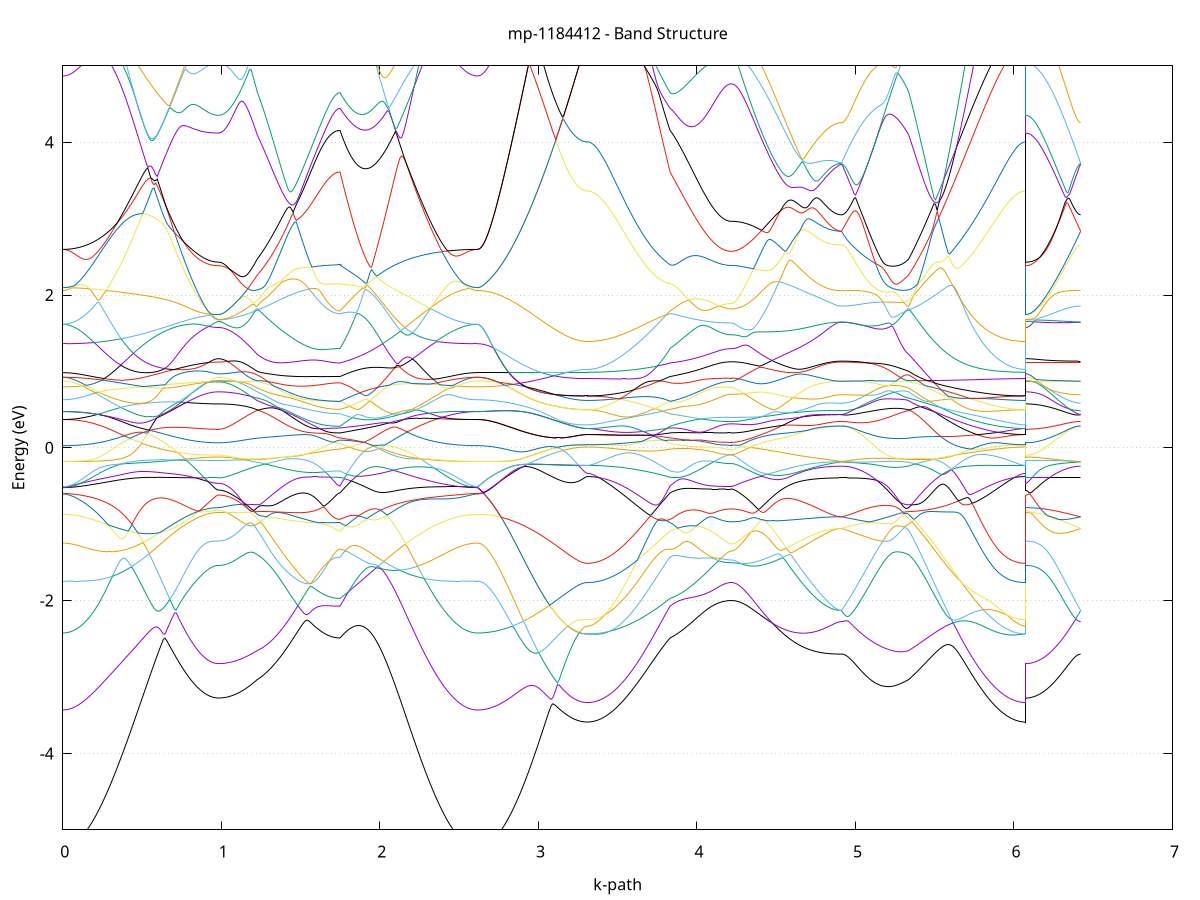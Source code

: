 set title 'mp-1184412 - Band Structure'
set xlabel 'k-path'
set ylabel 'Energy (eV)'
set grid y
set yrange [-5:5]
set terminal png size 800,600
set output 'mp-1184412_bands_gnuplot.png'
plot '-' using 1:2 with lines notitle, '-' using 1:2 with lines notitle, '-' using 1:2 with lines notitle, '-' using 1:2 with lines notitle, '-' using 1:2 with lines notitle, '-' using 1:2 with lines notitle, '-' using 1:2 with lines notitle, '-' using 1:2 with lines notitle, '-' using 1:2 with lines notitle, '-' using 1:2 with lines notitle, '-' using 1:2 with lines notitle, '-' using 1:2 with lines notitle, '-' using 1:2 with lines notitle, '-' using 1:2 with lines notitle, '-' using 1:2 with lines notitle, '-' using 1:2 with lines notitle, '-' using 1:2 with lines notitle, '-' using 1:2 with lines notitle, '-' using 1:2 with lines notitle, '-' using 1:2 with lines notitle, '-' using 1:2 with lines notitle, '-' using 1:2 with lines notitle, '-' using 1:2 with lines notitle, '-' using 1:2 with lines notitle, '-' using 1:2 with lines notitle, '-' using 1:2 with lines notitle, '-' using 1:2 with lines notitle, '-' using 1:2 with lines notitle, '-' using 1:2 with lines notitle, '-' using 1:2 with lines notitle, '-' using 1:2 with lines notitle, '-' using 1:2 with lines notitle, '-' using 1:2 with lines notitle, '-' using 1:2 with lines notitle, '-' using 1:2 with lines notitle, '-' using 1:2 with lines notitle, '-' using 1:2 with lines notitle, '-' using 1:2 with lines notitle, '-' using 1:2 with lines notitle, '-' using 1:2 with lines notitle, '-' using 1:2 with lines notitle, '-' using 1:2 with lines notitle, '-' using 1:2 with lines notitle, '-' using 1:2 with lines notitle, '-' using 1:2 with lines notitle, '-' using 1:2 with lines notitle, '-' using 1:2 with lines notitle, '-' using 1:2 with lines notitle, '-' using 1:2 with lines notitle, '-' using 1:2 with lines notitle, '-' using 1:2 with lines notitle, '-' using 1:2 with lines notitle, '-' using 1:2 with lines notitle, '-' using 1:2 with lines notitle, '-' using 1:2 with lines notitle, '-' using 1:2 with lines notitle, '-' using 1:2 with lines notitle, '-' using 1:2 with lines notitle, '-' using 1:2 with lines notitle, '-' using 1:2 with lines notitle, '-' using 1:2 with lines notitle, '-' using 1:2 with lines notitle, '-' using 1:2 with lines notitle, '-' using 1:2 with lines notitle
0.000000 -45.010663
0.009925 -45.010663
0.019850 -45.010563
0.029775 -45.010463
0.039700 -45.010263
0.049625 -45.010063
0.059551 -45.009763
0.069476 -45.009463
0.079401 -45.009163
0.089326 -45.008663
0.099251 -45.008263
0.109176 -45.007763
0.119101 -45.007163
0.129026 -45.006563
0.138951 -45.005963
0.148876 -45.005263
0.158801 -45.004563
0.168726 -45.003763
0.178652 -45.002963
0.188577 -45.002063
0.198502 -45.001163
0.208427 -45.000263
0.218352 -44.999263
0.228277 -44.998263
0.238202 -44.997163
0.248127 -44.996163
0.258052 -44.994963
0.267977 -44.993863
0.277902 -44.992663
0.287827 -44.991463
0.297753 -44.990263
0.307678 -44.988963
0.317603 -44.987663
0.327528 -44.986363
0.337453 -44.985063
0.347378 -44.983663
0.357303 -44.982263
0.367228 -44.980863
0.377153 -44.979463
0.387078 -44.978063
0.397003 -44.976563
0.406929 -44.975163
0.416854 -44.973663
0.426779 -44.972163
0.436704 -44.970663
0.446629 -44.969163
0.456554 -44.967663
0.466479 -44.966163
0.476404 -44.964663
0.486329 -44.963163
0.496254 -44.961663
0.506179 -44.960163
0.516104 -44.958663
0.526030 -44.957163
0.535955 -44.955663
0.545880 -44.954163
0.555805 -44.952663
0.565730 -44.951263
0.575655 -44.949763
0.585580 -44.948363
0.595505 -44.946963
0.605430 -44.945563
0.615355 -44.944163
0.625280 -44.942863
0.635205 -44.941463
0.645131 -44.940163
0.655056 -44.938863
0.664981 -44.937563
0.674906 -44.936363
0.684831 -44.935163
0.694756 -44.933963
0.704681 -44.932763
0.714606 -44.931663
0.724531 -44.930563
0.734456 -44.929563
0.744381 -44.928463
0.754307 -44.927463
0.764232 -44.926563
0.774157 -44.925663
0.784082 -44.924763
0.794007 -44.923863
0.803932 -44.923063
0.813857 -44.922363
0.823782 -44.921563
0.833707 -44.920963
0.843632 -44.920263
0.853557 -44.919663
0.863482 -44.919063
0.873408 -44.918563
0.883333 -44.918063
0.893258 -44.917663
0.903183 -44.917263
0.913108 -44.916963
0.923033 -44.916663
0.932958 -44.916363
0.942883 -44.916163
0.952808 -44.916063
0.962733 -44.915963
0.972658 -44.915863
0.982583 -44.915863
0.982583 -44.915863
0.992341 -44.915863
1.002098 -44.915863
1.011855 -44.915863
1.021613 -44.915863
1.031370 -44.915863
1.041127 -44.915863
1.050884 -44.915863
1.060642 -44.915963
1.070399 -44.915963
1.080156 -44.915963
1.089913 -44.915963
1.099671 -44.916063
1.109428 -44.916063
1.119185 -44.916063
1.128943 -44.916163
1.138700 -44.916163
1.148457 -44.916263
1.158214 -44.916263
1.167972 -44.916263
1.177729 -44.916363
1.187486 -44.916363
1.197243 -44.916463
1.207001 -44.916563
1.216758 -44.916563
1.226515 -44.916663
1.226515 -44.916663
1.236370 -44.916663
1.246225 -44.916763
1.256080 -44.916863
1.265935 -44.916963
1.275789 -44.917063
1.285644 -44.917163
1.295499 -44.917363
1.305354 -44.917463
1.315209 -44.917663
1.325063 -44.917863
1.334918 -44.918063
1.344773 -44.918263
1.354628 -44.918463
1.364483 -44.918763
1.374338 -44.918963
1.384192 -44.919163
1.394047 -44.919463
1.403902 -44.919663
1.413757 -44.919963
1.423612 -44.920263
1.433467 -44.920463
1.443321 -44.920763
1.453176 -44.921063
1.463031 -44.921263
1.472886 -44.921563
1.482741 -44.921763
1.492595 -44.922063
1.502450 -44.922363
1.512305 -44.922563
1.522160 -44.922863
1.532015 -44.923063
1.541870 -44.923363
1.551724 -44.923563
1.561579 -44.923763
1.571434 -44.923963
1.581289 -44.924163
1.591144 -44.924363
1.600999 -44.924563
1.610853 -44.924763
1.620708 -44.924963
1.630563 -44.925063
1.640418 -44.925263
1.650273 -44.925363
1.660127 -44.925463
1.669982 -44.925663
1.679837 -44.925663
1.689692 -44.925763
1.699547 -44.925863
1.709402 -44.925963
1.719256 -44.925963
1.729111 -44.926063
1.738966 -44.926063
1.748821 -44.926063
1.748821 -44.926063
1.758790 -44.926563
1.768758 -44.927063
1.778727 -44.927663
1.788696 -44.928263
1.798664 -44.928863
1.808633 -44.929563
1.818602 -44.930263
1.828571 -44.930963
1.838539 -44.931663
1.848508 -44.932463
1.858477 -44.933263
1.868445 -44.934063
1.878414 -44.934963
1.888383 -44.935863
1.898351 -44.936763
1.908320 -44.937663
1.918289 -44.938663
1.928258 -44.939663
1.938226 -44.940663
1.948195 -44.941763
1.958164 -44.942763
1.968132 -44.943863
1.978101 -44.945063
1.988070 -44.946163
1.998039 -44.947363
2.008007 -44.948563
2.017976 -44.949763
2.027945 -44.951063
2.037913 -44.952363
2.047882 -44.953563
2.057851 -44.954863
2.067819 -44.956263
2.077788 -44.957563
2.087757 -44.958863
2.097726 -44.960263
2.107694 -44.961663
2.117663 -44.963063
2.127632 -44.964363
2.137600 -44.965763
2.147569 -44.967263
2.157538 -44.968663
2.167506 -44.970063
2.177475 -44.971463
2.187444 -44.972863
2.197413 -44.974263
2.207381 -44.975663
2.217350 -44.977063
2.227319 -44.978463
2.237287 -44.979863
2.247256 -44.981163
2.257225 -44.982563
2.267194 -44.983863
2.277162 -44.985163
2.287131 -44.986463
2.297100 -44.987763
2.307068 -44.989063
2.317037 -44.990263
2.327006 -44.991463
2.336974 -44.992663
2.346943 -44.993863
2.356912 -44.994963
2.366881 -44.996063
2.376849 -44.997163
2.386818 -44.998263
2.396787 -44.999263
2.406755 -45.000163
2.416724 -45.001163
2.426693 -45.002063
2.436661 -45.002863
2.446630 -45.003663
2.456599 -45.004463
2.466568 -45.005263
2.476536 -45.005863
2.486505 -45.006563
2.496474 -45.007163
2.506442 -45.007663
2.516411 -45.008263
2.526380 -45.008663
2.536349 -45.009063
2.546317 -45.009463
2.556286 -45.009763
2.566255 -45.010063
2.576223 -45.010263
2.586192 -45.010463
2.596161 -45.010563
2.606129 -45.010663
2.616098 -45.010663
2.616098 -45.010663
2.625989 -45.010663
2.635880 -45.010563
2.645771 -45.010363
2.655662 -45.010063
2.665553 -45.009763
2.675444 -45.009363
2.685334 -45.008863
2.695225 -45.008363
2.705116 -45.007763
2.715007 -45.007063
2.724898 -45.006263
2.734789 -45.005463
2.744680 -45.004563
2.754571 -45.003663
2.764462 -45.002663
2.774353 -45.001563
2.784243 -45.000363
2.794134 -44.999163
2.804025 -44.997863
2.813916 -44.996563
2.823807 -44.995163
2.833698 -44.993763
2.843589 -44.992263
2.853480 -44.990663
2.863371 -44.989063
2.873262 -44.987363
2.883152 -44.985763
2.893043 -44.983963
2.902934 -44.982163
2.912825 -44.980363
2.922716 -44.978463
2.932607 -44.976563
2.942498 -44.974663
2.952389 -44.972763
2.962280 -44.970763
2.972171 -44.968763
2.982062 -44.966763
2.991952 -44.964663
3.001843 -44.962663
3.011734 -44.960663
3.021625 -44.958563
3.031516 -44.956563
3.041407 -44.954463
3.051298 -44.952463
3.061189 -44.950463
3.071080 -44.948463
3.080971 -44.946463
3.090861 -44.944463
3.100752 -44.942563
3.110643 -44.940663
3.120534 -44.938863
3.130425 -44.937063
3.140316 -44.935363
3.150207 -44.933763
3.160098 -44.932163
3.169989 -44.930563
3.179880 -44.929163
3.189770 -44.927763
3.199661 -44.926463
3.209552 -44.925263
3.219443 -44.924163
3.229334 -44.923263
3.239225 -44.922363
3.249116 -44.921563
3.259007 -44.920963
3.268898 -44.920363
3.278789 -44.919963
3.288679 -44.919663
3.298570 -44.919463
3.308461 -44.919363
3.308461 -44.919363
3.318316 -44.919363
3.328171 -44.919363
3.338026 -44.919363
3.347881 -44.919363
3.357735 -44.919363
3.367590 -44.919363
3.377445 -44.919363
3.387300 -44.919363
3.397155 -44.919363
3.407010 -44.919363
3.416864 -44.919363
3.426719 -44.919363
3.436574 -44.919363
3.446429 -44.919363
3.456284 -44.919363
3.466138 -44.919363
3.475993 -44.919363
3.485848 -44.919363
3.495703 -44.919363
3.505558 -44.919463
3.515413 -44.919463
3.525267 -44.919463
3.535122 -44.919563
3.544977 -44.919563
3.554832 -44.919563
3.564687 -44.919663
3.574541 -44.919663
3.584396 -44.919763
3.594251 -44.919863
3.604106 -44.919963
3.613961 -44.920063
3.623816 -44.920163
3.633670 -44.920263
3.643525 -44.920363
3.653380 -44.920563
3.663235 -44.920663
3.673090 -44.920863
3.682945 -44.921063
3.692799 -44.921263
3.702654 -44.921463
3.712509 -44.921663
3.722364 -44.921963
3.732219 -44.922163
3.742073 -44.922463
3.751928 -44.922763
3.761783 -44.923163
3.771638 -44.923463
3.781493 -44.923863
3.791348 -44.924263
3.801202 -44.924663
3.811057 -44.925063
3.820912 -44.925563
3.830767 -44.926063
3.830767 -44.926063
3.840684 -44.926263
3.850601 -44.926563
3.860519 -44.926863
3.870436 -44.927163
3.880353 -44.927563
3.890270 -44.927963
3.900188 -44.928363
3.910105 -44.928763
3.920022 -44.929163
3.929939 -44.929663
3.939857 -44.930063
3.949774 -44.930563
3.959691 -44.930963
3.969608 -44.931463
3.979526 -44.931963
3.989443 -44.932463
3.999360 -44.932863
4.009277 -44.933363
4.019195 -44.933763
4.029112 -44.934263
4.039029 -44.934663
4.048946 -44.935063
4.058864 -44.935463
4.068781 -44.935863
4.078698 -44.936263
4.088615 -44.936563
4.098533 -44.936963
4.108450 -44.937263
4.118367 -44.937563
4.128284 -44.937763
4.138202 -44.938063
4.148119 -44.938263
4.158036 -44.938463
4.167953 -44.938563
4.177870 -44.938663
4.187788 -44.938763
4.197705 -44.938863
4.207622 -44.938963
4.217539 -44.938963
4.217539 -44.938963
4.227465 -44.938963
4.237391 -44.938863
4.247316 -44.938863
4.257242 -44.938763
4.267167 -44.938663
4.277093 -44.938563
4.287019 -44.938363
4.296944 -44.938263
4.306870 -44.938063
4.316795 -44.937863
4.326721 -44.937563
4.336647 -44.937363
4.346572 -44.937063
4.356498 -44.936763
4.366423 -44.936463
4.376349 -44.936163
4.386275 -44.935863
4.396200 -44.935463
4.406126 -44.935163
4.416051 -44.934763
4.425977 -44.934363
4.435902 -44.933963
4.445828 -44.933463
4.455754 -44.933063
4.465679 -44.932563
4.475605 -44.932163
4.485530 -44.931663
4.495456 -44.931163
4.505382 -44.930663
4.515307 -44.930163
4.525233 -44.929663
4.535158 -44.929163
4.545084 -44.928663
4.555010 -44.928163
4.564935 -44.927663
4.574861 -44.927163
4.584786 -44.926563
4.594712 -44.926063
4.604638 -44.925563
4.614563 -44.925063
4.624489 -44.924563
4.634414 -44.924063
4.644340 -44.923563
4.654266 -44.923063
4.664191 -44.922563
4.674117 -44.922063
4.684042 -44.921663
4.693968 -44.921163
4.703893 -44.920763
4.713819 -44.920363
4.723745 -44.919963
4.733670 -44.919563
4.743596 -44.919163
4.753521 -44.918763
4.763447 -44.918463
4.773373 -44.918163
4.783298 -44.917863
4.793224 -44.917563
4.803149 -44.917263
4.813075 -44.917063
4.823001 -44.916763
4.832926 -44.916563
4.842852 -44.916463
4.852777 -44.916263
4.862703 -44.916163
4.872629 -44.916063
4.882554 -44.915963
4.892480 -44.915863
4.902405 -44.915863
4.912331 -44.915863
4.912331 -44.915863
4.922180 -44.915863
4.932028 -44.915863
4.941877 -44.915863
4.951725 -44.915863
4.961574 -44.915863
4.971423 -44.915963
4.981271 -44.915963
4.991120 -44.916063
5.000968 -44.916063
5.010817 -44.916063
5.020666 -44.916163
5.030514 -44.916163
5.040363 -44.916263
5.050212 -44.916263
5.060060 -44.916363
5.069909 -44.916363
5.079757 -44.916363
5.089606 -44.916463
5.099455 -44.916463
5.109303 -44.916463
5.119152 -44.916463
5.129001 -44.916563
5.138849 -44.916563
5.148698 -44.916563
5.158546 -44.916563
5.168395 -44.916563
5.178244 -44.916563
5.188092 -44.916563
5.197941 -44.916563
5.207790 -44.916563
5.217638 -44.916563
5.227487 -44.916563
5.237335 -44.916563
5.247184 -44.916563
5.257033 -44.916563
5.266881 -44.916563
5.276730 -44.916563
5.286578 -44.916563
5.296427 -44.916563
5.306276 -44.916563
5.316124 -44.916563
5.325973 -44.916563
5.335822 -44.916663
5.335822 -44.916663
5.345803 -44.916663
5.355785 -44.916763
5.365767 -44.916763
5.375749 -44.916863
5.385731 -44.916963
5.395712 -44.916963
5.405694 -44.917063
5.415676 -44.917163
5.425658 -44.917163
5.435639 -44.917263
5.445621 -44.917363
5.455603 -44.917363
5.465585 -44.917463
5.475567 -44.917463
5.485548 -44.917563
5.495530 -44.917663
5.505512 -44.917663
5.515494 -44.917763
5.525475 -44.917863
5.535457 -44.917863
5.545439 -44.917963
5.555421 -44.917963
5.565403 -44.918063
5.575384 -44.918163
5.585366 -44.918163
5.595348 -44.918263
5.605330 -44.918263
5.615311 -44.918363
5.625293 -44.918363
5.635275 -44.918463
5.645257 -44.918463
5.655239 -44.918563
5.665220 -44.918563
5.675202 -44.918663
5.685184 -44.918663
5.695166 -44.918763
5.705147 -44.918763
5.715129 -44.918763
5.725111 -44.918863
5.735093 -44.918863
5.745075 -44.918963
5.755056 -44.918963
5.765038 -44.918963
5.775020 -44.919063
5.785002 -44.919063
5.794983 -44.919063
5.804965 -44.919063
5.814947 -44.919163
5.824929 -44.919163
5.834911 -44.919163
5.844892 -44.919163
5.854874 -44.919163
5.864856 -44.919163
5.874838 -44.919263
5.884820 -44.919263
5.894801 -44.919263
5.904783 -44.919263
5.914765 -44.919263
5.924747 -44.919363
5.934728 -44.919363
5.944710 -44.919363
5.954692 -44.919363
5.964674 -44.919363
5.974656 -44.919363
5.984637 -44.919363
5.994619 -44.919363
6.004601 -44.919363
6.014583 -44.919363
6.024564 -44.919363
6.034546 -44.919363
6.044528 -44.919363
6.054510 -44.919363
6.064492 -44.919363
6.074473 -44.919363
6.074473 -44.915863
6.084364 -44.915863
6.094255 -44.915863
6.104146 -44.915863
6.114037 -44.915863
6.123928 -44.915863
6.133819 -44.915863
6.143710 -44.915863
6.153601 -44.915863
6.163491 -44.915863
6.173382 -44.915863
6.183273 -44.915863
6.193164 -44.915863
6.203055 -44.915863
6.212946 -44.915863
6.222837 -44.915863
6.232728 -44.915863
6.242619 -44.915863
6.252510 -44.915863
6.262400 -44.915863
6.272291 -44.915863
6.282182 -44.915863
6.292073 -44.915863
6.301964 -44.915863
6.311855 -44.915863
6.321746 -44.915863
6.331637 -44.915863
6.341528 -44.915863
6.351419 -44.915763
6.361309 -44.915863
6.371200 -44.915863
6.381091 -44.915863
6.390982 -44.915863
6.400873 -44.915863
6.410764 -44.915863
6.420655 -44.915863
e
0.000000 -44.525563
0.009925 -44.525463
0.019850 -44.525463
0.029775 -44.525463
0.039700 -44.525363
0.049625 -44.525263
0.059551 -44.525163
0.069476 -44.525063
0.079401 -44.524963
0.089326 -44.524763
0.099251 -44.524663
0.109176 -44.524463
0.119101 -44.524263
0.129026 -44.524063
0.138951 -44.523763
0.148876 -44.523563
0.158801 -44.523263
0.168726 -44.522963
0.178652 -44.522663
0.188577 -44.522363
0.198502 -44.522063
0.208427 -44.521663
0.218352 -44.521363
0.228277 -44.520963
0.238202 -44.520563
0.248127 -44.520163
0.258052 -44.519763
0.267977 -44.519263
0.277902 -44.518863
0.287827 -44.518363
0.297753 -44.517863
0.307678 -44.517363
0.317603 -44.516863
0.327528 -44.516363
0.337453 -44.515763
0.347378 -44.515263
0.357303 -44.514663
0.367228 -44.514063
0.377153 -44.513563
0.387078 -44.512963
0.397003 -44.512363
0.406929 -44.511663
0.416854 -44.511063
0.426779 -44.510463
0.436704 -44.509863
0.446629 -44.509163
0.456554 -44.508563
0.466479 -44.507863
0.476404 -44.507163
0.486329 -44.506563
0.496254 -44.505863
0.506179 -44.505163
0.516104 -44.504463
0.526030 -44.503863
0.535955 -44.503163
0.545880 -44.502463
0.555805 -44.501763
0.565730 -44.501063
0.575655 -44.500363
0.585580 -44.499763
0.595505 -44.499063
0.605430 -44.498363
0.615355 -44.497663
0.625280 -44.497063
0.635205 -44.496363
0.645131 -44.495663
0.655056 -44.495063
0.664981 -44.494463
0.674906 -44.493763
0.684831 -44.493163
0.694756 -44.492563
0.704681 -44.491963
0.714606 -44.491363
0.724531 -44.490863
0.734456 -44.490263
0.744381 -44.489763
0.754307 -44.489263
0.764232 -44.488763
0.774157 -44.488263
0.784082 -44.487763
0.794007 -44.487263
0.803932 -44.486863
0.813857 -44.486463
0.823782 -44.486063
0.833707 -44.485663
0.843632 -44.485363
0.853557 -44.484963
0.863482 -44.484663
0.873408 -44.484363
0.883333 -44.484163
0.893258 -44.483863
0.903183 -44.483663
0.913108 -44.483463
0.923033 -44.483363
0.932958 -44.483163
0.942883 -44.483063
0.952808 -44.482963
0.962733 -44.482963
0.972658 -44.482863
0.982583 -44.482863
0.982583 -44.482863
0.992341 -44.482863
1.002098 -44.482763
1.011855 -44.482563
1.021613 -44.482363
1.031370 -44.482063
1.041127 -44.481663
1.050884 -44.481363
1.060642 -44.481963
1.070399 -44.482563
1.080156 -44.483263
1.089913 -44.483963
1.099671 -44.484763
1.109428 -44.485663
1.119185 -44.486563
1.128943 -44.487563
1.138700 -44.488663
1.148457 -44.489863
1.158214 -44.490963
1.167972 -44.492263
1.177729 -44.493563
1.187486 -44.494963
1.197243 -44.496363
1.207001 -44.497863
1.216758 -44.499363
1.226515 -44.500963
1.226515 -44.500963
1.236370 -44.502163
1.246225 -44.503263
1.256080 -44.504463
1.265935 -44.505563
1.275789 -44.506663
1.285644 -44.507763
1.295499 -44.508863
1.305354 -44.509963
1.315209 -44.510963
1.325063 -44.512063
1.334918 -44.513063
1.344773 -44.514063
1.354628 -44.515063
1.364483 -44.516063
1.374338 -44.517063
1.384192 -44.517963
1.394047 -44.518963
1.403902 -44.519863
1.413757 -44.520763
1.423612 -44.521563
1.433467 -44.522463
1.443321 -44.523263
1.453176 -44.524063
1.463031 -44.524863
1.472886 -44.525663
1.482741 -44.526463
1.492595 -44.527163
1.502450 -44.527863
1.512305 -44.528563
1.522160 -44.529163
1.532015 -44.529763
1.541870 -44.530363
1.551724 -44.530963
1.561579 -44.531563
1.571434 -44.532063
1.581289 -44.532563
1.591144 -44.533063
1.600999 -44.533463
1.610853 -44.533863
1.620708 -44.534263
1.630563 -44.534663
1.640418 -44.534963
1.650273 -44.535263
1.660127 -44.535563
1.669982 -44.535763
1.679837 -44.536063
1.689692 -44.536263
1.699547 -44.536363
1.709402 -44.536463
1.719256 -44.536563
1.729111 -44.536663
1.738966 -44.536763
1.748821 -44.536763
1.748821 -44.536763
1.758790 -44.533763
1.768758 -44.530763
1.778727 -44.527763
1.788696 -44.524663
1.798664 -44.521663
1.808633 -44.518563
1.818602 -44.515463
1.828571 -44.512363
1.838539 -44.509163
1.848508 -44.506063
1.858477 -44.502863
1.868445 -44.499663
1.878414 -44.496563
1.888383 -44.493363
1.898351 -44.490163
1.908320 -44.486963
1.918289 -44.483763
1.928258 -44.480563
1.938226 -44.477363
1.948195 -44.474163
1.958164 -44.470963
1.968132 -44.471863
1.978101 -44.473763
1.988070 -44.475663
1.998039 -44.477563
2.008007 -44.479363
2.017976 -44.481063
2.027945 -44.482863
2.037913 -44.484563
2.047882 -44.486163
2.057851 -44.487863
2.067819 -44.489363
2.077788 -44.490963
2.087757 -44.492463
2.097726 -44.493963
2.107694 -44.495363
2.117663 -44.496763
2.127632 -44.498063
2.137600 -44.499363
2.147569 -44.500663
2.157538 -44.501863
2.167506 -44.503063
2.177475 -44.504163
2.187444 -44.505263
2.197413 -44.506363
2.207381 -44.507463
2.217350 -44.508463
2.227319 -44.509363
2.237287 -44.510363
2.247256 -44.511163
2.257225 -44.512063
2.267194 -44.512863
2.277162 -44.513663
2.287131 -44.514463
2.297100 -44.515163
2.307068 -44.515863
2.317037 -44.516563
2.327006 -44.517163
2.336974 -44.517863
2.346943 -44.518363
2.356912 -44.518963
2.366881 -44.519463
2.376849 -44.519963
2.386818 -44.520463
2.396787 -44.520963
2.406755 -44.521363
2.416724 -44.521763
2.426693 -44.522163
2.436661 -44.522463
2.446630 -44.522863
2.456599 -44.523163
2.466568 -44.523463
2.476536 -44.523763
2.486505 -44.523963
2.496474 -44.524263
2.506442 -44.524463
2.516411 -44.524663
2.526380 -44.524763
2.536349 -44.524963
2.546317 -44.525063
2.556286 -44.525163
2.566255 -44.525263
2.576223 -44.525363
2.586192 -44.525463
2.596161 -44.525463
2.606129 -44.525463
2.616098 -44.525463
2.616098 -44.525563
2.625989 -44.525563
2.635880 -44.525663
2.645771 -44.525863
2.655662 -44.526163
2.665553 -44.526563
2.675444 -44.526963
2.685334 -44.527463
2.695225 -44.528063
2.705116 -44.528763
2.715007 -44.529563
2.724898 -44.530363
2.734789 -44.531263
2.744680 -44.532263
2.754571 -44.533363
2.764462 -44.534463
2.774353 -44.535663
2.784243 -44.536963
2.794134 -44.538263
2.804025 -44.539663
2.813916 -44.541163
2.823807 -44.542663
2.833698 -44.544263
2.843589 -44.545963
2.853480 -44.547663
2.863371 -44.549463
2.873262 -44.551263
2.883152 -44.553063
2.893043 -44.555063
2.902934 -44.556963
2.912825 -44.558963
2.922716 -44.561063
2.932607 -44.563063
2.942498 -44.565163
2.952389 -44.567363
2.962280 -44.569463
2.972171 -44.571663
2.982062 -44.573863
2.991952 -44.576063
3.001843 -44.578263
3.011734 -44.580563
3.021625 -44.582763
3.031516 -44.584963
3.041407 -44.587163
3.051298 -44.589363
3.061189 -44.591563
3.071080 -44.593763
3.080971 -44.595863
3.090861 -44.597963
3.100752 -44.600063
3.110643 -44.602063
3.120534 -44.604063
3.130425 -44.605963
3.140316 -44.607763
3.150207 -44.609563
3.160098 -44.611263
3.169989 -44.612963
3.179880 -44.614463
3.189770 -44.615963
3.199661 -44.617363
3.209552 -44.618563
3.219443 -44.619763
3.229334 -44.620763
3.239225 -44.621763
3.249116 -44.622563
3.259007 -44.623263
3.268898 -44.623863
3.278789 -44.624363
3.288679 -44.624663
3.298570 -44.624863
3.308461 -44.624863
3.308461 -44.624863
3.318316 -44.624863
3.328171 -44.624763
3.338026 -44.624563
3.347881 -44.624363
3.357735 -44.624063
3.367590 -44.623663
3.377445 -44.623163
3.387300 -44.622663
3.397155 -44.622063
3.407010 -44.621363
3.416864 -44.620663
3.426719 -44.619863
3.436574 -44.618963
3.446429 -44.618063
3.456284 -44.617063
3.466138 -44.615963
3.475993 -44.614763
3.485848 -44.613563
3.495703 -44.612363
3.505558 -44.610963
3.515413 -44.609563
3.525267 -44.608163
3.535122 -44.606563
3.544977 -44.605063
3.554832 -44.603363
3.564687 -44.601663
3.574541 -44.599863
3.584396 -44.598063
3.594251 -44.596163
3.604106 -44.594263
3.613961 -44.592263
3.623816 -44.590263
3.633670 -44.588163
3.643525 -44.585963
3.653380 -44.583763
3.663235 -44.581563
3.673090 -44.579263
3.682945 -44.576863
3.692799 -44.574463
3.702654 -44.572063
3.712509 -44.569563
3.722364 -44.567063
3.732219 -44.564463
3.742073 -44.561863
3.751928 -44.559163
3.761783 -44.556463
3.771638 -44.553763
3.781493 -44.550963
3.791348 -44.548263
3.801202 -44.545363
3.811057 -44.542563
3.820912 -44.539663
3.830767 -44.536763
3.830767 -44.536763
3.840684 -44.535363
3.850601 -44.534063
3.860519 -44.532663
3.870436 -44.531163
3.880353 -44.529763
3.890270 -44.528163
3.900188 -44.526663
3.910105 -44.525163
3.920022 -44.523563
3.929939 -44.521963
3.939857 -44.520363
3.949774 -44.518763
3.959691 -44.517163
3.969608 -44.515463
3.979526 -44.513863
3.989443 -44.512163
3.999360 -44.510563
4.009277 -44.508963
4.019195 -44.507263
4.029112 -44.505663
4.039029 -44.504063
4.048946 -44.502463
4.058864 -44.500863
4.068781 -44.499263
4.078698 -44.497763
4.088615 -44.496163
4.098533 -44.494763
4.108450 -44.493263
4.118367 -44.491863
4.128284 -44.490563
4.138202 -44.489263
4.148119 -44.488063
4.158036 -44.486863
4.167953 -44.485863
4.177870 -44.485063
4.187788 -44.484263
4.197705 -44.483763
4.207622 -44.483463
4.217539 -44.483263
4.217539 -44.483263
4.227465 -44.483263
4.237391 -44.483263
4.247316 -44.483263
4.257242 -44.483263
4.267167 -44.483263
4.277093 -44.483263
4.287019 -44.483263
4.296944 -44.483263
4.306870 -44.483263
4.316795 -44.483163
4.326721 -44.483163
4.336647 -44.483163
4.346572 -44.483163
4.356498 -44.483063
4.366423 -44.483063
4.376349 -44.483063
4.386275 -44.483063
4.396200 -44.482963
4.406126 -44.482963
4.416051 -44.482963
4.425977 -44.482863
4.435902 -44.482863
4.445828 -44.482763
4.455754 -44.482763
4.465679 -44.482763
4.475605 -44.482663
4.485530 -44.482663
4.495456 -44.482563
4.505382 -44.482563
4.515307 -44.482563
4.525233 -44.482463
4.535158 -44.482463
4.545084 -44.482363
4.555010 -44.482363
4.564935 -44.482263
4.574861 -44.482263
4.584786 -44.482163
4.594712 -44.482163
4.604638 -44.482063
4.614563 -44.482063
4.624489 -44.482063
4.634414 -44.481963
4.644340 -44.481963
4.654266 -44.481863
4.664191 -44.481863
4.674117 -44.481763
4.684042 -44.481763
4.693968 -44.481763
4.703893 -44.481663
4.713819 -44.481663
4.723745 -44.481563
4.733670 -44.481563
4.743596 -44.481563
4.753521 -44.481463
4.763447 -44.481463
4.773373 -44.481463
4.783298 -44.481463
4.793224 -44.481363
4.803149 -44.481363
4.813075 -44.481363
4.823001 -44.481363
4.832926 -44.481263
4.842852 -44.481263
4.852777 -44.481263
4.862703 -44.481263
4.872629 -44.481263
4.882554 -44.481263
4.892480 -44.481263
4.902405 -44.481263
4.912331 -44.481263
4.912331 -44.481263
4.922180 -44.481263
4.932028 -44.481363
4.941877 -44.481363
4.951725 -44.481263
4.961574 -44.481263
4.971423 -44.481263
4.981271 -44.481263
4.991120 -44.481363
5.000968 -44.481463
5.010817 -44.481663
5.020666 -44.481763
5.030514 -44.481963
5.040363 -44.482163
5.050212 -44.482463
5.060060 -44.482763
5.069909 -44.482963
5.079757 -44.483363
5.089606 -44.483663
5.099455 -44.484063
5.109303 -44.484463
5.119152 -44.484863
5.129001 -44.485363
5.138849 -44.485863
5.148698 -44.486363
5.158546 -44.486963
5.168395 -44.487563
5.178244 -44.488163
5.188092 -44.488763
5.197941 -44.489463
5.207790 -44.490163
5.217638 -44.490863
5.227487 -44.491563
5.237335 -44.492363
5.247184 -44.493063
5.257033 -44.493963
5.266881 -44.494763
5.276730 -44.495563
5.286578 -44.496463
5.296427 -44.497363
5.306276 -44.498263
5.316124 -44.499163
5.325973 -44.500063
5.335822 -44.500963
5.335822 -44.500963
5.345803 -44.502663
5.355785 -44.504363
5.365767 -44.506163
5.375749 -44.508063
5.385731 -44.509863
5.395712 -44.511763
5.405694 -44.513763
5.415676 -44.515763
5.425658 -44.517763
5.435639 -44.519863
5.445621 -44.521963
5.455603 -44.524063
5.465585 -44.526263
5.475567 -44.528463
5.485548 -44.530663
5.495530 -44.532863
5.505512 -44.535063
5.515494 -44.537363
5.525475 -44.539663
5.535457 -44.541963
5.545439 -44.544263
5.555421 -44.546563
5.565403 -44.548863
5.575384 -44.551163
5.585366 -44.553463
5.595348 -44.555863
5.605330 -44.558163
5.615311 -44.560463
5.625293 -44.562763
5.635275 -44.565063
5.645257 -44.567263
5.655239 -44.569563
5.665220 -44.571763
5.675202 -44.573963
5.685184 -44.576163
5.695166 -44.578363
5.705147 -44.580463
5.715129 -44.582663
5.725111 -44.584663
5.735093 -44.586763
5.745075 -44.588763
5.755056 -44.590763
5.765038 -44.592663
5.775020 -44.594563
5.785002 -44.596363
5.794983 -44.598263
5.804965 -44.599963
5.814947 -44.601663
5.824929 -44.603363
5.834911 -44.604963
5.844892 -44.606563
5.854874 -44.608063
5.864856 -44.609463
5.874838 -44.610863
5.884820 -44.612163
5.894801 -44.613463
5.904783 -44.614663
5.914765 -44.615763
5.924747 -44.616863
5.934728 -44.617863
5.944710 -44.618863
5.954692 -44.619763
5.964674 -44.620563
5.974656 -44.621263
5.984637 -44.621963
5.994619 -44.622563
6.004601 -44.623163
6.014583 -44.623563
6.024564 -44.623963
6.034546 -44.624363
6.044528 -44.624563
6.054510 -44.624763
6.064492 -44.624863
6.074473 -44.624863
6.074473 -44.482863
6.084364 -44.482863
6.094255 -44.482863
6.104146 -44.482863
6.114037 -44.482863
6.123928 -44.482863
6.133819 -44.482863
6.143710 -44.482763
6.153601 -44.482763
6.163491 -44.482763
6.173382 -44.482763
6.183273 -44.482663
6.193164 -44.482663
6.203055 -44.482563
6.212946 -44.482563
6.222837 -44.482563
6.232728 -44.482463
6.242619 -44.482463
6.252510 -44.482363
6.262400 -44.482363
6.272291 -44.482263
6.282182 -44.482263
6.292073 -44.482163
6.301964 -44.482063
6.311855 -44.482063
6.321746 -44.481963
6.331637 -44.481863
6.341528 -44.481863
6.351419 -44.481763
6.361309 -44.481663
6.371200 -44.481663
6.381091 -44.481563
6.390982 -44.481463
6.400873 -44.481363
6.410764 -44.481363
6.420655 -44.481263
e
0.000000 -44.341463
0.009925 -44.341463
0.019850 -44.341563
0.029775 -44.341763
0.039700 -44.342063
0.049625 -44.342363
0.059551 -44.342763
0.069476 -44.343163
0.079401 -44.343763
0.089326 -44.344363
0.099251 -44.344963
0.109176 -44.345663
0.119101 -44.346463
0.129026 -44.347363
0.138951 -44.348263
0.148876 -44.349263
0.158801 -44.350363
0.168726 -44.351463
0.178652 -44.352563
0.188577 -44.353863
0.198502 -44.355163
0.208427 -44.356463
0.218352 -44.357863
0.228277 -44.359363
0.238202 -44.360863
0.248127 -44.362463
0.258052 -44.364063
0.267977 -44.365663
0.277902 -44.367363
0.287827 -44.369163
0.297753 -44.370863
0.307678 -44.372763
0.317603 -44.374563
0.327528 -44.376463
0.337453 -44.378463
0.347378 -44.380363
0.357303 -44.382363
0.367228 -44.384463
0.377153 -44.386463
0.387078 -44.388563
0.397003 -44.390663
0.406929 -44.392763
0.416854 -44.394863
0.426779 -44.397063
0.436704 -44.399163
0.446629 -44.401363
0.456554 -44.403563
0.466479 -44.405763
0.476404 -44.407963
0.486329 -44.410063
0.496254 -44.412263
0.506179 -44.414463
0.516104 -44.416663
0.526030 -44.418863
0.535955 -44.421063
0.545880 -44.423163
0.555805 -44.425363
0.565730 -44.427463
0.575655 -44.429563
0.585580 -44.431663
0.595505 -44.433763
0.605430 -44.435763
0.615355 -44.437763
0.625280 -44.439763
0.635205 -44.441763
0.645131 -44.443663
0.655056 -44.445563
0.664981 -44.447463
0.674906 -44.449263
0.684831 -44.451063
0.694756 -44.452763
0.704681 -44.454563
0.714606 -44.456163
0.724531 -44.457763
0.734456 -44.459363
0.744381 -44.460863
0.754307 -44.462363
0.764232 -44.463763
0.774157 -44.465163
0.784082 -44.466463
0.794007 -44.467663
0.803932 -44.468863
0.813857 -44.469963
0.823782 -44.471063
0.833707 -44.472063
0.843632 -44.473063
0.853557 -44.473963
0.863482 -44.474763
0.873408 -44.475563
0.883333 -44.476263
0.893258 -44.476863
0.903183 -44.477463
0.913108 -44.477963
0.923033 -44.478463
0.932958 -44.478763
0.942883 -44.479063
0.952808 -44.479363
0.962733 -44.479463
0.972658 -44.479663
0.982583 -44.479663
0.982583 -44.479663
0.992341 -44.479663
1.002098 -44.479763
1.011855 -44.479963
1.021613 -44.480263
1.031370 -44.480563
1.041127 -44.480963
1.050884 -44.481263
1.060642 -44.480763
1.070399 -44.480163
1.080156 -44.479563
1.089913 -44.478863
1.099671 -44.478063
1.109428 -44.477263
1.119185 -44.476363
1.128943 -44.475463
1.138700 -44.474463
1.148457 -44.473463
1.158214 -44.472263
1.167972 -44.471163
1.177729 -44.469863
1.187486 -44.468663
1.197243 -44.467263
1.207001 -44.465863
1.216758 -44.464463
1.226515 -44.462963
1.226515 -44.462963
1.236370 -44.461863
1.246225 -44.460763
1.256080 -44.459663
1.265935 -44.458563
1.275789 -44.457463
1.285644 -44.456363
1.295499 -44.455263
1.305354 -44.454163
1.315209 -44.453063
1.325063 -44.451963
1.334918 -44.450863
1.344773 -44.449763
1.354628 -44.448663
1.364483 -44.447563
1.374338 -44.446463
1.384192 -44.445463
1.394047 -44.444363
1.403902 -44.443363
1.413757 -44.442363
1.423612 -44.441263
1.433467 -44.440363
1.443321 -44.439363
1.453176 -44.438363
1.463031 -44.437463
1.472886 -44.436563
1.482741 -44.435663
1.492595 -44.434763
1.502450 -44.433963
1.512305 -44.433163
1.522160 -44.432363
1.532015 -44.431563
1.541870 -44.430863
1.551724 -44.430163
1.561579 -44.429463
1.571434 -44.428763
1.581289 -44.428163
1.591144 -44.427563
1.600999 -44.427063
1.610853 -44.426463
1.620708 -44.425963
1.630563 -44.425563
1.640418 -44.425163
1.650273 -44.424763
1.660127 -44.424363
1.669982 -44.424063
1.679837 -44.423763
1.689692 -44.423563
1.699547 -44.423363
1.709402 -44.423163
1.719256 -44.423063
1.729111 -44.422963
1.738966 -44.422863
1.748821 -44.422863
1.748821 -44.422863
1.758790 -44.425263
1.768758 -44.427663
1.778727 -44.430063
1.788696 -44.432363
1.798664 -44.434763
1.808633 -44.437063
1.818602 -44.439463
1.828571 -44.441763
1.838539 -44.444063
1.848508 -44.446363
1.858477 -44.448663
1.868445 -44.450863
1.878414 -44.453063
1.888383 -44.455263
1.898351 -44.457463
1.908320 -44.459663
1.918289 -44.461763
1.928258 -44.463863
1.938226 -44.465863
1.948195 -44.467863
1.958164 -44.469863
1.968132 -44.467863
1.978101 -44.464663
1.988070 -44.461463
1.998039 -44.458363
2.008007 -44.455163
2.017976 -44.452063
2.027945 -44.448963
2.037913 -44.445863
2.047882 -44.442763
2.057851 -44.439763
2.067819 -44.436763
2.077788 -44.433763
2.087757 -44.430763
2.097726 -44.427763
2.107694 -44.424863
2.117663 -44.421963
2.127632 -44.419163
2.137600 -44.416263
2.147569 -44.413463
2.157538 -44.410763
2.167506 -44.408063
2.177475 -44.405363
2.187444 -44.402663
2.197413 -44.400063
2.207381 -44.397563
2.217350 -44.394963
2.227319 -44.392563
2.237287 -44.390063
2.247256 -44.387763
2.257225 -44.385363
2.267194 -44.383063
2.277162 -44.380863
2.287131 -44.378663
2.297100 -44.376563
2.307068 -44.374463
2.317037 -44.372463
2.327006 -44.370463
2.336974 -44.368563
2.346943 -44.366763
2.356912 -44.364963
2.366881 -44.363263
2.376849 -44.361563
2.386818 -44.359963
2.396787 -44.358463
2.406755 -44.356963
2.416724 -44.355563
2.426693 -44.354163
2.436661 -44.352863
2.446630 -44.351663
2.456599 -44.350563
2.466568 -44.349463
2.476536 -44.348463
2.486505 -44.347463
2.496474 -44.346563
2.506442 -44.345763
2.516411 -44.345063
2.526380 -44.344363
2.536349 -44.343763
2.546317 -44.343163
2.556286 -44.342763
2.566255 -44.342363
2.576223 -44.342063
2.586192 -44.341763
2.596161 -44.341563
2.606129 -44.341463
2.616098 -44.341463
2.616098 -44.341463
2.625989 -44.341463
2.635880 -44.341463
2.645771 -44.341463
2.655662 -44.341463
2.665553 -44.341463
2.675444 -44.341463
2.685334 -44.341463
2.695225 -44.341463
2.705116 -44.341463
2.715007 -44.341563
2.724898 -44.341463
2.734789 -44.341563
2.744680 -44.341563
2.754571 -44.341563
2.764462 -44.341563
2.774353 -44.341663
2.784243 -44.341663
2.794134 -44.341663
2.804025 -44.341663
2.813916 -44.341663
2.823807 -44.341663
2.833698 -44.341763
2.843589 -44.341763
2.853480 -44.341763
2.863371 -44.341863
2.873262 -44.341863
2.883152 -44.341863
2.893043 -44.341863
2.902934 -44.341963
2.912825 -44.341963
2.922716 -44.341963
2.932607 -44.341963
2.942498 -44.342063
2.952389 -44.342063
2.962280 -44.342063
2.972171 -44.342163
2.982062 -44.342163
2.991952 -44.342163
3.001843 -44.342163
3.011734 -44.342263
3.021625 -44.342263
3.031516 -44.342263
3.041407 -44.342263
3.051298 -44.342363
3.061189 -44.342363
3.071080 -44.342363
3.080971 -44.342463
3.090861 -44.342463
3.100752 -44.342463
3.110643 -44.342463
3.120534 -44.342463
3.130425 -44.342563
3.140316 -44.342563
3.150207 -44.342563
3.160098 -44.342563
3.169989 -44.342563
3.179880 -44.342663
3.189770 -44.342663
3.199661 -44.342663
3.209552 -44.342663
3.219443 -44.342663
3.229334 -44.342663
3.239225 -44.342663
3.249116 -44.342663
3.259007 -44.342663
3.268898 -44.342663
3.278789 -44.342763
3.288679 -44.342763
3.298570 -44.342763
3.308461 -44.342763
3.308461 -44.342763
3.318316 -44.342763
3.328171 -44.342863
3.338026 -44.343063
3.347881 -44.343263
3.357735 -44.343563
3.367590 -44.343963
3.377445 -44.344463
3.387300 -44.344963
3.397155 -44.345563
3.407010 -44.346263
3.416864 -44.346963
3.426719 -44.347763
3.436574 -44.348663
3.446429 -44.349463
3.456284 -44.350563
3.466138 -44.351563
3.475993 -44.352663
3.485848 -44.353863
3.495703 -44.355163
3.505558 -44.356463
3.515413 -44.357863
3.525267 -44.359263
3.535122 -44.360763
3.544977 -44.362263
3.554832 -44.363863
3.564687 -44.365463
3.574541 -44.367163
3.584396 -44.368963
3.594251 -44.370663
3.604106 -44.372563
3.613961 -44.374363
3.623816 -44.376263
3.633670 -44.378263
3.643525 -44.380263
3.653380 -44.382263
3.663235 -44.384363
3.673090 -44.386463
3.682945 -44.388563
3.692799 -44.390763
3.702654 -44.392963
3.712509 -44.395163
3.722364 -44.397363
3.732219 -44.399663
3.742073 -44.401863
3.751928 -44.404163
3.761783 -44.406463
3.771638 -44.408763
3.781493 -44.411163
3.791348 -44.413463
3.801202 -44.415763
3.811057 -44.418163
3.820912 -44.420563
3.830767 -44.422863
3.830767 -44.422863
3.840684 -44.423963
3.850601 -44.425063
3.860519 -44.426063
3.870436 -44.427163
3.880353 -44.428263
3.890270 -44.429263
3.900188 -44.430363
3.910105 -44.431463
3.920022 -44.432563
3.929939 -44.433663
3.939857 -44.434763
3.949774 -44.435863
3.959691 -44.436963
3.969608 -44.438063
3.979526 -44.439163
3.989443 -44.440263
3.999360 -44.441363
4.009277 -44.442463
4.019195 -44.443663
4.029112 -44.444763
4.039029 -44.445963
4.048946 -44.447063
4.058864 -44.448163
4.068781 -44.449363
4.078698 -44.450463
4.088615 -44.451563
4.098533 -44.452663
4.108450 -44.453763
4.118367 -44.454863
4.128284 -44.455963
4.138202 -44.456963
4.148119 -44.457963
4.158036 -44.458863
4.167953 -44.459663
4.177870 -44.460463
4.187788 -44.461063
4.197705 -44.461463
4.207622 -44.461763
4.217539 -44.461863
4.217539 -44.461863
4.227465 -44.461863
4.237391 -44.461863
4.247316 -44.461963
4.257242 -44.462063
4.267167 -44.462063
4.277093 -44.462163
4.287019 -44.462363
4.296944 -44.462463
4.306870 -44.462563
4.316795 -44.462763
4.326721 -44.462963
4.336647 -44.463163
4.346572 -44.463363
4.356498 -44.463663
4.366423 -44.463863
4.376349 -44.464163
4.386275 -44.464463
4.396200 -44.464763
4.406126 -44.465063
4.416051 -44.465363
4.425977 -44.465663
4.435902 -44.466063
4.445828 -44.466363
4.455754 -44.466763
4.465679 -44.467163
4.475605 -44.467563
4.485530 -44.467963
4.495456 -44.468363
4.505382 -44.468763
4.515307 -44.469163
4.525233 -44.469563
4.535158 -44.470063
4.545084 -44.470463
4.555010 -44.470863
4.564935 -44.471263
4.574861 -44.471763
4.584786 -44.472163
4.594712 -44.472663
4.604638 -44.473063
4.614563 -44.473463
4.624489 -44.473863
4.634414 -44.474363
4.644340 -44.474763
4.654266 -44.475163
4.664191 -44.475563
4.674117 -44.475963
4.684042 -44.476363
4.693968 -44.476763
4.703893 -44.477063
4.713819 -44.477463
4.723745 -44.477763
4.733670 -44.478163
4.743596 -44.478463
4.753521 -44.478763
4.763447 -44.479063
4.773373 -44.479263
4.783298 -44.479563
4.793224 -44.479863
4.803149 -44.480063
4.813075 -44.480263
4.823001 -44.480463
4.832926 -44.480563
4.842852 -44.480763
4.852777 -44.480863
4.862703 -44.480963
4.872629 -44.481063
4.882554 -44.481163
4.892480 -44.481263
4.902405 -44.481263
4.912331 -44.481263
4.912331 -44.481263
4.922180 -44.481163
4.932028 -44.481163
4.941877 -44.481163
4.951725 -44.481163
4.961574 -44.481163
4.971423 -44.481163
4.981271 -44.481163
4.991120 -44.480963
5.000968 -44.480863
5.010817 -44.480763
5.020666 -44.480563
5.030514 -44.480363
5.040363 -44.480063
5.050212 -44.479863
5.060060 -44.479563
5.069909 -44.479263
5.079757 -44.478963
5.089606 -44.478663
5.099455 -44.478263
5.109303 -44.477863
5.119152 -44.477463
5.129001 -44.477063
5.138849 -44.476563
5.148698 -44.476063
5.158546 -44.475563
5.168395 -44.475063
5.178244 -44.474563
5.188092 -44.473963
5.197941 -44.473363
5.207790 -44.472763
5.217638 -44.472163
5.227487 -44.471463
5.237335 -44.470763
5.247184 -44.470063
5.257033 -44.469363
5.266881 -44.468663
5.276730 -44.467863
5.286578 -44.467163
5.296427 -44.466363
5.306276 -44.465563
5.316124 -44.464663
5.325973 -44.463863
5.335822 -44.462963
5.335822 -44.462963
5.345803 -44.461363
5.355785 -44.459763
5.365767 -44.458063
5.375749 -44.456363
5.385731 -44.454563
5.395712 -44.452763
5.405694 -44.450963
5.415676 -44.449063
5.425658 -44.447163
5.435639 -44.445163
5.445621 -44.443163
5.455603 -44.441163
5.465585 -44.439063
5.475567 -44.437063
5.485548 -44.434863
5.495530 -44.432763
5.505512 -44.430663
5.515494 -44.428463
5.525475 -44.426263
5.535457 -44.424063
5.545439 -44.421863
5.555421 -44.419663
5.565403 -44.417463
5.575384 -44.415263
5.585366 -44.412963
5.595348 -44.410763
5.605330 -44.408463
5.615311 -44.406263
5.625293 -44.404063
5.635275 -44.401863
5.645257 -44.399663
5.655239 -44.397463
5.665220 -44.395263
5.675202 -44.393063
5.685184 -44.390963
5.695166 -44.388863
5.705147 -44.386663
5.715129 -44.384663
5.725111 -44.382563
5.735093 -44.380563
5.745075 -44.378663
5.755056 -44.376663
5.765038 -44.374763
5.775020 -44.372963
5.785002 -44.371063
5.794983 -44.369263
5.804965 -44.367563
5.814947 -44.365863
5.824929 -44.364263
5.834911 -44.362663
5.844892 -44.361063
5.854874 -44.359563
5.864856 -44.358163
5.874838 -44.356763
5.884820 -44.355463
5.894801 -44.354163
5.904783 -44.352863
5.914765 -44.351863
5.924747 -44.350763
5.934728 -44.349763
5.944710 -44.348763
5.954692 -44.347863
5.964674 -44.347063
5.974656 -44.346363
5.984637 -44.345663
5.994619 -44.344963
6.004601 -44.344463
6.014583 -44.344063
6.024564 -44.343663
6.034546 -44.343263
6.044528 -44.343063
6.054510 -44.342863
6.064492 -44.342763
6.074473 -44.342763
6.074473 -44.479663
6.084364 -44.479663
6.094255 -44.479663
6.104146 -44.479663
6.114037 -44.479663
6.123928 -44.479663
6.133819 -44.479663
6.143710 -44.479763
6.153601 -44.479763
6.163491 -44.479763
6.173382 -44.479763
6.183273 -44.479863
6.193164 -44.479863
6.203055 -44.479863
6.212946 -44.479963
6.222837 -44.479963
6.232728 -44.480063
6.242619 -44.480063
6.252510 -44.480163
6.262400 -44.480163
6.272291 -44.480263
6.282182 -44.480363
6.292073 -44.480363
6.301964 -44.480363
6.311855 -44.480463
6.321746 -44.480563
6.331637 -44.480663
6.341528 -44.480663
6.351419 -44.480763
6.361309 -44.480863
6.371200 -44.480863
6.381091 -44.480963
6.390982 -44.481063
6.400873 -44.481163
6.410764 -44.481163
6.420655 -44.481263
e
0.000000 -23.844563
0.009925 -23.844563
0.019850 -23.844463
0.029775 -23.844463
0.039700 -23.844363
0.049625 -23.844263
0.059551 -23.844163
0.069476 -23.843963
0.079401 -23.843763
0.089326 -23.843563
0.099251 -23.843363
0.109176 -23.843163
0.119101 -23.842863
0.129026 -23.842663
0.138951 -23.842363
0.148876 -23.842063
0.158801 -23.841763
0.168726 -23.841363
0.178652 -23.841063
0.188577 -23.840663
0.198502 -23.840263
0.208427 -23.839863
0.218352 -23.839463
0.228277 -23.839863
0.238202 -23.841363
0.248127 -23.842863
0.258052 -23.844463
0.267977 -23.846063
0.277902 -23.847663
0.287827 -23.849363
0.297753 -23.851163
0.307678 -23.852963
0.317603 -23.854763
0.327528 -23.856663
0.337453 -23.858563
0.347378 -23.860463
0.357303 -23.862463
0.367228 -23.864463
0.377153 -23.866563
0.387078 -23.868563
0.397003 -23.870663
0.406929 -23.872763
0.416854 -23.874963
0.426779 -23.877063
0.436704 -23.879263
0.446629 -23.881463
0.456554 -23.883663
0.466479 -23.885963
0.476404 -23.888163
0.486329 -23.890363
0.496254 -23.892663
0.506179 -23.894863
0.516104 -23.897163
0.526030 -23.899363
0.535955 -23.901663
0.545880 -23.903863
0.555805 -23.906063
0.565730 -23.908263
0.575655 -23.910463
0.585580 -23.912663
0.595505 -23.914863
0.605430 -23.916963
0.615355 -23.919163
0.625280 -23.921263
0.635205 -23.923263
0.645131 -23.925363
0.655056 -23.927363
0.664981 -23.929363
0.674906 -23.931263
0.684831 -23.933163
0.694756 -23.935063
0.704681 -23.936863
0.714606 -23.938663
0.724531 -23.940363
0.734456 -23.942063
0.744381 -23.943663
0.754307 -23.945263
0.764232 -23.946763
0.774157 -23.948263
0.784082 -23.949663
0.794007 -23.951063
0.803932 -23.952263
0.813857 -23.953563
0.823782 -23.954763
0.833707 -23.955863
0.843632 -23.956863
0.853557 -23.957863
0.863482 -23.958763
0.873408 -23.959563
0.883333 -23.960363
0.893258 -23.961063
0.903183 -23.961663
0.913108 -23.962263
0.923033 -23.962663
0.932958 -23.963163
0.942883 -23.963463
0.952808 -23.963763
0.962733 -23.963863
0.972658 -23.964063
0.982583 -23.964063
0.982583 -23.964063
0.992341 -23.963963
1.002098 -23.963663
1.011855 -23.963163
1.021613 -23.962463
1.031370 -23.961663
1.041127 -23.960563
1.050884 -23.959363
1.060642 -23.957863
1.070399 -23.956263
1.080156 -23.954563
1.089913 -23.952563
1.099671 -23.950463
1.109428 -23.948163
1.119185 -23.945763
1.128943 -23.943163
1.138700 -23.940463
1.148457 -23.937663
1.158214 -23.934763
1.167972 -23.931663
1.177729 -23.928463
1.187486 -23.925263
1.197243 -23.921863
1.207001 -23.918463
1.216758 -23.914963
1.226515 -23.911463
1.226515 -23.911463
1.236370 -23.908863
1.246225 -23.906263
1.256080 -23.903563
1.265935 -23.900963
1.275789 -23.898163
1.285644 -23.895463
1.295499 -23.892663
1.305354 -23.889963
1.315209 -23.887163
1.325063 -23.884363
1.334918 -23.881663
1.344773 -23.878863
1.354628 -23.876163
1.364483 -23.873563
1.374338 -23.870963
1.384192 -23.868363
1.394047 -23.865863
1.403902 -23.863463
1.413757 -23.861163
1.423612 -23.859063
1.433467 -23.856963
1.443321 -23.854963
1.453176 -23.853163
1.463031 -23.851463
1.472886 -23.849763
1.482741 -23.848163
1.492595 -23.846663
1.502450 -23.845263
1.512305 -23.843863
1.522160 -23.842463
1.532015 -23.841163
1.541870 -23.839963
1.551724 -23.838663
1.561579 -23.837463
1.571434 -23.836363
1.581289 -23.835263
1.591144 -23.834163
1.600999 -23.833163
1.610853 -23.832163
1.620708 -23.831263
1.630563 -23.830363
1.640418 -23.829563
1.650273 -23.828763
1.660127 -23.828063
1.669982 -23.827463
1.679837 -23.826863
1.689692 -23.826363
1.699547 -23.825963
1.709402 -23.825663
1.719256 -23.825363
1.729111 -23.825163
1.738966 -23.825063
1.748821 -23.824963
1.748821 -23.824963
1.758790 -23.824463
1.768758 -23.824063
1.778727 -23.823663
1.788696 -23.823263
1.798664 -23.822863
1.808633 -23.822563
1.818602 -23.822263
1.828571 -23.822063
1.838539 -23.821863
1.848508 -23.821663
1.858477 -23.821463
1.868445 -23.821363
1.878414 -23.821263
1.888383 -23.821263
1.898351 -23.821163
1.908320 -23.821163
1.918289 -23.821163
1.928258 -23.821163
1.938226 -23.821263
1.948195 -23.821263
1.958164 -23.821363
1.968132 -23.821463
1.978101 -23.821563
1.988070 -23.821763
1.998039 -23.821863
2.008007 -23.821963
2.017976 -23.822163
2.027945 -23.822263
2.037913 -23.822463
2.047882 -23.822563
2.057851 -23.822763
2.067819 -23.822963
2.077788 -23.823063
2.087757 -23.823263
2.097726 -23.823363
2.107694 -23.823563
2.117663 -23.823663
2.127632 -23.823863
2.137600 -23.823963
2.147569 -23.824063
2.157538 -23.824263
2.167506 -23.824363
2.177475 -23.824463
2.187444 -23.824763
2.197413 -23.825563
2.207381 -23.826463
2.217350 -23.827263
2.227319 -23.828063
2.237287 -23.828863
2.247256 -23.829563
2.257225 -23.830363
2.267194 -23.831063
2.277162 -23.831763
2.287131 -23.832463
2.297100 -23.833163
2.307068 -23.833863
2.317037 -23.834463
2.327006 -23.835063
2.336974 -23.835663
2.346943 -23.836263
2.356912 -23.836863
2.366881 -23.837463
2.376849 -23.837963
2.386818 -23.838463
2.396787 -23.838963
2.406755 -23.839463
2.416724 -23.839963
2.426693 -23.840363
2.436661 -23.840763
2.446630 -23.841163
2.456599 -23.841563
2.466568 -23.841863
2.476536 -23.842263
2.486505 -23.842563
2.496474 -23.842863
2.506442 -23.843163
2.516411 -23.843363
2.526380 -23.843563
2.536349 -23.843763
2.546317 -23.843963
2.556286 -23.844163
2.566255 -23.844263
2.576223 -23.844363
2.586192 -23.844463
2.596161 -23.844463
2.606129 -23.844563
2.616098 -23.844563
2.616098 -23.844563
2.625989 -23.844463
2.635880 -23.844363
2.645771 -23.844063
2.655662 -23.843663
2.665553 -23.843163
2.675444 -23.842563
2.685334 -23.841863
2.695225 -23.841063
2.705116 -23.840163
2.715007 -23.839163
2.724898 -23.838063
2.734789 -23.836863
2.744680 -23.835563
2.754571 -23.834163
2.764462 -23.832663
2.774353 -23.831163
2.784243 -23.829463
2.794134 -23.829163
2.804025 -23.829863
2.813916 -23.830563
2.823807 -23.831363
2.833698 -23.832163
2.843589 -23.832863
2.853480 -23.833763
2.863371 -23.834563
2.873262 -23.835363
2.883152 -23.836263
2.893043 -23.837163
2.902934 -23.838063
2.912825 -23.838963
2.922716 -23.839863
2.932607 -23.840763
2.942498 -23.841663
2.952389 -23.842663
2.962280 -23.843563
2.972171 -23.844463
2.982062 -23.845463
2.991952 -23.846363
3.001843 -23.847263
3.011734 -23.848163
3.021625 -23.849063
3.031516 -23.849963
3.041407 -23.850863
3.051298 -23.851763
3.061189 -23.852563
3.071080 -23.853463
3.080971 -23.854263
3.090861 -23.855063
3.100752 -23.855763
3.110643 -23.856563
3.120534 -23.857263
3.130425 -23.857963
3.140316 -23.858563
3.150207 -23.859263
3.160098 -23.859863
3.169989 -23.860363
3.179880 -23.860963
3.189770 -23.861463
3.199661 -23.861863
3.209552 -23.862263
3.219443 -23.862663
3.229334 -23.863063
3.239225 -23.863363
3.249116 -23.863563
3.259007 -23.863863
3.268898 -23.864063
3.278789 -23.864163
3.288679 -23.864263
3.298570 -23.864363
3.308461 -23.864363
3.308461 -23.864363
3.318316 -23.864363
3.328171 -23.864263
3.338026 -23.864063
3.347881 -23.863963
3.357735 -23.863663
3.367590 -23.863363
3.377445 -23.863063
3.387300 -23.862563
3.397155 -23.862163
3.407010 -23.861663
3.416864 -23.861063
3.426719 -23.860463
3.436574 -23.859863
3.446429 -23.859163
3.456284 -23.858463
3.466138 -23.857663
3.475993 -23.856863
3.485848 -23.856063
3.495703 -23.855163
3.505558 -23.854363
3.515413 -23.853363
3.525267 -23.852463
3.535122 -23.851463
3.544977 -23.850463
3.554832 -23.849463
3.564687 -23.848463
3.574541 -23.847463
3.584396 -23.846463
3.594251 -23.845363
3.604106 -23.844363
3.613961 -23.843363
3.623816 -23.842263
3.633670 -23.841263
3.643525 -23.840263
3.653380 -23.839263
3.663235 -23.838263
3.673090 -23.837263
3.682945 -23.836263
3.692799 -23.835363
3.702654 -23.834363
3.712509 -23.833463
3.722364 -23.832663
3.732219 -23.831763
3.742073 -23.830963
3.751928 -23.830163
3.761783 -23.829363
3.771638 -23.828663
3.781493 -23.827963
3.791348 -23.827263
3.801202 -23.826663
3.811057 -23.826063
3.820912 -23.825563
3.830767 -23.824963
3.830767 -23.824963
3.840684 -23.824763
3.850601 -23.824563
3.860519 -23.824463
3.870436 -23.824363
3.880353 -23.824363
3.890270 -23.824363
3.900188 -23.824363
3.910105 -23.824463
3.920022 -23.824663
3.929939 -23.824863
3.939857 -23.825063
3.949774 -23.825363
3.959691 -23.825663
3.969608 -23.826063
3.979526 -23.826463
3.989443 -23.826963
3.999360 -23.827363
4.009277 -23.827863
4.019195 -23.828363
4.029112 -23.828963
4.039029 -23.829463
4.048946 -23.829963
4.058864 -23.830463
4.068781 -23.831063
4.078698 -23.831563
4.088615 -23.832063
4.098533 -23.832463
4.108450 -23.832963
4.118367 -23.833363
4.128284 -23.833763
4.138202 -23.834163
4.148119 -23.834463
4.158036 -23.834763
4.167953 -23.834963
4.177870 -23.835163
4.187788 -23.835363
4.197705 -23.835463
4.207622 -23.835563
4.217539 -23.835563
4.217539 -23.835563
4.227465 -23.835563
4.237391 -23.835663
4.247316 -23.835863
4.257242 -23.836163
4.267167 -23.836463
4.277093 -23.836963
4.287019 -23.837363
4.296944 -23.837963
4.306870 -23.838563
4.316795 -23.839363
4.326721 -23.840063
4.336647 -23.840963
4.346572 -23.841863
4.356498 -23.842863
4.366423 -23.843863
4.376349 -23.844963
4.386275 -23.846163
4.396200 -23.847363
4.406126 -23.848663
4.416051 -23.850063
4.425977 -23.851463
4.435902 -23.852863
4.445828 -23.854363
4.455754 -23.855863
4.465679 -23.857463
4.475605 -23.859063
4.485530 -23.860663
4.495456 -23.862363
4.505382 -23.864063
4.515307 -23.865763
4.525233 -23.867563
4.535158 -23.869263
4.545084 -23.871063
4.555010 -23.872863
4.564935 -23.874563
4.574861 -23.876363
4.584786 -23.878163
4.594712 -23.879963
4.604638 -23.881663
4.614563 -23.883463
4.624489 -23.885163
4.634414 -23.886863
4.644340 -23.888563
4.654266 -23.890263
4.664191 -23.891863
4.674117 -23.893463
4.684042 -23.894963
4.693968 -23.896463
4.703893 -23.897963
4.713819 -23.899363
4.723745 -23.900763
4.733670 -23.902063
4.743596 -23.903263
4.753521 -23.904463
4.763447 -23.905663
4.773373 -23.906663
4.783298 -23.907663
4.793224 -23.908663
4.803149 -23.909563
4.813075 -23.910363
4.823001 -23.911063
4.832926 -23.911763
4.842852 -23.912263
4.852777 -23.912763
4.862703 -23.913263
4.872629 -23.913563
4.882554 -23.913863
4.892480 -23.914063
4.902405 -23.914163
4.912331 -23.914263
4.912331 -23.914263
4.922180 -23.916063
4.932028 -23.917763
4.941877 -23.919463
4.951725 -23.921063
4.961574 -23.922663
4.971423 -23.924163
4.981271 -23.925563
4.991120 -23.926863
5.000968 -23.928163
5.010817 -23.929363
5.020666 -23.930363
5.030514 -23.931363
5.040363 -23.932263
5.050212 -23.933163
5.060060 -23.933863
5.069909 -23.934463
5.079757 -23.934963
5.089606 -23.935363
5.099455 -23.935663
5.109303 -23.935863
5.119152 -23.935963
5.129001 -23.935863
5.138849 -23.935763
5.148698 -23.935563
5.158546 -23.935163
5.168395 -23.934663
5.178244 -23.934163
5.188092 -23.933463
5.197941 -23.932663
5.207790 -23.931763
5.217638 -23.930763
5.227487 -23.929663
5.237335 -23.928463
5.247184 -23.927163
5.257033 -23.925763
5.266881 -23.924263
5.276730 -23.922663
5.286578 -23.920963
5.296427 -23.919163
5.306276 -23.917363
5.316124 -23.915463
5.325973 -23.913463
5.335822 -23.911463
5.335822 -23.911463
5.345803 -23.907763
5.355785 -23.904063
5.365767 -23.900363
5.375749 -23.896563
5.385731 -23.892863
5.395712 -23.889163
5.405694 -23.885363
5.415676 -23.881763
5.425658 -23.878063
5.435639 -23.874463
5.445621 -23.870963
5.455603 -23.867563
5.465585 -23.864163
5.475567 -23.860963
5.485548 -23.860363
5.495530 -23.860263
5.505512 -23.860263
5.515494 -23.860163
5.525475 -23.860063
5.535457 -23.860063
5.545439 -23.859963
5.555421 -23.859963
5.565403 -23.859963
5.575384 -23.859863
5.585366 -23.859863
5.595348 -23.859863
5.605330 -23.859863
5.615311 -23.859863
5.625293 -23.859963
5.635275 -23.859963
5.645257 -23.859963
5.655239 -23.860063
5.665220 -23.860063
5.675202 -23.860163
5.685184 -23.860263
5.695166 -23.860363
5.705147 -23.860363
5.715129 -23.860463
5.725111 -23.860563
5.735093 -23.860663
5.745075 -23.860863
5.755056 -23.860963
5.765038 -23.861063
5.775020 -23.861163
5.785002 -23.861363
5.794983 -23.861463
5.804965 -23.861663
5.814947 -23.861763
5.824929 -23.861863
5.834911 -23.862063
5.844892 -23.862163
5.854874 -23.862363
5.864856 -23.862463
5.874838 -23.862663
5.884820 -23.862763
5.894801 -23.862963
5.904783 -23.863063
5.914765 -23.863163
5.924747 -23.863363
5.934728 -23.863463
5.944710 -23.863563
5.954692 -23.863663
5.964674 -23.863763
5.974656 -23.863863
5.984637 -23.863963
5.994619 -23.864063
6.004601 -23.864063
6.014583 -23.864163
6.024564 -23.864263
6.034546 -23.864263
6.044528 -23.864263
6.054510 -23.864363
6.064492 -23.864363
6.074473 -23.864363
6.074473 -23.964063
6.084364 -23.963963
6.094255 -23.963863
6.104146 -23.963563
6.114037 -23.963263
6.123928 -23.962763
6.133819 -23.962263
6.143710 -23.961663
6.153601 -23.960863
6.163491 -23.960063
6.173382 -23.959163
6.183273 -23.958163
6.193164 -23.957063
6.203055 -23.955863
6.212946 -23.954563
6.222837 -23.953163
6.232728 -23.951763
6.242619 -23.950263
6.252510 -23.948663
6.262400 -23.947063
6.272291 -23.945363
6.282182 -23.943563
6.292073 -23.941763
6.301964 -23.939863
6.311855 -23.937863
6.321746 -23.935863
6.331637 -23.933863
6.341528 -23.931763
6.351419 -23.929663
6.361309 -23.927563
6.371200 -23.925363
6.381091 -23.923163
6.390982 -23.920963
6.400873 -23.918663
6.410764 -23.916463
6.420655 -23.914263
e
0.000000 -23.822763
0.009925 -23.822863
0.019850 -23.822963
0.029775 -23.823063
0.039700 -23.823363
0.049625 -23.823663
0.059551 -23.823963
0.069476 -23.824463
0.079401 -23.824963
0.089326 -23.825463
0.099251 -23.826163
0.109176 -23.826763
0.119101 -23.827563
0.129026 -23.828363
0.138951 -23.829263
0.148876 -23.830263
0.158801 -23.831263
0.168726 -23.832263
0.178652 -23.833463
0.188577 -23.834563
0.198502 -23.835863
0.208427 -23.837163
0.218352 -23.838463
0.228277 -23.839063
0.238202 -23.838663
0.248127 -23.838263
0.258052 -23.837863
0.267977 -23.837463
0.277902 -23.836963
0.287827 -23.836563
0.297753 -23.836163
0.307678 -23.835663
0.317603 -23.835263
0.327528 -23.834863
0.337453 -23.834463
0.347378 -23.834063
0.357303 -23.833663
0.367228 -23.833263
0.377153 -23.832863
0.387078 -23.832463
0.397003 -23.832163
0.406929 -23.831763
0.416854 -23.831463
0.426779 -23.831063
0.436704 -23.830763
0.446629 -23.830463
0.456554 -23.830163
0.466479 -23.829963
0.476404 -23.829663
0.486329 -23.829463
0.496254 -23.829263
0.506179 -23.829063
0.516104 -23.828863
0.526030 -23.828663
0.535955 -23.828563
0.545880 -23.828363
0.555805 -23.828263
0.565730 -23.828163
0.575655 -23.828163
0.585580 -23.828063
0.595505 -23.828063
0.605430 -23.827963
0.615355 -23.827963
0.625280 -23.827963
0.635205 -23.827963
0.645131 -23.828063
0.655056 -23.828063
0.664981 -23.828163
0.674906 -23.828163
0.684831 -23.828263
0.694756 -23.828363
0.704681 -23.828463
0.714606 -23.828563
0.724531 -23.828663
0.734456 -23.828763
0.744381 -23.830463
0.754307 -23.832763
0.764232 -23.835063
0.774157 -23.837363
0.784082 -23.839563
0.794007 -23.841663
0.803932 -23.843763
0.813857 -23.845863
0.823782 -23.847763
0.833707 -23.849563
0.843632 -23.851363
0.853557 -23.853063
0.863482 -23.854663
0.873408 -23.856063
0.883333 -23.857463
0.893258 -23.858663
0.903183 -23.859763
0.913108 -23.860763
0.923033 -23.861663
0.932958 -23.862363
0.942883 -23.862963
0.952808 -23.863463
0.962733 -23.863863
0.972658 -23.864063
0.982583 -23.864063
0.982583 -23.864063
0.992341 -23.864063
1.002098 -23.864063
1.011855 -23.864063
1.021613 -23.864063
1.031370 -23.863963
1.041127 -23.863963
1.050884 -23.863963
1.060642 -23.863863
1.070399 -23.863763
1.080156 -23.863763
1.089913 -23.863663
1.099671 -23.863563
1.109428 -23.863463
1.119185 -23.863363
1.128943 -23.863263
1.138700 -23.863163
1.148457 -23.863063
1.158214 -23.862963
1.167972 -23.862863
1.177729 -23.862763
1.187486 -23.862663
1.197243 -23.862563
1.207001 -23.862363
1.216758 -23.862263
1.226515 -23.862163
1.226515 -23.862163
1.236370 -23.862063
1.246225 -23.861863
1.256080 -23.861563
1.265935 -23.861263
1.275789 -23.860863
1.285644 -23.860363
1.295499 -23.859863
1.305354 -23.859263
1.315209 -23.858663
1.325063 -23.857863
1.334918 -23.857163
1.344773 -23.856263
1.354628 -23.855363
1.364483 -23.854363
1.374338 -23.853263
1.384192 -23.852063
1.394047 -23.850863
1.403902 -23.849463
1.413757 -23.848063
1.423612 -23.846563
1.433467 -23.844963
1.443321 -23.843163
1.453176 -23.841463
1.463031 -23.839563
1.472886 -23.837663
1.482741 -23.835763
1.492595 -23.833863
1.502450 -23.831863
1.512305 -23.830063
1.522160 -23.828163
1.532015 -23.826363
1.541870 -23.824563
1.551724 -23.822863
1.561579 -23.821263
1.571434 -23.819763
1.581289 -23.818263
1.591144 -23.816863
1.600999 -23.815563
1.610853 -23.814263
1.620708 -23.813163
1.630563 -23.812063
1.640418 -23.811063
1.650273 -23.810163
1.660127 -23.809363
1.669982 -23.808663
1.679837 -23.807963
1.689692 -23.807463
1.699547 -23.806963
1.709402 -23.806563
1.719256 -23.806263
1.729111 -23.806063
1.738966 -23.805963
1.748821 -23.805863
1.748821 -23.805863
1.758790 -23.804663
1.768758 -23.803363
1.778727 -23.802163
1.788696 -23.801063
1.798664 -23.799963
1.808633 -23.798863
1.818602 -23.797863
1.828571 -23.796963
1.838539 -23.795963
1.848508 -23.795163
1.858477 -23.794263
1.868445 -23.793563
1.878414 -23.792863
1.888383 -23.792863
1.898351 -23.794063
1.908320 -23.795263
1.918289 -23.796463
1.928258 -23.797663
1.938226 -23.798863
1.948195 -23.800063
1.958164 -23.801263
1.968132 -23.802463
1.978101 -23.803563
1.988070 -23.804763
1.998039 -23.805863
2.008007 -23.806963
2.017976 -23.808063
2.027945 -23.809163
2.037913 -23.810263
2.047882 -23.811363
2.057851 -23.812363
2.067819 -23.813463
2.077788 -23.814463
2.087757 -23.815463
2.097726 -23.816463
2.107694 -23.817463
2.117663 -23.818363
2.127632 -23.819363
2.137600 -23.820263
2.147569 -23.821263
2.157538 -23.822163
2.167506 -23.823063
2.177475 -23.823863
2.187444 -23.824463
2.197413 -23.824563
2.207381 -23.824663
2.217350 -23.824763
2.227319 -23.824763
2.237287 -23.824763
2.247256 -23.824863
2.257225 -23.824863
2.267194 -23.824863
2.277162 -23.824863
2.287131 -23.824863
2.297100 -23.824763
2.307068 -23.824763
2.317037 -23.824763
2.327006 -23.824663
2.336974 -23.824663
2.346943 -23.824563
2.356912 -23.824463
2.366881 -23.824463
2.376849 -23.824363
2.386818 -23.824263
2.396787 -23.824163
2.406755 -23.824063
2.416724 -23.823963
2.426693 -23.823963
2.436661 -23.823863
2.446630 -23.823763
2.456599 -23.823663
2.466568 -23.823563
2.476536 -23.823463
2.486505 -23.823363
2.496474 -23.823263
2.506442 -23.823263
2.516411 -23.823163
2.526380 -23.823063
2.536349 -23.823063
2.546317 -23.822963
2.556286 -23.822963
2.566255 -23.822863
2.576223 -23.822863
2.586192 -23.822863
2.596161 -23.822763
2.606129 -23.822763
2.616098 -23.822763
2.616098 -23.822763
2.625989 -23.822763
2.635880 -23.822863
2.645771 -23.822963
2.655662 -23.823163
2.665553 -23.823263
2.675444 -23.823563
2.685334 -23.823763
2.695225 -23.824063
2.705116 -23.824463
2.715007 -23.824863
2.724898 -23.825263
2.734789 -23.825763
2.744680 -23.826263
2.754571 -23.826763
2.764462 -23.827363
2.774353 -23.827963
2.784243 -23.828563
2.794134 -23.829163
2.804025 -23.829863
2.813916 -23.830563
2.823807 -23.831363
2.833698 -23.832163
2.843589 -23.832863
2.853480 -23.833763
2.863371 -23.834563
2.873262 -23.835363
2.883152 -23.836263
2.893043 -23.837163
2.902934 -23.838063
2.912825 -23.838963
2.922716 -23.839863
2.932607 -23.840763
2.942498 -23.841663
2.952389 -23.842663
2.962280 -23.843563
2.972171 -23.844463
2.982062 -23.845463
2.991952 -23.846363
3.001843 -23.847263
3.011734 -23.848163
3.021625 -23.849063
3.031516 -23.849963
3.041407 -23.850863
3.051298 -23.851763
3.061189 -23.852563
3.071080 -23.853463
3.080971 -23.854263
3.090861 -23.855063
3.100752 -23.855763
3.110643 -23.856563
3.120534 -23.857263
3.130425 -23.857963
3.140316 -23.858563
3.150207 -23.859263
3.160098 -23.859863
3.169989 -23.860363
3.179880 -23.860963
3.189770 -23.861463
3.199661 -23.861863
3.209552 -23.862263
3.219443 -23.862663
3.229334 -23.863063
3.239225 -23.863363
3.249116 -23.863563
3.259007 -23.863863
3.268898 -23.864063
3.278789 -23.864163
3.288679 -23.864263
3.298570 -23.864363
3.308461 -23.864363
3.308461 -23.864363
3.318316 -23.864363
3.328171 -23.864263
3.338026 -23.864063
3.347881 -23.863863
3.357735 -23.863563
3.367590 -23.863263
3.377445 -23.862863
3.387300 -23.862363
3.397155 -23.861863
3.407010 -23.861263
3.416864 -23.860663
3.426719 -23.859963
3.436574 -23.859163
3.446429 -23.858363
3.456284 -23.857563
3.466138 -23.856563
3.475993 -23.855663
3.485848 -23.854663
3.495703 -23.853563
3.505558 -23.852463
3.515413 -23.851363
3.525267 -23.850163
3.535122 -23.848963
3.544977 -23.847663
3.554832 -23.846363
3.564687 -23.845063
3.574541 -23.843763
3.584396 -23.842363
3.594251 -23.840963
3.604106 -23.839463
3.613961 -23.838063
3.623816 -23.836563
3.633670 -23.835063
3.643525 -23.833563
3.653380 -23.832063
3.663235 -23.830563
3.673090 -23.829063
3.682945 -23.827563
3.692799 -23.825963
3.702654 -23.824463
3.712509 -23.822963
3.722364 -23.821463
3.732219 -23.819963
3.742073 -23.818463
3.751928 -23.816963
3.761783 -23.815463
3.771638 -23.814063
3.781493 -23.812563
3.791348 -23.811163
3.801202 -23.809863
3.811057 -23.808463
3.820912 -23.807163
3.830767 -23.805863
3.830767 -23.805863
3.840684 -23.805363
3.850601 -23.804763
3.860519 -23.804163
3.870436 -23.803563
3.880353 -23.802963
3.890270 -23.802363
3.900188 -23.801863
3.910105 -23.801263
3.920022 -23.800663
3.929939 -23.800063
3.939857 -23.799563
3.949774 -23.798963
3.959691 -23.798363
3.969608 -23.797863
3.979526 -23.797363
3.989443 -23.796763
3.999360 -23.796263
4.009277 -23.795763
4.019195 -23.795363
4.029112 -23.794863
4.039029 -23.794463
4.048946 -23.793963
4.058864 -23.793563
4.068781 -23.793163
4.078698 -23.792863
4.088615 -23.792463
4.098533 -23.792163
4.108450 -23.791863
4.118367 -23.791563
4.128284 -23.791263
4.138202 -23.791063
4.148119 -23.790863
4.158036 -23.790663
4.167953 -23.790563
4.177870 -23.790463
4.187788 -23.790363
4.197705 -23.790263
4.207622 -23.790263
4.217539 -23.790163
4.217539 -23.790163
4.227465 -23.790263
4.237391 -23.790463
4.247316 -23.790763
4.257242 -23.791263
4.267167 -23.791863
4.277093 -23.792563
4.287019 -23.793463
4.296944 -23.794463
4.306870 -23.795563
4.316795 -23.796763
4.326721 -23.798063
4.336647 -23.799563
4.346572 -23.801063
4.356498 -23.802763
4.366423 -23.804563
4.376349 -23.806463
4.386275 -23.808363
4.396200 -23.810463
4.406126 -23.812563
4.416051 -23.814863
4.425977 -23.817163
4.435902 -23.819463
4.445828 -23.821963
4.455754 -23.824463
4.465679 -23.826963
4.475605 -23.829563
4.485530 -23.832263
4.495456 -23.834963
4.505382 -23.837663
4.515307 -23.840363
4.525233 -23.843163
4.535158 -23.845863
4.545084 -23.848663
4.555010 -23.851463
4.564935 -23.854263
4.574861 -23.857063
4.584786 -23.859763
4.594712 -23.862563
4.604638 -23.865263
4.614563 -23.867963
4.624489 -23.870563
4.634414 -23.873163
4.644340 -23.875763
4.654266 -23.878263
4.664191 -23.880763
4.674117 -23.883163
4.684042 -23.885463
4.693968 -23.887763
4.703893 -23.889963
4.713819 -23.892063
4.723745 -23.894163
4.733670 -23.896063
4.743596 -23.897963
4.753521 -23.899763
4.763447 -23.901463
4.773373 -23.903063
4.783298 -23.904563
4.793224 -23.905963
4.803149 -23.907263
4.813075 -23.908463
4.823001 -23.909563
4.832926 -23.910563
4.842852 -23.911363
4.852777 -23.912163
4.862703 -23.912763
4.872629 -23.913263
4.882554 -23.913663
4.892480 -23.913963
4.902405 -23.914163
4.912331 -23.914263
4.912331 -23.914263
4.922180 -23.912363
4.932028 -23.910563
4.941877 -23.908663
4.951725 -23.906863
4.961574 -23.904963
4.971423 -23.903163
4.981271 -23.901263
4.991120 -23.899463
5.000968 -23.897663
5.010817 -23.895863
5.020666 -23.894063
5.030514 -23.892363
5.040363 -23.890663
5.050212 -23.888963
5.060060 -23.887263
5.069909 -23.885663
5.079757 -23.884063
5.089606 -23.882563
5.099455 -23.881063
5.109303 -23.879563
5.119152 -23.878163
5.129001 -23.876863
5.138849 -23.875563
5.148698 -23.874263
5.158546 -23.873163
5.168395 -23.871963
5.178244 -23.870963
5.188092 -23.869863
5.197941 -23.868963
5.207790 -23.868063
5.217638 -23.867263
5.227487 -23.866463
5.237335 -23.865763
5.247184 -23.865163
5.257033 -23.864563
5.266881 -23.864063
5.276730 -23.863563
5.286578 -23.863263
5.296427 -23.862863
5.306276 -23.862663
5.316124 -23.862363
5.325973 -23.862263
5.335822 -23.862163
5.335822 -23.862163
5.345803 -23.862063
5.355785 -23.861863
5.365767 -23.861763
5.375749 -23.861663
5.385731 -23.861463
5.395712 -23.861363
5.405694 -23.861263
5.415676 -23.861163
5.425658 -23.860963
5.435639 -23.860863
5.445621 -23.860763
5.455603 -23.860663
5.465585 -23.860563
5.475567 -23.860463
5.485548 -23.857763
5.495530 -23.854763
5.505512 -23.851763
5.515494 -23.849063
5.525475 -23.846363
5.535457 -23.843863
5.545439 -23.841463
5.555421 -23.839263
5.565403 -23.837263
5.575384 -23.835363
5.585366 -23.833663
5.595348 -23.832163
5.605330 -23.830763
5.615311 -23.829563
5.625293 -23.828563
5.635275 -23.827663
5.645257 -23.827063
5.655239 -23.826463
5.665220 -23.826163
5.675202 -23.825963
5.685184 -23.825963
5.695166 -23.826063
5.705147 -23.826363
5.715129 -23.826763
5.725111 -23.827263
5.735093 -23.827963
5.745075 -23.828763
5.755056 -23.829663
5.765038 -23.830663
5.775020 -23.831763
5.785002 -23.832863
5.794983 -23.834163
5.804965 -23.835463
5.814947 -23.836863
5.824929 -23.838263
5.834911 -23.839763
5.844892 -23.841263
5.854874 -23.842763
5.864856 -23.844263
5.874838 -23.845763
5.884820 -23.847263
5.894801 -23.848763
5.904783 -23.850263
5.914765 -23.851663
5.924747 -23.853063
5.934728 -23.854363
5.944710 -23.855663
5.954692 -23.856863
5.964674 -23.857963
5.974656 -23.859063
5.984637 -23.859963
5.994619 -23.860863
6.004601 -23.861663
6.014583 -23.862363
6.024564 -23.862963
6.034546 -23.863463
6.044528 -23.863863
6.054510 -23.864163
6.064492 -23.864263
6.074473 -23.864363
6.074473 -23.864063
6.084364 -23.864163
6.094255 -23.864263
6.104146 -23.864563
6.114037 -23.864863
6.123928 -23.865363
6.133819 -23.865863
6.143710 -23.866563
6.153601 -23.867263
6.163491 -23.868163
6.173382 -23.869063
6.183273 -23.870063
6.193164 -23.871263
6.203055 -23.872463
6.212946 -23.873663
6.222837 -23.875063
6.232728 -23.876463
6.242619 -23.878063
6.252510 -23.879663
6.262400 -23.881263
6.272291 -23.882963
6.282182 -23.884763
6.292073 -23.886663
6.301964 -23.888563
6.311855 -23.890463
6.321746 -23.892563
6.331637 -23.894563
6.341528 -23.896663
6.351419 -23.898763
6.361309 -23.900963
6.371200 -23.903063
6.381091 -23.905263
6.390982 -23.907563
6.400873 -23.909763
6.410764 -23.911963
6.420655 -23.914263
e
0.000000 -23.822763
0.009925 -23.822763
0.019850 -23.822563
0.029775 -23.822363
0.039700 -23.821963
0.049625 -23.821563
0.059551 -23.820963
0.069476 -23.820363
0.079401 -23.819663
0.089326 -23.818863
0.099251 -23.817963
0.109176 -23.816963
0.119101 -23.815863
0.129026 -23.814763
0.138951 -23.813563
0.148876 -23.812363
0.158801 -23.811063
0.168726 -23.809763
0.178652 -23.808363
0.188577 -23.806963
0.198502 -23.805463
0.208427 -23.804063
0.218352 -23.802563
0.228277 -23.801063
0.238202 -23.799563
0.248127 -23.798063
0.258052 -23.796663
0.267977 -23.795163
0.277902 -23.793763
0.287827 -23.792463
0.297753 -23.791163
0.307678 -23.789863
0.317603 -23.788663
0.327528 -23.787463
0.337453 -23.786463
0.347378 -23.785463
0.357303 -23.784563
0.367228 -23.783763
0.377153 -23.783063
0.387078 -23.782363
0.397003 -23.781863
0.406929 -23.781463
0.416854 -23.781263
0.426779 -23.781063
0.436704 -23.780963
0.446629 -23.781063
0.456554 -23.781263
0.466479 -23.781563
0.476404 -23.782063
0.486329 -23.782663
0.496254 -23.783363
0.506179 -23.784163
0.516104 -23.785163
0.526030 -23.786163
0.535955 -23.787363
0.545880 -23.788663
0.555805 -23.790063
0.565730 -23.791563
0.575655 -23.793263
0.585580 -23.794963
0.595505 -23.796763
0.605430 -23.798663
0.615355 -23.800663
0.625280 -23.802663
0.635205 -23.804863
0.645131 -23.806963
0.655056 -23.809263
0.664981 -23.811563
0.674906 -23.813863
0.684831 -23.816163
0.694756 -23.818563
0.704681 -23.820963
0.714606 -23.823363
0.724531 -23.825763
0.734456 -23.828063
0.744381 -23.828863
0.754307 -23.828963
0.764232 -23.829163
0.774157 -23.829263
0.784082 -23.829363
0.794007 -23.829563
0.803932 -23.829663
0.813857 -23.829763
0.823782 -23.829863
0.833707 -23.830063
0.843632 -23.830163
0.853557 -23.830263
0.863482 -23.830363
0.873408 -23.830463
0.883333 -23.830563
0.893258 -23.830663
0.903183 -23.830763
0.913108 -23.830863
0.923033 -23.830863
0.932958 -23.830963
0.942883 -23.830963
0.952808 -23.831063
0.962733 -23.831063
0.972658 -23.831063
0.982583 -23.831063
0.982583 -23.831063
0.992341 -23.831063
1.002098 -23.830963
1.011855 -23.830763
1.021613 -23.830563
1.031370 -23.830263
1.041127 -23.829963
1.050884 -23.829563
1.060642 -23.829063
1.070399 -23.828563
1.080156 -23.827963
1.089913 -23.827263
1.099671 -23.826563
1.109428 -23.825863
1.119185 -23.825063
1.128943 -23.824163
1.138700 -23.823263
1.148457 -23.822263
1.158214 -23.821263
1.167972 -23.820263
1.177729 -23.819163
1.187486 -23.818063
1.197243 -23.816863
1.207001 -23.815663
1.216758 -23.814363
1.226515 -23.813063
1.226515 -23.813063
1.236370 -23.812163
1.246225 -23.811163
1.256080 -23.810263
1.265935 -23.809263
1.275789 -23.808263
1.285644 -23.807263
1.295499 -23.806263
1.305354 -23.805263
1.315209 -23.804163
1.325063 -23.803163
1.334918 -23.802163
1.344773 -23.801163
1.354628 -23.800063
1.364483 -23.799063
1.374338 -23.798063
1.384192 -23.797063
1.394047 -23.796063
1.403902 -23.795063
1.413757 -23.794063
1.423612 -23.793063
1.433467 -23.792163
1.443321 -23.791163
1.453176 -23.790263
1.463031 -23.789363
1.472886 -23.788463
1.482741 -23.787563
1.492595 -23.786763
1.502450 -23.785963
1.512305 -23.785163
1.522160 -23.784363
1.532015 -23.783563
1.541870 -23.782863
1.551724 -23.782163
1.561579 -23.781463
1.571434 -23.780863
1.581289 -23.780263
1.591144 -23.779663
1.600999 -23.779163
1.610853 -23.778563
1.620708 -23.778163
1.630563 -23.777663
1.640418 -23.777263
1.650273 -23.776863
1.660127 -23.776563
1.669982 -23.776263
1.679837 -23.775963
1.689692 -23.775663
1.699547 -23.775463
1.709402 -23.775363
1.719256 -23.775163
1.729111 -23.775163
1.738966 -23.775063
1.748821 -23.775063
1.748821 -23.775063
1.758790 -23.776363
1.768758 -23.777563
1.778727 -23.778863
1.788696 -23.780163
1.798664 -23.781463
1.808633 -23.782763
1.818602 -23.783963
1.828571 -23.785263
1.838539 -23.786563
1.848508 -23.787763
1.858477 -23.789063
1.868445 -23.790363
1.878414 -23.791563
1.888383 -23.792163
1.898351 -23.791563
1.908320 -23.790963
1.918289 -23.790463
1.928258 -23.790063
1.938226 -23.789663
1.948195 -23.789363
1.958164 -23.789063
1.968132 -23.788863
1.978101 -23.788663
1.988070 -23.788563
1.998039 -23.788463
2.008007 -23.788463
2.017976 -23.788563
2.027945 -23.788663
2.037913 -23.788763
2.047882 -23.788963
2.057851 -23.789163
2.067819 -23.789463
2.077788 -23.789863
2.087757 -23.790263
2.097726 -23.790663
2.107694 -23.791063
2.117663 -23.791563
2.127632 -23.792163
2.137600 -23.792763
2.147569 -23.793363
2.157538 -23.793963
2.167506 -23.794663
2.177475 -23.795363
2.187444 -23.796063
2.197413 -23.796863
2.207381 -23.797663
2.217350 -23.798463
2.227319 -23.799263
2.237287 -23.800063
2.247256 -23.800863
2.257225 -23.801763
2.267194 -23.802563
2.277162 -23.803463
2.287131 -23.804363
2.297100 -23.805163
2.307068 -23.806063
2.317037 -23.806963
2.327006 -23.807763
2.336974 -23.808663
2.346943 -23.809463
2.356912 -23.810363
2.366881 -23.811163
2.376849 -23.811963
2.386818 -23.812763
2.396787 -23.813563
2.406755 -23.814263
2.416724 -23.815063
2.426693 -23.815763
2.436661 -23.816363
2.446630 -23.817063
2.456599 -23.817663
2.466568 -23.818263
2.476536 -23.818863
2.486505 -23.819363
2.496474 -23.819863
2.506442 -23.820263
2.516411 -23.820763
2.526380 -23.821063
2.536349 -23.821463
2.546317 -23.821763
2.556286 -23.822063
2.566255 -23.822263
2.576223 -23.822463
2.586192 -23.822563
2.596161 -23.822663
2.606129 -23.822763
2.616098 -23.822763
2.616098 -23.822763
2.625989 -23.822763
2.635880 -23.822863
2.645771 -23.822963
2.655662 -23.823163
2.665553 -23.823263
2.675444 -23.823563
2.685334 -23.823763
2.695225 -23.824063
2.705116 -23.824463
2.715007 -23.824863
2.724898 -23.825263
2.734789 -23.825763
2.744680 -23.826263
2.754571 -23.826763
2.764462 -23.827363
2.774353 -23.827963
2.784243 -23.828563
2.794134 -23.827763
2.804025 -23.825963
2.813916 -23.824063
2.823807 -23.822163
2.833698 -23.820163
2.843589 -23.818063
2.853480 -23.815863
2.863371 -23.813663
2.873262 -23.811463
2.883152 -23.809163
2.893043 -23.806863
2.902934 -23.804463
2.912825 -23.802063
2.922716 -23.799663
2.932607 -23.797263
2.942498 -23.794763
2.952389 -23.792263
2.962280 -23.789763
2.972171 -23.787263
2.982062 -23.784863
2.991952 -23.782363
3.001843 -23.779863
3.011734 -23.777463
3.021625 -23.774963
3.031516 -23.772563
3.041407 -23.770263
3.051298 -23.767863
3.061189 -23.765663
3.071080 -23.763363
3.080971 -23.761163
3.090861 -23.759063
3.100752 -23.756963
3.110643 -23.754963
3.120534 -23.753063
3.130425 -23.751163
3.140316 -23.749363
3.150207 -23.747663
3.160098 -23.746063
3.169989 -23.744563
3.179880 -23.743063
3.189770 -23.741763
3.199661 -23.740463
3.209552 -23.739363
3.219443 -23.738263
3.229334 -23.737363
3.239225 -23.736463
3.249116 -23.735763
3.259007 -23.735163
3.268898 -23.734663
3.278789 -23.734263
3.288679 -23.733963
3.298570 -23.733763
3.308461 -23.733663
3.308461 -23.733663
3.318316 -23.733763
3.328171 -23.733763
3.338026 -23.733863
3.347881 -23.733963
3.357735 -23.734163
3.367590 -23.734363
3.377445 -23.734563
3.387300 -23.734863
3.397155 -23.735163
3.407010 -23.735463
3.416864 -23.735863
3.426719 -23.736263
3.436574 -23.736663
3.446429 -23.737163
3.456284 -23.737663
3.466138 -23.738163
3.475993 -23.738763
3.485848 -23.739363
3.495703 -23.739963
3.505558 -23.740663
3.515413 -23.741363
3.525267 -23.742063
3.535122 -23.742763
3.544977 -23.743563
3.554832 -23.744363
3.564687 -23.745163
3.574541 -23.746063
3.584396 -23.746963
3.594251 -23.747863
3.604106 -23.748763
3.613961 -23.749763
3.623816 -23.750763
3.633670 -23.751763
3.643525 -23.752763
3.653380 -23.753763
3.663235 -23.754863
3.673090 -23.755963
3.682945 -23.757063
3.692799 -23.758163
3.702654 -23.759263
3.712509 -23.760463
3.722364 -23.761563
3.732219 -23.762763
3.742073 -23.763963
3.751928 -23.765163
3.761783 -23.766363
3.771638 -23.767563
3.781493 -23.768763
3.791348 -23.770063
3.801202 -23.771263
3.811057 -23.772563
3.820912 -23.773763
3.830767 -23.775063
3.830767 -23.775063
3.840684 -23.775563
3.850601 -23.776163
3.860519 -23.776763
3.870436 -23.777263
3.880353 -23.777763
3.890270 -23.778363
3.900188 -23.778763
3.910105 -23.779263
3.920022 -23.779663
3.929939 -23.780063
3.939857 -23.780463
3.949774 -23.780763
3.959691 -23.781063
3.969608 -23.781263
3.979526 -23.781463
3.989443 -23.781663
3.999360 -23.781763
4.009277 -23.781863
4.019195 -23.781963
4.029112 -23.781963
4.039029 -23.782063
4.048946 -23.782063
4.058864 -23.782063
4.068781 -23.781963
4.078698 -23.781963
4.088615 -23.781963
4.098533 -23.781863
4.108450 -23.781863
4.118367 -23.781763
4.128284 -23.781663
4.138202 -23.781663
4.148119 -23.781563
4.158036 -23.781563
4.167953 -23.781463
4.177870 -23.781463
4.187788 -23.781463
4.197705 -23.781363
4.207622 -23.781363
4.217539 -23.781363
4.217539 -23.781363
4.227465 -23.781363
4.237391 -23.781463
4.247316 -23.781663
4.257242 -23.781763
4.267167 -23.782063
4.277093 -23.782263
4.287019 -23.782663
4.296944 -23.782963
4.306870 -23.783363
4.316795 -23.783863
4.326721 -23.784363
4.336647 -23.784963
4.346572 -23.785463
4.356498 -23.786163
4.366423 -23.786763
4.376349 -23.787463
4.386275 -23.788263
4.396200 -23.788963
4.406126 -23.789763
4.416051 -23.790563
4.425977 -23.791463
4.435902 -23.792363
4.445828 -23.793263
4.455754 -23.794163
4.465679 -23.795063
4.475605 -23.796063
4.485530 -23.796963
4.495456 -23.797963
4.505382 -23.798963
4.515307 -23.799963
4.525233 -23.800963
4.535158 -23.801963
4.545084 -23.802963
4.555010 -23.803963
4.564935 -23.805063
4.574861 -23.806063
4.584786 -23.807063
4.594712 -23.808063
4.604638 -23.809063
4.614563 -23.810063
4.624489 -23.810963
4.634414 -23.811963
4.644340 -23.812863
4.654266 -23.813863
4.664191 -23.814763
4.674117 -23.815663
4.684042 -23.816463
4.693968 -23.817363
4.703893 -23.818163
4.713819 -23.818963
4.723745 -23.819763
4.733670 -23.820463
4.743596 -23.821163
4.753521 -23.821863
4.763447 -23.822463
4.773373 -23.823063
4.783298 -23.823663
4.793224 -23.824163
4.803149 -23.824663
4.813075 -23.825163
4.823001 -23.825563
4.832926 -23.825863
4.842852 -23.826263
4.852777 -23.826563
4.862703 -23.826763
4.872629 -23.826963
4.882554 -23.827163
4.892480 -23.827263
4.902405 -23.827263
4.912331 -23.827363
4.912331 -23.827363
4.922180 -23.827363
4.932028 -23.827363
4.941877 -23.827263
4.951725 -23.827263
4.961574 -23.827263
4.971423 -23.827163
4.981271 -23.827163
4.991120 -23.827063
5.000968 -23.827063
5.010817 -23.826963
5.020666 -23.826863
5.030514 -23.826763
5.040363 -23.826663
5.050212 -23.826463
5.060060 -23.826263
5.069909 -23.826163
5.079757 -23.825963
5.089606 -23.825763
5.099455 -23.825463
5.109303 -23.825263
5.119152 -23.824963
5.129001 -23.824663
5.138849 -23.824363
5.148698 -23.823963
5.158546 -23.823563
5.168395 -23.823163
5.178244 -23.822763
5.188092 -23.822363
5.197941 -23.821863
5.207790 -23.821363
5.217638 -23.820863
5.227487 -23.820363
5.237335 -23.819763
5.247184 -23.819163
5.257033 -23.818563
5.266881 -23.817963
5.276730 -23.817363
5.286578 -23.816663
5.296427 -23.815963
5.306276 -23.815263
5.316124 -23.814563
5.325973 -23.813863
5.335822 -23.813063
5.335822 -23.813063
5.345803 -23.811763
5.355785 -23.810363
5.365767 -23.808963
5.375749 -23.807463
5.385731 -23.806063
5.395712 -23.804563
5.405694 -23.803063
5.415676 -23.801563
5.425658 -23.799963
5.435639 -23.798463
5.445621 -23.796863
5.455603 -23.795263
5.465585 -23.793763
5.475567 -23.792163
5.485548 -23.790563
5.495530 -23.788963
5.505512 -23.787363
5.515494 -23.785763
5.525475 -23.784163
5.535457 -23.782563
5.545439 -23.781063
5.555421 -23.779463
5.565403 -23.777863
5.575384 -23.776363
5.585366 -23.774863
5.595348 -23.773363
5.605330 -23.771863
5.615311 -23.770363
5.625293 -23.768863
5.635275 -23.767463
5.645257 -23.765963
5.655239 -23.764563
5.665220 -23.763263
5.675202 -23.761863
5.685184 -23.760563
5.695166 -23.759263
5.705147 -23.757963
5.715129 -23.756763
5.725111 -23.755463
5.735093 -23.754363
5.745075 -23.753163
5.755056 -23.752063
5.765038 -23.750963
5.775020 -23.749863
5.785002 -23.748763
5.794983 -23.747763
5.804965 -23.746863
5.814947 -23.745863
5.824929 -23.744963
5.834911 -23.744063
5.844892 -23.743263
5.854874 -23.742463
5.864856 -23.741663
5.874838 -23.740963
5.884820 -23.740263
5.894801 -23.739563
5.904783 -23.738963
5.914765 -23.738363
5.924747 -23.737763
5.934728 -23.737263
5.944710 -23.736763
5.954692 -23.736363
5.964674 -23.735863
5.974656 -23.735563
5.984637 -23.735163
5.994619 -23.734863
6.004601 -23.734563
6.014583 -23.734363
6.024564 -23.734163
6.034546 -23.733963
6.044528 -23.733863
6.054510 -23.733763
6.064492 -23.733763
6.074473 -23.733663
6.074473 -23.831063
6.084364 -23.831063
6.094255 -23.831063
6.104146 -23.830963
6.114037 -23.830963
6.123928 -23.830863
6.133819 -23.830763
6.143710 -23.830663
6.153601 -23.830563
6.163491 -23.830463
6.173382 -23.830363
6.183273 -23.830263
6.193164 -23.830063
6.203055 -23.829963
6.212946 -23.829763
6.222837 -23.829563
6.232728 -23.829463
6.242619 -23.829263
6.252510 -23.829063
6.262400 -23.828963
6.272291 -23.828763
6.282182 -23.828663
6.292073 -23.828463
6.301964 -23.828263
6.311855 -23.828163
6.321746 -23.828063
6.331637 -23.827863
6.341528 -23.827763
6.351419 -23.827663
6.361309 -23.827563
6.371200 -23.827463
6.381091 -23.827463
6.390982 -23.827363
6.400873 -23.827363
6.410764 -23.827363
6.420655 -23.827363
e
0.000000 -20.257863
0.009925 -20.258063
0.019850 -20.258963
0.029775 -20.260363
0.039700 -20.262263
0.049625 -20.264663
0.059551 -20.267663
0.069476 -20.271063
0.079401 -20.274863
0.089326 -20.279163
0.099251 -20.283863
0.109176 -20.288863
0.119101 -20.294263
0.129026 -20.299963
0.138951 -20.305863
0.148876 -20.312063
0.158801 -20.318463
0.168726 -20.324963
0.178652 -20.331763
0.188577 -20.338563
0.198502 -20.345563
0.208427 -20.352663
0.218352 -20.359863
0.228277 -20.367063
0.238202 -20.374263
0.248127 -20.381563
0.258052 -20.388863
0.267977 -20.396063
0.277902 -20.403363
0.287827 -20.410563
0.297753 -20.417663
0.307678 -20.424763
0.317603 -20.431863
0.327528 -20.438763
0.337453 -20.445663
0.347378 -20.452463
0.357303 -20.459063
0.367228 -20.465663
0.377153 -20.472163
0.387078 -20.478463
0.397003 -20.484663
0.406929 -20.490763
0.416854 -20.496763
0.426779 -20.502563
0.436704 -20.508263
0.446629 -20.513763
0.456554 -20.519163
0.466479 -20.524363
0.476404 -20.529463
0.486329 -20.534463
0.496254 -20.539263
0.506179 -20.543863
0.516104 -20.548363
0.526030 -20.552763
0.535955 -20.556963
0.545880 -20.560963
0.555805 -20.564863
0.565730 -20.568663
0.575655 -20.572263
0.585580 -20.575763
0.595505 -20.579063
0.605430 -20.582263
0.615355 -20.585263
0.625280 -20.588263
0.635205 -20.590963
0.645131 -20.593663
0.655056 -20.596163
0.664981 -20.598563
0.674906 -20.600863
0.684831 -20.602963
0.694756 -20.605063
0.704681 -20.606963
0.714606 -20.608763
0.724531 -20.610563
0.734456 -20.612163
0.744381 -20.613663
0.754307 -20.615163
0.764232 -20.616463
0.774157 -20.617663
0.784082 -20.618863
0.794007 -20.619963
0.803932 -20.620963
0.813857 -20.621963
0.823782 -20.622763
0.833707 -20.623563
0.843632 -20.624363
0.853557 -20.624963
0.863482 -20.625563
0.873408 -20.626163
0.883333 -20.626663
0.893258 -20.627063
0.903183 -20.627463
0.913108 -20.627863
0.923033 -20.628063
0.932958 -20.628363
0.942883 -20.628563
0.952808 -20.628663
0.962733 -20.628863
0.972658 -20.628863
0.982583 -20.628863
0.982583 -20.628863
0.992341 -20.628563
1.002098 -20.627563
1.011855 -20.625863
1.021613 -20.623463
1.031370 -20.620463
1.041127 -20.616763
1.050884 -20.612363
1.060642 -20.607263
1.070399 -20.601563
1.080156 -20.595163
1.089913 -20.588163
1.099671 -20.580563
1.109428 -20.572163
1.119185 -20.563263
1.128943 -20.553663
1.138700 -20.543463
1.148457 -20.532663
1.158214 -20.521263
1.167972 -20.509263
1.177729 -20.496663
1.187486 -20.483563
1.197243 -20.469763
1.207001 -20.455563
1.216758 -20.440663
1.226515 -20.425363
1.226515 -20.425363
1.236370 -20.414063
1.246225 -20.402563
1.256080 -20.390763
1.265935 -20.378763
1.275789 -20.366463
1.285644 -20.353963
1.295499 -20.341263
1.305354 -20.328363
1.315209 -20.315163
1.325063 -20.301863
1.334918 -20.288463
1.344773 -20.275963
1.354628 -20.276263
1.364483 -20.276063
1.374338 -20.275463
1.384192 -20.274463
1.394047 -20.273063
1.403902 -20.271263
1.413757 -20.268963
1.423612 -20.266263
1.433467 -20.263163
1.443321 -20.259663
1.453176 -20.255763
1.463031 -20.251463
1.472886 -20.246663
1.482741 -20.241663
1.492595 -20.236163
1.502450 -20.230263
1.512305 -20.224063
1.522160 -20.217563
1.532015 -20.210663
1.541870 -20.203363
1.551724 -20.195863
1.561579 -20.188063
1.571434 -20.179963
1.581289 -20.171563
1.591144 -20.163063
1.600999 -20.154263
1.610853 -20.145363
1.620708 -20.136263
1.630563 -20.127163
1.640418 -20.117963
1.650273 -20.108863
1.660127 -20.099963
1.669982 -20.091163
1.679837 -20.082863
1.689692 -20.074963
1.699547 -20.067763
1.709402 -20.061463
1.719256 -20.056263
1.729111 -20.052263
1.738966 -20.049863
1.748821 -20.049063
1.748821 -20.049063
1.758790 -20.044563
1.768758 -20.039863
1.778727 -20.034963
1.788696 -20.029863
1.798664 -20.024663
1.808633 -20.019263
1.818602 -20.013663
1.828571 -20.007963
1.838539 -20.002063
1.848508 -20.001963
1.858477 -20.016663
1.868445 -20.031263
1.878414 -20.045563
1.888383 -20.059763
1.898351 -20.073663
1.908320 -20.087263
1.918289 -20.100663
1.928258 -20.113863
1.938226 -20.126763
1.948195 -20.139363
1.958164 -20.151663
1.968132 -20.163663
1.978101 -20.175463
1.988070 -20.186863
1.998039 -20.197963
2.008007 -20.208663
2.017976 -20.219163
2.027945 -20.229263
2.037913 -20.238963
2.047882 -20.248363
2.057851 -20.257363
2.067819 -20.266063
2.077788 -20.274263
2.087757 -20.282263
2.097726 -20.289763
2.107694 -20.296863
2.117663 -20.303663
2.127632 -20.309963
2.137600 -20.315963
2.147569 -20.321563
2.157538 -20.326663
2.167506 -20.331463
2.177475 -20.335863
2.187444 -20.339763
2.197413 -20.343363
2.207381 -20.346463
2.217350 -20.349263
2.227319 -20.351563
2.237287 -20.353563
2.247256 -20.355063
2.257225 -20.356263
2.267194 -20.357063
2.277162 -20.357463
2.287131 -20.357463
2.297100 -20.357063
2.307068 -20.356363
2.317037 -20.355263
2.327006 -20.353763
2.336974 -20.351963
2.346943 -20.349863
2.356912 -20.347463
2.366881 -20.344663
2.376849 -20.341663
2.386818 -20.338363
2.396787 -20.334863
2.406755 -20.331063
2.416724 -20.327063
2.426693 -20.322963
2.436661 -20.318563
2.446630 -20.314163
2.456599 -20.309563
2.466568 -20.304963
2.476536 -20.300263
2.486505 -20.295663
2.496474 -20.291063
2.506442 -20.286563
2.516411 -20.282263
2.526380 -20.278163
2.536349 -20.274263
2.546317 -20.270663
2.556286 -20.267463
2.566255 -20.264663
2.576223 -20.262263
2.586192 -20.260363
2.596161 -20.258963
2.606129 -20.258163
2.616098 -20.257863
2.616098 -20.257863
2.625989 -20.257663
2.635880 -20.256963
2.645771 -20.255963
2.655662 -20.254463
2.665553 -20.252563
2.675444 -20.250263
2.685334 -20.247463
2.695225 -20.244363
2.705116 -20.240763
2.715007 -20.236763
2.724898 -20.232263
2.734789 -20.227463
2.744680 -20.222163
2.754571 -20.216463
2.764462 -20.210363
2.774353 -20.203863
2.784243 -20.196863
2.794134 -20.189563
2.804025 -20.181763
2.813916 -20.173563
2.823807 -20.164963
2.833698 -20.155963
2.843589 -20.146463
2.853480 -20.136663
2.863371 -20.126363
2.873262 -20.115663
2.883152 -20.104663
2.893043 -20.093163
2.902934 -20.081263
2.912825 -20.068963
2.922716 -20.056163
2.932607 -20.043063
2.942498 -20.029563
2.952389 -20.015663
2.962280 -20.001363
2.972171 -19.986563
2.982062 -19.987563
2.991952 -19.993563
3.001843 -19.999463
3.011734 -20.005063
3.021625 -20.010563
3.031516 -20.015863
3.041407 -20.020863
3.051298 -20.025863
3.061189 -20.030563
3.071080 -20.035063
3.080971 -20.039463
3.090861 -20.043563
3.100752 -20.047563
3.110643 -20.051363
3.120534 -20.054863
3.130425 -20.058363
3.140316 -20.061563
3.150207 -20.064563
3.160098 -20.067363
3.169989 -20.070063
3.179880 -20.072563
3.189770 -20.074863
3.199661 -20.076963
3.209552 -20.078863
3.219443 -20.080563
3.229334 -20.082163
3.239225 -20.083463
3.249116 -20.084663
3.259007 -20.085663
3.268898 -20.086463
3.278789 -20.087163
3.288679 -20.087563
3.298570 -20.087863
3.308461 -20.087963
3.308461 -20.087963
3.318316 -20.087963
3.328171 -20.088063
3.338026 -20.088263
3.347881 -20.088563
3.357735 -20.088863
3.367590 -20.089263
3.377445 -20.089663
3.387300 -20.090163
3.397155 -20.090763
3.407010 -20.091363
3.416864 -20.091963
3.426719 -20.092663
3.436574 -20.093263
3.446429 -20.094063
3.456284 -20.094763
3.466138 -20.095463
3.475993 -20.096163
3.485848 -20.096863
3.495703 -20.097463
3.505558 -20.098163
3.515413 -20.098763
3.525267 -20.099263
3.535122 -20.099763
3.544977 -20.100063
3.554832 -20.100463
3.564687 -20.100663
3.574541 -20.100763
3.584396 -20.100763
3.594251 -20.100663
3.604106 -20.100463
3.613961 -20.100063
3.623816 -20.099563
3.633670 -20.098963
3.643525 -20.098163
3.653380 -20.097163
3.663235 -20.096063
3.673090 -20.094763
3.682945 -20.093263
3.692799 -20.091663
3.702654 -20.089863
3.712509 -20.087863
3.722364 -20.085663
3.732219 -20.083263
3.742073 -20.080663
3.751928 -20.077963
3.761783 -20.074963
3.771638 -20.071863
3.781493 -20.068563
3.791348 -20.064963
3.801202 -20.061263
3.811057 -20.057363
3.820912 -20.053263
3.830767 -20.049063
3.830767 -20.049063
3.840684 -20.047063
3.850601 -20.045263
3.860519 -20.043663
3.870436 -20.042363
3.880353 -20.041463
3.890270 -20.041163
3.900188 -20.041663
3.910105 -20.042963
3.920022 -20.045263
3.929939 -20.048563
3.939857 -20.052963
3.949774 -20.058263
3.959691 -20.064363
3.969608 -20.071263
3.979526 -20.078663
3.989443 -20.086463
3.999360 -20.094563
4.009277 -20.102763
4.019195 -20.110963
4.029112 -20.119163
4.039029 -20.127163
4.048946 -20.135063
4.058864 -20.142663
4.068781 -20.149963
4.078698 -20.156963
4.088615 -20.163563
4.098533 -20.169763
4.108450 -20.175563
4.118367 -20.180963
4.128284 -20.185863
4.138202 -20.190263
4.148119 -20.194263
4.158036 -20.197663
4.167953 -20.200663
4.177870 -20.203063
4.187788 -20.204863
4.197705 -20.206263
4.207622 -20.207063
4.217539 -20.207363
4.217539 -20.207363
4.227465 -20.207363
4.237391 -20.207563
4.247316 -20.207963
4.257242 -20.208463
4.267167 -20.209163
4.277093 -20.210063
4.287019 -20.211163
4.296944 -20.212663
4.306870 -20.214363
4.316795 -20.216563
4.326721 -20.219263
4.336647 -20.222363
4.346572 -20.226063
4.356498 -20.230463
4.366423 -20.235463
4.376349 -20.241263
4.386275 -20.247763
4.396200 -20.254963
4.406126 -20.263063
4.416051 -20.271863
4.425977 -20.281363
4.435902 -20.291563
4.445828 -20.302363
4.455754 -20.313863
4.465679 -20.325763
4.475605 -20.338163
4.485530 -20.350963
4.495456 -20.364063
4.505382 -20.377363
4.515307 -20.390963
4.525233 -20.404663
4.535158 -20.418463
4.545084 -20.432263
4.555010 -20.446063
4.564935 -20.459863
4.574861 -20.473563
4.584786 -20.487163
4.594712 -20.500663
4.604638 -20.513863
4.614563 -20.526963
4.624489 -20.539763
4.634414 -20.552263
4.644340 -20.564563
4.654266 -20.576563
4.664191 -20.588163
4.674117 -20.599463
4.684042 -20.610463
4.693968 -20.621063
4.703893 -20.631263
4.713819 -20.641063
4.723745 -20.650463
4.733670 -20.659363
4.743596 -20.667963
4.753521 -20.676063
4.763447 -20.683663
4.773373 -20.690863
4.783298 -20.697663
4.793224 -20.703863
4.803149 -20.709663
4.813075 -20.714963
4.823001 -20.719763
4.832926 -20.724063
4.842852 -20.727863
4.852777 -20.731163
4.862703 -20.734063
4.872629 -20.736363
4.882554 -20.738163
4.892480 -20.739363
4.902405 -20.740163
4.912331 -20.740463
4.912331 -20.740463
4.922180 -20.740263
4.932028 -20.739563
4.941877 -20.738563
4.951725 -20.737063
4.961574 -20.735163
4.971423 -20.732763
4.981271 -20.729963
4.991120 -20.726763
5.000968 -20.723063
5.010817 -20.719063
5.020666 -20.714463
5.030514 -20.709563
5.040363 -20.704263
5.050212 -20.698463
5.060060 -20.692363
5.069909 -20.685863
5.079757 -20.678963
5.089606 -20.671663
5.099455 -20.664063
5.109303 -20.656063
5.119152 -20.647763
5.129001 -20.639163
5.138849 -20.630263
5.148698 -20.621063
5.158546 -20.611663
5.168395 -20.601963
5.178244 -20.592063
5.188092 -20.581963
5.197941 -20.571663
5.207790 -20.561263
5.217638 -20.550663
5.227487 -20.539963
5.237335 -20.529163
5.247184 -20.518363
5.257033 -20.507563
5.266881 -20.496663
5.276730 -20.485963
5.286578 -20.475263
5.296427 -20.464763
5.306276 -20.454463
5.316124 -20.444363
5.325973 -20.434663
5.335822 -20.425363
5.335822 -20.425363
5.345803 -20.409163
5.355785 -20.392363
5.365767 -20.375163
5.375749 -20.357463
5.385731 -20.339263
5.395712 -20.320563
5.405694 -20.301563
5.415676 -20.295663
5.425658 -20.301463
5.435639 -20.306963
5.445621 -20.312063
5.455603 -20.316763
5.465585 -20.321163
5.475567 -20.325163
5.485548 -20.328763
5.495530 -20.331963
5.505512 -20.334763
5.515494 -20.337063
5.525475 -20.339063
5.535457 -20.340563
5.545439 -20.341663
5.555421 -20.342363
5.565403 -20.342563
5.575384 -20.342263
5.585366 -20.341663
5.595348 -20.340563
5.605330 -20.339063
5.615311 -20.337063
5.625293 -20.334663
5.635275 -20.331863
5.645257 -20.328663
5.655239 -20.324963
5.665220 -20.320963
5.675202 -20.316563
5.685184 -20.311863
5.695166 -20.306763
5.705147 -20.301263
5.715129 -20.295563
5.725111 -20.289463
5.735093 -20.283163
5.745075 -20.276563
5.755056 -20.269763
5.765038 -20.262663
5.775020 -20.255463
5.785002 -20.248063
5.794983 -20.240563
5.804965 -20.232863
5.814947 -20.225163
5.824929 -20.217363
5.834911 -20.209463
5.844892 -20.201663
5.854874 -20.193863
5.864856 -20.186163
5.874838 -20.178463
5.884820 -20.170963
5.894801 -20.163563
5.904783 -20.156363
5.914765 -20.149363
5.924747 -20.142663
5.934728 -20.136163
5.944710 -20.130063
5.954692 -20.124163
5.964674 -20.118663
5.974656 -20.113563
5.984637 -20.108863
5.994619 -20.104663
6.004601 -20.100763
6.014583 -20.097463
6.024564 -20.094563
6.034546 -20.092163
6.044528 -20.090363
6.054510 -20.089063
6.064492 -20.088263
6.074473 -20.087963
6.074473 -20.628863
6.084364 -20.629163
6.094255 -20.630063
6.104146 -20.631363
6.114037 -20.633263
6.123928 -20.635663
6.133819 -20.638563
6.143710 -20.641863
6.153601 -20.645563
6.163491 -20.649563
6.173382 -20.653763
6.183273 -20.658363
6.193164 -20.663063
6.203055 -20.667863
6.212946 -20.672863
6.222837 -20.677863
6.232728 -20.682863
6.242619 -20.687863
6.252510 -20.692763
6.262400 -20.697563
6.272291 -20.702263
6.282182 -20.706763
6.292073 -20.711063
6.301964 -20.715063
6.311855 -20.718963
6.321746 -20.722563
6.331637 -20.725863
6.341528 -20.728763
6.351419 -20.731463
6.361309 -20.733863
6.371200 -20.735863
6.381091 -20.737463
6.390982 -20.738763
6.400873 -20.739663
6.410764 -20.740263
6.420655 -20.740463
e
0.000000 -19.747863
0.009925 -19.747563
0.019850 -19.746563
0.029775 -19.744963
0.039700 -19.742763
0.049625 -19.739963
0.059551 -19.736563
0.069476 -19.732563
0.079401 -19.728063
0.089326 -19.723063
0.099251 -19.717563
0.109176 -19.711663
0.119101 -19.705263
0.129026 -19.698563
0.138951 -19.691363
0.148876 -19.683963
0.158801 -19.676163
0.168726 -19.668063
0.178652 -19.659763
0.188577 -19.651163
0.198502 -19.642363
0.208427 -19.633363
0.218352 -19.624263
0.228277 -19.614863
0.238202 -19.605363
0.248127 -19.595663
0.258052 -19.585963
0.267977 -19.576063
0.277902 -19.566063
0.287827 -19.555963
0.297753 -19.545763
0.307678 -19.537163
0.317603 -19.547263
0.327528 -19.557263
0.337453 -19.567263
0.347378 -19.577263
0.357303 -19.587063
0.367228 -19.596863
0.377153 -19.606463
0.387078 -19.616063
0.397003 -19.625563
0.406929 -19.634863
0.416854 -19.644063
0.426779 -19.653163
0.436704 -19.662163
0.446629 -19.670963
0.456554 -19.679663
0.466479 -19.688263
0.476404 -19.696663
0.486329 -19.704963
0.496254 -19.713063
0.506179 -19.721063
0.516104 -19.728863
0.526030 -19.736563
0.535955 -19.744063
0.545880 -19.751363
0.555805 -19.758563
0.565730 -19.765563
0.575655 -19.772363
0.585580 -19.779063
0.595505 -19.785563
0.605430 -19.791963
0.615355 -19.798163
0.625280 -19.804163
0.635205 -19.810063
0.645131 -19.815663
0.655056 -19.821263
0.664981 -19.826563
0.674906 -19.831763
0.684831 -19.836763
0.694756 -19.841563
0.704681 -19.846263
0.714606 -19.850763
0.724531 -19.855063
0.734456 -19.859263
0.744381 -19.863263
0.754307 -19.867063
0.764232 -19.870763
0.774157 -19.881463
0.784082 -19.897063
0.794007 -19.912063
0.803932 -19.926463
0.813857 -19.940263
0.823782 -19.953363
0.833707 -19.965863
0.843632 -19.977663
0.853557 -19.988663
0.863482 -19.998963
0.873408 -20.008463
0.883333 -20.017163
0.893258 -20.025163
0.903183 -20.032263
0.913108 -20.038563
0.923033 -20.044063
0.932958 -20.048763
0.942883 -20.052563
0.952808 -20.055563
0.962733 -20.057663
0.972658 -20.058963
0.982583 -20.059463
0.982583 -20.059463
0.992341 -20.060163
1.002098 -20.062263
1.011855 -20.065663
1.021613 -20.070163
1.031370 -20.075563
1.041127 -20.081863
1.050884 -20.088763
1.060642 -20.096063
1.070399 -20.103863
1.080156 -20.111963
1.089913 -20.120263
1.099671 -20.128763
1.109428 -20.137363
1.119185 -20.146063
1.128943 -20.154763
1.138700 -20.163563
1.148457 -20.172263
1.158214 -20.180963
1.167972 -20.189663
1.177729 -20.198263
1.187486 -20.206663
1.197243 -20.215063
1.207001 -20.223263
1.216758 -20.231363
1.226515 -20.239263
1.226515 -20.239263
1.236370 -20.244663
1.246225 -20.249663
1.256080 -20.254163
1.265935 -20.258263
1.275789 -20.261963
1.285644 -20.265263
1.295499 -20.268163
1.305354 -20.270563
1.315209 -20.272563
1.325063 -20.274063
1.334918 -20.275263
1.344773 -20.274863
1.354628 -20.261063
1.364483 -20.247163
1.374338 -20.233163
1.384192 -20.219063
1.394047 -20.204863
1.403902 -20.190563
1.413757 -20.176263
1.423612 -20.161963
1.433467 -20.147663
1.443321 -20.133363
1.453176 -20.119063
1.463031 -20.104863
1.472886 -20.090763
1.482741 -20.076763
1.492595 -20.062863
1.502450 -20.049163
1.512305 -20.035663
1.522160 -20.022363
1.532015 -20.009363
1.541870 -19.996563
1.551724 -19.984163
1.561579 -19.972063
1.571434 -19.960363
1.581289 -19.949063
1.591144 -19.938163
1.600999 -19.927763
1.610853 -19.917863
1.620708 -19.908463
1.630563 -19.899663
1.640418 -19.891463
1.650273 -19.883863
1.660127 -19.876863
1.669982 -19.870563
1.679837 -19.864963
1.689692 -19.860063
1.699547 -19.855863
1.709402 -19.852463
1.719256 -19.849763
1.729111 -19.847863
1.738966 -19.846663
1.748821 -19.846263
1.748821 -19.846263
1.758790 -19.862363
1.768758 -19.878263
1.778727 -19.894163
1.788696 -19.909963
1.798664 -19.925663
1.808633 -19.941163
1.818602 -19.956563
1.828571 -19.971863
1.838539 -19.986963
1.848508 -19.995963
1.858477 -19.989663
1.868445 -19.983263
1.878414 -19.976763
1.888383 -19.970063
1.898351 -19.963163
1.908320 -19.956163
1.918289 -19.948963
1.928258 -19.941663
1.938226 -19.934163
1.948195 -19.926563
1.958164 -19.918763
1.968132 -19.910863
1.978101 -19.902763
1.988070 -19.894563
1.998039 -19.886263
2.008007 -19.877763
2.017976 -19.869163
2.027945 -19.860463
2.037913 -19.851563
2.047882 -19.842563
2.057851 -19.833363
2.067819 -19.824063
2.077788 -19.814663
2.087757 -19.805063
2.097726 -19.795363
2.107694 -19.785563
2.117663 -19.775563
2.127632 -19.765563
2.137600 -19.755363
2.147569 -19.744963
2.157538 -19.734563
2.167506 -19.724063
2.177475 -19.713363
2.187444 -19.702563
2.197413 -19.691663
2.207381 -19.680763
2.217350 -19.669663
2.227319 -19.658463
2.237287 -19.647263
2.247256 -19.635963
2.257225 -19.624563
2.267194 -19.613063
2.277162 -19.601563
2.287131 -19.590063
2.297100 -19.578463
2.307068 -19.566763
2.317037 -19.575263
2.327006 -19.586363
2.336974 -19.597063
2.346943 -19.607463
2.356912 -19.617463
2.366881 -19.627163
2.376849 -19.636463
2.386818 -19.645463
2.396787 -19.654063
2.406755 -19.662263
2.416724 -19.670163
2.426693 -19.677663
2.436661 -19.684863
2.446630 -19.691563
2.456599 -19.697963
2.466568 -19.703963
2.476536 -19.709563
2.486505 -19.714863
2.496474 -19.719663
2.506442 -19.724163
2.516411 -19.728263
2.526380 -19.731963
2.536349 -19.735263
2.546317 -19.738263
2.556286 -19.740763
2.566255 -19.742963
2.576223 -19.744663
2.586192 -19.746063
2.596161 -19.747063
2.606129 -19.747663
2.616098 -19.747863
2.616098 -19.747863
2.625989 -19.748263
2.635880 -19.749563
2.645771 -19.751663
2.655662 -19.754563
2.665553 -19.758163
2.675444 -19.762463
2.685334 -19.767463
2.695225 -19.772963
2.705116 -19.778963
2.715007 -19.785363
2.724898 -19.792263
2.734789 -19.799363
2.744680 -19.806863
2.754571 -19.814463
2.764462 -19.822263
2.774353 -19.830263
2.784243 -19.838263
2.794134 -19.846463
2.804025 -19.854563
2.813916 -19.862763
2.823807 -19.870863
2.833698 -19.878963
2.843589 -19.887063
2.853480 -19.895063
2.863371 -19.902963
2.873262 -19.910763
2.883152 -19.918463
2.893043 -19.926063
2.902934 -19.933463
2.912825 -19.940763
2.922716 -19.947963
2.932607 -19.954963
2.942498 -19.961863
2.952389 -19.968563
2.962280 -19.975063
2.972171 -19.981463
2.982062 -19.987563
2.991952 -19.993563
3.001843 -19.999463
3.011734 -20.005063
3.021625 -20.010563
3.031516 -20.015863
3.041407 -20.020863
3.051298 -20.025863
3.061189 -20.030563
3.071080 -20.035063
3.080971 -20.039463
3.090861 -20.043563
3.100752 -20.047563
3.110643 -20.051363
3.120534 -20.054863
3.130425 -20.058363
3.140316 -20.061563
3.150207 -20.064563
3.160098 -20.067363
3.169989 -20.070063
3.179880 -20.072563
3.189770 -20.074863
3.199661 -20.076963
3.209552 -20.078863
3.219443 -20.080563
3.229334 -20.082163
3.239225 -20.083463
3.249116 -20.084663
3.259007 -20.085663
3.268898 -20.086463
3.278789 -20.087163
3.288679 -20.087563
3.298570 -20.087863
3.308461 -20.087963
3.308461 -20.087963
3.318316 -20.087863
3.328171 -20.087563
3.338026 -20.086963
3.347881 -20.086263
3.357735 -20.085263
3.367590 -20.084063
3.377445 -20.082763
3.387300 -20.081163
3.397155 -20.079363
3.407010 -20.077363
3.416864 -20.075063
3.426719 -20.072663
3.436574 -20.070063
3.446429 -20.067263
3.456284 -20.064163
3.466138 -20.060963
3.475993 -20.057563
3.485848 -20.053963
3.495703 -20.050163
3.505558 -20.046163
3.515413 -20.041963
3.525267 -20.037663
3.535122 -20.033063
3.544977 -20.028363
3.554832 -20.023463
3.564687 -20.018463
3.574541 -20.013163
3.584396 -20.007863
3.594251 -20.002263
3.604106 -19.996563
3.613961 -19.990763
3.623816 -19.984763
3.633670 -19.978563
3.643525 -19.972363
3.653380 -19.965963
3.663235 -19.959363
3.673090 -19.952763
3.682945 -19.945963
3.692799 -19.939063
3.702654 -19.932063
3.712509 -19.924863
3.722364 -19.917663
3.732219 -19.910363
3.742073 -19.902963
3.751928 -19.895363
3.761783 -19.887763
3.771638 -19.880163
3.781493 -19.872363
3.791348 -19.864563
3.801202 -19.856663
3.811057 -19.848663
3.820912 -19.840663
3.830767 -19.846263
3.830767 -19.846263
3.840684 -19.853563
3.850601 -19.861063
3.860519 -19.868563
3.870436 -19.876063
3.880353 -19.883163
3.890270 -19.889763
3.900188 -19.895663
3.910105 -19.900663
3.920022 -19.904663
3.929939 -19.907463
3.939857 -19.909063
3.949774 -19.909663
3.959691 -19.909163
3.969608 -19.907763
3.979526 -19.905563
3.989443 -19.902763
3.999360 -19.899563
4.009277 -19.895863
4.019195 -19.891863
4.029112 -19.887763
4.039029 -19.883463
4.048946 -19.879163
4.058864 -19.874763
4.068781 -19.870463
4.078698 -19.866263
4.088615 -19.862163
4.098533 -19.858163
4.108450 -19.854463
4.118367 -19.850963
4.128284 -19.847663
4.138202 -19.844763
4.148119 -19.842063
4.158036 -19.839663
4.167953 -19.837663
4.177870 -19.835963
4.187788 -19.834663
4.197705 -19.833663
4.207622 -19.833163
4.217539 -19.832963
4.217539 -19.832963
4.227465 -19.833363
4.237391 -19.834563
4.247316 -19.836663
4.257242 -19.839463
4.267167 -19.842863
4.277093 -19.846963
4.287019 -19.851663
4.296944 -19.856663
4.306870 -19.862063
4.316795 -19.867563
4.326721 -19.873163
4.336647 -19.878763
4.346572 -19.884163
4.356498 -19.889263
4.366423 -19.893963
4.376349 -19.898163
4.386275 -19.901763
4.396200 -19.904763
4.406126 -19.906963
4.416051 -19.908463
4.425977 -19.909263
4.435902 -19.909263
4.445828 -19.908663
4.455754 -19.907263
4.465679 -19.905163
4.475605 -19.902563
4.485530 -19.899263
4.495456 -19.895563
4.505382 -19.891263
4.515307 -19.886563
4.525233 -19.881563
4.535158 -19.876063
4.545084 -19.870363
4.555010 -19.864363
4.564935 -19.858063
4.574861 -19.851563
4.584786 -19.845163
4.594712 -19.849063
4.604638 -19.852763
4.614563 -19.856263
4.624489 -19.859663
4.634414 -19.862863
4.644340 -19.865963
4.654266 -19.868863
4.664191 -19.871563
4.674117 -19.874163
4.684042 -19.876563
4.693968 -19.878863
4.703893 -19.880963
4.713819 -19.882863
4.723745 -19.884663
4.733670 -19.886263
4.743596 -19.887763
4.753521 -19.889063
4.763447 -19.890263
4.773373 -19.891263
4.783298 -19.892163
4.793224 -19.892963
4.803149 -19.893663
4.813075 -19.894263
4.823001 -19.894763
4.832926 -19.895163
4.842852 -19.895463
4.852777 -19.895763
4.862703 -19.895963
4.872629 -19.896063
4.882554 -19.896163
4.892480 -19.896263
4.902405 -19.896363
4.912331 -19.896363
4.912331 -19.896363
4.922180 -19.896563
4.932028 -19.897163
4.941877 -19.898263
4.951725 -19.899963
4.961574 -19.902263
4.971423 -19.905163
4.981271 -19.908863
4.991120 -19.913263
5.000968 -19.918563
5.010817 -19.924563
5.020666 -19.931463
5.030514 -19.939063
5.040363 -19.947363
5.050212 -19.956263
5.060060 -19.965763
5.069909 -19.975763
5.079757 -19.986163
5.089606 -19.996863
5.099455 -20.007863
5.109303 -20.019063
5.119152 -20.030463
5.129001 -20.041863
5.138849 -20.053363
5.148698 -20.064863
5.158546 -20.076363
5.168395 -20.087763
5.178244 -20.099163
5.188092 -20.110263
5.197941 -20.121363
5.207790 -20.132163
5.217638 -20.142763
5.227487 -20.153063
5.237335 -20.163063
5.247184 -20.172763
5.257033 -20.182163
5.266881 -20.191163
5.276730 -20.199663
5.286578 -20.207763
5.296427 -20.215263
5.306276 -20.222263
5.316124 -20.228663
5.325973 -20.234363
5.335822 -20.239263
5.335822 -20.239263
5.345803 -20.247163
5.355785 -20.254863
5.365767 -20.262363
5.375749 -20.269563
5.385731 -20.276563
5.395712 -20.283263
5.405694 -20.289563
5.415676 -20.282063
5.425658 -20.262163
5.435639 -20.241963
5.445621 -20.221363
5.455603 -20.200463
5.465585 -20.179263
5.475567 -20.157763
5.485548 -20.135963
5.495530 -20.114063
5.505512 -20.091863
5.515494 -20.069563
5.525475 -20.047163
5.535457 -20.024563
5.545439 -20.001963
5.555421 -19.979263
5.565403 -19.956563
5.575384 -19.933863
5.585366 -19.911163
5.595348 -19.888563
5.605330 -19.866063
5.615311 -19.843663
5.625293 -19.821463
5.635275 -19.799463
5.645257 -19.777663
5.655239 -19.756063
5.665220 -19.734863
5.675202 -19.713863
5.685184 -19.693263
5.695166 -19.672963
5.705147 -19.689763
5.715129 -19.707463
5.725111 -19.725063
5.735093 -19.742463
5.745075 -19.759763
5.755056 -19.776963
5.765038 -19.793863
5.775020 -19.810463
5.785002 -19.826863
5.794983 -19.842963
5.804965 -19.858663
5.814947 -19.874063
5.824929 -19.889063
5.834911 -19.903663
5.844892 -19.917763
5.854874 -19.931463
5.864856 -19.944763
5.874838 -19.957463
5.884820 -19.969663
5.894801 -19.981363
5.904783 -19.992563
5.914765 -20.003163
5.924747 -20.013163
5.934728 -20.022663
5.944710 -20.031463
5.954692 -20.039663
5.964674 -20.047363
5.974656 -20.054263
5.984637 -20.060663
5.994619 -20.066363
6.004601 -20.071363
6.014583 -20.075763
6.024564 -20.079463
6.034546 -20.082563
6.044528 -20.084863
6.054510 -20.086563
6.064492 -20.087563
6.074473 -20.087963
6.074473 -20.059463
6.084364 -20.059063
6.094255 -20.057863
6.104146 -20.056063
6.114037 -20.053463
6.123928 -20.050163
6.133819 -20.046263
6.143710 -20.041763
6.153601 -20.036763
6.163491 -20.031263
6.173382 -20.025263
6.183273 -20.018963
6.193164 -20.012363
6.203055 -20.005463
6.212946 -19.998363
6.222837 -19.991163
6.232728 -19.983963
6.242619 -19.976663
6.252510 -19.969463
6.262400 -19.962363
6.272291 -19.955363
6.282182 -19.948663
6.292073 -19.942063
6.301964 -19.935863
6.311855 -19.929963
6.321746 -19.924463
6.331637 -19.919363
6.341528 -19.914663
6.351419 -19.910463
6.361309 -19.906863
6.371200 -19.903663
6.381091 -19.901063
6.390982 -19.898963
6.400873 -19.897563
6.410764 -19.896663
6.420655 -19.896363
e
0.000000 -19.747863
0.009925 -19.747363
0.019850 -19.746063
0.029775 -19.743863
0.039700 -19.740763
0.049625 -19.736863
0.059551 -19.732063
0.069476 -19.726263
0.079401 -19.719763
0.089326 -19.712263
0.099251 -19.704063
0.109176 -19.694863
0.119101 -19.684863
0.129026 -19.674063
0.138951 -19.662363
0.148876 -19.649863
0.158801 -19.636563
0.168726 -19.622363
0.178652 -19.607463
0.188577 -19.591663
0.198502 -19.575163
0.208427 -19.557863
0.218352 -19.539763
0.228277 -19.520963
0.238202 -19.501463
0.248127 -19.481163
0.258052 -19.486163
0.267977 -19.496363
0.277902 -19.506563
0.287827 -19.516763
0.297753 -19.526963
0.307678 -19.535463
0.317603 -19.525163
0.327528 -19.514763
0.337453 -19.504263
0.347378 -19.493763
0.357303 -19.483163
0.367228 -19.472563
0.377153 -19.461963
0.387078 -19.451263
0.397003 -19.452663
0.406929 -19.457063
0.416854 -19.461463
0.426779 -19.465863
0.436704 -19.470363
0.446629 -19.474763
0.456554 -19.479363
0.466479 -19.484063
0.476404 -19.488863
0.486329 -19.493963
0.496254 -19.499263
0.506179 -19.504963
0.516104 -19.511063
0.526030 -19.517563
0.535955 -19.524763
0.545880 -19.532563
0.555805 -19.541063
0.565730 -19.550363
0.575655 -19.560563
0.585580 -19.571563
0.595505 -19.583563
0.605430 -19.596463
0.615355 -19.610263
0.625280 -19.624963
0.635205 -19.640363
0.645131 -19.656463
0.655056 -19.673163
0.664981 -19.690263
0.674906 -19.707763
0.684831 -19.725563
0.694756 -19.743463
0.704681 -19.761463
0.714606 -19.779363
0.724531 -19.797163
0.734456 -19.814763
0.744381 -19.831963
0.754307 -19.848963
0.764232 -19.865463
0.774157 -19.874263
0.784082 -19.877563
0.794007 -19.880763
0.803932 -19.883763
0.813857 -19.886563
0.823782 -19.889263
0.833707 -19.891763
0.843632 -19.894063
0.853557 -19.896263
0.863482 -19.898263
0.873408 -19.900163
0.883333 -19.901763
0.893258 -19.903363
0.903183 -19.904663
0.913108 -19.905863
0.923033 -19.906963
0.932958 -19.907863
0.942883 -19.908563
0.952808 -19.909163
0.962733 -19.909563
0.972658 -19.909763
0.982583 -19.909863
0.982583 -19.909863
0.992341 -19.909163
1.002098 -19.907063
1.011855 -19.903663
1.021613 -19.899163
1.031370 -19.893663
1.041127 -19.887463
1.050884 -19.880563
1.060642 -19.873163
1.070399 -19.865263
1.080156 -19.857163
1.089913 -19.848763
1.099671 -19.840063
1.109428 -19.831263
1.119185 -19.822363
1.128943 -19.813263
1.138700 -19.804063
1.148457 -19.794863
1.158214 -19.785563
1.167972 -19.776263
1.177729 -19.766863
1.187486 -19.757463
1.197243 -19.747963
1.207001 -19.738563
1.216758 -19.729063
1.226515 -19.719563
1.226515 -19.719563
1.236370 -19.712763
1.246225 -19.705863
1.256080 -19.698863
1.265935 -19.691763
1.275789 -19.684563
1.285644 -19.677463
1.295499 -19.670263
1.305354 -19.663063
1.315209 -19.655963
1.325063 -19.648863
1.334918 -19.641963
1.344773 -19.635263
1.354628 -19.628663
1.364483 -19.622463
1.374338 -19.616463
1.384192 -19.611063
1.394047 -19.606063
1.403902 -19.601663
1.413757 -19.597963
1.423612 -19.595063
1.433467 -19.593063
1.443321 -19.591963
1.453176 -19.591963
1.463031 -19.593063
1.472886 -19.595363
1.482741 -19.598663
1.492595 -19.603063
1.502450 -19.608563
1.512305 -19.615063
1.522160 -19.622463
1.532015 -19.630563
1.541870 -19.639463
1.551724 -19.649063
1.561579 -19.659063
1.571434 -19.669563
1.581289 -19.680563
1.591144 -19.691763
1.600999 -19.703163
1.610853 -19.714763
1.620708 -19.726463
1.630563 -19.738063
1.640418 -19.749663
1.650273 -19.760963
1.660127 -19.772063
1.669982 -19.782763
1.679837 -19.792863
1.689692 -19.802263
1.699547 -19.810763
1.709402 -19.818163
1.719256 -19.824263
1.729111 -19.828863
1.738966 -19.831663
1.748821 -19.832663
1.748821 -19.832663
1.758790 -19.824463
1.768758 -19.816163
1.778727 -19.807863
1.788696 -19.799563
1.798664 -19.791163
1.808633 -19.782763
1.818602 -19.774363
1.828571 -19.765863
1.838539 -19.757463
1.848508 -19.748963
1.858477 -19.740463
1.868445 -19.731963
1.878414 -19.723463
1.888383 -19.714963
1.898351 -19.706563
1.908320 -19.698063
1.918289 -19.689563
1.928258 -19.681063
1.938226 -19.672663
1.948195 -19.664263
1.958164 -19.655863
1.968132 -19.647463
1.978101 -19.639163
1.988070 -19.630763
1.998039 -19.622563
2.008007 -19.614263
2.017976 -19.606063
2.027945 -19.597963
2.037913 -19.589763
2.047882 -19.581763
2.057851 -19.573763
2.067819 -19.565763
2.077788 -19.557863
2.087757 -19.549963
2.097726 -19.542263
2.107694 -19.534463
2.117663 -19.526863
2.127632 -19.519263
2.137600 -19.511763
2.147569 -19.504363
2.157538 -19.497063
2.167506 -19.489763
2.177475 -19.482663
2.187444 -19.475563
2.197413 -19.468563
2.207381 -19.461663
2.217350 -19.454863
2.227319 -19.460863
2.237287 -19.474863
2.247256 -19.488563
2.257225 -19.501863
2.267194 -19.514963
2.277162 -19.527663
2.287131 -19.540063
2.297100 -19.552163
2.307068 -19.563863
2.317037 -19.555163
2.327006 -19.543463
2.336974 -19.531863
2.346943 -19.520263
2.356912 -19.508663
2.366881 -19.497163
2.376849 -19.501263
2.386818 -19.517563
2.396787 -19.533463
2.406755 -19.549263
2.416724 -19.564663
2.426693 -19.579763
2.436661 -19.594463
2.446630 -19.608763
2.456599 -19.622663
2.466568 -19.636063
2.476536 -19.648963
2.486505 -19.661363
2.496474 -19.673063
2.506442 -19.684163
2.516411 -19.694463
2.526380 -19.704063
2.536349 -19.712863
2.546317 -19.720763
2.556286 -19.727763
2.566255 -19.733763
2.576223 -19.738763
2.586192 -19.742763
2.596161 -19.745563
2.606129 -19.747263
2.616098 -19.747863
2.616098 -19.747863
2.625989 -19.748263
2.635880 -19.749563
2.645771 -19.751663
2.655662 -19.754563
2.665553 -19.758163
2.675444 -19.762463
2.685334 -19.767463
2.695225 -19.772963
2.705116 -19.778963
2.715007 -19.785363
2.724898 -19.792263
2.734789 -19.799363
2.744680 -19.806863
2.754571 -19.814463
2.764462 -19.822263
2.774353 -19.830263
2.784243 -19.838263
2.794134 -19.846463
2.804025 -19.854563
2.813916 -19.862763
2.823807 -19.870863
2.833698 -19.878963
2.843589 -19.887063
2.853480 -19.895063
2.863371 -19.902963
2.873262 -19.910763
2.883152 -19.918463
2.893043 -19.926063
2.902934 -19.933463
2.912825 -19.940763
2.922716 -19.947963
2.932607 -19.954963
2.942498 -19.961863
2.952389 -19.968563
2.962280 -19.975063
2.972171 -19.981463
2.982062 -19.971463
2.991952 -19.955963
3.001843 -19.940063
3.011734 -19.923763
3.021625 -19.907163
3.031516 -19.890063
3.041407 -19.872663
3.051298 -19.854763
3.061189 -19.836563
3.071080 -19.818063
3.080971 -19.799063
3.090861 -19.779763
3.100752 -19.760063
3.110643 -19.740063
3.120534 -19.719663
3.130425 -19.698963
3.140316 -19.677863
3.150207 -19.656463
3.160098 -19.634663
3.169989 -19.612563
3.179880 -19.590163
3.189770 -19.567463
3.199661 -19.544363
3.209552 -19.521063
3.219443 -19.497363
3.229334 -19.473463
3.239225 -19.449263
3.249116 -19.424763
3.259007 -19.400063
3.268898 -19.375163
3.278789 -19.350163
3.288679 -19.325163
3.298570 -19.301163
3.308461 -19.285863
3.308461 -19.285863
3.318316 -19.286063
3.328171 -19.286863
3.338026 -19.288063
3.347881 -19.289763
3.357735 -19.292063
3.367590 -19.294763
3.377445 -19.297963
3.387300 -19.301663
3.397155 -19.305863
3.407010 -19.310463
3.416864 -19.315663
3.426719 -19.321263
3.436574 -19.327363
3.446429 -19.333963
3.456284 -19.340963
3.466138 -19.348463
3.475993 -19.356463
3.485848 -19.364863
3.495703 -19.373663
3.505558 -19.382963
3.515413 -19.392663
3.525267 -19.402763
3.535122 -19.413263
3.544977 -19.424163
3.554832 -19.435463
3.564687 -19.447063
3.574541 -19.459063
3.584396 -19.471363
3.594251 -19.484063
3.604106 -19.497063
3.613961 -19.510263
3.623816 -19.523863
3.633670 -19.537663
3.643525 -19.551763
3.653380 -19.566063
3.663235 -19.580563
3.673090 -19.595363
3.682945 -19.610263
3.692799 -19.625363
3.702654 -19.640663
3.712509 -19.656063
3.722364 -19.671563
3.732219 -19.687163
3.742073 -19.702963
3.751928 -19.718763
3.761783 -19.734663
3.771638 -19.750563
3.781493 -19.766463
3.791348 -19.782463
3.801202 -19.798463
3.811057 -19.814463
3.820912 -19.830363
3.830767 -19.832663
3.830767 -19.832663
3.840684 -19.828963
3.850601 -19.825163
3.860519 -19.821263
3.870436 -19.817263
3.880353 -19.813263
3.890270 -19.809063
3.900188 -19.804863
3.910105 -19.800663
3.920022 -19.796263
3.929939 -19.791963
3.939857 -19.787563
3.949774 -19.783163
3.959691 -19.778763
3.969608 -19.774363
3.979526 -19.770063
3.989443 -19.765663
3.999360 -19.761363
4.009277 -19.757163
4.019195 -19.752963
4.029112 -19.748863
4.039029 -19.744863
4.048946 -19.740963
4.058864 -19.737163
4.068781 -19.733463
4.078698 -19.729963
4.088615 -19.726663
4.098533 -19.723563
4.108450 -19.720563
4.118367 -19.717863
4.128284 -19.715263
4.138202 -19.712963
4.148119 -19.710963
4.158036 -19.709163
4.167953 -19.707563
4.177870 -19.706363
4.187788 -19.705363
4.197705 -19.704563
4.207622 -19.704163
4.217539 -19.704063
4.217539 -19.704063
4.227465 -19.704163
4.237391 -19.704763
4.247316 -19.705763
4.257242 -19.707063
4.267167 -19.708663
4.277093 -19.710663
4.287019 -19.713063
4.296944 -19.715663
4.306870 -19.718663
4.316795 -19.721863
4.326721 -19.725363
4.336647 -19.729163
4.346572 -19.733063
4.356498 -19.737263
4.366423 -19.741563
4.376349 -19.746063
4.386275 -19.750663
4.396200 -19.755463
4.406126 -19.760263
4.416051 -19.765163
4.425977 -19.770163
4.435902 -19.775163
4.445828 -19.780163
4.455754 -19.785263
4.465679 -19.790263
4.475605 -19.795263
4.485530 -19.800263
4.495456 -19.805163
4.505382 -19.809963
4.515307 -19.814763
4.525233 -19.819463
4.535158 -19.824063
4.545084 -19.828463
4.555010 -19.832863
4.564935 -19.837063
4.574861 -19.841263
4.584786 -19.844963
4.594712 -19.838163
4.604638 -19.831363
4.614563 -19.824363
4.624489 -19.817363
4.634414 -19.810263
4.644340 -19.803263
4.654266 -19.796263
4.664191 -19.789263
4.674117 -19.782363
4.684042 -19.775563
4.693968 -19.768863
4.703893 -19.762363
4.713819 -19.755963
4.723745 -19.749763
4.733670 -19.743663
4.743596 -19.737863
4.753521 -19.732263
4.763447 -19.726963
4.773373 -19.721863
4.783298 -19.717063
4.793224 -19.712663
4.803149 -19.708463
4.813075 -19.704563
4.823001 -19.701063
4.832926 -19.697863
4.842852 -19.694963
4.852777 -19.692463
4.862703 -19.690363
4.872629 -19.688663
4.882554 -19.687263
4.892480 -19.686363
4.902405 -19.685763
4.912331 -19.685563
4.912331 -19.685563
4.922180 -19.695763
4.932028 -19.705663
4.941877 -19.715163
4.951725 -19.724363
4.961574 -19.732963
4.971423 -19.741063
4.981271 -19.748563
4.991120 -19.755463
5.000968 -19.761563
5.010817 -19.766963
5.020666 -19.771563
5.030514 -19.775563
5.040363 -19.778863
5.050212 -19.781463
5.060060 -19.783463
5.069909 -19.785063
5.079757 -19.786063
5.089606 -19.786763
5.099455 -19.787063
5.109303 -19.786963
5.119152 -19.786563
5.129001 -19.785863
5.138849 -19.784963
5.148698 -19.783763
5.158546 -19.782263
5.168395 -19.780663
5.178244 -19.778763
5.188092 -19.776663
5.197941 -19.774363
5.207790 -19.771863
5.217638 -19.769063
5.227487 -19.766163
5.237335 -19.763063
5.247184 -19.759663
5.257033 -19.756063
5.266881 -19.752363
5.276730 -19.748363
5.286578 -19.744163
5.296427 -19.739663
5.306276 -19.735063
5.316124 -19.730163
5.325973 -19.724963
5.335822 -19.719563
5.335822 -19.719563
5.345803 -19.709863
5.355785 -19.700163
5.365767 -19.690463
5.375749 -19.680863
5.385731 -19.671163
5.395712 -19.661463
5.405694 -19.651863
5.415676 -19.642163
5.425658 -19.632563
5.435639 -19.622963
5.445621 -19.613463
5.455603 -19.603863
5.465585 -19.594463
5.475567 -19.584963
5.485548 -19.575563
5.495530 -19.566163
5.505512 -19.556863
5.515494 -19.547563
5.525475 -19.538363
5.535457 -19.529263
5.545439 -19.520163
5.555421 -19.511163
5.565403 -19.502263
5.575384 -19.493363
5.585366 -19.484563
5.595348 -19.499363
5.605330 -19.515663
5.615311 -19.532363
5.625293 -19.549263
5.635275 -19.566463
5.645257 -19.583763
5.655239 -19.601263
5.665220 -19.618863
5.675202 -19.636563
5.685184 -19.654263
5.695166 -19.672063
5.705147 -19.653063
5.715129 -19.633563
5.725111 -19.614563
5.735093 -19.595963
5.745075 -19.577763
5.755056 -19.560163
5.765038 -19.543063
5.775020 -19.526363
5.785002 -19.510263
5.794983 -19.494763
5.804965 -19.479763
5.814947 -19.465263
5.824929 -19.451463
5.834911 -19.438063
5.844892 -19.425363
5.854874 -19.413163
5.864856 -19.401563
5.874838 -19.390563
5.884820 -19.380163
5.894801 -19.370263
5.904783 -19.360963
5.914765 -19.352263
5.924747 -19.344063
5.934728 -19.336463
5.944710 -19.329363
5.954692 -19.322863
5.964674 -19.316863
5.974656 -19.311463
5.984637 -19.306563
5.994619 -19.302163
6.004601 -19.298363
6.014583 -19.295063
6.024564 -19.292263
6.034546 -19.289963
6.044528 -19.288163
6.054510 -19.286863
6.064492 -19.286063
6.074473 -19.285863
6.074473 -19.909863
6.084364 -19.909663
6.094255 -19.909063
6.104146 -19.908163
6.114037 -19.906863
6.123928 -19.905263
6.133819 -19.903163
6.143710 -19.900863
6.153601 -19.898063
6.163491 -19.894963
6.173382 -19.891463
6.183273 -19.887563
6.193164 -19.883363
6.203055 -19.878763
6.212946 -19.873763
6.222837 -19.868463
6.232728 -19.862763
6.242619 -19.856663
6.252510 -19.850263
6.262400 -19.843463
6.272291 -19.836263
6.282182 -19.828763
6.292073 -19.820863
6.301964 -19.812563
6.311855 -19.803963
6.321746 -19.794963
6.331637 -19.785663
6.341528 -19.775963
6.351419 -19.765863
6.361309 -19.755463
6.371200 -19.744663
6.381091 -19.733563
6.390982 -19.722063
6.400873 -19.710263
6.410764 -19.698063
6.420655 -19.685563
e
0.000000 -19.306263
0.009925 -19.306663
0.019850 -19.307863
0.029775 -19.309763
0.039700 -19.312363
0.049625 -19.315663
0.059551 -19.319663
0.069476 -19.324363
0.079401 -19.329563
0.089326 -19.335463
0.099251 -19.341863
0.109176 -19.348663
0.119101 -19.355963
0.129026 -19.363763
0.138951 -19.371863
0.148876 -19.380263
0.158801 -19.388963
0.168726 -19.397963
0.178652 -19.407163
0.188577 -19.416663
0.198502 -19.426263
0.208427 -19.435963
0.218352 -19.445863
0.228277 -19.455863
0.238202 -19.465963
0.248127 -19.476063
0.258052 -19.460163
0.267977 -19.438463
0.277902 -19.416163
0.287827 -19.401063
0.297753 -19.405963
0.307678 -19.410863
0.317603 -19.415663
0.327528 -19.420463
0.337453 -19.425263
0.347378 -19.429963
0.357303 -19.434663
0.367228 -19.439163
0.377153 -19.443763
0.387078 -19.448263
0.397003 -19.440563
0.406929 -19.429863
0.416854 -19.419063
0.426779 -19.408263
0.436704 -19.397463
0.446629 -19.386663
0.456554 -19.375763
0.466479 -19.364963
0.476404 -19.354063
0.486329 -19.343163
0.496254 -19.332263
0.506179 -19.321363
0.516104 -19.310463
0.526030 -19.299563
0.535955 -19.288563
0.545880 -19.277663
0.555805 -19.266763
0.565730 -19.255763
0.575655 -19.244863
0.585580 -19.233863
0.595505 -19.222963
0.605430 -19.211963
0.615355 -19.201063
0.625280 -19.190163
0.635205 -19.179263
0.645131 -19.168363
0.655056 -19.172163
0.664981 -19.177963
0.674906 -19.182663
0.684831 -19.186263
0.694756 -19.188963
0.704681 -19.190863
0.714606 -19.192063
0.724531 -19.192663
0.734456 -19.192663
0.744381 -19.192263
0.754307 -19.191463
0.764232 -19.190263
0.774157 -19.188763
0.784082 -19.187063
0.794007 -19.185263
0.803932 -19.183263
0.813857 -19.181163
0.823782 -19.178963
0.833707 -19.176763
0.843632 -19.174663
0.853557 -19.172463
0.863482 -19.170463
0.873408 -19.168463
0.883333 -19.166563
0.893258 -19.164763
0.903183 -19.163163
0.913108 -19.161663
0.923033 -19.160363
0.932958 -19.159263
0.942883 -19.158363
0.952808 -19.157663
0.962733 -19.157063
0.972658 -19.156763
0.982583 -19.156663
0.982583 -19.156663
0.992341 -19.156763
1.002098 -19.157063
1.011855 -19.157463
1.021613 -19.158063
1.031370 -19.158863
1.041127 -19.159763
1.050884 -19.160863
1.060642 -19.162163
1.070399 -19.163663
1.080156 -19.165363
1.089913 -19.167163
1.099671 -19.169263
1.109428 -19.171563
1.119185 -19.174063
1.128943 -19.176663
1.138700 -19.179663
1.148457 -19.182763
1.158214 -19.186163
1.167972 -19.189763
1.177729 -19.193563
1.187486 -19.197763
1.197243 -19.202163
1.207001 -19.206863
1.216758 -19.211763
1.226515 -19.217063
1.226515 -19.217063
1.236370 -19.221063
1.246225 -19.225263
1.256080 -19.229763
1.265935 -19.234363
1.275789 -19.239163
1.285644 -19.244163
1.295499 -19.249363
1.305354 -19.254663
1.315209 -19.260063
1.325063 -19.265663
1.334918 -19.271263
1.344773 -19.276763
1.354628 -19.282363
1.364483 -19.287863
1.374338 -19.293163
1.384192 -19.298263
1.394047 -19.303063
1.403902 -19.307563
1.413757 -19.311463
1.423612 -19.314863
1.433467 -19.317563
1.443321 -19.319463
1.453176 -19.320663
1.463031 -19.320863
1.472886 -19.320263
1.482741 -19.318663
1.492595 -19.316263
1.502450 -19.313063
1.512305 -19.309063
1.522160 -19.304463
1.532015 -19.299263
1.541870 -19.293663
1.551724 -19.287563
1.561579 -19.281163
1.571434 -19.274563
1.581289 -19.267863
1.591144 -19.260963
1.600999 -19.254163
1.610853 -19.247463
1.620708 -19.240863
1.630563 -19.234463
1.640418 -19.228263
1.650273 -19.222463
1.660127 -19.216963
1.669982 -19.211963
1.679837 -19.207363
1.689692 -19.203263
1.699547 -19.199763
1.709402 -19.196863
1.719256 -19.194563
1.729111 -19.192863
1.738966 -19.191863
1.748821 -19.191563
1.748821 -19.191563
1.758790 -19.182663
1.768758 -19.173463
1.778727 -19.163663
1.788696 -19.153463
1.798664 -19.142663
1.808633 -19.131463
1.818602 -19.119763
1.828571 -19.107563
1.838539 -19.094863
1.848508 -19.081663
1.858477 -19.068063
1.868445 -19.053863
1.878414 -19.039263
1.888383 -19.024163
1.898351 -19.008663
1.908320 -18.992563
1.918289 -18.976163
1.928258 -18.959263
1.938226 -18.948963
1.948195 -18.969063
1.958164 -18.989163
1.968132 -19.009063
1.978101 -19.028863
1.988070 -19.048563
1.998039 -19.068063
2.008007 -19.087463
2.017976 -19.106663
2.027945 -19.125763
2.037913 -19.144563
2.047882 -19.163263
2.057851 -19.181863
2.067819 -19.200163
2.077788 -19.218263
2.087757 -19.236163
2.097726 -19.253863
2.107694 -19.271263
2.117663 -19.288463
2.127632 -19.305463
2.137600 -19.322263
2.147569 -19.338763
2.157538 -19.354963
2.167506 -19.370963
2.177475 -19.386663
2.187444 -19.402063
2.197413 -19.417163
2.207381 -19.432063
2.217350 -19.446663
2.227319 -19.448263
2.237287 -19.441663
2.247256 -19.435263
2.257225 -19.428863
2.267194 -19.422663
2.277162 -19.416563
2.287131 -19.410663
2.297100 -19.404763
2.307068 -19.399063
2.317037 -19.400263
2.327006 -19.417463
2.336974 -19.434463
2.346943 -19.451463
2.356912 -19.468263
2.366881 -19.484863
2.376849 -19.485663
2.386818 -19.474263
2.396787 -19.463063
2.406755 -19.451863
2.416724 -19.440863
2.426693 -19.430063
2.436661 -19.419463
2.446630 -19.409163
2.456599 -19.399063
2.466568 -19.389263
2.476536 -19.379763
2.486505 -19.370763
2.496474 -19.362063
2.506442 -19.353863
2.516411 -19.346163
2.526380 -19.339063
2.536349 -19.332463
2.546317 -19.326563
2.556286 -19.321363
2.566255 -19.316863
2.576223 -19.313063
2.586192 -19.310163
2.596161 -19.307963
2.606129 -19.306763
2.616098 -19.306263
2.616098 -19.306263
2.625989 -19.305763
2.635880 -19.303963
2.645771 -19.301063
2.655662 -19.297163
2.665553 -19.292063
2.675444 -19.286063
2.685334 -19.279063
2.695225 -19.271263
2.705116 -19.262663
2.715007 -19.253263
2.724898 -19.243263
2.734789 -19.232563
2.744680 -19.221363
2.754571 -19.209663
2.764462 -19.197563
2.774353 -19.185063
2.784243 -19.172163
2.794134 -19.158863
2.804025 -19.145363
2.813916 -19.131663
2.823807 -19.117663
2.833698 -19.103563
2.843589 -19.089263
2.853480 -19.074863
2.863371 -19.060263
2.873262 -19.045663
2.883152 -19.030963
2.893043 -19.016263
2.902934 -19.001563
2.912825 -18.986763
2.922716 -18.972063
2.932607 -18.957363
2.942498 -18.942763
2.952389 -18.928163
2.962280 -18.913663
2.972171 -18.899263
2.982062 -18.885063
2.991952 -18.870863
3.001843 -18.856963
3.011734 -18.843163
3.021625 -18.829563
3.031516 -18.816163
3.041407 -18.802963
3.051298 -18.790063
3.061189 -18.777363
3.071080 -18.764963
3.080971 -18.752863
3.090861 -18.741063
3.100752 -18.729563
3.110643 -18.718463
3.120534 -18.745563
3.130425 -18.773863
3.140316 -18.802163
3.150207 -18.830463
3.160098 -18.858663
3.169989 -18.886863
3.179880 -18.915063
3.189770 -18.943163
3.199661 -18.971263
3.209552 -18.999163
3.219443 -19.026963
3.229334 -19.054663
3.239225 -19.082163
3.249116 -19.109563
3.259007 -19.136663
3.268898 -19.163663
3.278789 -19.190263
3.288679 -19.216363
3.298570 -19.241063
3.308461 -19.256563
3.308461 -19.256563
3.318316 -19.256563
3.328171 -19.256863
3.338026 -19.257163
3.347881 -19.257763
3.357735 -19.258363
3.367590 -19.259163
3.377445 -19.260063
3.387300 -19.261063
3.397155 -19.262163
3.407010 -19.263363
3.416864 -19.264663
3.426719 -19.266063
3.436574 -19.267363
3.446429 -19.268763
3.456284 -19.270163
3.466138 -19.271663
3.475993 -19.273063
3.485848 -19.274363
3.495703 -19.275663
3.505558 -19.276963
3.515413 -19.278063
3.525267 -19.279163
3.535122 -19.280163
3.544977 -19.280963
3.554832 -19.281663
3.564687 -19.282163
3.574541 -19.282563
3.584396 -19.282663
3.594251 -19.282663
3.604106 -19.282463
3.613961 -19.281963
3.623816 -19.281263
3.633670 -19.280363
3.643525 -19.279163
3.653380 -19.277663
3.663235 -19.275963
3.673090 -19.273863
3.682945 -19.271463
3.692799 -19.268763
3.702654 -19.265763
3.712509 -19.262363
3.722364 -19.258663
3.732219 -19.254563
3.742073 -19.250163
3.751928 -19.245263
3.761783 -19.240063
3.771638 -19.234363
3.781493 -19.228363
3.791348 -19.221863
3.801202 -19.214963
3.811057 -19.207563
3.820912 -19.199763
3.830767 -19.191563
3.830767 -19.191563
3.840684 -19.187263
3.850601 -19.182263
3.860519 -19.176463
3.870436 -19.169963
3.880353 -19.162863
3.890270 -19.155263
3.900188 -19.147163
3.910105 -19.138663
3.920022 -19.129763
3.929939 -19.120563
3.939857 -19.111163
3.949774 -19.101563
3.959691 -19.091763
3.969608 -19.081963
3.979526 -19.071963
3.989443 -19.061963
3.999360 -19.052063
4.009277 -19.042063
4.019195 -19.032263
4.029112 -19.022563
4.039029 -19.012963
4.048946 -19.003663
4.058864 -18.994463
4.068781 -18.985663
4.078698 -18.977163
4.088615 -18.968963
4.098533 -18.961163
4.108450 -18.953863
4.118367 -18.946963
4.128284 -18.940663
4.138202 -18.934863
4.148119 -18.929563
4.158036 -18.925063
4.167953 -18.921063
4.177870 -18.917763
4.187788 -18.915263
4.197705 -18.913363
4.207622 -18.912263
4.217539 -18.911863
4.217539 -18.911963
4.227465 -18.912663
4.237391 -18.915063
4.247316 -18.918963
4.257242 -18.924463
4.267167 -18.931463
4.277093 -18.939863
4.287019 -18.949563
4.296944 -18.960463
4.306870 -18.972463
4.316795 -18.985363
4.326721 -18.999063
4.336647 -19.013563
4.346572 -19.028463
4.356498 -19.043963
4.366423 -19.059863
4.376349 -19.076063
4.386275 -19.092463
4.396200 -19.109063
4.406126 -19.125863
4.416051 -19.142763
4.425977 -19.159763
4.435902 -19.176663
4.445828 -19.193663
4.455754 -19.210563
4.465679 -19.227463
4.475605 -19.244163
4.485530 -19.260763
4.495456 -19.277363
4.505382 -19.293663
4.515307 -19.309863
4.525233 -19.325863
4.535158 -19.341663
4.545084 -19.357163
4.555010 -19.372563
4.564935 -19.387663
4.574861 -19.402463
4.584786 -19.417063
4.594712 -19.431363
4.604638 -19.445363
4.614563 -19.459163
4.624489 -19.472563
4.634414 -19.485663
4.644340 -19.498463
4.654266 -19.510863
4.664191 -19.522963
4.674117 -19.534763
4.684042 -19.546163
4.693968 -19.557163
4.703893 -19.567763
4.713819 -19.578063
4.723745 -19.587863
4.733670 -19.597363
4.743596 -19.606363
4.753521 -19.614963
4.763447 -19.623163
4.773373 -19.630863
4.783298 -19.638163
4.793224 -19.644963
4.803149 -19.651263
4.813075 -19.657063
4.823001 -19.662363
4.832926 -19.667163
4.842852 -19.671363
4.852777 -19.675163
4.862703 -19.678263
4.872629 -19.680863
4.882554 -19.682963
4.892480 -19.684363
4.902405 -19.685263
4.912331 -19.685563
4.912331 -19.685563
4.922180 -19.675063
4.932028 -19.664363
4.941877 -19.653363
4.951725 -19.642163
4.961574 -19.630663
4.971423 -19.618963
4.981271 -19.606963
4.991120 -19.594763
5.000968 -19.582363
5.010817 -19.569763
5.020666 -19.556963
5.030514 -19.543963
5.040363 -19.530763
5.050212 -19.517363
5.060060 -19.503863
5.069909 -19.490163
5.079757 -19.476363
5.089606 -19.462463
5.099455 -19.448463
5.109303 -19.434463
5.119152 -19.420363
5.129001 -19.406163
5.138849 -19.392063
5.148698 -19.377963
5.158546 -19.364063
5.168395 -19.350163
5.178244 -19.336463
5.188092 -19.323063
5.197941 -19.309963
5.207790 -19.297163
5.217638 -19.284863
5.227487 -19.273163
5.237335 -19.262063
5.247184 -19.251763
5.257033 -19.242463
5.266881 -19.234163
5.276730 -19.227163
5.286578 -19.221563
5.296427 -19.217363
5.306276 -19.214863
5.316124 -19.213963
5.325973 -19.214663
5.335822 -19.217063
5.335822 -19.217063
5.345803 -19.222863
5.355785 -19.228863
5.365767 -19.235263
5.375749 -19.242063
5.385731 -19.249263
5.395712 -19.256763
5.405694 -19.264763
5.415676 -19.273063
5.425658 -19.281863
5.435639 -19.291163
5.445621 -19.300763
5.455603 -19.310863
5.465585 -19.321463
5.475567 -19.332463
5.485548 -19.343963
5.495530 -19.355963
5.505512 -19.368363
5.515494 -19.381163
5.525475 -19.394563
5.535457 -19.408263
5.545439 -19.422463
5.555421 -19.437063
5.565403 -19.452063
5.575384 -19.467463
5.585366 -19.483263
5.595348 -19.475863
5.605330 -19.467263
5.615311 -19.458863
5.625293 -19.450463
5.635275 -19.442163
5.645257 -19.433963
5.655239 -19.425963
5.665220 -19.418063
5.675202 -19.410263
5.685184 -19.402663
5.695166 -19.395163
5.705147 -19.387863
5.715129 -19.380663
5.725111 -19.373663
5.735093 -19.366863
5.745075 -19.360163
5.755056 -19.353663
5.765038 -19.347463
5.775020 -19.341363
5.785002 -19.335463
5.794983 -19.329763
5.804965 -19.324263
5.814947 -19.318963
5.824929 -19.313963
5.834911 -19.309063
5.844892 -19.304463
5.854874 -19.300063
5.864856 -19.295963
5.874838 -19.291963
5.884820 -19.288263
5.894801 -19.284763
5.904783 -19.281563
5.914765 -19.278463
5.924747 -19.275663
5.934728 -19.273063
5.944710 -19.270663
5.954692 -19.268463
5.964674 -19.266463
5.974656 -19.264663
5.984637 -19.263063
5.994619 -19.261663
6.004601 -19.260463
6.014583 -19.259363
6.024564 -19.258463
6.034546 -19.257763
6.044528 -19.257263
6.054510 -19.256863
6.064492 -19.256563
6.074473 -19.256563
6.074473 -19.156663
6.084364 -19.158663
6.094255 -19.164263
6.104146 -19.173063
6.114037 -19.184463
6.123928 -19.197963
6.133819 -19.212863
6.143710 -19.228963
6.153601 -19.245763
6.163491 -19.263163
6.173382 -19.280863
6.183273 -19.298863
6.193164 -19.316963
6.203055 -19.335163
6.212946 -19.353263
6.222837 -19.371363
6.232728 -19.389363
6.242619 -19.407163
6.252510 -19.424863
6.262400 -19.442363
6.272291 -19.459663
6.282182 -19.476663
6.292073 -19.493463
6.301964 -19.510063
6.311855 -19.526363
6.321746 -19.542363
6.331637 -19.558063
6.341528 -19.573463
6.351419 -19.588563
6.361309 -19.603463
6.371200 -19.617963
6.381091 -19.632063
6.390982 -19.645963
6.400873 -19.659463
6.410764 -19.672663
6.420655 -19.685563
e
0.000000 -19.306263
0.009925 -19.306463
0.019850 -19.306863
0.029775 -19.307563
0.039700 -19.308663
0.049625 -19.309963
0.059551 -19.311463
0.069476 -19.313363
0.079401 -19.315463
0.089326 -19.317763
0.099251 -19.320463
0.109176 -19.323263
0.119101 -19.326363
0.129026 -19.329663
0.138951 -19.333163
0.148876 -19.336863
0.158801 -19.340763
0.168726 -19.344763
0.178652 -19.348963
0.188577 -19.353263
0.198502 -19.357763
0.208427 -19.362263
0.218352 -19.366963
0.228277 -19.371763
0.238202 -19.376563
0.248127 -19.381363
0.258052 -19.386263
0.267977 -19.391163
0.277902 -19.396063
0.287827 -19.393063
0.297753 -19.369363
0.307678 -19.345063
0.317603 -19.320063
0.327528 -19.294563
0.337453 -19.268363
0.347378 -19.241663
0.357303 -19.214463
0.367228 -19.186663
0.377153 -19.158463
0.387078 -19.129663
0.397003 -19.100463
0.406929 -19.070863
0.416854 -19.040763
0.426779 -19.010363
0.436704 -18.979563
0.446629 -18.948363
0.456554 -18.916963
0.466479 -18.885163
0.476404 -18.853163
0.486329 -18.852463
0.496254 -18.881463
0.506179 -18.909663
0.516104 -18.936863
0.526030 -18.962963
0.535955 -18.987963
0.545880 -19.011663
0.555805 -19.034063
0.565730 -19.054963
0.575655 -19.074363
0.585580 -19.092163
0.595505 -19.108263
0.605430 -19.122763
0.615355 -19.135663
0.625280 -19.147063
0.635205 -19.156863
0.645131 -19.165163
0.655056 -19.157563
0.664981 -19.146663
0.674906 -19.135863
0.684831 -19.125063
0.694756 -19.114363
0.704681 -19.103763
0.714606 -19.093063
0.724531 -19.082563
0.734456 -19.072163
0.744381 -19.061763
0.754307 -19.051463
0.764232 -19.041363
0.774157 -19.031363
0.784082 -19.021463
0.794007 -19.011863
0.803932 -19.002363
0.813857 -18.993063
0.823782 -18.984063
0.833707 -18.975263
0.843632 -18.966863
0.853557 -18.958663
0.863482 -18.950963
0.873408 -18.943563
0.883333 -18.936663
0.893258 -18.930263
0.903183 -18.924363
0.913108 -18.919063
0.923033 -18.914263
0.932958 -18.910263
0.942883 -18.906863
0.952808 -18.904163
0.962733 -18.902263
0.972658 -18.901063
0.982583 -18.900663
0.982583 -18.900663
0.992341 -18.900663
1.002098 -18.900363
1.011855 -18.899963
1.021613 -18.899463
1.031370 -18.898763
1.041127 -18.897863
1.050884 -18.896863
1.060642 -18.895763
1.070399 -18.894463
1.080156 -18.892963
1.089913 -18.891363
1.099671 -18.889663
1.109428 -18.887763
1.119185 -18.885663
1.128943 -18.883563
1.138700 -18.881163
1.148457 -18.878763
1.158214 -18.876163
1.167972 -18.873363
1.177729 -18.870563
1.187486 -18.867563
1.197243 -18.864463
1.207001 -18.861163
1.216758 -18.857763
1.226515 -18.854363
1.226515 -18.854363
1.236370 -18.851963
1.246225 -18.849763
1.256080 -18.847863
1.265935 -18.846163
1.275789 -18.844663
1.285644 -18.843363
1.295499 -18.842163
1.305354 -18.841263
1.315209 -18.840363
1.325063 -18.839563
1.334918 -18.838863
1.344773 -18.838263
1.354628 -18.837663
1.364483 -18.837063
1.374338 -18.836463
1.384192 -18.835863
1.394047 -18.835163
1.403902 -18.834463
1.413757 -18.833563
1.423612 -18.832663
1.433467 -18.831563
1.443321 -18.830363
1.453176 -18.829063
1.463031 -18.827463
1.472886 -18.825663
1.482741 -18.823663
1.492595 -18.821463
1.502450 -18.819063
1.512305 -18.816263
1.522160 -18.813263
1.532015 -18.809963
1.541870 -18.806363
1.551724 -18.802463
1.561579 -18.798163
1.571434 -18.793563
1.581289 -18.788663
1.591144 -18.783363
1.600999 -18.777763
1.610853 -18.771863
1.620708 -18.765563
1.630563 -18.759063
1.640418 -18.752163
1.650273 -18.745063
1.660127 -18.737763
1.669982 -18.730263
1.679837 -18.722763
1.689692 -18.715463
1.699547 -18.708363
1.709402 -18.701763
1.719256 -18.695963
1.729111 -18.691363
1.738966 -18.688463
1.748821 -18.687363
1.748821 -18.687363
1.758790 -18.692063
1.768758 -18.696863
1.778727 -18.701963
1.788696 -18.707363
1.798664 -18.712963
1.808633 -18.718863
1.818602 -18.725063
1.828571 -18.731563
1.838539 -18.743763
1.848508 -18.764463
1.858477 -18.785063
1.868445 -18.805763
1.878414 -18.826363
1.888383 -18.846963
1.898351 -18.867463
1.908320 -18.887963
1.918289 -18.908363
1.928258 -18.928663
1.938226 -18.941963
1.948195 -18.924163
1.958164 -18.906063
1.968132 -18.887563
1.978101 -18.868663
1.988070 -18.880263
1.998039 -18.892463
2.008007 -18.904963
2.017976 -18.917763
2.027945 -18.930963
2.037913 -18.944363
2.047882 -18.958163
2.057851 -18.972163
2.067819 -18.986463
2.077788 -19.001063
2.087757 -19.015863
2.097726 -19.030963
2.107694 -19.046263
2.117663 -19.061863
2.127632 -19.077563
2.137600 -19.093563
2.147569 -19.109663
2.157538 -19.126063
2.167506 -19.142563
2.177475 -19.159163
2.187444 -19.175963
2.197413 -19.192863
2.207381 -19.209863
2.217350 -19.227063
2.227319 -19.244263
2.237287 -19.261463
2.247256 -19.278863
2.257225 -19.296163
2.267194 -19.313563
2.277162 -19.330963
2.287131 -19.348363
2.297100 -19.365663
2.307068 -19.382963
2.317037 -19.393563
2.327006 -19.388163
2.336974 -19.382863
2.346943 -19.377763
2.356912 -19.372763
2.366881 -19.367963
2.376849 -19.363263
2.386818 -19.358863
2.396787 -19.354463
2.406755 -19.350363
2.416724 -19.346363
2.426693 -19.342563
2.436661 -19.338863
2.446630 -19.335463
2.456599 -19.332163
2.466568 -19.329063
2.476536 -19.326163
2.486505 -19.323463
2.496474 -19.320963
2.506442 -19.318663
2.516411 -19.316563
2.526380 -19.314563
2.536349 -19.312863
2.546317 -19.311363
2.556286 -19.309963
2.566255 -19.308863
2.576223 -19.307963
2.586192 -19.307263
2.596161 -19.306663
2.606129 -19.306363
2.616098 -19.306263
2.616098 -19.306263
2.625989 -19.305763
2.635880 -19.303963
2.645771 -19.301063
2.655662 -19.297163
2.665553 -19.292063
2.675444 -19.286063
2.685334 -19.279063
2.695225 -19.271263
2.705116 -19.262663
2.715007 -19.253263
2.724898 -19.243263
2.734789 -19.232563
2.744680 -19.221363
2.754571 -19.209663
2.764462 -19.197563
2.774353 -19.185063
2.784243 -19.172163
2.794134 -19.158863
2.804025 -19.145363
2.813916 -19.131663
2.823807 -19.117663
2.833698 -19.103563
2.843589 -19.089263
2.853480 -19.074863
2.863371 -19.060263
2.873262 -19.045663
2.883152 -19.030963
2.893043 -19.016263
2.902934 -19.001563
2.912825 -18.986763
2.922716 -18.972063
2.932607 -18.957363
2.942498 -18.942763
2.952389 -18.928163
2.962280 -18.913663
2.972171 -18.899263
2.982062 -18.885063
2.991952 -18.870863
3.001843 -18.856963
3.011734 -18.843163
3.021625 -18.829563
3.031516 -18.816163
3.041407 -18.802963
3.051298 -18.790063
3.061189 -18.777363
3.071080 -18.764963
3.080971 -18.752863
3.090861 -18.741063
3.100752 -18.729563
3.110643 -18.718463
3.120534 -18.707763
3.130425 -18.697363
3.140316 -18.687363
3.150207 -18.677863
3.160098 -18.668763
3.169989 -18.660163
3.179880 -18.652063
3.189770 -18.644363
3.199661 -18.637263
3.209552 -18.630663
3.219443 -18.624663
3.229334 -18.619263
3.239225 -18.614463
3.249116 -18.610263
3.259007 -18.606663
3.268898 -18.603663
3.278789 -18.601363
3.288679 -18.599663
3.298570 -18.598763
3.308461 -18.598363
3.308461 -18.598363
3.318316 -18.598363
3.328171 -18.598363
3.338026 -18.598263
3.347881 -18.598263
3.357735 -18.598163
3.367590 -18.598063
3.377445 -18.597863
3.387300 -18.597763
3.397155 -18.597563
3.407010 -18.597363
3.416864 -18.597063
3.426719 -18.596763
3.436574 -18.596463
3.446429 -18.596063
3.456284 -18.595663
3.466138 -18.595163
3.475993 -18.594663
3.485848 -18.594163
3.495703 -18.593463
3.505558 -18.594163
3.515413 -18.596463
3.525267 -18.598763
3.535122 -18.601163
3.544977 -18.603463
3.554832 -18.605863
3.564687 -18.608263
3.574541 -18.610563
3.584396 -18.612963
3.594251 -18.615363
3.604106 -18.617763
3.613961 -18.620163
3.623816 -18.622563
3.633670 -18.624963
3.643525 -18.627463
3.653380 -18.629863
3.663235 -18.632363
3.673090 -18.634963
3.682945 -18.637463
3.692799 -18.640063
3.702654 -18.642763
3.712509 -18.645563
3.722364 -18.648363
3.732219 -18.651263
3.742073 -18.654263
3.751928 -18.657363
3.761783 -18.660563
3.771638 -18.663963
3.781493 -18.667363
3.791348 -18.671063
3.801202 -18.674863
3.811057 -18.678863
3.820912 -18.683063
3.830767 -18.687363
3.830767 -18.687363
3.840684 -18.689563
3.850601 -18.691863
3.860519 -18.694463
3.870436 -18.697263
3.880353 -18.700163
3.890270 -18.703363
3.900188 -18.706563
3.910105 -18.709963
3.920022 -18.713463
3.929939 -18.717063
3.939857 -18.720763
3.949774 -18.724463
3.959691 -18.728263
3.969608 -18.732063
3.979526 -18.735963
3.989443 -18.739763
3.999360 -18.746563
4.009277 -18.756063
4.019195 -18.765363
4.029112 -18.774263
4.039029 -18.782963
4.048946 -18.791163
4.058864 -18.799163
4.068781 -18.806663
4.078698 -18.813763
4.088615 -18.820463
4.098533 -18.826763
4.108450 -18.832663
4.118367 -18.838063
4.128284 -18.842963
4.138202 -18.847463
4.148119 -18.851363
4.158036 -18.854863
4.167953 -18.857763
4.177870 -18.860163
4.187788 -18.862063
4.197705 -18.863463
4.207622 -18.864263
4.217539 -18.864563
4.217539 -18.864563
4.227465 -18.864063
4.237391 -18.862663
4.247316 -18.860363
4.257242 -18.857163
4.267167 -18.853063
4.277093 -18.848263
4.287019 -18.842663
4.296944 -18.836563
4.306870 -18.829763
4.316795 -18.822463
4.326721 -18.814763
4.336647 -18.806763
4.346572 -18.798463
4.356498 -18.789863
4.366423 -18.781263
4.376349 -18.772563
4.386275 -18.763763
4.396200 -18.755063
4.406126 -18.746363
4.416051 -18.737763
4.425977 -18.729263
4.435902 -18.720963
4.445828 -18.712763
4.455754 -18.704763
4.465679 -18.696863
4.475605 -18.689263
4.485530 -18.681763
4.495456 -18.674363
4.505382 -18.667163
4.515307 -18.660163
4.525233 -18.653263
4.535158 -18.646463
4.545084 -18.639863
4.555010 -18.633363
4.564935 -18.626963
4.574861 -18.620663
4.584786 -18.614363
4.594712 -18.608263
4.604638 -18.602263
4.614563 -18.596263
4.624489 -18.590263
4.634414 -18.584463
4.644340 -18.578663
4.654266 -18.572863
4.664191 -18.567163
4.674117 -18.561563
4.684042 -18.555963
4.693968 -18.550463
4.703893 -18.544963
4.713819 -18.539463
4.723745 -18.534163
4.733670 -18.528863
4.743596 -18.523663
4.753521 -18.518563
4.763447 -18.513563
4.773373 -18.508663
4.783298 -18.503963
4.793224 -18.499363
4.803149 -18.495063
4.813075 -18.490863
4.823001 -18.486963
4.832926 -18.483263
4.842852 -18.479963
4.852777 -18.476963
4.862703 -18.474363
4.872629 -18.472263
4.882554 -18.470463
4.892480 -18.469263
4.902405 -18.468463
4.912331 -18.468263
4.912331 -18.468263
4.922180 -18.468163
4.932028 -18.468163
4.941877 -18.467963
4.951725 -18.467763
4.961574 -18.467363
4.971423 -18.466863
4.981271 -18.466163
4.991120 -18.465263
5.000968 -18.464263
5.010817 -18.463063
5.020666 -18.461763
5.030514 -18.460263
5.040363 -18.458663
5.050212 -18.466563
5.060060 -18.485263
5.069909 -18.503863
5.079757 -18.522563
5.089606 -18.541263
5.099455 -18.559863
5.109303 -18.578363
5.119152 -18.596863
5.129001 -18.615063
5.138849 -18.633163
5.148698 -18.651063
5.158546 -18.668763
5.168395 -18.686063
5.178244 -18.703063
5.188092 -18.719663
5.197941 -18.735763
5.207790 -18.751263
5.217638 -18.766163
5.227487 -18.780363
5.237335 -18.793763
5.247184 -18.806163
5.257033 -18.817463
5.266881 -18.827563
5.276730 -18.836263
5.286578 -18.843463
5.296427 -18.849063
5.306276 -18.852963
5.316124 -18.855163
5.325973 -18.855563
5.335822 -18.854363
5.335822 -18.854363
5.345803 -18.850663
5.355785 -18.846863
5.365767 -18.842963
5.375749 -18.838863
5.385731 -18.834763
5.395712 -18.830563
5.405694 -18.826163
5.415676 -18.821763
5.425658 -18.817263
5.435639 -18.812663
5.445621 -18.807963
5.455603 -18.803163
5.465585 -18.798363
5.475567 -18.793463
5.485548 -18.788463
5.495530 -18.783463
5.505512 -18.778363
5.515494 -18.773163
5.525475 -18.768063
5.535457 -18.762863
5.545439 -18.757563
5.555421 -18.752263
5.565403 -18.746963
5.575384 -18.741663
5.585366 -18.736363
5.595348 -18.730963
5.605330 -18.725663
5.615311 -18.720363
5.625293 -18.714963
5.635275 -18.709663
5.645257 -18.704363
5.655239 -18.699163
5.665220 -18.693863
5.675202 -18.688663
5.685184 -18.683563
5.695166 -18.678363
5.705147 -18.673363
5.715129 -18.668363
5.725111 -18.663463
5.735093 -18.658563
5.745075 -18.653763
5.755056 -18.649063
5.765038 -18.644463
5.775020 -18.639863
5.785002 -18.635463
5.794983 -18.631063
5.804965 -18.626863
5.814947 -18.622763
5.824929 -18.618763
5.834911 -18.614863
5.844892 -18.611063
5.854874 -18.607363
5.864856 -18.603863
5.874838 -18.600463
5.884820 -18.597263
5.894801 -18.594163
5.904783 -18.591263
5.914765 -18.588463
5.924747 -18.586063
5.934728 -18.587763
5.944710 -18.589263
5.954692 -18.590663
5.964674 -18.591963
5.974656 -18.593063
5.984637 -18.594163
5.994619 -18.595063
6.004601 -18.595863
6.014583 -18.596563
6.024564 -18.597063
6.034546 -18.597563
6.044528 -18.597963
6.054510 -18.598163
6.064492 -18.598363
6.074473 -18.598363
6.074473 -18.900663
6.084364 -18.898563
6.094255 -18.892563
6.104146 -18.882963
6.114037 -18.870463
6.123928 -18.855663
6.133819 -18.839063
6.143710 -18.821063
6.153601 -18.801963
6.163491 -18.782163
6.173382 -18.761563
6.183273 -18.740563
6.193164 -18.719063
6.203055 -18.697363
6.212946 -18.675363
6.222837 -18.653163
6.232728 -18.630763
6.242619 -18.608363
6.252510 -18.585863
6.262400 -18.563363
6.272291 -18.540863
6.282182 -18.518463
6.292073 -18.496063
6.301964 -18.473663
6.311855 -18.454363
6.321746 -18.456563
6.331637 -18.458663
6.341528 -18.460563
6.351419 -18.462263
6.361309 -18.463763
6.371200 -18.465163
6.381091 -18.466263
6.390982 -18.467063
6.400873 -18.467763
6.410764 -18.468063
6.420655 -18.468263
e
0.000000 -18.700663
0.009925 -18.700263
0.019850 -18.698963
0.029775 -18.696963
0.039700 -18.694063
0.049625 -18.690463
0.059551 -18.686163
0.069476 -18.681063
0.079401 -18.675363
0.089326 -18.668963
0.099251 -18.661963
0.109176 -18.654463
0.119101 -18.646463
0.129026 -18.637863
0.138951 -18.628963
0.148876 -18.619563
0.158801 -18.609863
0.168726 -18.599863
0.178652 -18.589463
0.188577 -18.578863
0.198502 -18.568063
0.208427 -18.556963
0.218352 -18.545763
0.228277 -18.534363
0.238202 -18.522763
0.248127 -18.511063
0.258052 -18.499263
0.267977 -18.487363
0.277902 -18.475363
0.287827 -18.463363
0.297753 -18.451263
0.307678 -18.439063
0.317603 -18.426963
0.327528 -18.414763
0.337453 -18.402563
0.347378 -18.401563
0.357303 -18.434463
0.367228 -18.467463
0.377153 -18.500563
0.387078 -18.533763
0.397003 -18.566763
0.406929 -18.599763
0.416854 -18.632663
0.426779 -18.665263
0.436704 -18.697563
0.446629 -18.729563
0.456554 -18.761163
0.466479 -18.792163
0.476404 -18.822663
0.486329 -18.820963
0.496254 -18.788563
0.506179 -18.755963
0.516104 -18.723263
0.526030 -18.690463
0.535955 -18.657563
0.545880 -18.624663
0.555805 -18.591663
0.565730 -18.558763
0.575655 -18.525863
0.585580 -18.493163
0.595505 -18.460463
0.605430 -18.427963
0.615355 -18.395763
0.625280 -18.363663
0.635205 -18.331963
0.645131 -18.300463
0.655056 -18.269363
0.664981 -18.238663
0.674906 -18.208463
0.684831 -18.184663
0.694756 -18.194963
0.704681 -18.205163
0.714606 -18.215463
0.724531 -18.225763
0.734456 -18.236063
0.744381 -18.246263
0.754307 -18.256463
0.764232 -18.266563
0.774157 -18.276563
0.784082 -18.286363
0.794007 -18.296163
0.803932 -18.305663
0.813857 -18.315063
0.823782 -18.324263
0.833707 -18.333063
0.843632 -18.341663
0.853557 -18.349963
0.863482 -18.357863
0.873408 -18.365363
0.883333 -18.372463
0.893258 -18.378963
0.903183 -18.385063
0.913108 -18.390463
0.923033 -18.395263
0.932958 -18.399463
0.942883 -18.402963
0.952808 -18.405663
0.962733 -18.407663
0.972658 -18.408863
0.982583 -18.409263
0.982583 -18.409263
0.992341 -18.409163
1.002098 -18.409163
1.011855 -18.408963
1.021613 -18.408763
1.031370 -18.408563
1.041127 -18.408163
1.050884 -18.407863
1.060642 -18.407363
1.070399 -18.406863
1.080156 -18.406263
1.089913 -18.405663
1.099671 -18.404963
1.109428 -18.404163
1.119185 -18.403363
1.128943 -18.402463
1.138700 -18.401463
1.148457 -18.400463
1.158214 -18.399263
1.167972 -18.398063
1.177729 -18.396763
1.187486 -18.395363
1.197243 -18.393863
1.207001 -18.392263
1.216758 -18.390563
1.226515 -18.388763
1.226515 -18.388763
1.236370 -18.387263
1.246225 -18.385563
1.256080 -18.383463
1.265935 -18.381163
1.275789 -18.378563
1.285644 -18.375863
1.295499 -18.372863
1.305354 -18.369863
1.315209 -18.366763
1.325063 -18.363563
1.334918 -18.360363
1.344773 -18.357163
1.354628 -18.353963
1.364483 -18.350963
1.374338 -18.348163
1.384192 -18.345463
1.394047 -18.343063
1.403902 -18.340963
1.413757 -18.339163
1.423612 -18.337863
1.433467 -18.336863
1.443321 -18.336463
1.453176 -18.336563
1.463031 -18.337363
1.472886 -18.338663
1.482741 -18.340663
1.492595 -18.343463
1.502450 -18.346963
1.512305 -18.351163
1.522160 -18.356163
1.532015 -18.361963
1.541870 -18.368463
1.551724 -18.375763
1.561579 -18.383663
1.571434 -18.392363
1.581289 -18.401563
1.591144 -18.411363
1.600999 -18.421563
1.610853 -18.432263
1.620708 -18.443363
1.630563 -18.454563
1.640418 -18.466063
1.650273 -18.477563
1.660127 -18.489063
1.669982 -18.500363
1.679837 -18.511363
1.689692 -18.521963
1.699547 -18.531763
1.709402 -18.540663
1.719256 -18.548263
1.729111 -18.554163
1.738966 -18.557863
1.748821 -18.559163
1.748821 -18.559163
1.758790 -18.579363
1.768758 -18.599763
1.778727 -18.620163
1.788696 -18.640663
1.798664 -18.661163
1.808633 -18.681763
1.818602 -18.702463
1.828571 -18.723063
1.838539 -18.738363
1.848508 -18.745463
1.858477 -18.752863
1.868445 -18.760663
1.878414 -18.768663
1.888383 -18.777063
1.898351 -18.785863
1.908320 -18.794963
1.918289 -18.804463
1.928258 -18.814263
1.938226 -18.824363
1.948195 -18.834863
1.958164 -18.845663
1.968132 -18.856863
1.978101 -18.868463
1.988070 -18.849363
1.998039 -18.829863
2.008007 -18.809963
2.017976 -18.789863
2.027945 -18.769463
2.037913 -18.748863
2.047882 -18.728063
2.057851 -18.707163
2.067819 -18.686063
2.077788 -18.665063
2.087757 -18.643963
2.097726 -18.623063
2.107694 -18.602263
2.117663 -18.581763
2.127632 -18.561663
2.137600 -18.542063
2.147569 -18.523363
2.157538 -18.505563
2.167506 -18.489163
2.177475 -18.474363
2.187444 -18.461463
2.197413 -18.450863
2.207381 -18.442863
2.217350 -18.437363
2.227319 -18.434463
2.237287 -18.433763
2.247256 -18.435063
2.257225 -18.437963
2.267194 -18.442363
2.277162 -18.447763
2.287131 -18.454163
2.297100 -18.461363
2.307068 -18.469163
2.317037 -18.477363
2.327006 -18.486063
2.336974 -18.495063
2.346943 -18.504463
2.356912 -18.513963
2.366881 -18.523663
2.376849 -18.533463
2.386818 -18.543463
2.396787 -18.553363
2.406755 -18.563363
2.416724 -18.573263
2.426693 -18.583163
2.436661 -18.592963
2.446630 -18.602563
2.456599 -18.611963
2.466568 -18.621163
2.476536 -18.630063
2.486505 -18.638663
2.496474 -18.646963
2.506442 -18.654763
2.516411 -18.662163
2.526380 -18.669063
2.536349 -18.675363
2.546317 -18.681063
2.556286 -18.686063
2.566255 -18.690463
2.576223 -18.694063
2.586192 -18.696863
2.596161 -18.698963
2.606129 -18.700263
2.616098 -18.700663
2.616098 -18.700663
2.625989 -18.700563
2.635880 -18.700363
2.645771 -18.700063
2.655662 -18.699563
2.665553 -18.698963
2.675444 -18.698263
2.685334 -18.697463
2.695225 -18.696463
2.705116 -18.695363
2.715007 -18.694163
2.724898 -18.692763
2.734789 -18.691363
2.744680 -18.689763
2.754571 -18.688063
2.764462 -18.686263
2.774353 -18.684363
2.784243 -18.682363
2.794134 -18.680263
2.804025 -18.678063
2.813916 -18.675763
2.823807 -18.673463
2.833698 -18.670963
2.843589 -18.668463
2.853480 -18.665863
2.863371 -18.663263
2.873262 -18.660463
2.883152 -18.657763
2.893043 -18.654863
2.902934 -18.652063
2.912825 -18.649063
2.922716 -18.646163
2.932607 -18.643163
2.942498 -18.640163
2.952389 -18.637163
2.962280 -18.634163
2.972171 -18.631163
2.982062 -18.628163
2.991952 -18.625163
3.001843 -18.622163
3.011734 -18.619163
3.021625 -18.616163
3.031516 -18.613263
3.041407 -18.610463
3.051298 -18.607563
3.061189 -18.604863
3.071080 -18.605063
3.080971 -18.632963
3.090861 -18.660963
3.100752 -18.689163
3.110643 -18.717363
3.120534 -18.707763
3.130425 -18.697363
3.140316 -18.687363
3.150207 -18.677863
3.160098 -18.668763
3.169989 -18.660163
3.179880 -18.652063
3.189770 -18.644363
3.199661 -18.637263
3.209552 -18.630663
3.219443 -18.624663
3.229334 -18.619263
3.239225 -18.614463
3.249116 -18.610263
3.259007 -18.606663
3.268898 -18.603663
3.278789 -18.601363
3.288679 -18.599663
3.298570 -18.598763
3.308461 -18.598363
3.308461 -18.598363
3.318316 -18.598163
3.328171 -18.597363
3.338026 -18.596063
3.347881 -18.594263
3.357735 -18.591963
3.367590 -18.589263
3.377445 -18.585963
3.387300 -18.582263
3.397155 -18.578063
3.407010 -18.574263
3.416864 -18.575863
3.426719 -18.577563
3.436574 -18.579463
3.446429 -18.581363
3.456284 -18.583363
3.466138 -18.585363
3.475993 -18.587563
3.485848 -18.589663
3.495703 -18.591963
3.505558 -18.592763
3.515413 -18.591963
3.525267 -18.591163
3.535122 -18.590263
3.544977 -18.589163
3.554832 -18.588063
3.564687 -18.586863
3.574541 -18.585563
3.584396 -18.584163
3.594251 -18.582663
3.604106 -18.580963
3.613961 -18.579263
3.623816 -18.577263
3.633670 -18.575263
3.643525 -18.573063
3.653380 -18.570763
3.663235 -18.568263
3.673090 -18.565563
3.682945 -18.562763
3.692799 -18.559763
3.702654 -18.556563
3.712509 -18.553163
3.722364 -18.549663
3.732219 -18.545963
3.742073 -18.541963
3.751928 -18.537863
3.761783 -18.533463
3.771638 -18.528863
3.781493 -18.524063
3.791348 -18.519063
3.801202 -18.513863
3.811057 -18.519463
3.820912 -18.539263
3.830767 -18.559163
3.830767 -18.559163
3.840684 -18.568963
3.850601 -18.579763
3.860519 -18.591063
3.870436 -18.602763
3.880353 -18.614463
3.890270 -18.626263
3.900188 -18.637963
3.910105 -18.649563
3.920022 -18.661063
3.929939 -18.672463
3.939857 -18.683663
3.949774 -18.694763
3.959691 -18.705563
3.969608 -18.716163
3.979526 -18.726563
3.989443 -18.736663
3.999360 -18.743563
4.009277 -18.747363
4.019195 -18.751163
4.029112 -18.754863
4.039029 -18.758463
4.048946 -18.761963
4.058864 -18.765463
4.068781 -18.768763
4.078698 -18.771863
4.088615 -18.774963
4.098533 -18.777763
4.108450 -18.780463
4.118367 -18.782963
4.128284 -18.785163
4.138202 -18.787263
4.148119 -18.789063
4.158036 -18.790763
4.167953 -18.792063
4.177870 -18.793163
4.187788 -18.794063
4.197705 -18.794763
4.207622 -18.795063
4.217539 -18.795263
4.217539 -18.795263
4.227465 -18.794963
4.237391 -18.794363
4.247316 -18.793263
4.257242 -18.791563
4.267167 -18.789263
4.277093 -18.786263
4.287019 -18.782563
4.296944 -18.778163
4.306870 -18.773063
4.316795 -18.767263
4.326721 -18.760763
4.336647 -18.753663
4.346572 -18.745963
4.356498 -18.737763
4.366423 -18.728963
4.376349 -18.719663
4.386275 -18.709963
4.396200 -18.699763
4.406126 -18.689263
4.416051 -18.678363
4.425977 -18.667163
4.435902 -18.655663
4.445828 -18.643963
4.455754 -18.631963
4.465679 -18.619763
4.475605 -18.607363
4.485530 -18.594863
4.495456 -18.582263
4.505382 -18.569563
4.515307 -18.556763
4.525233 -18.543863
4.535158 -18.530963
4.545084 -18.518163
4.555010 -18.505263
4.564935 -18.492463
4.574861 -18.479763
4.584786 -18.467163
4.594712 -18.454663
4.604638 -18.442263
4.614563 -18.430063
4.624489 -18.417963
4.634414 -18.406063
4.644340 -18.394463
4.654266 -18.383063
4.664191 -18.371863
4.674117 -18.361063
4.684042 -18.350463
4.693968 -18.340163
4.703893 -18.330163
4.713819 -18.320563
4.723745 -18.311263
4.733670 -18.302363
4.743596 -18.293863
4.753521 -18.285763
4.763447 -18.278063
4.773373 -18.270763
4.783298 -18.263963
4.793224 -18.257563
4.803149 -18.251663
4.813075 -18.246263
4.823001 -18.241363
4.832926 -18.236863
4.842852 -18.232963
4.852777 -18.229463
4.862703 -18.226563
4.872629 -18.224163
4.882554 -18.222363
4.892480 -18.220963
4.902405 -18.220163
4.912331 -18.219963
4.912331 -18.219963
4.922180 -18.236063
4.932028 -18.252463
4.941877 -18.269163
4.951725 -18.286063
4.961574 -18.303363
4.971423 -18.320763
4.981271 -18.338463
4.991120 -18.356363
5.000968 -18.374363
5.010817 -18.392563
5.020666 -18.410963
5.030514 -18.429363
5.040363 -18.447963
5.050212 -18.456863
5.060060 -18.454963
5.069909 -18.452863
5.079757 -18.450663
5.089606 -18.448463
5.099455 -18.446063
5.109303 -18.443563
5.119152 -18.441063
5.129001 -18.438363
5.138849 -18.435763
5.148698 -18.433063
5.158546 -18.430263
5.168395 -18.427463
5.178244 -18.424763
5.188092 -18.421963
5.197941 -18.419163
5.207790 -18.416363
5.217638 -18.413663
5.227487 -18.411063
5.237335 -18.408463
5.247184 -18.405863
5.257033 -18.403463
5.266881 -18.401063
5.276730 -18.398863
5.286578 -18.396763
5.296427 -18.394763
5.306276 -18.392963
5.316124 -18.391363
5.325973 -18.389963
5.335822 -18.388763
5.335822 -18.388763
5.345803 -18.386863
5.355785 -18.384763
5.365767 -18.382563
5.375749 -18.380263
5.385731 -18.377863
5.395712 -18.375263
5.405694 -18.372563
5.415676 -18.369763
5.425658 -18.366663
5.435639 -18.363563
5.445621 -18.360263
5.455603 -18.356763
5.465585 -18.353063
5.475567 -18.349163
5.485548 -18.345163
5.495530 -18.340963
5.505512 -18.336563
5.515494 -18.331863
5.525475 -18.327063
5.535457 -18.321963
5.545439 -18.316963
5.555421 -18.331863
5.565403 -18.346263
5.575384 -18.360163
5.585366 -18.373563
5.595348 -18.386463
5.605330 -18.398863
5.615311 -18.410663
5.625293 -18.422063
5.635275 -18.432863
5.645257 -18.443263
5.655239 -18.453063
5.665220 -18.462463
5.675202 -18.471463
5.685184 -18.479863
5.695166 -18.487963
5.705147 -18.495563
5.715129 -18.502763
5.725111 -18.509663
5.735093 -18.516063
5.745075 -18.522163
5.755056 -18.527963
5.765038 -18.533363
5.775020 -18.538463
5.785002 -18.543363
5.794983 -18.547863
5.804965 -18.552063
5.814947 -18.556063
5.824929 -18.559863
5.834911 -18.563363
5.844892 -18.566663
5.854874 -18.569763
5.864856 -18.572563
5.874838 -18.575263
5.884820 -18.577763
5.894801 -18.580063
5.904783 -18.582263
5.914765 -18.584263
5.924747 -18.585763
5.934728 -18.583263
5.944710 -18.580963
5.954692 -18.578763
5.964674 -18.576763
5.974656 -18.576363
5.984637 -18.580463
5.994619 -18.584263
6.004601 -18.587563
6.014583 -18.590363
6.024564 -18.592863
6.034546 -18.594863
6.044528 -18.596363
6.054510 -18.597463
6.064492 -18.598163
6.074473 -18.598363
6.074473 -18.409263
6.084364 -18.409363
6.094255 -18.409663
6.104146 -18.410263
6.114037 -18.411063
6.123928 -18.411963
6.133819 -18.413163
6.143710 -18.414563
6.153601 -18.416163
6.163491 -18.417963
6.173382 -18.419863
6.183273 -18.421963
6.193164 -18.424163
6.203055 -18.426463
6.212946 -18.428863
6.222837 -18.431363
6.232728 -18.433963
6.242619 -18.436563
6.252510 -18.439263
6.262400 -18.441863
6.272291 -18.444463
6.282182 -18.447063
6.292073 -18.449563
6.301964 -18.452063
6.311855 -18.451463
6.321746 -18.429463
6.331637 -18.407463
6.341528 -18.385663
6.351419 -18.364163
6.361309 -18.342763
6.371200 -18.321563
6.381091 -18.300663
6.390982 -18.280063
6.400873 -18.259763
6.410764 -18.239663
6.420655 -18.219963
e
0.000000 -17.807263
0.009925 -17.807363
0.019850 -17.807563
0.029775 -17.807963
0.039700 -17.808463
0.049625 -17.809163
0.059551 -17.809963
0.069476 -17.810963
0.079401 -17.812063
0.089326 -17.813263
0.099251 -17.814663
0.109176 -17.816263
0.119101 -17.817963
0.129026 -17.819863
0.138951 -17.830263
0.148876 -17.849063
0.158801 -17.868963
0.168726 -17.889963
0.178652 -17.911963
0.188577 -17.934963
0.198502 -17.958963
0.208427 -17.983763
0.218352 -18.009463
0.228277 -18.036063
0.238202 -18.063363
0.248127 -18.091363
0.258052 -18.120163
0.267977 -18.149463
0.277902 -18.179463
0.287827 -18.209963
0.297753 -18.240963
0.307678 -18.272363
0.317603 -18.304263
0.327528 -18.336363
0.337453 -18.368863
0.347378 -18.390363
0.357303 -18.378263
0.367228 -18.366063
0.377153 -18.353963
0.387078 -18.341863
0.397003 -18.329763
0.406929 -18.317763
0.416854 -18.305763
0.426779 -18.293863
0.436704 -18.282063
0.446629 -18.270263
0.456554 -18.258563
0.466479 -18.246863
0.476404 -18.235363
0.486329 -18.223863
0.496254 -18.212463
0.506179 -18.201063
0.516104 -18.189863
0.526030 -18.178663
0.535955 -18.167663
0.545880 -18.156763
0.555805 -18.145863
0.565730 -18.135163
0.575655 -18.124463
0.585580 -18.113963
0.595505 -18.103563
0.605430 -18.104563
0.615355 -18.114263
0.625280 -18.124063
0.635205 -18.134063
0.645131 -18.144063
0.655056 -18.154063
0.664981 -18.164263
0.674906 -18.174463
0.684831 -18.178563
0.694756 -18.149263
0.704681 -18.120563
0.714606 -18.092363
0.724531 -18.064763
0.734456 -18.037863
0.744381 -18.011663
0.754307 -17.986163
0.764232 -17.961463
0.774157 -17.938363
0.784082 -17.930763
0.794007 -17.923263
0.803932 -17.916063
0.813857 -17.908963
0.823782 -17.902163
0.833707 -17.895663
0.843632 -17.889363
0.853557 -17.883363
0.863482 -17.877563
0.873408 -17.872163
0.883333 -17.867063
0.893258 -17.862363
0.903183 -17.858063
0.913108 -17.854163
0.923033 -17.850663
0.932958 -17.847663
0.942883 -17.845163
0.952808 -17.843263
0.962733 -17.841763
0.972658 -17.840963
0.982583 -17.840663
0.982583 -17.840663
0.992341 -17.840863
1.002098 -17.841363
1.011855 -17.842263
1.021613 -17.843463
1.031370 -17.845063
1.041127 -17.846963
1.050884 -17.849263
1.060642 -17.851963
1.070399 -17.854863
1.080156 -17.858263
1.089913 -17.861863
1.099671 -17.865863
1.109428 -17.870163
1.119185 -17.874763
1.128943 -17.879763
1.138700 -17.884963
1.148457 -17.890563
1.158214 -17.896463
1.167972 -17.902563
1.177729 -17.909063
1.187486 -17.915763
1.197243 -17.922763
1.207001 -17.929963
1.216758 -17.937563
1.226515 -17.945363
1.226515 -17.945363
1.236370 -17.953263
1.246225 -17.965863
1.256080 -17.979363
1.265935 -17.992963
1.275789 -18.006663
1.285644 -18.020463
1.295499 -18.034263
1.305354 -18.048163
1.315209 -18.061963
1.325063 -18.075763
1.334918 -18.089663
1.344773 -18.103363
1.354628 -18.117163
1.364483 -18.130863
1.374338 -18.144463
1.384192 -18.157963
1.394047 -18.171463
1.403902 -18.184863
1.413757 -18.198063
1.423612 -18.211263
1.433467 -18.224263
1.443321 -18.237163
1.453176 -18.249963
1.463031 -18.262663
1.472886 -18.275163
1.482741 -18.287463
1.492595 -18.299663
1.502450 -18.311663
1.512305 -18.323463
1.522160 -18.335163
1.532015 -18.346563
1.541870 -18.357763
1.551724 -18.368763
1.561579 -18.379463
1.571434 -18.389863
1.581289 -18.399963
1.591144 -18.409763
1.600999 -18.419163
1.610853 -18.428263
1.620708 -18.436863
1.630563 -18.445063
1.640418 -18.452863
1.650273 -18.460063
1.660127 -18.466663
1.669982 -18.472763
1.679837 -18.478263
1.689692 -18.483063
1.699547 -18.487163
1.709402 -18.490663
1.719256 -18.493263
1.729111 -18.495263
1.738966 -18.496363
1.748821 -18.496763
1.748821 -18.496763
1.758790 -18.490563
1.768758 -18.484063
1.778727 -18.477363
1.788696 -18.470363
1.798664 -18.463163
1.808633 -18.455763
1.818602 -18.448063
1.828571 -18.440063
1.838539 -18.431963
1.848508 -18.423463
1.858477 -18.414763
1.868445 -18.405863
1.878414 -18.396763
1.888383 -18.387363
1.898351 -18.377763
1.908320 -18.367963
1.918289 -18.357863
1.928258 -18.347663
1.938226 -18.337163
1.948195 -18.326463
1.958164 -18.315663
1.968132 -18.304563
1.978101 -18.293363
1.988070 -18.281963
1.998039 -18.270363
2.008007 -18.258663
2.017976 -18.246763
2.027945 -18.234763
2.037913 -18.222663
2.047882 -18.210363
2.057851 -18.207563
2.067819 -18.210863
2.077788 -18.214363
2.087757 -18.217863
2.097726 -18.221463
2.107694 -18.224963
2.117663 -18.228263
2.127632 -18.231363
2.137600 -18.234063
2.147569 -18.236263
2.157538 -18.237563
2.167506 -18.237763
2.177475 -18.236663
2.187444 -18.233763
2.197413 -18.228963
2.207381 -18.221863
2.217350 -18.212463
2.227319 -18.200863
2.237287 -18.187363
2.247256 -18.172263
2.257225 -18.155863
2.267194 -18.138363
2.277162 -18.120263
2.287131 -18.101563
2.297100 -18.082563
2.307068 -18.063463
2.317037 -18.044163
2.327006 -18.025063
2.336974 -18.005963
2.346943 -17.987163
2.356912 -17.968563
2.366881 -17.950363
2.376849 -17.932463
2.386818 -17.914963
2.396787 -17.897963
2.406755 -17.881563
2.416724 -17.865563
2.426693 -17.850163
2.436661 -17.835463
2.446630 -17.828063
2.456599 -17.825763
2.466568 -17.823563
2.476536 -17.821563
2.486505 -17.819563
2.496474 -17.817763
2.506442 -17.816163
2.516411 -17.814663
2.526380 -17.813263
2.536349 -17.812063
2.546317 -17.810963
2.556286 -17.809963
2.566255 -17.809163
2.576223 -17.808463
2.586192 -17.807963
2.596161 -17.807563
2.606129 -17.807363
2.616098 -17.807263
2.616098 -17.807263
2.625989 -17.807763
2.635880 -17.809163
2.645771 -17.811563
2.655662 -17.814763
2.665553 -17.818963
2.675444 -17.824163
2.685334 -17.830163
2.695225 -17.837163
2.705116 -17.844963
2.715007 -17.853763
2.724898 -17.863363
2.734789 -17.873763
2.744680 -17.885163
2.754571 -17.897263
2.764462 -17.910263
2.774353 -17.923963
2.784243 -17.938563
2.794134 -17.953863
2.804025 -17.969963
2.813916 -17.986763
2.823807 -18.004263
2.833698 -18.022363
2.843589 -18.041263
2.853480 -18.060663
2.863371 -18.080763
2.873262 -18.101463
2.883152 -18.122763
2.893043 -18.144563
2.902934 -18.166963
2.912825 -18.189763
2.922716 -18.213063
2.932607 -18.236863
2.942498 -18.261063
2.952389 -18.285763
2.962280 -18.310763
2.972171 -18.336163
2.982062 -18.361863
2.991952 -18.387863
3.001843 -18.414263
3.011734 -18.440863
3.021625 -18.467663
3.031516 -18.494763
3.041407 -18.522063
3.051298 -18.549563
3.061189 -18.577263
3.071080 -18.602063
3.080971 -18.599463
3.090861 -18.596863
3.100752 -18.594363
3.110643 -18.591863
3.120534 -18.589563
3.130425 -18.587263
3.140316 -18.585063
3.150207 -18.583063
3.160098 -18.581063
3.169989 -18.579163
3.179880 -18.577463
3.189770 -18.575763
3.199661 -18.574263
3.209552 -18.572863
3.219443 -18.571563
3.229334 -18.570463
3.239225 -18.569463
3.249116 -18.568563
3.259007 -18.567763
3.268898 -18.567163
3.278789 -18.566663
3.288679 -18.566363
3.298570 -18.566163
3.308461 -18.566063
3.308461 -18.566063
3.318316 -18.566163
3.328171 -18.566363
3.338026 -18.566863
3.347881 -18.567463
3.357735 -18.568163
3.367590 -18.569163
3.377445 -18.570163
3.387300 -18.571463
3.397155 -18.572763
3.407010 -18.573563
3.416864 -18.568463
3.426719 -18.563163
3.436574 -18.557363
3.446429 -18.551163
3.456284 -18.544763
3.466138 -18.537963
3.475993 -18.530863
3.485848 -18.523563
3.495703 -18.515963
3.505558 -18.508163
3.515413 -18.500163
3.525267 -18.491963
3.535122 -18.483563
3.544977 -18.475063
3.554832 -18.466463
3.564687 -18.457663
3.574541 -18.448863
3.584396 -18.439963
3.594251 -18.430963
3.604106 -18.422063
3.613961 -18.413063
3.623816 -18.404063
3.633670 -18.395063
3.643525 -18.386163
3.653380 -18.377263
3.663235 -18.368463
3.673090 -18.359663
3.682945 -18.351063
3.692799 -18.342563
3.702654 -18.334063
3.712509 -18.330363
3.722364 -18.348363
3.732219 -18.366563
3.742073 -18.385063
3.751928 -18.403763
3.761783 -18.422563
3.771638 -18.441663
3.781493 -18.460863
3.791348 -18.480263
3.801202 -18.499763
3.811057 -18.508363
3.820912 -18.502763
3.830767 -18.496763
3.830767 -18.496763
3.840684 -18.493363
3.850601 -18.488963
3.860519 -18.484063
3.870436 -18.479063
3.880353 -18.474063
3.890270 -18.469063
3.900188 -18.464163
3.910105 -18.459363
3.920022 -18.454663
3.929939 -18.450163
3.939857 -18.445863
3.949774 -18.441663
3.959691 -18.437663
3.969608 -18.433863
3.979526 -18.430163
3.989443 -18.426663
3.999360 -18.423263
4.009277 -18.420163
4.019195 -18.417063
4.029112 -18.414263
4.039029 -18.411563
4.048946 -18.409063
4.058864 -18.406663
4.068781 -18.404463
4.078698 -18.402363
4.088615 -18.400463
4.098533 -18.398763
4.108450 -18.397063
4.118367 -18.395663
4.128284 -18.394363
4.138202 -18.393163
4.148119 -18.392063
4.158036 -18.391163
4.167953 -18.390463
4.177870 -18.389863
4.187788 -18.389363
4.197705 -18.388963
4.207622 -18.388763
4.217539 -18.388763
4.217539 -18.388763
4.227465 -18.387763
4.237391 -18.385063
4.247316 -18.380463
4.257242 -18.376963
4.267167 -18.374163
4.277093 -18.370563
4.287019 -18.366463
4.296944 -18.361663
4.306870 -18.356163
4.316795 -18.349963
4.326721 -18.343163
4.336647 -18.335663
4.346572 -18.327563
4.356498 -18.318763
4.366423 -18.309263
4.376349 -18.299163
4.386275 -18.288463
4.396200 -18.277163
4.406126 -18.265263
4.416051 -18.252763
4.425977 -18.239763
4.435902 -18.226263
4.445828 -18.212363
4.455754 -18.198063
4.465679 -18.183463
4.475605 -18.168463
4.485530 -18.153263
4.495456 -18.137963
4.505382 -18.122463
4.515307 -18.106963
4.525233 -18.091563
4.535158 -18.076363
4.545084 -18.061963
4.555010 -18.048763
4.564935 -18.038363
4.574861 -18.032863
4.584786 -18.032663
4.594712 -18.036163
4.604638 -18.041463
4.614563 -18.047663
4.624489 -18.054463
4.634414 -18.061463
4.644340 -18.068763
4.654266 -18.076263
4.664191 -18.083763
4.674117 -18.091363
4.684042 -18.098963
4.693968 -18.106563
4.703893 -18.114163
4.713819 -18.121763
4.723745 -18.129263
4.733670 -18.136663
4.743596 -18.143963
4.753521 -18.151163
4.763447 -18.158063
4.773373 -18.164863
4.783298 -18.171463
4.793224 -18.177763
4.803149 -18.183863
4.813075 -18.189563
4.823001 -18.194863
4.832926 -18.199763
4.842852 -18.204263
4.852777 -18.208263
4.862703 -18.211763
4.872629 -18.214663
4.882554 -18.216963
4.892480 -18.218563
4.902405 -18.219563
4.912331 -18.219963
4.912331 -18.219963
4.922180 -18.204063
4.932028 -18.188263
4.941877 -18.172763
4.951725 -18.157363
4.961574 -18.142363
4.971423 -18.127663
4.981271 -18.113263
4.991120 -18.099263
5.000968 -18.085563
5.010817 -18.072463
5.020666 -18.059663
5.030514 -18.047363
5.040363 -18.035663
5.050212 -18.024363
5.060060 -18.013563
5.069909 -18.003363
5.079757 -17.993663
5.089606 -17.984563
5.099455 -17.976063
5.109303 -17.968063
5.119152 -17.960663
5.129001 -17.953963
5.138849 -17.947763
5.148698 -17.942263
5.158546 -17.937263
5.168395 -17.932963
5.178244 -17.929263
5.188092 -17.926163
5.197941 -17.923663
5.207790 -17.921763
5.217638 -17.920463
5.227487 -17.919663
5.237335 -17.919563
5.247184 -17.919963
5.257033 -17.920863
5.266881 -17.922363
5.276730 -17.924363
5.286578 -17.926763
5.296427 -17.929663
5.306276 -17.933063
5.316124 -17.936763
5.325973 -17.940863
5.335822 -17.945363
5.335822 -17.945363
5.345803 -17.955963
5.355785 -17.974463
5.365767 -17.993163
5.375749 -18.011963
5.385731 -18.031063
5.395712 -18.050063
5.405694 -18.069263
5.415676 -18.088363
5.425658 -18.107363
5.435639 -18.126363
5.445621 -18.145163
5.455603 -18.163763
5.465585 -18.182163
5.475567 -18.200363
5.485548 -18.218163
5.495530 -18.235663
5.505512 -18.252763
5.515494 -18.269463
5.525475 -18.285763
5.535457 -18.301563
5.545439 -18.316763
5.555421 -18.311263
5.565403 -18.305463
5.575384 -18.299563
5.585366 -18.293363
5.595348 -18.286963
5.605330 -18.280263
5.615311 -18.273263
5.625293 -18.266163
5.635275 -18.263563
5.645257 -18.275363
5.655239 -18.287063
5.665220 -18.298663
5.675202 -18.310263
5.685184 -18.321863
5.695166 -18.333363
5.705147 -18.344763
5.715129 -18.356063
5.725111 -18.367163
5.735093 -18.378263
5.745075 -18.389263
5.755056 -18.400063
5.765038 -18.410663
5.775020 -18.421163
5.785002 -18.431463
5.794983 -18.441563
5.804965 -18.451463
5.814947 -18.461163
5.824929 -18.470563
5.834911 -18.479863
5.844892 -18.488763
5.854874 -18.497463
5.864856 -18.505863
5.874838 -18.513963
5.884820 -18.521763
5.894801 -18.529263
5.904783 -18.536463
5.914765 -18.543263
5.924747 -18.549763
5.934728 -18.555863
5.944710 -18.561563
5.954692 -18.566863
5.964674 -18.571863
5.974656 -18.574963
5.984637 -18.573263
5.994619 -18.571763
6.004601 -18.570463
6.014583 -18.569263
6.024564 -18.568263
6.034546 -18.567463
6.044528 -18.566863
6.054510 -18.566363
6.064492 -18.566163
6.074473 -18.566063
6.074473 -17.840663
6.084364 -17.840963
6.094255 -17.841963
6.104146 -17.843663
6.114037 -17.846063
6.123928 -17.849163
6.133819 -17.852863
6.143710 -17.857263
6.153601 -17.862363
6.163491 -17.868163
6.173382 -17.874563
6.183273 -17.881563
6.193164 -17.889263
6.203055 -17.897563
6.212946 -17.906563
6.222837 -17.916163
6.232728 -17.926363
6.242619 -17.937063
6.252510 -17.948463
6.262400 -17.960463
6.272291 -17.972963
6.282182 -17.986063
6.292073 -17.999663
6.301964 -18.013763
6.311855 -18.028463
6.321746 -18.043663
6.331637 -18.059263
6.341528 -18.075463
6.351419 -18.092063
6.361309 -18.109063
6.371200 -18.126563
6.381091 -18.144463
6.390982 -18.162763
6.400873 -18.181463
6.410764 -18.200563
6.420655 -18.219963
e
0.000000 -17.698363
0.009925 -17.699063
0.019850 -17.701063
0.029775 -17.704563
0.039700 -17.709463
0.049625 -17.715663
0.059551 -17.723163
0.069476 -17.732063
0.079401 -17.742363
0.089326 -17.753863
0.099251 -17.766663
0.109176 -17.780763
0.119101 -17.796063
0.129026 -17.812563
0.138951 -17.821863
0.148876 -17.824063
0.158801 -17.826363
0.168726 -17.828863
0.178652 -17.831563
0.188577 -17.834363
0.198502 -17.837363
0.208427 -17.840463
0.218352 -17.843763
0.228277 -17.847263
0.238202 -17.850863
0.248127 -17.854663
0.258052 -17.858663
0.267977 -17.862763
0.277902 -17.867063
0.287827 -17.871563
0.297753 -17.876163
0.307678 -17.881063
0.317603 -17.886063
0.327528 -17.891163
0.337453 -17.896563
0.347378 -17.902063
0.357303 -17.907763
0.367228 -17.913663
0.377153 -17.919663
0.387078 -17.925963
0.397003 -17.932363
0.406929 -17.938863
0.416854 -17.945663
0.426779 -17.952563
0.436704 -17.959663
0.446629 -17.966963
0.456554 -17.974363
0.466479 -17.982063
0.476404 -17.989763
0.486329 -17.997763
0.496254 -18.005863
0.506179 -18.014063
0.516104 -18.022463
0.526030 -18.031063
0.535955 -18.039763
0.545880 -18.048663
0.555805 -18.057663
0.565730 -18.066763
0.575655 -18.076063
0.585580 -18.085463
0.595505 -18.094963
0.605430 -18.093263
0.615355 -18.083063
0.625280 -18.072963
0.635205 -18.062963
0.645131 -18.053163
0.655056 -18.043463
0.664981 -18.033863
0.674906 -18.024463
0.684831 -18.015163
0.694756 -18.006063
0.704681 -17.997063
0.714606 -17.988163
0.724531 -17.979463
0.734456 -17.970863
0.744381 -17.962563
0.754307 -17.954263
0.764232 -17.946263
0.774157 -17.937563
0.784082 -17.914463
0.794007 -17.892263
0.803932 -17.870963
0.813857 -17.850663
0.823782 -17.831263
0.833707 -17.812863
0.843632 -17.795563
0.853557 -17.779363
0.863482 -17.764163
0.873408 -17.750063
0.883333 -17.737163
0.893258 -17.725463
0.903183 -17.714863
0.913108 -17.705463
0.923033 -17.697363
0.932958 -17.690363
0.942883 -17.684663
0.952808 -17.682563
0.962733 -17.683263
0.972658 -17.683663
0.982583 -17.683763
0.982583 -17.683763
0.992341 -17.684263
1.002098 -17.685663
1.011855 -17.687963
1.021613 -17.691163
1.031370 -17.695263
1.041127 -17.700263
1.050884 -17.706263
1.060642 -17.712963
1.070399 -17.720663
1.080156 -17.729063
1.089913 -17.738363
1.099671 -17.748463
1.109428 -17.759263
1.119185 -17.770863
1.128943 -17.783163
1.138700 -17.796063
1.148457 -17.809763
1.158214 -17.823963
1.167972 -17.838763
1.177729 -17.854163
1.187486 -17.869963
1.197243 -17.886363
1.207001 -17.903063
1.216758 -17.920263
1.226515 -17.937763
1.226515 -17.937763
1.236370 -17.948263
1.246225 -17.954463
1.256080 -17.960163
1.265935 -17.965963
1.275789 -17.972063
1.285644 -17.978263
1.295499 -17.984763
1.305354 -17.991363
1.315209 -17.998263
1.325063 -18.005263
1.334918 -18.012463
1.344773 -18.019763
1.354628 -18.027163
1.364483 -18.034763
1.374338 -18.042363
1.384192 -18.050063
1.394047 -18.057863
1.403902 -18.065763
1.413757 -18.073563
1.423612 -18.081463
1.433467 -18.089263
1.443321 -18.097163
1.453176 -18.104863
1.463031 -18.112563
1.472886 -18.120263
1.482741 -18.127763
1.492595 -18.135163
1.502450 -18.142363
1.512305 -18.149463
1.522160 -18.156363
1.532015 -18.163063
1.541870 -18.169563
1.551724 -18.175863
1.561579 -18.181963
1.571434 -18.187763
1.581289 -18.193263
1.591144 -18.198563
1.600999 -18.203563
1.610853 -18.208263
1.620708 -18.212763
1.630563 -18.216863
1.640418 -18.220663
1.650273 -18.224163
1.660127 -18.227363
1.669982 -18.230163
1.679837 -18.232663
1.689692 -18.234863
1.699547 -18.236763
1.709402 -18.238263
1.719256 -18.239463
1.729111 -18.240263
1.738966 -18.240763
1.748821 -18.240963
1.748821 -18.240963
1.758790 -18.235363
1.768758 -18.229963
1.778727 -18.224863
1.788696 -18.220063
1.798664 -18.215563
1.808633 -18.211363
1.818602 -18.207463
1.828571 -18.203963
1.838539 -18.200663
1.848508 -18.197663
1.858477 -18.195063
1.868445 -18.192763
1.878414 -18.190763
1.888383 -18.189063
1.898351 -18.187663
1.908320 -18.186663
1.918289 -18.185963
1.928258 -18.185563
1.938226 -18.185563
1.948195 -18.185763
1.958164 -18.186363
1.968132 -18.187263
1.978101 -18.188363
1.988070 -18.189863
1.998039 -18.191663
2.008007 -18.193663
2.017976 -18.195963
2.027945 -18.198563
2.037913 -18.201363
2.047882 -18.204363
2.057851 -18.197963
2.067819 -18.185563
2.077788 -18.172963
2.087757 -18.160363
2.097726 -18.147663
2.107694 -18.134963
2.117663 -18.122163
2.127632 -18.109363
2.137600 -18.096563
2.147569 -18.083663
2.157538 -18.070863
2.167506 -18.058063
2.177475 -18.045263
2.187444 -18.032563
2.197413 -18.019963
2.207381 -18.007363
2.217350 -17.994863
2.227319 -17.982463
2.237287 -17.970163
2.247256 -17.957963
2.257225 -17.945863
2.267194 -17.934063
2.277162 -17.922263
2.287131 -17.910763
2.297100 -17.899363
2.307068 -17.888163
2.317037 -17.877263
2.327006 -17.866563
2.336974 -17.860063
2.346943 -17.856663
2.356912 -17.853463
2.366881 -17.850263
2.376849 -17.847163
2.386818 -17.844063
2.396787 -17.841163
2.406755 -17.838363
2.416724 -17.835563
2.426693 -17.832963
2.436661 -17.830463
2.446630 -17.821263
2.456599 -17.807863
2.466568 -17.795063
2.476536 -17.782963
2.486505 -17.771563
2.496474 -17.760963
2.506442 -17.751163
2.516411 -17.742163
2.526380 -17.733963
2.536349 -17.726563
2.546317 -17.719963
2.556286 -17.714263
2.566255 -17.709363
2.576223 -17.705463
2.586192 -17.702363
2.596161 -17.700063
2.606129 -17.698763
2.616098 -17.698363
2.616098 -17.698363
2.625989 -17.698463
2.635880 -17.698663
2.645771 -17.699063
2.655662 -17.699663
2.665553 -17.700463
2.675444 -17.701363
2.685334 -17.702463
2.695225 -17.703663
2.705116 -17.705163
2.715007 -17.706663
2.724898 -17.708463
2.734789 -17.710363
2.744680 -17.712363
2.754571 -17.714563
2.764462 -17.716963
2.774353 -17.719463
2.784243 -17.722063
2.794134 -17.724863
2.804025 -17.727863
2.813916 -17.730963
2.823807 -17.734163
2.833698 -17.737463
2.843589 -17.740963
2.853480 -17.744563
2.863371 -17.748263
2.873262 -17.752063
2.883152 -17.756063
2.893043 -17.760063
2.902934 -17.764263
2.912825 -17.768463
2.922716 -17.772763
2.932607 -17.777263
2.942498 -17.781763
2.952389 -17.786263
2.962280 -17.790963
2.972171 -17.795663
2.982062 -17.800463
2.991952 -17.805263
3.001843 -17.810063
3.011734 -17.814963
3.021625 -17.819863
3.031516 -17.824763
3.041407 -17.829663
3.051298 -17.834563
3.061189 -17.839463
3.071080 -17.844363
3.080971 -17.849163
3.090861 -17.853963
3.100752 -17.858663
3.110643 -17.863363
3.120534 -17.867963
3.130425 -17.872363
3.140316 -17.876763
3.150207 -17.880963
3.160098 -17.885063
3.169989 -17.888963
3.179880 -17.892663
3.189770 -17.896163
3.199661 -17.899563
3.209552 -17.902663
3.219443 -17.905463
3.229334 -17.908063
3.239225 -17.910463
3.249116 -17.912463
3.259007 -17.914263
3.268898 -17.915763
3.278789 -17.916863
3.288679 -17.917663
3.298570 -17.918163
3.308461 -17.918363
3.308461 -17.918363
3.318316 -17.918563
3.328171 -17.919463
3.338026 -17.920763
3.347881 -17.922763
3.357735 -17.925163
3.367590 -17.928163
3.377445 -17.931763
3.387300 -17.935863
3.397155 -17.940463
3.407010 -17.945563
3.416864 -17.951263
3.426719 -17.957463
3.436574 -17.964163
3.446429 -17.971463
3.456284 -17.979163
3.466138 -17.987363
3.475993 -17.996063
3.485848 -18.005363
3.495703 -18.014963
3.505558 -18.025163
3.515413 -18.035763
3.525267 -18.046863
3.535122 -18.058363
3.544977 -18.070363
3.554832 -18.082663
3.564687 -18.095463
3.574541 -18.108663
3.584396 -18.122263
3.594251 -18.136263
3.604106 -18.150663
3.613961 -18.165363
3.623816 -18.180463
3.633670 -18.195863
3.643525 -18.211663
3.653380 -18.227663
3.663235 -18.244063
3.673090 -18.260763
3.682945 -18.277763
3.692799 -18.295063
3.702654 -18.312563
3.712509 -18.325863
3.722364 -18.317663
3.732219 -18.309663
3.742073 -18.301863
3.751928 -18.294263
3.761783 -18.286863
3.771638 -18.279563
3.781493 -18.272563
3.791348 -18.265763
3.801202 -18.259263
3.811057 -18.252863
3.820912 -18.246763
3.830767 -18.240963
3.830767 -18.240963
3.840684 -18.238763
3.850601 -18.237263
3.860519 -18.236463
3.870436 -18.236463
3.880353 -18.237063
3.890270 -18.238463
3.900188 -18.240463
3.910105 -18.243163
3.920022 -18.246363
3.929939 -18.250063
3.939857 -18.254363
3.949774 -18.258963
3.959691 -18.263963
3.969608 -18.269163
3.979526 -18.274763
3.989443 -18.280563
3.999360 -18.286463
4.009277 -18.292463
4.019195 -18.298663
4.029112 -18.304863
4.039029 -18.311063
4.048946 -18.317163
4.058864 -18.323263
4.068781 -18.329263
4.078698 -18.335063
4.088615 -18.340763
4.098533 -18.346263
4.108450 -18.351463
4.118367 -18.356263
4.128284 -18.360863
4.138202 -18.365063
4.148119 -18.368963
4.158036 -18.372263
4.167953 -18.375263
4.177870 -18.377663
4.187788 -18.379563
4.197705 -18.380963
4.207622 -18.381763
4.217539 -18.382063
4.217539 -18.382063
4.227465 -18.381763
4.237391 -18.380763
4.247316 -18.379263
4.257242 -18.374263
4.267167 -18.366463
4.277093 -18.357263
4.287019 -18.346763
4.296944 -18.335263
4.306870 -18.322763
4.316795 -18.309363
4.326721 -18.295363
4.336647 -18.280763
4.346572 -18.265663
4.356498 -18.250263
4.366423 -18.234463
4.376349 -18.218363
4.386275 -18.202163
4.396200 -18.185863
4.406126 -18.169463
4.416051 -18.152963
4.425977 -18.136563
4.435902 -18.120163
4.445828 -18.103763
4.455754 -18.087563
4.465679 -18.071463
4.475605 -18.055563
4.485530 -18.039763
4.495456 -18.024163
4.505382 -18.008863
4.515307 -17.993763
4.525233 -17.978863
4.535158 -17.977763
4.545084 -17.982763
4.555010 -17.986663
4.564935 -17.987863
4.574861 -17.984463
4.584786 -17.975963
4.594712 -17.964063
4.604638 -17.950563
4.614563 -17.936363
4.624489 -17.921963
4.634414 -17.907663
4.644340 -17.893363
4.654266 -17.879363
4.664191 -17.865663
4.674117 -17.852163
4.684042 -17.839063
4.693968 -17.826363
4.703893 -17.814063
4.713819 -17.802263
4.723745 -17.790863
4.733670 -17.779963
4.743596 -17.769463
4.753521 -17.759563
4.763447 -17.750163
4.773373 -17.741363
4.783298 -17.733063
4.793224 -17.725363
4.803149 -17.718263
4.813075 -17.711663
4.823001 -17.705763
4.832926 -17.700363
4.842852 -17.695663
4.852777 -17.691463
4.862703 -17.688063
4.872629 -17.685163
4.882554 -17.682963
4.892480 -17.681363
4.902405 -17.680363
4.912331 -17.680063
4.912331 -17.680063
4.922180 -17.680163
4.932028 -17.680663
4.941877 -17.681463
4.951725 -17.682763
4.961574 -17.684263
4.971423 -17.686163
4.981271 -17.688463
4.991120 -17.690963
5.000968 -17.693763
5.010817 -17.696863
5.020666 -17.700263
5.030514 -17.703963
5.040363 -17.707963
5.050212 -17.712263
5.060060 -17.716863
5.069909 -17.721663
5.079757 -17.726763
5.089606 -17.732163
5.099455 -17.737763
5.109303 -17.743663
5.119152 -17.749763
5.129001 -17.756163
5.138849 -17.762763
5.148698 -17.769663
5.158546 -17.776763
5.168395 -17.784063
5.178244 -17.791663
5.188092 -17.799363
5.197941 -17.807363
5.207790 -17.815563
5.217638 -17.823963
5.227487 -17.832563
5.237335 -17.841363
5.247184 -17.850263
5.257033 -17.859463
5.266881 -17.868763
5.276730 -17.878163
5.286578 -17.887763
5.296427 -17.897563
5.306276 -17.907363
5.316124 -17.917363
5.325973 -17.927563
5.335822 -17.937763
5.335822 -17.937763
5.345803 -17.953563
5.355785 -17.961963
5.365767 -17.970663
5.375749 -17.979663
5.385731 -17.988763
5.395712 -17.998163
5.405694 -18.007763
5.415676 -18.017463
5.425658 -18.027463
5.435639 -18.037563
5.445621 -18.047863
5.455603 -18.058363
5.465585 -18.068963
5.475567 -18.079763
5.485548 -18.090663
5.495530 -18.101663
5.505512 -18.112763
5.515494 -18.123963
5.525475 -18.135363
5.535457 -18.146763
5.545439 -18.158263
5.555421 -18.169863
5.565403 -18.181463
5.575384 -18.193063
5.585366 -18.204763
5.595348 -18.216563
5.605330 -18.228263
5.615311 -18.240063
5.625293 -18.251863
5.635275 -18.258663
5.645257 -18.251063
5.655239 -18.243163
5.665220 -18.234963
5.675202 -18.226563
5.685184 -18.217963
5.695166 -18.209063
5.705147 -18.200063
5.715129 -18.190763
5.725111 -18.181263
5.735093 -18.171663
5.745075 -18.161863
5.755056 -18.151863
5.765038 -18.141763
5.775020 -18.131563
5.785002 -18.121363
5.794983 -18.110963
5.804965 -18.100663
5.814947 -18.090263
5.824929 -18.079963
5.834911 -18.069663
5.844892 -18.059463
5.854874 -18.049363
5.864856 -18.039363
5.874838 -18.029663
5.884820 -18.020063
5.894801 -18.010763
5.904783 -18.001763
5.914765 -17.993063
5.924747 -17.984663
5.934728 -17.976663
5.944710 -17.969063
5.954692 -17.961963
5.964674 -17.955263
5.974656 -17.949063
5.984637 -17.943363
5.994619 -17.938263
6.004601 -17.933663
6.014583 -17.929663
6.024564 -17.926263
6.034546 -17.923363
6.044528 -17.921163
6.054510 -17.919563
6.064492 -17.918663
6.074473 -17.918363
6.074473 -17.683763
6.084364 -17.683763
6.094255 -17.683763
6.104146 -17.683763
6.114037 -17.683763
6.123928 -17.683663
6.133819 -17.683663
6.143710 -17.683563
6.153601 -17.683463
6.163491 -17.683463
6.173382 -17.683363
6.183273 -17.683263
6.193164 -17.683163
6.203055 -17.683063
6.212946 -17.682963
6.222837 -17.682863
6.232728 -17.682663
6.242619 -17.682563
6.252510 -17.682463
6.262400 -17.682263
6.272291 -17.682163
6.282182 -17.681963
6.292073 -17.681863
6.301964 -17.681663
6.311855 -17.681463
6.321746 -17.681363
6.331637 -17.681163
6.341528 -17.680963
6.351419 -17.680863
6.361309 -17.680663
6.371200 -17.680463
6.381091 -17.680363
6.390982 -17.680263
6.400873 -17.680163
6.410764 -17.680063
6.420655 -17.680063
e
0.000000 -17.698363
0.009925 -17.698263
0.019850 -17.698163
0.029775 -17.697963
0.039700 -17.697763
0.049625 -17.697363
0.059551 -17.696963
0.069476 -17.696463
0.079401 -17.695963
0.089326 -17.695263
0.099251 -17.694563
0.109176 -17.693863
0.119101 -17.693063
0.129026 -17.692163
0.138951 -17.691163
0.148876 -17.690163
0.158801 -17.689063
0.168726 -17.687963
0.178652 -17.686763
0.188577 -17.685563
0.198502 -17.684263
0.208427 -17.682863
0.218352 -17.681563
0.228277 -17.680163
0.238202 -17.678663
0.248127 -17.677263
0.258052 -17.675763
0.267977 -17.674163
0.277902 -17.672663
0.287827 -17.671063
0.297753 -17.669463
0.307678 -17.667863
0.317603 -17.666263
0.327528 -17.664663
0.337453 -17.663063
0.347378 -17.661463
0.357303 -17.659963
0.367228 -17.658363
0.377153 -17.656763
0.387078 -17.655263
0.397003 -17.653763
0.406929 -17.652263
0.416854 -17.650863
0.426779 -17.649463
0.436704 -17.648163
0.446629 -17.646863
0.456554 -17.645563
0.466479 -17.644363
0.476404 -17.643263
0.486329 -17.642163
0.496254 -17.641163
0.506179 -17.640163
0.516104 -17.639363
0.526030 -17.638563
0.535955 -17.637863
0.545880 -17.637163
0.555805 -17.636663
0.565730 -17.636263
0.575655 -17.635863
0.585580 -17.635563
0.595505 -17.635463
0.605430 -17.635363
0.615355 -17.635363
0.625280 -17.635563
0.635205 -17.635763
0.645131 -17.636163
0.655056 -17.636563
0.664981 -17.637163
0.674906 -17.637763
0.684831 -17.638563
0.694756 -17.639463
0.704681 -17.640463
0.714606 -17.641563
0.724531 -17.642763
0.734456 -17.644063
0.744381 -17.645463
0.754307 -17.646963
0.764232 -17.648563
0.774157 -17.650263
0.784082 -17.651963
0.794007 -17.653863
0.803932 -17.655763
0.813857 -17.657663
0.823782 -17.659663
0.833707 -17.661763
0.843632 -17.663763
0.853557 -17.665863
0.863482 -17.667963
0.873408 -17.670063
0.883333 -17.671963
0.893258 -17.673963
0.903183 -17.675763
0.913108 -17.677463
0.923033 -17.679063
0.932958 -17.680463
0.942883 -17.681563
0.952808 -17.680263
0.962733 -17.677063
0.972658 -17.675163
0.982583 -17.674563
0.982583 -17.674563
0.992341 -17.674663
1.002098 -17.674863
1.011855 -17.675163
1.021613 -17.675563
1.031370 -17.676063
1.041127 -17.676763
1.050884 -17.677563
1.060642 -17.678463
1.070399 -17.679463
1.080156 -17.680663
1.089913 -17.681863
1.099671 -17.683263
1.109428 -17.684763
1.119185 -17.686363
1.128943 -17.688063
1.138700 -17.689863
1.148457 -17.691763
1.158214 -17.693863
1.167972 -17.695963
1.177729 -17.698163
1.187486 -17.700463
1.197243 -17.702963
1.207001 -17.705463
1.216758 -17.708063
1.226515 -17.710763
1.226515 -17.710763
1.236370 -17.712963
1.246225 -17.715763
1.256080 -17.719163
1.265935 -17.723163
1.275789 -17.727663
1.285644 -17.732563
1.295499 -17.738063
1.305354 -17.744063
1.315209 -17.750363
1.325063 -17.757163
1.334918 -17.764363
1.344773 -17.771863
1.354628 -17.779763
1.364483 -17.787863
1.374338 -17.796163
1.384192 -17.804763
1.394047 -17.813463
1.403902 -17.822263
1.413757 -17.831063
1.423612 -17.839963
1.433467 -17.848763
1.443321 -17.857463
1.453176 -17.865963
1.463031 -17.874263
1.472886 -17.882363
1.482741 -17.890063
1.492595 -17.897463
1.502450 -17.904363
1.512305 -17.910963
1.522160 -17.916963
1.532015 -17.922563
1.541870 -17.927563
1.551724 -17.932163
1.561579 -17.936263
1.571434 -17.939863
1.581289 -17.943063
1.591144 -17.945863
1.600999 -17.948163
1.610853 -17.950163
1.620708 -17.951863
1.630563 -17.953263
1.640418 -17.954463
1.650273 -17.955363
1.660127 -17.956163
1.669982 -17.956763
1.679837 -17.957263
1.689692 -17.957563
1.699547 -17.957863
1.709402 -17.958063
1.719256 -17.958163
1.729111 -17.958263
1.738966 -17.958363
1.748821 -17.958363
1.748821 -17.958363
1.758790 -17.960363
1.768758 -17.962263
1.778727 -17.964063
1.788696 -17.965863
1.798664 -17.967463
1.808633 -17.969063
1.818602 -17.970463
1.828571 -17.971763
1.838539 -17.972963
1.848508 -17.973963
1.858477 -17.974863
1.868445 -17.975563
1.878414 -17.976163
1.888383 -17.976563
1.898351 -17.976763
1.908320 -17.976763
1.918289 -17.976663
1.928258 -17.976363
1.938226 -17.975863
1.948195 -17.975163
1.958164 -17.974263
1.968132 -17.973263
1.978101 -17.972063
1.988070 -17.970663
1.998039 -17.969163
2.008007 -17.967363
2.017976 -17.965463
2.027945 -17.963463
2.037913 -17.961263
2.047882 -17.958863
2.057851 -17.956463
2.067819 -17.953763
2.077788 -17.951063
2.087757 -17.948163
2.097726 -17.945263
2.107694 -17.942163
2.117663 -17.938963
2.127632 -17.935763
2.137600 -17.932363
2.147569 -17.928963
2.157538 -17.925463
2.167506 -17.921963
2.177475 -17.918363
2.187444 -17.914763
2.197413 -17.911063
2.207381 -17.907363
2.217350 -17.903663
2.227319 -17.899863
2.237287 -17.896163
2.247256 -17.892463
2.257225 -17.888763
2.267194 -17.884963
2.277162 -17.881363
2.287131 -17.877663
2.297100 -17.874063
2.307068 -17.870463
2.317037 -17.866963
2.327006 -17.863463
2.336974 -17.856063
2.346943 -17.845763
2.356912 -17.835863
2.366881 -17.826063
2.376849 -17.816663
2.386818 -17.807563
2.396787 -17.798763
2.406755 -17.790163
2.416724 -17.781963
2.426693 -17.774163
2.436661 -17.766663
2.446630 -17.759463
2.456599 -17.752663
2.466568 -17.746263
2.476536 -17.740163
2.486505 -17.734563
2.496474 -17.729263
2.506442 -17.724363
2.516411 -17.719863
2.526380 -17.715863
2.536349 -17.712163
2.546317 -17.708963
2.556286 -17.706163
2.566255 -17.703763
2.576223 -17.701763
2.586192 -17.700263
2.596161 -17.699163
2.606129 -17.698563
2.616098 -17.698363
2.616098 -17.698363
2.625989 -17.698463
2.635880 -17.698663
2.645771 -17.699063
2.655662 -17.699663
2.665553 -17.700463
2.675444 -17.701363
2.685334 -17.702463
2.695225 -17.703663
2.705116 -17.705163
2.715007 -17.706663
2.724898 -17.708463
2.734789 -17.710363
2.744680 -17.712363
2.754571 -17.714563
2.764462 -17.716963
2.774353 -17.719463
2.784243 -17.722063
2.794134 -17.724863
2.804025 -17.727863
2.813916 -17.730963
2.823807 -17.734163
2.833698 -17.737463
2.843589 -17.740963
2.853480 -17.744563
2.863371 -17.748263
2.873262 -17.752063
2.883152 -17.756063
2.893043 -17.760063
2.902934 -17.764263
2.912825 -17.768463
2.922716 -17.772763
2.932607 -17.777263
2.942498 -17.781763
2.952389 -17.786263
2.962280 -17.790963
2.972171 -17.795663
2.982062 -17.800463
2.991952 -17.805263
3.001843 -17.810063
3.011734 -17.814963
3.021625 -17.819863
3.031516 -17.824763
3.041407 -17.829663
3.051298 -17.834563
3.061189 -17.839463
3.071080 -17.844363
3.080971 -17.849163
3.090861 -17.853963
3.100752 -17.858663
3.110643 -17.863363
3.120534 -17.867963
3.130425 -17.872363
3.140316 -17.876763
3.150207 -17.880963
3.160098 -17.885063
3.169989 -17.888963
3.179880 -17.892663
3.189770 -17.896163
3.199661 -17.899563
3.209552 -17.902663
3.219443 -17.905463
3.229334 -17.908063
3.239225 -17.910463
3.249116 -17.912463
3.259007 -17.914263
3.268898 -17.915763
3.278789 -17.916863
3.288679 -17.917663
3.298570 -17.918163
3.308461 -17.918363
3.308461 -17.918363
3.318316 -17.918363
3.328171 -17.918263
3.338026 -17.918163
3.347881 -17.917963
3.357735 -17.917763
3.367590 -17.917563
3.377445 -17.917263
3.387300 -17.916963
3.397155 -17.916663
3.407010 -17.916363
3.416864 -17.916063
3.426719 -17.915763
3.436574 -17.915363
3.446429 -17.915063
3.456284 -17.914863
3.466138 -17.914563
3.475993 -17.914363
3.485848 -17.914263
3.495703 -17.914163
3.505558 -17.914063
3.515413 -17.914163
3.525267 -17.914263
3.535122 -17.914363
3.544977 -17.914663
3.554832 -17.915063
3.564687 -17.915463
3.574541 -17.916063
3.584396 -17.916663
3.594251 -17.917363
3.604106 -17.918263
3.613961 -17.919163
3.623816 -17.920263
3.633670 -17.921363
3.643525 -17.922663
3.653380 -17.923963
3.663235 -17.925363
3.673090 -17.926963
3.682945 -17.928563
3.692799 -17.930263
3.702654 -17.931963
3.712509 -17.933863
3.722364 -17.935763
3.732219 -17.937663
3.742073 -17.939663
3.751928 -17.941763
3.761783 -17.943863
3.771638 -17.945863
3.781493 -17.948063
3.791348 -17.950163
3.801202 -17.952263
3.811057 -17.954263
3.820912 -17.956363
3.830767 -17.958363
3.830767 -17.958363
3.840684 -17.958963
3.850601 -17.959063
3.860519 -17.958563
3.870436 -17.957563
3.880353 -17.955963
3.890270 -17.953963
3.900188 -17.951463
3.910105 -17.948663
3.920022 -17.945463
3.929939 -17.941963
3.939857 -17.938263
3.949774 -17.934463
3.959691 -17.930463
3.969608 -17.926363
3.979526 -17.922263
3.989443 -17.918063
3.999360 -17.913963
4.009277 -17.909963
4.019195 -17.906063
4.029112 -17.902163
4.039029 -17.898463
4.048946 -17.894963
4.058864 -17.891563
4.068781 -17.888363
4.078698 -17.885263
4.088615 -17.882463
4.098533 -17.879763
4.108450 -17.877363
4.118367 -17.875063
4.128284 -17.873063
4.138202 -17.871263
4.148119 -17.869563
4.158036 -17.868163
4.167953 -17.867063
4.177870 -17.866063
4.187788 -17.865263
4.197705 -17.864763
4.207622 -17.864463
4.217539 -17.864363
4.217539 -17.864363
4.227465 -17.864463
4.237391 -17.864863
4.247316 -17.865463
4.257242 -17.866263
4.267167 -17.867363
4.277093 -17.868763
4.287019 -17.870363
4.296944 -17.872163
4.306870 -17.874263
4.316795 -17.876563
4.326721 -17.879163
4.336647 -17.881863
4.346572 -17.884963
4.356498 -17.888163
4.366423 -17.891663
4.376349 -17.895363
4.386275 -17.899263
4.396200 -17.903363
4.406126 -17.907663
4.416051 -17.912163
4.425977 -17.916863
4.435902 -17.921763
4.445828 -17.926863
4.455754 -17.932163
4.465679 -17.937563
4.475605 -17.943163
4.485530 -17.948863
4.495456 -17.954663
4.505382 -17.960463
4.515307 -17.966363
4.525233 -17.972163
4.535158 -17.964263
4.545084 -17.949963
4.555010 -17.935863
4.564935 -17.922163
4.574861 -17.908763
4.584786 -17.895663
4.594712 -17.882963
4.604638 -17.870563
4.614563 -17.858463
4.624489 -17.846763
4.634414 -17.835463
4.644340 -17.824463
4.654266 -17.813863
4.664191 -17.803663
4.674117 -17.793863
4.684042 -17.784463
4.693968 -17.775463
4.703893 -17.766763
4.713819 -17.758563
4.723745 -17.750663
4.733670 -17.743263
4.743596 -17.736263
4.753521 -17.729563
4.763447 -17.723363
4.773373 -17.717563
4.783298 -17.712163
4.793224 -17.707163
4.803149 -17.702463
4.813075 -17.698263
4.823001 -17.694463
4.832926 -17.691063
4.842852 -17.688063
4.852777 -17.685463
4.862703 -17.683263
4.872629 -17.681563
4.882554 -17.680163
4.892480 -17.679163
4.902405 -17.678563
4.912331 -17.678363
4.912331 -17.678363
4.922180 -17.678363
4.932028 -17.678363
4.941877 -17.678363
4.951725 -17.678363
4.961574 -17.678363
4.971423 -17.678263
4.981271 -17.678363
4.991120 -17.678363
5.000968 -17.678463
5.010817 -17.678563
5.020666 -17.678763
5.030514 -17.678963
5.040363 -17.679163
5.050212 -17.679563
5.060060 -17.679863
5.069909 -17.680263
5.079757 -17.680763
5.089606 -17.681363
5.099455 -17.681863
5.109303 -17.682563
5.119152 -17.683263
5.129001 -17.683963
5.138849 -17.684763
5.148698 -17.685663
5.158546 -17.686563
5.168395 -17.687563
5.178244 -17.688563
5.188092 -17.689663
5.197941 -17.690863
5.207790 -17.691963
5.217638 -17.693263
5.227487 -17.694463
5.237335 -17.695863
5.247184 -17.697163
5.257033 -17.698563
5.266881 -17.699963
5.276730 -17.701463
5.286578 -17.702963
5.296427 -17.704463
5.306276 -17.705963
5.316124 -17.707563
5.325973 -17.709163
5.335822 -17.710763
5.335822 -17.710763
5.345803 -17.713563
5.355785 -17.716463
5.365767 -17.719463
5.375749 -17.722563
5.385731 -17.725763
5.395712 -17.728963
5.405694 -17.732263
5.415676 -17.735663
5.425658 -17.739063
5.435639 -17.742563
5.445621 -17.746063
5.455603 -17.749663
5.465585 -17.753263
5.475567 -17.756963
5.485548 -17.760663
5.495530 -17.764463
5.505512 -17.768263
5.515494 -17.772063
5.525475 -17.775863
5.535457 -17.779763
5.545439 -17.783563
5.555421 -17.787463
5.565403 -17.791363
5.575384 -17.795263
5.585366 -17.799163
5.595348 -17.803063
5.605330 -17.806863
5.615311 -17.810763
5.625293 -17.814563
5.635275 -17.818463
5.645257 -17.822263
5.655239 -17.826063
5.665220 -17.829763
5.675202 -17.833463
5.685184 -17.837163
5.695166 -17.840763
5.705147 -17.844363
5.715129 -17.847863
5.725111 -17.851363
5.735093 -17.854763
5.745075 -17.858163
5.755056 -17.861463
5.765038 -17.864663
5.775020 -17.867863
5.785002 -17.870863
5.794983 -17.873963
5.804965 -17.876863
5.814947 -17.879663
5.824929 -17.882463
5.834911 -17.885163
5.844892 -17.887763
5.854874 -17.890263
5.864856 -17.892663
5.874838 -17.894963
5.884820 -17.897163
5.894801 -17.899263
5.904783 -17.901263
5.914765 -17.903163
5.924747 -17.904963
5.934728 -17.906663
5.944710 -17.908263
5.954692 -17.909763
5.964674 -17.911063
5.974656 -17.912363
5.984637 -17.913463
5.994619 -17.914463
6.004601 -17.915363
6.014583 -17.916163
6.024564 -17.916863
6.034546 -17.917363
6.044528 -17.917763
6.054510 -17.918063
6.064492 -17.918263
6.074473 -17.918363
6.074473 -17.674563
6.084364 -17.674563
6.094255 -17.674563
6.104146 -17.674563
6.114037 -17.674663
6.123928 -17.674663
6.133819 -17.674763
6.143710 -17.674763
6.153601 -17.674863
6.163491 -17.674963
6.173382 -17.674963
6.183273 -17.675063
6.193164 -17.675163
6.203055 -17.675263
6.212946 -17.675463
6.222837 -17.675563
6.232728 -17.675663
6.242619 -17.675763
6.252510 -17.675963
6.262400 -17.676063
6.272291 -17.676263
6.282182 -17.676363
6.292073 -17.676563
6.301964 -17.676663
6.311855 -17.676863
6.321746 -17.677063
6.331637 -17.677163
6.341528 -17.677363
6.351419 -17.677563
6.361309 -17.677663
6.371200 -17.677863
6.381091 -17.677963
6.390982 -17.678163
6.400873 -17.678263
6.410764 -17.678263
6.420655 -17.678363
e
0.000000 -5.232763
0.009925 -5.231763
0.019850 -5.228763
0.029775 -5.223763
0.039700 -5.216863
0.049625 -5.207863
0.059551 -5.196963
0.069476 -5.184163
0.079401 -5.169363
0.089326 -5.152663
0.099251 -5.134063
0.109176 -5.113663
0.119101 -5.091363
0.129026 -5.067363
0.138951 -5.041463
0.148876 -5.013963
0.158801 -4.984763
0.168726 -4.953863
0.178652 -4.921263
0.188577 -4.887163
0.198502 -4.851563
0.208427 -4.814463
0.218352 -4.775863
0.228277 -4.735963
0.238202 -4.694563
0.248127 -4.651963
0.258052 -4.608063
0.267977 -4.562963
0.277902 -4.516763
0.287827 -4.469363
0.297753 -4.420863
0.307678 -4.371463
0.317603 -4.320963
0.327528 -4.269663
0.337453 -4.217463
0.347378 -4.164363
0.357303 -4.110563
0.367228 -4.056063
0.377153 -4.000863
0.387078 -3.945063
0.397003 -3.888663
0.406929 -3.831663
0.416854 -3.774263
0.426779 -3.716463
0.436704 -3.658263
0.446629 -3.599663
0.456554 -3.540863
0.466479 -3.481863
0.476404 -3.422663
0.486329 -3.363163
0.496254 -3.303863
0.506179 -3.244363
0.516104 -3.184963
0.526030 -3.125663
0.535955 -3.066463
0.545880 -3.007563
0.555805 -2.948863
0.565730 -2.890563
0.575655 -2.832663
0.585580 -2.775363
0.595505 -2.718663
0.605430 -2.662763
0.615355 -2.607963
0.625280 -2.554663
0.635205 -2.505763
0.645131 -2.491763
0.655056 -2.522363
0.664981 -2.558363
0.674906 -2.595363
0.684831 -2.632463
0.694756 -2.669463
0.704681 -2.705863
0.714606 -2.741863
0.724531 -2.777063
0.734456 -2.811563
0.744381 -2.845163
0.754307 -2.877863
0.764232 -2.909563
0.774157 -2.940263
0.784082 -2.969863
0.794007 -2.998263
0.803932 -3.025563
0.813857 -3.051563
0.823782 -3.076263
0.833707 -3.099663
0.843632 -3.121763
0.853557 -3.142463
0.863482 -3.161763
0.873408 -3.179563
0.883333 -3.195963
0.893258 -3.210863
0.903183 -3.224263
0.913108 -3.236063
0.923033 -3.246363
0.932958 -3.255163
0.942883 -3.262263
0.952808 -3.267863
0.962733 -3.271863
0.972658 -3.274263
0.982583 -3.275063
0.982583 -3.275063
0.992341 -3.274663
1.002098 -3.273463
1.011855 -3.271363
1.021613 -3.268563
1.031370 -3.264863
1.041127 -3.260363
1.050884 -3.255063
1.060642 -3.248863
1.070399 -3.241963
1.080156 -3.234363
1.089913 -3.225863
1.099671 -3.216663
1.109428 -3.206663
1.119185 -3.195963
1.128943 -3.184563
1.138700 -3.172363
1.148457 -3.159463
1.158214 -3.145963
1.167972 -3.131763
1.177729 -3.116963
1.187486 -3.101463
1.197243 -3.085463
1.207001 -3.068863
1.216758 -3.051663
1.226515 -3.033963
1.226515 -3.033963
1.236370 -3.020563
1.246225 -3.006163
1.256080 -2.990763
1.265935 -2.974363
1.275789 -2.956963
1.285644 -2.938563
1.295499 -2.919163
1.305354 -2.898763
1.315209 -2.877563
1.325063 -2.855363
1.334918 -2.832263
1.344773 -2.808263
1.354628 -2.783463
1.364483 -2.757763
1.374338 -2.731363
1.384192 -2.704163
1.394047 -2.676263
1.403902 -2.647563
1.413757 -2.618363
1.423612 -2.588463
1.433467 -2.558063
1.443321 -2.527163
1.453176 -2.495963
1.463031 -2.464463
1.472886 -2.432763
1.482741 -2.401163
1.492595 -2.369763
1.502450 -2.338963
1.512305 -2.309463
1.522160 -2.282463
1.532015 -2.261863
1.541870 -2.255863
1.551724 -2.266163
1.561579 -2.283163
1.571434 -2.301963
1.581289 -2.320763
1.591144 -2.339063
1.600999 -2.356563
1.610853 -2.373163
1.620708 -2.388763
1.630563 -2.403363
1.640418 -2.416863
1.650273 -2.429263
1.660127 -2.440563
1.669982 -2.450663
1.679837 -2.459663
1.689692 -2.467463
1.699547 -2.474063
1.709402 -2.479463
1.719256 -2.483763
1.729111 -2.486763
1.738966 -2.488563
1.748821 -2.489163
1.748821 -2.489163
1.758790 -2.465863
1.768758 -2.443863
1.778727 -2.423263
1.788696 -2.404163
1.798664 -2.386763
1.808633 -2.371263
1.818602 -2.357763
1.828571 -2.346463
1.838539 -2.337463
1.848508 -2.331063
1.858477 -2.327363
1.868445 -2.326563
1.878414 -2.328663
1.888383 -2.333963
1.898351 -2.342363
1.908320 -2.354163
1.918289 -2.369263
1.928258 -2.387663
1.938226 -2.409463
1.948195 -2.434563
1.958164 -2.462863
1.968132 -2.494263
1.978101 -2.528663
1.988070 -2.565963
1.998039 -2.605863
2.008007 -2.648263
2.017976 -2.693063
2.027945 -2.739963
2.037913 -2.788863
2.047882 -2.839563
2.057851 -2.891963
2.067819 -2.945763
2.077788 -3.000963
2.087757 -3.057263
2.097726 -3.114563
2.107694 -3.172663
2.117663 -3.231563
2.127632 -3.290963
2.137600 -3.350963
2.147569 -3.411163
2.157538 -3.471763
2.167506 -3.532363
2.177475 -3.592963
2.187444 -3.653563
2.197413 -3.713863
2.207381 -3.773963
2.217350 -3.833763
2.227319 -3.893063
2.237287 -3.951763
2.247256 -4.009963
2.257225 -4.067463
2.267194 -4.124263
2.277162 -4.180063
2.287131 -4.235163
2.297100 -4.289263
2.307068 -4.342363
2.317037 -4.394363
2.327006 -4.445163
2.336974 -4.494863
2.346943 -4.543263
2.356912 -4.590463
2.366881 -4.636263
2.376849 -4.680663
2.386818 -4.723663
2.396787 -4.765063
2.406755 -4.805063
2.416724 -4.843463
2.426693 -4.880163
2.436661 -4.915263
2.446630 -4.948763
2.456599 -4.980463
2.466568 -5.010363
2.476536 -5.038563
2.486505 -5.064963
2.496474 -5.089463
2.506442 -5.112063
2.516411 -5.132863
2.526380 -5.151763
2.536349 -5.168663
2.546317 -5.183563
2.556286 -5.196663
2.566255 -5.207663
2.576223 -5.216663
2.586192 -5.223763
2.596161 -5.228763
2.606129 -5.231763
2.616098 -5.232763
2.616098 -5.232763
2.625989 -5.231763
2.635880 -5.228663
2.645771 -5.223663
2.655662 -5.216563
2.665553 -5.207363
2.675444 -5.196263
2.685334 -5.183063
2.695225 -5.167963
2.705116 -5.150863
2.715007 -5.131763
2.724898 -5.110763
2.734789 -5.087863
2.744680 -5.063063
2.754571 -5.036363
2.764462 -5.007763
2.774353 -4.977363
2.784243 -4.945163
2.794134 -4.911163
2.804025 -4.875563
2.813916 -4.838163
2.823807 -4.799063
2.833698 -4.758363
2.843589 -4.716063
2.853480 -4.672163
2.863371 -4.626863
2.873262 -4.579963
2.883152 -4.531663
2.893043 -4.482063
2.902934 -4.431063
2.912825 -4.378863
2.922716 -4.325363
2.932607 -4.270663
2.942498 -4.214963
2.952389 -4.158163
2.962280 -4.100363
2.972171 -4.041663
2.982062 -3.982163
2.991952 -3.921863
3.001843 -3.860963
3.011734 -3.799363
3.021625 -3.737363
3.031516 -3.674963
3.041407 -3.612363
3.051298 -3.549863
3.061189 -3.487863
3.071080 -3.427563
3.080971 -3.374063
3.090861 -3.351163
3.100752 -3.360863
3.110643 -3.377963
3.120534 -3.396163
3.130425 -3.414463
3.140316 -3.432163
3.150207 -3.449363
3.160098 -3.465663
3.169989 -3.481163
3.179880 -3.495663
3.189770 -3.509263
3.199661 -3.521863
3.209552 -3.533463
3.219443 -3.544063
3.229334 -3.553563
3.239225 -3.561963
3.249116 -3.569263
3.259007 -3.575463
3.268898 -3.580563
3.278789 -3.584463
3.288679 -3.587363
3.298570 -3.589063
3.308461 -3.589563
3.308461 -3.589563
3.318316 -3.589063
3.328171 -3.587363
3.338026 -3.584563
3.347881 -3.580563
3.357735 -3.575563
3.367590 -3.569363
3.377445 -3.562063
3.387300 -3.553763
3.397155 -3.544363
3.407010 -3.533863
3.416864 -3.522263
3.426719 -3.509763
3.436574 -3.496163
3.446429 -3.481563
3.456284 -3.466063
3.466138 -3.449563
3.475993 -3.432163
3.485848 -3.413863
3.495703 -3.394663
3.505558 -3.374663
3.515413 -3.353863
3.525267 -3.332263
3.535122 -3.309863
3.544977 -3.286863
3.554832 -3.263063
3.564687 -3.238663
3.574541 -3.213663
3.584396 -3.188063
3.594251 -3.161863
3.604106 -3.135263
3.613961 -3.108163
3.623816 -3.080563
3.633670 -3.052663
3.643525 -3.024363
3.653380 -2.995763
3.663235 -2.966863
3.673090 -2.937763
3.682945 -2.908563
3.692799 -2.879163
3.702654 -2.849663
3.712509 -2.820163
3.722364 -2.790663
3.732219 -2.761263
3.742073 -2.732063
3.751928 -2.703063
3.761783 -2.674363
3.771638 -2.646063
3.781493 -2.618163
3.791348 -2.590863
3.801202 -2.564263
3.811057 -2.538363
3.820912 -2.513263
3.830767 -2.489163
3.830767 -2.489163
3.840684 -2.478163
3.850601 -2.466563
3.860519 -2.454163
3.870436 -2.441163
3.880353 -2.427463
3.890270 -2.413163
3.900188 -2.398263
3.910105 -2.382763
3.920022 -2.366863
3.929939 -2.350363
3.939857 -2.333463
3.949774 -2.316263
3.959691 -2.298663
3.969608 -2.280863
3.979526 -2.262763
3.989443 -2.244763
3.999360 -2.226563
4.009277 -2.208563
4.019195 -2.190663
4.029112 -2.173163
4.039029 -2.155963
4.048946 -2.139363
4.058864 -2.123463
4.068781 -2.108363
4.078698 -2.094063
4.088615 -2.080863
4.098533 -2.068563
4.108450 -2.057263
4.118367 -2.047063
4.128284 -2.037863
4.138202 -2.029763
4.148119 -2.022563
4.158036 -2.016363
4.167953 -2.011063
4.177870 -2.006763
4.187788 -2.003463
4.197705 -2.000963
4.207622 -1.999563
4.217539 -1.999063
4.217539 -1.999063
4.227465 -1.999863
4.237391 -2.002063
4.247316 -2.005663
4.257242 -2.010763
4.267167 -2.017163
4.277093 -2.024863
4.287019 -2.033863
4.296944 -2.043863
4.306870 -2.054963
4.316795 -2.066963
4.326721 -2.079763
4.336647 -2.093163
4.346572 -2.107163
4.356498 -2.121563
4.366423 -2.136263
4.376349 -2.151263
4.386275 -2.166263
4.396200 -2.181363
4.406126 -2.196363
4.416051 -2.211263
4.425977 -2.225863
4.435902 -2.240363
4.445828 -2.254463
4.455754 -2.268263
4.465679 -2.281563
4.475605 -2.294463
4.485530 -2.314063
4.495456 -2.335263
4.505382 -2.355863
4.515307 -2.375963
4.525233 -2.395463
4.535158 -2.414263
4.545084 -2.432463
4.555010 -2.450063
4.564935 -2.467063
4.574861 -2.483363
4.584786 -2.499063
4.594712 -2.514063
4.604638 -2.528363
4.614563 -2.542063
4.624489 -2.555163
4.634414 -2.567463
4.644340 -2.579263
4.654266 -2.590263
4.664191 -2.600763
4.674117 -2.610563
4.684042 -2.619763
4.693968 -2.628363
4.703893 -2.636363
4.713819 -2.643763
4.723745 -2.650563
4.733670 -2.656863
4.743596 -2.662563
4.753521 -2.667763
4.763447 -2.672463
4.773373 -2.676763
4.783298 -2.680563
4.793224 -2.683963
4.803149 -2.686963
4.813075 -2.689563
4.823001 -2.691763
4.832926 -2.693663
4.842852 -2.695363
4.852777 -2.696663
4.862703 -2.697863
4.872629 -2.698663
4.882554 -2.699363
4.892480 -2.699863
4.902405 -2.700063
4.912331 -2.700163
4.912331 -2.700163
4.922180 -2.702363
4.932028 -2.708963
4.941877 -2.719563
4.951725 -2.733763
4.961574 -2.750863
4.971423 -2.770263
4.981271 -2.791363
4.991120 -2.813463
5.000968 -2.836263
5.010817 -2.859363
5.020666 -2.882463
5.030514 -2.905163
5.040363 -2.927463
5.050212 -2.948963
5.060060 -2.969563
5.069909 -2.989263
5.079757 -3.007863
5.089606 -3.025263
5.099455 -3.041463
5.109303 -3.056263
5.119152 -3.069763
5.129001 -3.081863
5.138849 -3.092563
5.148698 -3.101763
5.158546 -3.109463
5.168395 -3.115663
5.178244 -3.120463
5.188092 -3.123763
5.197941 -3.125563
5.207790 -3.126063
5.217638 -3.125063
5.227487 -3.122763
5.237335 -3.119163
5.247184 -3.114363
5.257033 -3.108463
5.266881 -3.101463
5.276730 -3.093463
5.286578 -3.084663
5.296427 -3.075263
5.306276 -3.065263
5.316124 -3.054963
5.325973 -3.044463
5.335822 -3.033963
5.335822 -3.033963
5.345803 -3.015263
5.355785 -2.996163
5.365767 -2.976563
5.375749 -2.956663
5.385731 -2.936263
5.395712 -2.915463
5.405694 -2.894463
5.415676 -2.873163
5.425658 -2.851763
5.435639 -2.830163
5.445621 -2.808463
5.455603 -2.786763
5.465585 -2.765063
5.475567 -2.743563
5.485548 -2.722363
5.495530 -2.701563
5.505512 -2.681163
5.515494 -2.661563
5.525475 -2.642963
5.535457 -2.625463
5.545439 -2.609663
5.555421 -2.596063
5.565403 -2.585163
5.575384 -2.577863
5.585366 -2.575063
5.595348 -2.577663
5.605330 -2.586163
5.615311 -2.600563
5.625293 -2.620363
5.635275 -2.644563
5.645257 -2.672063
5.655239 -2.702063
5.665220 -2.733663
5.675202 -2.766463
5.685184 -2.799963
5.695166 -2.833763
5.705147 -2.867663
5.715129 -2.901563
5.725111 -2.935163
5.735093 -2.968463
5.745075 -3.001363
5.755056 -3.033663
5.765038 -3.065463
5.775020 -3.096563
5.785002 -3.126963
5.794983 -3.156663
5.804965 -3.185463
5.814947 -3.213563
5.824929 -3.240763
5.834911 -3.267163
5.844892 -3.292563
5.854874 -3.317063
5.864856 -3.340663
5.874838 -3.363263
5.884820 -3.384863
5.894801 -3.405463
5.904783 -3.424963
5.914765 -3.443463
5.924747 -3.460963
5.934728 -3.477363
5.944710 -3.492663
5.954692 -3.506863
5.964674 -3.519963
5.974656 -3.532063
5.984637 -3.542863
5.994619 -3.552663
6.004601 -3.561263
6.014583 -3.568763
6.024564 -3.575163
6.034546 -3.580363
6.044528 -3.584363
6.054510 -3.587263
6.064492 -3.589063
6.074473 -3.589563
6.074473 -3.275063
6.084364 -3.274463
6.094255 -3.272463
6.104146 -3.269163
6.114037 -3.264663
6.123928 -3.258763
6.133819 -3.251563
6.143710 -3.243163
6.153601 -3.233463
6.163491 -3.222463
6.173382 -3.210263
6.183273 -3.196863
6.193164 -3.182163
6.203055 -3.166363
6.212946 -3.149363
6.222837 -3.131163
6.232728 -3.111963
6.242619 -3.091663
6.252510 -3.070363
6.262400 -3.048063
6.272291 -3.024863
6.282182 -3.000863
6.292073 -2.975963
6.301964 -2.950463
6.311855 -2.924463
6.321746 -2.898063
6.331637 -2.871363
6.341528 -2.844763
6.351419 -2.818463
6.361309 -2.793063
6.371200 -2.768863
6.381091 -2.746863
6.390982 -2.727863
6.400873 -2.713063
6.410764 -2.703463
6.420655 -2.700163
e
0.000000 -3.431763
0.009925 -3.431063
0.019850 -3.428963
0.029775 -3.425463
0.039700 -3.420663
0.049625 -3.414463
0.059551 -3.406963
0.069476 -3.398063
0.079401 -3.388163
0.089326 -3.376963
0.099251 -3.364563
0.109176 -3.351063
0.119101 -3.336663
0.129026 -3.321163
0.138951 -3.304763
0.148876 -3.287663
0.158801 -3.269663
0.168726 -3.251063
0.178652 -3.231863
0.188577 -3.212063
0.198502 -3.191763
0.208427 -3.171063
0.218352 -3.149963
0.228277 -3.128663
0.238202 -3.106963
0.248127 -3.085163
0.258052 -3.063163
0.267977 -3.041063
0.277902 -3.018763
0.287827 -2.996463
0.297753 -2.973963
0.307678 -2.951563
0.317603 -2.929063
0.327528 -2.906563
0.337453 -2.883963
0.347378 -2.861363
0.357303 -2.838763
0.367228 -2.816063
0.377153 -2.793363
0.387078 -2.770563
0.397003 -2.747763
0.406929 -2.724963
0.416854 -2.702063
0.426779 -2.679063
0.436704 -2.656063
0.446629 -2.633063
0.456554 -2.609963
0.466479 -2.586763
0.476404 -2.563563
0.486329 -2.540363
0.496254 -2.517163
0.506179 -2.494063
0.516104 -2.471163
0.526030 -2.448463
0.535955 -2.426263
0.545880 -2.404763
0.555805 -2.384663
0.565730 -2.366663
0.575655 -2.352363
0.585580 -2.344363
0.595505 -2.345863
0.605430 -2.358463
0.615355 -2.380763
0.625280 -2.409063
0.635205 -2.438163
0.645131 -2.435563
0.655056 -2.391063
0.664981 -2.343063
0.674906 -2.295863
0.684831 -2.250263
0.694756 -2.206363
0.704681 -2.164463
0.714606 -2.157663
0.724531 -2.200763
0.734456 -2.242963
0.744381 -2.284063
0.754307 -2.324363
0.764232 -2.363463
0.774157 -2.401463
0.784082 -2.438263
0.794007 -2.473663
0.803932 -2.507663
0.813857 -2.539963
0.823782 -2.571363
0.833707 -2.600963
0.843632 -2.628863
0.853557 -2.655063
0.863482 -2.679563
0.873408 -2.702263
0.883333 -2.723163
0.893258 -2.742263
0.903183 -2.759363
0.913108 -2.774563
0.923033 -2.787763
0.932958 -2.798963
0.942883 -2.808163
0.952808 -2.815363
0.962733 -2.820563
0.972658 -2.823663
0.982583 -2.824663
0.982583 -2.824663
0.992341 -2.824363
1.002098 -2.823463
1.011855 -2.822063
1.021613 -2.819963
1.031370 -2.817263
1.041127 -2.813963
1.050884 -2.810263
1.060642 -2.805863
1.070399 -2.800863
1.080156 -2.795363
1.089913 -2.789263
1.099671 -2.782663
1.109428 -2.775563
1.119185 -2.767763
1.128943 -2.759663
1.138700 -2.750963
1.148457 -2.741963
1.158214 -2.732263
1.167972 -2.722263
1.177729 -2.711763
1.187486 -2.700863
1.197243 -2.689563
1.207001 -2.677963
1.216758 -2.665863
1.226515 -2.653563
1.226515 -2.653563
1.236370 -2.644063
1.246225 -2.633363
1.256080 -2.621363
1.265935 -2.608463
1.275789 -2.594163
1.285644 -2.578963
1.295499 -2.562463
1.305354 -2.544863
1.315209 -2.526263
1.325063 -2.506463
1.334918 -2.485763
1.344773 -2.463963
1.354628 -2.441163
1.364483 -2.417363
1.374338 -2.392563
1.384192 -2.366863
1.394047 -2.340263
1.403902 -2.312863
1.413757 -2.284563
1.423612 -2.255563
1.433467 -2.225763
1.443321 -2.195263
1.453176 -2.164163
1.463031 -2.132463
1.472886 -2.100263
1.482741 -2.067663
1.492595 -2.093463
1.502450 -2.119763
1.512305 -2.144463
1.522160 -2.166363
1.532015 -2.182063
1.541870 -2.183563
1.551724 -2.169663
1.561579 -2.150363
1.571434 -2.131163
1.581289 -2.114063
1.591144 -2.099763
1.600999 -2.088463
1.610853 -2.079963
1.620708 -2.074063
1.630563 -2.070263
1.640418 -2.067963
1.650273 -2.066863
1.660127 -2.066663
1.669982 -2.067063
1.679837 -2.067763
1.689692 -2.068663
1.699547 -2.069563
1.709402 -2.070463
1.719256 -2.071163
1.729111 -2.071763
1.738966 -2.072163
1.748821 -2.072263
1.748821 -2.072263
1.758790 -2.035863
1.768758 -1.999963
1.778727 -1.964463
1.788696 -1.929463
1.798664 -1.895163
1.808633 -1.871163
1.818602 -1.853963
1.828571 -1.836663
1.838539 -1.819263
1.848508 -1.801763
1.858477 -1.784063
1.868445 -1.766463
1.878414 -1.748663
1.888383 -1.730863
1.898351 -1.712963
1.908320 -1.695063
1.918289 -1.677163
1.928258 -1.659263
1.938226 -1.641263
1.948195 -1.623363
1.958164 -1.605463
1.968132 -1.587563
1.978101 -1.569663
1.988070 -1.573363
1.998039 -1.578763
2.008007 -1.584463
2.017976 -1.604863
2.027945 -1.630863
2.037913 -1.659963
2.047882 -1.691863
2.057851 -1.726063
2.067819 -1.762263
2.077788 -1.800363
2.087757 -1.839963
2.097726 -1.880863
2.107694 -1.922963
2.117663 -1.965863
2.127632 -2.009563
2.137600 -2.053963
2.147569 -2.098663
2.157538 -2.143763
2.167506 -2.188963
2.177475 -2.234363
2.187444 -2.279663
2.197413 -2.324863
2.207381 -2.369863
2.217350 -2.414463
2.227319 -2.458863
2.237287 -2.502663
2.247256 -2.546063
2.257225 -2.588863
2.267194 -2.630963
2.277162 -2.672363
2.287131 -2.713163
2.297100 -2.753063
2.307068 -2.792063
2.317037 -2.830263
2.327006 -2.867563
2.336974 -2.903863
2.346943 -2.939163
2.356912 -2.973563
2.366881 -3.006763
2.376849 -3.038863
2.386818 -3.069963
2.396787 -3.099763
2.406755 -3.128563
2.416724 -3.156063
2.426693 -3.182363
2.436661 -3.207463
2.446630 -3.231263
2.456599 -3.253863
2.466568 -3.275163
2.476536 -3.295063
2.486505 -3.313763
2.496474 -3.331063
2.506442 -3.347063
2.516411 -3.361663
2.526380 -3.374963
2.536349 -3.386863
2.546317 -3.397363
2.556286 -3.406463
2.566255 -3.414163
2.576223 -3.420463
2.586192 -3.425463
2.596161 -3.428963
2.606129 -3.431063
2.616098 -3.431763
2.616098 -3.431763
2.625989 -3.431363
2.635880 -3.430163
2.645771 -3.428163
2.655662 -3.425463
2.665553 -3.421963
2.675444 -3.417563
2.685334 -3.412463
2.695225 -3.406663
2.705116 -3.400063
2.715007 -3.392763
2.724898 -3.384663
2.734789 -3.375863
2.744680 -3.366363
2.754571 -3.356263
2.764462 -3.345463
2.774353 -3.334063
2.784243 -3.321963
2.794134 -3.309363
2.804025 -3.296263
2.813916 -3.282763
2.823807 -3.268663
2.833698 -3.254363
2.843589 -3.239763
2.853480 -3.224863
2.863371 -3.209963
2.873262 -3.195163
2.883152 -3.180563
2.893043 -3.166463
2.902934 -3.153063
2.912825 -3.140663
2.922716 -3.129763
2.932607 -3.120663
2.942498 -3.114063
2.952389 -3.110363
2.962280 -3.110063
2.972171 -3.113363
2.982062 -3.120463
2.991952 -3.130963
3.001843 -3.144663
3.011734 -3.160863
3.021625 -3.178963
3.031516 -3.198463
3.041407 -3.218863
3.051298 -3.239563
3.061189 -3.259963
3.071080 -3.278663
3.080971 -3.290463
3.090861 -3.271563
3.100752 -3.219963
3.110643 -3.160963
3.120534 -3.100863
3.130425 -3.103063
3.140316 -3.127563
3.150207 -3.150763
3.160098 -3.172663
3.169989 -3.193163
3.179880 -3.212463
3.189770 -3.230263
3.199661 -3.246763
3.209552 -3.261863
3.219443 -3.275463
3.229334 -3.287863
3.239225 -3.298663
3.249116 -3.308163
3.259007 -3.316163
3.268898 -3.322763
3.278789 -3.327863
3.288679 -3.331463
3.298570 -3.333663
3.308461 -3.334363
3.308461 -3.334363
3.318316 -3.333863
3.328171 -3.332263
3.338026 -3.329663
3.347881 -3.325963
3.357735 -3.321263
3.367590 -3.315563
3.377445 -3.308763
3.387300 -3.300863
3.397155 -3.291963
3.407010 -3.282063
3.416864 -3.271063
3.426719 -3.259163
3.436574 -3.246063
3.446429 -3.231863
3.456284 -3.216963
3.466138 -3.200963
3.475993 -3.183763
3.485848 -3.165763
3.495703 -3.146763
3.505558 -3.126663
3.515413 -3.105663
3.525267 -3.083663
3.535122 -3.060763
3.544977 -3.036963
3.554832 -3.012163
3.564687 -2.986463
3.574541 -2.959963
3.584396 -2.932563
3.594251 -2.904263
3.604106 -2.875263
3.613961 -2.845363
3.623816 -2.814763
3.633670 -2.783563
3.643525 -2.751563
3.653380 -2.718863
3.663235 -2.685663
3.673090 -2.651863
3.682945 -2.617463
3.692799 -2.582663
3.702654 -2.547363
3.712509 -2.511763
3.722364 -2.475763
3.732219 -2.439463
3.742073 -2.402963
3.751928 -2.366263
3.761783 -2.329363
3.771638 -2.292463
3.781493 -2.255463
3.791348 -2.218563
3.801202 -2.181663
3.811057 -2.144963
3.820912 -2.108463
3.830767 -2.072263
3.830767 -2.072263
3.840684 -2.056763
3.850601 -2.042663
3.860519 -2.030063
3.870436 -2.018763
3.880353 -2.008863
3.890270 -2.000063
3.900188 -1.992463
3.910105 -1.985663
3.920022 -1.979763
3.929939 -1.974563
3.939857 -1.969863
3.949774 -1.965463
3.959691 -1.961363
3.969608 -1.957363
3.979526 -1.953363
3.989443 -1.949263
3.999360 -1.944763
4.009277 -1.939963
4.019195 -1.934663
4.029112 -1.928863
4.039029 -1.922263
4.048946 -1.915063
4.058864 -1.906963
4.068781 -1.898163
4.078698 -1.888463
4.088615 -1.878063
4.098533 -1.866963
4.108450 -1.855363
4.118367 -1.843363
4.128284 -1.831363
4.138202 -1.819463
4.148119 -1.807963
4.158036 -1.797263
4.167953 -1.787563
4.177870 -1.779263
4.187788 -1.772463
4.197705 -1.767363
4.207622 -1.764363
4.217539 -1.763263
4.217539 -1.763263
4.227465 -1.764963
4.237391 -1.769863
4.247316 -1.777963
4.257242 -1.789163
4.267167 -1.802963
4.277093 -1.819263
4.287019 -1.837763
4.296944 -1.857963
4.306870 -1.879563
4.316795 -1.902363
4.326721 -1.926063
4.336647 -1.950463
4.346572 -1.975263
4.356498 -2.000463
4.366423 -2.025763
4.376349 -2.051163
4.386275 -2.076563
4.396200 -2.101763
4.406126 -2.126863
4.416051 -2.151663
4.425977 -2.176063
4.435902 -2.200163
4.445828 -2.223863
4.455754 -2.247163
4.465679 -2.269963
4.475605 -2.292263
4.485530 -2.306963
4.495456 -2.318963
4.505382 -2.330263
4.515307 -2.341163
4.525233 -2.351463
4.535158 -2.361063
4.545084 -2.370063
4.555010 -2.378563
4.564935 -2.386263
4.574861 -2.393363
4.584786 -2.399863
4.594712 -2.405563
4.604638 -2.410663
4.614563 -2.415063
4.624489 -2.418663
4.634414 -2.421663
4.644340 -2.423863
4.654266 -2.425463
4.664191 -2.426263
4.674117 -2.426363
4.684042 -2.425763
4.693968 -2.424463
4.703893 -2.422463
4.713819 -2.419663
4.723745 -2.416363
4.733670 -2.412263
4.743596 -2.407563
4.753521 -2.402063
4.763447 -2.395963
4.773373 -2.389263
4.783298 -2.381863
4.793224 -2.373963
4.803149 -2.365463
4.813075 -2.356463
4.823001 -2.346963
4.832926 -2.337163
4.842852 -2.327063
4.852777 -2.316863
4.862703 -2.306763
4.872629 -2.297163
4.882554 -2.288363
4.892480 -2.281263
4.902405 -2.276563
4.912331 -2.274863
4.912331 -2.274863
4.922180 -2.272863
4.932028 -2.267763
4.941877 -2.262463
4.951725 -2.265563
4.961574 -2.280863
4.971423 -2.300763
4.981271 -2.321563
4.991120 -2.342163
5.000968 -2.362163
5.010817 -2.381463
5.020666 -2.400063
5.030514 -2.417963
5.040363 -2.435263
5.050212 -2.451963
5.060060 -2.468063
5.069909 -2.483463
5.079757 -2.498263
5.089606 -2.512563
5.099455 -2.526263
5.109303 -2.539363
5.119152 -2.551963
5.129001 -2.564063
5.138849 -2.575463
5.148698 -2.586463
5.158546 -2.596763
5.168395 -2.606563
5.178244 -2.615763
5.188092 -2.624363
5.197941 -2.632363
5.207790 -2.639663
5.217638 -2.646363
5.227487 -2.652363
5.237335 -2.657563
5.247184 -2.661963
5.257033 -2.665463
5.266881 -2.668163
5.276730 -2.669863
5.286578 -2.670263
5.296427 -2.669863
5.306276 -2.667963
5.316124 -2.664763
5.325973 -2.659963
5.335822 -2.653563
5.335822 -2.653563
5.345803 -2.640563
5.355785 -2.627363
5.365767 -2.613763
5.375749 -2.600063
5.385731 -2.586063
5.395712 -2.571963
5.405694 -2.557663
5.415676 -2.543163
5.425658 -2.528763
5.435639 -2.514163
5.445621 -2.499663
5.455603 -2.485063
5.465585 -2.470663
5.475567 -2.456363
5.485548 -2.442163
5.495530 -2.428163
5.505512 -2.414363
5.515494 -2.400863
5.525475 -2.387763
5.535457 -2.374963
5.545439 -2.362663
5.555421 -2.350763
5.565403 -2.339463
5.575384 -2.328763
5.585366 -2.318663
5.595348 -2.309263
5.605330 -2.300463
5.615311 -2.292663
5.625293 -2.327963
5.635275 -2.368463
5.645257 -2.408463
5.655239 -2.447863
5.665220 -2.486663
5.675202 -2.524763
5.685184 -2.562263
5.695166 -2.599063
5.705147 -2.635063
5.715129 -2.670463
5.725111 -2.705063
5.735093 -2.738863
5.745075 -2.771863
5.755056 -2.804163
5.765038 -2.835563
5.775020 -2.866063
5.785002 -2.895763
5.794983 -2.924663
5.804965 -2.952563
5.814947 -2.979563
5.824929 -3.005763
5.834911 -3.030963
5.844892 -3.055263
5.854874 -3.078463
5.864856 -3.100863
5.874838 -3.122263
5.884820 -3.142663
5.894801 -3.162063
5.904783 -3.180463
5.914765 -3.197963
5.924747 -3.214263
5.934728 -3.229663
5.944710 -3.243963
5.954692 -3.257263
5.964674 -3.269563
5.974656 -3.280763
5.984637 -3.290863
5.994619 -3.299863
6.004601 -3.308063
6.014583 -3.315063
6.024564 -3.320863
6.034546 -3.325763
6.044528 -3.329563
6.054510 -3.332263
6.064492 -3.333763
6.074473 -3.334363
6.074473 -2.824663
6.084364 -2.824063
6.094255 -2.822163
6.104146 -2.819163
6.114037 -2.814863
6.123928 -2.809263
6.133819 -2.802563
6.143710 -2.794663
6.153601 -2.785563
6.163491 -2.775163
6.173382 -2.763663
6.183273 -2.750963
6.193164 -2.736963
6.203055 -2.721963
6.212946 -2.705763
6.222837 -2.688363
6.232728 -2.669863
6.242619 -2.650263
6.252510 -2.629563
6.262400 -2.607863
6.272291 -2.584863
6.282182 -2.561063
6.292073 -2.536163
6.301964 -2.509963
6.311855 -2.483263
6.321746 -2.455363
6.331637 -2.426563
6.341528 -2.396763
6.351419 -2.366163
6.361309 -2.334563
6.371200 -2.302263
6.381091 -2.269163
6.390982 -2.242163
6.400873 -2.259763
6.410764 -2.270963
6.420655 -2.274863
e
0.000000 -2.423963
0.009925 -2.423263
0.019850 -2.421163
0.029775 -2.417763
0.039700 -2.412963
0.049625 -2.406663
0.059551 -2.399063
0.069476 -2.389963
0.079401 -2.379463
0.089326 -2.367463
0.099251 -2.353963
0.109176 -2.338963
0.119101 -2.322463
0.129026 -2.304263
0.138951 -2.284563
0.148876 -2.263163
0.158801 -2.240063
0.168726 -2.215363
0.178652 -2.188963
0.188577 -2.160863
0.198502 -2.131163
0.208427 -2.099663
0.218352 -2.066563
0.228277 -2.031763
0.238202 -1.995463
0.248127 -1.957563
0.258052 -1.918163
0.267977 -1.877563
0.277902 -1.835563
0.287827 -1.792563
0.297753 -1.748763
0.307678 -1.704263
0.317603 -1.676863
0.327528 -1.669063
0.337453 -1.660763
0.347378 -1.651963
0.357303 -1.642663
0.367228 -1.632863
0.377153 -1.622563
0.387078 -1.611863
0.397003 -1.600663
0.406929 -1.588963
0.416854 -1.576863
0.426779 -1.564263
0.436704 -1.566163
0.446629 -1.601463
0.456554 -1.638363
0.466479 -1.676263
0.476404 -1.715063
0.486329 -1.754563
0.496254 -1.794463
0.506179 -1.834763
0.516104 -1.875163
0.526030 -1.915363
0.535955 -1.955263
0.545880 -1.994363
0.555805 -2.031963
0.565730 -2.067163
0.575655 -2.098363
0.585580 -2.122863
0.595505 -2.137263
0.605430 -2.139763
0.615355 -2.131663
0.625280 -2.115863
0.635205 -2.095063
0.645131 -2.070963
0.655056 -2.044263
0.664981 -2.015663
0.674906 -1.985263
0.684831 -2.024663
0.694756 -2.069663
0.704681 -2.114063
0.714606 -2.124463
0.724531 -2.086363
0.734456 -2.050163
0.744381 -2.015663
0.754307 -1.982763
0.764232 -1.951263
0.774157 -1.921063
0.784082 -1.891963
0.794007 -1.863963
0.803932 -1.836863
0.813857 -1.810663
0.823782 -1.785263
0.833707 -1.760763
0.843632 -1.737063
0.853557 -1.714163
0.863482 -1.692263
0.873408 -1.671263
0.883333 -1.651263
0.893258 -1.632363
0.903183 -1.614763
0.913108 -1.598563
0.923033 -1.583963
0.932958 -1.570963
0.942883 -1.560063
0.952808 -1.551263
0.962733 -1.544863
0.972658 -1.540863
0.982583 -1.539563
0.982583 -1.539563
0.992341 -1.538963
1.002098 -1.537063
1.011855 -1.533863
1.021613 -1.529463
1.031370 -1.523763
1.041127 -1.516963
1.050884 -1.509063
1.060642 -1.500063
1.070399 -1.490063
1.080156 -1.479163
1.089913 -1.467463
1.099671 -1.455163
1.109428 -1.442363
1.119185 -1.429363
1.128943 -1.416363
1.138700 -1.403863
1.148457 -1.392063
1.158214 -1.381763
1.167972 -1.373463
1.177729 -1.367863
1.187486 -1.365763
1.197243 -1.367563
1.207001 -1.373763
1.216758 -1.384263
1.226515 -1.398763
1.226515 -1.398763
1.236370 -1.411463
1.246225 -1.426063
1.256080 -1.442263
1.265935 -1.459863
1.275789 -1.478663
1.285644 -1.498763
1.295499 -1.520063
1.305354 -1.542463
1.315209 -1.566063
1.325063 -1.590863
1.334918 -1.616863
1.344773 -1.643963
1.354628 -1.672163
1.364483 -1.701263
1.374338 -1.731163
1.384192 -1.761663
1.394047 -1.792663
1.403902 -1.823863
1.413757 -1.855163
1.423612 -1.886463
1.433467 -1.917563
1.443321 -1.948363
1.453176 -1.978663
1.463031 -2.008463
1.472886 -2.037563
1.482741 -2.065963
1.492595 -2.034563
1.502450 -2.001363
1.512305 -1.967963
1.522160 -1.934363
1.532015 -1.901063
1.541870 -1.868263
1.551724 -1.837063
1.561579 -1.814463
1.571434 -1.818763
1.581289 -1.832763
1.591144 -1.847563
1.600999 -1.861963
1.610853 -1.875763
1.620708 -1.888663
1.630563 -1.900663
1.640418 -1.911863
1.650273 -1.922063
1.660127 -1.931463
1.669982 -1.939763
1.679837 -1.947163
1.689692 -1.953663
1.699547 -1.959063
1.709402 -1.963563
1.719256 -1.967063
1.729111 -1.969563
1.738966 -1.971063
1.748821 -1.971563
1.748821 -1.971563
1.758790 -1.955163
1.768758 -1.938763
1.778727 -1.922063
1.788696 -1.905263
1.798664 -1.888263
1.808633 -1.861463
1.818602 -1.828563
1.828571 -1.796563
1.838539 -1.765563
1.848508 -1.735663
1.858477 -1.706963
1.868445 -1.679763
1.878414 -1.654263
1.888383 -1.630663
1.898351 -1.609263
1.908320 -1.590463
1.918289 -1.574863
1.928258 -1.563063
1.938226 -1.556163
1.948195 -1.554563
1.958164 -1.557263
1.968132 -1.562063
1.978101 -1.567663
1.988070 -1.551863
1.998039 -1.562563
2.008007 -1.580963
2.017976 -1.587863
2.027945 -1.591863
2.037913 -1.595263
2.047882 -1.598163
2.057851 -1.600363
2.067819 -1.602063
2.077788 -1.603263
2.087757 -1.603863
2.097726 -1.603863
2.107694 -1.603363
2.117663 -1.602363
2.127632 -1.604763
2.137600 -1.614163
2.147569 -1.623263
2.157538 -1.631963
2.167506 -1.640363
2.177475 -1.648363
2.187444 -1.656063
2.197413 -1.663363
2.207381 -1.670263
2.217350 -1.676863
2.227319 -1.683163
2.237287 -1.689063
2.247256 -1.694663
2.257225 -1.699863
2.267194 -1.704763
2.277162 -1.709363
2.287131 -1.738663
2.297100 -1.775463
2.307068 -1.811663
2.317037 -1.847163
2.327006 -1.882063
2.336974 -1.916163
2.346943 -1.949363
2.356912 -1.981763
2.366881 -2.013363
2.376849 -2.043863
2.386818 -2.073463
2.396787 -2.102063
2.406755 -2.129563
2.416724 -2.156063
2.426693 -2.181363
2.436661 -2.205563
2.446630 -2.228663
2.456599 -2.250463
2.466568 -2.271063
2.476536 -2.290463
2.486505 -2.308563
2.496474 -2.325463
2.506442 -2.341063
2.516411 -2.355363
2.526380 -2.368263
2.536349 -2.379863
2.546317 -2.390163
2.556286 -2.399063
2.566255 -2.406663
2.576223 -2.412863
2.586192 -2.417663
2.596161 -2.421163
2.606129 -2.423263
2.616098 -2.423963
2.616098 -2.423963
2.625989 -2.423763
2.635880 -2.423163
2.645771 -2.422263
2.655662 -2.420963
2.665553 -2.419263
2.675444 -2.417263
2.685334 -2.414763
2.695225 -2.412063
2.705116 -2.408863
2.715007 -2.405363
2.724898 -2.401463
2.734789 -2.397163
2.744680 -2.392563
2.754571 -2.387663
2.764462 -2.382263
2.774353 -2.376663
2.784243 -2.370563
2.794134 -2.364163
2.804025 -2.357463
2.813916 -2.350363
2.823807 -2.342963
2.833698 -2.335163
2.843589 -2.348063
2.853480 -2.383963
2.863371 -2.419263
2.873262 -2.453763
2.883152 -2.487363
2.893043 -2.519663
2.902934 -2.550363
2.912825 -2.579163
2.922716 -2.605763
2.932607 -2.629363
2.942498 -2.649763
2.952389 -2.666163
2.962280 -2.678263
2.972171 -2.685663
2.982062 -2.688363
2.991952 -2.686563
3.001843 -2.680663
3.011734 -2.717763
3.021625 -2.755663
3.031516 -2.792563
3.041407 -2.828363
3.051298 -2.863463
3.061189 -2.897463
3.071080 -2.930263
3.080971 -2.961963
3.090861 -2.992563
3.100752 -3.021963
3.110643 -3.050263
3.120534 -3.077263
3.130425 -3.040763
3.140316 -2.981363
3.150207 -2.922963
3.160098 -2.865863
3.169989 -2.810163
3.179880 -2.756363
3.189770 -2.704363
3.199661 -2.654763
3.209552 -2.607563
3.219443 -2.562963
3.229334 -2.521463
3.239225 -2.483163
3.249116 -2.448263
3.259007 -2.419763
3.268898 -2.425963
3.278789 -2.430663
3.288679 -2.434163
3.298570 -2.436163
3.308461 -2.436863
3.308461 -2.436863
3.318316 -2.437163
3.328171 -2.437863
3.338026 -2.438663
3.347881 -2.439463
3.357735 -2.439863
3.367590 -2.439663
3.377445 -2.438763
3.387300 -2.436863
3.397155 -2.433963
3.407010 -2.430063
3.416864 -2.424963
3.426719 -2.418863
3.436574 -2.411563
3.446429 -2.403063
3.456284 -2.397363
3.466138 -2.391863
3.475993 -2.386163
3.485848 -2.379963
3.495703 -2.373563
3.505558 -2.366763
3.515413 -2.359563
3.525267 -2.352063
3.535122 -2.344263
3.544977 -2.336163
3.554832 -2.327663
3.564687 -2.318863
3.574541 -2.309663
3.584396 -2.300163
3.594251 -2.290463
3.604106 -2.280263
3.613961 -2.269863
3.623816 -2.259163
3.633670 -2.248163
3.643525 -2.236763
3.653380 -2.225163
3.663235 -2.213263
3.673090 -2.201063
3.682945 -2.188563
3.692799 -2.175763
3.702654 -2.162763
3.712509 -2.149463
3.722364 -2.135863
3.732219 -2.122063
3.742073 -2.108063
3.751928 -2.093763
3.761783 -2.079163
3.771638 -2.064463
3.781493 -2.049463
3.791348 -2.034263
3.801202 -2.018863
3.811057 -2.003263
3.820912 -1.987463
3.830767 -1.971563
3.830767 -1.971563
3.840684 -1.963963
3.850601 -1.955563
3.860519 -1.946363
3.870436 -1.936463
3.880353 -1.925763
3.890270 -1.914363
3.900188 -1.902363
3.910105 -1.889563
3.920022 -1.876163
3.929939 -1.862163
3.939857 -1.847563
3.949774 -1.832363
3.959691 -1.816563
3.969608 -1.800263
3.979526 -1.783463
3.989443 -1.766263
3.999360 -1.748563
4.009277 -1.730463
4.019195 -1.711963
4.029112 -1.693163
4.039029 -1.673963
4.048946 -1.654563
4.058864 -1.634863
4.068781 -1.615063
4.078698 -1.594963
4.088615 -1.574863
4.098533 -1.554563
4.108450 -1.534363
4.118367 -1.514063
4.128284 -1.493863
4.138202 -1.479463
4.148119 -1.486263
4.158036 -1.491963
4.167953 -1.496363
4.177870 -1.499663
4.187788 -1.501963
4.197705 -1.503263
4.207622 -1.503863
4.217539 -1.504063
4.217539 -1.504063
4.227465 -1.504663
4.237391 -1.506263
4.247316 -1.508563
4.257242 -1.510963
4.267167 -1.513163
4.277093 -1.514763
4.287019 -1.522263
4.296944 -1.529363
4.306870 -1.535363
4.316795 -1.540163
4.326721 -1.543863
4.336647 -1.546363
4.346572 -1.547863
4.356498 -1.548363
4.366423 -1.547863
4.376349 -1.546463
4.386275 -1.544263
4.396200 -1.541263
4.406126 -1.537563
4.416051 -1.533163
4.425977 -1.528163
4.435902 -1.522663
4.445828 -1.516463
4.455754 -1.509863
4.465679 -1.502763
4.475605 -1.495263
4.485530 -1.487263
4.495456 -1.478963
4.505382 -1.470263
4.515307 -1.461263
4.525233 -1.451963
4.535158 -1.442363
4.545084 -1.442263
4.555010 -1.469363
4.564935 -1.497063
4.574861 -1.525163
4.584786 -1.553263
4.594712 -1.581263
4.604638 -1.609163
4.614563 -1.636863
4.624489 -1.664163
4.634414 -1.691163
4.644340 -1.717763
4.654266 -1.743863
4.664191 -1.769463
4.674117 -1.794463
4.684042 -1.818863
4.693968 -1.842663
4.703893 -1.865763
4.713819 -1.888163
4.723745 -1.909863
4.733670 -1.930663
4.743596 -1.950763
4.753521 -1.969863
4.763447 -1.988163
4.773373 -2.005463
4.783298 -2.021763
4.793224 -2.037063
4.803149 -2.051263
4.813075 -2.064463
4.823001 -2.076463
4.832926 -2.087363
4.842852 -2.097063
4.852777 -2.105463
4.862703 -2.112663
4.872629 -2.118663
4.882554 -2.123163
4.892480 -2.126563
4.902405 -2.128563
4.912331 -2.129263
4.912331 -2.129263
4.922180 -2.157763
4.932028 -2.183463
4.941877 -2.203363
4.951725 -2.209563
4.961574 -2.198763
4.971423 -2.179163
4.981271 -2.155163
4.991120 -2.128263
5.000968 -2.099263
5.010817 -2.068663
5.020666 -2.036863
5.030514 -2.003863
5.040363 -1.970263
5.050212 -1.936063
5.060060 -1.901263
5.069909 -1.866163
5.079757 -1.830863
5.089606 -1.795463
5.099455 -1.760063
5.109303 -1.724763
5.119152 -1.689763
5.129001 -1.655163
5.138849 -1.620963
5.148698 -1.587563
5.158546 -1.555063
5.168395 -1.523563
5.178244 -1.493463
5.188092 -1.465263
5.197941 -1.439363
5.207790 -1.416563
5.217638 -1.397363
5.227487 -1.382463
5.237335 -1.371863
5.247184 -1.365263
5.257033 -1.362063
5.266881 -1.361363
5.276730 -1.362763
5.286578 -1.365663
5.296427 -1.369963
5.306276 -1.375463
5.316124 -1.382063
5.325973 -1.389863
5.335822 -1.398763
5.335822 -1.398763
5.345803 -1.417363
5.355785 -1.439263
5.365767 -1.464063
5.375749 -1.491263
5.385731 -1.520463
5.395712 -1.551463
5.405694 -1.583963
5.415676 -1.617863
5.425658 -1.652763
5.435639 -1.688663
5.445621 -1.725263
5.455603 -1.762663
5.465585 -1.800463
5.475567 -1.838663
5.485548 -1.877163
5.495530 -1.915663
5.505512 -1.953963
5.515494 -1.991963
5.525475 -2.029463
5.535457 -2.065963
5.545439 -2.101163
5.555421 -2.134563
5.565403 -2.165463
5.575384 -2.193063
5.585366 -2.216363
5.595348 -2.234563
5.605330 -2.247063
5.615311 -2.286863
5.625293 -2.285663
5.635275 -2.279663
5.645257 -2.274563
5.655239 -2.270463
5.665220 -2.267463
5.675202 -2.265563
5.685184 -2.264863
5.695166 -2.265363
5.705147 -2.266863
5.715129 -2.269663
5.725111 -2.273463
5.735093 -2.278463
5.745075 -2.284263
5.755056 -2.291063
5.765038 -2.298663
5.775020 -2.306863
5.785002 -2.315663
5.794983 -2.324863
5.804965 -2.334363
5.814947 -2.343963
5.824929 -2.353663
5.834911 -2.363363
5.844892 -2.372863
5.854874 -2.382063
5.864856 -2.390963
5.874838 -2.399463
5.884820 -2.407463
5.894801 -2.414963
5.904783 -2.421763
5.914765 -2.428063
5.924747 -2.433563
5.934728 -2.438263
5.944710 -2.442263
5.954692 -2.445463
5.964674 -2.447863
5.974656 -2.449363
5.984637 -2.450163
5.994619 -2.450063
6.004601 -2.449263
6.014583 -2.447863
6.024564 -2.445863
6.034546 -2.443563
6.044528 -2.441063
6.054510 -2.438963
6.064492 -2.437363
6.074473 -2.436863
6.074473 -1.539563
6.084364 -1.540063
6.094255 -1.541563
6.104146 -1.544063
6.114037 -1.547763
6.123928 -1.552563
6.133819 -1.558763
6.143710 -1.566363
6.153601 -1.575663
6.163491 -1.586763
6.173382 -1.599763
6.183273 -1.614963
6.193164 -1.632263
6.203055 -1.651963
6.212946 -1.673963
6.222837 -1.698263
6.232728 -1.724763
6.242619 -1.753263
6.252510 -1.783563
6.262400 -1.815563
6.272291 -1.848763
6.282182 -1.883163
6.292073 -1.918363
6.301964 -1.954063
6.311855 -1.990163
6.321746 -2.026163
6.331637 -2.061763
6.341528 -2.096663
6.351419 -2.130463
6.361309 -2.162663
6.371200 -2.192563
6.381091 -2.219463
6.390982 -2.235163
6.400873 -2.200563
6.410764 -2.165263
6.420655 -2.129263
e
0.000000 -1.744363
0.009925 -1.744363
0.019850 -1.744463
0.029775 -1.744563
0.039700 -1.744663
0.049625 -1.744763
0.059551 -1.744863
0.069476 -1.744963
0.079401 -1.745063
0.089326 -1.745063
0.099251 -1.745063
0.109176 -1.744863
0.119101 -1.744563
0.129026 -1.744163
0.138951 -1.743563
0.148876 -1.742663
0.158801 -1.741663
0.168726 -1.740363
0.178652 -1.738763
0.188577 -1.736863
0.198502 -1.734663
0.208427 -1.732163
0.218352 -1.729263
0.228277 -1.725963
0.238202 -1.722263
0.248127 -1.718163
0.258052 -1.713663
0.267977 -1.708663
0.277902 -1.703263
0.287827 -1.697363
0.297753 -1.690963
0.307678 -1.684163
0.317603 -1.659563
0.327528 -1.615263
0.337453 -1.571963
0.347378 -1.530963
0.357303 -1.494363
0.367228 -1.465463
0.377153 -1.448163
0.387078 -1.445263
0.397003 -1.455663
0.406929 -1.475763
0.416854 -1.502263
0.426779 -1.532763
0.436704 -1.551263
0.446629 -1.537763
0.456554 -1.523963
0.466479 -1.509763
0.476404 -1.495063
0.486329 -1.480063
0.496254 -1.464763
0.506179 -1.449163
0.516104 -1.433163
0.526030 -1.416963
0.535955 -1.400463
0.545880 -1.391763
0.555805 -1.434163
0.565730 -1.477363
0.575655 -1.521263
0.585580 -1.565863
0.595505 -1.611063
0.605430 -1.656563
0.615355 -1.702563
0.625280 -1.748663
0.635205 -1.794963
0.645131 -1.841263
0.655056 -1.887463
0.664981 -1.933563
0.674906 -1.979163
0.684831 -1.953263
0.694756 -1.919663
0.704681 -1.884763
0.714606 -1.848563
0.724531 -1.811163
0.734456 -1.772963
0.744381 -1.734063
0.754307 -1.694863
0.764232 -1.655563
0.774157 -1.616463
0.784082 -1.577863
0.794007 -1.540063
0.803932 -1.503263
0.813857 -1.467863
0.823782 -1.433963
0.833707 -1.401963
0.843632 -1.372063
0.853557 -1.344563
0.863482 -1.319663
0.873408 -1.297663
0.883333 -1.278663
0.893258 -1.262763
0.903183 -1.249863
0.913108 -1.239763
0.923033 -1.232363
0.932958 -1.227163
0.942883 -1.223763
0.952808 -1.221663
0.962733 -1.220563
0.972658 -1.219963
0.982583 -1.219763
0.982583 -1.219763
0.992341 -1.218963
1.002098 -1.216663
1.011855 -1.212663
1.021613 -1.207263
1.031370 -1.200263
1.041127 -1.191763
1.050884 -1.181763
1.060642 -1.170463
1.070399 -1.157863
1.080156 -1.143963
1.089913 -1.128963
1.099671 -1.112863
1.109428 -1.095863
1.119185 -1.078063
1.128943 -1.059763
1.138700 -1.041263
1.148457 -1.022963
1.158214 -1.005863
1.167972 -1.011563
1.177729 -1.017763
1.187486 -1.020863
1.197243 -1.020463
1.207001 -1.016163
1.216758 -1.044463
1.226515 -1.077663
1.226515 -1.077663
1.236370 -1.105563
1.246225 -1.136763
1.256080 -1.169463
1.265935 -1.202863
1.275789 -1.236363
1.285644 -1.269763
1.295499 -1.302863
1.305354 -1.335263
1.315209 -1.366763
1.325063 -1.397363
1.334918 -1.426763
1.344773 -1.454963
1.354628 -1.481863
1.364483 -1.507463
1.374338 -1.531763
1.384192 -1.554863
1.394047 -1.576763
1.403902 -1.597663
1.413757 -1.617663
1.423612 -1.636563
1.433467 -1.654663
1.443321 -1.671763
1.453176 -1.688063
1.463031 -1.703263
1.472886 -1.717563
1.482741 -1.730763
1.492595 -1.742863
1.502450 -1.753563
1.512305 -1.762763
1.522160 -1.770363
1.532015 -1.775863
1.541870 -1.779063
1.551724 -1.779463
1.561579 -1.780463
1.571434 -1.770163
1.581289 -1.759763
1.591144 -1.745163
1.600999 -1.726563
1.610853 -1.704263
1.620708 -1.678763
1.630563 -1.650663
1.640418 -1.620463
1.650273 -1.588763
1.660127 -1.556063
1.669982 -1.522763
1.679837 -1.489463
1.689692 -1.470863
1.699547 -1.458663
1.709402 -1.448563
1.719256 -1.440763
1.729111 -1.435163
1.738966 -1.431863
1.748821 -1.430763
1.748821 -1.430763
1.758790 -1.403763
1.768758 -1.378263
1.778727 -1.354663
1.788696 -1.352663
1.798664 -1.362663
1.808633 -1.373463
1.818602 -1.384963
1.828571 -1.396863
1.838539 -1.409163
1.848508 -1.421563
1.858477 -1.433963
1.868445 -1.446263
1.878414 -1.458363
1.888383 -1.470063
1.898351 -1.481363
1.908320 -1.491963
1.918289 -1.501563
1.928258 -1.509863
1.938226 -1.516063
1.948195 -1.520163
1.958164 -1.523363
1.968132 -1.528163
1.978101 -1.535863
1.988070 -1.547263
1.998039 -1.534063
2.008007 -1.516363
2.017976 -1.498763
2.027945 -1.492763
2.037913 -1.505263
2.047882 -1.517563
2.057851 -1.529563
2.067819 -1.541163
2.077788 -1.552563
2.087757 -1.563663
2.097726 -1.574463
2.107694 -1.584863
2.117663 -1.594963
2.127632 -1.600763
2.137600 -1.598663
2.147569 -1.596063
2.157538 -1.592963
2.167506 -1.589263
2.177475 -1.585163
2.187444 -1.580463
2.197413 -1.575363
2.207381 -1.569863
2.217350 -1.563763
2.227319 -1.557363
2.237287 -1.550463
2.247256 -1.586663
2.257225 -1.625263
2.267194 -1.663463
2.277162 -1.701263
2.287131 -1.713563
2.297100 -1.717563
2.307068 -1.721163
2.317037 -1.724463
2.327006 -1.727463
2.336974 -1.730263
2.346943 -1.732763
2.356912 -1.734963
2.366881 -1.736963
2.376849 -1.738663
2.386818 -1.740163
2.396787 -1.741463
2.406755 -1.742563
2.416724 -1.743563
2.426693 -1.744263
2.436661 -1.744863
2.446630 -1.745363
2.456599 -1.745663
2.466568 -1.745863
2.476536 -1.745963
2.486505 -1.745963
2.496474 -1.745963
2.506442 -1.745863
2.516411 -1.745763
2.526380 -1.745563
2.536349 -1.745363
2.546317 -1.745163
2.556286 -1.744963
2.566255 -1.744863
2.576223 -1.744663
2.586192 -1.744563
2.596161 -1.744463
2.606129 -1.744363
2.616098 -1.744363
2.616098 -1.744363
2.625989 -1.746163
2.635880 -1.751363
2.645771 -1.759963
2.655662 -1.771763
2.665553 -1.786763
2.675444 -1.804663
2.685334 -1.825163
2.695225 -1.848163
2.705116 -1.873363
2.715007 -1.900563
2.724898 -1.929563
2.734789 -1.960063
2.744680 -1.991963
2.754571 -2.025063
2.764462 -2.059163
2.774353 -2.094063
2.784243 -2.129563
2.794134 -2.165563
2.804025 -2.201963
2.813916 -2.238563
2.823807 -2.275163
2.833698 -2.311663
2.843589 -2.327063
2.853480 -2.318663
2.863371 -2.309963
2.873262 -2.300863
2.883152 -2.291463
2.893043 -2.281763
2.902934 -2.271763
2.912825 -2.297663
2.922716 -2.342363
2.932607 -2.386363
2.942498 -2.430163
2.952389 -2.473363
2.962280 -2.515863
2.972171 -2.557763
2.982062 -2.598963
2.991952 -2.639263
3.001843 -2.678963
3.011734 -2.671263
3.021625 -2.658863
3.031516 -2.644063
3.041407 -2.627263
3.051298 -2.608963
3.061189 -2.589563
3.071080 -2.569163
3.080971 -2.548263
3.090861 -2.526863
3.100752 -2.505263
3.110643 -2.483563
3.120534 -2.462063
3.130425 -2.440763
3.140316 -2.419863
3.150207 -2.399463
3.160098 -2.379863
3.169989 -2.360963
3.179880 -2.343163
3.189770 -2.339363
3.199661 -2.354863
3.209552 -2.368963
3.219443 -2.381763
3.229334 -2.393263
3.239225 -2.403463
3.249116 -2.412263
3.259007 -2.419763
3.268898 -2.425963
3.278789 -2.430663
3.288679 -2.434163
3.298570 -2.436163
3.308461 -2.436863
3.308461 -2.436863
3.318316 -2.436663
3.328171 -2.436163
3.338026 -2.435263
3.347881 -2.434063
3.357735 -2.432463
3.367590 -2.430563
3.377445 -2.428263
3.387300 -2.425563
3.397155 -2.422663
3.407010 -2.419263
3.416864 -2.415563
3.426719 -2.411563
3.436574 -2.407163
3.446429 -2.402463
3.456284 -2.393463
3.466138 -2.382663
3.475993 -2.370763
3.485848 -2.357763
3.495703 -2.343563
3.505558 -2.328163
3.515413 -2.311763
3.525267 -2.294263
3.535122 -2.275763
3.544977 -2.256163
3.554832 -2.235563
3.564687 -2.213963
3.574541 -2.191463
3.584396 -2.168063
3.594251 -2.143663
3.604106 -2.118563
3.613961 -2.092563
3.623816 -2.065863
3.633670 -2.038463
3.643525 -2.010363
3.653380 -1.981563
3.663235 -1.952263
3.673090 -1.922463
3.682945 -1.892163
3.692799 -1.861463
3.702654 -1.830363
3.712509 -1.799063
3.722364 -1.767563
3.732219 -1.735863
3.742073 -1.704063
3.751928 -1.672363
3.761783 -1.640763
3.771638 -1.609263
3.781493 -1.578063
3.791348 -1.547363
3.801202 -1.517063
3.811057 -1.487463
3.820912 -1.458663
3.830767 -1.430763
3.830767 -1.430763
3.840684 -1.419863
3.850601 -1.412263
3.860519 -1.408563
3.870436 -1.408363
3.880353 -1.410463
3.890270 -1.413863
3.900188 -1.417863
3.910105 -1.421963
3.920022 -1.425963
3.929939 -1.429663
3.939857 -1.432863
3.949774 -1.435663
3.959691 -1.437963
3.969608 -1.439863
3.979526 -1.441163
3.989443 -1.442163
3.999360 -1.442763
4.009277 -1.442963
4.019195 -1.442963
4.029112 -1.442663
4.039029 -1.442363
4.048946 -1.441963
4.058864 -1.441563
4.068781 -1.441363
4.078698 -1.441463
4.088615 -1.442363
4.098533 -1.445763
4.108450 -1.453463
4.118367 -1.462763
4.128284 -1.471563
4.138202 -1.473763
4.148119 -1.453963
4.158036 -1.452363
4.167953 -1.455863
4.177870 -1.459363
4.187788 -1.462663
4.197705 -1.465363
4.207622 -1.467263
4.217539 -1.467863
4.217539 -1.467863
4.227465 -1.470263
4.237391 -1.476763
4.247316 -1.485563
4.257242 -1.495263
4.267167 -1.504963
4.277093 -1.514063
4.287019 -1.515663
4.296944 -1.515763
4.306870 -1.514963
4.316795 -1.513363
4.326721 -1.510963
4.336647 -1.507863
4.346572 -1.504163
4.356498 -1.499763
4.366423 -1.494863
4.376349 -1.489363
4.386275 -1.483363
4.396200 -1.476963
4.406126 -1.470063
4.416051 -1.462863
4.425977 -1.455263
4.435902 -1.447263
4.445828 -1.439063
4.455754 -1.430563
4.465679 -1.421963
4.475605 -1.413163
4.485530 -1.404463
4.495456 -1.396163
4.505382 -1.389263
4.515307 -1.386963
4.525233 -1.396163
4.535158 -1.416863
4.545084 -1.432563
4.555010 -1.422463
4.564935 -1.412363
4.574861 -1.402363
4.584786 -1.394563
4.594712 -1.406663
4.604638 -1.433963
4.614563 -1.462663
4.624489 -1.491463
4.634414 -1.520263
4.644340 -1.548963
4.654266 -1.577463
4.664191 -1.605663
4.674117 -1.633763
4.684042 -1.661563
4.693968 -1.689063
4.703893 -1.716163
4.713819 -1.742963
4.723745 -1.769463
4.733670 -1.795563
4.743596 -1.821163
4.753521 -1.846363
4.763447 -1.871063
4.773373 -1.895263
4.783298 -1.918963
4.793224 -1.942063
4.803149 -1.964563
4.813075 -1.986363
4.823001 -2.007363
4.832926 -2.027563
4.842852 -2.046863
4.852777 -2.065063
4.862703 -2.081863
4.872629 -2.097063
4.882554 -2.110063
4.892480 -2.120363
4.902405 -2.126963
4.912331 -2.129163
4.912331 -2.129263
4.922180 -2.099263
4.932028 -2.068463
4.941877 -2.036963
4.951725 -2.004663
4.961574 -1.971763
4.971423 -1.938263
4.981271 -1.904263
4.991120 -1.869663
5.000968 -1.834763
5.010817 -1.799363
5.020666 -1.763663
5.030514 -1.727763
5.040363 -1.691663
5.050212 -1.655463
5.060060 -1.619163
5.069909 -1.582863
5.079757 -1.546663
5.089606 -1.510563
5.099455 -1.474663
5.109303 -1.439063
5.119152 -1.403663
5.129001 -1.368863
5.138849 -1.334463
5.148698 -1.300563
5.158546 -1.267363
5.168395 -1.234863
5.178244 -1.223563
5.188092 -1.224263
5.197941 -1.223163
5.207790 -1.219663
5.217638 -1.213063
5.227487 -1.202963
5.237335 -1.189263
5.247184 -1.172463
5.257033 -1.153363
5.266881 -1.132663
5.276730 -1.111063
5.286578 -1.089163
5.296427 -1.067463
5.306276 -1.046463
5.316124 -1.046263
5.325973 -1.059763
5.335822 -1.077663
5.335822 -1.077663
5.345803 -1.114463
5.355785 -1.153063
5.365767 -1.192963
5.375749 -1.234063
5.385731 -1.275963
5.395712 -1.318563
5.405694 -1.361763
5.415676 -1.405363
5.425658 -1.449463
5.435639 -1.493763
5.445621 -1.538463
5.455603 -1.583263
5.465585 -1.628263
5.475567 -1.673263
5.485548 -1.718363
5.495530 -1.763363
5.505512 -1.808363
5.515494 -1.853163
5.525475 -1.897963
5.535457 -1.942463
5.545439 -1.986663
5.555421 -2.030663
5.565403 -2.074363
5.575384 -2.117663
5.585366 -2.160663
5.595348 -2.203163
5.605330 -2.245263
5.615311 -2.253963
5.625293 -2.255763
5.635275 -2.253463
5.645257 -2.247963
5.655239 -2.240363
5.665220 -2.231263
5.675202 -2.221363
5.685184 -2.210963
5.695166 -2.200563
5.705147 -2.190163
5.715129 -2.180163
5.725111 -2.170563
5.735093 -2.161663
5.745075 -2.153363
5.755056 -2.145763
5.765038 -2.138963
5.775020 -2.133063
5.785002 -2.128063
5.794983 -2.123963
5.804965 -2.120863
5.814947 -2.136963
5.824929 -2.158463
5.834911 -2.179363
5.844892 -2.199463
5.854874 -2.218963
5.864856 -2.237663
5.874838 -2.255563
5.884820 -2.272763
5.894801 -2.289163
5.904783 -2.304763
5.914765 -2.319563
5.924747 -2.333563
5.934728 -2.346663
5.944710 -2.358963
5.954692 -2.370363
5.964674 -2.380863
5.974656 -2.390563
5.984637 -2.399263
5.994619 -2.407163
6.004601 -2.414063
6.014583 -2.420063
6.024564 -2.425163
6.034546 -2.429363
6.044528 -2.432663
6.054510 -2.434963
6.064492 -2.436363
6.074473 -2.436863
6.074473 -1.219763
6.084364 -1.220263
6.094255 -1.221663
6.104146 -1.224063
6.114037 -1.227563
6.123928 -1.232263
6.133819 -1.238363
6.143710 -1.246063
6.153601 -1.255563
6.163491 -1.267063
6.173382 -1.280863
6.183273 -1.297163
6.193164 -1.316063
6.203055 -1.337763
6.212946 -1.362063
6.222837 -1.388963
6.232728 -1.418263
6.242619 -1.449663
6.252510 -1.482863
6.262400 -1.517663
6.272291 -1.553663
6.282182 -1.590763
6.292073 -1.628563
6.301964 -1.667063
6.311855 -1.705963
6.321746 -1.745163
6.331637 -1.784563
6.341528 -1.823863
6.351419 -1.863163
6.361309 -1.902263
6.371200 -1.941163
6.381091 -1.979663
6.390982 -2.017763
6.400873 -2.055463
6.410764 -2.092563
6.420655 -2.129263
e
0.000000 -1.246663
0.009925 -1.247063
0.019850 -1.248263
0.029775 -1.250163
0.039700 -1.252863
0.049625 -1.256263
0.059551 -1.260163
0.069476 -1.264663
0.079401 -1.269663
0.089326 -1.274963
0.099251 -1.280563
0.109176 -1.286363
0.119101 -1.292363
0.129026 -1.298463
0.138951 -1.304463
0.148876 -1.310463
0.158801 -1.316263
0.168726 -1.321863
0.178652 -1.327363
0.188577 -1.332463
0.198502 -1.337263
0.208427 -1.341663
0.218352 -1.345763
0.228277 -1.349363
0.238202 -1.352463
0.248127 -1.355163
0.258052 -1.357463
0.267977 -1.359063
0.277902 -1.360263
0.287827 -1.360963
0.297753 -1.360963
0.307678 -1.360563
0.317603 -1.359563
0.327528 -1.357963
0.337453 -1.355863
0.347378 -1.353163
0.357303 -1.349863
0.367228 -1.346063
0.377153 -1.341663
0.387078 -1.336763
0.397003 -1.331363
0.406929 -1.325363
0.416854 -1.318963
0.426779 -1.311963
0.436704 -1.304463
0.446629 -1.296463
0.456554 -1.288063
0.466479 -1.279263
0.476404 -1.269963
0.486329 -1.260263
0.496254 -1.250163
0.506179 -1.239663
0.516104 -1.270663
0.526030 -1.309963
0.535955 -1.350363
0.545880 -1.383663
0.555805 -1.366763
0.565730 -1.349663
0.575655 -1.332363
0.585580 -1.314963
0.595505 -1.297463
0.605430 -1.279863
0.615355 -1.262163
0.625280 -1.244563
0.635205 -1.226963
0.645131 -1.209463
0.655056 -1.191963
0.664981 -1.174663
0.674906 -1.157563
0.684831 -1.140563
0.694756 -1.123963
0.704681 -1.107663
0.714606 -1.091663
0.724531 -1.076163
0.734456 -1.061063
0.744381 -1.046463
0.754307 -1.032263
0.764232 -1.018563
0.774157 -1.005263
0.784082 -0.992263
0.794007 -0.979663
0.803932 -0.967363
0.813857 -0.955463
0.823782 -0.943963
0.833707 -0.932863
0.843632 -0.922363
0.853557 -0.912363
0.863482 -0.902963
0.873408 -0.894263
0.883333 -0.886263
0.893258 -0.878863
0.903183 -0.872263
0.913108 -0.866363
0.923033 -0.861263
0.932958 -0.856963
0.942883 -0.853363
0.952808 -0.850563
0.962733 -0.848563
0.972658 -0.847363
0.982583 -0.846963
0.982583 -0.846963
0.992341 -0.846963
1.002098 -0.846963
1.011855 -0.846963
1.021613 -0.846863
1.031370 -0.846863
1.041127 -0.856763
1.050884 -0.867363
1.060642 -0.878563
1.070399 -0.890363
1.080156 -0.902563
1.089913 -0.915263
1.099671 -0.928263
1.109428 -0.941463
1.119185 -0.954763
1.128943 -0.967863
1.138700 -0.980463
1.148457 -0.992363
1.158214 -1.002863
1.167972 -0.991263
1.177729 -0.981963
1.187486 -0.981763
1.197243 -0.993463
1.207001 -1.015463
1.216758 -1.008263
1.226515 -0.997063
1.226515 -0.997063
1.236370 -0.985063
1.246225 -0.970063
1.256080 -0.990463
1.265935 -1.018163
1.275789 -1.046563
1.285644 -1.075363
1.295499 -1.104363
1.305354 -1.133563
1.315209 -1.162963
1.325063 -1.192263
1.334918 -1.221563
1.344773 -1.250763
1.354628 -1.279863
1.364483 -1.308763
1.374338 -1.337463
1.384192 -1.365863
1.394047 -1.393963
1.403902 -1.421863
1.413757 -1.449263
1.423612 -1.476263
1.433467 -1.502863
1.443321 -1.529063
1.453176 -1.554663
1.463031 -1.579663
1.472886 -1.604163
1.482741 -1.628063
1.492595 -1.651363
1.502450 -1.673863
1.512305 -1.695663
1.522160 -1.716763
1.532015 -1.736863
1.541870 -1.755863
1.551724 -1.772763
1.561579 -1.776663
1.571434 -1.760963
1.581289 -1.731563
1.591144 -1.701263
1.600999 -1.671563
1.610853 -1.642763
1.620708 -1.615163
1.630563 -1.589063
1.640418 -1.564463
1.650273 -1.541763
1.660127 -1.520863
1.669982 -1.502063
1.679837 -1.485363
1.689692 -1.456763
1.699547 -1.425063
1.709402 -1.395263
1.719256 -1.368663
1.729111 -1.346963
1.738966 -1.332363
1.748821 -1.327163
1.748821 -1.327163
1.758790 -1.330663
1.768758 -1.336363
1.778727 -1.343763
1.788696 -1.333263
1.798664 -1.314563
1.808633 -1.299163
1.818602 -1.287663
1.828571 -1.280363
1.838539 -1.277263
1.848508 -1.278063
1.858477 -1.282263
1.868445 -1.289163
1.878414 -1.298063
1.888383 -1.308463
1.898351 -1.320063
1.908320 -1.332463
1.918289 -1.345363
1.928258 -1.358563
1.938226 -1.372163
1.948195 -1.385763
1.958164 -1.399563
1.968132 -1.413263
1.978101 -1.426863
1.988070 -1.440363
1.998039 -1.453763
2.008007 -1.466963
2.017976 -1.479963
2.027945 -1.481163
2.037913 -1.463763
2.047882 -1.446463
2.057851 -1.429263
2.067819 -1.412163
2.077788 -1.395163
2.087757 -1.378363
2.097726 -1.361663
2.107694 -1.345163
2.117663 -1.328863
2.127632 -1.312663
2.137600 -1.296763
2.147569 -1.280963
2.157538 -1.265463
2.167506 -1.276363
2.177475 -1.314563
2.187444 -1.353063
2.197413 -1.391863
2.207381 -1.430763
2.217350 -1.469863
2.227319 -1.508963
2.237287 -1.547863
2.247256 -1.543163
2.257225 -1.535463
2.267194 -1.527363
2.277162 -1.518963
2.287131 -1.510163
2.297100 -1.501063
2.307068 -1.491763
2.317037 -1.482163
2.327006 -1.472263
2.336974 -1.462163
2.346943 -1.451863
2.356912 -1.441463
2.366881 -1.430963
2.376849 -1.420263
2.386818 -1.409663
2.396787 -1.398963
2.406755 -1.388263
2.416724 -1.377663
2.426693 -1.367163
2.436661 -1.356763
2.446630 -1.346663
2.456599 -1.336663
2.466568 -1.327063
2.476536 -1.317763
2.486505 -1.308863
2.496474 -1.300363
2.506442 -1.292363
2.516411 -1.284863
2.526380 -1.277863
2.536349 -1.271563
2.546317 -1.265863
2.556286 -1.260863
2.566255 -1.256563
2.576223 -1.253063
2.586192 -1.250263
2.596161 -1.248263
2.606129 -1.247063
2.616098 -1.246663
2.616098 -1.246663
2.625989 -1.248963
2.635880 -1.255663
2.645771 -1.266763
2.655662 -1.281863
2.665553 -1.300663
2.675444 -1.322963
2.685334 -1.348263
2.695225 -1.376363
2.705116 -1.406963
2.715007 -1.439663
2.724898 -1.474363
2.734789 -1.510763
2.744680 -1.548663
2.754571 -1.587963
2.764462 -1.628363
2.774353 -1.669963
2.784243 -1.712363
2.794134 -1.755463
2.804025 -1.799363
2.813916 -1.843763
2.823807 -1.888563
2.833698 -1.933863
2.843589 -1.979363
2.853480 -2.024963
2.863371 -2.070663
2.873262 -2.116363
2.883152 -2.162063
2.893043 -2.207563
2.902934 -2.252763
2.912825 -2.261463
2.922716 -2.250863
2.932607 -2.239963
2.942498 -2.228763
2.952389 -2.217263
2.962280 -2.205463
2.972171 -2.193463
2.982062 -2.181163
2.991952 -2.168663
3.001843 -2.155863
3.011734 -2.142863
3.021625 -2.129663
3.031516 -2.116163
3.041407 -2.102563
3.051298 -2.088663
3.061189 -2.074663
3.071080 -2.060363
3.080971 -2.089063
3.090861 -2.117563
3.100752 -2.144963
3.110643 -2.171263
3.120534 -2.196463
3.130425 -2.220463
3.140316 -2.243363
3.150207 -2.265063
3.160098 -2.285463
3.169989 -2.304763
3.179880 -2.322663
3.189770 -2.339363
3.199661 -2.354863
3.209552 -2.368963
3.219443 -2.381763
3.229334 -2.393263
3.239225 -2.403463
3.249116 -2.412263
3.259007 -2.417163
3.268898 -2.390063
3.278789 -2.367463
3.288679 -2.350063
3.298570 -2.338763
3.308461 -2.334863
3.308461 -2.334863
3.318316 -2.333263
3.328171 -2.328663
3.338026 -2.321263
3.347881 -2.311263
3.357735 -2.299063
3.367590 -2.284863
3.377445 -2.268963
3.387300 -2.251263
3.397155 -2.232063
3.407010 -2.211463
3.416864 -2.189363
3.426719 -2.176863
3.436574 -2.163963
3.446429 -2.149963
3.456284 -2.135363
3.466138 -2.119563
3.475993 -2.102863
3.485848 -2.085263
3.495703 -2.066763
3.505558 -2.047263
3.515413 -2.026963
3.525267 -2.005863
3.535122 -1.983863
3.544977 -1.961163
3.554832 -1.937663
3.564687 -1.913363
3.574541 -1.888463
3.584396 -1.862863
3.594251 -1.836663
3.604106 -1.809863
3.613961 -1.782663
3.623816 -1.754963
3.633670 -1.726963
3.643525 -1.698563
3.653380 -1.670063
3.663235 -1.641363
3.673090 -1.612763
3.682945 -1.584163
3.692799 -1.555963
3.702654 -1.528163
3.712509 -1.501063
3.722364 -1.474763
3.732219 -1.449563
3.742073 -1.425863
3.751928 -1.403963
3.761783 -1.384163
3.771638 -1.366863
3.781493 -1.352363
3.791348 -1.340963
3.801202 -1.332763
3.811057 -1.327963
3.820912 -1.326163
3.830767 -1.327163
3.830767 -1.327163
3.840684 -1.327063
3.850601 -1.323663
3.860519 -1.316263
3.870436 -1.305063
3.880353 -1.291063
3.890270 -1.275663
3.900188 -1.259763
3.910105 -1.244763
3.920022 -1.232263
3.929939 -1.224563
3.939857 -1.223663
3.949774 -1.229363
3.959691 -1.239663
3.969608 -1.252663
3.979526 -1.267063
3.989443 -1.282163
3.999360 -1.297663
4.009277 -1.313263
4.019195 -1.328863
4.029112 -1.344163
4.039029 -1.359263
4.048946 -1.373963
4.058864 -1.388163
4.068781 -1.401763
4.078698 -1.414663
4.088615 -1.426363
4.098533 -1.435363
4.108450 -1.439463
4.118367 -1.441563
4.128284 -1.443763
4.138202 -1.446263
4.148119 -1.449163
4.158036 -1.434563
4.167953 -1.415563
4.177870 -1.397463
4.187788 -1.380763
4.197705 -1.366163
4.207622 -1.355663
4.217539 -1.351763
4.217539 -1.351763
4.227465 -1.348063
4.237391 -1.337963
4.247316 -1.323163
4.257242 -1.305063
4.267167 -1.284763
4.277093 -1.262863
4.287019 -1.239663
4.296944 -1.215663
4.306870 -1.190863
4.316795 -1.165563
4.326721 -1.139963
4.336647 -1.114063
4.346572 -1.095863
4.356498 -1.090163
4.366423 -1.087363
4.376349 -1.087663
4.386275 -1.090963
4.396200 -1.097463
4.406126 -1.107063
4.416051 -1.119563
4.425977 -1.134863
4.435902 -1.152663
4.445828 -1.172463
4.455754 -1.193963
4.465679 -1.216863
4.475605 -1.240863
4.485530 -1.265563
4.495456 -1.290363
4.505382 -1.314263
4.515307 -1.333963
4.525233 -1.342363
4.535158 -1.339363
4.545084 -1.331663
4.555010 -1.322363
4.564935 -1.314263
4.574861 -1.342963
4.584786 -1.369363
4.594712 -1.375463
4.604638 -1.366263
4.614563 -1.355563
4.624489 -1.344263
4.634414 -1.332863
4.644340 -1.321263
4.654266 -1.309563
4.664191 -1.297763
4.674117 -1.285863
4.684042 -1.273963
4.693968 -1.262063
4.703893 -1.250063
4.713819 -1.238063
4.723745 -1.226063
4.733670 -1.214163
4.743596 -1.202263
4.753521 -1.190463
4.763447 -1.178663
4.773373 -1.167063
4.783298 -1.155563
4.793224 -1.144263
4.803149 -1.133163
4.813075 -1.122363
4.823001 -1.111863
4.832926 -1.101663
4.842852 -1.092063
4.852777 -1.083063
4.862703 -1.074863
4.872629 -1.067563
4.882554 -1.061563
4.892480 -1.057163
4.902405 -1.056363
4.912331 -1.056163
4.912331 -1.056163
4.922180 -1.061363
4.932028 -1.068063
4.941877 -1.074863
4.951725 -1.081863
4.961574 -1.089063
4.971423 -1.096263
4.981271 -1.103463
4.991120 -1.110763
5.000968 -1.118063
5.010817 -1.125363
5.020666 -1.132663
5.030514 -1.139863
5.040363 -1.147063
5.050212 -1.154163
5.060060 -1.161063
5.069909 -1.167963
5.079757 -1.174663
5.089606 -1.181163
5.099455 -1.187463
5.109303 -1.193563
5.119152 -1.199263
5.129001 -1.204763
5.138849 -1.209763
5.148698 -1.214363
5.158546 -1.218263
5.168395 -1.221463
5.178244 -1.203063
5.188092 -1.172263
5.197941 -1.142463
5.207790 -1.113963
5.217638 -1.087163
5.227487 -1.062863
5.237335 -1.042863
5.247184 -1.029663
5.257033 -1.023463
5.266881 -1.021563
5.276730 -1.022263
5.286578 -1.024863
5.296427 -1.029463
5.306276 -1.036363
5.316124 -1.026563
5.325973 -1.009063
5.335822 -0.997063
5.335822 -0.997063
5.345803 -0.982663
5.355785 -0.966563
5.365767 -0.989963
5.375749 -1.013963
5.385731 -1.038363
5.395712 -1.063263
5.405694 -1.088463
5.415676 -1.114163
5.425658 -1.140063
5.435639 -1.166363
5.445621 -1.192863
5.455603 -1.219563
5.465585 -1.246463
5.475567 -1.273463
5.485548 -1.300563
5.495530 -1.327763
5.505512 -1.354963
5.515494 -1.382063
5.525475 -1.409163
5.535457 -1.436063
5.545439 -1.462863
5.555421 -1.489363
5.565403 -1.515663
5.575384 -1.541663
5.585366 -1.567163
5.595348 -1.592363
5.605330 -1.616963
5.615311 -1.641063
5.625293 -1.664563
5.635275 -1.687463
5.645257 -1.709563
5.655239 -1.730863
5.665220 -1.751363
5.675202 -1.778663
5.685184 -1.806963
5.695166 -1.834963
5.705147 -1.862563
5.715129 -1.889863
5.725111 -1.916763
5.735093 -1.943363
5.745075 -1.969363
5.755056 -1.994963
5.765038 -2.020063
5.775020 -2.044563
5.785002 -2.068563
5.794983 -2.091963
5.804965 -2.114763
5.814947 -2.118763
5.824929 -2.117763
5.834911 -2.117663
5.844892 -2.118663
5.854874 -2.120663
5.864856 -2.123763
5.874838 -2.127863
5.884820 -2.132863
5.894801 -2.138763
5.904783 -2.145463
5.914765 -2.152863
5.924747 -2.160863
5.934728 -2.169263
5.944710 -2.177863
5.954692 -2.187863
5.964674 -2.205663
5.974656 -2.223263
5.984637 -2.240263
5.994619 -2.256563
6.004601 -2.272163
6.014583 -2.286563
6.024564 -2.299763
6.034546 -2.311463
6.044528 -2.321163
6.054510 -2.328563
6.064492 -2.333263
6.074473 -2.334863
6.074473 -0.846963
6.084364 -0.847363
6.094255 -0.848763
6.104146 -0.853263
6.114037 -0.867363
6.123928 -0.887463
6.133819 -0.909463
6.143710 -0.932063
6.153601 -0.954763
6.163491 -0.977063
6.173382 -0.998363
6.183273 -1.018363
6.193164 -1.036963
6.203055 -1.053663
6.212946 -1.068563
6.222837 -1.081463
6.232728 -1.092263
6.242619 -1.101163
6.252510 -1.108163
6.262400 -1.113363
6.272291 -1.116963
6.282182 -1.118963
6.292073 -1.119663
6.301964 -1.119163
6.311855 -1.117563
6.321746 -1.115063
6.331637 -1.111563
6.341528 -1.107363
6.351419 -1.102463
6.361309 -1.096963
6.371200 -1.090863
6.381091 -1.084363
6.390982 -1.077463
6.400873 -1.070163
6.410764 -1.062663
6.420655 -1.056163
e
0.000000 -0.870863
0.009925 -0.871063
0.019850 -0.871763
0.029775 -0.872763
0.039700 -0.874263
0.049625 -0.876163
0.059551 -0.878463
0.069476 -0.881163
0.079401 -0.884163
0.089326 -0.887663
0.099251 -0.891363
0.109176 -0.895563
0.119101 -0.899963
0.129026 -0.904763
0.138951 -0.909763
0.148876 -0.915063
0.158801 -0.920663
0.168726 -0.926563
0.178652 -0.932563
0.188577 -0.938863
0.198502 -0.945263
0.208427 -0.951863
0.218352 -0.958663
0.228277 -0.965563
0.238202 -0.972563
0.248127 -0.979563
0.258052 -0.986763
0.267977 -0.993863
0.277902 -1.001063
0.287827 -1.013663
0.297753 -1.038363
0.307678 -1.063463
0.317603 -1.088663
0.327528 -1.113563
0.337453 -1.137563
0.347378 -1.159463
0.357303 -1.177563
0.367228 -1.188663
0.377153 -1.188963
0.387078 -1.175963
0.397003 -1.150963
0.406929 -1.117863
0.416854 -1.091263
0.426779 -1.096063
0.436704 -1.100563
0.446629 -1.104763
0.456554 -1.108563
0.466479 -1.112063
0.476404 -1.125963
0.486329 -1.160163
0.496254 -1.195763
0.506179 -1.232563
0.516104 -1.228863
0.526030 -1.217663
0.535955 -1.206163
0.545880 -1.194463
0.555805 -1.182463
0.565730 -1.170163
0.575655 -1.157763
0.585580 -1.145063
0.595505 -1.132263
0.605430 -1.119363
0.615355 -1.108463
0.625280 -1.103963
0.635205 -1.098863
0.645131 -1.093263
0.655056 -1.087063
0.664981 -1.080163
0.674906 -1.072663
0.684831 -1.064563
0.694756 -1.055763
0.704681 -1.046363
0.714606 -1.036263
0.724531 -1.025363
0.734456 -1.013863
0.744381 -1.001663
0.754307 -0.988863
0.764232 -0.975463
0.774157 -0.961563
0.784082 -0.947263
0.794007 -0.932563
0.803932 -0.917563
0.813857 -0.902163
0.823782 -0.886563
0.833707 -0.870563
0.843632 -0.854163
0.853557 -0.837563
0.863482 -0.834363
0.873408 -0.837763
0.883333 -0.839763
0.893258 -0.840063
0.903183 -0.838963
0.913108 -0.836463
0.923033 -0.833063
0.932958 -0.829163
0.942883 -0.825063
0.952808 -0.821363
0.962733 -0.818263
0.972658 -0.816363
0.982583 -0.815663
0.982583 -0.815663
0.992341 -0.817563
1.002098 -0.822563
1.011855 -0.829463
1.021613 -0.837663
1.031370 -0.846763
1.041127 -0.846663
1.050884 -0.846563
1.060642 -0.846463
1.070399 -0.846363
1.080156 -0.846163
1.089913 -0.845963
1.099671 -0.845763
1.109428 -0.845563
1.119185 -0.845263
1.128943 -0.844963
1.138700 -0.844663
1.148457 -0.844463
1.158214 -0.844263
1.167972 -0.844363
1.177729 -0.845363
1.187486 -0.849763
1.197243 -0.862363
1.207001 -0.880463
1.216758 -0.900463
1.226515 -0.921463
1.226515 -0.921463
1.236370 -0.940263
1.246225 -0.964063
1.256080 -0.953663
1.265935 -0.936963
1.275789 -0.920463
1.285644 -0.904463
1.295499 -0.904763
1.305354 -0.907663
1.315209 -0.910563
1.325063 -0.913563
1.334918 -0.916563
1.344773 -0.919663
1.354628 -0.922763
1.364483 -0.925963
1.374338 -0.929063
1.384192 -0.932263
1.394047 -0.935363
1.403902 -0.938563
1.413757 -0.941663
1.423612 -0.944763
1.433467 -0.947763
1.443321 -0.950663
1.453176 -0.953563
1.463031 -0.956263
1.472886 -0.958963
1.482741 -0.961463
1.492595 -0.963963
1.502450 -0.966163
1.512305 -0.968263
1.522160 -0.970263
1.532015 -0.972063
1.541870 -0.973663
1.551724 -0.975063
1.561579 -0.976363
1.571434 -0.977463
1.581289 -0.978363
1.591144 -0.979063
1.600999 -0.979563
1.610853 -0.980363
1.620708 -0.985363
1.630563 -0.990263
1.640418 -0.995363
1.650273 -1.000663
1.660127 -1.006363
1.669982 -1.012663
1.679837 -1.019963
1.689692 -1.028563
1.699547 -1.038763
1.709402 -1.050663
1.719256 -1.063563
1.729111 -1.075763
1.738966 -1.084863
1.748821 -1.088263
1.748821 -1.088263
1.758790 -1.069863
1.768758 -1.051663
1.778727 -1.033663
1.788696 -1.022763
1.798664 -1.029963
1.808633 -1.034763
1.818602 -1.036663
1.828571 -1.035063
1.838539 -1.030163
1.848508 -1.022063
1.858477 -1.011463
1.868445 -0.999063
1.878414 -0.985363
1.888383 -0.970863
1.898351 -0.956063
1.908320 -0.941163
1.918289 -0.926463
1.928258 -0.932063
1.938226 -0.937463
1.948195 -0.941463
1.958164 -0.943663
1.968132 -0.943963
1.978101 -0.942163
1.988070 -0.938163
1.998039 -0.932163
2.008007 -0.924263
2.017976 -0.914763
2.027945 -0.903863
2.037913 -0.891963
2.047882 -0.892063
2.057851 -0.915963
2.067819 -0.941863
2.077788 -0.969563
2.087757 -0.998963
2.097726 -1.029863
2.107694 -1.062063
2.117663 -1.095463
2.127632 -1.129963
2.137600 -1.165463
2.147569 -1.201763
2.157538 -1.238763
2.167506 -1.250063
2.177475 -1.234963
2.187444 -1.220063
2.197413 -1.205363
2.207381 -1.190963
2.217350 -1.176763
2.227319 -1.162763
2.237287 -1.149163
2.247256 -1.135663
2.257225 -1.122563
2.267194 -1.109663
2.277162 -1.097163
2.287131 -1.084863
2.297100 -1.072863
2.307068 -1.061163
2.317037 -1.049763
2.327006 -1.038663
2.336974 -1.027863
2.346943 -1.017363
2.356912 -1.007263
2.366881 -0.997363
2.376849 -0.987863
2.386818 -0.978763
2.396787 -0.969963
2.406755 -0.961463
2.416724 -0.953363
2.426693 -0.945563
2.436661 -0.938063
2.446630 -0.931063
2.456599 -0.924363
2.466568 -0.918063
2.476536 -0.912063
2.486505 -0.906463
2.496474 -0.901363
2.506442 -0.896563
2.516411 -0.892163
2.526380 -0.888163
2.536349 -0.884563
2.546317 -0.881363
2.556286 -0.878563
2.566255 -0.876263
2.576223 -0.874263
2.586192 -0.872763
2.596161 -0.871763
2.606129 -0.871063
2.616098 -0.870863
2.616098 -0.870863
2.625989 -0.871063
2.635880 -0.871563
2.645771 -0.872463
2.655662 -0.873663
2.665553 -0.875163
2.675444 -0.877063
2.685334 -0.879263
2.695225 -0.881863
2.705116 -0.884763
2.715007 -0.888063
2.724898 -0.891663
2.734789 -0.895563
2.744680 -0.899863
2.754571 -0.904463
2.764462 -0.909463
2.774353 -0.940663
2.784243 -0.975663
2.794134 -1.011463
2.804025 -1.047963
2.813916 -1.085263
2.823807 -1.123163
2.833698 -1.161663
2.843589 -1.200663
2.853480 -1.240063
2.863371 -1.279763
2.873262 -1.319763
2.883152 -1.359963
2.893043 -1.400163
2.902934 -1.440363
2.912825 -1.480563
2.922716 -1.520563
2.932607 -1.560363
2.942498 -1.599863
2.952389 -1.638963
2.962280 -1.677663
2.972171 -1.715963
2.982062 -1.753563
2.991952 -1.790663
3.001843 -1.827063
3.011734 -1.862763
3.021625 -1.897763
3.031516 -1.931863
3.041407 -1.965163
3.051298 -1.997563
3.061189 -2.029063
3.071080 -2.059563
3.080971 -2.089063
3.090861 -2.117563
3.100752 -2.144963
3.110643 -2.171263
3.120534 -2.196463
3.130425 -2.220463
3.140316 -2.243363
3.150207 -2.265063
3.160098 -2.285463
3.169989 -2.304763
3.179880 -2.322663
3.189770 -2.326463
3.199661 -2.310963
3.209552 -2.296963
3.219443 -2.284563
3.229334 -2.273863
3.239225 -2.265063
3.249116 -2.258263
3.259007 -2.253463
3.268898 -2.250763
3.278789 -2.249763
3.288679 -2.250163
3.298570 -2.251163
3.308461 -2.251663
3.308461 -2.251663
3.318316 -2.251063
3.328171 -2.249563
3.338026 -2.246963
3.347881 -2.243263
3.357735 -2.238563
3.367590 -2.232863
3.377445 -2.226063
3.387300 -2.218263
3.397155 -2.209463
3.407010 -2.199563
3.416864 -2.188663
3.426719 -2.165963
3.436574 -2.141263
3.446429 -2.115163
3.456284 -2.087963
3.466138 -2.059563
3.475993 -2.029963
3.485848 -1.999263
3.495703 -1.967463
3.505558 -1.934563
3.515413 -1.900663
3.525267 -1.865763
3.535122 -1.829863
3.544977 -1.793063
3.554832 -1.755463
3.564687 -1.716963
3.574541 -1.677663
3.584396 -1.637563
3.594251 -1.596863
3.604106 -1.555463
3.613961 -1.513563
3.623816 -1.471063
3.633670 -1.454363
3.643525 -1.437363
3.653380 -1.420163
3.663235 -1.402563
3.673090 -1.384863
3.682945 -1.366963
3.692799 -1.348863
3.702654 -1.330563
3.712509 -1.312163
3.722364 -1.293563
3.732219 -1.274963
3.742073 -1.256263
3.751928 -1.237463
3.761783 -1.218663
3.771638 -1.199863
3.781493 -1.181063
3.791348 -1.162363
3.801202 -1.143663
3.811057 -1.125063
3.820912 -1.106563
3.830767 -1.088263
3.830767 -1.088263
3.840684 -1.080163
3.850601 -1.072363
3.860519 -1.064963
3.870436 -1.057963
3.880353 -1.055063
3.890270 -1.071263
3.900188 -1.086263
3.910105 -1.099563
3.920022 -1.109563
3.929939 -1.114263
3.939857 -1.111863
3.949774 -1.102763
3.959691 -1.089063
3.969608 -1.072763
3.979526 -1.055263
3.989443 -1.037163
3.999360 -1.024763
4.009277 -1.028263
4.019195 -1.032763
4.029112 -1.038263
4.039029 -1.044763
4.048946 -1.052163
4.058864 -1.060563
4.068781 -1.069863
4.078698 -1.080063
4.088615 -1.091163
4.098533 -1.102963
4.108450 -1.115463
4.118367 -1.128763
4.128284 -1.142563
4.138202 -1.156963
4.148119 -1.171863
4.158036 -1.187063
4.167953 -1.202363
4.177870 -1.217463
4.187788 -1.231963
4.197705 -1.244763
4.207622 -1.254363
4.217539 -1.257963
4.217539 -1.257963
4.227465 -1.255763
4.237391 -1.249463
4.247316 -1.239463
4.257242 -1.226463
4.267167 -1.211363
4.277093 -1.194863
4.287019 -1.177763
4.296944 -1.160663
4.306870 -1.144163
4.316795 -1.128963
4.326721 -1.115563
4.336647 -1.104363
4.346572 -1.088163
4.356498 -1.062363
4.366423 -1.036863
4.376349 -1.012063
4.386275 -0.988363
4.396200 -0.966963
4.406126 -0.949963
4.416051 -0.944263
4.425977 -0.948463
4.435902 -0.962163
4.445828 -0.983163
4.455754 -1.006863
4.465679 -1.032163
4.475605 -1.058563
4.485530 -1.085663
4.495456 -1.113263
4.505382 -1.141363
4.515307 -1.169763
4.525233 -1.198363
4.535158 -1.227263
4.545084 -1.256163
4.555010 -1.285263
4.564935 -1.312363
4.574861 -1.301863
4.584786 -1.291263
4.594712 -1.280463
4.604638 -1.269563
4.614563 -1.258763
4.624489 -1.247863
4.634414 -1.237063
4.644340 -1.226363
4.654266 -1.215663
4.664191 -1.205263
4.674117 -1.194963
4.684042 -1.184863
4.693968 -1.174963
4.703893 -1.165363
4.713819 -1.155963
4.723745 -1.146863
4.733670 -1.138163
4.743596 -1.129763
4.753521 -1.121763
4.763447 -1.114163
4.773373 -1.106963
4.783298 -1.100163
4.793224 -1.093763
4.803149 -1.087863
4.813075 -1.082463
4.823001 -1.077463
4.832926 -1.073063
4.842852 -1.069163
4.852777 -1.065663
4.862703 -1.062763
4.872629 -1.060363
4.882554 -1.058563
4.892480 -1.056963
4.902405 -1.054063
4.912331 -1.053063
4.912331 -1.053063
4.922180 -1.048163
4.932028 -1.042263
4.941877 -1.036663
4.951725 -1.031463
4.961574 -1.026563
4.971423 -1.021863
4.981271 -1.017363
4.991120 -1.013063
5.000968 -1.008863
5.010817 -1.004763
5.020666 -1.000663
5.030514 -0.996463
5.040363 -0.992363
5.050212 -0.988063
5.060060 -0.983763
5.069909 -0.979363
5.079757 -0.974863
5.089606 -0.970863
5.099455 -0.973763
5.109303 -0.976563
5.119152 -0.979263
5.129001 -0.981763
5.138849 -0.984063
5.148698 -0.986163
5.158546 -0.988063
5.168395 -0.989763
5.178244 -0.991163
5.188092 -0.992263
5.197941 -0.993063
5.207790 -0.993363
5.217638 -0.992763
5.227487 -0.990563
5.237335 -0.985063
5.247184 -0.973963
5.257033 -0.957363
5.266881 -0.937763
5.276730 -0.917563
5.286578 -0.897863
5.296427 -0.879763
5.306276 -0.864763
5.316124 -0.883263
5.325973 -0.904663
5.335822 -0.921463
5.335822 -0.921463
5.345803 -0.943663
5.355785 -0.966163
5.365767 -0.948063
5.375749 -0.956363
5.385731 -0.979063
5.395712 -1.002163
5.405694 -1.025763
5.415676 -1.049863
5.425658 -1.074463
5.435639 -1.099563
5.445621 -1.124963
5.455603 -1.150963
5.465585 -1.177263
5.475567 -1.203963
5.485548 -1.231063
5.495530 -1.258463
5.505512 -1.286263
5.515494 -1.314263
5.525475 -1.342563
5.535457 -1.371163
5.545439 -1.399963
5.555421 -1.428963
5.565403 -1.458063
5.575384 -1.487263
5.585366 -1.516663
5.595348 -1.545963
5.605330 -1.575363
5.615311 -1.604763
5.625293 -1.634063
5.635275 -1.663263
5.645257 -1.692463
5.655239 -1.721363
5.665220 -1.750163
5.675202 -1.771063
5.685184 -1.789763
5.695166 -1.807663
5.705147 -1.824563
5.715129 -1.840563
5.725111 -1.855763
5.735093 -1.870163
5.745075 -1.883763
5.755056 -1.896863
5.765038 -1.909363
5.775020 -1.921563
5.785002 -1.933463
5.794983 -1.945263
5.804965 -1.957063
5.814947 -1.969163
5.824929 -1.981463
5.834911 -1.994063
5.844892 -2.007263
5.854874 -2.020963
5.864856 -2.035363
5.874838 -2.050363
5.884820 -2.065963
5.894801 -2.082163
5.904783 -2.098963
5.914765 -2.116163
5.924747 -2.133863
5.934728 -2.151763
5.944710 -2.169763
5.954692 -2.186663
5.964674 -2.195363
5.974656 -2.203863
5.984637 -2.212063
5.994619 -2.219563
6.004601 -2.226663
6.014583 -2.233063
6.024564 -2.238563
6.034546 -2.243263
6.044528 -2.246863
6.054510 -2.249563
6.064492 -2.251063
6.074473 -2.251663
6.074473 -0.815663
6.084364 -0.819163
6.094255 -0.828863
6.104146 -0.840863
6.114037 -0.847263
6.123928 -0.850363
6.133819 -0.853163
6.143710 -0.856263
6.153601 -0.859763
6.163491 -0.863563
6.173382 -0.867763
6.183273 -0.872363
6.193164 -0.877363
6.203055 -0.882763
6.212946 -0.888463
6.222837 -0.901463
6.232728 -0.912363
6.242619 -0.921163
6.252510 -0.927963
6.262400 -0.933163
6.272291 -0.936763
6.282182 -0.939063
6.292073 -0.944863
6.301964 -0.952963
6.311855 -0.961263
6.321746 -0.969663
6.331637 -0.978163
6.341528 -0.986663
6.351419 -0.995363
6.361309 -1.003963
6.371200 -1.012663
6.381091 -1.021263
6.390982 -1.029763
6.400873 -1.038163
6.410764 -1.046363
6.420655 -1.053063
e
0.000000 -0.604163
0.009925 -0.605063
0.019850 -0.607763
0.029775 -0.612063
0.039700 -0.617863
0.049625 -0.624763
0.059551 -0.632663
0.069476 -0.641463
0.079401 -0.651163
0.089326 -0.661563
0.099251 -0.672663
0.109176 -0.684363
0.119101 -0.696763
0.129026 -0.709763
0.138951 -0.723463
0.148876 -0.737863
0.158801 -0.752963
0.168726 -0.768663
0.178652 -0.785063
0.188577 -0.802163
0.198502 -0.820063
0.208427 -0.838563
0.218352 -0.857963
0.228277 -0.877963
0.238202 -0.898863
0.248127 -0.920363
0.258052 -0.942663
0.267977 -0.965663
0.277902 -0.989363
0.287827 -1.008263
0.297753 -1.015363
0.307678 -1.022563
0.317603 -1.029563
0.327528 -1.036463
0.337453 -1.043363
0.347378 -1.050063
0.357303 -1.056563
0.367228 -1.062863
0.377153 -1.069063
0.387078 -1.074963
0.397003 -1.080663
0.406929 -1.086063
0.416854 -1.080363
0.426779 -1.040763
0.436704 -1.003563
0.446629 -1.031963
0.456554 -1.061863
0.466479 -1.093263
0.476404 -1.115063
0.486329 -1.117763
0.496254 -1.119963
0.506179 -1.121663
0.516104 -1.122963
0.526030 -1.123863
0.535955 -1.124263
0.545880 -1.124063
0.555805 -1.123463
0.565730 -1.122263
0.575655 -1.120663
0.585580 -1.118363
0.595505 -1.115663
0.605430 -1.112263
0.615355 -1.106263
0.625280 -1.093163
0.635205 -1.079963
0.645131 -1.066763
0.655056 -1.053563
0.664981 -1.040463
0.674906 -1.027363
0.684831 -1.014363
0.694756 -1.001463
0.704681 -0.988663
0.714606 -0.976063
0.724531 -0.963763
0.734456 -0.951563
0.744381 -0.939663
0.754307 -0.928063
0.764232 -0.916763
0.774157 -0.905763
0.784082 -0.895163
0.794007 -0.884963
0.803932 -0.875063
0.813857 -0.865663
0.823782 -0.856563
0.833707 -0.848063
0.843632 -0.839963
0.853557 -0.832363
0.863482 -0.825263
0.873408 -0.818663
0.883333 -0.812663
0.893258 -0.807163
0.903183 -0.802263
0.913108 -0.797863
0.923033 -0.793963
0.932958 -0.790763
0.942883 -0.788063
0.952808 -0.786063
0.962733 -0.784563
0.972658 -0.783663
0.982583 -0.783363
0.982583 -0.783363
0.992341 -0.781963
1.002098 -0.778563
1.011855 -0.774363
1.021613 -0.769863
1.031370 -0.765463
1.041127 -0.761263
1.050884 -0.757563
1.060642 -0.754063
1.070399 -0.751063
1.080156 -0.748363
1.089913 -0.746163
1.099671 -0.744263
1.109428 -0.742763
1.119185 -0.741563
1.128943 -0.740763
1.138700 -0.748963
1.148457 -0.764863
1.158214 -0.781263
1.167972 -0.798063
1.177729 -0.816063
1.187486 -0.828563
1.197243 -0.834763
1.207001 -0.836063
1.216758 -0.851163
1.226515 -0.870863
1.226515 -0.870863
1.236370 -0.881863
1.246225 -0.888263
1.256080 -0.892463
1.265935 -0.895963
1.275789 -0.898963
1.285644 -0.901863
1.295499 -0.889563
1.305354 -0.876163
1.315209 -0.864763
1.325063 -0.855963
1.334918 -0.850163
1.344773 -0.846963
1.354628 -0.846163
1.364483 -0.847263
1.374338 -0.849663
1.384192 -0.853063
1.394047 -0.857163
1.403902 -0.861863
1.413757 -0.866963
1.423612 -0.872363
1.433467 -0.877963
1.443321 -0.883763
1.453176 -0.889663
1.463031 -0.895663
1.472886 -0.901763
1.482741 -0.907763
1.492595 -0.913863
1.502450 -0.919863
1.512305 -0.925863
1.522160 -0.931763
1.532015 -0.937563
1.541870 -0.943263
1.551724 -0.948863
1.561579 -0.954363
1.571434 -0.959763
1.581289 -0.965063
1.591144 -0.970263
1.600999 -0.975363
1.610853 -0.980063
1.620708 -0.980263
1.630563 -0.980463
1.640418 -0.980563
1.650273 -0.980563
1.660127 -0.980463
1.669982 -0.980363
1.679837 -0.980263
1.689692 -0.980163
1.699547 -0.979963
1.709402 -0.979863
1.719256 -0.979763
1.729111 -0.979663
1.738966 -0.979663
1.748821 -0.979663
1.748821 -0.979663
1.758790 -0.991563
1.768758 -1.003063
1.778727 -1.013563
1.788696 -1.015963
1.798664 -0.998563
1.808633 -0.981463
1.818602 -0.964763
1.828571 -0.948363
1.838539 -0.932463
1.848508 -0.916963
1.858477 -0.901963
1.868445 -0.892463
1.878414 -0.898063
1.888383 -0.904463
1.898351 -0.911463
1.908320 -0.918663
1.918289 -0.925663
1.928258 -0.912063
1.938226 -0.897963
1.948195 -0.884363
1.958164 -0.871263
1.968132 -0.858763
1.978101 -0.846763
1.988070 -0.835263
1.998039 -0.824363
2.008007 -0.821263
2.017976 -0.834763
2.027945 -0.851163
2.037913 -0.870363
2.047882 -0.879263
2.057851 -0.866063
2.067819 -0.852563
2.077788 -0.838963
2.087757 -0.825363
2.097726 -0.812063
2.107694 -0.799063
2.117663 -0.786463
2.127632 -0.774363
2.137600 -0.762963
2.147569 -0.752163
2.157538 -0.741963
2.167506 -0.732563
2.177475 -0.723863
2.187444 -0.715963
2.197413 -0.708763
2.207381 -0.702363
2.217350 -0.696563
2.227319 -0.691563
2.237287 -0.687163
2.247256 -0.683363
2.257225 -0.680163
2.267194 -0.677563
2.277162 -0.675363
2.287131 -0.673563
2.297100 -0.672263
2.307068 -0.671263
2.317037 -0.670463
2.327006 -0.669963
2.336974 -0.669663
2.346943 -0.669463
2.356912 -0.669363
2.366881 -0.669263
2.376849 -0.669163
2.386818 -0.669063
2.396787 -0.668863
2.406755 -0.668463
2.416724 -0.667963
2.426693 -0.667163
2.436661 -0.666163
2.446630 -0.664863
2.456599 -0.663263
2.466568 -0.661363
2.476536 -0.659063
2.486505 -0.656363
2.496474 -0.653263
2.506442 -0.649663
2.516411 -0.645763
2.526380 -0.641463
2.536349 -0.636763
2.546317 -0.631863
2.556286 -0.626663
2.566255 -0.621363
2.576223 -0.616263
2.586192 -0.611563
2.596161 -0.607663
2.606129 -0.605063
2.616098 -0.604163
2.616098 -0.604163
2.625989 -0.603063
2.635880 -0.599763
2.645771 -0.594363
2.655662 -0.597863
2.665553 -0.620863
2.675444 -0.644763
2.685334 -0.669763
2.695225 -0.695763
2.705116 -0.722763
2.715007 -0.750863
2.724898 -0.779963
2.734789 -0.810063
2.744680 -0.841263
2.754571 -0.873463
2.764462 -0.906563
2.774353 -0.940663
2.784243 -0.975663
2.794134 -1.011463
2.804025 -1.047963
2.813916 -1.085263
2.823807 -1.123163
2.833698 -1.161663
2.843589 -1.200663
2.853480 -1.240063
2.863371 -1.279763
2.873262 -1.319763
2.883152 -1.359963
2.893043 -1.400163
2.902934 -1.440363
2.912825 -1.480563
2.922716 -1.520563
2.932607 -1.560363
2.942498 -1.599863
2.952389 -1.638963
2.962280 -1.677663
2.972171 -1.715963
2.982062 -1.753563
2.991952 -1.790663
3.001843 -1.827063
3.011734 -1.862763
3.021625 -1.897763
3.031516 -1.931863
3.041407 -1.965163
3.051298 -1.997563
3.061189 -2.029063
3.071080 -2.059563
3.080971 -2.046063
3.090861 -2.031463
3.100752 -2.016863
3.110643 -2.002063
3.120534 -1.987163
3.130425 -1.972263
3.140316 -1.957263
3.150207 -1.942263
3.160098 -1.927263
3.169989 -1.912363
3.179880 -1.897563
3.189770 -1.882863
3.199661 -1.868363
3.209552 -1.854163
3.219443 -1.840363
3.229334 -1.827063
3.239225 -1.814463
3.249116 -1.802663
3.259007 -1.791963
3.268898 -1.782563
3.278789 -1.774763
3.288679 -1.768863
3.298570 -1.765263
3.308461 -1.763963
3.308461 -1.763963
3.318316 -1.763663
3.328171 -1.762763
3.338026 -1.761163
3.347881 -1.758963
3.357735 -1.756163
3.367590 -1.752763
3.377445 -1.748663
3.387300 -1.743963
3.397155 -1.738763
3.407010 -1.732863
3.416864 -1.726363
3.426719 -1.719363
3.436574 -1.711663
3.446429 -1.703463
3.456284 -1.694663
3.466138 -1.685363
3.475993 -1.675563
3.485848 -1.665163
3.495703 -1.654163
3.505558 -1.642763
3.515413 -1.630863
3.525267 -1.618463
3.535122 -1.605563
3.544977 -1.592263
3.554832 -1.578463
3.564687 -1.564263
3.574541 -1.549663
3.584396 -1.534663
3.594251 -1.519263
3.604106 -1.503563
3.613961 -1.487463
3.623816 -1.471063
3.633670 -1.428163
3.643525 -1.384863
3.653380 -1.341363
3.663235 -1.297663
3.673090 -1.253963
3.682945 -1.210463
3.692799 -1.167363
3.702654 -1.124963
3.712509 -1.083763
3.722364 -1.044363
3.732219 -1.008163
3.742073 -0.976563
3.751928 -0.952063
3.761783 -0.946363
3.771638 -0.951463
3.781493 -0.954363
3.791348 -0.954963
3.801202 -0.953163
3.811057 -0.956263
3.820912 -0.967763
3.830767 -0.979663
3.830767 -0.979663
3.840684 -0.989863
3.850601 -1.005063
3.860519 -1.021563
3.870436 -1.038363
3.880353 -1.051363
3.890270 -1.045163
3.900188 -1.039563
3.910105 -1.034563
3.920022 -1.030263
3.929939 -1.026663
3.939857 -1.023763
3.949774 -1.021663
3.959691 -1.020463
3.969608 -1.020063
3.979526 -1.020663
3.989443 -1.022263
3.999360 -1.019163
4.009277 -1.001463
4.019195 -0.984263
4.029112 -0.967763
4.039029 -0.952063
4.048946 -0.937463
4.058864 -0.924263
4.068781 -0.913063
4.078698 -0.905063
4.088615 -0.902163
4.098533 -0.904663
4.108450 -0.910663
4.118367 -0.918063
4.128284 -0.926063
4.138202 -0.933863
4.148119 -0.941263
4.158036 -0.947963
4.167953 -0.953863
4.177870 -0.958863
4.187788 -0.962863
4.197705 -0.965663
4.207622 -0.967463
4.217539 -0.968063
4.217539 -0.968063
4.227465 -0.967863
4.237391 -0.967163
4.247316 -0.966163
4.257242 -0.964663
4.267167 -0.962563
4.277093 -0.959763
4.287019 -0.956263
4.296944 -0.951863
4.306870 -0.946363
4.316795 -0.939763
4.326721 -0.932163
4.336647 -0.924063
4.346572 -0.916863
4.356498 -0.913263
4.366423 -0.914663
4.376349 -0.919663
4.386275 -0.926163
4.396200 -0.932963
4.406126 -0.939163
4.416051 -0.941963
4.425977 -0.946863
4.435902 -0.951563
4.445828 -0.953763
4.455754 -0.955163
4.465679 -0.956063
4.475605 -0.956363
4.485530 -0.956363
4.495456 -0.955963
4.505382 -0.955363
4.515307 -0.954663
4.525233 -0.953663
4.535158 -0.952563
4.545084 -0.951363
4.555010 -0.949963
4.564935 -0.948563
4.574861 -0.947163
4.584786 -0.945563
4.594712 -0.943963
4.604638 -0.942363
4.614563 -0.940663
4.624489 -0.938963
4.634414 -0.937263
4.644340 -0.935563
4.654266 -0.933863
4.664191 -0.932063
4.674117 -0.930363
4.684042 -0.928563
4.693968 -0.926863
4.703893 -0.925163
4.713819 -0.923463
4.723745 -0.921763
4.733670 -0.920163
4.743596 -0.918463
4.753521 -0.916963
4.763447 -0.915463
4.773373 -0.913963
4.783298 -0.912563
4.793224 -0.911163
4.803149 -0.909863
4.813075 -0.908663
4.823001 -0.907563
4.832926 -0.906563
4.842852 -0.905663
4.852777 -0.904863
4.862703 -0.904163
4.872629 -0.903563
4.882554 -0.903063
4.892480 -0.902763
4.902405 -0.902563
4.912331 -0.902463
4.912331 -0.902463
4.922180 -0.906463
4.932028 -0.910363
4.941877 -0.914463
4.951725 -0.918463
4.961574 -0.922563
4.971423 -0.926663
4.981271 -0.930663
4.991120 -0.934663
5.000968 -0.938663
5.010817 -0.942563
5.020666 -0.946463
5.030514 -0.950263
5.040363 -0.953963
5.050212 -0.957563
5.060060 -0.961063
5.069909 -0.964463
5.079757 -0.967763
5.089606 -0.970163
5.099455 -0.965463
5.109303 -0.960463
5.119152 -0.955463
5.129001 -0.950263
5.138849 -0.944863
5.148698 -0.939363
5.158546 -0.933763
5.168395 -0.927963
5.178244 -0.922063
5.188092 -0.916063
5.197941 -0.909963
5.207790 -0.903663
5.217638 -0.897363
5.227487 -0.890963
5.237335 -0.884563
5.247184 -0.878163
5.257033 -0.871763
5.266881 -0.865463
5.276730 -0.859363
5.286578 -0.853563
5.296427 -0.848663
5.306276 -0.860963
5.316124 -0.856663
5.325973 -0.860163
5.335822 -0.870863
5.335822 -0.870863
5.345803 -0.891463
5.355785 -0.912563
5.365767 -0.934263
5.375749 -0.929263
5.385731 -0.910463
5.395712 -0.892563
5.405694 -0.876363
5.415676 -0.862763
5.425658 -0.852163
5.435639 -0.844463
5.445621 -0.839463
5.455603 -0.836363
5.465585 -0.834763
5.475567 -0.834063
5.485548 -0.834063
5.495530 -0.834463
5.505512 -0.835063
5.515494 -0.835863
5.525475 -0.836663
5.535457 -0.837463
5.545439 -0.838063
5.555421 -0.838663
5.565403 -0.839063
5.575384 -0.839263
5.585366 -0.839363
5.595348 -0.839463
5.605330 -0.839563
5.615311 -0.839963
5.625293 -0.840863
5.635275 -0.843063
5.645257 -0.847563
5.655239 -0.855863
5.665220 -0.869963
5.675202 -0.890963
5.685184 -0.918263
5.695166 -0.950263
5.705147 -0.985363
5.715129 -1.022263
5.725111 -1.060363
5.735093 -1.099063
5.745075 -1.137963
5.755056 -1.176763
5.765038 -1.215363
5.775020 -1.253363
5.785002 -1.290763
5.794983 -1.327263
5.804965 -1.362763
5.814947 -1.397063
5.824929 -1.430163
5.834911 -1.461763
5.844892 -1.491963
5.854874 -1.520463
5.864856 -1.547263
5.874838 -1.572263
5.884820 -1.595463
5.894801 -1.616863
5.904783 -1.636463
5.914765 -1.654263
5.924747 -1.670263
5.934728 -1.684663
5.944710 -1.697463
5.954692 -1.708863
5.964674 -1.718863
5.974656 -1.727563
5.984637 -1.735163
5.994619 -1.741663
6.004601 -1.747163
6.014583 -1.751863
6.024564 -1.755663
6.034546 -1.758763
6.044528 -1.761063
6.054510 -1.762763
6.064492 -1.763663
6.074473 -1.763963
6.074473 -0.783363
6.084364 -0.783463
6.094255 -0.783863
6.104146 -0.784463
6.114037 -0.785363
6.123928 -0.786463
6.133819 -0.787763
6.143710 -0.789363
6.153601 -0.791163
6.163491 -0.793263
6.173382 -0.810263
6.183273 -0.833363
6.193164 -0.854163
6.203055 -0.872363
6.212946 -0.888163
6.222837 -0.894463
6.232728 -0.900863
6.242619 -0.907563
6.252510 -0.914463
6.262400 -0.921763
6.272291 -0.929263
6.282182 -0.936963
6.292073 -0.940263
6.301964 -0.940463
6.311855 -0.939863
6.321746 -0.938563
6.331637 -0.936663
6.341528 -0.934263
6.351419 -0.931263
6.361309 -0.927963
6.371200 -0.924363
6.381091 -0.920363
6.390982 -0.916163
6.400873 -0.911763
6.410764 -0.907263
6.420655 -0.902463
e
0.000000 -0.598463
0.009925 -0.598663
0.019850 -0.599063
0.029775 -0.599963
0.039700 -0.601263
0.049625 -0.602763
0.059551 -0.604563
0.069476 -0.606663
0.079401 -0.609063
0.089326 -0.611663
0.099251 -0.614563
0.109176 -0.617763
0.119101 -0.621163
0.129026 -0.624863
0.138951 -0.628763
0.148876 -0.632963
0.158801 -0.637463
0.168726 -0.642163
0.178652 -0.647263
0.188577 -0.652663
0.198502 -0.658463
0.208427 -0.664563
0.218352 -0.671063
0.228277 -0.678063
0.238202 -0.685463
0.248127 -0.693363
0.258052 -0.701763
0.267977 -0.710863
0.277902 -0.720463
0.287827 -0.730763
0.297753 -0.741763
0.307678 -0.753663
0.317603 -0.766263
0.327528 -0.779763
0.337453 -0.794263
0.347378 -0.809663
0.357303 -0.826263
0.367228 -0.843863
0.377153 -0.862763
0.387078 -0.882863
0.397003 -0.904263
0.406929 -0.926963
0.416854 -0.951063
0.426779 -0.976563
0.436704 -1.000863
0.446629 -0.961563
0.456554 -0.923763
0.466479 -0.887863
0.476404 -0.854463
0.486329 -0.823663
0.496254 -0.795663
0.506179 -0.770563
0.516104 -0.748463
0.526030 -0.729063
0.535955 -0.712463
0.545880 -0.698263
0.555805 -0.686563
0.565730 -0.676963
0.575655 -0.669363
0.585580 -0.663663
0.595505 -0.659563
0.605430 -0.657163
0.615355 -0.656163
0.625280 -0.656463
0.635205 -0.657963
0.645131 -0.660663
0.655056 -0.664363
0.664981 -0.668963
0.674906 -0.674463
0.684831 -0.680763
0.694756 -0.687763
0.704681 -0.695463
0.714606 -0.703663
0.724531 -0.712363
0.734456 -0.721463
0.744381 -0.730963
0.754307 -0.740763
0.764232 -0.750663
0.774157 -0.760663
0.784082 -0.770663
0.794007 -0.780563
0.803932 -0.790263
0.813857 -0.799463
0.823782 -0.808263
0.833707 -0.816263
0.843632 -0.823463
0.853557 -0.829563
0.863482 -0.820463
0.873408 -0.803063
0.883333 -0.785363
0.893258 -0.767263
0.903183 -0.748863
0.913108 -0.730263
0.923033 -0.711463
0.932958 -0.692563
0.942883 -0.673763
0.952808 -0.655263
0.962733 -0.637963
0.972658 -0.623763
0.982583 -0.617663
0.982583 -0.617663
0.992341 -0.618163
1.002098 -0.619863
1.011855 -0.622563
1.021613 -0.626363
1.031370 -0.631163
1.041127 -0.637063
1.050884 -0.644063
1.060642 -0.651963
1.070399 -0.660863
1.080156 -0.670763
1.089913 -0.681663
1.099671 -0.693463
1.109428 -0.706063
1.119185 -0.719563
1.128943 -0.733863
1.138700 -0.740263
1.148457 -0.744563
1.158214 -0.771363
1.167972 -0.796063
1.177729 -0.814763
1.187486 -0.827463
1.197243 -0.827663
1.207001 -0.831963
1.216758 -0.835863
1.226515 -0.835163
1.226515 -0.835163
1.236370 -0.834663
1.246225 -0.834363
1.256080 -0.834263
1.265935 -0.834263
1.275789 -0.834363
1.285644 -0.834663
1.295499 -0.835063
1.305354 -0.835563
1.315209 -0.836263
1.325063 -0.836963
1.334918 -0.837763
1.344773 -0.838663
1.354628 -0.839663
1.364483 -0.840563
1.374338 -0.841563
1.384192 -0.842563
1.394047 -0.843663
1.403902 -0.844563
1.413757 -0.845563
1.423612 -0.846463
1.433467 -0.847263
1.443321 -0.847963
1.453176 -0.848563
1.463031 -0.849063
1.472886 -0.849263
1.482741 -0.849363
1.492595 -0.849063
1.502450 -0.848663
1.512305 -0.847763
1.522160 -0.846563
1.532015 -0.844963
1.541870 -0.842763
1.551724 -0.840063
1.561579 -0.836663
1.571434 -0.832563
1.581289 -0.827663
1.591144 -0.821763
1.600999 -0.814863
1.610853 -0.806763
1.620708 -0.797463
1.630563 -0.786863
1.640418 -0.774763
1.650273 -0.780463
1.660127 -0.804863
1.669982 -0.828963
1.679837 -0.852263
1.689692 -0.873963
1.699547 -0.893163
1.709402 -0.909063
1.719256 -0.921263
1.729111 -0.929663
1.738966 -0.934463
1.748821 -0.936063
1.748821 -0.936063
1.758790 -0.927763
1.768758 -0.919063
1.778727 -0.910463
1.788696 -0.902563
1.798664 -0.895663
1.808633 -0.890163
1.818602 -0.886263
1.828571 -0.884063
1.838539 -0.883763
1.848508 -0.885063
1.858477 -0.888063
1.868445 -0.887563
1.878414 -0.873863
1.888383 -0.860763
1.898351 -0.848563
1.908320 -0.837263
1.918289 -0.826963
1.928258 -0.817863
1.938226 -0.810263
1.948195 -0.804363
1.958164 -0.800363
1.968132 -0.798763
1.978101 -0.799763
1.988070 -0.803763
1.998039 -0.810863
2.008007 -0.813963
2.017976 -0.803963
2.027945 -0.794563
2.037913 -0.785663
2.047882 -0.777063
2.057851 -0.769063
2.067819 -0.761363
2.077788 -0.754063
2.087757 -0.747163
2.097726 -0.740563
2.107694 -0.734263
2.117663 -0.728363
2.127632 -0.722663
2.137600 -0.717263
2.147569 -0.712063
2.157538 -0.707163
2.167506 -0.702463
2.177475 -0.697963
2.187444 -0.693663
2.197413 -0.689563
2.207381 -0.685563
2.217350 -0.681763
2.227319 -0.678163
2.237287 -0.674663
2.247256 -0.671363
2.257225 -0.668063
2.267194 -0.664963
2.277162 -0.661963
2.287131 -0.659163
2.297100 -0.656363
2.307068 -0.653663
2.317037 -0.651063
2.327006 -0.648463
2.336974 -0.646063
2.346943 -0.643663
2.356912 -0.641463
2.366881 -0.639163
2.376849 -0.636963
2.386818 -0.634863
2.396787 -0.632863
2.406755 -0.630863
2.416724 -0.628863
2.426693 -0.626863
2.436661 -0.624963
2.446630 -0.623063
2.456599 -0.621263
2.466568 -0.619463
2.476536 -0.617563
2.486505 -0.615763
2.496474 -0.613963
2.506442 -0.612263
2.516411 -0.610463
2.526380 -0.608763
2.536349 -0.607063
2.546317 -0.605363
2.556286 -0.603763
2.566255 -0.602363
2.576223 -0.601063
2.586192 -0.599963
2.596161 -0.599063
2.606129 -0.598663
2.616098 -0.598463
2.616098 -0.598463
2.625989 -0.597163
2.635880 -0.593463
2.645771 -0.587563
2.655662 -0.597863
2.665553 -0.620863
2.675444 -0.644763
2.685334 -0.669763
2.695225 -0.695763
2.705116 -0.722763
2.715007 -0.750863
2.724898 -0.779963
2.734789 -0.810063
2.744680 -0.841263
2.754571 -0.873463
2.764462 -0.906563
2.774353 -0.914763
2.784243 -0.920363
2.794134 -0.926363
2.804025 -0.932663
2.813916 -0.939263
2.823807 -0.946263
2.833698 -0.953563
2.843589 -0.961163
2.853480 -0.969063
2.863371 -0.977363
2.873262 -0.985963
2.883152 -0.994863
2.893043 -1.004063
2.902934 -1.013663
2.912825 -1.023463
2.922716 -1.033663
2.932607 -1.044063
2.942498 -1.054763
2.952389 -1.065863
2.962280 -1.077163
2.972171 -1.088763
2.982062 -1.100563
2.991952 -1.112763
3.001843 -1.125163
3.011734 -1.137763
3.021625 -1.150663
3.031516 -1.163763
3.041407 -1.177163
3.051298 -1.190663
3.061189 -1.204463
3.071080 -1.218363
3.080971 -1.232563
3.090861 -1.246763
3.100752 -1.261263
3.110643 -1.275763
3.120534 -1.290463
3.130425 -1.305263
3.140316 -1.320063
3.150207 -1.334863
3.160098 -1.349763
3.169989 -1.364563
3.179880 -1.379263
3.189770 -1.393863
3.199661 -1.408263
3.209552 -1.422363
3.219443 -1.436063
3.229334 -1.449363
3.239225 -1.461863
3.249116 -1.473663
3.259007 -1.484363
3.268898 -1.493763
3.278789 -1.501463
3.288679 -1.507363
3.298570 -1.510963
3.308461 -1.512163
3.308461 -1.512163
3.318316 -1.511763
3.328171 -1.510363
3.338026 -1.507963
3.347881 -1.504763
3.357735 -1.500563
3.367590 -1.495463
3.377445 -1.489463
3.387300 -1.482563
3.397155 -1.474763
3.407010 -1.466063
3.416864 -1.456463
3.426719 -1.446163
3.436574 -1.434863
3.446429 -1.422863
3.456284 -1.409963
3.466138 -1.396363
3.475993 -1.381963
3.485848 -1.366863
3.495703 -1.351063
3.505558 -1.334463
3.515413 -1.317263
3.525267 -1.299463
3.535122 -1.280963
3.544977 -1.261963
3.554832 -1.242363
3.564687 -1.222163
3.574541 -1.201563
3.584396 -1.180363
3.594251 -1.158863
3.604106 -1.136863
3.613961 -1.114463
3.623816 -1.091763
3.633670 -1.068763
3.643525 -1.045463
3.653380 -1.021863
3.663235 -0.998063
3.673090 -0.974063
3.682945 -0.949963
3.692799 -0.925663
3.702654 -0.901363
3.712509 -0.896163
3.722364 -0.908663
3.732219 -0.920163
3.742073 -0.930463
3.751928 -0.939263
3.761783 -0.936663
3.771638 -0.930263
3.781493 -0.931163
3.791348 -0.936963
3.801202 -0.945763
3.811057 -0.949163
3.820912 -0.943363
3.830767 -0.936063
3.830767 -0.936063
3.840684 -0.927663
3.850601 -0.914463
3.860519 -0.900463
3.870436 -0.886763
3.880353 -0.873763
3.890270 -0.861863
3.900188 -0.851263
3.910105 -0.841863
3.920022 -0.833763
3.929939 -0.826963
3.939857 -0.821563
3.949774 -0.817363
3.959691 -0.814563
3.969608 -0.812963
3.979526 -0.812663
3.989443 -0.813563
3.999360 -0.815663
4.009277 -0.818863
4.019195 -0.823063
4.029112 -0.828263
4.039029 -0.834263
4.048946 -0.840863
4.058864 -0.847563
4.068781 -0.853763
4.078698 -0.858063
4.088615 -0.858563
4.098533 -0.854563
4.108450 -0.847963
4.118367 -0.840663
4.128284 -0.833363
4.138202 -0.826563
4.148119 -0.820363
4.158036 -0.814963
4.167953 -0.810263
4.177870 -0.806463
4.187788 -0.803463
4.197705 -0.801363
4.207622 -0.800063
4.217539 -0.799663
4.217539 -0.799663
4.227465 -0.800063
4.237391 -0.801263
4.247316 -0.803363
4.257242 -0.806263
4.267167 -0.809863
4.277093 -0.814363
4.287019 -0.819663
4.296944 -0.825563
4.306870 -0.832063
4.316795 -0.838963
4.326721 -0.845863
4.336647 -0.851863
4.346572 -0.855463
4.356498 -0.853963
4.366423 -0.845963
4.376349 -0.832763
4.386275 -0.816363
4.396200 -0.822763
4.406126 -0.838263
4.416051 -0.845963
4.425977 -0.841663
4.435902 -0.828263
4.445828 -0.810563
4.455754 -0.791563
4.465679 -0.772363
4.475605 -0.753863
4.485530 -0.736463
4.495456 -0.720363
4.505382 -0.705963
4.515307 -0.693463
4.525233 -0.683063
4.535158 -0.674663
4.545084 -0.668463
4.555010 -0.664363
4.564935 -0.662163
4.574861 -0.661763
4.584786 -0.662863
4.594712 -0.665263
4.604638 -0.668763
4.614563 -0.673263
4.624489 -0.678663
4.634414 -0.684563
4.644340 -0.691163
4.654266 -0.698263
4.664191 -0.705663
4.674117 -0.713563
4.684042 -0.721663
4.693968 -0.730063
4.703893 -0.738663
4.713819 -0.747563
4.723745 -0.756563
4.733670 -0.765663
4.743596 -0.774963
4.753521 -0.784263
4.763447 -0.793763
4.773373 -0.803163
4.783298 -0.812663
4.793224 -0.822063
4.803149 -0.831463
4.813075 -0.840763
4.823001 -0.849863
4.832926 -0.858663
4.842852 -0.867163
4.852777 -0.875263
4.862703 -0.882663
4.872629 -0.889163
4.882554 -0.894763
4.892480 -0.898963
4.902405 -0.901563
4.912331 -0.902463
4.912331 -0.902463
4.922180 -0.898263
4.932028 -0.893263
4.941877 -0.887563
4.951725 -0.881363
4.961574 -0.874663
4.971423 -0.867663
4.981271 -0.860363
4.991120 -0.852863
5.000968 -0.845263
5.010817 -0.837663
5.020666 -0.830163
5.030514 -0.822763
5.040363 -0.815563
5.050212 -0.808663
5.060060 -0.801963
5.069909 -0.795663
5.079757 -0.789663
5.089606 -0.783963
5.099455 -0.778763
5.109303 -0.773963
5.119152 -0.769663
5.129001 -0.765763
5.138849 -0.762463
5.148698 -0.759563
5.158546 -0.757263
5.168395 -0.755563
5.178244 -0.754463
5.188092 -0.753863
5.197941 -0.754063
5.207790 -0.754963
5.217638 -0.756663
5.227487 -0.759463
5.237335 -0.763463
5.247184 -0.768963
5.257033 -0.776663
5.266881 -0.787163
5.276730 -0.801063
5.286578 -0.818263
5.296427 -0.837963
5.306276 -0.842863
5.316124 -0.839163
5.325973 -0.836463
5.335822 -0.835163
5.335822 -0.835163
5.345803 -0.834263
5.355785 -0.833063
5.365767 -0.831663
5.375749 -0.830063
5.385731 -0.828363
5.395712 -0.826363
5.405694 -0.824263
5.415676 -0.821963
5.425658 -0.819563
5.435639 -0.816863
5.445621 -0.813963
5.455603 -0.810763
5.465585 -0.807463
5.475567 -0.803863
5.485548 -0.799963
5.495530 -0.795863
5.505512 -0.791463
5.515494 -0.786763
5.525475 -0.781863
5.535457 -0.776563
5.545439 -0.771063
5.555421 -0.765163
5.565403 -0.759063
5.575384 -0.752663
5.585366 -0.745863
5.595348 -0.738863
5.605330 -0.731463
5.615311 -0.723863
5.625293 -0.715963
5.635275 -0.707763
5.645257 -0.699463
5.655239 -0.708663
5.665220 -0.727763
5.675202 -0.740063
5.685184 -0.746163
5.695166 -0.747563
5.705147 -0.745663
5.715129 -0.741463
5.725111 -0.735563
5.735093 -0.728363
5.745075 -0.762763
5.755056 -0.804363
5.765038 -0.846363
5.775020 -0.888463
5.785002 -0.930263
5.794983 -0.971663
5.804965 -1.012263
5.814947 -1.051963
5.824929 -1.090463
5.834911 -1.127763
5.844892 -1.163463
5.854874 -1.197563
5.864856 -1.229863
5.874838 -1.260363
5.884820 -1.288963
5.894801 -1.315563
5.904783 -1.340063
5.914765 -1.362663
5.924747 -1.383363
5.934728 -1.402163
5.944710 -1.419063
5.954692 -1.434363
5.964674 -1.447963
5.974656 -1.459963
5.984637 -1.470563
5.994619 -1.479763
6.004601 -1.487663
6.014583 -1.494363
6.024564 -1.499963
6.034546 -1.504463
6.044528 -1.507863
6.054510 -1.510263
6.064492 -1.511763
6.074473 -1.512163
6.074473 -0.617663
6.084364 -0.614463
6.094255 -0.605563
6.104146 -0.612363
6.114037 -0.641363
6.123928 -0.671163
6.133819 -0.700863
6.143710 -0.730063
6.153601 -0.758263
6.163491 -0.785163
6.173382 -0.795563
6.183273 -0.798063
6.193164 -0.800763
6.203055 -0.803763
6.212946 -0.806863
6.222837 -0.810263
6.232728 -0.813763
6.242619 -0.817463
6.252510 -0.821363
6.262400 -0.825463
6.272291 -0.829663
6.282182 -0.833963
6.292073 -0.838463
6.301964 -0.843063
6.311855 -0.847763
6.321746 -0.852663
6.331637 -0.857563
6.341528 -0.862463
6.351419 -0.867463
6.361309 -0.872563
6.371200 -0.877663
6.381091 -0.882663
6.390982 -0.887763
6.400873 -0.892763
6.410764 -0.897663
6.420655 -0.902463
e
0.000000 -0.520363
0.009925 -0.520163
0.019850 -0.519763
0.029775 -0.518963
0.039700 -0.517963
0.049625 -0.516663
0.059551 -0.515063
0.069476 -0.513363
0.079401 -0.511363
0.089326 -0.509163
0.099251 -0.506863
0.109176 -0.504363
0.119101 -0.501663
0.129026 -0.498863
0.138951 -0.495963
0.148876 -0.492963
0.158801 -0.489863
0.168726 -0.486763
0.178652 -0.483463
0.188577 -0.480163
0.198502 -0.476763
0.208427 -0.473263
0.218352 -0.469763
0.228277 -0.466163
0.238202 -0.462563
0.248127 -0.458963
0.258052 -0.455363
0.267977 -0.451663
0.277902 -0.448063
0.287827 -0.444463
0.297753 -0.440863
0.307678 -0.437263
0.317603 -0.433763
0.327528 -0.430263
0.337453 -0.426863
0.347378 -0.423563
0.357303 -0.420363
0.367228 -0.417163
0.377153 -0.414163
0.387078 -0.411363
0.397003 -0.408563
0.406929 -0.405963
0.416854 -0.403563
0.426779 -0.401263
0.436704 -0.399163
0.446629 -0.397163
0.456554 -0.395463
0.466479 -0.393863
0.476404 -0.392363
0.486329 -0.391163
0.496254 -0.390063
0.506179 -0.389063
0.516104 -0.388263
0.526030 -0.387663
0.535955 -0.387163
0.545880 -0.386763
0.555805 -0.386463
0.565730 -0.386263
0.575655 -0.386063
0.585580 -0.386063
0.595505 -0.386163
0.605430 -0.386263
0.615355 -0.386363
0.625280 -0.386563
0.635205 -0.386763
0.645131 -0.387063
0.655056 -0.387363
0.664981 -0.387663
0.674906 -0.387963
0.684831 -0.388263
0.694756 -0.388563
0.704681 -0.388863
0.714606 -0.389263
0.724531 -0.389563
0.734456 -0.389863
0.744381 -0.390163
0.754307 -0.390463
0.764232 -0.390663
0.774157 -0.390963
0.784082 -0.391263
0.794007 -0.391463
0.803932 -0.391663
0.813857 -0.391963
0.823782 -0.392163
0.833707 -0.392263
0.843632 -0.396563
0.853557 -0.402263
0.863482 -0.408263
0.873408 -0.414363
0.883333 -0.420663
0.893258 -0.426963
0.903183 -0.433263
0.913108 -0.439363
0.923033 -0.454363
0.932958 -0.474963
0.942883 -0.495163
0.952808 -0.514663
0.962733 -0.532763
0.972658 -0.547363
0.982583 -0.553663
0.982583 -0.553663
0.992341 -0.554663
1.002098 -0.557463
1.011855 -0.561963
1.021613 -0.567963
1.031370 -0.575363
1.041127 -0.583963
1.050884 -0.593563
1.060642 -0.604063
1.070399 -0.615363
1.080156 -0.627263
1.089913 -0.639863
1.099671 -0.653063
1.109428 -0.666863
1.119185 -0.681163
1.128943 -0.695963
1.138700 -0.717163
1.148457 -0.739963
1.158214 -0.743263
1.167972 -0.760063
1.177729 -0.777363
1.187486 -0.795063
1.197243 -0.813263
1.207001 -0.817963
1.216758 -0.802063
1.226515 -0.782563
1.226515 -0.782563
1.236370 -0.768463
1.246225 -0.759263
1.256080 -0.757063
1.265935 -0.757563
1.275789 -0.758663
1.285644 -0.759563
1.295499 -0.759863
1.305354 -0.759263
1.315209 -0.757063
1.325063 -0.753063
1.334918 -0.746763
1.344773 -0.738563
1.354628 -0.728663
1.364483 -0.717663
1.374338 -0.706063
1.384192 -0.694163
1.394047 -0.682363
1.403902 -0.670763
1.413757 -0.659563
1.423612 -0.648763
1.433467 -0.638663
1.443321 -0.629163
1.453176 -0.620463
1.463031 -0.612563
1.472886 -0.605763
1.482741 -0.599963
1.492595 -0.595463
1.502450 -0.592363
1.512305 -0.590763
1.522160 -0.591063
1.532015 -0.593263
1.541870 -0.597563
1.551724 -0.604163
1.561579 -0.613063
1.571434 -0.624163
1.581289 -0.637563
1.591144 -0.653163
1.600999 -0.670663
1.610853 -0.690063
1.620708 -0.710963
1.630563 -0.733163
1.640418 -0.756463
1.650273 -0.761263
1.660127 -0.746263
1.669982 -0.729863
1.679837 -0.712063
1.689692 -0.692963
1.699547 -0.672963
1.709402 -0.652163
1.719256 -0.631463
1.729111 -0.611763
1.738966 -0.595863
1.748821 -0.589263
1.748821 -0.589263
1.758790 -0.566263
1.768758 -0.543663
1.778727 -0.521363
1.788696 -0.499463
1.798664 -0.478063
1.808633 -0.457063
1.818602 -0.436563
1.828571 -0.440663
1.838539 -0.448663
1.848508 -0.456863
1.858477 -0.465363
1.868445 -0.474063
1.878414 -0.483163
1.888383 -0.492363
1.898351 -0.501863
1.908320 -0.511563
1.918289 -0.521363
1.928258 -0.531163
1.938226 -0.540763
1.948195 -0.550063
1.958164 -0.558763
1.968132 -0.566563
1.978101 -0.573263
1.988070 -0.578563
1.998039 -0.582363
2.008007 -0.584463
2.017976 -0.585163
2.027945 -0.584663
2.037913 -0.582963
2.047882 -0.580563
2.057851 -0.577563
2.067819 -0.574063
2.077788 -0.570463
2.087757 -0.566563
2.097726 -0.562763
2.107694 -0.558863
2.117663 -0.555063
2.127632 -0.551463
2.137600 -0.547863
2.147569 -0.544563
2.157538 -0.541363
2.167506 -0.538263
2.177475 -0.535463
2.187444 -0.532763
2.197413 -0.530263
2.207381 -0.527963
2.217350 -0.525863
2.227319 -0.523863
2.237287 -0.522063
2.247256 -0.520463
2.257225 -0.518963
2.267194 -0.517563
2.277162 -0.516363
2.287131 -0.515263
2.297100 -0.514263
2.307068 -0.513363
2.317037 -0.512563
2.327006 -0.511863
2.336974 -0.511263
2.346943 -0.510763
2.356912 -0.510363
2.366881 -0.509963
2.376849 -0.509663
2.386818 -0.509363
2.396787 -0.509163
2.406755 -0.508963
2.416724 -0.508863
2.426693 -0.508763
2.436661 -0.508763
2.446630 -0.508663
2.456599 -0.508663
2.466568 -0.508663
2.476536 -0.508763
2.486505 -0.508763
2.496474 -0.508763
2.506442 -0.508863
2.516411 -0.509463
2.526380 -0.511563
2.536349 -0.513363
2.546317 -0.514963
2.556286 -0.516363
2.566255 -0.517563
2.576223 -0.518563
2.586192 -0.519363
2.596161 -0.519863
2.606129 -0.520263
2.616098 -0.520363
2.616098 -0.520363
2.625989 -0.535063
2.635880 -0.554863
2.645771 -0.575863
2.655662 -0.586963
2.665553 -0.577763
2.675444 -0.566763
2.685334 -0.554463
2.695225 -0.540763
2.705116 -0.526163
2.715007 -0.510563
2.724898 -0.494263
2.734789 -0.477563
2.744680 -0.460463
2.754571 -0.443963
2.764462 -0.429063
2.774353 -0.414263
2.784243 -0.399763
2.794134 -0.385363
2.804025 -0.371363
2.813916 -0.357563
2.823807 -0.344063
2.833698 -0.330863
2.843589 -0.317963
2.853480 -0.305363
2.863371 -0.293063
2.873262 -0.280963
2.883152 -0.269263
2.893043 -0.257763
2.902934 -0.248563
2.912825 -0.246063
2.922716 -0.245463
2.932607 -0.246663
2.942498 -0.249463
2.952389 -0.253763
2.962280 -0.259263
2.972171 -0.265863
2.982062 -0.273263
2.991952 -0.281563
3.001843 -0.290363
3.011734 -0.299663
3.021625 -0.309463
3.031516 -0.319563
3.041407 -0.329763
3.051298 -0.340263
3.061189 -0.350763
3.071080 -0.361263
3.080971 -0.371663
3.090861 -0.381863
3.100752 -0.391963
3.110643 -0.401563
3.120534 -0.410863
3.130425 -0.419563
3.140316 -0.427563
3.150207 -0.434863
3.160098 -0.441363
3.169989 -0.446763
3.179880 -0.451163
3.189770 -0.454263
3.199661 -0.455963
3.209552 -0.456163
3.219443 -0.454763
3.229334 -0.451663
3.239225 -0.446663
3.249116 -0.439963
3.259007 -0.431263
3.268898 -0.420863
3.278789 -0.408763
3.288679 -0.395563
3.298570 -0.382863
3.308461 -0.376263
3.308461 -0.376263
3.318316 -0.376463
3.328171 -0.377263
3.338026 -0.378463
3.347881 -0.380063
3.357735 -0.382263
3.367590 -0.384863
3.377445 -0.387963
3.387300 -0.396563
3.397155 -0.408863
3.407010 -0.421663
3.416864 -0.434763
3.426719 -0.448263
3.436574 -0.462063
3.446429 -0.476063
3.456284 -0.490463
3.466138 -0.504963
3.475993 -0.519763
3.485848 -0.534763
3.495703 -0.550063
3.505558 -0.565463
3.515413 -0.580963
3.525267 -0.596763
3.535122 -0.612663
3.544977 -0.628663
3.554832 -0.644763
3.564687 -0.660963
3.574541 -0.677263
3.584396 -0.693663
3.594251 -0.710063
3.604106 -0.726463
3.613961 -0.742863
3.623816 -0.759263
3.633670 -0.775563
3.643525 -0.791663
3.653380 -0.807663
3.663235 -0.823463
3.673090 -0.838863
3.682945 -0.854063
3.692799 -0.868663
3.702654 -0.882763
3.712509 -0.876863
3.722364 -0.852463
3.732219 -0.827963
3.742073 -0.803463
3.751928 -0.779063
3.761783 -0.754763
3.771638 -0.730563
3.781493 -0.706563
3.791348 -0.682663
3.801202 -0.658963
3.811057 -0.635463
3.820912 -0.612163
3.830767 -0.589263
3.830767 -0.589263
3.840684 -0.579263
3.850601 -0.570063
3.860519 -0.561763
3.870436 -0.554363
3.880353 -0.547863
3.890270 -0.542563
3.900188 -0.538263
3.910105 -0.535063
3.920022 -0.532863
3.929939 -0.531463
3.939857 -0.530863
3.949774 -0.530763
3.959691 -0.531063
3.969608 -0.531663
3.979526 -0.532563
3.989443 -0.533463
3.999360 -0.534363
4.009277 -0.535363
4.019195 -0.536263
4.029112 -0.537063
4.039029 -0.537763
4.048946 -0.538363
4.058864 -0.538863
4.068781 -0.539163
4.078698 -0.539463
4.088615 -0.539663
4.098533 -0.539763
4.108450 -0.539763
4.118367 -0.539763
4.128284 -0.539763
4.138202 -0.539663
4.148119 -0.539563
4.158036 -0.539463
4.167953 -0.539363
4.177870 -0.539263
4.187788 -0.539163
4.197705 -0.539163
4.207622 -0.539163
4.217539 -0.539063
4.217539 -0.539063
4.227465 -0.542563
4.237391 -0.550963
4.247316 -0.561763
4.257242 -0.574063
4.267167 -0.587263
4.277093 -0.601463
4.287019 -0.616463
4.296944 -0.632263
4.306870 -0.648863
4.316795 -0.666263
4.326721 -0.684363
4.336647 -0.703163
4.346572 -0.722663
4.356498 -0.742563
4.366423 -0.762963
4.376349 -0.783563
4.386275 -0.803763
4.396200 -0.798163
4.406126 -0.779063
4.416051 -0.759363
4.425977 -0.739463
4.435902 -0.719663
4.445828 -0.700063
4.455754 -0.680663
4.465679 -0.661763
4.475605 -0.643363
4.485530 -0.625463
4.495456 -0.608263
4.505382 -0.591763
4.515307 -0.575863
4.525233 -0.560763
4.535158 -0.546463
4.545084 -0.532963
4.555010 -0.520263
4.564935 -0.508463
4.574861 -0.497563
4.584786 -0.487463
4.594712 -0.478163
4.604638 -0.469763
4.614563 -0.462063
4.624489 -0.455063
4.634414 -0.448763
4.644340 -0.443063
4.654266 -0.437863
4.664191 -0.433263
4.674117 -0.428963
4.684042 -0.425163
4.693968 -0.421663
4.703893 -0.418463
4.713819 -0.415563
4.723745 -0.412963
4.733670 -0.410563
4.743596 -0.408363
4.753521 -0.406363
4.763447 -0.404663
4.773373 -0.403063
4.783298 -0.401563
4.793224 -0.400263
4.803149 -0.399163
4.813075 -0.398163
4.823001 -0.397263
4.832926 -0.396563
4.842852 -0.395863
4.852777 -0.395363
4.862703 -0.394863
4.872629 -0.394463
4.882554 -0.394263
4.892480 -0.394063
4.902405 -0.393863
4.912331 -0.393863
4.912331 -0.393863
4.922180 -0.393863
4.932028 -0.393963
4.941877 -0.393963
4.951725 -0.394163
4.961574 -0.394263
4.971423 -0.394563
4.981271 -0.394863
4.991120 -0.395263
5.000968 -0.395663
5.010817 -0.396263
5.020666 -0.396963
5.030514 -0.397863
5.040363 -0.398863
5.050212 -0.400063
5.060060 -0.401463
5.069909 -0.403263
5.079757 -0.405263
5.089606 -0.407763
5.099455 -0.410663
5.109303 -0.414163
5.119152 -0.418363
5.129001 -0.423463
5.138849 -0.432763
5.148698 -0.449863
5.158546 -0.467763
5.168395 -0.486363
5.178244 -0.505763
5.188092 -0.525763
5.197941 -0.546363
5.207790 -0.567563
5.217638 -0.589163
5.227487 -0.610963
5.237335 -0.632663
5.247184 -0.653863
5.257033 -0.673963
5.266881 -0.691963
5.276730 -0.707163
5.286578 -0.726163
5.296427 -0.753063
5.306276 -0.776263
5.316124 -0.791063
5.325973 -0.791963
5.335822 -0.782563
5.335822 -0.782563
5.345803 -0.760663
5.355785 -0.745563
5.365767 -0.745163
5.375749 -0.743963
5.385731 -0.741463
5.395712 -0.737063
5.405694 -0.730263
5.415676 -0.720363
5.425658 -0.707163
5.435639 -0.690763
5.445621 -0.671763
5.455603 -0.650863
5.465585 -0.628763
5.475567 -0.606063
5.485548 -0.583063
5.495530 -0.560463
5.505512 -0.538563
5.515494 -0.517963
5.525475 -0.499663
5.535457 -0.484963
5.545439 -0.476263
5.555421 -0.475863
5.565403 -0.484263
5.575384 -0.499763
5.585366 -0.520363
5.595348 -0.544463
5.605330 -0.570863
5.615311 -0.598963
5.625293 -0.627963
5.635275 -0.656863
5.645257 -0.684363
5.655239 -0.690863
5.665220 -0.682063
5.675202 -0.673363
5.685184 -0.664663
5.695166 -0.656763
5.705147 -0.651263
5.715129 -0.656963
5.725111 -0.684563
5.735093 -0.722263
5.745075 -0.720163
5.755056 -0.711063
5.765038 -0.701263
5.775020 -0.690763
5.785002 -0.679663
5.794983 -0.668063
5.804965 -0.655963
5.814947 -0.643463
5.824929 -0.630663
5.834911 -0.617463
5.844892 -0.604063
5.854874 -0.590363
5.864856 -0.576463
5.874838 -0.562563
5.884820 -0.548463
5.894801 -0.534263
5.904783 -0.520063
5.914765 -0.505963
5.924747 -0.491863
5.934728 -0.477763
5.944710 -0.463863
5.954692 -0.450163
5.964674 -0.436663
5.974656 -0.423463
5.984637 -0.410563
5.994619 -0.397963
6.004601 -0.388263
6.014583 -0.385063
6.024564 -0.382363
6.034546 -0.380163
6.044528 -0.378463
6.054510 -0.377263
6.064492 -0.376563
6.074473 -0.376263
6.074473 -0.553663
6.084364 -0.563263
6.094255 -0.585263
6.104146 -0.592563
6.114037 -0.576763
6.123928 -0.559463
6.133819 -0.541463
6.143710 -0.523163
6.153601 -0.504963
6.163491 -0.487063
6.173382 -0.469563
6.183273 -0.452563
6.193164 -0.436263
6.203055 -0.420463
6.212946 -0.405363
6.222837 -0.393663
6.232728 -0.393763
6.242619 -0.393763
6.252510 -0.393763
6.262400 -0.393763
6.272291 -0.393763
6.282182 -0.393763
6.292073 -0.393763
6.301964 -0.393763
6.311855 -0.393763
6.321746 -0.393863
6.331637 -0.393863
6.341528 -0.393863
6.351419 -0.393863
6.361309 -0.393863
6.371200 -0.393863
6.381091 -0.393863
6.390982 -0.393863
6.400873 -0.393863
6.410764 -0.393863
6.420655 -0.393863
e
0.000000 -0.520363
0.009925 -0.519863
0.019850 -0.518463
0.029775 -0.516063
0.039700 -0.512863
0.049625 -0.508663
0.059551 -0.503563
0.069476 -0.497763
0.079401 -0.491063
0.089326 -0.483663
0.099251 -0.475663
0.109176 -0.467163
0.119101 -0.462163
0.129026 -0.457263
0.138951 -0.452363
0.148876 -0.447563
0.158801 -0.442863
0.168726 -0.438163
0.178652 -0.433663
0.188577 -0.429163
0.198502 -0.424763
0.208427 -0.420363
0.218352 -0.416063
0.228277 -0.411763
0.238202 -0.407563
0.248127 -0.403363
0.258052 -0.399263
0.267977 -0.395063
0.277902 -0.390963
0.287827 -0.386763
0.297753 -0.382563
0.307678 -0.378363
0.317603 -0.374163
0.327528 -0.369863
0.337453 -0.365463
0.347378 -0.361063
0.357303 -0.356663
0.367228 -0.352163
0.377153 -0.347663
0.387078 -0.343163
0.397003 -0.338763
0.406929 -0.334463
0.416854 -0.330263
0.426779 -0.326263
0.436704 -0.322663
0.446629 -0.319363
0.456554 -0.316463
0.466479 -0.314063
0.476404 -0.312163
0.486329 -0.310763
0.496254 -0.309863
0.506179 -0.309363
0.516104 -0.309363
0.526030 -0.309763
0.535955 -0.310563
0.545880 -0.311663
0.555805 -0.312963
0.565730 -0.314463
0.575655 -0.316163
0.585580 -0.318063
0.595505 -0.319963
0.605430 -0.321963
0.615355 -0.324063
0.625280 -0.326063
0.635205 -0.328163
0.645131 -0.330263
0.655056 -0.332363
0.664981 -0.334463
0.674906 -0.336663
0.684831 -0.338863
0.694756 -0.341163
0.704681 -0.343463
0.714606 -0.345963
0.724531 -0.348463
0.734456 -0.351263
0.744381 -0.354163
0.754307 -0.357263
0.764232 -0.360563
0.774157 -0.364063
0.784082 -0.367863
0.794007 -0.371963
0.803932 -0.376263
0.813857 -0.380963
0.823782 -0.385863
0.833707 -0.391063
0.843632 -0.392463
0.853557 -0.392663
0.863482 -0.392763
0.873408 -0.392963
0.883333 -0.393063
0.893258 -0.393163
0.903183 -0.412663
0.913108 -0.433563
0.923033 -0.445163
0.932958 -0.450463
0.942883 -0.455163
0.952808 -0.459163
0.962733 -0.462063
0.972658 -0.463863
0.982583 -0.464463
0.982583 -0.464463
0.992341 -0.465563
1.002098 -0.468763
1.011855 -0.474163
1.021613 -0.481763
1.031370 -0.491363
1.041127 -0.503163
1.050884 -0.516963
1.060642 -0.532763
1.070399 -0.550363
1.080156 -0.569863
1.089913 -0.591063
1.099671 -0.613863
1.109428 -0.638063
1.119185 -0.663563
1.128943 -0.690063
1.138700 -0.711263
1.148457 -0.727063
1.158214 -0.740063
1.167972 -0.740363
1.177729 -0.740863
1.187486 -0.741463
1.197243 -0.742263
1.207001 -0.743163
1.216758 -0.743963
1.226515 -0.744763
1.226515 -0.744763
1.236370 -0.744263
1.246225 -0.738463
1.256080 -0.725163
1.265935 -0.709163
1.275789 -0.692263
1.285644 -0.675163
1.295499 -0.657963
1.305354 -0.640863
1.315209 -0.623863
1.325063 -0.606963
1.334918 -0.590263
1.344773 -0.573763
1.354628 -0.557563
1.364483 -0.541663
1.374338 -0.526163
1.384192 -0.511063
1.394047 -0.496363
1.403902 -0.482263
1.413757 -0.468863
1.423612 -0.456063
1.433467 -0.444163
1.443321 -0.433163
1.453176 -0.423063
1.463031 -0.414163
1.472886 -0.406363
1.482741 -0.399763
1.492595 -0.394363
1.502450 -0.390063
1.512305 -0.386963
1.522160 -0.384663
1.532015 -0.383263
1.541870 -0.382363
1.551724 -0.381763
1.561579 -0.381463
1.571434 -0.381263
1.581289 -0.381163
1.591144 -0.381163
1.600999 -0.381163
1.610853 -0.381263
1.620708 -0.381463
1.630563 -0.381663
1.640418 -0.381963
1.650273 -0.382363
1.660127 -0.382863
1.669982 -0.383263
1.679837 -0.383663
1.689692 -0.387063
1.699547 -0.409863
1.709402 -0.432863
1.719256 -0.455363
1.729111 -0.476263
1.738966 -0.492863
1.748821 -0.499763
1.748821 -0.499763
1.758790 -0.462063
1.768758 -0.424963
1.778727 -0.404563
1.788696 -0.411363
1.798664 -0.418363
1.808633 -0.425563
1.818602 -0.432963
1.828571 -0.416563
1.838539 -0.397163
1.848508 -0.378463
1.858477 -0.372063
1.868445 -0.372363
1.878414 -0.371863
1.888383 -0.370763
1.898351 -0.369163
1.908320 -0.367163
1.918289 -0.364763
1.928258 -0.362063
1.938226 -0.359163
1.948195 -0.355963
1.958164 -0.352563
1.968132 -0.348863
1.978101 -0.345063
1.988070 -0.340963
1.998039 -0.336663
2.008007 -0.332263
2.017976 -0.327563
2.027945 -0.322763
2.037913 -0.317863
2.047882 -0.312763
2.057851 -0.307663
2.067819 -0.302563
2.077788 -0.297463
2.087757 -0.295063
2.097726 -0.301363
2.107694 -0.307763
2.117663 -0.314163
2.127632 -0.320663
2.137600 -0.327063
2.147569 -0.333563
2.157538 -0.339963
2.167506 -0.346363
2.177475 -0.352763
2.187444 -0.359063
2.197413 -0.365363
2.207381 -0.371563
2.217350 -0.377663
2.227319 -0.383763
2.237287 -0.389663
2.247256 -0.395563
2.257225 -0.401363
2.267194 -0.407163
2.277162 -0.412763
2.287131 -0.418263
2.297100 -0.423663
2.307068 -0.428963
2.317037 -0.434163
2.327006 -0.439263
2.336974 -0.444163
2.346943 -0.449063
2.356912 -0.453763
2.366881 -0.458363
2.376849 -0.462863
2.386818 -0.467163
2.396787 -0.471363
2.406755 -0.475363
2.416724 -0.479263
2.426693 -0.483063
2.436661 -0.486663
2.446630 -0.490163
2.456599 -0.493363
2.466568 -0.496563
2.476536 -0.499463
2.486505 -0.502263
2.496474 -0.504863
2.506442 -0.507263
2.516411 -0.508963
2.526380 -0.508963
2.536349 -0.509063
2.546317 -0.509063
2.556286 -0.509163
2.566255 -0.509163
2.576223 -0.512263
2.586192 -0.515763
2.596161 -0.518263
2.606129 -0.519863
2.616098 -0.520363
2.616098 -0.520363
2.625989 -0.535063
2.635880 -0.554863
2.645771 -0.575863
2.655662 -0.579563
2.665553 -0.569763
2.675444 -0.558363
2.685334 -0.545963
2.695225 -0.532563
2.705116 -0.518563
2.715007 -0.503963
2.724898 -0.489063
2.734789 -0.474063
2.744680 -0.458963
2.754571 -0.443163
2.764462 -0.425763
2.774353 -0.408563
2.784243 -0.391463
2.794134 -0.374663
2.804025 -0.358363
2.813916 -0.342663
2.823807 -0.327563
2.833698 -0.313263
2.843589 -0.299963
2.853480 -0.287663
2.863371 -0.276663
2.873262 -0.267063
2.883152 -0.259163
2.893043 -0.252863
2.902934 -0.246563
2.912825 -0.235563
2.922716 -0.224863
2.932607 -0.214663
2.942498 -0.214363
2.952389 -0.214163
2.962280 -0.214263
2.972171 -0.214363
2.982062 -0.214663
2.991952 -0.215063
3.001843 -0.215463
3.011734 -0.215963
3.021625 -0.216463
3.031516 -0.217063
3.041407 -0.217663
3.051298 -0.218263
3.061189 -0.218963
3.071080 -0.219563
3.080971 -0.220263
3.090861 -0.220963
3.100752 -0.221563
3.110643 -0.222263
3.120534 -0.222963
3.130425 -0.223563
3.140316 -0.224163
3.150207 -0.224763
3.160098 -0.225363
3.169989 -0.225963
3.179880 -0.226463
3.189770 -0.226963
3.199661 -0.227463
3.209552 -0.227863
3.219443 -0.228263
3.229334 -0.228663
3.239225 -0.228963
3.249116 -0.229263
3.259007 -0.242863
3.268898 -0.265963
3.278789 -0.288063
3.288679 -0.308563
3.298570 -0.325763
3.308461 -0.333863
3.308461 -0.333863
3.318316 -0.335263
3.328171 -0.339363
3.338026 -0.345763
3.347881 -0.353863
3.357735 -0.363263
3.367590 -0.373563
3.377445 -0.384763
3.387300 -0.391563
3.397155 -0.395663
3.407010 -0.400263
3.416864 -0.405263
3.426719 -0.410763
3.436574 -0.416763
3.446429 -0.423263
3.456284 -0.430263
3.466138 -0.437663
3.475993 -0.445563
3.485848 -0.453863
3.495703 -0.462663
3.505558 -0.471963
3.515413 -0.481563
3.525267 -0.491663
3.535122 -0.502163
3.544977 -0.513063
3.554832 -0.524363
3.564687 -0.535963
3.574541 -0.547963
3.584396 -0.560363
3.594251 -0.572963
3.604106 -0.585863
3.613961 -0.599063
3.623816 -0.612463
3.633670 -0.625963
3.643525 -0.639763
3.653380 -0.653563
3.663235 -0.667263
3.673090 -0.681063
3.682945 -0.694463
3.692799 -0.707563
3.702654 -0.719963
3.712509 -0.731363
3.722364 -0.740863
3.732219 -0.747663
3.742073 -0.749863
3.751928 -0.745263
3.761783 -0.732063
3.771638 -0.710063
3.781493 -0.681263
3.791348 -0.647963
3.801202 -0.612163
3.811057 -0.575063
3.820912 -0.537463
3.830767 -0.499763
3.830767 -0.499763
3.840684 -0.482963
3.850601 -0.466463
3.860519 -0.450563
3.870436 -0.435863
3.880353 -0.423163
3.890270 -0.413463
3.900188 -0.407663
3.910105 -0.405663
3.920022 -0.406863
3.929939 -0.410463
3.939857 -0.415563
3.949774 -0.421563
3.959691 -0.428263
3.969608 -0.435263
3.979526 -0.442363
3.989443 -0.449463
3.999360 -0.456363
4.009277 -0.462963
4.019195 -0.469163
4.029112 -0.474863
4.039029 -0.480063
4.048946 -0.484663
4.058864 -0.488763
4.068781 -0.492263
4.078698 -0.495163
4.088615 -0.497563
4.098533 -0.499463
4.108450 -0.500963
4.118367 -0.502063
4.128284 -0.502863
4.138202 -0.503463
4.148119 -0.503763
4.158036 -0.503963
4.167953 -0.504063
4.177870 -0.504063
4.187788 -0.503963
4.197705 -0.503963
4.207622 -0.503963
4.217539 -0.503963
4.217539 -0.503963
4.227465 -0.500963
4.237391 -0.494263
4.247316 -0.486163
4.257242 -0.477763
4.267167 -0.469363
4.277093 -0.461163
4.287019 -0.453163
4.296944 -0.445363
4.306870 -0.437763
4.316795 -0.430463
4.326721 -0.423263
4.336647 -0.416363
4.346572 -0.409563
4.356498 -0.402863
4.366423 -0.396463
4.376349 -0.390163
4.386275 -0.384163
4.396200 -0.378763
4.406126 -0.375463
4.416051 -0.377863
4.425977 -0.383563
4.435902 -0.389763
4.445828 -0.395663
4.455754 -0.401163
4.465679 -0.405963
4.475605 -0.409963
4.485530 -0.413163
4.495456 -0.415363
4.505382 -0.416363
4.515307 -0.416063
4.525233 -0.414463
4.535158 -0.411463
4.545084 -0.407063
4.555010 -0.401563
4.564935 -0.394963
4.574861 -0.387463
4.584786 -0.379463
4.594712 -0.371063
4.604638 -0.362363
4.614563 -0.353763
4.624489 -0.345263
4.634414 -0.336963
4.644340 -0.328863
4.654266 -0.321263
4.664191 -0.313963
4.674117 -0.307063
4.684042 -0.300663
4.693968 -0.294663
4.703893 -0.289063
4.713819 -0.283863
4.723745 -0.278963
4.733670 -0.274563
4.743596 -0.270463
4.753521 -0.266663
4.763447 -0.263263
4.773373 -0.260063
4.783298 -0.257163
4.793224 -0.254563
4.803149 -0.252263
4.813075 -0.250163
4.823001 -0.248263
4.832926 -0.246563
4.842852 -0.245163
4.852777 -0.243863
4.862703 -0.242863
4.872629 -0.241963
4.882554 -0.241363
4.892480 -0.240863
4.902405 -0.240563
4.912331 -0.240463
4.912331 -0.240463
4.922180 -0.240863
4.932028 -0.241863
4.941877 -0.243663
4.951725 -0.246163
4.961574 -0.249363
4.971423 -0.253463
4.981271 -0.258163
4.991120 -0.263663
5.000968 -0.269963
5.010817 -0.276963
5.020666 -0.284663
5.030514 -0.292963
5.040363 -0.302163
5.050212 -0.311963
5.060060 -0.322463
5.069909 -0.333663
5.079757 -0.345663
5.089606 -0.358263
5.099455 -0.371663
5.109303 -0.385863
5.119152 -0.400763
5.129001 -0.416363
5.138849 -0.429463
5.148698 -0.436763
5.158546 -0.445563
5.168395 -0.455863
5.178244 -0.468163
5.188092 -0.482463
5.197941 -0.498863
5.207790 -0.517563
5.217638 -0.538463
5.227487 -0.561363
5.237335 -0.586163
5.247184 -0.612563
5.257033 -0.640263
5.266881 -0.668863
5.276730 -0.697663
5.286578 -0.719263
5.296427 -0.728563
5.306276 -0.735463
5.316124 -0.740363
5.325973 -0.743463
5.335822 -0.744763
5.335822 -0.744763
5.345803 -0.745363
5.355785 -0.737563
5.365767 -0.713863
5.375749 -0.689963
5.385731 -0.666063
5.395712 -0.642163
5.405694 -0.618663
5.415676 -0.595463
5.425658 -0.572663
5.435639 -0.550363
5.445621 -0.528763
5.455603 -0.507663
5.465585 -0.487163
5.475567 -0.467463
5.485548 -0.448363
5.495530 -0.430063
5.505512 -0.412563
5.515494 -0.395863
5.525475 -0.379963
5.535457 -0.364863
5.545439 -0.350663
5.555421 -0.348063
5.565403 -0.340963
5.575384 -0.329063
5.585366 -0.314363
5.595348 -0.298263
5.605330 -0.285163
5.615311 -0.305063
5.625293 -0.329463
5.635275 -0.355863
5.645257 -0.384163
5.655239 -0.414463
5.665220 -0.446463
5.675202 -0.480063
5.685184 -0.514963
5.695166 -0.550563
5.705147 -0.584763
5.715129 -0.608763
5.725111 -0.611663
5.735093 -0.605263
5.745075 -0.596463
5.755056 -0.586863
5.765038 -0.576863
5.775020 -0.566763
5.785002 -0.556463
5.794983 -0.546263
5.804965 -0.536163
5.814947 -0.526063
5.824929 -0.516163
5.834911 -0.506363
5.844892 -0.496763
5.854874 -0.487363
5.864856 -0.478263
5.874838 -0.469363
5.884820 -0.460863
5.894801 -0.452563
5.904783 -0.444763
5.914765 -0.437163
5.924747 -0.430063
5.934728 -0.423263
5.944710 -0.416963
5.954692 -0.411063
5.964674 -0.405563
5.974656 -0.400563
5.984637 -0.395963
5.994619 -0.391863
6.004601 -0.385963
6.014583 -0.374563
6.024564 -0.363963
6.034546 -0.354363
6.044528 -0.346063
6.054510 -0.339563
6.064492 -0.335263
6.074473 -0.333863
6.074473 -0.464463
6.084364 -0.455663
6.094255 -0.436063
6.104146 -0.412963
6.114037 -0.393663
6.123928 -0.393663
6.133819 -0.393663
6.143710 -0.393663
6.153601 -0.393663
6.163491 -0.393663
6.173382 -0.393663
6.183273 -0.393663
6.193164 -0.393663
6.203055 -0.393663
6.212946 -0.393663
6.222837 -0.390863
6.232728 -0.377063
6.242619 -0.363963
6.252510 -0.351463
6.262400 -0.339663
6.272291 -0.328463
6.282182 -0.317863
6.292073 -0.307963
6.301964 -0.298663
6.311855 -0.289963
6.321746 -0.281963
6.331637 -0.274563
6.341528 -0.267863
6.351419 -0.261763
6.361309 -0.256363
6.371200 -0.251663
6.381091 -0.247763
6.390982 -0.244663
6.400873 -0.242363
6.410764 -0.240963
6.420655 -0.240463
e
0.000000 -0.509263
0.009925 -0.508663
0.019850 -0.506863
0.029775 -0.504063
0.039700 -0.500563
0.049625 -0.496463
0.059551 -0.491863
0.069476 -0.487063
0.079401 -0.482163
0.089326 -0.477163
0.099251 -0.472163
0.109176 -0.466963
0.119101 -0.457663
0.129026 -0.447863
0.138951 -0.437663
0.148876 -0.427063
0.158801 -0.416163
0.168726 -0.404963
0.178652 -0.393663
0.188577 -0.382163
0.198502 -0.370563
0.208427 -0.359063
0.218352 -0.347563
0.228277 -0.336263
0.238202 -0.325063
0.248127 -0.314163
0.258052 -0.303463
0.267977 -0.293163
0.277902 -0.283163
0.287827 -0.273563
0.297753 -0.264363
0.307678 -0.255563
0.317603 -0.247163
0.327528 -0.239363
0.337453 -0.231863
0.347378 -0.224963
0.357303 -0.218463
0.367228 -0.212363
0.377153 -0.209963
0.387078 -0.208563
0.397003 -0.207163
0.406929 -0.205963
0.416854 -0.204663
0.426779 -0.203463
0.436704 -0.202263
0.446629 -0.201063
0.456554 -0.199863
0.466479 -0.198663
0.476404 -0.197463
0.486329 -0.196263
0.496254 -0.194963
0.506179 -0.193763
0.516104 -0.192463
0.526030 -0.191163
0.535955 -0.189863
0.545880 -0.188463
0.555805 -0.187063
0.565730 -0.185663
0.575655 -0.184163
0.585580 -0.182663
0.595505 -0.181163
0.605430 -0.179563
0.615355 -0.177963
0.625280 -0.176363
0.635205 -0.174663
0.645131 -0.172963
0.655056 -0.171163
0.664981 -0.169363
0.674906 -0.167563
0.684831 -0.165663
0.694756 -0.163763
0.704681 -0.161863
0.714606 -0.160063
0.724531 -0.160363
0.734456 -0.160663
0.744381 -0.161063
0.754307 -0.161563
0.764232 -0.162163
0.774157 -0.163863
0.784082 -0.172563
0.794007 -0.189763
0.803932 -0.208663
0.813857 -0.228163
0.823782 -0.247863
0.833707 -0.267963
0.843632 -0.288163
0.853557 -0.308663
0.863482 -0.329263
0.873408 -0.349963
0.883333 -0.370763
0.893258 -0.391763
0.903183 -0.393263
0.913108 -0.393363
0.923033 -0.393463
0.932958 -0.393463
0.942883 -0.393563
0.952808 -0.393563
0.962733 -0.393563
0.972658 -0.393563
0.982583 -0.393663
0.982583 -0.393663
0.992341 -0.392863
1.002098 -0.390863
1.011855 -0.387563
1.021613 -0.383163
1.031370 -0.377963
1.041127 -0.372063
1.050884 -0.365663
1.060642 -0.358863
1.070399 -0.351763
1.080156 -0.344563
1.089913 -0.337163
1.099671 -0.329763
1.109428 -0.322363
1.119185 -0.314863
1.128943 -0.307463
1.138700 -0.300063
1.148457 -0.292763
1.158214 -0.285463
1.167972 -0.278363
1.177729 -0.271363
1.187486 -0.264363
1.197243 -0.257563
1.207001 -0.250763
1.216758 -0.244163
1.226515 -0.237663
1.226515 -0.237663
1.236370 -0.232963
1.246225 -0.228163
1.256080 -0.223263
1.265935 -0.218163
1.275789 -0.213063
1.285644 -0.215663
1.295499 -0.220663
1.305354 -0.225763
1.315209 -0.230863
1.325063 -0.235963
1.334918 -0.241063
1.344773 -0.246163
1.354628 -0.251263
1.364483 -0.256263
1.374338 -0.261163
1.384192 -0.266063
1.394047 -0.270863
1.403902 -0.275563
1.413757 -0.280163
1.423612 -0.284563
1.433467 -0.288863
1.443321 -0.293063
1.453176 -0.297063
1.463031 -0.300763
1.472886 -0.304363
1.482741 -0.307563
1.492595 -0.310563
1.502450 -0.313263
1.512305 -0.315663
1.522160 -0.317763
1.532015 -0.319563
1.541870 -0.321063
1.551724 -0.322163
1.561579 -0.322963
1.571434 -0.323463
1.581289 -0.323663
1.591144 -0.323363
1.600999 -0.322763
1.610853 -0.321763
1.620708 -0.320463
1.630563 -0.318863
1.640418 -0.317163
1.650273 -0.315263
1.660127 -0.322463
1.669982 -0.343063
1.679837 -0.364763
1.689692 -0.384163
1.699547 -0.384463
1.709402 -0.384863
1.719256 -0.385063
1.729111 -0.385263
1.738966 -0.385463
1.748821 -0.385463
1.748821 -0.385463
1.758790 -0.391663
1.768758 -0.398063
1.778727 -0.388663
1.788696 -0.353263
1.798664 -0.349363
1.808633 -0.355863
1.818602 -0.361363
1.828571 -0.365563
1.838539 -0.368763
1.848508 -0.370863
1.858477 -0.360463
1.868445 -0.343363
1.878414 -0.327163
1.888383 -0.311963
1.898351 -0.298063
1.908320 -0.285563
1.918289 -0.274563
1.928258 -0.265263
1.938226 -0.257863
1.948195 -0.252363
1.958164 -0.248663
1.968132 -0.246763
1.978101 -0.246363
1.988070 -0.247363
1.998039 -0.249563
2.008007 -0.252663
2.017976 -0.256463
2.027945 -0.260963
2.037913 -0.265963
2.047882 -0.271263
2.057851 -0.276963
2.067819 -0.282763
2.077788 -0.288863
2.087757 -0.292363
2.097726 -0.287363
2.107694 -0.282563
2.117663 -0.277963
2.127632 -0.273563
2.137600 -0.269463
2.147569 -0.265663
2.157538 -0.262263
2.167506 -0.259263
2.177475 -0.256663
2.187444 -0.254363
2.197413 -0.252563
2.207381 -0.251163
2.217350 -0.250063
2.227319 -0.249363
2.237287 -0.249063
2.247256 -0.248963
2.257225 -0.249163
2.267194 -0.249663
2.277162 -0.250463
2.287131 -0.251563
2.297100 -0.252963
2.307068 -0.254763
2.317037 -0.256963
2.327006 -0.259663
2.336974 -0.262763
2.346943 -0.271063
2.356912 -0.285163
2.366881 -0.299263
2.376849 -0.313163
2.386818 -0.326863
2.396787 -0.340363
2.406755 -0.353663
2.416724 -0.366663
2.426693 -0.379363
2.436661 -0.391663
2.446630 -0.403663
2.456599 -0.415163
2.466568 -0.426363
2.476536 -0.437063
2.486505 -0.447263
2.496474 -0.456963
2.506442 -0.466063
2.516411 -0.474663
2.526380 -0.482663
2.536349 -0.489963
2.546317 -0.496663
2.556286 -0.502663
2.566255 -0.507863
2.576223 -0.509263
2.586192 -0.509263
2.596161 -0.509263
2.606129 -0.509263
2.616098 -0.509263
2.616098 -0.509263
2.625989 -0.495463
2.635880 -0.477963
2.645771 -0.461063
2.655662 -0.444763
2.665553 -0.429063
2.675444 -0.413963
2.685334 -0.399463
2.695225 -0.385563
2.705116 -0.372263
2.715007 -0.359363
2.724898 -0.346963
2.734789 -0.335063
2.744680 -0.323663
2.754571 -0.312663
2.764462 -0.302163
2.774353 -0.292063
2.784243 -0.282463
2.794134 -0.273263
2.804025 -0.264763
2.813916 -0.256663
2.823807 -0.249363
2.833698 -0.242663
2.843589 -0.236763
2.853480 -0.231563
2.863371 -0.227263
2.873262 -0.223763
2.883152 -0.220963
2.893043 -0.218863
2.902934 -0.217163
2.912825 -0.215963
2.922716 -0.215163
2.932607 -0.214663
2.942498 -0.214363
2.952389 -0.214163
2.962280 -0.214263
2.972171 -0.214363
2.982062 -0.214663
2.991952 -0.215063
3.001843 -0.215463
3.011734 -0.215963
3.021625 -0.216463
3.031516 -0.217063
3.041407 -0.217663
3.051298 -0.218263
3.061189 -0.218963
3.071080 -0.219563
3.080971 -0.220263
3.090861 -0.220963
3.100752 -0.221563
3.110643 -0.222263
3.120534 -0.222963
3.130425 -0.223563
3.140316 -0.224163
3.150207 -0.224763
3.160098 -0.225363
3.169989 -0.225963
3.179880 -0.226463
3.189770 -0.226963
3.199661 -0.227463
3.209552 -0.227863
3.219443 -0.228263
3.229334 -0.228663
3.239225 -0.228963
3.249116 -0.229263
3.259007 -0.229463
3.268898 -0.229663
3.278789 -0.229863
3.288679 -0.229963
3.298570 -0.230063
3.308461 -0.230063
3.308461 -0.230063
3.318316 -0.230163
3.328171 -0.230263
3.338026 -0.230563
3.347881 -0.230963
3.357735 -0.231463
3.367590 -0.232063
3.377445 -0.232763
3.387300 -0.233663
3.397155 -0.234563
3.407010 -0.235663
3.416864 -0.236763
3.426719 -0.238063
3.436574 -0.239463
3.446429 -0.240963
3.456284 -0.242663
3.466138 -0.244363
3.475993 -0.246263
3.485848 -0.248163
3.495703 -0.250263
3.505558 -0.252463
3.515413 -0.254763
3.525267 -0.257163
3.535122 -0.259663
3.544977 -0.262263
3.554832 -0.265063
3.564687 -0.267863
3.574541 -0.270863
3.584396 -0.273863
3.594251 -0.277063
3.604106 -0.280363
3.613961 -0.283663
3.623816 -0.287163
3.633670 -0.290763
3.643525 -0.294463
3.653380 -0.298263
3.663235 -0.302163
3.673090 -0.306163
3.682945 -0.310263
3.692799 -0.314463
3.702654 -0.318763
3.712509 -0.323163
3.722364 -0.327663
3.732219 -0.332363
3.742073 -0.337063
3.751928 -0.341963
3.761783 -0.346963
3.771638 -0.351963
3.781493 -0.357263
3.791348 -0.362563
3.801202 -0.368063
3.811057 -0.373763
3.820912 -0.379563
3.830767 -0.385463
3.830767 -0.385463
3.840684 -0.387863
3.850601 -0.389563
3.860519 -0.390563
3.870436 -0.390563
3.880353 -0.389563
3.890270 -0.387363
3.900188 -0.384163
3.910105 -0.379663
3.920022 -0.374163
3.929939 -0.367563
3.939857 -0.360163
3.949774 -0.351963
3.959691 -0.343063
3.969608 -0.333663
3.979526 -0.323763
3.989443 -0.313463
3.999360 -0.302963
4.009277 -0.292163
4.019195 -0.281163
4.029112 -0.269963
4.039029 -0.258663
4.048946 -0.247263
4.058864 -0.235863
4.068781 -0.224363
4.078698 -0.212963
4.088615 -0.201563
4.098533 -0.190263
4.108450 -0.181563
4.118367 -0.184763
4.128284 -0.188063
4.138202 -0.191363
4.148119 -0.194463
4.158036 -0.197463
4.167953 -0.200063
4.177870 -0.202363
4.187788 -0.204263
4.197705 -0.205563
4.207622 -0.206363
4.217539 -0.206663
4.217539 -0.206663
4.227465 -0.208063
4.237391 -0.212063
4.247316 -0.218163
4.257242 -0.225763
4.267167 -0.234463
4.277093 -0.243963
4.287019 -0.253763
4.296944 -0.263863
4.306870 -0.273963
4.316795 -0.284163
4.326721 -0.294163
4.336647 -0.304063
4.346572 -0.313663
4.356498 -0.323163
4.366423 -0.332263
4.376349 -0.340963
4.386275 -0.349263
4.396200 -0.356763
4.406126 -0.361763
4.416051 -0.360863
4.425977 -0.356163
4.435902 -0.350663
4.445828 -0.347163
4.455754 -0.351163
4.465679 -0.354463
4.475605 -0.356963
4.485530 -0.358863
4.495456 -0.360163
4.505382 -0.360763
4.515307 -0.360763
4.525233 -0.360163
4.535158 -0.358963
4.545084 -0.357163
4.555010 -0.354863
4.564935 -0.351963
4.574861 -0.348563
4.584786 -0.344663
4.594712 -0.340263
4.604638 -0.335463
4.614563 -0.330263
4.624489 -0.324763
4.634414 -0.319063
4.644340 -0.313163
4.654266 -0.307063
4.664191 -0.300963
4.674117 -0.294763
4.684042 -0.288663
4.693968 -0.282563
4.703893 -0.276663
4.713819 -0.270763
4.723745 -0.264963
4.733670 -0.259363
4.743596 -0.253863
4.753521 -0.248563
4.763447 -0.243363
4.773373 -0.238263
4.783298 -0.233363
4.793224 -0.228563
4.803149 -0.223963
4.813075 -0.219463
4.823001 -0.215063
4.832926 -0.210763
4.842852 -0.206563
4.852777 -0.202563
4.862703 -0.198663
4.872629 -0.194863
4.882554 -0.191163
4.892480 -0.187663
4.902405 -0.184563
4.912331 -0.182863
4.912331 -0.182863
4.922180 -0.184263
4.932028 -0.185563
4.941877 -0.186963
4.951725 -0.188363
4.961574 -0.189663
4.971423 -0.191063
4.981271 -0.192463
4.991120 -0.193963
5.000968 -0.195463
5.010817 -0.196963
5.020666 -0.198463
5.030514 -0.200163
5.040363 -0.201863
5.050212 -0.203663
5.060060 -0.205563
5.069909 -0.207563
5.079757 -0.209663
5.089606 -0.211963
5.099455 -0.214463
5.109303 -0.217163
5.119152 -0.220063
5.129001 -0.223163
5.138849 -0.226463
5.148698 -0.229963
5.158546 -0.233563
5.168395 -0.237263
5.178244 -0.240963
5.188092 -0.244563
5.197941 -0.247863
5.207790 -0.250763
5.217638 -0.253063
5.227487 -0.254963
5.237335 -0.256063
5.247184 -0.256663
5.257033 -0.256563
5.266881 -0.255863
5.276730 -0.254563
5.286578 -0.252763
5.296427 -0.250463
5.306276 -0.247763
5.316124 -0.244763
5.325973 -0.241363
5.335822 -0.237663
5.335822 -0.237663
5.345803 -0.231163
5.355785 -0.224763
5.365767 -0.218463
5.375749 -0.212363
5.385731 -0.213963
5.395712 -0.219463
5.405694 -0.225263
5.415676 -0.231363
5.425658 -0.237963
5.435639 -0.244963
5.445621 -0.252463
5.455603 -0.260563
5.465585 -0.269363
5.475567 -0.278763
5.485548 -0.288863
5.495530 -0.299663
5.505512 -0.310963
5.515494 -0.322563
5.525475 -0.333663
5.535457 -0.342963
5.545439 -0.348563
5.555421 -0.337463
5.565403 -0.325063
5.575384 -0.313663
5.585366 -0.303263
5.595348 -0.293763
5.605330 -0.282663
5.615311 -0.277463
5.625293 -0.270663
5.635275 -0.264763
5.645257 -0.259563
5.655239 -0.254963
5.665220 -0.251063
5.675202 -0.247663
5.685184 -0.244763
5.695166 -0.242263
5.705147 -0.240163
5.715129 -0.238363
5.725111 -0.236763
5.735093 -0.235463
5.745075 -0.234363
5.755056 -0.233363
5.765038 -0.232563
5.775020 -0.231963
5.785002 -0.231363
5.794983 -0.230963
5.804965 -0.230563
5.814947 -0.230263
5.824929 -0.229963
5.834911 -0.229763
5.844892 -0.229663
5.854874 -0.229563
5.864856 -0.229463
5.874838 -0.229463
5.884820 -0.229463
5.894801 -0.229463
5.904783 -0.229463
5.914765 -0.229463
5.924747 -0.229463
5.934728 -0.229563
5.944710 -0.229563
5.954692 -0.229663
5.964674 -0.229663
5.974656 -0.229763
5.984637 -0.229763
5.994619 -0.229863
6.004601 -0.229863
6.014583 -0.229963
6.024564 -0.229963
6.034546 -0.229963
6.044528 -0.230063
6.054510 -0.230063
6.064492 -0.230063
6.074473 -0.230063
6.074473 -0.393663
6.084364 -0.393663
6.094255 -0.393663
6.104146 -0.393663
6.114037 -0.389363
6.123928 -0.366563
6.133819 -0.345063
6.143710 -0.325363
6.153601 -0.307463
6.163491 -0.291663
6.173382 -0.277763
6.183273 -0.265763
6.193164 -0.255463
6.203055 -0.246763
6.212946 -0.239263
6.222837 -0.232963
6.232728 -0.227563
6.242619 -0.222863
6.252510 -0.218763
6.262400 -0.215263
6.272291 -0.212063
6.282182 -0.209263
6.292073 -0.206663
6.301964 -0.204263
6.311855 -0.202163
6.321746 -0.200063
6.331637 -0.198163
6.341528 -0.196363
6.351419 -0.194563
6.361309 -0.192863
6.371200 -0.191163
6.381091 -0.189463
6.390982 -0.187863
6.400873 -0.186163
6.410764 -0.184563
6.420655 -0.182863
e
0.000000 -0.509263
0.009925 -0.508463
0.019850 -0.506163
0.029775 -0.502363
0.039700 -0.496963
0.049625 -0.490263
0.059551 -0.482263
0.069476 -0.472963
0.079401 -0.462563
0.089326 -0.451163
0.099251 -0.438863
0.109176 -0.425863
0.119101 -0.412163
0.129026 -0.398063
0.138951 -0.383563
0.148876 -0.368963
0.158801 -0.354263
0.168726 -0.339763
0.178652 -0.325563
0.188577 -0.311963
0.198502 -0.298963
0.208427 -0.286963
0.218352 -0.276063
0.228277 -0.266263
0.238202 -0.257663
0.248127 -0.250163
0.258052 -0.243763
0.267977 -0.238363
0.277902 -0.233763
0.287827 -0.229763
0.297753 -0.226363
0.307678 -0.223463
0.317603 -0.220863
0.327528 -0.218563
0.337453 -0.216563
0.347378 -0.214663
0.357303 -0.212963
0.367228 -0.211463
0.377153 -0.206763
0.387078 -0.201563
0.397003 -0.196763
0.406929 -0.192263
0.416854 -0.188263
0.426779 -0.184563
0.436704 -0.181263
0.446629 -0.178163
0.456554 -0.175463
0.466479 -0.172963
0.476404 -0.170763
0.486329 -0.168863
0.496254 -0.167063
0.506179 -0.165563
0.516104 -0.164163
0.526030 -0.163063
0.535955 -0.162063
0.545880 -0.161163
0.555805 -0.160463
0.565730 -0.159863
0.575655 -0.159463
0.585580 -0.159063
0.595505 -0.158763
0.605430 -0.158563
0.615355 -0.158463
0.625280 -0.158463
0.635205 -0.158463
0.645131 -0.158563
0.655056 -0.158663
0.664981 -0.158763
0.674906 -0.158963
0.684831 -0.159163
0.694756 -0.159463
0.704681 -0.159763
0.714606 -0.159963
0.724531 -0.157963
0.734456 -0.155963
0.744381 -0.153963
0.754307 -0.151963
0.764232 -0.149963
0.774157 -0.148163
0.784082 -0.158563
0.794007 -0.160663
0.803932 -0.161363
0.813857 -0.161763
0.823782 -0.162063
0.833707 -0.162363
0.843632 -0.162563
0.853557 -0.162763
0.863482 -0.162863
0.873408 -0.163063
0.883333 -0.163163
0.893258 -0.163263
0.903183 -0.163363
0.913108 -0.163463
0.923033 -0.163463
0.932958 -0.163563
0.942883 -0.163563
0.952808 -0.163563
0.962733 -0.163663
0.972658 -0.163663
0.982583 -0.163663
0.982583 -0.163663
0.992341 -0.163663
1.002098 -0.163563
1.011855 -0.163463
1.021613 -0.163263
1.031370 -0.163063
1.041127 -0.162763
1.050884 -0.162363
1.060642 -0.161963
1.070399 -0.161463
1.080156 -0.160863
1.089913 -0.160263
1.099671 -0.159463
1.109428 -0.158663
1.119185 -0.157763
1.128943 -0.156863
1.138700 -0.155763
1.148457 -0.157363
1.158214 -0.161163
1.167972 -0.164963
1.177729 -0.168863
1.187486 -0.172863
1.197243 -0.176863
1.207001 -0.181063
1.216758 -0.185263
1.226515 -0.189663
1.226515 -0.189663
1.236370 -0.193063
1.246225 -0.196963
1.256080 -0.201263
1.265935 -0.205963
1.275789 -0.210763
1.285644 -0.207863
1.295499 -0.202563
1.305354 -0.197363
1.315209 -0.192063
1.325063 -0.186763
1.334918 -0.181663
1.344773 -0.176563
1.354628 -0.171563
1.364483 -0.166763
1.374338 -0.162163
1.384192 -0.157963
1.394047 -0.154063
1.403902 -0.150563
1.413757 -0.147663
1.423612 -0.145463
1.433467 -0.143763
1.443321 -0.142763
1.453176 -0.142363
1.463031 -0.142463
1.472886 -0.143163
1.482741 -0.144463
1.492595 -0.146363
1.502450 -0.148963
1.512305 -0.152163
1.522160 -0.156163
1.532015 -0.160963
1.541870 -0.166563
1.551724 -0.173163
1.561579 -0.180763
1.571434 -0.189463
1.581289 -0.199363
1.591144 -0.210363
1.600999 -0.222663
1.610853 -0.236163
1.620708 -0.250863
1.630563 -0.266963
1.640418 -0.284263
1.650273 -0.302763
1.660127 -0.313263
1.669982 -0.311363
1.679837 -0.309463
1.689692 -0.307763
1.699547 -0.306263
1.709402 -0.304963
1.719256 -0.303863
1.729111 -0.303163
1.738966 -0.302663
1.748821 -0.302463
1.748821 -0.302463
1.758790 -0.313363
1.768758 -0.323563
1.778727 -0.333063
1.788696 -0.341663
1.798664 -0.318863
1.808633 -0.285663
1.818602 -0.253763
1.828571 -0.223063
1.838539 -0.193763
1.848508 -0.165863
1.858477 -0.139363
1.868445 -0.114563
1.878414 -0.091363
1.888383 -0.069963
1.898351 -0.050463
1.908320 -0.047363
1.918289 -0.048263
1.928258 -0.047663
1.938226 -0.045463
1.948195 -0.041763
1.958164 -0.036263
1.968132 -0.029463
1.978101 -0.021163
1.988070 -0.011863
1.998039 -0.015363
2.008007 -0.025763
2.017976 -0.036163
2.027945 -0.046363
2.037913 -0.056163
2.047882 -0.065763
2.057851 -0.074863
2.067819 -0.083563
2.077788 -0.091763
2.087757 -0.099463
2.097726 -0.106463
2.107694 -0.112963
2.117663 -0.118863
2.127632 -0.124163
2.137600 -0.128763
2.147569 -0.132763
2.157538 -0.136063
2.167506 -0.138763
2.177475 -0.140863
2.187444 -0.142363
2.197413 -0.143363
2.207381 -0.144063
2.217350 -0.144263
2.227319 -0.144363
2.237287 -0.144263
2.247256 -0.144063
2.257225 -0.145363
2.267194 -0.158663
2.277162 -0.172263
2.287131 -0.186063
2.297100 -0.200063
2.307068 -0.214163
2.317037 -0.228363
2.327006 -0.242563
2.336974 -0.256863
2.346943 -0.266463
2.356912 -0.270863
2.366881 -0.275863
2.376849 -0.281463
2.386818 -0.287963
2.396787 -0.295063
2.406755 -0.302963
2.416724 -0.311563
2.426693 -0.320863
2.436661 -0.330763
2.446630 -0.341263
2.456599 -0.352263
2.466568 -0.363663
2.476536 -0.375363
2.486505 -0.387363
2.496474 -0.399563
2.506442 -0.411763
2.516411 -0.423963
2.526380 -0.435963
2.536349 -0.447863
2.546317 -0.459263
2.556286 -0.470263
2.566255 -0.480463
2.576223 -0.489663
2.586192 -0.497663
2.596161 -0.503863
2.606129 -0.507863
2.616098 -0.509263
2.616098 -0.509263
2.625989 -0.495463
2.635880 -0.477963
2.645771 -0.461063
2.655662 -0.444763
2.665553 -0.429063
2.675444 -0.413963
2.685334 -0.399463
2.695225 -0.385563
2.705116 -0.372263
2.715007 -0.359363
2.724898 -0.346963
2.734789 -0.335063
2.744680 -0.323663
2.754571 -0.312663
2.764462 -0.302163
2.774353 -0.292063
2.784243 -0.282463
2.794134 -0.273263
2.804025 -0.264763
2.813916 -0.256663
2.823807 -0.249363
2.833698 -0.242663
2.843589 -0.236763
2.853480 -0.231563
2.863371 -0.227263
2.873262 -0.223763
2.883152 -0.220963
2.893043 -0.218863
2.902934 -0.217163
2.912825 -0.215963
2.922716 -0.215163
2.932607 -0.214363
2.942498 -0.204163
2.952389 -0.194163
2.962280 -0.184363
2.972171 -0.174763
2.982062 -0.165363
2.991952 -0.156263
3.001843 -0.147263
3.011734 -0.138563
3.021625 -0.129963
3.031516 -0.121663
3.041407 -0.113463
3.051298 -0.105463
3.061189 -0.097763
3.071080 -0.090163
3.080971 -0.082763
3.090861 -0.075663
3.100752 -0.068663
3.110643 -0.061963
3.120534 -0.055463
3.130425 -0.049263
3.140316 -0.043263
3.150207 -0.037463
3.160098 -0.038363
3.169989 -0.053063
3.179880 -0.069563
3.189770 -0.087563
3.199661 -0.107163
3.209552 -0.128063
3.219443 -0.149963
3.229334 -0.172663
3.239225 -0.195963
3.249116 -0.219463
3.259007 -0.229463
3.268898 -0.229663
3.278789 -0.229863
3.288679 -0.229963
3.298570 -0.230063
3.308461 -0.230063
3.308461 -0.230063
3.318316 -0.228863
3.328171 -0.225463
3.338026 -0.220163
3.347881 -0.213663
3.357735 -0.206263
3.367590 -0.198363
3.377445 -0.190063
3.387300 -0.181663
3.397155 -0.173063
3.407010 -0.164563
3.416864 -0.156063
3.426719 -0.147663
3.436574 -0.139363
3.446429 -0.131263
3.456284 -0.123363
3.466138 -0.115663
3.475993 -0.108163
3.485848 -0.101063
3.495703 -0.094263
3.505558 -0.087863
3.515413 -0.082063
3.525267 -0.076863
3.535122 -0.072463
3.544977 -0.068963
3.554832 -0.066563
3.564687 -0.065463
3.574541 -0.065563
3.584396 -0.066963
3.594251 -0.069563
3.604106 -0.073263
3.613961 -0.078063
3.623816 -0.083663
3.633670 -0.090163
3.643525 -0.097263
3.653380 -0.105063
3.663235 -0.113463
3.673090 -0.122363
3.682945 -0.131663
3.692799 -0.141463
3.702654 -0.151663
3.712509 -0.162263
3.722364 -0.173263
3.732219 -0.184463
3.742073 -0.195963
3.751928 -0.207663
3.761783 -0.219563
3.771638 -0.231563
3.781493 -0.243663
3.791348 -0.255763
3.801202 -0.267763
3.811057 -0.279663
3.820912 -0.291263
3.830767 -0.302463
3.830767 -0.302463
3.840684 -0.307263
3.850601 -0.311663
3.860519 -0.315263
3.870436 -0.317763
3.880353 -0.318363
3.890270 -0.316263
3.900188 -0.310663
3.910105 -0.301763
3.920022 -0.290263
3.929939 -0.277063
3.939857 -0.263263
3.949774 -0.249363
3.959691 -0.235863
3.969608 -0.223263
3.979526 -0.211663
3.989443 -0.201463
3.999360 -0.192663
4.009277 -0.185363
4.019195 -0.179763
4.029112 -0.175563
4.039029 -0.172963
4.048946 -0.171563
4.058864 -0.171363
4.068781 -0.172163
4.078698 -0.173763
4.088615 -0.175963
4.098533 -0.178563
4.108450 -0.179063
4.118367 -0.168063
4.128284 -0.157163
4.138202 -0.146563
4.148119 -0.136263
4.158036 -0.126363
4.167953 -0.116963
4.177870 -0.108263
4.187788 -0.100463
4.197705 -0.094163
4.207622 -0.093463
4.217539 -0.093863
4.217539 -0.093863
4.227465 -0.097463
4.237391 -0.106663
4.247316 -0.119063
4.257242 -0.132863
4.267167 -0.147563
4.277093 -0.162563
4.287019 -0.177763
4.296944 -0.192763
4.306870 -0.207663
4.316795 -0.222163
4.326721 -0.236163
4.336647 -0.249663
4.346572 -0.262463
4.356498 -0.274663
4.366423 -0.285963
4.376349 -0.296563
4.386275 -0.306363
4.396200 -0.315263
4.406126 -0.323263
4.416051 -0.330463
4.425977 -0.336863
4.435902 -0.342363
4.445828 -0.344963
4.455754 -0.339163
4.465679 -0.333363
4.475605 -0.327463
4.485530 -0.321663
4.495456 -0.315963
4.505382 -0.310163
4.515307 -0.304463
4.525233 -0.298763
4.535158 -0.293163
4.545084 -0.287663
4.555010 -0.282163
4.564935 -0.276663
4.574861 -0.271363
4.584786 -0.266063
4.594712 -0.260963
4.604638 -0.255863
4.614563 -0.250963
4.624489 -0.246163
4.634414 -0.241463
4.644340 -0.236963
4.654266 -0.232663
4.664191 -0.228463
4.674117 -0.224463
4.684042 -0.220563
4.693968 -0.216963
4.703893 -0.213463
4.713819 -0.210263
4.723745 -0.207263
4.733670 -0.204363
4.743596 -0.201763
4.753521 -0.199363
4.763447 -0.197063
4.773373 -0.195063
4.783298 -0.193163
4.793224 -0.191563
4.803149 -0.190063
4.813075 -0.188663
4.823001 -0.187563
4.832926 -0.186463
4.842852 -0.185563
4.852777 -0.184863
4.862703 -0.184263
4.872629 -0.183763
4.882554 -0.183363
4.892480 -0.183063
4.902405 -0.182963
4.912331 -0.182863
4.912331 -0.182863
4.922180 -0.182263
4.932028 -0.182863
4.941877 -0.183763
4.951725 -0.184763
4.961574 -0.185563
4.971423 -0.186163
4.981271 -0.186763
4.991120 -0.187063
5.000968 -0.187263
5.010817 -0.187363
5.020666 -0.187263
5.030514 -0.187163
5.040363 -0.186863
5.050212 -0.186563
5.060060 -0.186163
5.069909 -0.185763
5.079757 -0.185263
5.089606 -0.184763
5.099455 -0.184163
5.109303 -0.183563
5.119152 -0.182963
5.129001 -0.182263
5.138849 -0.181663
5.148698 -0.180963
5.158546 -0.180263
5.168395 -0.179663
5.178244 -0.179063
5.188092 -0.178463
5.197941 -0.177863
5.207790 -0.177363
5.217638 -0.177063
5.227487 -0.176763
5.237335 -0.176663
5.247184 -0.176763
5.257033 -0.177063
5.266881 -0.177663
5.276730 -0.178563
5.286578 -0.179663
5.296427 -0.181163
5.306276 -0.182863
5.316124 -0.184963
5.325973 -0.187163
5.335822 -0.189663
5.335822 -0.189663
5.345803 -0.194163
5.355785 -0.198863
5.365767 -0.203663
5.375749 -0.208763
5.385731 -0.206263
5.395712 -0.200463
5.405694 -0.194663
5.415676 -0.189063
5.425658 -0.183463
5.435639 -0.178163
5.445621 -0.172863
5.455603 -0.167663
5.465585 -0.162663
5.475567 -0.157763
5.485548 -0.152963
5.495530 -0.151463
5.505512 -0.156463
5.515494 -0.162563
5.525475 -0.169863
5.535457 -0.178363
5.545439 -0.188263
5.555421 -0.199563
5.565403 -0.212563
5.575384 -0.227363
5.585366 -0.243863
5.595348 -0.262263
5.605330 -0.281563
5.615311 -0.264863
5.625293 -0.248363
5.635275 -0.232263
5.645257 -0.216663
5.655239 -0.201663
5.665220 -0.187363
5.675202 -0.173763
5.685184 -0.160863
5.695166 -0.148763
5.705147 -0.137463
5.715129 -0.127063
5.725111 -0.117563
5.735093 -0.109163
5.745075 -0.101863
5.755056 -0.095763
5.765038 -0.091063
5.775020 -0.087763
5.785002 -0.085863
5.794983 -0.085263
5.804965 -0.085663
5.814947 -0.086963
5.824929 -0.089063
5.834911 -0.091763
5.844892 -0.094963
5.854874 -0.098563
5.864856 -0.102663
5.874838 -0.107063
5.884820 -0.111863
5.894801 -0.117063
5.904783 -0.122463
5.914765 -0.128263
5.924747 -0.134363
5.934728 -0.140763
5.944710 -0.147363
5.954692 -0.154363
5.964674 -0.161563
5.974656 -0.168963
5.984637 -0.176563
5.994619 -0.184263
6.004601 -0.191963
6.014583 -0.199763
6.024564 -0.207163
6.034546 -0.214263
6.044528 -0.220463
6.054510 -0.225563
6.064492 -0.228863
6.074473 -0.230063
6.074473 -0.163663
6.084364 -0.163663
6.094255 -0.163663
6.104146 -0.163663
6.114037 -0.163763
6.123928 -0.163763
6.133819 -0.163863
6.143710 -0.163863
6.153601 -0.163963
6.163491 -0.164163
6.173382 -0.164263
6.183273 -0.164363
6.193164 -0.164563
6.203055 -0.164763
6.212946 -0.164963
6.222837 -0.165263
6.232728 -0.165563
6.242619 -0.165963
6.252510 -0.166363
6.262400 -0.166763
6.272291 -0.167263
6.282182 -0.167763
6.292073 -0.168363
6.301964 -0.169063
6.311855 -0.169763
6.321746 -0.170563
6.331637 -0.171363
6.341528 -0.172263
6.351419 -0.173163
6.361309 -0.173963
6.371200 -0.174863
6.381091 -0.175963
6.390982 -0.177763
6.400873 -0.179463
6.410764 -0.181163
6.420655 -0.182863
e
0.000000 -0.179563
0.009925 -0.179563
0.019850 -0.179563
0.029775 -0.179563
0.039700 -0.179463
0.049625 -0.179463
0.059551 -0.179363
0.069476 -0.179363
0.079401 -0.179263
0.089326 -0.179163
0.099251 -0.178963
0.109176 -0.178863
0.119101 -0.178663
0.129026 -0.178463
0.138951 -0.178163
0.148876 -0.177863
0.158801 -0.177463
0.168726 -0.177063
0.178652 -0.176563
0.188577 -0.176063
0.198502 -0.175463
0.208427 -0.174763
0.218352 -0.174063
0.228277 -0.173163
0.238202 -0.172263
0.248127 -0.171163
0.258052 -0.169963
0.267977 -0.168663
0.277902 -0.167163
0.287827 -0.165563
0.297753 -0.163663
0.307678 -0.161563
0.317603 -0.159163
0.327528 -0.156563
0.337453 -0.153463
0.347378 -0.149963
0.357303 -0.145963
0.367228 -0.141263
0.377153 -0.135863
0.387078 -0.129463
0.397003 -0.121963
0.406929 -0.113163
0.416854 -0.102763
0.426779 -0.090663
0.436704 -0.076563
0.446629 -0.060063
0.456554 -0.041263
0.466479 -0.019763
0.476404 0.004237
0.486329 0.030637
0.496254 0.055237
0.506179 0.054037
0.516104 0.047437
0.526030 0.040637
0.535955 0.034037
0.545880 0.027537
0.555805 0.021237
0.565730 0.015037
0.575655 0.009137
0.585580 0.003437
0.595505 -0.002163
0.605430 -0.007563
0.615355 -0.012763
0.625280 -0.017863
0.635205 -0.022763
0.645131 -0.027463
0.655056 -0.032063
0.664981 -0.036463
0.674906 -0.040663
0.684831 -0.044763
0.694756 -0.048663
0.704681 -0.052463
0.714606 -0.056063
0.724531 -0.061063
0.734456 -0.078163
0.744381 -0.095563
0.754307 -0.113263
0.764232 -0.131063
0.774157 -0.147963
0.784082 -0.145963
0.794007 -0.143963
0.803932 -0.141963
0.813857 -0.140063
0.823782 -0.138163
0.833707 -0.136363
0.843632 -0.134563
0.853557 -0.132763
0.863482 -0.131163
0.873408 -0.129563
0.883333 -0.128163
0.893258 -0.126763
0.903183 -0.125463
0.913108 -0.124363
0.923033 -0.123363
0.932958 -0.122563
0.942883 -0.121863
0.952808 -0.121263
0.962733 -0.120863
0.972658 -0.120663
0.982583 -0.120563
0.982583 -0.120563
0.992341 -0.120663
1.002098 -0.121163
1.011855 -0.121863
1.021613 -0.122963
1.031370 -0.124263
1.041127 -0.125863
1.050884 -0.127763
1.060642 -0.129863
1.070399 -0.132163
1.080156 -0.134763
1.089913 -0.137563
1.099671 -0.140463
1.109428 -0.143563
1.119185 -0.146863
1.128943 -0.150263
1.138700 -0.153763
1.148457 -0.154663
1.158214 -0.153463
1.167972 -0.152163
1.177729 -0.150863
1.187486 -0.149563
1.197243 -0.148963
1.207001 -0.149863
1.216758 -0.150563
1.226515 -0.151163
1.226515 -0.151163
1.236370 -0.151263
1.246225 -0.150763
1.256080 -0.149863
1.265935 -0.148563
1.275789 -0.147063
1.285644 -0.145363
1.295499 -0.143563
1.305354 -0.141663
1.315209 -0.139663
1.325063 -0.137663
1.334918 -0.135663
1.344773 -0.133663
1.354628 -0.131663
1.364483 -0.129763
1.374338 -0.128063
1.384192 -0.126563
1.394047 -0.124863
1.403902 -0.123063
1.413757 -0.120863
1.423612 -0.119163
1.433467 -0.117463
1.443321 -0.115663
1.453176 -0.113763
1.463031 -0.111563
1.472886 -0.109163
1.482741 -0.106263
1.492595 -0.103063
1.502450 -0.099163
1.512305 -0.094763
1.522160 -0.089663
1.532015 -0.083963
1.541870 -0.079763
1.551724 -0.076563
1.561579 -0.073363
1.571434 -0.070163
1.581289 -0.066963
1.591144 -0.063663
1.600999 -0.060363
1.610853 -0.056963
1.620708 -0.053563
1.630563 -0.050063
1.640418 -0.046563
1.650273 -0.043063
1.660127 -0.039463
1.669982 -0.035963
1.679837 -0.032463
1.689692 -0.029063
1.699547 -0.025863
1.709402 -0.022963
1.719256 -0.020463
1.729111 -0.018563
1.738966 -0.017363
1.748821 -0.016863
1.748821 -0.016863
1.758790 -0.012863
1.768758 -0.008663
1.778727 -0.004063
1.788696 0.000837
1.798664 0.005937
1.808633 0.008437
1.818602 0.000637
1.828571 -0.006763
1.838539 -0.013963
1.848508 -0.020663
1.858477 -0.026963
1.868445 -0.032663
1.878414 -0.037663
1.888383 -0.041963
1.898351 -0.045163
1.908320 -0.032963
1.918289 -0.017663
1.928258 -0.004663
1.938226 0.006237
1.948195 0.015037
1.958164 0.021937
1.968132 0.015737
1.978101 0.005537
1.988070 -0.004863
1.998039 -0.001663
2.008007 -0.007163
2.017976 -0.014863
2.027945 -0.022563
2.037913 -0.030163
2.047882 -0.037663
2.057851 -0.044963
2.067819 -0.052163
2.077788 -0.059163
2.087757 -0.065863
2.097726 -0.072363
2.107694 -0.078663
2.117663 -0.084663
2.127632 -0.090363
2.137600 -0.095863
2.147569 -0.100963
2.157538 -0.105963
2.167506 -0.110663
2.177475 -0.115063
2.187444 -0.119263
2.197413 -0.123163
2.207381 -0.126863
2.217350 -0.130463
2.227319 -0.133763
2.237287 -0.136863
2.247256 -0.139763
2.257225 -0.143863
2.267194 -0.145163
2.277162 -0.147663
2.287131 -0.149963
2.297100 -0.152163
2.307068 -0.154163
2.317037 -0.156063
2.327006 -0.157963
2.336974 -0.159663
2.346943 -0.161263
2.356912 -0.162763
2.366881 -0.164163
2.376849 -0.165463
2.386818 -0.166763
2.396787 -0.167963
2.406755 -0.169063
2.416724 -0.170063
2.426693 -0.171063
2.436661 -0.171963
2.446630 -0.172863
2.456599 -0.173663
2.466568 -0.174363
2.476536 -0.175063
2.486505 -0.175763
2.496474 -0.176263
2.506442 -0.176863
2.516411 -0.177363
2.526380 -0.177763
2.536349 -0.178163
2.546317 -0.178463
2.556286 -0.178763
2.566255 -0.178963
2.576223 -0.179163
2.586192 -0.179363
2.596161 -0.179463
2.606129 -0.179563
2.616098 -0.179563
2.616098 -0.179563
2.625989 -0.179563
2.635880 -0.179563
2.645771 -0.179563
2.655662 -0.179563
2.665553 -0.179563
2.675444 -0.179563
2.685334 -0.179563
2.695225 -0.179463
2.705116 -0.179463
2.715007 -0.179363
2.724898 -0.179163
2.734789 -0.179063
2.744680 -0.178863
2.754571 -0.178563
2.764462 -0.178163
2.774353 -0.177663
2.784243 -0.176963
2.794134 -0.176063
2.804025 -0.174963
2.813916 -0.173463
2.823807 -0.171663
2.833698 -0.169263
2.843589 -0.166463
2.853480 -0.162963
2.863371 -0.158863
2.873262 -0.154063
2.883152 -0.148763
2.893043 -0.143063
2.902934 -0.136863
2.912825 -0.130463
2.922716 -0.123763
2.932607 -0.116863
2.942498 -0.109963
2.952389 -0.102863
2.962280 -0.095863
2.972171 -0.088763
2.982062 -0.081663
2.991952 -0.074563
3.001843 -0.067563
3.011734 -0.060663
3.021625 -0.053763
3.031516 -0.046963
3.041407 -0.040363
3.051298 -0.033763
3.061189 -0.027463
3.071080 -0.021263
3.080971 -0.015163
3.090861 -0.009363
3.100752 -0.003863
3.110643 0.001337
3.120534 0.002137
3.130425 -0.005263
3.140316 -0.014463
3.150207 -0.025563
3.160098 -0.031963
3.169989 -0.026763
3.179880 -0.021863
3.189770 -0.017163
3.199661 -0.012863
3.209552 -0.008863
3.219443 -0.005163
3.229334 -0.001863
3.239225 0.001037
3.249116 0.003637
3.259007 0.005837
3.268898 0.007637
3.278789 0.009137
3.288679 0.010137
3.298570 0.010737
3.308461 0.010937
3.308461 0.010937
3.318316 0.010837
3.328171 0.010537
3.338026 0.010137
3.347881 0.009537
3.357735 0.008737
3.367590 0.007837
3.377445 0.006737
3.387300 0.005437
3.397155 0.004137
3.407010 0.002637
3.416864 0.001037
3.426719 -0.000663
3.436574 -0.002463
3.446429 -0.004263
3.456284 -0.006163
3.466138 -0.008163
3.475993 -0.010163
3.485848 -0.012163
3.495703 -0.014263
3.505558 -0.016263
3.515413 -0.018363
3.525267 -0.020363
3.535122 -0.022363
3.544977 -0.024363
3.554832 -0.026263
3.564687 -0.028163
3.574541 -0.029963
3.584396 -0.031663
3.594251 -0.033263
3.604106 -0.034863
3.613961 -0.036263
3.623816 -0.037563
3.633670 -0.038663
3.643525 -0.039663
3.653380 -0.040563
3.663235 -0.041163
3.673090 -0.041663
3.682945 -0.041963
3.692799 -0.042063
3.702654 -0.041963
3.712509 -0.041663
3.722364 -0.041063
3.732219 -0.040263
3.742073 -0.039163
3.751928 -0.037863
3.761783 -0.036263
3.771638 -0.034363
3.781493 -0.032163
3.791348 -0.029663
3.801202 -0.026963
3.811057 -0.023863
3.820912 -0.020563
3.830767 -0.016863
3.830767 -0.016863
3.840684 -0.015263
3.850601 -0.013663
3.860519 -0.012163
3.870436 -0.010863
3.880353 -0.009663
3.890270 -0.008763
3.900188 -0.008163
3.910105 -0.007763
3.920022 -0.007763
3.929939 -0.008163
3.939857 -0.008863
3.949774 -0.009963
3.959691 -0.011363
3.969608 -0.012963
3.979526 -0.014863
3.989443 -0.016863
3.999360 -0.018963
4.009277 -0.021163
4.019195 -0.023363
4.029112 -0.025763
4.039029 -0.028363
4.048946 -0.031263
4.058864 -0.034463
4.068781 -0.038163
4.078698 -0.042363
4.088615 -0.046863
4.098533 -0.051663
4.108450 -0.056763
4.118367 -0.061963
4.128284 -0.067063
4.138202 -0.072063
4.148119 -0.076763
4.158036 -0.080963
4.167953 -0.084763
4.177870 -0.087963
4.187788 -0.090463
4.197705 -0.092363
4.207622 -0.089863
4.217539 -0.088363
4.217539 -0.088363
4.227465 -0.086963
4.237391 -0.082963
4.247316 -0.076963
4.257242 -0.069363
4.267167 -0.060763
4.277093 -0.051363
4.287019 -0.041763
4.296944 -0.031863
4.306870 -0.021963
4.316795 -0.012163
4.326721 -0.002563
4.336647 0.005537
4.346572 0.002737
4.356498 -0.000063
4.366423 -0.002963
4.376349 -0.005963
4.386275 -0.008963
4.396200 -0.012063
4.406126 -0.015163
4.416051 -0.018363
4.425977 -0.021563
4.435902 -0.024963
4.445828 -0.028263
4.455754 -0.031763
4.465679 -0.035163
4.475605 -0.038763
4.485530 -0.042363
4.495456 -0.045963
4.505382 -0.049663
4.515307 -0.053363
4.525233 -0.057063
4.535158 -0.060763
4.545084 -0.064563
4.555010 -0.068263
4.564935 -0.071963
4.574861 -0.075663
4.584786 -0.079363
4.594712 -0.083063
4.604638 -0.086663
4.614563 -0.090163
4.624489 -0.093663
4.634414 -0.097163
4.644340 -0.100463
4.654266 -0.103763
4.664191 -0.106963
4.674117 -0.110163
4.684042 -0.113263
4.693968 -0.116263
4.703893 -0.119263
4.713819 -0.122163
4.723745 -0.124963
4.733670 -0.127763
4.743596 -0.130563
4.753521 -0.133263
4.763447 -0.135963
4.773373 -0.138663
4.783298 -0.141363
4.793224 -0.144063
4.803149 -0.146763
4.813075 -0.149563
4.823001 -0.152263
4.832926 -0.155063
4.842852 -0.157963
4.852777 -0.160863
4.862703 -0.163763
4.872629 -0.166763
4.882554 -0.169863
4.892480 -0.172863
4.902405 -0.175763
4.912331 -0.177363
4.912331 -0.177363
4.922180 -0.176463
4.932028 -0.174363
4.941877 -0.171863
4.951725 -0.169163
4.961574 -0.166463
4.971423 -0.163763
4.981271 -0.161063
4.991120 -0.158463
5.000968 -0.155963
5.010817 -0.153563
5.020666 -0.151263
5.030514 -0.149063
5.040363 -0.147063
5.050212 -0.145163
5.060060 -0.143363
5.069909 -0.141763
5.079757 -0.140363
5.089606 -0.139063
5.099455 -0.138063
5.109303 -0.137163
5.119152 -0.136463
5.129001 -0.136063
5.138849 -0.135763
5.148698 -0.135763
5.158546 -0.135863
5.168395 -0.136163
5.178244 -0.136763
5.188092 -0.137363
5.197941 -0.138163
5.207790 -0.139163
5.217638 -0.140163
5.227487 -0.141163
5.237335 -0.142263
5.247184 -0.143263
5.257033 -0.144163
5.266881 -0.144863
5.276730 -0.145363
5.286578 -0.145763
5.296427 -0.146563
5.306276 -0.148363
5.316124 -0.149763
5.325973 -0.150663
5.335822 -0.151163
5.335822 -0.151163
5.345803 -0.151763
5.355785 -0.152163
5.365767 -0.152463
5.375749 -0.152663
5.385731 -0.152763
5.395712 -0.152863
5.405694 -0.152763
5.415676 -0.152663
5.425658 -0.152363
5.435639 -0.152063
5.445621 -0.151563
5.455603 -0.150963
5.465585 -0.150263
5.475567 -0.149363
5.485548 -0.148263
5.495530 -0.148263
5.505512 -0.145563
5.515494 -0.143863
5.525475 -0.141863
5.535457 -0.139563
5.545439 -0.136863
5.555421 -0.133863
5.565403 -0.130363
5.575384 -0.126363
5.585366 -0.121963
5.595348 -0.117063
5.605330 -0.111663
5.615311 -0.105763
5.625293 -0.099363
5.635275 -0.092563
5.645257 -0.088963
5.655239 -0.085563
5.665220 -0.082263
5.675202 -0.078963
5.685184 -0.075663
5.695166 -0.072463
5.705147 -0.069263
5.715129 -0.066063
5.725111 -0.062963
5.735093 -0.059863
5.745075 -0.056763
5.755056 -0.053763
5.765038 -0.050763
5.775020 -0.047763
5.785002 -0.044763
5.794983 -0.041863
5.804965 -0.038963
5.814947 -0.036063
5.824929 -0.033263
5.834911 -0.030463
5.844892 -0.027663
5.854874 -0.024963
5.864856 -0.022263
5.874838 -0.019663
5.884820 -0.017063
5.894801 -0.014563
5.904783 -0.012163
5.914765 -0.009863
5.924747 -0.007563
5.934728 -0.005363
5.944710 -0.003263
5.954692 -0.001363
5.964674 0.000537
5.974656 0.002237
5.984637 0.003837
5.994619 0.005237
6.004601 0.006537
6.014583 0.007637
6.024564 0.008637
6.034546 0.009437
6.044528 0.010137
6.054510 0.010537
6.064492 0.010837
6.074473 0.010937
6.074473 -0.120563
6.084364 -0.120663
6.094255 -0.121063
6.104146 -0.121763
6.114037 -0.122663
6.123928 -0.123763
6.133819 -0.125163
6.143710 -0.126663
6.153601 -0.128363
6.163491 -0.130163
6.173382 -0.132163
6.183273 -0.134163
6.193164 -0.136263
6.203055 -0.138463
6.212946 -0.140663
6.222837 -0.142963
6.232728 -0.145163
6.242619 -0.147463
6.252510 -0.149663
6.262400 -0.151863
6.272291 -0.154063
6.282182 -0.156263
6.292073 -0.158463
6.301964 -0.160563
6.311855 -0.162563
6.321746 -0.164663
6.331637 -0.166663
6.341528 -0.168563
6.351419 -0.170463
6.361309 -0.172363
6.371200 -0.174163
6.381091 -0.175663
6.390982 -0.176363
6.400873 -0.176863
6.410764 -0.177163
6.420655 -0.177363
e
0.000000 -0.179563
0.009925 -0.179563
0.019850 -0.179363
0.029775 -0.179163
0.039700 -0.178863
0.049625 -0.178463
0.059551 -0.177963
0.069476 -0.177363
0.079401 -0.176663
0.089326 -0.175763
0.099251 -0.174763
0.109176 -0.173563
0.119101 -0.172063
0.129026 -0.170363
0.138951 -0.168363
0.148876 -0.166063
0.158801 -0.163263
0.168726 -0.159863
0.178652 -0.155963
0.188577 -0.151263
0.198502 -0.145663
0.208427 -0.139163
0.218352 -0.131463
0.228277 -0.122763
0.238202 -0.112963
0.248127 -0.102063
0.258052 -0.090363
0.267977 -0.077963
0.277902 -0.064963
0.287827 -0.051563
0.297753 -0.037963
0.307678 -0.024263
0.317603 -0.010563
0.327528 0.003137
0.337453 0.016637
0.347378 0.030037
0.357303 0.043137
0.367228 0.055937
0.377153 0.068437
0.387078 0.080737
0.397003 0.092537
0.406929 0.104137
0.416854 0.115337
0.426779 0.120637
0.436704 0.111837
0.446629 0.103237
0.456554 0.094737
0.466479 0.086637
0.476404 0.078737
0.486329 0.071437
0.496254 0.068537
0.506179 0.093937
0.516104 0.126937
0.526030 0.161837
0.535955 0.184937
0.545880 0.177137
0.555805 0.168437
0.565730 0.158937
0.575655 0.148837
0.585580 0.138037
0.595505 0.126737
0.605430 0.114837
0.615355 0.102537
0.625280 0.089737
0.635205 0.076437
0.645131 0.062737
0.655056 0.048637
0.664981 0.034137
0.674906 0.019237
0.684831 0.003937
0.694756 -0.011763
0.704681 -0.027863
0.714606 -0.044263
0.724531 -0.059463
0.734456 -0.062763
0.744381 -0.065863
0.754307 -0.068763
0.764232 -0.071463
0.774157 -0.074063
0.784082 -0.076463
0.794007 -0.078763
0.803932 -0.080763
0.813857 -0.082663
0.823782 -0.084463
0.833707 -0.086063
0.843632 -0.087463
0.853557 -0.088763
0.863482 -0.089863
0.873408 -0.090963
0.883333 -0.091863
0.893258 -0.092563
0.903183 -0.093263
0.913108 -0.093863
0.923033 -0.094363
0.932958 -0.094663
0.942883 -0.094963
0.952808 -0.095263
0.962733 -0.095363
0.972658 -0.095463
0.982583 -0.095563
0.982583 -0.095563
0.992341 -0.095963
1.002098 -0.097263
1.011855 -0.099363
1.021613 -0.102163
1.031370 -0.105363
1.041127 -0.108963
1.050884 -0.112663
1.060642 -0.116463
1.070399 -0.120263
1.080156 -0.123763
1.089913 -0.127163
1.099671 -0.130363
1.109428 -0.133263
1.119185 -0.135863
1.128943 -0.138263
1.138700 -0.140363
1.148457 -0.142263
1.158214 -0.143963
1.167972 -0.145463
1.177729 -0.146863
1.187486 -0.147963
1.197243 -0.148263
1.207001 -0.146863
1.216758 -0.145463
1.226515 -0.144163
1.226515 -0.144163
1.236370 -0.143163
1.246225 -0.142263
1.256080 -0.141263
1.265935 -0.140263
1.275789 -0.139263
1.285644 -0.138263
1.295499 -0.137163
1.305354 -0.136163
1.315209 -0.135063
1.325063 -0.134063
1.334918 -0.132963
1.344773 -0.131763
1.354628 -0.130663
1.364483 -0.129363
1.374338 -0.127863
1.384192 -0.125963
1.394047 -0.124263
1.403902 -0.122563
1.413757 -0.120863
1.423612 -0.118363
1.433467 -0.115563
1.443321 -0.112563
1.453176 -0.109363
1.463031 -0.106063
1.472886 -0.102763
1.482741 -0.099363
1.492595 -0.096063
1.502450 -0.092763
1.512305 -0.089463
1.522160 -0.086163
1.532015 -0.082963
1.541870 -0.077663
1.551724 -0.070863
1.561579 -0.063363
1.571434 -0.055563
1.581289 -0.047263
1.591144 -0.038663
1.600999 -0.029763
1.610853 -0.020663
1.620708 -0.011363
1.630563 -0.001963
1.640418 0.007537
1.650273 0.017137
1.660127 0.026737
1.669982 0.036237
1.679837 0.045837
1.689692 0.055337
1.699547 0.064737
1.709402 0.069037
1.719256 0.064837
1.729111 0.061637
1.738966 0.059737
1.748821 0.059037
1.748821 0.059037
1.758790 0.050237
1.768758 0.041537
1.778727 0.033037
1.788696 0.024637
1.798664 0.016437
1.808633 0.011337
1.818602 0.016937
1.828571 0.022737
1.838539 0.028837
1.848508 0.035137
1.858477 0.041737
1.868445 0.048537
1.878414 0.055637
1.888383 0.063237
1.898351 0.066137
1.908320 0.061037
1.918289 0.055537
1.928258 0.049737
1.938226 0.043537
1.948195 0.034937
1.958164 0.025537
1.968132 0.022937
1.978101 0.015637
1.988070 0.008137
1.998039 0.000537
2.008007 0.009337
2.017976 0.020737
2.027945 0.032637
2.037913 0.032537
2.047882 0.030137
2.057851 0.027037
2.067819 0.023437
2.077788 0.019237
2.087757 0.014537
2.097726 0.009237
2.107694 0.003437
2.117663 -0.002863
2.127632 -0.009763
2.137600 -0.017163
2.147569 -0.025163
2.157538 -0.033663
2.167506 -0.042663
2.177475 -0.052163
2.187444 -0.062163
2.197413 -0.072763
2.207381 -0.083763
2.217350 -0.095263
2.227319 -0.107263
2.237287 -0.119563
2.247256 -0.132263
2.257225 -0.142563
2.267194 -0.143763
2.277162 -0.143863
2.287131 -0.144163
2.297100 -0.144763
2.307068 -0.145563
2.317037 -0.146663
2.327006 -0.147963
2.336974 -0.149563
2.346943 -0.151363
2.356912 -0.153363
2.366881 -0.155463
2.376849 -0.157563
2.386818 -0.159663
2.396787 -0.161763
2.406755 -0.163763
2.416724 -0.165663
2.426693 -0.167363
2.436661 -0.168963
2.446630 -0.170463
2.456599 -0.171763
2.466568 -0.172863
2.476536 -0.173963
2.486505 -0.174863
2.496474 -0.175663
2.506442 -0.176363
2.516411 -0.176963
2.526380 -0.177463
2.536349 -0.177963
2.546317 -0.178363
2.556286 -0.178663
2.566255 -0.178963
2.576223 -0.179163
2.586192 -0.179363
2.596161 -0.179463
2.606129 -0.179563
2.616098 -0.179563
2.616098 -0.179563
2.625989 -0.179563
2.635880 -0.179563
2.645771 -0.179563
2.655662 -0.179563
2.665553 -0.179563
2.675444 -0.179563
2.685334 -0.179563
2.695225 -0.179463
2.705116 -0.179463
2.715007 -0.179363
2.724898 -0.179163
2.734789 -0.179063
2.744680 -0.178863
2.754571 -0.178563
2.764462 -0.178163
2.774353 -0.177663
2.784243 -0.176963
2.794134 -0.176063
2.804025 -0.174963
2.813916 -0.173463
2.823807 -0.171663
2.833698 -0.169263
2.843589 -0.166463
2.853480 -0.162963
2.863371 -0.158863
2.873262 -0.154063
2.883152 -0.148763
2.893043 -0.143063
2.902934 -0.136863
2.912825 -0.130463
2.922716 -0.123763
2.932607 -0.116863
2.942498 -0.109963
2.952389 -0.102863
2.962280 -0.095863
2.972171 -0.088763
2.982062 -0.081663
2.991952 -0.074563
3.001843 -0.067563
3.011734 -0.060663
3.021625 -0.053763
3.031516 -0.046963
3.041407 -0.040363
3.051298 -0.033763
3.061189 -0.027463
3.071080 -0.021263
3.080971 -0.015163
3.090861 -0.009363
3.100752 -0.003863
3.110643 0.001337
3.120534 0.006337
3.130425 0.010937
3.140316 0.015137
3.150207 0.019037
3.160098 0.022437
3.169989 0.025537
3.179880 0.028137
3.189770 0.030437
3.199661 0.032337
3.209552 0.033937
3.219443 0.035337
3.229334 0.036337
3.239225 0.037237
3.249116 0.037937
3.259007 0.038437
3.268898 0.038837
3.278789 0.039137
3.288679 0.039337
3.298570 0.039437
3.308461 0.039537
3.308461 0.039537
3.318316 0.039537
3.328171 0.039537
3.338026 0.039637
3.347881 0.039737
3.357735 0.039837
3.367590 0.039937
3.377445 0.040037
3.387300 0.040037
3.397155 0.040037
3.407010 0.040037
3.416864 0.039837
3.426719 0.039637
3.436574 0.039337
3.446429 0.038837
3.456284 0.038237
3.466138 0.037537
3.475993 0.036637
3.485848 0.035737
3.495703 0.034737
3.505558 0.033737
3.515413 0.032937
3.525267 0.032237
3.535122 0.031937
3.544977 0.032137
3.554832 0.033037
3.564687 0.034737
3.574541 0.037337
3.584396 0.040937
3.594251 0.045337
3.604106 0.050637
3.613961 0.056537
3.623816 0.063137
3.633670 0.070237
3.643525 0.077737
3.653380 0.083237
3.663235 0.085137
3.673090 0.087037
3.682945 0.088837
3.692799 0.090637
3.702654 0.092237
3.712509 0.093737
3.722364 0.095137
3.732219 0.096437
3.742073 0.097537
3.751928 0.098537
3.761783 0.099337
3.771638 0.099937
3.781493 0.100437
3.791348 0.094637
3.801202 0.085637
3.811057 0.076737
3.820912 0.067837
3.830767 0.059037
3.830767 0.059037
3.840684 0.055037
3.850601 0.051137
3.860519 0.047237
3.870436 0.043437
3.880353 0.039837
3.890270 0.036337
3.900188 0.033037
3.910105 0.029937
3.920022 0.027037
3.929939 0.024437
3.939857 0.022037
3.949774 0.019937
3.959691 0.017937
3.969608 0.016337
3.979526 0.014837
3.989443 0.013637
3.999360 0.012637
4.009277 0.011837
4.019195 0.011237
4.029112 0.010837
4.039029 0.010537
4.048946 0.010437
4.058864 0.010337
4.068781 0.010237
4.078698 0.010137
4.088615 0.009937
4.098533 0.009537
4.108450 0.008737
4.118367 0.007537
4.128284 0.005637
4.138202 0.002837
4.148119 -0.000663
4.158036 -0.005063
4.167953 -0.009963
4.177870 -0.015063
4.187788 -0.020163
4.197705 -0.024663
4.207622 -0.027863
4.217539 -0.029063
4.217539 -0.029063
4.227465 -0.025863
4.237391 -0.017863
4.247316 -0.007663
4.257242 0.002837
4.267167 0.011537
4.277093 0.016137
4.287019 0.016637
4.296944 0.015337
4.306870 0.013237
4.316795 0.010837
4.326721 0.008237
4.336647 0.006737
4.346572 0.015737
4.356498 0.024437
4.366423 0.032737
4.376349 0.040637
4.386275 0.048137
4.396200 0.055237
4.406126 0.061837
4.416051 0.068137
4.425977 0.074037
4.435902 0.079637
4.445828 0.084937
4.455754 0.090037
4.465679 0.094837
4.475605 0.099637
4.485530 0.104237
4.495456 0.108737
4.505382 0.113337
4.515307 0.117837
4.525233 0.122537
4.535158 0.127337
4.545084 0.132237
4.555010 0.137337
4.564935 0.142637
4.574861 0.148137
4.584786 0.153837
4.594712 0.159737
4.604638 0.165837
4.614563 0.172237
4.624489 0.178637
4.634414 0.185337
4.644340 0.192037
4.654266 0.198937
4.664191 0.205737
4.674117 0.212637
4.684042 0.219437
4.693968 0.226137
4.703893 0.230937
4.713819 0.234337
4.723745 0.237837
4.733670 0.241437
4.743596 0.244937
4.753521 0.248537
4.763447 0.252137
4.773373 0.255637
4.783298 0.259037
4.793224 0.262437
4.803149 0.265737
4.813075 0.268837
4.823001 0.271737
4.832926 0.274437
4.842852 0.276837
4.852777 0.279037
4.862703 0.280937
4.872629 0.282537
4.882554 0.283837
4.892480 0.284737
4.902405 0.285337
4.912331 0.285437
4.912331 0.285437
4.922180 0.283737
4.932028 0.280437
4.941877 0.275737
4.951725 0.269737
4.961574 0.262437
4.971423 0.253937
4.981271 0.244237
4.991120 0.233437
5.000968 0.221737
5.010817 0.208937
5.020666 0.195437
5.030514 0.180937
5.040363 0.165837
5.050212 0.150037
5.060060 0.133637
5.069909 0.116637
5.079757 0.099237
5.089606 0.081537
5.099455 0.063637
5.109303 0.045637
5.119152 0.027637
5.129001 0.009937
5.138849 -0.007363
5.148698 -0.024163
5.158546 -0.039963
5.168395 -0.054863
5.178244 -0.068663
5.188092 -0.081063
5.197941 -0.092263
5.207790 -0.102063
5.217638 -0.110663
5.227487 -0.118063
5.237335 -0.124363
5.247184 -0.129863
5.257033 -0.134463
5.266881 -0.138363
5.276730 -0.141663
5.286578 -0.144363
5.296427 -0.145863
5.306276 -0.145663
5.316124 -0.145363
5.325973 -0.144863
5.335822 -0.144163
5.335822 -0.144163
5.345803 -0.142763
5.355785 -0.141563
5.365767 -0.140363
5.375749 -0.139263
5.385731 -0.138363
5.395712 -0.137663
5.405694 -0.137063
5.415676 -0.136863
5.425658 -0.136963
5.435639 -0.137363
5.445621 -0.138163
5.455603 -0.139563
5.465585 -0.141463
5.475567 -0.144063
5.485548 -0.147363
5.495530 -0.147063
5.505512 -0.143763
5.515494 -0.139263
5.525475 -0.134863
5.535457 -0.130663
5.545439 -0.126463
5.555421 -0.122363
5.565403 -0.118363
5.575384 -0.114463
5.585366 -0.110563
5.595348 -0.106863
5.605330 -0.103163
5.615311 -0.099563
5.625293 -0.095963
5.635275 -0.092463
5.645257 -0.085363
5.655239 -0.077863
5.665220 -0.070063
5.675202 -0.062163
5.685184 -0.053963
5.695166 -0.045763
5.705147 -0.037563
5.715129 -0.029263
5.725111 -0.021063
5.735093 -0.017963
5.745075 -0.019563
5.755056 -0.020263
5.765038 -0.020163
5.775020 -0.019163
5.785002 -0.017363
5.794983 -0.014763
5.804965 -0.011663
5.814947 -0.008163
5.824929 -0.004563
5.834911 -0.000863
5.844892 0.002737
5.854874 0.006237
5.864856 0.009637
5.874838 0.012837
5.884820 0.015837
5.894801 0.018537
5.904783 0.021137
5.914765 0.023537
5.924747 0.025637
5.934728 0.027637
5.944710 0.029437
5.954692 0.031037
5.964674 0.032537
5.974656 0.033837
5.984637 0.034937
5.994619 0.035937
6.004601 0.036837
6.014583 0.037537
6.024564 0.038137
6.034546 0.038637
6.044528 0.039037
6.054510 0.039337
6.064492 0.039437
6.074473 0.039537
6.074473 -0.095563
6.084364 -0.094963
6.094255 -0.093363
6.104146 -0.090663
6.114037 -0.086663
6.123928 -0.081463
6.133819 -0.074863
6.143710 -0.066863
6.153601 -0.057363
6.163491 -0.046463
6.173382 -0.034163
6.183273 -0.020663
6.193164 -0.006063
6.203055 0.009237
6.212946 0.025237
6.222837 0.041537
6.232728 0.058037
6.242619 0.074537
6.252510 0.090937
6.262400 0.107137
6.272291 0.123137
6.282182 0.138737
6.292073 0.153937
6.301964 0.168637
6.311855 0.182937
6.321746 0.196637
6.331637 0.209837
6.341528 0.222337
6.351419 0.234237
6.361309 0.245337
6.371200 0.255437
6.381091 0.264537
6.390982 0.272437
6.400873 0.278637
6.410764 0.283137
6.420655 0.285437
e
0.000000 0.028237
0.009925 0.028337
0.019850 0.028537
0.029775 0.028837
0.039700 0.029337
0.049625 0.029937
0.059551 0.030637
0.069476 0.031537
0.079401 0.032537
0.089326 0.033737
0.099251 0.035037
0.109176 0.036437
0.119101 0.038037
0.129026 0.039837
0.138951 0.041737
0.148876 0.043837
0.158801 0.046137
0.168726 0.048637
0.178652 0.051237
0.188577 0.054137
0.198502 0.057137
0.208427 0.060437
0.218352 0.063937
0.228277 0.067537
0.238202 0.071537
0.248127 0.075637
0.258052 0.080037
0.267977 0.084637
0.277902 0.089537
0.287827 0.094637
0.297753 0.100037
0.307678 0.105537
0.317603 0.111337
0.327528 0.117337
0.337453 0.123537
0.347378 0.129937
0.357303 0.136437
0.367228 0.143037
0.377153 0.149737
0.387078 0.156437
0.397003 0.147937
0.406929 0.138737
0.416854 0.129537
0.426779 0.126237
0.436704 0.136637
0.446629 0.146737
0.456554 0.156537
0.466479 0.165837
0.476404 0.174837
0.486329 0.183337
0.496254 0.191537
0.506179 0.199237
0.516104 0.197137
0.526030 0.191637
0.535955 0.197737
0.545880 0.226137
0.555805 0.225637
0.565730 0.220637
0.575655 0.215637
0.585580 0.210437
0.595505 0.205137
0.605430 0.199737
0.615355 0.194337
0.625280 0.188737
0.635205 0.183237
0.645131 0.177637
0.655056 0.172037
0.664981 0.166437
0.674906 0.160937
0.684831 0.155437
0.694756 0.150037
0.704681 0.144737
0.714606 0.139637
0.724531 0.134537
0.734456 0.129637
0.744381 0.124837
0.754307 0.120237
0.764232 0.115737
0.774157 0.111437
0.784082 0.107337
0.794007 0.103437
0.803932 0.099637
0.813857 0.096037
0.823782 0.092637
0.833707 0.089437
0.843632 0.086437
0.853557 0.083637
0.863482 0.081037
0.873408 0.078637
0.883333 0.076437
0.893258 0.074437
0.903183 0.072637
0.913108 0.071137
0.923033 0.069737
0.932958 0.068537
0.942883 0.067637
0.952808 0.066837
0.962733 0.066337
0.972658 0.066037
0.982583 0.065937
0.982583 0.065937
0.992341 0.066137
1.002098 0.066637
1.011855 0.067437
1.021613 0.068637
1.031370 0.070137
1.041127 0.071837
1.050884 0.073837
1.060642 0.076137
1.070399 0.078637
1.080156 0.081237
1.089913 0.084137
1.099671 0.087037
1.109428 0.090137
1.119185 0.093237
1.128943 0.096437
1.138700 0.099737
1.148457 0.102937
1.158214 0.106137
1.167972 0.109337
1.177729 0.112437
1.187486 0.115537
1.197243 0.118437
1.207001 0.121337
1.216758 0.124037
1.226515 0.126737
1.226515 0.126737
1.236370 0.128537
1.246225 0.130337
1.256080 0.132137
1.265935 0.134037
1.275789 0.135837
1.285644 0.137637
1.295499 0.139437
1.305354 0.141237
1.315209 0.143037
1.325063 0.144737
1.334918 0.146437
1.344773 0.148137
1.354628 0.149837
1.364483 0.151537
1.374338 0.153137
1.384192 0.154737
1.394047 0.156337
1.403902 0.157937
1.413757 0.159537
1.423612 0.161037
1.433467 0.162537
1.443321 0.164037
1.453176 0.165537
1.463031 0.166937
1.472886 0.168237
1.482741 0.169537
1.492595 0.170737
1.502450 0.171737
1.512305 0.172437
1.522160 0.172837
1.532015 0.172837
1.541870 0.172137
1.551724 0.170737
1.561579 0.168337
1.571434 0.164837
1.581289 0.160137
1.591144 0.154437
1.600999 0.147837
1.610853 0.140437
1.620708 0.132637
1.630563 0.124637
1.640418 0.116537
1.650273 0.108637
1.660127 0.100837
1.669982 0.093437
1.679837 0.086437
1.689692 0.079937
1.699547 0.074137
1.709402 0.073937
1.719256 0.082837
1.729111 0.091037
1.738966 0.097637
1.748821 0.100537
1.748821 0.100537
1.758790 0.100037
1.768758 0.099337
1.778727 0.098437
1.788696 0.097337
1.798664 0.096037
1.808633 0.094537
1.818602 0.092637
1.828571 0.090537
1.838539 0.088137
1.848508 0.085437
1.858477 0.082337
1.868445 0.078837
1.878414 0.075037
1.888383 0.070737
1.898351 0.071237
1.908320 0.066237
1.918289 0.059437
1.928258 0.051937
1.938226 0.043737
1.948195 0.036937
1.958164 0.030037
1.968132 0.027137
1.978101 0.030937
1.988070 0.033537
1.998039 0.035037
2.008007 0.035637
2.017976 0.035337
2.027945 0.034237
2.037913 0.044737
2.047882 0.057037
2.057851 0.069437
2.067819 0.081937
2.077788 0.094337
2.087757 0.106737
2.097726 0.118937
2.107694 0.131137
2.117663 0.143137
2.127632 0.155037
2.137600 0.166837
2.147569 0.178337
2.157538 0.189737
2.167506 0.200937
2.177475 0.201937
2.187444 0.192137
2.197413 0.182637
2.207381 0.173437
2.217350 0.164637
2.227319 0.156137
2.237287 0.148037
2.247256 0.140337
2.257225 0.133037
2.267194 0.126037
2.277162 0.119437
2.287131 0.113137
2.297100 0.107237
2.307068 0.101537
2.317037 0.096237
2.327006 0.091137
2.336974 0.086337
2.346943 0.081837
2.356912 0.077537
2.366881 0.073437
2.376849 0.069637
2.386818 0.066037
2.396787 0.062537
2.406755 0.059337
2.416724 0.056237
2.426693 0.053437
2.436661 0.050737
2.446630 0.048237
2.456599 0.045837
2.466568 0.043637
2.476536 0.041637
2.486505 0.039737
2.496474 0.038037
2.506442 0.036437
2.516411 0.035037
2.526380 0.033737
2.536349 0.032537
2.546317 0.031537
2.556286 0.030637
2.566255 0.029937
2.576223 0.029337
2.586192 0.028837
2.596161 0.028537
2.606129 0.028337
2.616098 0.028237
2.616098 0.028237
2.625989 0.028137
2.635880 0.027637
2.645771 0.026837
2.655662 0.025737
2.665553 0.024337
2.675444 0.022537
2.685334 0.020537
2.695225 0.018237
2.705116 0.015537
2.715007 0.012637
2.724898 0.009537
2.734789 0.006037
2.744680 0.002437
2.754571 -0.001463
2.764462 -0.005563
2.774353 -0.009863
2.784243 -0.014263
2.794134 -0.018763
2.804025 -0.023363
2.813916 -0.027963
2.823807 -0.032363
2.833698 -0.036763
2.843589 -0.040763
2.853480 -0.044463
2.863371 -0.047663
2.873262 -0.050063
2.883152 -0.051763
2.893043 -0.052363
2.902934 -0.051963
2.912825 -0.050463
2.922716 -0.047863
2.932607 -0.044363
2.942498 -0.039963
2.952389 -0.034963
2.962280 -0.029463
2.972171 -0.023763
2.982062 -0.017963
2.991952 -0.012263
3.001843 -0.006763
3.011734 -0.001663
3.021625 0.003137
3.031516 0.007237
3.041407 0.010737
3.051298 0.013537
3.061189 0.015437
3.071080 0.016337
3.080971 0.016137
3.090861 0.014737
3.100752 0.012037
3.110643 0.007937
3.120534 0.006337
3.130425 0.010937
3.140316 0.015137
3.150207 0.019037
3.160098 0.022437
3.169989 0.025537
3.179880 0.028137
3.189770 0.030437
3.199661 0.032337
3.209552 0.033937
3.219443 0.035337
3.229334 0.036437
3.239225 0.037237
3.249116 0.037937
3.259007 0.038437
3.268898 0.038837
3.278789 0.039137
3.288679 0.039337
3.298570 0.039437
3.308461 0.039537
3.308461 0.039537
3.318316 0.039537
3.328171 0.039637
3.338026 0.039837
3.347881 0.040137
3.357735 0.040437
3.367590 0.040937
3.377445 0.041437
3.387300 0.042037
3.397155 0.042637
3.407010 0.043437
3.416864 0.044237
3.426719 0.045137
3.436574 0.046137
3.446429 0.047137
3.456284 0.048237
3.466138 0.049437
3.475993 0.050737
3.485848 0.052137
3.495703 0.053537
3.505558 0.055037
3.515413 0.056637
3.525267 0.058237
3.535122 0.059937
3.544977 0.061737
3.554832 0.063537
3.564687 0.065337
3.574541 0.067237
3.584396 0.069237
3.594251 0.071237
3.604106 0.073137
3.613961 0.075237
3.623816 0.077237
3.633670 0.079237
3.643525 0.081237
3.653380 0.085737
3.663235 0.094037
3.673090 0.102637
3.682945 0.111537
3.692799 0.120737
3.702654 0.130137
3.712509 0.139637
3.722364 0.148437
3.732219 0.149437
3.742073 0.140237
3.751928 0.131137
3.761783 0.121937
3.771638 0.112837
3.781493 0.103737
3.791348 0.100837
3.801202 0.101037
3.811057 0.101037
3.820912 0.100837
3.830767 0.100537
3.830767 0.100537
3.840684 0.100437
3.850601 0.100637
3.860519 0.100837
3.870436 0.101137
3.880353 0.101437
3.890270 0.101737
3.900188 0.101937
3.910105 0.102037
3.920022 0.102037
3.929939 0.101837
3.939857 0.101437
3.949774 0.100637
3.959691 0.099937
3.969608 0.098737
3.979526 0.097237
3.989443 0.095437
3.999360 0.093337
4.009277 0.090937
4.019195 0.088137
4.029112 0.085037
4.039029 0.081637
4.048946 0.077937
4.058864 0.074037
4.068781 0.069837
4.078698 0.065537
4.088615 0.061137
4.098533 0.056737
4.108450 0.052437
4.118367 0.048537
4.128284 0.044937
4.138202 0.042037
4.148119 0.039837
4.158036 0.038237
4.167953 0.037137
4.177870 0.036437
4.187788 0.036037
4.197705 0.035837
4.207622 0.035737
4.217539 0.035737
4.217539 0.035737
4.227465 0.035437
4.237391 0.034637
4.247316 0.033637
4.257242 0.033037
4.267167 0.034037
4.277093 0.039037
4.287019 0.047537
4.296944 0.057437
4.306870 0.067437
4.316795 0.077137
4.326721 0.086337
4.336647 0.095037
4.346572 0.103237
4.356498 0.110837
4.366423 0.118037
4.376349 0.124837
4.386275 0.131237
4.396200 0.137237
4.406126 0.142837
4.416051 0.148137
4.425977 0.152937
4.435902 0.157437
4.445828 0.161537
4.455754 0.165237
4.465679 0.168637
4.475605 0.171737
4.485530 0.174637
4.495456 0.177237
4.505382 0.179737
4.515307 0.182137
4.525233 0.184337
4.535158 0.186537
4.545084 0.188637
4.555010 0.190737
4.564935 0.192937
4.574861 0.195037
4.584786 0.197237
4.594712 0.199537
4.604638 0.201837
4.614563 0.204337
4.624489 0.206837
4.634414 0.209437
4.644340 0.212237
4.654266 0.215037
4.664191 0.218037
4.674117 0.221137
4.684042 0.224337
4.693968 0.227537
4.703893 0.232637
4.713819 0.238837
4.723745 0.244637
4.733670 0.250137
4.743596 0.255037
4.753521 0.259437
4.763447 0.263237
4.773373 0.266537
4.783298 0.269437
4.793224 0.271937
4.803149 0.274137
4.813075 0.276037
4.823001 0.277837
4.832926 0.279337
4.842852 0.280737
4.852777 0.281937
4.862703 0.283037
4.872629 0.283837
4.882554 0.284537
4.892480 0.285037
4.902405 0.285337
4.912331 0.285437
4.912331 0.285437
4.922180 0.285637
4.932028 0.284137
4.941877 0.281237
4.951725 0.276937
4.961574 0.271637
4.971423 0.265537
4.981271 0.258737
4.991120 0.251537
5.000968 0.244137
5.010817 0.236537
5.020666 0.228837
5.030514 0.221237
5.040363 0.213637
5.050212 0.206237
5.060060 0.199037
5.069909 0.191937
5.079757 0.185237
5.089606 0.178637
5.099455 0.172437
5.109303 0.166537
5.119152 0.160937
5.129001 0.155737
5.138849 0.150937
5.148698 0.146337
5.158546 0.142237
5.168395 0.138537
5.178244 0.135137
5.188092 0.132137
5.197941 0.129537
5.207790 0.127337
5.217638 0.125437
5.227487 0.123937
5.237335 0.122737
5.247184 0.121937
5.257033 0.121437
5.266881 0.121137
5.276730 0.121237
5.286578 0.121637
5.296427 0.122237
5.306276 0.123037
5.316124 0.124037
5.325973 0.125237
5.335822 0.126737
5.335822 0.126737
5.345803 0.129237
5.355785 0.131637
5.365767 0.133837
5.375749 0.135837
5.385731 0.137737
5.395712 0.139337
5.405694 0.140837
5.415676 0.142137
5.425658 0.143337
5.435639 0.144237
5.445621 0.145037
5.455603 0.145637
5.465585 0.146137
5.475567 0.146537
5.485548 0.146737
5.495530 0.146837
5.505512 0.146937
5.515494 0.146937
5.525475 0.146937
5.535457 0.146937
5.545439 0.136537
5.555421 0.120737
5.565403 0.105937
5.575384 0.092137
5.585366 0.079237
5.595348 0.067437
5.605330 0.056637
5.615311 0.046737
5.625293 0.037737
5.635275 0.029537
5.645257 0.022037
5.655239 0.015337
5.665220 0.009237
5.675202 0.003637
5.685184 -0.001263
5.695166 -0.005663
5.705147 -0.009563
5.715129 -0.012963
5.725111 -0.015763
5.735093 -0.012863
5.745075 -0.004863
5.755056 0.003037
5.765038 0.010737
5.775020 0.018237
5.785002 0.025537
5.794983 0.032537
5.804965 0.039137
5.814947 0.045337
5.824929 0.050937
5.834911 0.055937
5.844892 0.060137
5.854874 0.063437
5.864856 0.065637
5.874838 0.066737
5.884820 0.066837
5.894801 0.066137
5.904783 0.064737
5.914765 0.062937
5.924747 0.060837
5.934728 0.058637
5.944710 0.056337
5.954692 0.054137
5.964674 0.051937
5.974656 0.049937
5.984637 0.048037
5.994619 0.046237
6.004601 0.044737
6.014583 0.043337
6.024564 0.042237
6.034546 0.041237
6.044528 0.040437
6.054510 0.039937
6.064492 0.039637
6.074473 0.039537
6.074473 0.065937
6.084364 0.066237
6.094255 0.067237
6.104146 0.068837
6.114037 0.071037
6.123928 0.073837
6.133819 0.077237
6.143710 0.081237
6.153601 0.085637
6.163491 0.090637
6.173382 0.096137
6.183273 0.102037
6.193164 0.108337
6.203055 0.115137
6.212946 0.122237
6.222837 0.129737
6.232728 0.137537
6.242619 0.145737
6.252510 0.154137
6.262400 0.162937
6.272291 0.171937
6.282182 0.181137
6.292073 0.190537
6.301964 0.200137
6.311855 0.209837
6.321746 0.219637
6.331637 0.229337
6.341528 0.238937
6.351419 0.248337
6.361309 0.257337
6.371200 0.265637
6.381091 0.272937
6.390982 0.279037
6.400873 0.283337
6.410764 0.285537
6.420655 0.285437
e
0.000000 0.370537
0.009925 0.370437
0.019850 0.370137
0.029775 0.369537
0.039700 0.368637
0.049625 0.367637
0.059551 0.366237
0.069476 0.364737
0.079401 0.362837
0.089326 0.360737
0.099251 0.358337
0.109176 0.355637
0.119101 0.352637
0.129026 0.349337
0.138951 0.345737
0.148876 0.341837
0.158801 0.337537
0.168726 0.332937
0.178652 0.327937
0.188577 0.322537
0.198502 0.316837
0.208427 0.310737
0.218352 0.304337
0.228277 0.297537
0.238202 0.290437
0.248127 0.282937
0.258052 0.275237
0.267977 0.267137
0.277902 0.258837
0.287827 0.250237
0.297753 0.241437
0.307678 0.232437
0.317603 0.223237
0.327528 0.214037
0.337453 0.204637
0.347378 0.195137
0.357303 0.185637
0.367228 0.176137
0.377153 0.166737
0.387078 0.157237
0.397003 0.163237
0.406929 0.169837
0.416854 0.176337
0.426779 0.182537
0.436704 0.188437
0.446629 0.193637
0.456554 0.198137
0.466479 0.201637
0.476404 0.203937
0.486329 0.204637
0.496254 0.203737
0.506179 0.201237
0.516104 0.206637
0.526030 0.213537
0.535955 0.220037
0.545880 0.230537
0.555805 0.231837
0.565730 0.237037
0.575655 0.241837
0.585580 0.246237
0.595505 0.250237
0.605430 0.253737
0.615355 0.256837
0.625280 0.259637
0.635205 0.262037
0.645131 0.263937
0.655056 0.265637
0.664981 0.266937
0.674906 0.267937
0.684831 0.268637
0.694756 0.269037
0.704681 0.269137
0.714606 0.269037
0.724531 0.268737
0.734456 0.268237
0.744381 0.267637
0.754307 0.266737
0.764232 0.265837
0.774157 0.264737
0.784082 0.263537
0.794007 0.262237
0.803932 0.260937
0.813857 0.259537
0.823782 0.258137
0.833707 0.256737
0.843632 0.255337
0.853557 0.253937
0.863482 0.252637
0.873408 0.251337
0.883333 0.250037
0.893258 0.248937
0.903183 0.247837
0.913108 0.246837
0.923033 0.246037
0.932958 0.245237
0.942883 0.244637
0.952808 0.244137
0.962733 0.243737
0.972658 0.243537
0.982583 0.243537
0.982583 0.243537
0.992341 0.244437
1.002098 0.247137
1.011855 0.251637
1.021613 0.257637
1.031370 0.265037
1.041127 0.273637
1.050884 0.283337
1.060642 0.293837
1.070399 0.304937
1.080156 0.316637
1.089913 0.328637
1.099671 0.340937
1.109428 0.353337
1.119185 0.365837
1.128943 0.378237
1.138700 0.390537
1.148457 0.402737
1.158214 0.414637
1.167972 0.426337
1.177729 0.437737
1.187486 0.448737
1.197243 0.459337
1.207001 0.469637
1.216758 0.479437
1.226515 0.488737
1.226515 0.488737
1.236370 0.489437
1.246225 0.482037
1.256080 0.474037
1.265935 0.465537
1.275789 0.456437
1.285644 0.446837
1.295499 0.436637
1.305354 0.426137
1.315209 0.415137
1.325063 0.403837
1.334918 0.392337
1.344773 0.380537
1.354628 0.368737
1.364483 0.356737
1.374338 0.344837
1.384192 0.333037
1.394047 0.321337
1.403902 0.309937
1.413757 0.298737
1.423612 0.287937
1.433467 0.277537
1.443321 0.267637
1.453176 0.258337
1.463031 0.249537
1.472886 0.241437
1.482741 0.233937
1.492595 0.227237
1.502450 0.221137
1.512305 0.215737
1.522160 0.211137
1.532015 0.207037
1.541870 0.203637
1.551724 0.200737
1.561579 0.198437
1.571434 0.196537
1.581289 0.195037
1.591144 0.193737
1.600999 0.192737
1.610853 0.191837
1.620708 0.190937
1.630563 0.190037
1.640418 0.188937
1.650273 0.187337
1.660127 0.185037
1.669982 0.181637
1.679837 0.176637
1.689692 0.170137
1.699547 0.162737
1.709402 0.154737
1.719256 0.146537
1.729111 0.138837
1.738966 0.132437
1.748821 0.129637
1.748821 0.129637
1.758790 0.126337
1.768758 0.123037
1.778727 0.119637
1.788696 0.116337
1.798664 0.112937
1.808633 0.109537
1.818602 0.106137
1.828571 0.102737
1.838539 0.099137
1.848508 0.095437
1.858477 0.091637
1.868445 0.087437
1.878414 0.082937
1.888383 0.077937
1.898351 0.072437
1.908320 0.079937
1.918289 0.089337
1.928258 0.099537
1.938226 0.110637
1.948195 0.122337
1.958164 0.134537
1.968132 0.147137
1.978101 0.159937
1.988070 0.172637
1.998039 0.185237
2.008007 0.197737
2.017976 0.209937
2.027945 0.221737
2.037913 0.233037
2.047882 0.243837
2.057851 0.253737
2.067819 0.262337
2.077788 0.268837
2.087757 0.272037
2.097726 0.271237
2.107694 0.266737
2.117663 0.259837
2.127632 0.251337
2.137600 0.241937
2.147569 0.232137
2.157538 0.222037
2.167506 0.211937
2.177475 0.211937
2.187444 0.222737
2.197413 0.233337
2.207381 0.243737
2.217350 0.254037
2.227319 0.264037
2.237287 0.273837
2.247256 0.283437
2.257225 0.292737
2.267194 0.301937
2.277162 0.310937
2.287131 0.319637
2.297100 0.328237
2.307068 0.336537
2.317037 0.344637
2.327006 0.352537
2.336974 0.360237
2.346943 0.367737
2.356912 0.375037
2.366881 0.380937
2.376849 0.380037
2.386818 0.379237
2.396787 0.378437
2.406755 0.377637
2.416724 0.376837
2.426693 0.376137
2.436661 0.375537
2.446630 0.374937
2.456599 0.374337
2.466568 0.373837
2.476536 0.373337
2.486505 0.372937
2.496474 0.372537
2.506442 0.372137
2.516411 0.371837
2.526380 0.371637
2.536349 0.371337
2.546317 0.371137
2.556286 0.371037
2.566255 0.370837
2.576223 0.370737
2.586192 0.370637
2.596161 0.370637
2.606129 0.370637
2.616098 0.370537
2.616098 0.370537
2.625989 0.370237
2.635880 0.369337
2.645771 0.367737
2.655662 0.365537
2.665553 0.362737
2.675444 0.359437
2.685334 0.355637
2.695225 0.351437
2.705116 0.346737
2.715007 0.341637
2.724898 0.336237
2.734789 0.330437
2.744680 0.324437
2.754571 0.318137
2.764462 0.311637
2.774353 0.304937
2.784243 0.298137
2.794134 0.291137
2.804025 0.284137
2.813916 0.277037
2.823807 0.269837
2.833698 0.262637
2.843589 0.255537
2.853480 0.248437
2.863371 0.241337
2.873262 0.234437
2.883152 0.227537
2.893043 0.220837
2.902934 0.214337
2.912825 0.207937
2.922716 0.201637
2.932607 0.195637
2.942498 0.189837
2.952389 0.184137
2.962280 0.178737
2.972171 0.173537
2.982062 0.168637
2.991952 0.163937
3.001843 0.159437
3.011734 0.155237
3.021625 0.151337
3.031516 0.147737
3.041407 0.144337
3.051298 0.141237
3.061189 0.138537
3.071080 0.136137
3.080971 0.134037
3.090861 0.132337
3.100752 0.131037
3.110643 0.130037
3.120534 0.129537
3.130425 0.129537
3.140316 0.129937
3.150207 0.130837
3.160098 0.132237
3.169989 0.134137
3.179880 0.136337
3.189770 0.139037
3.199661 0.142137
3.209552 0.145437
3.219443 0.149037
3.229334 0.152737
3.239225 0.156437
3.249116 0.160137
3.259007 0.163737
3.268898 0.166937
3.278789 0.169637
3.288679 0.171837
3.298570 0.173137
3.308461 0.173637
3.308461 0.173637
3.318316 0.173637
3.328171 0.173437
3.338026 0.173237
3.347881 0.172837
3.357735 0.172437
3.367590 0.171937
3.377445 0.171337
3.387300 0.170637
3.397155 0.170037
3.407010 0.169337
3.416864 0.168637
3.426719 0.167937
3.436574 0.167237
3.446429 0.166637
3.456284 0.166037
3.466138 0.165537
3.475993 0.165137
3.485848 0.164937
3.495703 0.164737
3.505558 0.164637
3.515413 0.164637
3.525267 0.164737
3.535122 0.164937
3.544977 0.164737
3.554832 0.164337
3.564687 0.163837
3.574541 0.163537
3.584396 0.163137
3.594251 0.162837
3.604106 0.162637
3.613961 0.162437
3.623816 0.162337
3.633670 0.162337
3.643525 0.162437
3.653380 0.162637
3.663235 0.162937
3.673090 0.163437
3.682945 0.164037
3.692799 0.163737
3.702654 0.162737
3.712509 0.161737
3.722364 0.158537
3.732219 0.153637
3.742073 0.153537
3.751928 0.151837
3.761783 0.149737
3.771638 0.147337
3.781493 0.144737
3.791348 0.141937
3.801202 0.139037
3.811057 0.135937
3.820912 0.132837
3.830767 0.129637
3.830767 0.129637
3.840684 0.127937
3.850601 0.125737
3.860519 0.123237
3.870436 0.120337
3.880353 0.117337
3.890270 0.114137
3.900188 0.111037
3.910105 0.108137
3.920022 0.105537
3.929939 0.103437
3.939857 0.101737
3.949774 0.100837
3.959691 0.100137
3.969608 0.100137
3.979526 0.100537
3.989443 0.101137
3.999360 0.101737
4.009277 0.102037
4.019195 0.101737
4.029112 0.100737
4.039029 0.098937
4.048946 0.096637
4.058864 0.093837
4.068781 0.090937
4.078698 0.087937
4.088615 0.085237
4.098533 0.082737
4.108450 0.080537
4.118367 0.078737
4.128284 0.077137
4.138202 0.075937
4.148119 0.074837
4.158036 0.074037
4.167953 0.073437
4.177870 0.072937
4.187788 0.072537
4.197705 0.072337
4.207622 0.072137
4.217539 0.072137
4.217539 0.072137
4.227465 0.072637
4.237391 0.074137
4.247316 0.076537
4.257242 0.079737
4.267167 0.083437
4.277093 0.087737
4.287019 0.092337
4.296944 0.097437
4.306870 0.103037
4.316795 0.108837
4.326721 0.115137
4.336647 0.121737
4.346572 0.128537
4.356498 0.135637
4.366423 0.142837
4.376349 0.150137
4.386275 0.157637
4.396200 0.165137
4.406126 0.172737
4.416051 0.180437
4.425977 0.188337
4.435902 0.196437
4.445828 0.204737
4.455754 0.213237
4.465679 0.222037
4.475605 0.230937
4.485530 0.240137
4.495456 0.249437
4.505382 0.258937
4.515307 0.268537
4.525233 0.278337
4.535158 0.288237
4.545084 0.293937
4.555010 0.295637
4.564935 0.296937
4.574861 0.297637
4.584786 0.297937
4.594712 0.297837
4.604638 0.297437
4.614563 0.296737
4.624489 0.295837
4.634414 0.294837
4.644340 0.293937
4.654266 0.292937
4.664191 0.292137
4.674117 0.291537
4.684042 0.291137
4.693968 0.291037
4.703893 0.291337
4.713819 0.291937
4.723745 0.293037
4.733670 0.294637
4.743596 0.296737
4.753521 0.299437
4.763447 0.302537
4.773373 0.306137
4.783298 0.309937
4.793224 0.314037
4.803149 0.318137
4.813075 0.322137
4.823001 0.326037
4.832926 0.329637
4.842852 0.333037
4.852777 0.336037
4.862703 0.338637
4.872629 0.340837
4.882554 0.342637
4.892480 0.343937
4.902405 0.344637
4.912331 0.344937
4.912331 0.344937
4.922180 0.344537
4.932028 0.343537
4.941877 0.342037
4.951725 0.340137
4.961574 0.338037
4.971423 0.335837
4.981271 0.333837
4.991120 0.332037
5.000968 0.330537
5.010817 0.329337
5.020666 0.328637
5.030514 0.328337
5.040363 0.328437
5.050212 0.329037
5.060060 0.330137
5.069909 0.331637
5.079757 0.333737
5.089606 0.336237
5.099455 0.339237
5.109303 0.342637
5.119152 0.346637
5.129001 0.350937
5.138849 0.355737
5.148698 0.361037
5.158546 0.366537
5.168395 0.372537
5.178244 0.378837
5.188092 0.385437
5.197941 0.392237
5.207790 0.399337
5.217638 0.406537
5.227487 0.413837
5.237335 0.421337
5.247184 0.428737
5.257033 0.436137
5.266881 0.443437
5.276730 0.450737
5.286578 0.457737
5.296427 0.464537
5.306276 0.471137
5.316124 0.477337
5.325973 0.483237
5.335822 0.488737
5.335822 0.488737
5.345803 0.486537
5.355785 0.475437
5.365767 0.463037
5.375749 0.449337
5.385731 0.434537
5.395712 0.418537
5.405694 0.401537
5.415676 0.383737
5.425658 0.365237
5.435639 0.346137
5.445621 0.326637
5.455603 0.306837
5.465585 0.286837
5.475567 0.266837
5.485548 0.246837
5.495530 0.227137
5.505512 0.207837
5.515494 0.188937
5.525475 0.170737
5.535457 0.153237
5.545439 0.146937
5.555421 0.147037
5.565403 0.147137
5.575384 0.147337
5.585366 0.147737
5.595348 0.148137
5.605330 0.148737
5.615311 0.149437
5.625293 0.150337
5.635275 0.151237
5.645257 0.152337
5.655239 0.153537
5.665220 0.154837
5.675202 0.156237
5.685184 0.157737
5.695166 0.159237
5.705147 0.160837
5.715129 0.162437
5.725111 0.164137
5.735093 0.165937
5.745075 0.167737
5.755056 0.169537
5.765038 0.171437
5.775020 0.167637
5.785002 0.160937
5.794983 0.154637
5.804965 0.148737
5.814947 0.143437
5.824929 0.138737
5.834911 0.134737
5.844892 0.131637
5.854874 0.129537
5.864856 0.128537
5.874838 0.128637
5.884820 0.129737
5.894801 0.131737
5.904783 0.134437
5.914765 0.137537
5.924747 0.140937
5.934728 0.144337
5.944710 0.147837
5.954692 0.151237
5.964674 0.154537
5.974656 0.157637
5.984637 0.160537
5.994619 0.163237
6.004601 0.165637
6.014583 0.167637
6.024564 0.169537
6.034546 0.170937
6.044528 0.172137
6.054510 0.172937
6.064492 0.173437
6.074473 0.173637
6.074473 0.243537
6.084364 0.243637
6.094255 0.244037
6.104146 0.244637
6.114037 0.245537
6.123928 0.246737
6.133819 0.248237
6.143710 0.249837
6.153601 0.251837
6.163491 0.254037
6.173382 0.256437
6.183273 0.259137
6.193164 0.262037
6.203055 0.265137
6.212946 0.268537
6.222837 0.272137
6.232728 0.275837
6.242619 0.279837
6.252510 0.283937
6.262400 0.288237
6.272291 0.292737
6.282182 0.297237
6.292073 0.301837
6.301964 0.306537
6.311855 0.311137
6.321746 0.315837
6.331637 0.320337
6.341528 0.324737
6.351419 0.328837
6.361309 0.332737
6.371200 0.336237
6.381091 0.339237
6.390982 0.341637
6.400873 0.343437
6.410764 0.344537
6.420655 0.344937
e
0.000000 0.370537
0.009925 0.370737
0.019850 0.371137
0.029775 0.371837
0.039700 0.372837
0.049625 0.374137
0.059551 0.375737
0.069476 0.377537
0.079401 0.379737
0.089326 0.382137
0.099251 0.384837
0.109176 0.387737
0.119101 0.391037
0.129026 0.394537
0.138951 0.398337
0.148876 0.402437
0.158801 0.406737
0.168726 0.411237
0.178652 0.416037
0.188577 0.421137
0.198502 0.426337
0.208427 0.431837
0.218352 0.437537
0.228277 0.434837
0.238202 0.431237
0.248127 0.426637
0.258052 0.421737
0.267977 0.416437
0.277902 0.410837
0.287827 0.404837
0.297753 0.398537
0.307678 0.391937
0.317603 0.385137
0.327528 0.377937
0.337453 0.370437
0.347378 0.362837
0.357303 0.355037
0.367228 0.347137
0.377153 0.339137
0.387078 0.331137
0.397003 0.323137
0.406929 0.315237
0.416854 0.307537
0.426779 0.300037
0.436704 0.292837
0.446629 0.285837
0.456554 0.279137
0.466479 0.272837
0.476404 0.266737
0.486329 0.261037
0.496254 0.255537
0.506179 0.250337
0.516104 0.245237
0.526030 0.240237
0.535955 0.235337
0.545880 0.234037
0.555805 0.269837
0.565730 0.304637
0.575655 0.337537
0.585580 0.367937
0.595505 0.393337
0.605430 0.403137
0.615355 0.413237
0.625280 0.423537
0.635205 0.433937
0.645131 0.444537
0.655056 0.455337
0.664981 0.466137
0.674906 0.477137
0.684831 0.488137
0.694756 0.499337
0.704681 0.510437
0.714606 0.521637
0.724531 0.532837
0.734456 0.544137
0.744381 0.555337
0.754307 0.566437
0.764232 0.577537
0.774157 0.588537
0.784082 0.592937
0.794007 0.591537
0.803932 0.590237
0.813857 0.588837
0.823782 0.587537
0.833707 0.586137
0.843632 0.584837
0.853557 0.583637
0.863482 0.582437
0.873408 0.581337
0.883333 0.580237
0.893258 0.579237
0.903183 0.578337
0.913108 0.577537
0.923033 0.576837
0.932958 0.576237
0.942883 0.575737
0.952808 0.575337
0.962733 0.575137
0.972658 0.574937
0.982583 0.574837
0.982583 0.574837
0.992341 0.574737
1.002098 0.574437
1.011855 0.574037
1.021613 0.573337
1.031370 0.572437
1.041127 0.571337
1.050884 0.570137
1.060642 0.568637
1.070399 0.566937
1.080156 0.565037
1.089913 0.562937
1.099671 0.560537
1.109428 0.557937
1.119185 0.555137
1.128943 0.551937
1.138700 0.548537
1.148457 0.544837
1.158214 0.540737
1.167972 0.536237
1.177729 0.531237
1.187486 0.525737
1.197243 0.519637
1.207001 0.512737
1.216758 0.505137
1.226515 0.496537
1.226515 0.496537
1.236370 0.495337
1.246225 0.501037
1.256080 0.506337
1.265935 0.511037
1.275789 0.515137
1.285644 0.518537
1.295499 0.521237
1.305354 0.523137
1.315209 0.523837
1.325063 0.523037
1.334918 0.520237
1.344773 0.515537
1.354628 0.509637
1.364483 0.503037
1.374338 0.495937
1.384192 0.488537
1.394047 0.475937
1.403902 0.461937
1.413757 0.447937
1.423612 0.433937
1.433467 0.420037
1.443321 0.406137
1.453176 0.392437
1.463031 0.378937
1.472886 0.365537
1.482741 0.352537
1.492595 0.339737
1.502450 0.327237
1.512305 0.315237
1.522160 0.303837
1.532015 0.293137
1.541870 0.283237
1.551724 0.274337
1.561579 0.266737
1.571434 0.260537
1.581289 0.255737
1.591144 0.252437
1.600999 0.250237
1.610853 0.249137
1.620708 0.248837
1.630563 0.242537
1.640418 0.233237
1.650273 0.224537
1.660127 0.216637
1.669982 0.209937
1.679837 0.204837
1.689692 0.201337
1.699547 0.199037
1.709402 0.197437
1.719256 0.196437
1.729111 0.195737
1.738966 0.195337
1.748821 0.195137
1.748821 0.195137
1.758790 0.198537
1.768758 0.202137
1.778727 0.205637
1.788696 0.209337
1.798664 0.213037
1.808633 0.216837
1.818602 0.220637
1.828571 0.224537
1.838539 0.228337
1.848508 0.232237
1.858477 0.236137
1.868445 0.239937
1.878414 0.243837
1.888383 0.247737
1.898351 0.251637
1.908320 0.255537
1.918289 0.259537
1.928258 0.263537
1.938226 0.267637
1.948195 0.271837
1.958164 0.276137
1.968132 0.280537
1.978101 0.285137
1.988070 0.289837
1.998039 0.294637
2.008007 0.299737
2.017976 0.304837
2.027945 0.310137
2.037913 0.315637
2.047882 0.321137
2.057851 0.326637
2.067819 0.325937
2.077788 0.324937
2.087757 0.325637
2.097726 0.329037
2.107694 0.334937
2.117663 0.342437
2.127632 0.350837
2.137600 0.359637
2.147569 0.368437
2.157538 0.374237
2.167506 0.377137
2.177475 0.379737
2.187444 0.381937
2.197413 0.383737
2.207381 0.385237
2.217350 0.386337
2.227319 0.387137
2.237287 0.387737
2.247256 0.388037
2.257225 0.388037
2.267194 0.387937
2.277162 0.387637
2.287131 0.387237
2.297100 0.386637
2.307068 0.385937
2.317037 0.385237
2.327006 0.384437
2.336974 0.383637
2.346943 0.382737
2.356912 0.381837
2.366881 0.382037
2.376849 0.388837
2.386818 0.395437
2.396787 0.399237
2.406755 0.395137
2.416724 0.391337
2.426693 0.388037
2.436661 0.385137
2.446630 0.382637
2.456599 0.380437
2.466568 0.378537
2.476536 0.376937
2.486505 0.375637
2.496474 0.374537
2.506442 0.373637
2.516411 0.372937
2.526380 0.372337
2.536349 0.371837
2.546317 0.371437
2.556286 0.371237
2.566255 0.370937
2.576223 0.370837
2.586192 0.370737
2.596161 0.370637
2.606129 0.370637
2.616098 0.370537
2.616098 0.370537
2.625989 0.370237
2.635880 0.369337
2.645771 0.367737
2.655662 0.365537
2.665553 0.362737
2.675444 0.359437
2.685334 0.355637
2.695225 0.351437
2.705116 0.346737
2.715007 0.341637
2.724898 0.336237
2.734789 0.330437
2.744680 0.324437
2.754571 0.318137
2.764462 0.311637
2.774353 0.304937
2.784243 0.298137
2.794134 0.291137
2.804025 0.284137
2.813916 0.277037
2.823807 0.269837
2.833698 0.262637
2.843589 0.255537
2.853480 0.248437
2.863371 0.241337
2.873262 0.234437
2.883152 0.227537
2.893043 0.220837
2.902934 0.214337
2.912825 0.207937
2.922716 0.201637
2.932607 0.195637
2.942498 0.189837
2.952389 0.184137
2.962280 0.178737
2.972171 0.173537
2.982062 0.168637
2.991952 0.163937
3.001843 0.159437
3.011734 0.155237
3.021625 0.151337
3.031516 0.147737
3.041407 0.144337
3.051298 0.141237
3.061189 0.138537
3.071080 0.136137
3.080971 0.134037
3.090861 0.132337
3.100752 0.131037
3.110643 0.130037
3.120534 0.129537
3.130425 0.129537
3.140316 0.129937
3.150207 0.130837
3.160098 0.132237
3.169989 0.134137
3.179880 0.136337
3.189770 0.139037
3.199661 0.142137
3.209552 0.145437
3.219443 0.149037
3.229334 0.152737
3.239225 0.156437
3.249116 0.160137
3.259007 0.163737
3.268898 0.166937
3.278789 0.169637
3.288679 0.171837
3.298570 0.173137
3.308461 0.173637
3.308461 0.173637
3.318316 0.173637
3.328171 0.173537
3.338026 0.173437
3.347881 0.173337
3.357735 0.173137
3.367590 0.172937
3.377445 0.172637
3.387300 0.172337
3.397155 0.172037
3.407010 0.171637
3.416864 0.171237
3.426719 0.170837
3.436574 0.170437
3.446429 0.169937
3.456284 0.169437
3.466138 0.168937
3.475993 0.168437
3.485848 0.167837
3.495703 0.167337
3.505558 0.166837
3.515413 0.166337
3.525267 0.165737
3.535122 0.165237
3.544977 0.165137
3.554832 0.165437
3.564687 0.165737
3.574541 0.166037
3.584396 0.166337
3.594251 0.166637
3.604106 0.166937
3.613961 0.167037
3.623816 0.167137
3.633670 0.167037
3.643525 0.166837
3.653380 0.166537
3.663235 0.166137
3.673090 0.165437
3.682945 0.164637
3.692799 0.164837
3.702654 0.165837
3.712509 0.166937
3.722364 0.161337
3.732219 0.164837
3.742073 0.171537
3.751928 0.173437
3.761783 0.175537
3.771638 0.177837
3.781493 0.180337
3.791348 0.183037
3.801202 0.185837
3.811057 0.188837
3.820912 0.191937
3.830767 0.195137
3.830767 0.195137
3.840684 0.196537
3.850601 0.197637
3.860519 0.198537
3.870436 0.199137
3.880353 0.199537
3.890270 0.199837
3.900188 0.199837
3.910105 0.199837
3.920022 0.199637
3.929939 0.199337
3.939857 0.199037
3.949774 0.198637
3.959691 0.198237
3.969608 0.197837
3.979526 0.197537
3.989443 0.197237
3.999360 0.196937
4.009277 0.196737
4.019195 0.196537
4.029112 0.196437
4.039029 0.196337
4.048946 0.196337
4.058864 0.196237
4.068781 0.196237
4.078698 0.196237
4.088615 0.196137
4.098533 0.196137
4.108450 0.196037
4.118367 0.195937
4.128284 0.195837
4.138202 0.195737
4.148119 0.195537
4.158036 0.195437
4.167953 0.195337
4.177870 0.195137
4.187788 0.195037
4.197705 0.194937
4.207622 0.194937
4.217539 0.194837
4.217539 0.194837
4.227465 0.195037
4.237391 0.195737
4.247316 0.196737
4.257242 0.198237
4.267167 0.200137
4.277093 0.202337
4.287019 0.204937
4.296944 0.207937
4.306870 0.211237
4.316795 0.214837
4.326721 0.218637
4.336647 0.222537
4.346572 0.226637
4.356498 0.230737
4.366423 0.234837
4.376349 0.238837
4.386275 0.242737
4.396200 0.246437
4.406126 0.250037
4.416051 0.253537
4.425977 0.257037
4.435902 0.260437
4.445828 0.263737
4.455754 0.267137
4.465679 0.270537
4.475605 0.273937
4.485530 0.277237
4.495456 0.280537
4.505382 0.283637
4.515307 0.286637
4.525233 0.289437
4.535158 0.291937
4.545084 0.298237
4.555010 0.308237
4.564935 0.318337
4.574861 0.328337
4.584786 0.338337
4.594712 0.348137
4.604638 0.357837
4.614563 0.367137
4.624489 0.376137
4.634414 0.384737
4.644340 0.392737
4.654266 0.400037
4.664191 0.404137
4.674117 0.407037
4.684042 0.409837
4.693968 0.412537
4.703893 0.415137
4.713819 0.417537
4.723745 0.419737
4.733670 0.421737
4.743596 0.423637
4.753521 0.425337
4.763447 0.426837
4.773373 0.428137
4.783298 0.429237
4.793224 0.430237
4.803149 0.431137
4.813075 0.431737
4.823001 0.432337
4.832926 0.432837
4.842852 0.433137
4.852777 0.433437
4.862703 0.433637
4.872629 0.433837
4.882554 0.433937
4.892480 0.434037
4.902405 0.434037
4.912331 0.434037
4.912331 0.434037
4.922180 0.431237
4.932028 0.429737
4.941877 0.429437
4.951725 0.430237
4.961574 0.431937
4.971423 0.434237
4.981271 0.436937
4.991120 0.440037
5.000968 0.443337
5.010817 0.446837
5.020666 0.450337
5.030514 0.453937
5.040363 0.457637
5.050212 0.461337
5.060060 0.465037
5.069909 0.468737
5.079757 0.472437
5.089606 0.476137
5.099455 0.479737
5.109303 0.483337
5.119152 0.486937
5.129001 0.490337
5.138849 0.493637
5.148698 0.496837
5.158546 0.499937
5.168395 0.502837
5.178244 0.505537
5.188092 0.508037
5.197941 0.510337
5.207790 0.512337
5.217638 0.513937
5.227487 0.515337
5.237335 0.516337
5.247184 0.516837
5.257033 0.516937
5.266881 0.516537
5.276730 0.515637
5.286578 0.514137
5.296427 0.511937
5.306276 0.509137
5.316124 0.505637
5.325973 0.501437
5.335822 0.496537
5.335822 0.496537
5.345803 0.497837
5.355785 0.506337
5.365767 0.514237
5.375749 0.521437
5.385731 0.527937
5.395712 0.533337
5.405694 0.537637
5.415676 0.535337
5.425658 0.527337
5.435639 0.519537
5.445621 0.511837
5.455603 0.504237
5.465585 0.496637
5.475567 0.489037
5.485548 0.481337
5.495530 0.473537
5.505512 0.461737
5.515494 0.448137
5.525475 0.434537
5.535457 0.420937
5.545439 0.407537
5.555421 0.394337
5.565403 0.381237
5.575384 0.368337
5.585366 0.355737
5.595348 0.343337
5.605330 0.331237
5.615311 0.319337
5.625293 0.307737
5.635275 0.296337
5.645257 0.285237
5.655239 0.274437
5.665220 0.263937
5.675202 0.253637
5.685184 0.243737
5.695166 0.234037
5.705147 0.224637
5.715129 0.215537
5.725111 0.206737
5.735093 0.198237
5.745075 0.190137
5.755056 0.182237
5.765038 0.174837
5.775020 0.173337
5.785002 0.175237
5.794983 0.177337
5.804965 0.179337
5.814947 0.181537
5.824929 0.183737
5.834911 0.185937
5.844892 0.188337
5.854874 0.190737
5.864856 0.193337
5.874838 0.195937
5.884820 0.198637
5.894801 0.201437
5.904783 0.201937
5.914765 0.198637
5.924747 0.195537
5.934728 0.192637
5.944710 0.190037
5.954692 0.187537
5.964674 0.185237
5.974656 0.183237
5.984637 0.181437
5.994619 0.179737
6.004601 0.178337
6.014583 0.177037
6.024564 0.176037
6.034546 0.175137
6.044528 0.174537
6.054510 0.174037
6.064492 0.173737
6.074473 0.173637
6.074473 0.574837
6.084364 0.574637
6.094255 0.574137
6.104146 0.573137
6.114037 0.571837
6.123928 0.570137
6.133819 0.568037
6.143710 0.565637
6.153601 0.562737
6.163491 0.559637
6.173382 0.556037
6.183273 0.552237
6.193164 0.548037
6.203055 0.543537
6.212946 0.538637
6.222837 0.533537
6.232728 0.528137
6.242619 0.522437
6.252510 0.516437
6.262400 0.510237
6.272291 0.503837
6.282182 0.497237
6.292073 0.490537
6.301964 0.483637
6.311855 0.476737
6.321746 0.469737
6.331637 0.462837
6.341528 0.456037
6.351419 0.449637
6.361309 0.443637
6.371200 0.438337
6.381091 0.434037
6.390982 0.431137
6.400873 0.429937
6.410764 0.430837
6.420655 0.434037
e
0.000000 0.474537
0.009925 0.474437
0.019850 0.474237
0.029775 0.473837
0.039700 0.473237
0.049625 0.472537
0.059551 0.471637
0.069476 0.470637
0.079401 0.469537
0.089326 0.468137
0.099251 0.466737
0.109176 0.465137
0.119101 0.463337
0.129026 0.461437
0.138951 0.459437
0.148876 0.457237
0.158801 0.454937
0.168726 0.452537
0.178652 0.449937
0.188577 0.447237
0.198502 0.444337
0.208427 0.441337
0.218352 0.438137
0.228277 0.435537
0.238202 0.431337
0.248127 0.427737
0.258052 0.423937
0.267977 0.420037
0.277902 0.415937
0.287827 0.411737
0.297753 0.407337
0.307678 0.402837
0.317603 0.398137
0.327528 0.393337
0.337453 0.388337
0.347378 0.383337
0.357303 0.378137
0.367228 0.372837
0.377153 0.367437
0.387078 0.361937
0.397003 0.356537
0.406929 0.351137
0.416854 0.345837
0.426779 0.340637
0.436704 0.335837
0.446629 0.331537
0.456554 0.327837
0.466479 0.325037
0.476404 0.323337
0.486329 0.323037
0.496254 0.324137
0.506179 0.326837
0.516104 0.330837
0.526030 0.336037
0.535955 0.342337
0.545880 0.349437
0.555805 0.357337
0.565730 0.365637
0.575655 0.374537
0.585580 0.383737
0.595505 0.395537
0.605430 0.420037
0.615355 0.428637
0.625280 0.436337
0.635205 0.445037
0.645131 0.454737
0.655056 0.465237
0.664981 0.476637
0.674906 0.488837
0.684831 0.501737
0.694756 0.515337
0.704681 0.529637
0.714606 0.544537
0.724531 0.560037
0.734456 0.576037
0.744381 0.592437
0.754307 0.596637
0.764232 0.595537
0.774157 0.594237
0.784082 0.599437
0.794007 0.610137
0.803932 0.620737
0.813857 0.631037
0.823782 0.641137
0.833707 0.650937
0.843632 0.660337
0.853557 0.669437
0.863482 0.678037
0.873408 0.686237
0.883333 0.693837
0.893258 0.700937
0.903183 0.707337
0.913108 0.713137
0.923033 0.718237
0.932958 0.722637
0.942883 0.726237
0.952808 0.729137
0.962733 0.731137
0.972658 0.732337
0.982583 0.732737
0.982583 0.732737
0.992341 0.732637
1.002098 0.732137
1.011855 0.731437
1.021613 0.730337
1.031370 0.729037
1.041127 0.727437
1.050884 0.725537
1.060642 0.723337
1.070399 0.720837
1.080156 0.718137
1.089913 0.715137
1.099671 0.711937
1.109428 0.708437
1.119185 0.704737
1.128943 0.700737
1.138700 0.696637
1.148457 0.692237
1.158214 0.687737
1.167972 0.683037
1.177729 0.678137
1.187486 0.672537
1.197243 0.658537
1.207001 0.644737
1.216758 0.631237
1.226515 0.618237
1.226515 0.618237
1.236370 0.609137
1.246225 0.600237
1.256080 0.591537
1.265935 0.583137
1.275789 0.575037
1.285644 0.567237
1.295499 0.559737
1.305354 0.552637
1.315209 0.546137
1.325063 0.540437
1.334918 0.535937
1.344773 0.532337
1.354628 0.528637
1.364483 0.517537
1.374338 0.503837
1.384192 0.489937
1.394047 0.480937
1.403902 0.472937
1.413757 0.464637
1.423612 0.456037
1.433467 0.447137
1.443321 0.437937
1.453176 0.428437
1.463031 0.418637
1.472886 0.408637
1.482741 0.398437
1.492595 0.388037
1.502450 0.377537
1.512305 0.367037
1.522160 0.356337
1.532015 0.345637
1.541870 0.334937
1.551724 0.324337
1.561579 0.313637
1.571434 0.303137
1.581289 0.292637
1.591144 0.282237
1.600999 0.272037
1.610853 0.261937
1.620708 0.252137
1.630563 0.249237
1.640418 0.249937
1.650273 0.250937
1.660127 0.252137
1.669982 0.253437
1.679837 0.254637
1.689692 0.255837
1.699547 0.256937
1.709402 0.257837
1.719256 0.258637
1.729111 0.259137
1.738966 0.259537
1.748821 0.259637
1.748821 0.259637
1.758790 0.262137
1.768758 0.264637
1.778727 0.267037
1.788696 0.269337
1.798664 0.271737
1.808633 0.273937
1.818602 0.276237
1.828571 0.278537
1.838539 0.280837
1.848508 0.283137
1.858477 0.285437
1.868445 0.287937
1.878414 0.290437
1.888383 0.293037
1.898351 0.295737
1.908320 0.298637
1.918289 0.301537
1.928258 0.304537
1.938226 0.307537
1.948195 0.310637
1.958164 0.313737
1.968132 0.316737
1.978101 0.319637
1.988070 0.322337
1.998039 0.324737
2.008007 0.326737
2.017976 0.328237
2.027945 0.329137
2.037913 0.329337
2.047882 0.328737
2.057851 0.327537
2.067819 0.332237
2.077788 0.337837
2.087757 0.343237
2.097726 0.348537
2.107694 0.353637
2.117663 0.358437
2.127632 0.362937
2.137600 0.367037
2.147569 0.370837
2.157538 0.377137
2.167506 0.385537
2.177475 0.393437
2.187444 0.400937
2.197413 0.407737
2.207381 0.414037
2.217350 0.419637
2.227319 0.424737
2.237287 0.429237
2.247256 0.433437
2.257225 0.437237
2.267194 0.440737
2.277162 0.443937
2.287131 0.446937
2.297100 0.449737
2.307068 0.452337
2.317037 0.446837
2.327006 0.439937
2.336974 0.433137
2.346943 0.426537
2.356912 0.420337
2.366881 0.414437
2.376849 0.408937
2.386818 0.403937
2.396787 0.401737
2.406755 0.407937
2.416724 0.413737
2.426693 0.419437
2.436661 0.424837
2.446630 0.429937
2.456599 0.434837
2.466568 0.439537
2.476536 0.443837
2.486505 0.448037
2.496474 0.451837
2.506442 0.455337
2.516411 0.458637
2.526380 0.461637
2.536349 0.464337
2.546317 0.466637
2.556286 0.468737
2.566255 0.470537
2.576223 0.471937
2.586192 0.473137
2.596161 0.473937
2.606129 0.474437
2.616098 0.474537
2.616098 0.474537
2.625989 0.474637
2.635880 0.474937
2.645771 0.475437
2.655662 0.476037
2.665553 0.476837
2.675444 0.477737
2.685334 0.478637
2.695225 0.479637
2.705116 0.480637
2.715007 0.481637
2.724898 0.482537
2.734789 0.483437
2.744680 0.484237
2.754571 0.484937
2.764462 0.485537
2.774353 0.485937
2.784243 0.486237
2.794134 0.486437
2.804025 0.486337
2.813916 0.486137
2.823807 0.485637
2.833698 0.484937
2.843589 0.484037
2.853480 0.482837
2.863371 0.481437
2.873262 0.479637
2.883152 0.477637
2.893043 0.475237
2.902934 0.472537
2.912825 0.469537
2.922716 0.466137
2.932607 0.462437
2.942498 0.458437
2.952389 0.453937
2.962280 0.449237
2.972171 0.444237
2.982062 0.438837
2.991952 0.433237
3.001843 0.427437
3.011734 0.421337
3.021625 0.415137
3.031516 0.408737
3.041407 0.402237
3.051298 0.395637
3.061189 0.388937
3.071080 0.382237
3.080971 0.375437
3.090861 0.368637
3.100752 0.361937
3.110643 0.355137
3.120534 0.348437
3.130425 0.341737
3.140316 0.335137
3.150207 0.328537
3.160098 0.322037
3.169989 0.315637
3.179880 0.309337
3.189770 0.303037
3.199661 0.296937
3.209552 0.291037
3.219443 0.285237
3.229334 0.279637
3.239225 0.274337
3.249116 0.269437
3.259007 0.264837
3.268898 0.260837
3.278789 0.257537
3.288679 0.254937
3.298570 0.253337
3.308461 0.252837
3.308461 0.252837
3.318316 0.252437
3.328171 0.251137
3.338026 0.249337
3.347881 0.246937
3.357735 0.244237
3.367590 0.241237
3.377445 0.238137
3.387300 0.234937
3.397155 0.231737
3.407010 0.228537
3.416864 0.225437
3.426719 0.222537
3.436574 0.219637
3.446429 0.217037
3.456284 0.214537
3.466138 0.212237
3.475993 0.210137
3.485848 0.208337
3.495703 0.206637
3.505558 0.205337
3.515413 0.204137
3.525267 0.203237
3.535122 0.202637
3.544977 0.202237
3.554832 0.202037
3.564687 0.202137
3.574541 0.202437
3.584396 0.203037
3.594251 0.203837
3.604106 0.204837
3.613961 0.206037
3.623816 0.207437
3.633670 0.209037
3.643525 0.210737
3.653380 0.212737
3.663235 0.212037
3.673090 0.203437
3.682945 0.194637
3.692799 0.185637
3.702654 0.176737
3.712509 0.167637
3.722364 0.168237
3.732219 0.169737
3.742073 0.173637
3.751928 0.184137
3.761783 0.195237
3.771638 0.206737
3.781493 0.218637
3.791348 0.230837
3.801202 0.243437
3.811057 0.254437
3.820912 0.257037
3.830767 0.259637
3.830767 0.259637
3.840684 0.260337
3.850601 0.260437
3.860519 0.259837
3.870436 0.258637
3.880353 0.256837
3.890270 0.254437
3.900188 0.251537
3.910105 0.248037
3.920022 0.244037
3.929939 0.239637
3.939857 0.234837
3.949774 0.229737
3.959691 0.224637
3.969608 0.219537
3.979526 0.214837
3.989443 0.210637
3.999360 0.207437
4.009277 0.205537
4.019195 0.205137
4.029112 0.206537
4.039029 0.209637
4.048946 0.214437
4.058864 0.220637
4.068781 0.227837
4.078698 0.235737
4.088615 0.244037
4.098533 0.252537
4.108450 0.261037
4.118367 0.269237
4.128284 0.277037
4.138202 0.284237
4.148119 0.290837
4.158036 0.296737
4.167953 0.301837
4.177870 0.306137
4.187788 0.309537
4.197705 0.311937
4.207622 0.313337
4.217539 0.313837
4.217539 0.313837
4.227465 0.313637
4.237391 0.312837
4.247316 0.311837
4.257242 0.310537
4.267167 0.309137
4.277093 0.307737
4.287019 0.306437
4.296944 0.305337
4.306870 0.304437
4.316795 0.303937
4.326721 0.303737
4.336647 0.304137
4.346572 0.305037
4.356498 0.306437
4.366423 0.308637
4.376349 0.311337
4.386275 0.314737
4.396200 0.318737
4.406126 0.323137
4.416051 0.327937
4.425977 0.332937
4.435902 0.337937
4.445828 0.342937
4.455754 0.347637
4.465679 0.352137
4.475605 0.356237
4.485530 0.359937
4.495456 0.363237
4.505382 0.366137
4.515307 0.368737
4.525233 0.371037
4.535158 0.372937
4.545084 0.374837
4.555010 0.376537
4.564935 0.378337
4.574861 0.380137
4.584786 0.382237
4.594712 0.384437
4.604638 0.386937
4.614563 0.389537
4.624489 0.392337
4.634414 0.395237
4.644340 0.398237
4.654266 0.401237
4.664191 0.406637
4.674117 0.412337
4.684042 0.417237
4.693968 0.421337
4.703893 0.424737
4.713819 0.427437
4.723745 0.429537
4.733670 0.431137
4.743596 0.432337
4.753521 0.433237
4.763447 0.433837
4.773373 0.434237
4.783298 0.434437
4.793224 0.434537
4.803149 0.434637
4.813075 0.434537
4.823001 0.434537
4.832926 0.434437
4.842852 0.434337
4.852777 0.434337
4.862703 0.434237
4.872629 0.434137
4.882554 0.434137
4.892480 0.434137
4.902405 0.434037
4.912331 0.434137
4.912331 0.434037
4.922180 0.438437
4.932028 0.444437
4.941877 0.451737
4.951725 0.460137
4.961574 0.469337
4.971423 0.479237
4.981271 0.489537
4.991120 0.500137
5.000968 0.510837
5.010817 0.517437
5.020666 0.523837
5.030514 0.530737
5.040363 0.538137
5.050212 0.545837
5.060060 0.554037
5.069909 0.562537
5.079757 0.571237
5.089606 0.580137
5.099455 0.589137
5.109303 0.598137
5.119152 0.606737
5.129001 0.614737
5.138849 0.621937
5.148698 0.628037
5.158546 0.632737
5.168395 0.636137
5.178244 0.638437
5.188092 0.639837
5.197941 0.640537
5.207790 0.640737
5.217638 0.640537
5.227487 0.640137
5.237335 0.639437
5.247184 0.638737
5.257033 0.637837
5.266881 0.636937
5.276730 0.636037
5.286578 0.634937
5.296427 0.633537
5.306276 0.631737
5.316124 0.629037
5.325973 0.624637
5.335822 0.618237
5.335822 0.618237
5.345803 0.605437
5.355785 0.593337
5.365767 0.581937
5.375749 0.571337
5.385731 0.561537
5.395712 0.552337
5.405694 0.543637
5.415676 0.540237
5.425658 0.540537
5.435639 0.538037
5.445621 0.532337
5.455603 0.523837
5.465585 0.513237
5.475567 0.501237
5.485548 0.488437
5.495530 0.475237
5.505512 0.465637
5.515494 0.457737
5.525475 0.449637
5.535457 0.441537
5.545439 0.433337
5.555421 0.425137
5.565403 0.416837
5.575384 0.408537
5.585366 0.400237
5.595348 0.392037
5.605330 0.383837
5.615311 0.375637
5.625293 0.367637
5.635275 0.359637
5.645257 0.351837
5.655239 0.344037
5.665220 0.336437
5.675202 0.328937
5.685184 0.321637
5.695166 0.314437
5.705147 0.307337
5.715129 0.300537
5.725111 0.293737
5.735093 0.287137
5.745075 0.280737
5.755056 0.274537
5.765038 0.268437
5.775020 0.262537
5.785002 0.256737
5.794983 0.251137
5.804965 0.245737
5.814947 0.240537
5.824929 0.235437
5.834911 0.230537
5.844892 0.225937
5.854874 0.221437
5.864856 0.217137
5.874838 0.213037
5.884820 0.209137
5.894801 0.205437
5.904783 0.204437
5.914765 0.207437
5.924747 0.210537
5.934728 0.213737
5.944710 0.217037
5.954692 0.220437
5.964674 0.223837
5.974656 0.227337
5.984637 0.230737
5.994619 0.234237
6.004601 0.237637
6.014583 0.240837
6.024564 0.243937
6.034546 0.246837
6.044528 0.249237
6.054510 0.251137
6.064492 0.252337
6.074473 0.252837
6.074473 0.732737
6.084364 0.732437
6.094255 0.731437
6.104146 0.729837
6.114037 0.727437
6.123928 0.724337
6.133819 0.720537
6.143710 0.715837
6.153601 0.710337
6.163491 0.703837
6.173382 0.696337
6.183273 0.687737
6.193164 0.678037
6.203055 0.667337
6.212946 0.655737
6.222837 0.643537
6.232728 0.630937
6.242619 0.618237
6.252510 0.605537
6.262400 0.593037
6.272291 0.580937
6.282182 0.569337
6.292073 0.558337
6.301964 0.548037
6.311855 0.538337
6.321746 0.529437
6.331637 0.521337
6.341528 0.514037
6.351419 0.507037
6.361309 0.493037
6.371200 0.479837
6.381091 0.467637
6.390982 0.456637
6.400873 0.447237
6.410764 0.439537
6.420655 0.434037
e
0.000000 0.474537
0.009925 0.474537
0.019850 0.474337
0.029775 0.474037
0.039700 0.473637
0.049625 0.473137
0.059551 0.472437
0.069476 0.471737
0.079401 0.470737
0.089326 0.469737
0.099251 0.468537
0.109176 0.467237
0.119101 0.465737
0.129026 0.464037
0.138951 0.462237
0.148876 0.460137
0.158801 0.457937
0.168726 0.455537
0.178652 0.452837
0.188577 0.449937
0.198502 0.446737
0.208427 0.443337
0.218352 0.439637
0.228277 0.443337
0.238202 0.449337
0.248127 0.455437
0.258052 0.461637
0.267977 0.467937
0.277902 0.474337
0.287827 0.480737
0.297753 0.487137
0.307678 0.493537
0.317603 0.499837
0.327528 0.506037
0.337453 0.512137
0.347378 0.518037
0.357303 0.523737
0.367228 0.527837
0.377153 0.517637
0.387078 0.507637
0.397003 0.497837
0.406929 0.488337
0.416854 0.479037
0.426779 0.470137
0.436704 0.461537
0.446629 0.453337
0.456554 0.445537
0.466479 0.438237
0.476404 0.431437
0.486329 0.425237
0.496254 0.419737
0.506179 0.414937
0.516104 0.410937
0.526030 0.407937
0.535955 0.405837
0.545880 0.404837
0.555805 0.404837
0.565730 0.406037
0.575655 0.408237
0.585580 0.411737
0.595505 0.416237
0.605430 0.421937
0.615355 0.441637
0.625280 0.460637
0.635205 0.477537
0.645131 0.492937
0.655056 0.507037
0.664981 0.520337
0.674906 0.533137
0.684831 0.545637
0.694756 0.557937
0.704681 0.570137
0.714606 0.582437
0.724531 0.594937
0.734456 0.598837
0.744381 0.597737
0.754307 0.609337
0.764232 0.626537
0.774157 0.644037
0.784082 0.661837
0.794007 0.679637
0.803932 0.697437
0.813857 0.715237
0.823782 0.730437
0.833707 0.744937
0.843632 0.759437
0.853557 0.774037
0.863482 0.788637
0.873408 0.803037
0.883333 0.817337
0.893258 0.831437
0.903183 0.845137
0.913108 0.854737
0.923033 0.859037
0.932958 0.860337
0.942883 0.861437
0.952808 0.862337
0.962733 0.862937
0.972658 0.863337
0.982583 0.863437
0.982583 0.863437
0.992341 0.862937
1.002098 0.861237
1.011855 0.858437
1.021613 0.854537
1.031370 0.849537
1.041127 0.843637
1.050884 0.836737
1.060642 0.828937
1.070399 0.820337
1.080156 0.810937
1.089913 0.800737
1.099671 0.789937
1.109428 0.778537
1.119185 0.766537
1.128943 0.754037
1.138700 0.741137
1.148457 0.727837
1.158214 0.714337
1.167972 0.700437
1.177729 0.686537
1.187486 0.673037
1.197243 0.667837
1.207001 0.662437
1.216758 0.657037
1.226515 0.651437
1.226515 0.651437
1.236370 0.647037
1.246225 0.641837
1.256080 0.635837
1.265935 0.628937
1.275789 0.621137
1.285644 0.612337
1.295499 0.602737
1.305354 0.592337
1.315209 0.581237
1.325063 0.569437
1.334918 0.557037
1.344773 0.544237
1.354628 0.531037
1.364483 0.524337
1.374338 0.518837
1.384192 0.512237
1.394047 0.504437
1.403902 0.495837
1.413757 0.486637
1.423612 0.477137
1.433467 0.467337
1.443321 0.457437
1.453176 0.447537
1.463031 0.437737
1.472886 0.428037
1.482741 0.418537
1.492595 0.409137
1.502450 0.399837
1.512305 0.390837
1.522160 0.382037
1.532015 0.373437
1.541870 0.365137
1.551724 0.357137
1.561579 0.349437
1.571434 0.342037
1.581289 0.335037
1.591144 0.328437
1.600999 0.322237
1.610853 0.316537
1.620708 0.311237
1.630563 0.306437
1.640418 0.302137
1.650273 0.298237
1.660127 0.294937
1.669982 0.292137
1.679837 0.289737
1.689692 0.287837
1.699547 0.286237
1.709402 0.285037
1.719256 0.284137
1.729111 0.283537
1.738966 0.283237
1.748821 0.283037
1.748821 0.283137
1.758790 0.297137
1.768758 0.311437
1.778727 0.326137
1.788696 0.341037
1.798664 0.356137
1.808633 0.371237
1.818602 0.386337
1.828571 0.394937
1.838539 0.389837
1.848508 0.385237
1.858477 0.381037
1.868445 0.377337
1.878414 0.374137
1.888383 0.371537
1.898351 0.369437
1.908320 0.367937
1.918289 0.366937
1.928258 0.366537
1.938226 0.366737
1.948195 0.367437
1.958164 0.368537
1.968132 0.370137
1.978101 0.372137
1.988070 0.374537
1.998039 0.377237
2.008007 0.380337
2.017976 0.383737
2.027945 0.387337
2.037913 0.391237
2.047882 0.395437
2.057851 0.399837
2.067819 0.404537
2.077788 0.409537
2.087757 0.414837
2.097726 0.420437
2.107694 0.426537
2.117663 0.432937
2.127632 0.439737
2.137600 0.445937
2.147569 0.448937
2.157538 0.452637
2.167506 0.456937
2.177475 0.462137
2.187444 0.467937
2.197413 0.474537
2.207381 0.481837
2.217350 0.489937
2.227319 0.495437
2.237287 0.492737
2.247256 0.489137
2.257225 0.484737
2.267194 0.479537
2.277162 0.473637
2.287131 0.467337
2.297100 0.460737
2.307068 0.453837
2.317037 0.454737
2.327006 0.457037
2.336974 0.459137
2.346943 0.461137
2.356912 0.463037
2.366881 0.464737
2.376849 0.466337
2.386818 0.467837
2.396787 0.469137
2.406755 0.470437
2.416724 0.471437
2.426693 0.472437
2.436661 0.473237
2.446630 0.473937
2.456599 0.474537
2.466568 0.475037
2.476536 0.475337
2.486505 0.475637
2.496474 0.475737
2.506442 0.475837
2.516411 0.475737
2.526380 0.475737
2.536349 0.475537
2.546317 0.475437
2.556286 0.475237
2.566255 0.475037
2.576223 0.474937
2.586192 0.474737
2.596161 0.474637
2.606129 0.474537
2.616098 0.474537
2.616098 0.474537
2.625989 0.474637
2.635880 0.474937
2.645771 0.475437
2.655662 0.476037
2.665553 0.476837
2.675444 0.477737
2.685334 0.478637
2.695225 0.479637
2.705116 0.480637
2.715007 0.481637
2.724898 0.482537
2.734789 0.483437
2.744680 0.484237
2.754571 0.484937
2.764462 0.485537
2.774353 0.485937
2.784243 0.486237
2.794134 0.486437
2.804025 0.486337
2.813916 0.486137
2.823807 0.485637
2.833698 0.484937
2.843589 0.484037
2.853480 0.482837
2.863371 0.481437
2.873262 0.479637
2.883152 0.477637
2.893043 0.475237
2.902934 0.472537
2.912825 0.469537
2.922716 0.466137
2.932607 0.462437
2.942498 0.458437
2.952389 0.454037
2.962280 0.449237
2.972171 0.444237
2.982062 0.438837
2.991952 0.433237
3.001843 0.427437
3.011734 0.421337
3.021625 0.415137
3.031516 0.408737
3.041407 0.402237
3.051298 0.395637
3.061189 0.388937
3.071080 0.382237
3.080971 0.375437
3.090861 0.368637
3.100752 0.361937
3.110643 0.355137
3.120534 0.348437
3.130425 0.341737
3.140316 0.335137
3.150207 0.328537
3.160098 0.322037
3.169989 0.315637
3.179880 0.309337
3.189770 0.303037
3.199661 0.296937
3.209552 0.291037
3.219443 0.285237
3.229334 0.279637
3.239225 0.274337
3.249116 0.269437
3.259007 0.264837
3.268898 0.260837
3.278789 0.257537
3.288679 0.254937
3.298570 0.253337
3.308461 0.252837
3.308461 0.252837
3.318316 0.252937
3.328171 0.253237
3.338026 0.253837
3.347881 0.254637
3.357735 0.255537
3.367590 0.256737
3.377445 0.258237
3.387300 0.259737
3.397155 0.261537
3.407010 0.263537
3.416864 0.265637
3.426719 0.267837
3.436574 0.270237
3.446429 0.272637
3.456284 0.275037
3.466138 0.277537
3.475993 0.279837
3.485848 0.282037
3.495703 0.283937
3.505558 0.285537
3.515413 0.286637
3.525267 0.287137
3.535122 0.286737
3.544977 0.285537
3.554832 0.283437
3.564687 0.280237
3.574541 0.276137
3.584396 0.271137
3.594251 0.265437
3.604106 0.259037
3.613961 0.252137
3.623816 0.244737
3.633670 0.236937
3.643525 0.228937
3.653380 0.220637
3.663235 0.214737
3.673090 0.217037
3.682945 0.219337
3.692799 0.221837
3.702654 0.224337
3.712509 0.226937
3.722364 0.229637
3.732219 0.232437
3.742073 0.235137
3.751928 0.237937
3.761783 0.240737
3.771638 0.243537
3.781493 0.246337
3.791348 0.249137
3.801202 0.251837
3.811057 0.256337
3.820912 0.269537
3.830767 0.283037
3.830767 0.283037
3.840684 0.289337
3.850601 0.295537
3.860519 0.301637
3.870436 0.307537
3.880353 0.313237
3.890270 0.318937
3.900188 0.324337
3.910105 0.329637
3.920022 0.334837
3.929939 0.339837
3.939857 0.344737
3.949774 0.349437
3.959691 0.354037
3.969608 0.358337
3.979526 0.362537
3.989443 0.366437
3.999360 0.370137
4.009277 0.373537
4.019195 0.376737
4.029112 0.377737
4.039029 0.374537
4.048946 0.371437
4.058864 0.368537
4.068781 0.365637
4.078698 0.362937
4.088615 0.360337
4.098533 0.357937
4.108450 0.355637
4.118367 0.353537
4.128284 0.351537
4.138202 0.349837
4.148119 0.348337
4.158036 0.346937
4.167953 0.345837
4.177870 0.344837
4.187788 0.344137
4.197705 0.343537
4.207622 0.343237
4.217539 0.343137
4.217539 0.343137
4.227465 0.343537
4.237391 0.344537
4.247316 0.346137
4.257242 0.348237
4.267167 0.350637
4.277093 0.353337
4.287019 0.356237
4.296944 0.359437
4.306870 0.362637
4.316795 0.366137
4.326721 0.369737
4.336647 0.373537
4.346572 0.377437
4.356498 0.381637
4.366423 0.386037
4.376349 0.390737
4.386275 0.395837
4.396200 0.401237
4.406126 0.407137
4.416051 0.409237
4.425977 0.410937
4.435902 0.412937
4.445828 0.415137
4.455754 0.417437
4.465679 0.420037
4.475605 0.422837
4.485530 0.425737
4.495456 0.428737
4.505382 0.431937
4.515307 0.435237
4.525233 0.438637
4.535158 0.442037
4.545084 0.445537
4.555010 0.449137
4.564935 0.452737
4.574861 0.456337
4.584786 0.457937
4.594712 0.458637
4.604638 0.459637
4.614563 0.460937
4.624489 0.462437
4.634414 0.464137
4.644340 0.465837
4.654266 0.467737
4.664191 0.469537
4.674117 0.471437
4.684042 0.473237
4.693968 0.474937
4.703893 0.476637
4.713819 0.478137
4.723745 0.479637
4.733670 0.480937
4.743596 0.482137
4.753521 0.483137
4.763447 0.484037
4.773373 0.484837
4.783298 0.485437
4.793224 0.485937
4.803149 0.486337
4.813075 0.486537
4.823001 0.486637
4.832926 0.486737
4.842852 0.486737
4.852777 0.486637
4.862703 0.486537
4.872629 0.486437
4.882554 0.486337
4.892480 0.486237
4.902405 0.486237
4.912331 0.486237
4.912331 0.486237
4.922180 0.486537
4.932028 0.487437
4.941877 0.488937
4.951725 0.491137
4.961574 0.493937
4.971423 0.497437
4.981271 0.501537
4.991120 0.506237
5.000968 0.511537
5.010817 0.521637
5.020666 0.532337
5.030514 0.542837
5.040363 0.553337
5.050212 0.563637
5.060060 0.573737
5.069909 0.583637
5.079757 0.593337
5.089606 0.602937
5.099455 0.612337
5.109303 0.621537
5.119152 0.630637
5.129001 0.639537
5.138849 0.648337
5.148698 0.656937
5.158546 0.665337
5.168395 0.673537
5.178244 0.681537
5.188092 0.689337
5.197941 0.696837
5.207790 0.704037
5.217638 0.710837
5.227487 0.717337
5.237335 0.723437
5.247184 0.726837
5.257033 0.718137
5.266881 0.708737
5.276730 0.699137
5.286578 0.689437
5.296427 0.679737
5.306276 0.670537
5.316124 0.662337
5.325973 0.655737
5.335822 0.651437
5.335822 0.651437
5.345803 0.645637
5.355785 0.639637
5.365767 0.633637
5.375749 0.627637
5.385731 0.621437
5.395712 0.615237
5.405694 0.609037
5.415676 0.602837
5.425658 0.596537
5.435639 0.590237
5.445621 0.583937
5.455603 0.577637
5.465585 0.571337
5.475567 0.565137
5.485548 0.558937
5.495530 0.552837
5.505512 0.546737
5.515494 0.540737
5.525475 0.534737
5.535457 0.528937
5.545439 0.519637
5.555421 0.509337
5.565403 0.499437
5.575384 0.489637
5.585366 0.480237
5.595348 0.470937
5.605330 0.461937
5.615311 0.453137
5.625293 0.444637
5.635275 0.436237
5.645257 0.428137
5.655239 0.420237
5.665220 0.412537
5.675202 0.405037
5.685184 0.397837
5.695166 0.390737
5.705147 0.383837
5.715129 0.377137
5.725111 0.370637
5.735093 0.364337
5.745075 0.358237
5.755056 0.352237
5.765038 0.346437
5.775020 0.340837
5.785002 0.335437
5.794983 0.330237
5.804965 0.325137
5.814947 0.320137
5.824929 0.315437
5.834911 0.310837
5.844892 0.306337
5.854874 0.302037
5.864856 0.297937
5.874838 0.294037
5.884820 0.290237
5.894801 0.286537
5.904783 0.283137
5.914765 0.279837
5.924747 0.276737
5.934728 0.273737
5.944710 0.270937
5.954692 0.268337
5.964674 0.265937
5.974656 0.263737
5.984637 0.261737
5.994619 0.259937
6.004601 0.258237
6.014583 0.256837
6.024564 0.255637
6.034546 0.254637
6.044528 0.253837
6.054510 0.253237
6.064492 0.252937
6.074473 0.252837
6.074473 0.863437
6.084364 0.863437
6.094255 0.863437
6.104146 0.863537
6.114037 0.863537
6.123928 0.863237
6.133819 0.856837
6.143710 0.848037
6.153601 0.836937
6.163491 0.824037
6.173382 0.809737
6.183273 0.794337
6.193164 0.778037
6.203055 0.761237
6.212946 0.744037
6.222837 0.726437
6.232728 0.708737
6.242619 0.690937
6.252510 0.673037
6.262400 0.655337
6.272291 0.637637
6.282182 0.620137
6.292073 0.602937
6.301964 0.585937
6.311855 0.569237
6.321746 0.552937
6.331637 0.537137
6.341528 0.521837
6.351419 0.507537
6.361309 0.501937
6.371200 0.497137
6.381091 0.493237
6.390982 0.490137
6.400873 0.487937
6.410764 0.486637
6.420655 0.486237
e
0.000000 0.629537
0.009925 0.629737
0.019850 0.630537
0.029775 0.631737
0.039700 0.633437
0.049625 0.635637
0.059551 0.638337
0.069476 0.641437
0.079401 0.645037
0.089326 0.649137
0.099251 0.653537
0.109176 0.658437
0.119101 0.663637
0.129026 0.669237
0.138951 0.675037
0.148876 0.681137
0.158801 0.687437
0.168726 0.693837
0.178652 0.700237
0.188577 0.706637
0.198502 0.712937
0.208427 0.714237
0.218352 0.702137
0.228277 0.689837
0.238202 0.677637
0.248127 0.665337
0.258052 0.653137
0.267977 0.641037
0.277902 0.629037
0.287827 0.617137
0.297753 0.605337
0.307678 0.593637
0.317603 0.582237
0.327528 0.570937
0.337453 0.559837
0.347378 0.548937
0.357303 0.538337
0.367228 0.529337
0.377153 0.534637
0.387078 0.539637
0.397003 0.544437
0.406929 0.549037
0.416854 0.553237
0.426779 0.557237
0.436704 0.560937
0.446629 0.564337
0.456554 0.567537
0.466479 0.570537
0.476404 0.573337
0.486329 0.575837
0.496254 0.578237
0.506179 0.580537
0.516104 0.582637
0.526030 0.584637
0.535955 0.586437
0.545880 0.588237
0.555805 0.589937
0.565730 0.591637
0.575655 0.593137
0.585580 0.594637
0.595505 0.595937
0.605430 0.597237
0.615355 0.598337
0.625280 0.599337
0.635205 0.600137
0.645131 0.600837
0.655056 0.601337
0.664981 0.601637
0.674906 0.601737
0.684831 0.601637
0.694756 0.601437
0.704681 0.601037
0.714606 0.600437
0.724531 0.599637
0.734456 0.607537
0.744381 0.620337
0.754307 0.633337
0.764232 0.646537
0.774157 0.660037
0.784082 0.673737
0.794007 0.687637
0.803932 0.701737
0.813857 0.716037
0.823782 0.732737
0.833707 0.749937
0.843632 0.766537
0.853557 0.782437
0.863482 0.797537
0.873408 0.811537
0.883333 0.824337
0.893258 0.835837
0.903183 0.845937
0.913108 0.857437
0.923033 0.862037
0.932958 0.868137
0.942883 0.871437
0.952808 0.872137
0.962733 0.872637
0.972658 0.872937
0.982583 0.873037
0.982583 0.873037
0.992341 0.873137
1.002098 0.873137
1.011855 0.873137
1.021613 0.873137
1.031370 0.873137
1.041127 0.873237
1.050884 0.873237
1.060642 0.873337
1.070399 0.873237
1.080156 0.871837
1.089913 0.869837
1.099671 0.864737
1.109428 0.856537
1.119185 0.848037
1.128943 0.839137
1.138700 0.830037
1.148457 0.820437
1.158214 0.810637
1.167972 0.800437
1.177729 0.789937
1.187486 0.779037
1.197243 0.767737
1.207001 0.756237
1.216758 0.744237
1.226515 0.732037
1.226515 0.732037
1.236370 0.722937
1.246225 0.713337
1.256080 0.703237
1.265935 0.692837
1.275789 0.682037
1.285644 0.671137
1.295499 0.660037
1.305354 0.648837
1.315209 0.637737
1.325063 0.626837
1.334918 0.616237
1.344773 0.606337
1.354628 0.597037
1.364483 0.588837
1.374338 0.581637
1.384192 0.575537
1.394047 0.570337
1.403902 0.565737
1.413757 0.561537
1.423612 0.557637
1.433467 0.553637
1.443321 0.549737
1.453176 0.545637
1.463031 0.541437
1.472886 0.537037
1.482741 0.532637
1.492595 0.528037
1.502450 0.523437
1.512305 0.518737
1.522160 0.514137
1.532015 0.509537
1.541870 0.504937
1.551724 0.500337
1.561579 0.495937
1.571434 0.491537
1.581289 0.487337
1.591144 0.483237
1.600999 0.479237
1.610853 0.475337
1.620708 0.471637
1.630563 0.468137
1.640418 0.464837
1.650273 0.461737
1.660127 0.458837
1.669982 0.456137
1.679837 0.453737
1.689692 0.451637
1.699547 0.449737
1.709402 0.448237
1.719256 0.447037
1.729111 0.446137
1.738966 0.445637
1.748821 0.445437
1.748821 0.445437
1.758790 0.438437
1.768758 0.431637
1.778727 0.424937
1.788696 0.418437
1.798664 0.412137
1.808633 0.406137
1.818602 0.400337
1.828571 0.401137
1.838539 0.414837
1.848508 0.426437
1.858477 0.433737
1.868445 0.434937
1.878414 0.430937
1.888383 0.424137
1.898351 0.416637
1.908320 0.409337
1.918289 0.402837
1.928258 0.397437
1.938226 0.393237
1.948195 0.390337
1.958164 0.388837
1.968132 0.388637
1.978101 0.389537
1.988070 0.391637
1.998039 0.394737
2.008007 0.398637
2.017976 0.403237
2.027945 0.408537
2.037913 0.414237
2.047882 0.420437
2.057851 0.426837
2.067819 0.433437
2.077788 0.440137
2.087757 0.444137
2.097726 0.442337
2.107694 0.441737
2.117663 0.442237
2.127632 0.443737
2.137600 0.447037
2.147569 0.454737
2.157538 0.462937
2.167506 0.471537
2.177475 0.480537
2.187444 0.489837
2.197413 0.497537
2.207381 0.497837
2.217350 0.497137
2.227319 0.498537
2.237287 0.507837
2.247256 0.517437
2.257225 0.527537
2.267194 0.537937
2.277162 0.548537
2.287131 0.559337
2.297100 0.570437
2.307068 0.581537
2.317037 0.592737
2.327006 0.604037
2.336974 0.615337
2.346943 0.626537
2.356912 0.637637
2.366881 0.648537
2.376849 0.659137
2.386818 0.669137
2.396787 0.678437
2.406755 0.686537
2.416724 0.692837
2.426693 0.696437
2.436661 0.697037
2.446630 0.694737
2.456599 0.690337
2.466568 0.684637
2.476536 0.678437
2.486505 0.672137
2.496474 0.666037
2.506442 0.660337
2.516411 0.654937
2.526380 0.650137
2.536349 0.645737
2.546317 0.641937
2.556286 0.638637
2.566255 0.635837
2.576223 0.633537
2.586192 0.631737
2.596161 0.630537
2.606129 0.629737
2.616098 0.629537
2.616098 0.629537
2.625989 0.629437
2.635880 0.629037
2.645771 0.628537
2.655662 0.627737
2.665553 0.626837
2.675444 0.625637
2.685334 0.624237
2.695225 0.622637
2.705116 0.620837
2.715007 0.618837
2.724898 0.616637
2.734789 0.614237
2.744680 0.611737
2.754571 0.609037
2.764462 0.606137
2.774353 0.603137
2.784243 0.599937
2.794134 0.596537
2.804025 0.593037
2.813916 0.589437
2.823807 0.585537
2.833698 0.581637
2.843589 0.577437
2.853480 0.573137
2.863371 0.568637
2.873262 0.563937
2.883152 0.559137
2.893043 0.554037
2.902934 0.548837
2.912825 0.543337
2.922716 0.537737
2.932607 0.531737
2.942498 0.525637
2.952389 0.519137
2.962280 0.512437
2.972171 0.505437
2.982062 0.498237
2.991952 0.490637
3.001843 0.482737
3.011734 0.474437
3.021625 0.465937
3.031516 0.457137
3.041407 0.448037
3.051298 0.438737
3.061189 0.429237
3.071080 0.419537
3.080971 0.409737
3.090861 0.399937
3.100752 0.390237
3.110643 0.380737
3.120534 0.371437
3.130425 0.362637
3.140316 0.354337
3.150207 0.346537
3.160098 0.339437
3.169989 0.333037
3.179880 0.327337
3.189770 0.322337
3.199661 0.317937
3.209552 0.314237
3.219443 0.311037
3.229334 0.308437
3.239225 0.306237
3.249116 0.304437
3.259007 0.303037
3.268898 0.301937
3.278789 0.301137
3.288679 0.300537
3.298570 0.300237
3.308461 0.300137
3.308461 0.300137
3.318316 0.300537
3.328171 0.301737
3.338026 0.303737
3.347881 0.306237
3.357735 0.309137
3.367590 0.312337
3.377445 0.315737
3.387300 0.319337
3.397155 0.323137
3.407010 0.326837
3.416864 0.330737
3.426719 0.334637
3.436574 0.338537
3.446429 0.342437
3.456284 0.346437
3.466138 0.350437
3.475993 0.354337
3.485848 0.358337
3.495703 0.362337
3.505558 0.366237
3.515413 0.370237
3.525267 0.374137
3.535122 0.378137
3.544977 0.382037
3.554832 0.385937
3.564687 0.389837
3.574541 0.393737
3.584396 0.397637
3.594251 0.401537
3.604106 0.405437
3.613961 0.409337
3.623816 0.413137
3.633670 0.417037
3.643525 0.420937
3.653380 0.424737
3.663235 0.428637
3.673090 0.432537
3.682945 0.436437
3.692799 0.440437
3.702654 0.444437
3.712509 0.448437
3.722364 0.452537
3.732219 0.456637
3.742073 0.460837
3.751928 0.465037
3.761783 0.469437
3.771638 0.473937
3.781493 0.478537
3.791348 0.473537
3.801202 0.466437
3.811057 0.459337
3.820912 0.452337
3.830767 0.445437
3.830767 0.445437
3.840684 0.442237
3.850601 0.439037
3.860519 0.435837
3.870436 0.432537
3.880353 0.429237
3.890270 0.425837
3.900188 0.422437
3.910105 0.418937
3.920022 0.415437
3.929939 0.411937
3.939857 0.408437
3.949774 0.404937
3.959691 0.401437
3.969608 0.397937
3.979526 0.394537
3.989443 0.391037
3.999360 0.387637
4.009277 0.384237
4.019195 0.380937
4.029112 0.379637
4.039029 0.382337
4.048946 0.384737
4.058864 0.387037
4.068781 0.389037
4.078698 0.390737
4.088615 0.392337
4.098533 0.393737
4.108450 0.394937
4.118367 0.396037
4.128284 0.396837
4.138202 0.397637
4.148119 0.398237
4.158036 0.398637
4.167953 0.399037
4.177870 0.399337
4.187788 0.399537
4.197705 0.399637
4.207622 0.399737
4.217539 0.399737
4.217539 0.399737
4.227465 0.399737
4.237391 0.399737
4.247316 0.399837
4.257242 0.399837
4.267167 0.399937
4.277093 0.400037
4.287019 0.400237
4.296944 0.400337
4.306870 0.400537
4.316795 0.400837
4.326721 0.401137
4.336647 0.401437
4.346572 0.401937
4.356498 0.402537
4.366423 0.403237
4.376349 0.404037
4.386275 0.405037
4.396200 0.406237
4.406126 0.407637
4.416051 0.413537
4.425977 0.420637
4.435902 0.428237
4.445828 0.436537
4.455754 0.445337
4.465679 0.454637
4.475605 0.463937
4.485530 0.471537
4.495456 0.474437
4.505382 0.472537
4.515307 0.469137
4.525233 0.465637
4.535158 0.462737
4.545084 0.460437
4.555010 0.458937
4.564935 0.458037
4.574861 0.457737
4.584786 0.460037
4.594712 0.463837
4.604638 0.467637
4.614563 0.471637
4.624489 0.475737
4.634414 0.480237
4.644340 0.484937
4.654266 0.490137
4.664191 0.495837
4.674117 0.501937
4.684042 0.508637
4.693968 0.515737
4.703893 0.523237
4.713819 0.530837
4.723745 0.538637
4.733670 0.546337
4.743596 0.553837
4.753521 0.560837
4.763447 0.567137
4.773373 0.572737
4.783298 0.577337
4.793224 0.580837
4.803149 0.583437
4.813075 0.585237
4.823001 0.586237
4.832926 0.586837
4.842852 0.586937
4.852777 0.586837
4.862703 0.586537
4.872629 0.586237
4.882554 0.585937
4.892480 0.585637
4.902405 0.585437
4.912331 0.585437
4.912331 0.585437
4.922180 0.585837
4.932028 0.587337
4.941877 0.589637
4.951725 0.593037
4.961574 0.597337
4.971423 0.602537
4.981271 0.608737
4.991120 0.615737
5.000968 0.623537
5.010817 0.632037
5.020666 0.641337
5.030514 0.651237
5.040363 0.661637
5.050212 0.672437
5.060060 0.683637
5.069909 0.688137
5.079757 0.688037
5.089606 0.688237
5.099455 0.688837
5.109303 0.689937
5.119152 0.691637
5.129001 0.694437
5.138849 0.698437
5.148698 0.703837
5.158546 0.710737
5.168395 0.718837
5.178244 0.727637
5.188092 0.736137
5.197941 0.742837
5.207790 0.746237
5.217638 0.745437
5.227487 0.741237
5.237335 0.734737
5.247184 0.728937
5.257033 0.733837
5.266881 0.738037
5.276730 0.741437
5.286578 0.743737
5.296427 0.744837
5.306276 0.744437
5.316124 0.742237
5.325973 0.738137
5.335822 0.732037
5.335822 0.732037
5.345803 0.719237
5.355785 0.706137
5.365767 0.692837
5.375749 0.679637
5.385731 0.666437
5.395712 0.653537
5.405694 0.641337
5.415676 0.630237
5.425658 0.620937
5.435639 0.614137
5.445621 0.610137
5.455603 0.608537
5.465585 0.608937
5.475567 0.598137
5.485548 0.586137
5.495530 0.574437
5.505512 0.562937
5.515494 0.551737
5.525475 0.540737
5.535457 0.530037
5.545439 0.523137
5.555421 0.517537
5.565403 0.511937
5.575384 0.506537
5.585366 0.501137
5.595348 0.495937
5.605330 0.490937
5.615311 0.485937
5.625293 0.481137
5.635275 0.476537
5.645257 0.471937
5.655239 0.467537
5.665220 0.463137
5.675202 0.458937
5.685184 0.454737
5.695166 0.450537
5.705147 0.446337
5.715129 0.442237
5.725111 0.437937
5.735093 0.433637
5.745075 0.429237
5.755056 0.424737
5.765038 0.420237
5.775020 0.415637
5.785002 0.410937
5.794983 0.406337
5.804965 0.401637
5.814947 0.397037
5.824929 0.392437
5.834911 0.387837
5.844892 0.383337
5.854874 0.378837
5.864856 0.374337
5.874838 0.369937
5.884820 0.365537
5.894801 0.361237
5.904783 0.356937
5.914765 0.352637
5.924747 0.348437
5.934728 0.344237
5.944710 0.340037
5.954692 0.335937
5.964674 0.331837
5.974656 0.327837
5.984637 0.323837
5.994619 0.320037
6.004601 0.316237
6.014583 0.312737
6.024564 0.309337
6.034546 0.306337
6.044528 0.303837
6.054510 0.301837
6.064492 0.300537
6.074473 0.300137
6.074473 0.873037
6.084364 0.872837
6.094255 0.871937
6.104146 0.870237
6.114037 0.867537
6.123928 0.863537
6.133819 0.858437
6.143710 0.850637
6.153601 0.841937
6.163491 0.832337
6.173382 0.822037
6.183273 0.811137
6.193164 0.799637
6.203055 0.787737
6.212946 0.775537
6.222837 0.763137
6.232728 0.750537
6.242619 0.737937
6.252510 0.725337
6.262400 0.712837
6.272291 0.700437
6.282182 0.688237
6.292073 0.676437
6.301964 0.665037
6.311855 0.653937
6.321746 0.643437
6.331637 0.633537
6.341528 0.624337
6.351419 0.615837
6.361309 0.608137
6.371200 0.601537
6.381091 0.595837
6.390982 0.591337
6.400873 0.588037
6.410764 0.586037
6.420655 0.585437
e
0.000000 0.798537
0.009925 0.798637
0.019850 0.798837
0.029775 0.799137
0.039700 0.799637
0.049625 0.800237
0.059551 0.800937
0.069476 0.801937
0.079401 0.803037
0.089326 0.804337
0.099251 0.805837
0.109176 0.807637
0.119101 0.809737
0.129026 0.804337
0.138951 0.794237
0.148876 0.783637
0.158801 0.772737
0.168726 0.761537
0.178652 0.749937
0.188577 0.738237
0.198502 0.726337
0.208427 0.718937
0.218352 0.724737
0.228277 0.726437
0.238202 0.716537
0.248127 0.706937
0.258052 0.697737
0.267977 0.688837
0.277902 0.680337
0.287827 0.672137
0.297753 0.664237
0.307678 0.656737
0.317603 0.649537
0.327528 0.642737
0.337453 0.636137
0.347378 0.629937
0.357303 0.624037
0.367228 0.618437
0.377153 0.613137
0.387078 0.608137
0.397003 0.603437
0.406929 0.599137
0.416854 0.595237
0.426779 0.591737
0.436704 0.588637
0.446629 0.586137
0.456554 0.584037
0.466479 0.582637
0.476404 0.581937
0.486329 0.581937
0.496254 0.582937
0.506179 0.584837
0.516104 0.587837
0.526030 0.592237
0.535955 0.598237
0.545880 0.606037
0.555805 0.616037
0.565730 0.628537
0.575655 0.643937
0.585580 0.662437
0.595505 0.684037
0.605430 0.708537
0.615355 0.735337
0.625280 0.763637
0.635205 0.781237
0.645131 0.781737
0.655056 0.782637
0.664981 0.783937
0.674906 0.785537
0.684831 0.787537
0.694756 0.789837
0.704681 0.792437
0.714606 0.795237
0.724531 0.798337
0.734456 0.801537
0.744381 0.804937
0.754307 0.808537
0.764232 0.812137
0.774157 0.815837
0.784082 0.819437
0.794007 0.823137
0.803932 0.826737
0.813857 0.830337
0.823782 0.833737
0.833707 0.837037
0.843632 0.840237
0.853557 0.843337
0.863482 0.846137
0.873408 0.848837
0.883333 0.851337
0.893258 0.853537
0.903183 0.855637
0.913108 0.858437
0.923033 0.869637
0.932958 0.870637
0.942883 0.872937
0.952808 0.876637
0.962733 0.879237
0.972658 0.880737
0.982583 0.881237
0.982583 0.881237
0.992341 0.881137
1.002098 0.880837
1.011855 0.880437
1.021613 0.879837
1.031370 0.878937
1.041127 0.877937
1.050884 0.876737
1.060642 0.875337
1.070399 0.873837
1.080156 0.873437
1.089913 0.872537
1.099671 0.867437
1.109428 0.864837
1.119185 0.861937
1.128943 0.858537
1.138700 0.854737
1.148457 0.850437
1.158214 0.845537
1.167972 0.839737
1.177729 0.833037
1.187486 0.825237
1.197243 0.816337
1.207001 0.806237
1.216758 0.795037
1.226515 0.783137
1.226515 0.783137
1.236370 0.774237
1.246225 0.765437
1.256080 0.756737
1.265935 0.748237
1.275789 0.740137
1.285644 0.732537
1.295499 0.725337
1.305354 0.718637
1.315209 0.712337
1.325063 0.706437
1.334918 0.700837
1.344773 0.695537
1.354628 0.690537
1.364483 0.685637
1.374338 0.680837
1.384192 0.676237
1.394047 0.671537
1.403902 0.666937
1.413757 0.662237
1.423612 0.657437
1.433467 0.652537
1.443321 0.647537
1.453176 0.642237
1.463031 0.636637
1.472886 0.630837
1.482741 0.624737
1.492595 0.618337
1.502450 0.611737
1.512305 0.604937
1.522160 0.598037
1.532015 0.591037
1.541870 0.584137
1.551724 0.577237
1.561579 0.570537
1.571434 0.563937
1.581289 0.557637
1.591144 0.551637
1.600999 0.545937
1.610853 0.540537
1.620708 0.535437
1.630563 0.530737
1.640418 0.526437
1.650273 0.522437
1.660127 0.518937
1.669982 0.515737
1.679837 0.512937
1.689692 0.510537
1.699547 0.508537
1.709402 0.506837
1.719256 0.505537
1.729111 0.504637
1.738966 0.504137
1.748821 0.503937
1.748821 0.503937
1.758790 0.509737
1.768758 0.515837
1.778727 0.522137
1.788696 0.528837
1.798664 0.535937
1.808633 0.543337
1.818602 0.534237
1.828571 0.523137
1.838539 0.513137
1.848508 0.505737
1.858477 0.503037
1.868445 0.507137
1.878414 0.517337
1.888383 0.531137
1.898351 0.546937
1.908320 0.563737
1.918289 0.581137
1.928258 0.598937
1.938226 0.611137
1.948195 0.597337
1.958164 0.583037
1.968132 0.568437
1.978101 0.553837
1.988070 0.539537
1.998039 0.525537
2.008007 0.512037
2.017976 0.499137
2.027945 0.487237
2.037913 0.476337
2.047882 0.466737
2.057851 0.458637
2.067819 0.452137
2.077788 0.447337
2.087757 0.446937
2.097726 0.453537
2.107694 0.460137
2.117663 0.466337
2.127632 0.472337
2.137600 0.477837
2.147569 0.482837
2.157538 0.487337
2.167506 0.491137
2.177475 0.494137
2.187444 0.496237
2.197413 0.499537
2.207381 0.509637
2.217350 0.519937
2.227319 0.530637
2.237287 0.541437
2.247256 0.552637
2.257225 0.563937
2.267194 0.575437
2.277162 0.587137
2.287131 0.599037
2.297100 0.611137
2.307068 0.623237
2.317037 0.635537
2.327006 0.647937
2.336974 0.660437
2.346943 0.672937
2.356912 0.685537
2.366881 0.698237
2.376849 0.710837
2.386818 0.723537
2.396787 0.736137
2.406755 0.748637
2.416724 0.761137
2.426693 0.773537
2.436661 0.778337
2.446630 0.780837
2.456599 0.785937
2.466568 0.792737
2.476536 0.800437
2.486505 0.808437
2.496474 0.807137
2.506442 0.805837
2.516411 0.804637
2.526380 0.803537
2.536349 0.802537
2.546317 0.801637
2.556286 0.800837
2.566255 0.800137
2.576223 0.799637
2.586192 0.799137
2.596161 0.798837
2.606129 0.798637
2.616098 0.798537
2.616098 0.798537
2.625989 0.798637
2.635880 0.798837
2.645771 0.799137
2.655662 0.799537
2.665553 0.800137
2.675444 0.800837
2.685334 0.801637
2.695225 0.802537
2.705116 0.803637
2.715007 0.804837
2.724898 0.806137
2.734789 0.807637
2.744680 0.809137
2.754571 0.810837
2.764462 0.812737
2.774353 0.814637
2.784243 0.816737
2.794134 0.813137
2.804025 0.802837
2.813916 0.792337
2.823807 0.781737
2.833698 0.770837
2.843589 0.759737
2.853480 0.748537
2.863371 0.737237
2.873262 0.725937
2.883152 0.714737
2.893043 0.703537
2.902934 0.692537
2.912825 0.681837
2.922716 0.671437
2.932607 0.661337
2.942498 0.651737
2.952389 0.642437
2.962280 0.633637
2.972171 0.625337
2.982062 0.617437
2.991952 0.609937
3.001843 0.602737
3.011734 0.596037
3.021625 0.589637
3.031516 0.583537
3.041407 0.577737
3.051298 0.572237
3.061189 0.566937
3.071080 0.561837
3.080971 0.557037
3.090861 0.552337
3.100752 0.547837
3.110643 0.543537
3.120534 0.539437
3.130425 0.535537
3.140316 0.531737
3.150207 0.528237
3.160098 0.524837
3.169989 0.521637
3.179880 0.518637
3.189770 0.515737
3.199661 0.513137
3.209552 0.510737
3.219443 0.508537
3.229334 0.506537
3.239225 0.504837
3.249116 0.503237
3.259007 0.501937
3.268898 0.500837
3.278789 0.500037
3.288679 0.499437
3.298570 0.499037
3.308461 0.498937
3.308461 0.498937
3.318316 0.498637
3.328171 0.497737
3.338026 0.496237
3.347881 0.494237
3.357735 0.491637
3.367590 0.488437
3.377445 0.484837
3.387300 0.480737
3.397155 0.476337
3.407010 0.471437
3.416864 0.466337
3.426719 0.460937
3.436574 0.455237
3.446429 0.449537
3.456284 0.443637
3.466138 0.437837
3.475993 0.432037
3.485848 0.426437
3.495703 0.421137
3.505558 0.416337
3.515413 0.412037
3.525267 0.408437
3.535122 0.405837
3.544977 0.404137
3.554832 0.403537
3.564687 0.404137
3.574541 0.405737
3.584396 0.408337
3.594251 0.411937
3.604106 0.416237
3.613961 0.421337
3.623816 0.427037
3.633670 0.433237
3.643525 0.439937
3.653380 0.446937
3.663235 0.454437
3.673090 0.462137
3.682945 0.470137
3.692799 0.478437
3.702654 0.486937
3.712509 0.495637
3.722364 0.504537
3.732219 0.513537
3.742073 0.508637
3.751928 0.501637
3.761783 0.494637
3.771638 0.487637
3.781493 0.480537
3.791348 0.483237
3.801202 0.488137
3.811057 0.493237
3.820912 0.498437
3.830767 0.503937
3.830767 0.503937
3.840684 0.506937
3.850601 0.510937
3.860519 0.515737
3.870436 0.520937
3.880353 0.526237
3.890270 0.531337
3.900188 0.535637
3.910105 0.539037
3.920022 0.541637
3.929939 0.543737
3.939857 0.545437
3.949774 0.547137
3.959691 0.548937
3.969608 0.551137
3.979526 0.553637
3.989443 0.556637
3.999360 0.560137
4.009277 0.564137
4.019195 0.568737
4.029112 0.573737
4.039029 0.579337
4.048946 0.585337
4.058864 0.591937
4.068781 0.598837
4.078698 0.606237
4.088615 0.613937
4.098533 0.621937
4.108450 0.630237
4.118367 0.638737
4.128284 0.647337
4.138202 0.655837
4.148119 0.664237
4.158036 0.672237
4.167953 0.679837
4.177870 0.686637
4.187788 0.692437
4.197705 0.696837
4.207622 0.699637
4.217539 0.700637
4.217539 0.700637
4.227465 0.700737
4.237391 0.701237
4.247316 0.701837
4.257242 0.702837
4.267167 0.704037
4.277093 0.705537
4.287019 0.707237
4.296944 0.709237
4.306870 0.696437
4.316795 0.683037
4.326721 0.669537
4.336647 0.656237
4.346572 0.642937
4.356498 0.629937
4.366423 0.617037
4.376349 0.604437
4.386275 0.592037
4.396200 0.580037
4.406126 0.568437
4.416051 0.557137
4.425977 0.546337
4.435902 0.536037
4.445828 0.526337
4.455754 0.517437
4.465679 0.509337
4.475605 0.502837
4.485530 0.499237
4.495456 0.501837
4.505382 0.510637
4.515307 0.522337
4.525233 0.535437
4.535158 0.549237
4.545084 0.563637
4.555010 0.578337
4.564935 0.593437
4.574861 0.608637
4.584786 0.624037
4.594712 0.639437
4.604638 0.654837
4.614563 0.655137
4.624489 0.652637
4.634414 0.650237
4.644340 0.648137
4.654266 0.646237
4.664191 0.644537
4.674117 0.643037
4.684042 0.641737
4.693968 0.640637
4.703893 0.639737
4.713819 0.639037
4.723745 0.638637
4.733670 0.638537
4.743596 0.638837
4.753521 0.639637
4.763447 0.641037
4.773373 0.643037
4.783298 0.645937
4.793224 0.649537
4.803149 0.653837
4.813075 0.658637
4.823001 0.663837
4.832926 0.669037
4.842852 0.674137
4.852777 0.679037
4.862703 0.683537
4.872629 0.687337
4.882554 0.690437
4.892480 0.692837
4.902405 0.694237
4.912331 0.694737
4.912331 0.694737
4.922180 0.694637
4.932028 0.694537
4.941877 0.694337
4.951725 0.694037
4.961574 0.693637
4.971423 0.693237
4.981271 0.692737
4.991120 0.692137
5.000968 0.691637
5.010817 0.691037
5.020666 0.690437
5.030514 0.689837
5.040363 0.689337
5.050212 0.688837
5.060060 0.688437
5.069909 0.695037
5.079757 0.706537
5.089606 0.717937
5.099455 0.729137
5.109303 0.740137
5.119152 0.750737
5.129001 0.760837
5.138849 0.770337
5.148698 0.779137
5.158546 0.787137
5.168395 0.794337
5.178244 0.800637
5.188092 0.806137
5.197941 0.810337
5.207790 0.813137
5.217638 0.816937
5.227487 0.818737
5.237335 0.819537
5.247184 0.819537
5.257033 0.818737
5.266881 0.817037
5.276730 0.814537
5.286578 0.811337
5.296427 0.807237
5.306276 0.802337
5.316124 0.796537
5.325973 0.790037
5.335822 0.783137
5.335822 0.783137
5.345803 0.770237
5.355785 0.756837
5.365767 0.743237
5.375749 0.729537
5.385731 0.715737
5.395712 0.702037
5.405694 0.688337
5.415676 0.674837
5.425658 0.661537
5.435639 0.648437
5.445621 0.635437
5.455603 0.622737
5.465585 0.610337
5.475567 0.610437
5.485548 0.612537
5.495530 0.615037
5.505512 0.617737
5.515494 0.620437
5.525475 0.623037
5.535457 0.625637
5.545439 0.628037
5.555421 0.630337
5.565403 0.632537
5.575384 0.634537
5.585366 0.636437
5.595348 0.638137
5.605330 0.638637
5.615311 0.622637
5.625293 0.607337
5.635275 0.592937
5.645257 0.579437
5.655239 0.566737
5.665220 0.554937
5.675202 0.543937
5.685184 0.533937
5.695166 0.524837
5.705147 0.516637
5.715129 0.509337
5.725111 0.502837
5.735093 0.497237
5.745075 0.492537
5.755056 0.488537
5.765038 0.485237
5.775020 0.482637
5.785002 0.480637
5.794983 0.479137
5.804965 0.478037
5.814947 0.477437
5.824929 0.477137
5.834911 0.477237
5.844892 0.477537
5.854874 0.478037
5.864856 0.478837
5.874838 0.479737
5.884820 0.480737
5.894801 0.481937
5.904783 0.483137
5.914765 0.484437
5.924747 0.485737
5.934728 0.487137
5.944710 0.488437
5.954692 0.489837
5.964674 0.491037
5.974656 0.492337
5.984637 0.493437
5.994619 0.494537
6.004601 0.495537
6.014583 0.496437
6.024564 0.497137
6.034546 0.497837
6.044528 0.498337
6.054510 0.498637
6.064492 0.498837
6.074473 0.498937
6.074473 0.881237
6.084364 0.880537
6.094255 0.878637
6.104146 0.875337
6.114037 0.870837
6.123928 0.865237
6.133819 0.863537
6.143710 0.863537
6.153601 0.863637
6.163491 0.850037
6.173382 0.833237
6.183273 0.817637
6.193164 0.803337
6.203055 0.790437
6.212946 0.778937
6.222837 0.768837
6.232728 0.759937
6.242619 0.752037
6.252510 0.744937
6.262400 0.738637
6.272291 0.732937
6.282182 0.727737
6.292073 0.723037
6.301964 0.718737
6.311855 0.714837
6.321746 0.711237
6.331637 0.708137
6.341528 0.705237
6.351419 0.702837
6.361309 0.700637
6.371200 0.698837
6.381091 0.697337
6.390982 0.696237
6.400873 0.695337
6.410764 0.694837
6.420655 0.694737
e
0.000000 0.875937
0.009925 0.875537
0.019850 0.874137
0.029775 0.871737
0.039700 0.868537
0.049625 0.864337
0.059551 0.859337
0.069476 0.853637
0.079401 0.847037
0.089326 0.839737
0.099251 0.831737
0.109176 0.823237
0.119101 0.814037
0.129026 0.812137
0.138951 0.814937
0.148876 0.814037
0.158801 0.802737
0.168726 0.791337
0.178652 0.780037
0.188577 0.768937
0.198502 0.757937
0.208427 0.747137
0.218352 0.736637
0.228277 0.730137
0.238202 0.735237
0.248127 0.739837
0.258052 0.744237
0.267977 0.748137
0.277902 0.751837
0.287827 0.755137
0.297753 0.758237
0.307678 0.761137
0.317603 0.763837
0.327528 0.766337
0.337453 0.768737
0.347378 0.771037
0.357303 0.773237
0.367228 0.775337
0.377153 0.777437
0.387078 0.779437
0.397003 0.781337
0.406929 0.783237
0.416854 0.785137
0.426779 0.787037
0.436704 0.788937
0.446629 0.790737
0.456554 0.792537
0.466479 0.794337
0.476404 0.796137
0.486329 0.797937
0.496254 0.799737
0.506179 0.801537
0.516104 0.798937
0.526030 0.796137
0.535955 0.793537
0.545880 0.791137
0.555805 0.788937
0.565730 0.786937
0.575655 0.785237
0.585580 0.783837
0.595505 0.782637
0.605430 0.781737
0.615355 0.781237
0.625280 0.781037
0.635205 0.792337
0.645131 0.820537
0.655056 0.827937
0.664981 0.829637
0.674906 0.831337
0.684831 0.833037
0.694756 0.834737
0.704681 0.836437
0.714606 0.838137
0.724531 0.839737
0.734456 0.841437
0.744381 0.843037
0.754307 0.844637
0.764232 0.846337
0.774157 0.847937
0.784082 0.849437
0.794007 0.851037
0.803932 0.852637
0.813857 0.854237
0.823782 0.855737
0.833707 0.857237
0.843632 0.858837
0.853557 0.860337
0.863482 0.861737
0.873408 0.863237
0.883333 0.864637
0.893258 0.865937
0.903183 0.867237
0.913108 0.868537
0.923033 0.871237
0.932958 0.883337
0.942883 0.894637
0.952808 0.904737
0.962733 0.913237
0.972658 0.919237
0.982583 0.921437
0.982583 0.921437
0.992341 0.920937
1.002098 0.919537
1.011855 0.917137
1.021613 0.913837
1.031370 0.909837
1.041127 0.905037
1.050884 0.899537
1.060642 0.893537
1.070399 0.886937
1.080156 0.879937
1.089913 0.873537
1.099671 0.873637
1.109428 0.873637
1.119185 0.873737
1.128943 0.873837
1.138700 0.873937
1.148457 0.873937
1.158214 0.874037
1.167972 0.874037
1.177729 0.874037
1.187486 0.873937
1.197243 0.873637
1.207001 0.872837
1.216758 0.871037
1.226515 0.867437
1.226515 0.867437
1.236370 0.863737
1.246225 0.859337
1.256080 0.854437
1.265935 0.849137
1.275789 0.843637
1.285644 0.837837
1.295499 0.831837
1.305354 0.825537
1.315209 0.818937
1.325063 0.812037
1.334918 0.804837
1.344773 0.791137
1.354628 0.777437
1.364483 0.764137
1.374338 0.751337
1.384192 0.739037
1.394047 0.727337
1.403902 0.716137
1.413757 0.705737
1.423612 0.696037
1.433467 0.687037
1.443321 0.678837
1.453176 0.671437
1.463031 0.664737
1.472886 0.658637
1.482741 0.653337
1.492595 0.648437
1.502450 0.644237
1.512305 0.640337
1.522160 0.636937
1.532015 0.633937
1.541870 0.631237
1.551724 0.628737
1.561579 0.626537
1.571434 0.624537
1.581289 0.622637
1.591144 0.621037
1.600999 0.619537
1.610853 0.618137
1.620708 0.616837
1.630563 0.615737
1.640418 0.614737
1.650273 0.613837
1.660127 0.613037
1.669982 0.612237
1.679837 0.611637
1.689692 0.611137
1.699547 0.610637
1.709402 0.609737
1.719256 0.608937
1.729111 0.608437
1.738966 0.608137
1.748821 0.608037
1.748821 0.608037
1.758790 0.600337
1.768758 0.590437
1.778727 0.579937
1.788696 0.568937
1.798664 0.557437
1.808633 0.545837
1.818602 0.551237
1.828571 0.559537
1.838539 0.568337
1.848508 0.577637
1.858477 0.587437
1.868445 0.597637
1.878414 0.608137
1.888383 0.618637
1.898351 0.628037
1.908320 0.634037
1.918289 0.632437
1.928258 0.623537
1.938226 0.616837
1.948195 0.634837
1.958164 0.652937
1.968132 0.670837
1.978101 0.688637
1.988070 0.706137
1.998039 0.723337
2.008007 0.740237
2.017976 0.756737
2.027945 0.772637
2.037913 0.787837
2.047882 0.802337
2.057851 0.815737
2.067819 0.822037
2.077788 0.824637
2.087757 0.827037
2.097726 0.829237
2.107694 0.831237
2.117663 0.832937
2.127632 0.834537
2.137600 0.835837
2.147569 0.837037
2.157538 0.838037
2.167506 0.838737
2.177475 0.839437
2.187444 0.839837
2.197413 0.840137
2.207381 0.840237
2.217350 0.837137
2.227319 0.833837
2.237287 0.831237
2.247256 0.829337
2.257225 0.828137
2.267194 0.827737
2.277162 0.828037
2.287131 0.829037
2.297100 0.830737
2.307068 0.832837
2.317037 0.833337
2.327006 0.832137
2.336974 0.830837
2.346943 0.829537
2.356912 0.828137
2.366881 0.826637
2.376849 0.825137
2.386818 0.814737
2.396787 0.802437
2.406755 0.792037
2.416724 0.784137
2.426693 0.779437
2.436661 0.785737
2.446630 0.797837
2.456599 0.809637
2.466568 0.811237
2.476536 0.809837
2.486505 0.808637
2.496474 0.816937
2.506442 0.825137
2.516411 0.832937
2.526380 0.840437
2.536349 0.847437
2.546317 0.853737
2.556286 0.859437
2.566255 0.864337
2.576223 0.868437
2.586192 0.871737
2.596161 0.874037
2.606129 0.875537
2.616098 0.875937
2.616098 0.875937
2.625989 0.875837
2.635880 0.875537
2.645771 0.875037
2.655662 0.874337
2.665553 0.873437
2.675444 0.872337
2.685334 0.871137
2.695225 0.869637
2.705116 0.868037
2.715007 0.866237
2.724898 0.864237
2.734789 0.862137
2.744680 0.859837
2.754571 0.851437
2.764462 0.842337
2.774353 0.832837
2.784243 0.823137
2.794134 0.813137
2.804025 0.802837
2.813916 0.792337
2.823807 0.781737
2.833698 0.770837
2.843589 0.759737
2.853480 0.748537
2.863371 0.737237
2.873262 0.725937
2.883152 0.714737
2.893043 0.703537
2.902934 0.692537
2.912825 0.681837
2.922716 0.671437
2.932607 0.661337
2.942498 0.651737
2.952389 0.642437
2.962280 0.633637
2.972171 0.625337
2.982062 0.617437
2.991952 0.609937
3.001843 0.602737
3.011734 0.596037
3.021625 0.589637
3.031516 0.583537
3.041407 0.577737
3.051298 0.572237
3.061189 0.566937
3.071080 0.561837
3.080971 0.557037
3.090861 0.552337
3.100752 0.547837
3.110643 0.543537
3.120534 0.539437
3.130425 0.535537
3.140316 0.531737
3.150207 0.528237
3.160098 0.524837
3.169989 0.521637
3.179880 0.518637
3.189770 0.515737
3.199661 0.513137
3.209552 0.510737
3.219443 0.508537
3.229334 0.506537
3.239225 0.504837
3.249116 0.503237
3.259007 0.501937
3.268898 0.500837
3.278789 0.500037
3.288679 0.499437
3.298570 0.499037
3.308461 0.498937
3.308461 0.498937
3.318316 0.499337
3.328171 0.500437
3.338026 0.502237
3.347881 0.504837
3.357735 0.508137
3.367590 0.512037
3.377445 0.516737
3.387300 0.522037
3.397155 0.527937
3.407010 0.534537
3.416864 0.541637
3.426719 0.549337
3.436574 0.557537
3.446429 0.566237
3.456284 0.575537
3.466138 0.585237
3.475993 0.595337
3.485848 0.606037
3.495703 0.617037
3.505558 0.628437
3.515413 0.637337
3.525267 0.633437
3.535122 0.629237
3.544977 0.624937
3.554832 0.620437
3.564687 0.615837
3.574541 0.611037
3.584396 0.606037
3.594251 0.600937
3.604106 0.595737
3.613961 0.590237
3.623816 0.584737
3.633670 0.579037
3.643525 0.573237
3.653380 0.567237
3.663235 0.561137
3.673090 0.554937
3.682945 0.548637
3.692799 0.542237
3.702654 0.535637
3.712509 0.529037
3.722364 0.522337
3.732219 0.515537
3.742073 0.522637
3.751928 0.531937
3.761783 0.541337
3.771638 0.550737
3.781493 0.560237
3.791348 0.569737
3.801202 0.579337
3.811057 0.588937
3.820912 0.598437
3.830767 0.608037
3.830767 0.608037
3.840684 0.605837
3.850601 0.602637
3.860519 0.600137
3.870436 0.598637
3.880353 0.598437
3.890270 0.599737
3.900188 0.603037
3.910105 0.608137
3.920022 0.615037
3.929939 0.623437
3.939857 0.632837
3.949774 0.642837
3.959691 0.653237
3.969608 0.663837
3.979526 0.674537
3.989443 0.685037
3.999360 0.695337
4.009277 0.705437
4.019195 0.715237
4.029112 0.724737
4.039029 0.733837
4.048946 0.742537
4.058864 0.750737
4.068781 0.758437
4.078698 0.765537
4.088615 0.772037
4.098533 0.777837
4.108450 0.782837
4.118367 0.787037
4.128284 0.790337
4.138202 0.792737
4.148119 0.794137
4.158036 0.794837
4.167953 0.794637
4.177870 0.793937
4.187788 0.792937
4.197705 0.791937
4.207622 0.791137
4.217539 0.790837
4.217539 0.790837
4.227465 0.788437
4.237391 0.781737
4.247316 0.772337
4.257242 0.761137
4.267167 0.749037
4.277093 0.736337
4.287019 0.723237
4.296944 0.709937
4.306870 0.711337
4.316795 0.713737
4.326721 0.716237
4.336647 0.718737
4.346572 0.721337
4.356498 0.723837
4.366423 0.726037
4.376349 0.727837
4.386275 0.729237
4.396200 0.729937
4.406126 0.729837
4.416051 0.729037
4.425977 0.727437
4.435902 0.725037
4.445828 0.722037
4.455754 0.718537
4.465679 0.714637
4.475605 0.710437
4.485530 0.706037
4.495456 0.701537
4.505382 0.697037
4.515307 0.692537
4.525233 0.688037
4.535158 0.683737
4.545084 0.679437
4.555010 0.675437
4.564935 0.671537
4.574861 0.667837
4.584786 0.664337
4.594712 0.661037
4.604638 0.658037
4.614563 0.670037
4.624489 0.685137
4.634414 0.699837
4.644340 0.714137
4.654266 0.728037
4.664191 0.741337
4.674117 0.753937
4.684042 0.765837
4.693968 0.776937
4.703893 0.787337
4.713819 0.796837
4.723745 0.805537
4.733670 0.813537
4.743596 0.820737
4.753521 0.827337
4.763447 0.833237
4.773373 0.838637
4.783298 0.843437
4.793224 0.847837
4.803149 0.851737
4.813075 0.855337
4.823001 0.858437
4.832926 0.861237
4.842852 0.863637
4.852777 0.865737
4.862703 0.867537
4.872629 0.869037
4.882554 0.870137
4.892480 0.870937
4.902405 0.871437
4.912331 0.871537
4.912331 0.871537
4.922180 0.871237
4.932028 0.870937
4.941877 0.870837
4.951725 0.870737
4.961574 0.870737
4.971423 0.870637
4.981271 0.870637
4.991120 0.870437
5.000968 0.870237
5.010817 0.869837
5.020666 0.869237
5.030514 0.868437
5.040363 0.867337
5.050212 0.865937
5.060060 0.864137
5.069909 0.862037
5.079757 0.859537
5.089606 0.856637
5.099455 0.853337
5.109303 0.849537
5.119152 0.845337
5.129001 0.840737
5.138849 0.835737
5.148698 0.830537
5.158546 0.825137
5.168395 0.819837
5.178244 0.815037
5.188092 0.811437
5.197941 0.810637
5.207790 0.814237
5.217638 0.820437
5.227487 0.831537
5.237335 0.844937
5.247184 0.859837
5.257033 0.873437
5.266881 0.873337
5.276730 0.873237
5.286578 0.873137
5.296427 0.872937
5.306276 0.872437
5.316124 0.871637
5.325973 0.869937
5.335822 0.867437
5.335822 0.867437
5.345803 0.862337
5.355785 0.857037
5.365767 0.851637
5.375749 0.846537
5.385731 0.841437
5.395712 0.836537
5.405694 0.831637
5.415676 0.826737
5.425658 0.821837
5.435639 0.816937
5.445621 0.804837
5.455603 0.791437
5.465585 0.778637
5.475567 0.766337
5.485548 0.754637
5.495530 0.743637
5.505512 0.733237
5.515494 0.723637
5.525475 0.714637
5.535457 0.706337
5.545439 0.698637
5.555421 0.691637
5.565403 0.685337
5.575384 0.679537
5.585366 0.673037
5.595348 0.655537
5.605330 0.639737
5.615311 0.641137
5.625293 0.642437
5.635275 0.643637
5.645257 0.644637
5.655239 0.645537
5.665220 0.646337
5.675202 0.646937
5.685184 0.646937
5.695166 0.646137
5.705147 0.645537
5.715129 0.645237
5.725111 0.643837
5.735093 0.637137
5.745075 0.630537
5.755056 0.623937
5.765038 0.617437
5.775020 0.611037
5.785002 0.604637
5.794983 0.598337
5.804965 0.592237
5.814947 0.586137
5.824929 0.580237
5.834911 0.574437
5.844892 0.568837
5.854874 0.563337
5.864856 0.558037
5.874838 0.552837
5.884820 0.547937
5.894801 0.543137
5.904783 0.538637
5.914765 0.534337
5.924747 0.530137
5.934728 0.526237
5.944710 0.522637
5.954692 0.519237
5.964674 0.516037
5.974656 0.513137
5.984637 0.510437
5.994619 0.508037
6.004601 0.505937
6.014583 0.504137
6.024564 0.502537
6.034546 0.501237
6.044528 0.500237
6.054510 0.499537
6.064492 0.499137
6.074473 0.498937
6.074473 0.921437
6.084364 0.920537
6.094255 0.918037
6.104146 0.914037
6.114037 0.909137
6.123928 0.903937
6.133819 0.899137
6.143710 0.885437
6.153601 0.867537
6.163491 0.863637
6.173382 0.863737
6.183273 0.863837
6.193164 0.863937
6.203055 0.864037
6.212946 0.864137
6.222837 0.864237
6.232728 0.864437
6.242619 0.864637
6.252510 0.864837
6.262400 0.865037
6.272291 0.865337
6.282182 0.865537
6.292073 0.865837
6.301964 0.866237
6.311855 0.866537
6.321746 0.866937
6.331637 0.867237
6.341528 0.867637
6.351419 0.868137
6.361309 0.868537
6.371200 0.869037
6.381091 0.869437
6.390982 0.870037
6.400873 0.870537
6.410764 0.871037
6.420655 0.871537
e
0.000000 0.923537
0.009925 0.922837
0.019850 0.920937
0.029775 0.917937
0.039700 0.913637
0.049625 0.908237
0.059551 0.901837
0.069476 0.894537
0.079401 0.886337
0.089326 0.877437
0.099251 0.867937
0.109176 0.857837
0.119101 0.847237
0.129026 0.836437
0.138951 0.825337
0.148876 0.818137
0.158801 0.821837
0.168726 0.826037
0.178652 0.831037
0.188577 0.836637
0.198502 0.843137
0.208427 0.850537
0.218352 0.858837
0.228277 0.868137
0.238202 0.878537
0.248127 0.885937
0.258052 0.883037
0.267977 0.880137
0.277902 0.877037
0.287827 0.874037
0.297753 0.870937
0.307678 0.867737
0.317603 0.864637
0.327528 0.861437
0.337453 0.858137
0.347378 0.854937
0.357303 0.851637
0.367228 0.848237
0.377153 0.844937
0.387078 0.841537
0.397003 0.838137
0.406929 0.834737
0.416854 0.831337
0.426779 0.827837
0.436704 0.824437
0.446629 0.821037
0.456554 0.817637
0.466479 0.814337
0.476404 0.811037
0.486329 0.807937
0.496254 0.804737
0.506179 0.801737
0.516104 0.803337
0.526030 0.805137
0.535955 0.806837
0.545880 0.808637
0.555805 0.810437
0.565730 0.812237
0.575655 0.813937
0.585580 0.815737
0.595505 0.817537
0.605430 0.819237
0.615355 0.821037
0.625280 0.822737
0.635205 0.824437
0.645131 0.826137
0.655056 0.847137
0.664981 0.871437
0.674906 0.892737
0.684831 0.910937
0.694756 0.926337
0.704681 0.939137
0.714606 0.949937
0.724531 0.959137
0.734456 0.967037
0.744381 0.973937
0.754307 0.979837
0.764232 0.985137
0.774157 0.989737
0.784082 0.993737
0.794007 0.997237
0.803932 1.000137
0.813857 1.002437
0.823782 1.004337
0.833707 1.005637
0.843632 1.006337
0.853557 1.006537
0.863482 1.006237
0.873408 1.005237
0.883333 1.003737
0.893258 1.001637
0.903183 0.998837
0.913108 0.995537
0.923033 0.991637
0.932958 0.987237
0.942883 0.982437
0.952808 0.977437
0.962733 0.972537
0.972658 0.968837
0.982583 0.967337
0.982583 0.967337
0.992341 0.967537
1.002098 0.968237
1.011855 0.969337
1.021613 0.970837
1.031370 0.972637
1.041127 0.974837
1.050884 0.977237
1.060642 0.979837
1.070399 0.982537
1.080156 0.985237
1.089913 0.987937
1.099671 0.990437
1.109428 0.992637
1.119185 0.994437
1.128943 0.992537
1.138700 0.976937
1.148457 0.961637
1.158214 0.947037
1.167972 0.933237
1.177729 0.920337
1.187486 0.908737
1.197243 0.898537
1.207001 0.890037
1.216758 0.883737
1.226515 0.880137
1.226515 0.880137
1.236370 0.878737
1.246225 0.877537
1.256080 0.876237
1.265935 0.874537
1.275789 0.872437
1.285644 0.869837
1.295499 0.862937
1.305354 0.848337
1.315209 0.833737
1.325063 0.819337
1.334918 0.805137
1.344773 0.797337
1.354628 0.789537
1.364483 0.781437
1.374338 0.773037
1.384192 0.764537
1.394047 0.755837
1.403902 0.747037
1.413757 0.738237
1.423612 0.729437
1.433467 0.720837
1.443321 0.712437
1.453176 0.704337
1.463031 0.696637
1.472886 0.689337
1.482741 0.682437
1.492595 0.676037
1.502450 0.670137
1.512305 0.664737
1.522160 0.659737
1.532015 0.655037
1.541870 0.650737
1.551724 0.646737
1.561579 0.643037
1.571434 0.639537
1.581289 0.636237
1.591144 0.633137
1.600999 0.630237
1.610853 0.627437
1.620708 0.624937
1.630563 0.622537
1.640418 0.620237
1.650273 0.618237
1.660127 0.616337
1.669982 0.614637
1.679837 0.613137
1.689692 0.611737
1.699547 0.610637
1.709402 0.610237
1.719256 0.609937
1.729111 0.609737
1.738966 0.609637
1.748821 0.609637
1.748821 0.609637
1.758790 0.617537
1.768758 0.627137
1.778727 0.636537
1.788696 0.645937
1.798664 0.655137
1.808633 0.664237
1.818602 0.673237
1.828571 0.682037
1.838539 0.690637
1.848508 0.699037
1.858477 0.707337
1.868445 0.715337
1.878414 0.714337
1.888383 0.701637
1.898351 0.690437
1.908320 0.683337
1.918289 0.684337
1.928258 0.693437
1.938226 0.706737
1.948195 0.722337
1.958164 0.739537
1.968132 0.757837
1.978101 0.777037
1.988070 0.792137
1.998039 0.796737
2.008007 0.801137
2.017976 0.805237
2.027945 0.809137
2.037913 0.812737
2.047882 0.816037
2.057851 0.819137
2.067819 0.828037
2.077788 0.839037
2.087757 0.848337
2.097726 0.855837
2.107694 0.861437
2.117663 0.864937
2.127632 0.866537
2.137600 0.866337
2.147569 0.864737
2.157538 0.861937
2.167506 0.858337
2.177475 0.854137
2.187444 0.849737
2.197413 0.845237
2.207381 0.841037
2.217350 0.840237
2.227319 0.840137
2.237287 0.839837
2.247256 0.839337
2.257225 0.838837
2.267194 0.838137
2.277162 0.837437
2.287131 0.836537
2.297100 0.835537
2.307068 0.834537
2.317037 0.835537
2.327006 0.838537
2.336974 0.841937
2.346943 0.845637
2.356912 0.849437
2.366881 0.843537
2.376849 0.828537
2.386818 0.823637
2.396787 0.822137
2.406755 0.820537
2.416724 0.818937
2.426693 0.817437
2.436661 0.815837
2.446630 0.814237
2.456599 0.812737
2.466568 0.821237
2.476536 0.832437
2.486505 0.843337
2.496474 0.853837
2.506442 0.863737
2.516411 0.873237
2.526380 0.882037
2.536349 0.890237
2.546317 0.897637
2.556286 0.904237
2.566255 0.909937
2.576223 0.914737
2.586192 0.918537
2.596161 0.921237
2.606129 0.922937
2.616098 0.923537
2.616098 0.923537
2.625989 0.923037
2.635880 0.921737
2.645771 0.919637
2.655662 0.916737
2.665553 0.913037
2.675444 0.908537
2.685334 0.903437
2.695225 0.897537
2.705116 0.891137
2.715007 0.884137
2.724898 0.876637
2.734789 0.868637
2.744680 0.860237
2.754571 0.851437
2.764462 0.842337
2.774353 0.832837
2.784243 0.823137
2.794134 0.818937
2.804025 0.821237
2.813916 0.823637
2.823807 0.826237
2.833698 0.828937
2.843589 0.829637
2.853480 0.826037
2.863371 0.822237
2.873262 0.818437
2.883152 0.814437
2.893043 0.810437
2.902934 0.806237
2.912825 0.801937
2.922716 0.797537
2.932607 0.787737
2.942498 0.778537
2.952389 0.770137
2.962280 0.762337
2.972171 0.755037
2.982062 0.748337
2.991952 0.742137
3.001843 0.736437
3.011734 0.731137
3.021625 0.726237
3.031516 0.721737
3.041407 0.717537
3.051298 0.713637
3.061189 0.710137
3.071080 0.706837
3.080971 0.703837
3.090861 0.701137
3.100752 0.698637
3.110643 0.692937
3.120534 0.687037
3.130425 0.681237
3.140316 0.675537
3.150207 0.670037
3.160098 0.664737
3.169989 0.659537
3.179880 0.654637
3.189770 0.649937
3.199661 0.645537
3.209552 0.641337
3.219443 0.637537
3.229334 0.634037
3.239225 0.630937
3.249116 0.628237
3.259007 0.625837
3.268898 0.623937
3.278789 0.622437
3.288679 0.621337
3.298570 0.620737
3.308461 0.620437
3.308461 0.620437
3.318316 0.620537
3.328171 0.620737
3.338026 0.621037
3.347881 0.621537
3.357735 0.622137
3.367590 0.622937
3.377445 0.623737
3.387300 0.624737
3.397155 0.625837
3.407010 0.627037
3.416864 0.628337
3.426719 0.629737
3.436574 0.631337
3.446429 0.632937
3.456284 0.634637
3.466138 0.636437
3.475993 0.638337
3.485848 0.640237
3.495703 0.642237
3.505558 0.641137
3.515413 0.640337
3.525267 0.648437
3.535122 0.650437
3.544977 0.652537
3.554832 0.654637
3.564687 0.656637
3.574541 0.658637
3.584396 0.660537
3.594251 0.662337
3.604106 0.664037
3.613961 0.665537
3.623816 0.666937
3.633670 0.668237
3.643525 0.669237
3.653380 0.670037
3.663235 0.670537
3.673090 0.670737
3.682945 0.670637
3.692799 0.670237
3.702654 0.669437
3.712509 0.668237
3.722364 0.666537
3.732219 0.664337
3.742073 0.661637
3.751928 0.658437
3.761783 0.654637
3.771638 0.650237
3.781493 0.645137
3.791348 0.639437
3.801202 0.632937
3.811057 0.625837
3.820912 0.618037
3.830767 0.609637
3.830767 0.609637
3.840684 0.612437
3.850601 0.617337
3.860519 0.622537
3.870436 0.628037
3.880353 0.634037
3.890270 0.640237
3.900188 0.646837
3.910105 0.653737
3.920022 0.660937
3.929939 0.668437
3.939857 0.676137
3.949774 0.684137
3.959691 0.692437
3.969608 0.700837
3.979526 0.709437
3.989443 0.718237
3.999360 0.727137
4.009277 0.736137
4.019195 0.745237
4.029112 0.754337
4.039029 0.763537
4.048946 0.772537
4.058864 0.781537
4.068781 0.790437
4.078698 0.799037
4.088615 0.807537
4.098533 0.815637
4.108450 0.823337
4.118367 0.830737
4.128284 0.837537
4.138202 0.843837
4.148119 0.849637
4.158036 0.854637
4.167953 0.859037
4.177870 0.862737
4.187788 0.865637
4.197705 0.867637
4.207622 0.868937
4.217539 0.869337
4.217539 0.869337
4.227465 0.871737
4.237391 0.878037
4.247316 0.886937
4.257242 0.897337
4.267167 0.901237
4.277093 0.896537
4.287019 0.891237
4.296944 0.885737
4.306870 0.879937
4.316795 0.874037
4.326721 0.868137
4.336647 0.862337
4.346572 0.856937
4.356498 0.851937
4.366423 0.847437
4.376349 0.843737
4.386275 0.840837
4.396200 0.839037
4.406126 0.838337
4.416051 0.838737
4.425977 0.840337
4.435902 0.843037
4.445828 0.846537
4.455754 0.851037
4.465679 0.856137
4.475605 0.861737
4.485530 0.867837
4.495456 0.874237
4.505382 0.880937
4.515307 0.887837
4.525233 0.894837
4.535158 0.901937
4.545084 0.909137
4.555010 0.916237
4.564935 0.923337
4.574861 0.930237
4.584786 0.936937
4.594712 0.943337
4.604638 0.949337
4.614563 0.954837
4.624489 0.959537
4.634414 0.963137
4.644340 0.965437
4.654266 0.966237
4.664191 0.965537
4.674117 0.963637
4.684042 0.960637
4.693968 0.957037
4.703893 0.952837
4.713819 0.948337
4.723745 0.943637
4.733670 0.938737
4.743596 0.933837
4.753521 0.928837
4.763447 0.923837
4.773373 0.918837
4.783298 0.913837
4.793224 0.908937
4.803149 0.904137
4.813075 0.899537
4.823001 0.895037
4.832926 0.890737
4.842852 0.886737
4.852777 0.883037
4.862703 0.879737
4.872629 0.876937
4.882554 0.874637
4.892480 0.872937
4.902405 0.871937
4.912331 0.871537
4.912331 0.871537
4.922180 0.872037
4.932028 0.872437
4.941877 0.872837
4.951725 0.873237
4.961574 0.873637
4.971423 0.873937
4.981271 0.874337
4.991120 0.874637
5.000968 0.874937
5.010817 0.875237
5.020666 0.875437
5.030514 0.875637
5.040363 0.875837
5.050212 0.876037
5.060060 0.876237
5.069909 0.876337
5.079757 0.876337
5.089606 0.876437
5.099455 0.876437
5.109303 0.876437
5.119152 0.876337
5.129001 0.876237
5.138849 0.876137
5.148698 0.875937
5.158546 0.875737
5.168395 0.875537
5.178244 0.875237
5.188092 0.874937
5.197941 0.874737
5.207790 0.874437
5.217638 0.874137
5.227487 0.873937
5.237335 0.873737
5.247184 0.873637
5.257033 0.875337
5.266881 0.891137
5.276730 0.906637
5.286578 0.916937
5.296427 0.905337
5.306276 0.895437
5.316124 0.887637
5.325973 0.882537
5.335822 0.880137
5.335822 0.880137
5.345803 0.878637
5.355785 0.878137
5.365767 0.877937
5.375749 0.877937
5.385731 0.878037
5.395712 0.876037
5.405694 0.861537
5.415676 0.847137
5.425658 0.832737
5.435639 0.818637
5.445621 0.811937
5.455603 0.806937
5.465585 0.801937
5.475567 0.796837
5.485548 0.791637
5.495530 0.786337
5.505512 0.781037
5.515494 0.775637
5.525475 0.770137
5.535457 0.764537
5.545439 0.749637
5.555421 0.729637
5.565403 0.710137
5.575384 0.691237
5.585366 0.674237
5.595348 0.669637
5.605330 0.665437
5.615311 0.661737
5.625293 0.658437
5.635275 0.655637
5.645257 0.653237
5.655239 0.651137
5.665220 0.649437
5.675202 0.648037
5.685184 0.647437
5.695166 0.647837
5.705147 0.648137
5.715129 0.648337
5.725111 0.645137
5.735093 0.645237
5.745075 0.645537
5.755056 0.646037
5.765038 0.646737
5.775020 0.647337
5.785002 0.646837
5.794983 0.646237
5.804965 0.645637
5.814947 0.644937
5.824929 0.644037
5.834911 0.643237
5.844892 0.642237
5.854874 0.641237
5.864856 0.640137
5.874838 0.639037
5.884820 0.637837
5.894801 0.636637
5.904783 0.635437
5.914765 0.634137
5.924747 0.632837
5.934728 0.631537
5.944710 0.630337
5.954692 0.629037
5.964674 0.627837
5.974656 0.626737
5.984637 0.625637
5.994619 0.624637
6.004601 0.623737
6.014583 0.622837
6.024564 0.622137
6.034546 0.621537
6.044528 0.621137
6.054510 0.620737
6.064492 0.620537
6.074473 0.620437
6.074473 0.967337
6.084364 0.965137
6.094255 0.958737
6.104146 0.948637
6.114037 0.935437
6.123928 0.920037
6.133819 0.903137
6.143710 0.895237
6.153601 0.892237
6.163491 0.890137
6.173382 0.888437
6.183273 0.887237
6.193164 0.886137
6.203055 0.885237
6.212946 0.884437
6.222837 0.883737
6.232728 0.883037
6.242619 0.882437
6.252510 0.881737
6.262400 0.881137
6.272291 0.880537
6.282182 0.879837
6.292073 0.879237
6.301964 0.878637
6.311855 0.878037
6.321746 0.877437
6.331637 0.876837
6.341528 0.876237
6.351419 0.875637
6.361309 0.875037
6.371200 0.874437
6.381091 0.873837
6.390982 0.873237
6.400873 0.872737
6.410764 0.872137
6.420655 0.871537
e
0.000000 0.923537
0.009925 0.923437
0.019850 0.923237
0.029775 0.922937
0.039700 0.922537
0.049625 0.921937
0.059551 0.921237
0.069476 0.920537
0.079401 0.919537
0.089326 0.918537
0.099251 0.917337
0.109176 0.916137
0.119101 0.914737
0.129026 0.913237
0.138951 0.911537
0.148876 0.909837
0.158801 0.907937
0.168726 0.905937
0.178652 0.903837
0.188577 0.901537
0.198502 0.899237
0.208427 0.896737
0.218352 0.894237
0.228277 0.891537
0.238202 0.888837
0.248127 0.889837
0.258052 0.902237
0.267977 0.904137
0.277902 0.901137
0.287827 0.898437
0.297753 0.895937
0.307678 0.893737
0.317603 0.891737
0.327528 0.890037
0.337453 0.888637
0.347378 0.887637
0.357303 0.886937
0.367228 0.886637
0.377153 0.886637
0.387078 0.887137
0.397003 0.887937
0.406929 0.889237
0.416854 0.890837
0.426779 0.892937
0.436704 0.895337
0.446629 0.898037
0.456554 0.901137
0.466479 0.904537
0.476404 0.908237
0.486329 0.912137
0.496254 0.916337
0.506179 0.920737
0.516104 0.925437
0.526030 0.930137
0.535955 0.935037
0.545880 0.940137
0.555805 0.945237
0.565730 0.950537
0.575655 0.955837
0.585580 0.961237
0.595505 0.966637
0.605430 0.972037
0.615355 0.977537
0.625280 0.983037
0.635205 0.988537
0.645131 0.994037
0.655056 0.999437
0.664981 1.004937
0.674906 1.010437
0.684831 1.015837
0.694756 1.021237
0.704681 1.023137
0.714606 1.022137
0.724531 1.021437
0.734456 1.021037
0.744381 1.021037
0.754307 1.021337
0.764232 1.022037
0.774157 1.023137
0.784082 1.024637
0.794007 1.026637
0.803932 1.029237
0.813857 1.032337
0.823782 1.036137
0.833707 1.040637
0.843632 1.046037
0.853557 1.052337
0.863482 1.059637
0.873408 1.067937
0.883333 1.077337
0.893258 1.087637
0.903183 1.098737
0.913108 1.110337
0.923033 1.116637
0.932958 1.118437
0.942883 1.119837
0.952808 1.120937
0.962733 1.121737
0.972658 1.122237
0.982583 1.122437
0.982583 1.122437
0.992341 1.122737
1.002098 1.123737
1.011855 1.125237
1.021613 1.127237
1.031370 1.129437
1.041127 1.127637
1.050884 1.115137
1.060642 1.101537
1.070399 1.087037
1.080156 1.071937
1.089913 1.056437
1.099671 1.040537
1.109428 1.024537
1.119185 1.008437
1.128943 0.995637
1.138700 0.996137
1.148457 0.995937
1.158214 0.994637
1.167972 0.992337
1.177729 0.988937
1.187486 0.984237
1.197243 0.978337
1.207001 0.971137
1.216758 0.962637
1.226515 0.953137
1.226515 0.953137
1.236370 0.944337
1.246225 0.933137
1.256080 0.920237
1.265935 0.906437
1.275789 0.892137
1.285644 0.877537
1.295499 0.866837
1.305354 0.863437
1.315209 0.859637
1.325063 0.855637
1.334918 0.851337
1.344773 0.847037
1.354628 0.842637
1.364483 0.838437
1.374338 0.834337
1.384192 0.830437
1.394047 0.826837
1.403902 0.823437
1.413757 0.820437
1.423612 0.817637
1.433467 0.815237
1.443321 0.813137
1.453176 0.811337
1.463031 0.809837
1.472886 0.808637
1.482741 0.807837
1.492595 0.807237
1.502450 0.807037
1.512305 0.807137
1.522160 0.807537
1.532015 0.808137
1.541870 0.809037
1.551724 0.810237
1.561579 0.811737
1.571434 0.813437
1.581289 0.815337
1.591144 0.817437
1.600999 0.819737
1.610853 0.822237
1.620708 0.824837
1.630563 0.827537
1.640418 0.830337
1.650273 0.833137
1.660127 0.835937
1.669982 0.838637
1.679837 0.841237
1.689692 0.843637
1.699547 0.845837
1.709402 0.847737
1.719256 0.849237
1.729111 0.850337
1.738966 0.851037
1.748821 0.851237
1.748821 0.851237
1.758790 0.844737
1.768758 0.837437
1.778727 0.829337
1.788696 0.820537
1.798664 0.810937
1.808633 0.800637
1.818602 0.789637
1.828571 0.778137
1.838539 0.766037
1.848508 0.753537
1.858477 0.740637
1.868445 0.727437
1.878414 0.723137
1.888383 0.730737
1.898351 0.738037
1.908320 0.745137
1.918289 0.751937
1.928258 0.758437
1.938226 0.764737
1.948195 0.770737
1.958164 0.776537
1.968132 0.781937
1.978101 0.787137
1.988070 0.797237
1.998039 0.818237
2.008007 0.840037
2.017976 0.862437
2.027945 0.885437
2.037913 0.909037
2.047882 0.933137
2.057851 0.957537
2.067819 0.982237
2.077788 1.007037
2.087757 1.031937
2.097726 1.050237
2.107694 1.054437
2.117663 1.060337
2.127632 1.054837
2.137600 1.034837
2.147569 1.016337
2.157538 0.999437
2.167506 0.984037
2.177475 0.969937
2.187444 0.957337
2.197413 0.946137
2.207381 0.936137
2.217350 0.927437
2.227319 0.919837
2.237287 0.913437
2.247256 0.908137
2.257225 0.903837
2.267194 0.900437
2.277162 0.897937
2.287131 0.896237
2.297100 0.895337
2.307068 0.895037
2.317037 0.895537
2.327006 0.896537
2.336974 0.894637
2.346943 0.876737
2.356912 0.859637
2.366881 0.853537
2.376849 0.857637
2.386818 0.861937
2.396787 0.866137
2.406755 0.870437
2.416724 0.874637
2.426693 0.878837
2.436661 0.882837
2.446630 0.886837
2.456599 0.890637
2.466568 0.894337
2.476536 0.897937
2.486505 0.901237
2.496474 0.904337
2.506442 0.907337
2.516411 0.910037
2.526380 0.912537
2.536349 0.914837
2.546317 0.916837
2.556286 0.918537
2.566255 0.920037
2.576223 0.921237
2.586192 0.922237
2.596161 0.922937
2.606129 0.923337
2.616098 0.923537
2.616098 0.923537
2.625989 0.923037
2.635880 0.921737
2.645771 0.919637
2.655662 0.916737
2.665553 0.913037
2.675444 0.908537
2.685334 0.903437
2.695225 0.897637
2.705116 0.891137
2.715007 0.884137
2.724898 0.876637
2.734789 0.868637
2.744680 0.860237
2.754571 0.857337
2.764462 0.854737
2.774353 0.852037
2.784243 0.849237
2.794134 0.846237
2.804025 0.843137
2.813916 0.839937
2.823807 0.836637
2.833698 0.833237
2.843589 0.831737
2.853480 0.834737
2.863371 0.837837
2.873262 0.840937
2.883152 0.844337
2.893043 0.832937
2.902934 0.820237
2.912825 0.808437
2.922716 0.797637
2.932607 0.787737
2.942498 0.778537
2.952389 0.770137
2.962280 0.762337
2.972171 0.755037
2.982062 0.748337
2.991952 0.742137
3.001843 0.736437
3.011734 0.731137
3.021625 0.726237
3.031516 0.721737
3.041407 0.717537
3.051298 0.713637
3.061189 0.710137
3.071080 0.706837
3.080971 0.703837
3.090861 0.701137
3.100752 0.698637
3.110643 0.696337
3.120534 0.694237
3.130425 0.692337
3.140316 0.690637
3.150207 0.689037
3.160098 0.687637
3.169989 0.686337
3.179880 0.685237
3.189770 0.684237
3.199661 0.683237
3.209552 0.682437
3.219443 0.681737
3.229334 0.681137
3.239225 0.680637
3.249116 0.680137
3.259007 0.679737
3.268898 0.679437
3.278789 0.679237
3.288679 0.679037
3.298570 0.678937
3.308461 0.678937
3.308461 0.678937
3.318316 0.678837
3.328171 0.678537
3.338026 0.678037
3.347881 0.677437
3.357735 0.676537
3.367590 0.675437
3.377445 0.674237
3.387300 0.672837
3.397155 0.671237
3.407010 0.669337
3.416864 0.667437
3.426719 0.665237
3.436574 0.662837
3.446429 0.660237
3.456284 0.657537
3.466138 0.654637
3.475993 0.651537
3.485848 0.648237
3.495703 0.644837
3.505558 0.644237
3.515413 0.646337
3.525267 0.652537
3.535122 0.665037
3.544977 0.678037
3.554832 0.691237
3.564687 0.704737
3.574541 0.718637
3.584396 0.732637
3.594251 0.746937
3.604106 0.759337
3.613961 0.764937
3.623816 0.770837
3.633670 0.776837
3.643525 0.783037
3.653380 0.789437
3.663235 0.796137
3.673090 0.802937
3.682945 0.809937
3.692799 0.817137
3.702654 0.824637
3.712509 0.832237
3.722364 0.839937
3.732219 0.847937
3.742073 0.856037
3.751928 0.864237
3.761783 0.872637
3.771638 0.874437
3.781493 0.872337
3.791348 0.869537
3.801202 0.866037
3.811057 0.861837
3.820912 0.856937
3.830767 0.851237
3.830767 0.851237
3.840684 0.848737
3.850601 0.846737
3.860519 0.845237
3.870436 0.844337
3.880353 0.844037
3.890270 0.844237
3.900188 0.845037
3.910105 0.846537
3.920022 0.848437
3.929939 0.851037
3.939857 0.854037
3.949774 0.857537
3.959691 0.861337
3.969608 0.865437
3.979526 0.869737
3.989443 0.874037
3.999360 0.878437
4.009277 0.882637
4.019195 0.886637
4.029112 0.890437
4.039029 0.893837
4.048946 0.896837
4.058864 0.899437
4.068781 0.901637
4.078698 0.903537
4.088615 0.905037
4.098533 0.906237
4.108450 0.907237
4.118367 0.908037
4.128284 0.908737
4.138202 0.909437
4.148119 0.910037
4.158036 0.910637
4.167953 0.911337
4.177870 0.911937
4.187788 0.912437
4.197705 0.912837
4.207622 0.913137
4.217539 0.913137
4.217539 0.913137
4.227465 0.912637
4.237391 0.911137
4.247316 0.908637
4.257242 0.905337
4.267167 0.908537
4.277093 0.920237
4.287019 0.932037
4.296944 0.944037
4.306870 0.955937
4.316795 0.967837
4.326721 0.979537
4.336647 0.991237
4.346572 1.002737
4.356498 1.014037
4.366423 1.025137
4.376349 1.035737
4.386275 1.045537
4.396200 1.052737
4.406126 1.053937
4.416051 1.050737
4.425977 1.046237
4.435902 1.041337
4.445828 1.036337
4.455754 1.031337
4.465679 1.026437
4.475605 1.021637
4.485530 1.016937
4.495456 1.012537
4.505382 1.008237
4.515307 1.004237
4.525233 1.000537
4.535158 0.997137
4.545084 0.994037
4.555010 0.991237
4.564935 0.988937
4.574861 0.986937
4.584786 0.985537
4.594712 0.984537
4.604638 0.984037
4.614563 0.984137
4.624489 0.984837
4.634414 0.986237
4.644340 0.988237
4.654266 0.991037
4.664191 0.994537
4.674117 0.998737
4.684042 1.003637
4.693968 1.009237
4.703893 1.015537
4.713819 1.022337
4.723745 1.029637
4.733670 1.037137
4.743596 1.044937
4.753521 1.052837
4.763447 1.060537
4.773373 1.068137
4.783298 1.075437
4.793224 1.082337
4.803149 1.088737
4.813075 1.094737
4.823001 1.100137
4.832926 1.104937
4.842852 1.109237
4.852777 1.112837
4.862703 1.115937
4.872629 1.118437
4.882554 1.120337
4.892480 1.121737
4.902405 1.122537
4.912331 1.122837
4.912331 1.122837
4.922180 1.122737
4.932028 1.122537
4.941877 1.122137
4.951725 1.121537
4.961574 1.120937
4.971423 1.120137
4.981271 1.119237
4.991120 1.118437
5.000968 1.117437
5.010817 1.116537
5.020666 1.115637
5.030514 1.114737
5.040363 1.113837
5.050212 1.112937
5.060060 1.112037
5.069909 1.111137
5.079757 1.109637
5.089606 1.106737
5.099455 1.102937
5.109303 1.098537
5.119152 1.093637
5.129001 1.088237
5.138849 1.082337
5.148698 1.075737
5.158546 1.068437
5.168395 1.060337
5.178244 1.051637
5.188092 1.042037
5.197941 1.031637
5.207790 1.020537
5.217638 1.008637
5.227487 0.996137
5.237335 0.983137
5.247184 0.969737
5.257033 0.956237
5.266881 0.942637
5.276730 0.929437
5.286578 0.921237
5.296427 0.934537
5.306276 0.945437
5.316124 0.952937
5.325973 0.955937
5.335822 0.953137
5.335822 0.953137
5.345803 0.942137
5.355785 0.930237
5.365767 0.917537
5.375749 0.904137
5.385731 0.890237
5.395712 0.878137
5.405694 0.878337
5.415676 0.878537
5.425658 0.878737
5.435639 0.878937
5.445621 0.879137
5.455603 0.878437
5.465585 0.871037
5.475567 0.863937
5.485548 0.857237
5.495530 0.850737
5.505512 0.834037
5.515494 0.812337
5.525475 0.791037
5.535457 0.770137
5.545439 0.758837
5.555421 0.753037
5.565403 0.747237
5.575384 0.741237
5.585366 0.735137
5.595348 0.729037
5.605330 0.722837
5.615311 0.716537
5.625293 0.710137
5.635275 0.703737
5.645257 0.697137
5.655239 0.690637
5.665220 0.684037
5.675202 0.677337
5.685184 0.670637
5.695166 0.663937
5.705147 0.657237
5.715129 0.650537
5.725111 0.648437
5.735093 0.648337
5.745075 0.648237
5.755056 0.648037
5.765038 0.647737
5.775020 0.647537
5.785002 0.648437
5.794983 0.649537
5.804965 0.650637
5.814947 0.651837
5.824929 0.653137
5.834911 0.654537
5.844892 0.655937
5.854874 0.657437
5.864856 0.658837
5.874838 0.660337
5.884820 0.661837
5.894801 0.663337
5.904783 0.664737
5.914765 0.666237
5.924747 0.667537
5.934728 0.668937
5.944710 0.670137
5.954692 0.671337
5.964674 0.672537
5.974656 0.673637
5.984637 0.674537
5.994619 0.675437
6.004601 0.676237
6.014583 0.676937
6.024564 0.677537
6.034546 0.678037
6.044528 0.678437
6.054510 0.678737
6.064492 0.678837
6.074473 0.678937
6.074473 1.122437
6.084364 1.122437
6.094255 1.122437
6.104146 1.122437
6.114037 1.122437
6.123928 1.122437
6.133819 1.122437
6.143710 1.122437
6.153601 1.122437
6.163491 1.122437
6.173382 1.122437
6.183273 1.122537
6.193164 1.122537
6.203055 1.122537
6.212946 1.122537
6.222837 1.122537
6.232728 1.122537
6.242619 1.122637
6.252510 1.122637
6.262400 1.122637
6.272291 1.122637
6.282182 1.122637
6.292073 1.122737
6.301964 1.122737
6.311855 1.122737
6.321746 1.122737
6.331637 1.122737
6.341528 1.122837
6.351419 1.122837
6.361309 1.122837
6.371200 1.122837
6.381091 1.122837
6.390982 1.122837
6.400873 1.122837
6.410764 1.122837
6.420655 1.122837
e
0.000000 0.983937
0.009925 0.983737
0.019850 0.983137
0.029775 0.982237
0.039700 0.980837
0.049625 0.979237
0.059551 0.977237
0.069476 0.974937
0.079401 0.972437
0.089326 0.969537
0.099251 0.966437
0.109176 0.963237
0.119101 0.959737
0.129026 0.956137
0.138951 0.952337
0.148876 0.948537
0.158801 0.944637
0.168726 0.940637
0.178652 0.936737
0.188577 0.932737
0.198502 0.928837
0.208427 0.924937
0.218352 0.921137
0.228277 0.917437
0.238202 0.913937
0.248127 0.910437
0.258052 0.907237
0.267977 0.915537
0.277902 0.929737
0.287827 0.944737
0.297753 0.960437
0.307678 0.976937
0.317603 0.993937
0.327528 1.011537
0.337453 1.029537
0.347378 1.047937
0.357303 1.066637
0.367228 1.079837
0.377153 1.067637
0.387078 1.056237
0.397003 1.045737
0.406929 1.036137
0.416854 1.027337
0.426779 1.019337
0.436704 1.012237
0.446629 1.005937
0.456554 1.000437
0.466479 0.995737
0.476404 0.991837
0.486329 0.988637
0.496254 0.986237
0.506179 0.984437
0.516104 0.983437
0.526030 0.983037
0.535955 0.983337
0.545880 0.984237
0.555805 0.985937
0.565730 0.988237
0.575655 0.991337
0.585580 0.995137
0.595505 0.999837
0.605430 1.005537
0.615355 1.012437
0.625280 1.020637
0.635205 1.030537
0.645131 1.036637
0.655056 1.033437
0.664981 1.030637
0.674906 1.028237
0.684831 1.026237
0.694756 1.024537
0.704681 1.026537
0.714606 1.031837
0.724531 1.037137
0.734456 1.042337
0.744381 1.047437
0.754307 1.052537
0.764232 1.057537
0.774157 1.062437
0.784082 1.067237
0.794007 1.071937
0.803932 1.076437
0.813857 1.080937
0.823782 1.085237
0.833707 1.089337
0.843632 1.093237
0.853557 1.097037
0.863482 1.100537
0.873408 1.103837
0.883333 1.106937
0.893258 1.109737
0.903183 1.112337
0.913108 1.114637
0.923033 1.122137
0.932958 1.133637
0.942883 1.144337
0.952808 1.153537
0.962733 1.160637
0.972658 1.165237
0.982583 1.166737
0.982583 1.166737
0.992341 1.165537
1.002098 1.162037
1.011855 1.156237
1.021613 1.148437
1.031370 1.138837
1.041127 1.131837
1.050884 1.134037
1.060642 1.135937
1.070399 1.137237
1.080156 1.137537
1.089913 1.136837
1.099671 1.134737
1.109428 1.131137
1.119185 1.125937
1.128943 1.119237
1.138700 1.110937
1.148457 1.101437
1.158214 1.090737
1.167972 1.079137
1.177729 1.066837
1.187486 1.054037
1.197243 1.041037
1.207001 1.027837
1.216758 1.014737
1.226515 1.001937
1.226515 1.001937
1.236370 0.994037
1.246225 0.988337
1.256080 0.983937
1.265935 0.980237
1.275789 0.976837
1.285644 0.973637
1.295499 0.970437
1.305354 0.967237
1.315209 0.964137
1.325063 0.961037
1.334918 0.958137
1.344773 0.955437
1.354628 0.952737
1.364483 0.950337
1.374338 0.948037
1.384192 0.945937
1.394047 0.944037
1.403902 0.942337
1.413757 0.940737
1.423612 0.939337
1.433467 0.938137
1.443321 0.937037
1.453176 0.936037
1.463031 0.935237
1.472886 0.934537
1.482741 0.933937
1.492595 0.933437
1.502450 0.932937
1.512305 0.932637
1.522160 0.932337
1.532015 0.932137
1.541870 0.932037
1.551724 0.931937
1.561579 0.931837
1.571434 0.931837
1.581289 0.931837
1.591144 0.931937
1.600999 0.931937
1.610853 0.932037
1.620708 0.932137
1.630563 0.932337
1.640418 0.932437
1.650273 0.932537
1.660127 0.932637
1.669982 0.932837
1.679837 0.932937
1.689692 0.933037
1.699547 0.933137
1.709402 0.933137
1.719256 0.933237
1.729111 0.933237
1.738966 0.933337
1.748821 0.933337
1.748821 0.933337
1.758790 0.942137
1.768758 0.950837
1.778727 0.959337
1.788696 0.967737
1.798664 0.975937
1.808633 0.983937
1.818602 0.991637
1.828571 0.998937
1.838539 1.005937
1.848508 1.012637
1.858477 1.018837
1.868445 1.024537
1.878414 1.029837
1.888383 1.034537
1.898351 1.038837
1.908320 1.042537
1.918289 1.045637
1.928258 1.048337
1.938226 1.050337
1.948195 1.051937
1.958164 1.053037
1.968132 1.053537
1.978101 1.053637
1.988070 1.053337
1.998039 1.052737
2.008007 1.051737
2.017976 1.050537
2.027945 1.049237
2.037913 1.047937
2.047882 1.046737
2.057851 1.045837
2.067819 1.045537
2.077788 1.045937
2.087757 1.047437
2.097726 1.056637
2.107694 1.080837
2.117663 1.076337
2.127632 1.067837
2.137600 1.076837
2.147569 1.087137
2.157538 1.098537
2.167506 1.110937
2.177475 1.124037
2.187444 1.137837
2.197413 1.152037
2.207381 1.161637
2.217350 1.144337
2.227319 1.124837
2.237287 1.103937
2.247256 1.082337
2.257225 1.060337
2.267194 1.038337
2.277162 1.016337
2.287131 0.994737
2.297100 0.973537
2.307068 0.952837
2.317037 0.932737
2.327006 0.913337
2.336974 0.898037
2.346943 0.900137
2.356912 0.902537
2.366881 0.905437
2.376849 0.908637
2.386818 0.912137
2.396787 0.915837
2.406755 0.919737
2.416724 0.923837
2.426693 0.928137
2.436661 0.932437
2.446630 0.936837
2.456599 0.941137
2.466568 0.945537
2.476536 0.949737
2.486505 0.953937
2.496474 0.957937
2.506442 0.961737
2.516411 0.965337
2.526380 0.968737
2.536349 0.971837
2.546317 0.974537
2.556286 0.977037
2.566255 0.979137
2.576223 0.980837
2.586192 0.982137
2.596161 0.983137
2.606129 0.983737
2.616098 0.983937
2.616098 0.983937
2.625989 0.983937
2.635880 0.983937
2.645771 0.983937
2.655662 0.983937
2.665553 0.983937
2.675444 0.983937
2.685334 0.983937
2.695225 0.984037
2.705116 0.984037
2.715007 0.984137
2.724898 0.984137
2.734789 0.984237
2.744680 0.984337
2.754571 0.984337
2.764462 0.984437
2.774353 0.984537
2.784243 0.984537
2.794134 0.984637
2.804025 0.984737
2.813916 0.984837
2.823807 0.960437
2.833698 0.937537
2.843589 0.916337
2.853480 0.896737
2.863371 0.878737
2.873262 0.862137
2.883152 0.846937
2.893043 0.832937
2.902934 0.820237
2.912825 0.808437
2.922716 0.797637
2.932607 0.792937
2.942498 0.788337
2.952389 0.783537
2.962280 0.778637
2.972171 0.773637
2.982062 0.768437
2.991952 0.763137
3.001843 0.757737
3.011734 0.752137
3.021625 0.746537
3.031516 0.740737
3.041407 0.734937
3.051298 0.728937
3.061189 0.723037
3.071080 0.717037
3.080971 0.710937
3.090861 0.704937
3.100752 0.698937
3.110643 0.696337
3.120534 0.694237
3.130425 0.692337
3.140316 0.690637
3.150207 0.689037
3.160098 0.687637
3.169989 0.686337
3.179880 0.685237
3.189770 0.684237
3.199661 0.683237
3.209552 0.682437
3.219443 0.681737
3.229334 0.681137
3.239225 0.680637
3.249116 0.680137
3.259007 0.679737
3.268898 0.679437
3.278789 0.679237
3.288679 0.679037
3.298570 0.678937
3.308461 0.678937
3.308461 0.678937
3.318316 0.679037
3.328171 0.679237
3.338026 0.679737
3.347881 0.680337
3.357735 0.681137
3.367590 0.682137
3.377445 0.683237
3.387300 0.684537
3.397155 0.686037
3.407010 0.687737
3.416864 0.689537
3.426719 0.691637
3.436574 0.693837
3.446429 0.696137
3.456284 0.698737
3.466138 0.701537
3.475993 0.704437
3.485848 0.707537
3.495703 0.710737
3.505558 0.714237
3.515413 0.717837
3.525267 0.721737
3.535122 0.725737
3.544977 0.729937
3.554832 0.734337
3.564687 0.738937
3.574541 0.743737
3.584396 0.748737
3.594251 0.753937
3.604106 0.761437
3.613961 0.775937
3.623816 0.790337
3.633670 0.804537
3.643525 0.818237
3.653380 0.831137
3.663235 0.842737
3.673090 0.852537
3.682945 0.860437
3.692799 0.866337
3.702654 0.870637
3.712509 0.873537
3.722364 0.875537
3.732219 0.876637
3.742073 0.877037
3.751928 0.876737
3.761783 0.875937
3.771638 0.881137
3.781493 0.889637
3.791348 0.898337
3.801202 0.907037
3.811057 0.915837
3.820912 0.924537
3.830767 0.933337
3.830767 0.933337
3.840684 0.937237
3.850601 0.941337
3.860519 0.945537
3.870436 0.949737
3.880353 0.954137
3.890270 0.958537
3.900188 0.963137
3.910105 0.967737
3.920022 0.972437
3.929939 0.977237
3.939857 0.982237
3.949774 0.987337
3.959691 0.992537
3.969608 0.998037
3.979526 1.003637
3.989443 1.009437
3.999360 1.015437
4.009277 1.021637
4.019195 1.028137
4.029112 1.034737
4.039029 1.041437
4.048946 1.048337
4.058864 1.055237
4.068781 1.062137
4.078698 1.069037
4.088615 1.075737
4.098533 1.082237
4.108450 1.088537
4.118367 1.094537
4.128284 1.100137
4.138202 1.105337
4.148119 1.110037
4.158036 1.114237
4.167953 1.117837
4.177870 1.120837
4.187788 1.123237
4.197705 1.124937
4.207622 1.126037
4.217539 1.126337
4.217539 1.126337
4.227465 1.126137
4.237391 1.125437
4.247316 1.124237
4.257242 1.122537
4.267167 1.120437
4.277093 1.117937
4.287019 1.115037
4.296944 1.111737
4.306870 1.108137
4.316795 1.104237
4.326721 1.100037
4.336647 1.095637
4.346572 1.091037
4.356498 1.086337
4.366423 1.081537
4.376349 1.076937
4.386275 1.073037
4.396200 1.071437
4.406126 1.075737
4.416051 1.084237
4.425977 1.094037
4.435902 1.104037
4.445828 1.114237
4.455754 1.124337
4.465679 1.134337
4.475605 1.141637
4.485530 1.131637
4.495456 1.122137
4.505382 1.112937
4.515307 1.104137
4.525233 1.095737
4.535158 1.087637
4.545084 1.079837
4.555010 1.072437
4.564935 1.065337
4.574861 1.058637
4.584786 1.052237
4.594712 1.046437
4.604638 1.041137
4.614563 1.036437
4.624489 1.032737
4.634414 1.030137
4.644340 1.028837
4.654266 1.029237
4.664191 1.031037
4.674117 1.034237
4.684042 1.038337
4.693968 1.043237
4.703893 1.048537
4.713819 1.054237
4.723745 1.060037
4.733670 1.065937
4.743596 1.071837
4.753521 1.077737
4.763447 1.083537
4.773373 1.089237
4.783298 1.094737
4.793224 1.099937
4.803149 1.105037
4.813075 1.109837
4.823001 1.114237
4.832926 1.118337
4.842852 1.122137
4.852777 1.125437
4.862703 1.128237
4.872629 1.130637
4.882554 1.132537
4.892480 1.133837
4.902405 1.134637
4.912331 1.134937
4.912331 1.134937
4.922180 1.134837
4.932028 1.134637
4.941877 1.134337
4.951725 1.133837
4.961574 1.133137
4.971423 1.132437
4.981271 1.131437
4.991120 1.130337
5.000968 1.129137
5.010817 1.127637
5.020666 1.126037
5.030514 1.124137
5.040363 1.122037
5.050212 1.119737
5.060060 1.117237
5.069909 1.114437
5.079757 1.111937
5.089606 1.110537
5.099455 1.109637
5.109303 1.108837
5.119152 1.107937
5.129001 1.106837
5.138849 1.105637
5.148698 1.104137
5.158546 1.102237
5.168395 1.099937
5.178244 1.097237
5.188092 1.094037
5.197941 1.090337
5.207790 1.086237
5.217638 1.081537
5.227487 1.076437
5.237335 1.070937
5.247184 1.065137
5.257033 1.058837
5.266881 1.052337
5.276730 1.045637
5.286578 1.038637
5.296427 1.031437
5.306276 1.024137
5.316124 1.016737
5.325973 1.009337
5.335822 1.001937
5.335822 1.001937
5.345803 0.989037
5.355785 0.976537
5.365767 0.964537
5.375749 0.953037
5.385731 0.941937
5.395712 0.931437
5.405694 0.921437
5.415676 0.911937
5.425658 0.902937
5.435639 0.894337
5.445621 0.886237
5.455603 0.879437
5.465585 0.879737
5.475567 0.880037
5.485548 0.878237
5.495530 0.856037
5.505512 0.844537
5.515494 0.838537
5.525475 0.832737
5.535457 0.827137
5.545439 0.821837
5.555421 0.816537
5.565403 0.811537
5.575384 0.806637
5.585366 0.801837
5.595348 0.797137
5.605330 0.792637
5.615311 0.788137
5.625293 0.783737
5.635275 0.779537
5.645257 0.775337
5.655239 0.771237
5.665220 0.767237
5.675202 0.763237
5.685184 0.759437
5.695166 0.755537
5.705147 0.751837
5.715129 0.748137
5.725111 0.744537
5.735093 0.741037
5.745075 0.737537
5.755056 0.734137
5.765038 0.730837
5.775020 0.727537
5.785002 0.724337
5.794983 0.721237
5.804965 0.718237
5.814947 0.715337
5.824929 0.712537
5.834911 0.709837
5.844892 0.707137
5.854874 0.704637
5.864856 0.702237
5.874838 0.699937
5.884820 0.697837
5.894801 0.695737
5.904783 0.693837
5.914765 0.692037
5.924747 0.690337
5.934728 0.688837
5.944710 0.687437
5.954692 0.686137
5.964674 0.684937
5.974656 0.683837
5.984637 0.682937
5.994619 0.682037
6.004601 0.681337
6.014583 0.680637
6.024564 0.680137
6.034546 0.679737
6.044528 0.679337
6.054510 0.679137
6.064492 0.678937
6.074473 0.678937
6.074473 1.166737
6.084364 1.166537
6.094255 1.165937
6.104146 1.165037
6.114037 1.163737
6.123928 1.162237
6.133819 1.160537
6.143710 1.158737
6.153601 1.156937
6.163491 1.155037
6.173382 1.153237
6.183273 1.151437
6.193164 1.149837
6.203055 1.148237
6.212946 1.146837
6.222837 1.145437
6.232728 1.144237
6.242619 1.143037
6.252510 1.142037
6.262400 1.141037
6.272291 1.140237
6.282182 1.139437
6.292073 1.138737
6.301964 1.138137
6.311855 1.137637
6.321746 1.137137
6.331637 1.136637
6.341528 1.136337
6.351419 1.135937
6.361309 1.135737
6.371200 1.135437
6.381091 1.135237
6.390982 1.135137
6.400873 1.135037
6.410764 1.134937
6.420655 1.134937
e
0.000000 1.362737
0.009925 1.362837
0.019850 1.362837
0.029775 1.363037
0.039700 1.363237
0.049625 1.363537
0.059551 1.363937
0.069476 1.364337
0.079401 1.364937
0.089326 1.365537
0.099251 1.366237
0.109176 1.367037
0.119101 1.367937
0.129026 1.368937
0.138951 1.370037
0.148876 1.371237
0.158801 1.372637
0.168726 1.374037
0.178652 1.375637
0.188577 1.377237
0.198502 1.377637
0.208427 1.358137
0.218352 1.338437
0.228277 1.318737
0.238202 1.299137
0.248127 1.279537
0.258052 1.260237
0.267977 1.241237
0.277902 1.222537
0.287827 1.204237
0.297753 1.186437
0.307678 1.169137
0.317603 1.152537
0.327528 1.136537
0.337453 1.121137
0.347378 1.106637
0.357303 1.092837
0.367228 1.085637
0.377153 1.104737
0.387078 1.124037
0.397003 1.143337
0.406929 1.162637
0.416854 1.181837
0.426779 1.200937
0.436704 1.219837
0.446629 1.236237
0.456554 1.217437
0.466479 1.199737
0.476404 1.183237
0.486329 1.167937
0.496254 1.153637
0.506179 1.140337
0.516104 1.128037
0.526030 1.116737
0.535955 1.106237
0.545880 1.096637
0.555805 1.087837
0.565730 1.079737
0.575655 1.072337
0.585580 1.065637
0.595505 1.059437
0.605430 1.053937
0.615355 1.048837
0.625280 1.044337
0.635205 1.040237
0.645131 1.042537
0.655056 1.056937
0.664981 1.074137
0.674906 1.094137
0.684831 1.116837
0.694756 1.141637
0.704681 1.167937
0.714606 1.195137
0.724531 1.222637
0.734456 1.250037
0.744381 1.276837
0.754307 1.303037
0.764232 1.328237
0.774157 1.352437
0.784082 1.375537
0.794007 1.397437
0.803932 1.418237
0.813857 1.437837
0.823782 1.456337
0.833707 1.473737
0.843632 1.490037
0.853557 1.505437
0.863482 1.519937
0.873408 1.533637
0.883333 1.546637
0.893258 1.559037
0.903183 1.570937
0.913108 1.582437
0.923033 1.589537
0.932958 1.585537
0.942883 1.581937
0.952808 1.579037
0.962733 1.576937
0.972658 1.575637
0.982583 1.575137
0.982583 1.575137
0.992341 1.574337
1.002098 1.571737
1.011855 1.567637
1.021613 1.562037
1.031370 1.555037
1.041127 1.546637
1.050884 1.537137
1.060642 1.526537
1.070399 1.514737
1.080156 1.502037
1.089913 1.488337
1.099671 1.473737
1.109428 1.458337
1.119185 1.442037
1.128943 1.425037
1.138700 1.407337
1.148457 1.388937
1.158214 1.370037
1.167972 1.350437
1.177729 1.330437
1.187486 1.309937
1.197243 1.288937
1.207001 1.267637
1.216758 1.246037
1.226515 1.224137
1.226515 1.224137
1.236370 1.208937
1.246225 1.194737
1.256080 1.181537
1.265935 1.169637
1.275789 1.158837
1.285644 1.149237
1.295499 1.140937
1.305354 1.133837
1.315209 1.127837
1.325063 1.123037
1.334918 1.119237
1.344773 1.116437
1.354628 1.114437
1.364483 1.113337
1.374338 1.112837
1.384192 1.112937
1.394047 1.113537
1.403902 1.114637
1.413757 1.116037
1.423612 1.117837
1.433467 1.119837
1.443321 1.122037
1.453176 1.124437
1.463031 1.126837
1.472886 1.129437
1.482741 1.132037
1.492595 1.134637
1.502450 1.137137
1.512305 1.139637
1.522160 1.141937
1.532015 1.144037
1.541870 1.145937
1.551724 1.147437
1.561579 1.148637
1.571434 1.149337
1.581289 1.149537
1.591144 1.149237
1.600999 1.148237
1.610853 1.146737
1.620708 1.144537
1.630563 1.141937
1.640418 1.138837
1.650273 1.135437
1.660127 1.131837
1.669982 1.128237
1.679837 1.124737
1.689692 1.121337
1.699547 1.118237
1.709402 1.115537
1.719256 1.113437
1.729111 1.111837
1.738966 1.110837
1.748821 1.110437
1.748821 1.110437
1.758790 1.116237
1.768758 1.122237
1.778727 1.128437
1.788696 1.134937
1.798664 1.141637
1.808633 1.148637
1.818602 1.155837
1.828571 1.163337
1.838539 1.171137
1.848508 1.179137
1.858477 1.187537
1.868445 1.196237
1.878414 1.205137
1.888383 1.214437
1.898351 1.224037
1.908320 1.233937
1.918289 1.244137
1.928258 1.254637
1.938226 1.265537
1.948195 1.276637
1.958164 1.288137
1.968132 1.299937
1.978101 1.312037
1.988070 1.324437
1.998039 1.337137
2.008007 1.350037
2.017976 1.363337
2.027945 1.334137
2.037913 1.300737
2.047882 1.268237
2.057851 1.236837
2.067819 1.206537
2.077788 1.177637
2.087757 1.150037
2.097726 1.123937
2.107694 1.099337
2.117663 1.104337
2.127632 1.126637
2.137600 1.147037
2.147569 1.164637
2.157538 1.178337
2.167506 1.186937
2.177475 1.189337
2.187444 1.185437
2.197413 1.175737
2.207381 1.166537
2.217350 1.181437
2.227319 1.196437
2.237287 1.211637
2.247256 1.226937
2.257225 1.242337
2.267194 1.257737
2.277162 1.273137
2.287131 1.288537
2.297100 1.303737
2.307068 1.318937
2.317037 1.333937
2.327006 1.348637
2.336974 1.362937
2.346943 1.376037
2.356912 1.385637
2.366881 1.387837
2.376849 1.386537
2.386818 1.384537
2.396787 1.382337
2.406755 1.380237
2.416724 1.378337
2.426693 1.376537
2.436661 1.374837
2.446630 1.373337
2.456599 1.371937
2.466568 1.370737
2.476536 1.369537
2.486505 1.368537
2.496474 1.367637
2.506442 1.366737
2.516411 1.366037
2.526380 1.365337
2.536349 1.364837
2.546317 1.364337
2.556286 1.363937
2.566255 1.363537
2.576223 1.363237
2.586192 1.363037
2.596161 1.362837
2.606129 1.362837
2.616098 1.362737
2.616098 1.362737
2.625989 1.362137
2.635880 1.360437
2.645771 1.357537
2.655662 1.353537
2.665553 1.348437
2.675444 1.342437
2.685334 1.335437
2.695225 1.327537
2.705116 1.318937
2.715007 1.309537
2.724898 1.279137
2.734789 1.240837
2.744680 1.203637
2.754571 1.167637
2.764462 1.133237
2.774353 1.100237
2.784243 1.068937
2.794134 1.039237
2.804025 1.011237
2.813916 0.985037
2.823807 0.960437
2.833698 0.937537
2.843589 0.916337
2.853480 0.896737
2.863371 0.878737
2.873262 0.862137
2.883152 0.846937
2.893043 0.847737
2.902934 0.851237
2.912825 0.854937
2.922716 0.858737
2.932607 0.862637
2.942498 0.866737
2.952389 0.870837
2.962280 0.875137
2.972171 0.879437
2.982062 0.883937
2.991952 0.888537
3.001843 0.893237
3.011734 0.897937
3.021625 0.902837
3.031516 0.907837
3.041407 0.912837
3.051298 0.918037
3.061189 0.923237
3.071080 0.928437
3.080971 0.933737
3.090861 0.939137
3.100752 0.941637
3.110643 0.937837
3.120534 0.934337
3.130425 0.931037
3.140316 0.928037
3.150207 0.925337
3.160098 0.922737
3.169989 0.920437
3.179880 0.918337
3.189770 0.916437
3.199661 0.914737
3.209552 0.913137
3.219443 0.911837
3.229334 0.910637
3.239225 0.909537
3.249116 0.908637
3.259007 0.907837
3.268898 0.907237
3.278789 0.906837
3.288679 0.906437
3.298570 0.906237
3.308461 0.906237
3.308461 0.906237
3.318316 0.906137
3.328171 0.906137
3.338026 0.906037
3.347881 0.905937
3.357735 0.905737
3.367590 0.905537
3.377445 0.905337
3.387300 0.905037
3.397155 0.904837
3.407010 0.904537
3.416864 0.904237
3.426719 0.903837
3.436574 0.903537
3.446429 0.903237
3.456284 0.902837
3.466138 0.902537
3.475993 0.902237
3.485848 0.901937
3.495703 0.901637
3.505558 0.901437
3.515413 0.901237
3.525267 0.901137
3.535122 0.901037
3.544977 0.901037
3.554832 0.901237
3.564687 0.901437
3.574541 0.901837
3.584396 0.902437
3.594251 0.903237
3.604106 0.904337
3.613961 0.905737
3.623816 0.907737
3.633670 0.910337
3.643525 0.913837
3.653380 0.918637
3.663235 0.925237
3.673090 0.934037
3.682945 0.945237
3.692799 0.958837
3.702654 0.974537
3.712509 0.992037
3.722364 1.010937
3.732219 1.031237
3.742073 1.052637
3.751928 1.071637
3.761783 1.075937
3.771638 1.080337
3.781493 1.084937
3.791348 1.089637
3.801202 1.094537
3.811057 1.099637
3.820912 1.104937
3.830767 1.110437
3.830767 1.110437
3.840684 1.113037
3.850601 1.115837
3.860519 1.118737
3.870436 1.121737
3.880353 1.125037
3.890270 1.128437
3.900188 1.131937
3.910105 1.135737
3.920022 1.139737
3.929939 1.143837
3.939857 1.148237
3.949774 1.152737
3.959691 1.157437
3.969608 1.162437
3.979526 1.167537
3.989443 1.172937
3.999360 1.178537
4.009277 1.184237
4.019195 1.190237
4.029112 1.196337
4.039029 1.202637
4.048946 1.209137
4.058864 1.215837
4.068781 1.222537
4.078698 1.229437
4.088615 1.236337
4.098533 1.243237
4.108450 1.250137
4.118367 1.256937
4.128284 1.263637
4.138202 1.269937
4.148119 1.275937
4.158036 1.281437
4.167953 1.286337
4.177870 1.290537
4.187788 1.293937
4.197705 1.296537
4.207622 1.298037
4.217539 1.298537
4.217539 1.298537
4.227465 1.299637
4.237391 1.302637
4.247316 1.307637
4.257242 1.314237
4.267167 1.322037
4.277093 1.330437
4.287019 1.338337
4.296944 1.344037
4.306870 1.345737
4.316795 1.342037
4.326721 1.333737
4.336647 1.322237
4.346572 1.309037
4.356498 1.294837
4.366423 1.280237
4.376349 1.265737
4.386275 1.251337
4.396200 1.237337
4.406126 1.223737
4.416051 1.210637
4.425977 1.197937
4.435902 1.185737
4.445828 1.174037
4.455754 1.162737
4.465679 1.151937
4.475605 1.144437
4.485530 1.154337
4.495456 1.164237
4.505382 1.174037
4.515307 1.183737
4.525233 1.193437
4.535158 1.203137
4.545084 1.212837
4.555010 1.222437
4.564935 1.232037
4.574861 1.241637
4.584786 1.251337
4.594712 1.260937
4.604638 1.270737
4.614563 1.280537
4.624489 1.290437
4.634414 1.300537
4.644340 1.310737
4.654266 1.321037
4.664191 1.331637
4.674117 1.342537
4.684042 1.353637
4.693968 1.365037
4.703893 1.376837
4.713819 1.389037
4.723745 1.401637
4.733670 1.414637
4.743596 1.428137
4.753521 1.442037
4.763447 1.456437
4.773373 1.471237
4.783298 1.486437
4.793224 1.501937
4.803149 1.517737
4.813075 1.533537
4.823001 1.549437
4.832926 1.565037
4.842852 1.580337
4.852777 1.594937
4.862703 1.608437
4.872629 1.620537
4.882554 1.630837
4.892480 1.638737
4.902405 1.643737
4.912331 1.645437
4.912331 1.645437
4.922180 1.644437
4.932028 1.643237
4.941877 1.641737
4.951725 1.639837
4.961574 1.637737
4.971423 1.635137
4.981271 1.631337
4.991120 1.627137
5.000968 1.622737
5.010817 1.618337
5.020666 1.613937
5.030514 1.609837
5.040363 1.605937
5.050212 1.602237
5.060060 1.596837
5.069909 1.591137
5.079757 1.585437
5.089606 1.579737
5.099455 1.574237
5.109303 1.569037
5.119152 1.564237
5.129001 1.560137
5.138849 1.556837
5.148698 1.554737
5.158546 1.553837
5.168395 1.554537
5.178244 1.556837
5.188092 1.561037
5.197941 1.567137
5.207790 1.575337
5.217638 1.585537
5.227487 1.597737
5.237335 1.579637
5.247184 1.537937
5.257033 1.493737
5.266881 1.449637
5.276730 1.406737
5.286578 1.365837
5.296427 1.327937
5.306276 1.293637
5.316124 1.264137
5.325973 1.240637
5.335822 1.224137
5.335822 1.224137
5.345803 1.201537
5.355785 1.178637
5.365767 1.155637
5.375749 1.132437
5.385731 1.109237
5.395712 1.085837
5.405694 1.062537
5.415676 1.039137
5.425658 1.015837
5.435639 0.992637
5.445621 0.969437
5.455603 0.946437
5.465585 0.923537
5.475567 0.900837
5.485548 0.880337
5.495530 0.880637
5.505512 0.880937
5.515494 0.881237
5.525475 0.881537
5.535457 0.881937
5.545439 0.882237
5.555421 0.882637
5.565403 0.883037
5.575384 0.883337
5.585366 0.883737
5.595348 0.884137
5.605330 0.884637
5.615311 0.885037
5.625293 0.885437
5.635275 0.885937
5.645257 0.886437
5.655239 0.886837
5.665220 0.887337
5.675202 0.887837
5.685184 0.888437
5.695166 0.888937
5.705147 0.889437
5.715129 0.890037
5.725111 0.890637
5.735093 0.891137
5.745075 0.891737
5.755056 0.892337
5.765038 0.892937
5.775020 0.893537
5.785002 0.894137
5.794983 0.894737
5.804965 0.895337
5.814947 0.896037
5.824929 0.896637
5.834911 0.897237
5.844892 0.897837
5.854874 0.898437
5.864856 0.899037
5.874838 0.899637
5.884820 0.900137
5.894801 0.900737
5.904783 0.901237
5.914765 0.901737
5.924747 0.902237
5.934728 0.902737
5.944710 0.903237
5.954692 0.903637
5.964674 0.904037
5.974656 0.904337
5.984637 0.904737
5.994619 0.905037
6.004601 0.905337
6.014583 0.905537
6.024564 0.905737
6.034546 0.905937
6.044528 0.906037
6.054510 0.906137
6.064492 0.906137
6.074473 0.906237
6.074473 1.575137
6.084364 1.578437
6.094255 1.587937
6.104146 1.603237
6.114037 1.623137
6.123928 1.645937
6.133819 1.649037
6.143710 1.647637
6.153601 1.646437
6.163491 1.645237
6.173382 1.644037
6.183273 1.643037
6.193164 1.642037
6.203055 1.641237
6.212946 1.640437
6.222837 1.639737
6.232728 1.639137
6.242619 1.638637
6.252510 1.638237
6.262400 1.637937
6.272291 1.637837
6.282182 1.637737
6.292073 1.637737
6.301964 1.637837
6.311855 1.638037
6.321746 1.638337
6.331637 1.638737
6.341528 1.639237
6.351419 1.639737
6.361309 1.640337
6.371200 1.641037
6.381091 1.641837
6.390982 1.642637
6.400873 1.643537
6.410764 1.644437
6.420655 1.645437
e
0.000000 1.616837
0.009925 1.616037
0.019850 1.613837
0.029775 1.610237
0.039700 1.605137
0.049625 1.598637
0.059551 1.590837
0.069476 1.581737
0.079401 1.571437
0.089326 1.559937
0.099251 1.547337
0.109176 1.533737
0.119101 1.519137
0.129026 1.503737
0.138951 1.487437
0.148876 1.470437
0.158801 1.452837
0.168726 1.434637
0.178652 1.416037
0.188577 1.396937
0.198502 1.379037
0.208427 1.380937
0.218352 1.382937
0.228277 1.385037
0.238202 1.387337
0.248127 1.389737
0.258052 1.392137
0.267977 1.394737
0.277902 1.397537
0.287827 1.400337
0.297753 1.403337
0.307678 1.406437
0.317603 1.409637
0.327528 1.412937
0.337453 1.416437
0.347378 1.419937
0.357303 1.423637
0.367228 1.427537
0.377153 1.402937
0.387078 1.375437
0.397003 1.349137
0.406929 1.324137
0.416854 1.300237
0.426779 1.277737
0.436704 1.256337
0.446629 1.238637
0.456554 1.257037
0.466479 1.275237
0.476404 1.293037
0.486329 1.310537
0.496254 1.327537
0.506179 1.344237
0.516104 1.360437
0.526030 1.376137
0.535955 1.391437
0.545880 1.406237
0.555805 1.420537
0.565730 1.434337
0.575655 1.447637
0.585580 1.460437
0.595505 1.472737
0.605430 1.484537
0.615355 1.495837
0.625280 1.506737
0.635205 1.517037
0.645131 1.526937
0.655056 1.536237
0.664981 1.545137
0.674906 1.553637
0.684831 1.561637
0.694756 1.569137
0.704681 1.576137
0.714606 1.582737
0.724531 1.588837
0.734456 1.594437
0.744381 1.599637
0.754307 1.604237
0.764232 1.608337
0.774157 1.611937
0.784082 1.614937
0.794007 1.617337
0.803932 1.619137
0.813857 1.620137
0.823782 1.620537
0.833707 1.620137
0.843632 1.619037
0.853557 1.617037
0.863482 1.614437
0.873408 1.611037
0.883333 1.607237
0.893258 1.602937
0.903183 1.598437
0.913108 1.593937
0.923033 1.593737
0.932958 1.604837
0.942883 1.616037
0.952808 1.627237
0.962733 1.638537
0.972658 1.649237
0.982583 1.655137
0.982583 1.655137
0.992341 1.652637
1.002098 1.646137
1.011855 1.637037
1.021613 1.626737
1.031370 1.616037
1.041127 1.605537
1.050884 1.595837
1.060642 1.587037
1.070399 1.579837
1.080156 1.574437
1.089913 1.571237
1.099671 1.570637
1.109428 1.572837
1.119185 1.578137
1.128943 1.586737
1.138700 1.598737
1.148457 1.614037
1.158214 1.632637
1.167972 1.654637
1.177729 1.679737
1.187486 1.708037
1.197243 1.739437
1.207001 1.773937
1.216758 1.793737
1.226515 1.802337
1.226515 1.802337
1.236370 1.802437
1.246225 1.784137
1.256080 1.764537
1.265935 1.745137
1.275789 1.725937
1.285644 1.707037
1.295499 1.688337
1.305354 1.669937
1.315209 1.651837
1.325063 1.634037
1.334918 1.616537
1.344773 1.599337
1.354628 1.582437
1.364483 1.565837
1.374338 1.549537
1.384192 1.533637
1.394047 1.517937
1.403902 1.502637
1.413757 1.487637
1.423612 1.473037
1.433467 1.458737
1.443321 1.444837
1.453176 1.431237
1.463031 1.418037
1.472886 1.405237
1.482741 1.392937
1.492595 1.380937
1.502450 1.369537
1.512305 1.358537
1.522160 1.348137
1.532015 1.338337
1.541870 1.329137
1.551724 1.320737
1.561579 1.313037
1.571434 1.306137
1.581289 1.300237
1.591144 1.295237
1.600999 1.291337
1.610853 1.288337
1.620708 1.286437
1.630563 1.285337
1.640418 1.285237
1.650273 1.285737
1.660127 1.286937
1.669982 1.288537
1.679837 1.290437
1.689692 1.292537
1.699547 1.294637
1.709402 1.296537
1.719256 1.298237
1.729111 1.299537
1.738966 1.300337
1.748821 1.300637
1.748821 1.300637
1.758790 1.335737
1.768758 1.372637
1.778727 1.411337
1.788696 1.451937
1.798664 1.494437
1.808633 1.538937
1.818602 1.585437
1.828571 1.633837
1.838539 1.684337
1.848508 1.736837
1.858477 1.760437
1.868445 1.752237
1.878414 1.741837
1.888383 1.729137
1.898351 1.713937
1.908320 1.696237
1.918289 1.675837
1.928258 1.652937
1.938226 1.627437
1.948195 1.599737
1.958164 1.569937
1.968132 1.538337
1.978101 1.505537
1.988070 1.471637
1.998039 1.437337
2.008007 1.402737
2.017976 1.368237
2.027945 1.376837
2.037913 1.390637
2.047882 1.404737
2.057851 1.419037
2.067819 1.433537
2.077788 1.448337
2.087757 1.463337
2.097726 1.478437
2.107694 1.493837
2.117663 1.509337
2.127632 1.525037
2.137600 1.519137
2.147569 1.500037
2.157538 1.485537
2.167506 1.476837
2.177475 1.474937
2.187444 1.480137
2.197413 1.491737
2.207381 1.502737
2.217350 1.490837
2.227319 1.479837
2.237287 1.469637
2.247256 1.460337
2.257225 1.451637
2.267194 1.443737
2.277162 1.436437
2.287131 1.429737
2.297100 1.423637
2.307068 1.418037
2.317037 1.413037
2.327006 1.408637
2.336974 1.404937
2.346943 1.402537
2.356912 1.403937
2.366881 1.412737
2.376849 1.425037
2.386818 1.438137
2.396787 1.451337
2.406755 1.464237
2.416724 1.476937
2.426693 1.489237
2.436661 1.501137
2.446630 1.512737
2.456599 1.523737
2.466568 1.534337
2.476536 1.544337
2.486505 1.553837
2.496474 1.562837
2.506442 1.571137
2.516411 1.578837
2.526380 1.585837
2.536349 1.592237
2.546317 1.597937
2.556286 1.602837
2.566255 1.607037
2.576223 1.610537
2.586192 1.613237
2.596161 1.615237
2.606129 1.616437
2.616098 1.616837
2.616098 1.616837
2.625989 1.611837
2.635880 1.597337
2.645771 1.574837
2.655662 1.546037
2.665553 1.512637
2.675444 1.476137
2.685334 1.437637
2.695225 1.398037
2.705116 1.358137
2.715007 1.318337
2.724898 1.279137
2.734789 1.240837
2.744680 1.203637
2.754571 1.167637
2.764462 1.133237
2.774353 1.100237
2.784243 1.068937
2.794134 1.039237
2.804025 1.011237
2.813916 0.985037
2.823807 0.984937
2.833698 0.985037
2.843589 0.985137
2.853480 0.985237
2.863371 0.985337
2.873262 0.985437
2.883152 0.985537
2.893043 0.985637
2.902934 0.985737
2.912825 0.985937
2.922716 0.986037
2.932607 0.986137
2.942498 0.986237
2.952389 0.986337
2.962280 0.986437
2.972171 0.986637
2.982062 0.986737
2.991952 0.986837
3.001843 0.986937
3.011734 0.987037
3.021625 0.983537
3.031516 0.977037
3.041407 0.970937
3.051298 0.965237
3.061189 0.959837
3.071080 0.954837
3.080971 0.950137
3.090861 0.945737
3.100752 0.944537
3.110643 0.949937
3.120534 0.955437
3.130425 0.960837
3.140316 0.966237
3.150207 0.971637
3.160098 0.976837
3.169989 0.982037
3.179880 0.987137
3.189770 0.988737
3.199661 0.988737
3.209552 0.988837
3.219443 0.988837
3.229334 0.988937
3.239225 0.988937
3.249116 0.988937
3.259007 0.989037
3.268898 0.989037
3.278789 0.989037
3.288679 0.989037
3.298570 0.989037
3.308461 0.989037
3.308461 0.989037
3.318316 0.989137
3.328171 0.989237
3.338026 0.989437
3.347881 0.989737
3.357735 0.990037
3.367590 0.990537
3.377445 0.991037
3.387300 0.991537
3.397155 0.992237
3.407010 0.992937
3.416864 0.993737
3.426719 0.994637
3.436574 0.995537
3.446429 0.996537
3.456284 0.997637
3.466138 0.998837
3.475993 1.000037
3.485848 1.001337
3.495703 1.002737
3.505558 1.004237
3.515413 1.005837
3.525267 1.007437
3.535122 1.009137
3.544977 1.010937
3.554832 1.012837
3.564687 1.014837
3.574541 1.016837
3.584396 1.019037
3.594251 1.021237
3.604106 1.023537
3.613961 1.026037
3.623816 1.028537
3.633670 1.031137
3.643525 1.033937
3.653380 1.036737
3.663235 1.039637
3.673090 1.042737
3.682945 1.045937
3.692799 1.049237
3.702654 1.052637
3.712509 1.056137
3.722364 1.059837
3.732219 1.063637
3.742073 1.067537
3.751928 1.075237
3.761783 1.098937
3.771638 1.123837
3.781493 1.149937
3.791348 1.177237
3.801202 1.205937
3.811057 1.235937
3.820912 1.267537
3.830767 1.300637
3.830767 1.300637
3.840684 1.316037
3.850601 1.331637
3.860519 1.347637
3.870436 1.363837
3.880353 1.380337
3.890270 1.397137
3.900188 1.414037
3.910105 1.431137
3.920022 1.448237
3.929939 1.465437
3.939857 1.482637
3.949774 1.499537
3.959691 1.516137
3.969608 1.532337
3.979526 1.547737
3.989443 1.562137
3.999360 1.575237
4.009277 1.586437
4.019195 1.595337
4.029112 1.601337
4.039029 1.603937
4.048946 1.603037
4.058864 1.598837
4.068781 1.592037
4.078698 1.583337
4.088615 1.573337
4.098533 1.562737
4.108450 1.551837
4.118367 1.541037
4.128284 1.530637
4.138202 1.520837
4.148119 1.511837
4.158036 1.503637
4.167953 1.496637
4.177870 1.490637
4.187788 1.485937
4.197705 1.482437
4.207622 1.480437
4.217539 1.479737
4.217539 1.479737
4.227465 1.479237
4.237391 1.477837
4.247316 1.475337
4.257242 1.471837
4.267167 1.467137
4.277093 1.461737
4.287019 1.456637
4.296944 1.453337
4.306870 1.454237
4.316795 1.460637
4.326721 1.471837
4.336647 1.485837
4.346572 1.499137
4.356498 1.508337
4.366423 1.513137
4.376349 1.515337
4.386275 1.516437
4.396200 1.516937
4.406126 1.517237
4.416051 1.517437
4.425977 1.517637
4.435902 1.517837
4.445828 1.518137
4.455754 1.518537
4.465679 1.519037
4.475605 1.519537
4.485530 1.520237
4.495456 1.521037
4.505382 1.521937
4.515307 1.523037
4.525233 1.524237
4.535158 1.525637
4.545084 1.527237
4.555010 1.529037
4.564935 1.530937
4.574861 1.533037
4.584786 1.535437
4.594712 1.537937
4.604638 1.540737
4.614563 1.543737
4.624489 1.546937
4.634414 1.550337
4.644340 1.553937
4.654266 1.557737
4.664191 1.561837
4.674117 1.566037
4.684042 1.570337
4.693968 1.574837
4.703893 1.579437
4.713819 1.584137
4.723745 1.588937
4.733670 1.593737
4.743596 1.598537
4.753521 1.603237
4.763447 1.607837
4.773373 1.612337
4.783298 1.616637
4.793224 1.620837
4.803149 1.624637
4.813075 1.628237
4.823001 1.631537
4.832926 1.634437
4.842852 1.637037
4.852777 1.639237
4.862703 1.641137
4.872629 1.642737
4.882554 1.643837
4.892480 1.644737
4.902405 1.645237
4.912331 1.645437
4.912331 1.645437
4.922180 1.645737
4.932028 1.645237
4.941877 1.643737
4.951725 1.641537
4.961574 1.638737
4.971423 1.635237
4.981271 1.632237
4.991120 1.629037
5.000968 1.625437
5.010817 1.621437
5.020666 1.617137
5.030514 1.612437
5.040363 1.607537
5.050212 1.602537
5.060060 1.599537
5.069909 1.597137
5.079757 1.595437
5.089606 1.594337
5.099455 1.594037
5.109303 1.594537
5.119152 1.595737
5.129001 1.597937
5.138849 1.600837
5.148698 1.604537
5.158546 1.609037
5.168395 1.614137
5.178244 1.619737
5.188092 1.625537
5.197941 1.630837
5.207790 1.634137
5.217638 1.631037
5.227487 1.613437
5.237335 1.611937
5.247184 1.628037
5.257033 1.645937
5.266881 1.665737
5.276730 1.687237
5.286578 1.710337
5.296427 1.734937
5.306276 1.761037
5.316124 1.788137
5.325973 1.796237
5.335822 1.802337
5.335822 1.802337
5.345803 1.797637
5.355785 1.769237
5.365767 1.740637
5.375749 1.712037
5.385731 1.683437
5.395712 1.655137
5.405694 1.627037
5.415676 1.599337
5.425658 1.572037
5.435639 1.545337
5.445621 1.519137
5.455603 1.493437
5.465585 1.468437
5.475567 1.444137
5.485548 1.420537
5.495530 1.397637
5.505512 1.375537
5.515494 1.354137
5.525475 1.333437
5.535457 1.313637
5.545439 1.294537
5.555421 1.276237
5.565403 1.258737
5.575384 1.241937
5.585366 1.225937
5.595348 1.210737
5.605330 1.196237
5.615311 1.182437
5.625293 1.169437
5.635275 1.157037
5.645257 1.145437
5.655239 1.134337
5.665220 1.123937
5.675202 1.114137
5.685184 1.104937
5.695166 1.096237
5.705147 1.088137
5.715129 1.080537
5.725111 1.073337
5.735093 1.066737
5.745075 1.060437
5.755056 1.054637
5.765038 1.049137
5.775020 1.044037
5.785002 1.039337
5.794983 1.034937
5.804965 1.030837
5.814947 1.027037
5.824929 1.023437
5.834911 1.020137
5.844892 1.017037
5.854874 1.014237
5.864856 1.011637
5.874838 1.009237
5.884820 1.006937
5.894801 1.004837
5.904783 1.002937
5.914765 1.001237
5.924747 0.999637
5.934728 0.998137
5.944710 0.996837
5.954692 0.995637
5.964674 0.994537
5.974656 0.993537
5.984637 0.992637
5.994619 0.991837
6.004601 0.991237
6.014583 0.990637
6.024564 0.990137
6.034546 0.989737
6.044528 0.989437
6.054510 0.989237
6.064492 0.989137
6.074473 0.989037
6.074473 1.655137
6.084364 1.654837
6.094255 1.654137
6.104146 1.653037
6.114037 1.651737
6.123928 1.650337
6.133819 1.668337
6.143710 1.673537
6.153601 1.673037
6.163491 1.672437
6.173382 1.671737
6.183273 1.671037
6.193164 1.670237
6.203055 1.669437
6.212946 1.668537
6.222837 1.667637
6.232728 1.666637
6.242619 1.665637
6.252510 1.664637
6.262400 1.663537
6.272291 1.662437
6.282182 1.661337
6.292073 1.660237
6.301964 1.659037
6.311855 1.657837
6.321746 1.656637
6.331637 1.655537
6.341528 1.654337
6.351419 1.653137
6.361309 1.651937
6.371200 1.650837
6.381091 1.649637
6.390982 1.648537
6.400873 1.647437
6.410764 1.646437
6.420655 1.645437
e
0.000000 1.616837
0.009925 1.617437
0.019850 1.619337
0.029775 1.622437
0.039700 1.626837
0.049625 1.632437
0.059551 1.639237
0.069476 1.647237
0.079401 1.656437
0.089326 1.666837
0.099251 1.678437
0.109176 1.691137
0.119101 1.704937
0.129026 1.719937
0.138951 1.736037
0.148876 1.753237
0.158801 1.771537
0.168726 1.790937
0.178652 1.811437
0.188577 1.833037
0.198502 1.855737
0.208427 1.879537
0.218352 1.904437
0.228277 1.904637
0.238202 1.870237
0.248127 1.835337
0.258052 1.799937
0.267977 1.764437
0.277902 1.728837
0.287827 1.693537
0.297753 1.658437
0.307678 1.623837
0.317603 1.589737
0.327528 1.556337
0.337453 1.523837
0.347378 1.492037
0.357303 1.461337
0.367228 1.431537
0.377153 1.431437
0.387078 1.435537
0.397003 1.439737
0.406929 1.444037
0.416854 1.448437
0.426779 1.453037
0.436704 1.457737
0.446629 1.462537
0.456554 1.467437
0.466479 1.472437
0.476404 1.477637
0.486329 1.482837
0.496254 1.488237
0.506179 1.493737
0.516104 1.499337
0.526030 1.505037
0.535955 1.510737
0.545880 1.516637
0.555805 1.522637
0.565730 1.528737
0.575655 1.534837
0.585580 1.541137
0.595505 1.547437
0.605430 1.553737
0.615355 1.560237
0.625280 1.566737
0.635205 1.573237
0.645131 1.579837
0.655056 1.586437
0.664981 1.593037
0.674906 1.599737
0.684831 1.606437
0.694756 1.613137
0.704681 1.619737
0.714606 1.626337
0.724531 1.632937
0.734456 1.639537
0.744381 1.646037
0.754307 1.652437
0.764232 1.658737
0.774157 1.664937
0.784082 1.671037
0.794007 1.677037
0.803932 1.682837
0.813857 1.688437
0.823782 1.693937
0.833707 1.699137
0.843632 1.704137
0.853557 1.708937
0.863482 1.713437
0.873408 1.717637
0.883333 1.721637
0.893258 1.725237
0.903183 1.728437
0.913108 1.731437
0.923033 1.733937
0.932958 1.736137
0.942883 1.718737
0.952808 1.700237
0.962733 1.686637
0.972658 1.678137
0.982583 1.675337
0.982583 1.675337
0.992341 1.675637
1.002098 1.676737
1.011855 1.678537
1.021613 1.680837
1.031370 1.683737
1.041127 1.686937
1.050884 1.690537
1.060642 1.694437
1.070399 1.698637
1.080156 1.703137
1.089913 1.707837
1.099671 1.712837
1.109428 1.718137
1.119185 1.723637
1.128943 1.729337
1.138700 1.735437
1.148457 1.741737
1.158214 1.748237
1.167972 1.755137
1.177729 1.762237
1.187486 1.769737
1.197243 1.777437
1.207001 1.785437
1.216758 1.811337
1.226515 1.825637
1.226515 1.825637
1.236370 1.812837
1.246225 1.819037
1.256080 1.827237
1.265935 1.835937
1.275789 1.845037
1.285644 1.854437
1.295499 1.864037
1.305354 1.873837
1.315209 1.883737
1.325063 1.893737
1.334918 1.903737
1.344773 1.913737
1.354628 1.923637
1.364483 1.933537
1.374338 1.943237
1.384192 1.952837
1.394047 1.962337
1.403902 1.971537
1.413757 1.980637
1.423612 1.989437
1.433467 1.998037
1.443321 2.006437
1.453176 2.014537
1.463031 2.022337
1.472886 2.029837
1.482741 2.037037
1.492595 2.043937
1.502450 2.050537
1.512305 2.056737
1.522160 2.062537
1.532015 2.068037
1.541870 2.073037
1.551724 2.077437
1.561579 2.060237
1.571434 2.035037
1.581289 2.009737
1.591144 1.984537
1.600999 1.959937
1.610853 1.936037
1.620708 1.913037
1.630563 1.891137
1.640418 1.870637
1.650273 1.851437
1.660127 1.833837
1.669982 1.817837
1.679837 1.803637
1.689692 1.791137
1.699547 1.780437
1.709402 1.771637
1.719256 1.764837
1.729111 1.759837
1.738966 1.756937
1.748821 1.755937
1.748821 1.755937
1.758790 1.761337
1.768758 1.766037
1.778727 1.769937
1.788696 1.772937
1.798664 1.775037
1.808633 1.776037
1.818602 1.775837
1.828571 1.774337
1.838539 1.771337
1.848508 1.766837
1.858477 1.791337
1.868445 1.847837
1.878414 1.906237
1.888383 1.966537
1.898351 2.028437
1.908320 2.077137
1.918289 2.066337
1.928258 2.052037
1.938226 2.035837
1.948195 2.017837
1.958164 1.998237
1.968132 1.977137
1.978101 1.954537
1.988070 1.930537
1.998039 1.905437
2.008007 1.879137
2.017976 1.852037
2.027945 1.824137
2.037913 1.795537
2.047882 1.766537
2.057851 1.737237
2.067819 1.707737
2.077788 1.678437
2.087757 1.649237
2.097726 1.620637
2.107694 1.592937
2.117663 1.566337
2.127632 1.541537
2.137600 1.540837
2.147569 1.556737
2.157538 1.572837
2.167506 1.559637
2.177475 1.543937
2.187444 1.529237
2.197413 1.515537
2.207381 1.508637
2.217350 1.529437
2.227319 1.553237
2.237287 1.579137
2.247256 1.606537
2.257225 1.635137
2.267194 1.664537
2.277162 1.694637
2.287131 1.725037
2.297100 1.755837
2.307068 1.786737
2.317037 1.817737
2.327006 1.814937
2.336974 1.804037
2.346943 1.793137
2.356912 1.782437
2.366881 1.771837
2.376849 1.761437
2.386818 1.751237
2.396787 1.741137
2.406755 1.731337
2.416724 1.721737
2.426693 1.712437
2.436661 1.703337
2.446630 1.694637
2.456599 1.686337
2.466568 1.678337
2.476536 1.670737
2.486505 1.663537
2.496474 1.656837
2.506442 1.650537
2.516411 1.644737
2.526380 1.639537
2.536349 1.634737
2.546317 1.630537
2.556286 1.626937
2.566255 1.623837
2.576223 1.621337
2.586192 1.619337
2.596161 1.617937
2.606129 1.617037
2.616098 1.616837
2.616098 1.616837
2.625989 1.611837
2.635880 1.597337
2.645771 1.574837
2.655662 1.546037
2.665553 1.512637
2.675444 1.476137
2.685334 1.437637
2.695225 1.398037
2.705116 1.358137
2.715007 1.318337
2.724898 1.299537
2.734789 1.289037
2.744680 1.278037
2.754571 1.266737
2.764462 1.255037
2.774353 1.243137
2.784243 1.231037
2.794134 1.218837
2.804025 1.206537
2.813916 1.194237
2.823807 1.182037
2.833698 1.169837
2.843589 1.157737
2.853480 1.145737
2.863371 1.133937
2.873262 1.122337
2.883152 1.110937
2.893043 1.099837
2.902934 1.088937
2.912825 1.078337
2.922716 1.068037
2.932607 1.058037
2.942498 1.048337
2.952389 1.038937
2.962280 1.029937
2.972171 1.021337
2.982062 1.013037
2.991952 1.005037
3.001843 0.997537
3.011734 0.990337
3.021625 0.987137
3.031516 0.987337
3.041407 0.987437
3.051298 0.987537
3.061189 0.987637
3.071080 0.987737
3.080971 0.987837
3.090861 0.987937
3.100752 0.988037
3.110643 0.988137
3.120534 0.988237
3.130425 0.988337
3.140316 0.988337
3.150207 0.988437
3.160098 0.988537
3.169989 0.988537
3.179880 0.988637
3.189770 0.992037
3.199661 0.996837
3.209552 1.001337
3.219443 1.005637
3.229334 1.009637
3.239225 1.013237
3.249116 1.016537
3.259007 1.019337
3.268898 1.021737
3.278789 1.023637
3.288679 1.025037
3.298570 1.025837
3.308461 1.026137
3.308461 1.026137
3.318316 1.026537
3.328171 1.027837
3.338026 1.030037
3.347881 1.033037
3.357735 1.036937
3.367590 1.041537
3.377445 1.047037
3.387300 1.053237
3.397155 1.060237
3.407010 1.067837
3.416864 1.076137
3.426719 1.085137
3.436574 1.094737
3.446429 1.104937
3.456284 1.115637
3.466138 1.126837
3.475993 1.138637
3.485848 1.150837
3.495703 1.163537
3.505558 1.176737
3.515413 1.190337
3.525267 1.204337
3.535122 1.218837
3.544977 1.233637
3.554832 1.248837
3.564687 1.264437
3.574541 1.280337
3.584396 1.296637
3.594251 1.313337
3.604106 1.330237
3.613961 1.347637
3.623816 1.365237
3.633670 1.383237
3.643525 1.401437
3.653380 1.420037
3.663235 1.438937
3.673090 1.458037
3.682945 1.477437
3.692799 1.497137
3.702654 1.517037
3.712509 1.537237
3.722364 1.557637
3.732219 1.578237
3.742073 1.599037
3.751928 1.620037
3.761783 1.641237
3.771638 1.662537
3.781493 1.683937
3.791348 1.705537
3.801202 1.727137
3.811057 1.743437
3.820912 1.749937
3.830767 1.755937
3.830767 1.755937
3.840684 1.755437
3.850601 1.751737
3.860519 1.747037
3.870436 1.741837
3.880353 1.736537
3.890270 1.731237
3.900188 1.725937
3.910105 1.720637
3.920022 1.715537
3.929939 1.710437
3.939857 1.705537
3.949774 1.700737
3.959691 1.696037
3.969608 1.691537
3.979526 1.687137
3.989443 1.682837
3.999360 1.678737
4.009277 1.674837
4.019195 1.671037
4.029112 1.667437
4.039029 1.664037
4.048946 1.660737
4.058864 1.657737
4.068781 1.654837
4.078698 1.652137
4.088615 1.649637
4.098533 1.647237
4.108450 1.645137
4.118367 1.643237
4.128284 1.641437
4.138202 1.639937
4.148119 1.638637
4.158036 1.637437
4.167953 1.636537
4.177870 1.635737
4.187788 1.635137
4.197705 1.634737
4.207622 1.634537
4.217539 1.634437
4.217539 1.634437
4.227465 1.631337
4.237391 1.622937
4.247316 1.610937
4.257242 1.597437
4.267167 1.584037
4.277093 1.572037
4.287019 1.561937
4.296944 1.554137
4.306870 1.548537
4.316795 1.544937
4.326721 1.543437
4.336647 1.544837
4.346572 1.551037
4.356498 1.564537
4.366423 1.585237
4.376349 1.610737
4.386275 1.639437
4.396200 1.670537
4.406126 1.703537
4.416051 1.738337
4.425977 1.774737
4.435902 1.812537
4.445828 1.851737
4.455754 1.892137
4.465679 1.933837
4.475605 1.976737
4.485530 2.020637
4.495456 2.065537
4.505382 2.111337
4.515307 2.157837
4.525233 2.169737
4.535158 2.164937
4.545084 2.159137
4.555010 2.152537
4.564935 2.145437
4.574861 2.137737
4.584786 2.129837
4.594712 2.121537
4.604638 2.112937
4.614563 2.104237
4.624489 2.095437
4.634414 2.086537
4.644340 2.077537
4.654266 2.068537
4.664191 2.059537
4.674117 2.050537
4.684042 2.041537
4.693968 2.032637
4.703893 2.023837
4.713819 2.015037
4.723745 2.006337
4.733670 1.997637
4.743596 1.989037
4.753521 1.980337
4.763447 1.971637
4.773373 1.962937
4.783298 1.954037
4.793224 1.945137
4.803149 1.936137
4.813075 1.926937
4.823001 1.917637
4.832926 1.908337
4.842852 1.898937
4.852777 1.889837
4.862703 1.881137
4.872629 1.873037
4.882554 1.866037
4.892480 1.860537
4.902405 1.857037
4.912331 1.855837
4.912331 1.855837
4.922180 1.855937
4.932028 1.856437
4.941877 1.857237
4.951725 1.858537
4.961574 1.860237
4.971423 1.862337
4.981271 1.864737
4.991120 1.867337
5.000968 1.870237
5.010817 1.873337
5.020666 1.876437
5.030514 1.879637
5.040363 1.882737
5.050212 1.885837
5.060060 1.888837
5.069909 1.891637
5.079757 1.894337
5.089606 1.896737
5.099455 1.899037
5.109303 1.901037
5.119152 1.902737
5.129001 1.904237
5.138849 1.905537
5.148698 1.906437
5.158546 1.907137
5.168395 1.907537
5.178244 1.890837
5.188092 1.852937
5.197941 1.811737
5.207790 1.770537
5.217638 1.734637
5.227487 1.713337
5.237335 1.708737
5.247184 1.713537
5.257033 1.722237
5.266881 1.732737
5.276730 1.744137
5.286578 1.755937
5.296427 1.767537
5.306276 1.778437
5.316124 1.788337
5.325973 1.816137
5.335822 1.825637
5.335822 1.825637
5.345803 1.811437
5.355785 1.820837
5.365767 1.830637
5.375749 1.840637
5.385731 1.851137
5.395712 1.861837
5.405694 1.872937
5.415676 1.884337
5.425658 1.896137
5.435639 1.908237
5.445621 1.920637
5.455603 1.933437
5.465585 1.946637
5.475567 1.960037
5.485548 1.973837
5.495530 1.987937
5.505512 2.002337
5.515494 2.016937
5.525475 2.031737
5.535457 2.046637
5.545439 2.061637
5.555421 2.076337
5.565403 2.090637
5.575384 2.103937
5.585366 2.115437
5.595348 2.123837
5.605330 2.126537
5.615311 2.119637
5.625293 2.081237
5.635275 2.043537
5.645257 2.006537
5.655239 1.970637
5.665220 1.927737
5.675202 1.877737
5.685184 1.828437
5.695166 1.780437
5.705147 1.733937
5.715129 1.689337
5.725111 1.646537
5.735093 1.605637
5.745075 1.566637
5.755056 1.529437
5.765038 1.494137
5.775020 1.460637
5.785002 1.428737
5.794983 1.398537
5.804965 1.369837
5.814947 1.342737
5.824929 1.317037
5.834911 1.292637
5.844892 1.269637
5.854874 1.247937
5.864856 1.227337
5.874838 1.207937
5.884820 1.189737
5.894801 1.172537
5.904783 1.156437
5.914765 1.141337
5.924747 1.127137
5.934728 1.114037
5.944710 1.101837
5.954692 1.090637
5.964674 1.080237
5.974656 1.070837
5.984637 1.062337
5.994619 1.054737
6.004601 1.048037
6.014583 1.042237
6.024564 1.037337
6.034546 1.033237
6.044528 1.030137
6.054510 1.027937
6.064492 1.026537
6.074473 1.026137
6.074473 1.675337
6.084364 1.675237
6.094255 1.675137
6.104146 1.674937
6.114037 1.674737
6.123928 1.674337
6.133819 1.674037
6.143710 1.683937
6.153601 1.693037
6.163491 1.699937
6.173382 1.706537
6.183273 1.713237
6.193164 1.720037
6.203055 1.727137
6.212946 1.734437
6.222837 1.742037
6.232728 1.749637
6.242619 1.757437
6.252510 1.765337
6.262400 1.773237
6.272291 1.781137
6.282182 1.788837
6.292073 1.796537
6.301964 1.803937
6.311855 1.811137
6.321746 1.818037
6.331637 1.824537
6.341528 1.830537
6.351419 1.836137
6.361309 1.841137
6.371200 1.845437
6.381091 1.849137
6.390982 1.852037
6.400873 1.854137
6.410764 1.855337
6.420655 1.855837
e
0.000000 2.059037
0.009925 2.060237
0.019850 2.063837
0.029775 2.069837
0.039700 2.078137
0.049625 2.088637
0.059551 2.094937
0.069476 2.094237
0.079401 2.093437
0.089326 2.092537
0.099251 2.091537
0.109176 2.090437
0.119101 2.089237
0.129026 2.087937
0.138951 2.086537
0.148876 2.085037
0.158801 2.083537
0.168726 2.079137
0.178652 2.056037
0.188577 2.029837
0.198502 2.001137
0.208427 1.970437
0.218352 1.938137
0.228277 1.930437
0.238202 1.957537
0.248127 1.985737
0.258052 2.015037
0.267977 2.045537
0.277902 2.059437
0.287827 2.057037
0.297753 2.054637
0.307678 2.052237
0.317603 2.049737
0.327528 2.047237
0.337453 2.044737
0.347378 2.042137
0.357303 2.039537
0.367228 2.036937
0.377153 2.034237
0.387078 2.031637
0.397003 2.028937
0.406929 2.026137
0.416854 2.023437
0.426779 2.020637
0.436704 2.017837
0.446629 2.014937
0.456554 2.012137
0.466479 2.009137
0.476404 2.006237
0.486329 2.003237
0.496254 2.000137
0.506179 1.997037
0.516104 1.993937
0.526030 1.990737
0.535955 1.987437
0.545880 1.984037
0.555805 1.980537
0.565730 1.976937
0.575655 1.973237
0.585580 1.969437
0.595505 1.965437
0.605430 1.961237
0.615355 1.956937
0.625280 1.952437
0.635205 1.947737
0.645131 1.942837
0.655056 1.937637
0.664981 1.932137
0.674906 1.926437
0.684831 1.920337
0.694756 1.913937
0.704681 1.907237
0.714606 1.900237
0.724531 1.892837
0.734456 1.885037
0.744381 1.876937
0.754307 1.868537
0.764232 1.859837
0.774157 1.850937
0.784082 1.841837
0.794007 1.832637
0.803932 1.823437
0.813857 1.814437
0.823782 1.805637
0.833707 1.797237
0.843632 1.789337
0.853557 1.782037
0.863482 1.775437
0.873408 1.769637
0.883333 1.764637
0.893258 1.760337
0.903183 1.756737
0.913108 1.753837
0.923033 1.751537
0.932958 1.741437
0.942883 1.734237
0.952808 1.716337
0.962733 1.700237
0.972658 1.686637
0.982583 1.679837
0.982583 1.679837
0.992341 1.680337
1.002098 1.682037
1.011855 1.684737
1.021613 1.688437
1.031370 1.693237
1.041127 1.698937
1.050884 1.705637
1.060642 1.713137
1.070399 1.721437
1.080156 1.730537
1.089913 1.740337
1.099671 1.750737
1.109428 1.761737
1.119185 1.773237
1.128943 1.785337
1.138700 1.797737
1.148457 1.810537
1.158214 1.823737
1.167972 1.837337
1.177729 1.851337
1.187486 1.865737
1.197243 1.880737
1.207001 1.878337
1.216758 1.852437
1.226515 1.851837
1.226515 1.851837
1.236370 1.879837
1.246225 1.902737
1.256080 1.921237
1.265935 1.937637
1.275789 1.953637
1.285644 1.970337
1.295499 1.987937
1.305354 2.006637
1.315209 2.026337
1.325063 2.047037
1.334918 2.068537
1.344773 2.090637
1.354628 2.112937
1.364483 2.134837
1.374338 2.154937
1.384192 2.170537
1.394047 2.181437
1.403902 2.189837
1.413757 2.196637
1.423612 2.202337
1.433467 2.206737
1.443321 2.209737
1.453176 2.211237
1.463031 2.210737
1.472886 2.208037
1.482741 2.202637
1.492595 2.194337
1.502450 2.182837
1.512305 2.168137
1.522160 2.150637
1.532015 2.130537
1.541870 2.108437
1.551724 2.084837
1.561579 2.081337
1.571434 2.084237
1.581289 2.086037
1.591144 2.085937
1.600999 2.082637
1.610853 2.073537
1.620708 2.055937
1.630563 2.030037
1.640418 1.999737
1.650273 1.968337
1.660127 1.937937
1.669982 1.909337
1.679837 1.883237
1.689692 1.859937
1.699547 1.839737
1.709402 1.822937
1.719256 1.809637
1.729111 1.800037
1.738966 1.794237
1.748821 1.792237
1.748821 1.792237
1.758790 1.814237
1.768758 1.836137
1.778727 1.858037
1.788696 1.879737
1.798664 1.901437
1.808633 1.922937
1.818602 1.944237
1.828571 1.965337
1.838539 1.986237
1.848508 2.006837
1.858477 2.027237
1.868445 2.047237
1.878414 2.066937
1.888383 2.086337
1.898351 2.091337
1.908320 2.095637
1.918289 2.134537
1.928258 2.113837
1.938226 2.092237
1.948195 2.069737
1.958164 2.046537
1.968132 2.022637
1.978101 1.998037
1.988070 1.972937
1.998039 1.947437
2.008007 1.921737
2.017976 1.895737
2.027945 1.869837
2.037913 1.843937
2.047882 1.818237
2.057851 1.792937
2.067819 1.767937
2.077788 1.743537
2.087757 1.719737
2.097726 1.696637
2.107694 1.674337
2.117663 1.652837
2.127632 1.632237
2.137600 1.612637
2.147569 1.593937
2.157538 1.576237
2.167506 1.589037
2.177475 1.605237
2.187444 1.621537
2.197413 1.637937
2.207381 1.654237
2.217350 1.670637
2.227319 1.687037
2.237287 1.703337
2.247256 1.719637
2.257225 1.735937
2.267194 1.752037
2.277162 1.768137
2.287131 1.784037
2.297100 1.799737
2.307068 1.815337
2.317037 1.825937
2.327006 1.845837
2.336974 1.860837
2.346943 1.875437
2.356912 1.889837
2.366881 1.903937
2.376849 1.917637
2.386818 1.931037
2.396787 1.944037
2.406755 1.956637
2.416724 1.968837
2.426693 1.980537
2.436661 1.991837
2.446630 2.002637
2.456599 2.012937
2.466568 2.022737
2.476536 2.032037
2.486505 2.040737
2.496474 2.048837
2.506442 2.056337
2.516411 2.063237
2.526380 2.069537
2.536349 2.075237
2.546317 2.080337
2.556286 2.084737
2.566255 2.088437
2.576223 2.078337
2.586192 2.069937
2.596161 2.063937
2.606129 2.060237
2.616098 2.059037
2.616098 2.059037
2.625989 2.058737
2.635880 2.057837
2.645771 2.056237
2.655662 2.054137
2.665553 2.051337
2.675444 2.047937
2.685334 2.044037
2.695225 2.039437
2.705116 2.034337
2.715007 2.028637
2.724898 2.022337
2.734789 2.015537
2.744680 2.008237
2.754571 2.000437
2.764462 1.992037
2.774353 1.983237
2.784243 1.973937
2.794134 1.964237
2.804025 1.954037
2.813916 1.943537
2.823807 1.932537
2.833698 1.921237
2.843589 1.909537
2.853480 1.897537
2.863371 1.885237
2.873262 1.872737
2.883152 1.859837
2.893043 1.846737
2.902934 1.833437
2.912825 1.820037
2.922716 1.806337
2.932607 1.792537
2.942498 1.778637
2.952389 1.764537
2.962280 1.750437
2.972171 1.736237
2.982062 1.722037
2.991952 1.707737
3.001843 1.693537
3.011734 1.679337
3.021625 1.665137
3.031516 1.651037
3.041407 1.637037
3.051298 1.623137
3.061189 1.609337
3.071080 1.595737
3.080971 1.582337
3.090861 1.569137
3.100752 1.556137
3.110643 1.543337
3.120534 1.530937
3.130425 1.518737
3.140316 1.506937
3.150207 1.495437
3.160098 1.484337
3.169989 1.473637
3.179880 1.463437
3.189770 1.453737
3.199661 1.444637
3.209552 1.436037
3.219443 1.428037
3.229334 1.420737
3.239225 1.414137
3.249116 1.408337
3.259007 1.403337
3.268898 1.399237
3.278789 1.395937
3.288679 1.393537
3.298570 1.392137
3.308461 1.391637
3.308461 1.391637
3.318316 1.391837
3.328171 1.392437
3.338026 1.393437
3.347881 1.394837
3.357735 1.396537
3.367590 1.398737
3.377445 1.401237
3.387300 1.404137
3.397155 1.407437
3.407010 1.411137
3.416864 1.415137
3.426719 1.419537
3.436574 1.424337
3.446429 1.429337
3.456284 1.434837
3.466138 1.440537
3.475993 1.446637
3.485848 1.453037
3.495703 1.459737
3.505558 1.466737
3.515413 1.474037
3.525267 1.481637
3.535122 1.489437
3.544977 1.497537
3.554832 1.505837
3.564687 1.514437
3.574541 1.523137
3.584396 1.532137
3.594251 1.541237
3.604106 1.550537
3.613961 1.559937
3.623816 1.569437
3.633670 1.579137
3.643525 1.588937
3.653380 1.598737
3.663235 1.608537
3.673090 1.618437
3.682945 1.628337
3.692799 1.638237
3.702654 1.648037
3.712509 1.657737
3.722364 1.667337
3.732219 1.676837
3.742073 1.686137
3.751928 1.695237
3.761783 1.704137
3.771638 1.712737
3.781493 1.720937
3.791348 1.728837
3.801202 1.736337
3.811057 1.748837
3.820912 1.770537
3.830767 1.792237
3.830767 1.792237
3.840684 1.804737
3.850601 1.819737
3.860519 1.835037
3.870436 1.850037
3.880353 1.864337
3.890270 1.877737
3.900188 1.890237
3.910105 1.901637
3.920022 1.911937
3.929939 1.921137
3.939857 1.929137
3.949774 1.934437
3.959691 1.913237
3.969608 1.892837
3.979526 1.873437
3.989443 1.855337
3.999360 1.838737
4.009277 1.824237
4.019195 1.812337
4.029112 1.803537
4.039029 1.798137
4.048946 1.796437
4.058864 1.798037
4.068781 1.802337
4.078698 1.808637
4.088615 1.816137
4.098533 1.824437
4.108450 1.832937
4.118367 1.841337
4.128284 1.849537
4.138202 1.857137
4.148119 1.852037
4.158036 1.843937
4.167953 1.836637
4.177870 1.830337
4.187788 1.825137
4.197705 1.821437
4.207622 1.819037
4.217539 1.818337
4.217539 1.818337
4.227465 1.818937
4.237391 1.821037
4.247316 1.824437
4.257242 1.829137
4.267167 1.835137
4.277093 1.842537
4.287019 1.851237
4.296944 1.861137
4.306870 1.872337
4.316795 1.884737
4.326721 1.898237
4.336647 1.912937
4.346572 1.928737
4.356498 1.945537
4.366423 1.963337
4.376349 1.981937
4.386275 2.001337
4.396200 2.021437
4.406126 2.041937
4.416051 2.062637
4.425977 2.083237
4.435902 2.103337
4.445828 2.122237
4.455754 2.139237
4.465679 2.153337
4.475605 2.164037
4.485530 2.171037
4.495456 2.174437
4.505382 2.174937
4.515307 2.173237
4.525233 2.205037
4.535158 2.252737
4.545084 2.300437
4.555010 2.347837
4.564935 2.393337
4.574861 2.432937
4.584786 2.455137
4.594712 2.453137
4.604638 2.438937
4.614563 2.420537
4.624489 2.400837
4.634414 2.380437
4.644340 2.359937
4.654266 2.339537
4.664191 2.319437
4.674117 2.299637
4.684042 2.280237
4.693968 2.261437
4.703893 2.243237
4.713819 2.225737
4.723745 2.208837
4.733670 2.192837
4.743596 2.177537
4.753521 2.163137
4.763447 2.149737
4.773373 2.137137
4.783298 2.125537
4.793224 2.114837
4.803149 2.105137
4.813075 2.096437
4.823001 2.088637
4.832926 2.081837
4.842852 2.075937
4.852777 2.070937
4.862703 2.066737
4.872629 2.063437
4.882554 2.060837
4.892480 2.059037
4.902405 2.058037
4.912331 2.057637
4.912331 2.057637
4.922180 2.057737
4.932028 2.058037
4.941877 2.058437
4.951725 2.058837
4.961574 2.059137
4.971423 2.059337
4.981271 2.059337
4.991120 2.059137
5.000968 2.058737
5.010817 2.057937
5.020666 2.056937
5.030514 2.055437
5.040363 2.053637
5.050212 2.051337
5.060060 2.048537
5.069909 2.045137
5.079757 2.041137
5.089606 2.036237
5.099455 2.030437
5.109303 2.023337
5.119152 2.014737
5.129001 2.004037
5.138849 1.990637
5.148698 1.973437
5.158546 1.951637
5.168395 1.924437
5.178244 1.908237
5.188092 1.908137
5.197941 1.907937
5.207790 1.907637
5.217638 1.907137
5.227487 1.906537
5.237335 1.905937
5.247184 1.905337
5.257033 1.904837
5.266881 1.904537
5.276730 1.904537
5.286578 1.905237
5.296427 1.906937
5.306276 1.900337
5.316124 1.876237
5.325973 1.853837
5.335822 1.851837
5.335822 1.851837
5.345803 1.896237
5.355785 1.943737
5.365767 1.992037
5.375749 2.015237
5.385731 2.039537
5.395712 2.064537
5.405694 2.089837
5.415676 2.114937
5.425658 2.139237
5.435639 2.162637
5.445621 2.185237
5.455603 2.207137
5.465585 2.228637
5.475567 2.249837
5.485548 2.270837
5.495530 2.291437
5.505512 2.311637
5.515494 2.330637
5.525475 2.346937
5.535457 2.356037
5.545439 2.351337
5.555421 2.332137
5.565403 2.303937
5.575384 2.270637
5.585366 2.234537
5.595348 2.196737
5.605330 2.158237
5.615311 2.119937
5.625293 2.100337
5.635275 2.067537
5.645257 2.025137
5.655239 1.977437
5.665220 1.935737
5.675202 1.902137
5.685184 1.869737
5.695166 1.838737
5.705147 1.808937
5.715129 1.780537
5.725111 1.753437
5.735093 1.727537
5.745075 1.703037
5.755056 1.679737
5.765038 1.657637
5.775020 1.636837
5.785002 1.617037
5.794983 1.598537
5.804965 1.580937
5.814947 1.564537
5.824929 1.549037
5.834911 1.534537
5.844892 1.520937
5.854874 1.508237
5.864856 1.496437
5.874838 1.485337
5.884820 1.475137
5.894801 1.465637
5.904783 1.456837
5.914765 1.448737
5.924747 1.441237
5.934728 1.434437
5.944710 1.428137
5.954692 1.422437
5.964674 1.417337
5.974656 1.412637
5.984637 1.408537
5.994619 1.404937
6.004601 1.401737
6.014583 1.399037
6.024564 1.396737
6.034546 1.394937
6.044528 1.393437
6.054510 1.392437
6.064492 1.391837
6.074473 1.391637
6.074473 1.679837
6.084364 1.680237
6.094255 1.681537
6.104146 1.683737
6.114037 1.687037
6.123928 1.692237
6.133819 1.701737
6.143710 1.720937
6.153601 1.748637
6.163491 1.779537
6.173382 1.811137
6.183273 1.842237
6.193164 1.872037
6.203055 1.899837
6.212946 1.925437
6.222837 1.948337
6.232728 1.968537
6.242619 1.986037
6.252510 2.000937
6.262400 2.013437
6.272291 2.023837
6.282182 2.032337
6.292073 2.039137
6.301964 2.044437
6.311855 2.048637
6.321746 2.051737
6.331637 2.054037
6.341528 2.055637
6.351419 2.056637
6.361309 2.057337
6.371200 2.057637
6.381091 2.057737
6.390982 2.057737
6.400873 2.057737
6.410764 2.057637
6.420655 2.057637
e
0.000000 2.096937
0.009925 2.096937
0.019850 2.096737
0.029775 2.096437
0.039700 2.096037
0.049625 2.095537
0.059551 2.101237
0.069476 2.115837
0.079401 2.124337
0.089326 2.129037
0.099251 2.132937
0.109176 2.135237
0.119101 2.135137
0.129026 2.132037
0.138951 2.125237
0.148876 2.114137
0.158801 2.098637
0.168726 2.081837
0.178652 2.080137
0.188577 2.078337
0.198502 2.076537
0.208427 2.074537
0.218352 2.072537
0.228277 2.070537
0.238202 2.068437
0.248127 2.066237
0.258052 2.064037
0.267977 2.061737
0.277902 2.077037
0.287827 2.109737
0.297753 2.143437
0.307678 2.178337
0.317603 2.214237
0.327528 2.251237
0.337453 2.289337
0.347378 2.328437
0.357303 2.368537
0.367228 2.409737
0.377153 2.451837
0.387078 2.494937
0.397003 2.539037
0.406929 2.583937
0.416854 2.629737
0.426779 2.676337
0.436704 2.723737
0.446629 2.771937
0.456554 2.820837
0.466479 2.870437
0.476404 2.920537
0.486329 2.971337
0.496254 3.022637
0.506179 3.063537
0.516104 3.061237
0.526030 3.057437
0.535955 3.052037
0.545880 3.045237
0.555805 3.036937
0.565730 3.027237
0.575655 3.016137
0.585580 3.003837
0.595505 2.990037
0.605430 2.975037
0.615355 2.958337
0.625280 2.939837
0.635205 2.918637
0.645131 2.893037
0.655056 2.860137
0.664981 2.818637
0.674906 2.770937
0.684831 2.720437
0.694756 2.668937
0.704681 2.617637
0.714606 2.566737
0.724531 2.516637
0.734456 2.467337
0.744381 2.419137
0.754307 2.372037
0.764232 2.325937
0.774157 2.281137
0.784082 2.237537
0.794007 2.195137
0.803932 2.154037
0.813857 2.114337
0.823782 2.075937
0.833707 2.038937
0.843632 2.003337
0.853557 1.969337
0.863482 1.936737
0.873408 1.905737
0.883333 1.876337
0.893258 1.848537
0.903183 1.822337
0.913108 1.797437
0.923033 1.767837
0.932958 1.749737
0.942883 1.737937
0.952808 1.739437
0.962733 1.740437
0.972658 1.741037
0.982583 1.741237
0.982583 1.741237
0.992341 1.744037
1.002098 1.751637
1.011855 1.760437
1.021613 1.771137
1.031370 1.784437
1.041127 1.800037
1.050884 1.817637
1.060642 1.836837
1.070399 1.857237
1.080156 1.877637
1.089913 1.897437
1.099671 1.918137
1.109428 1.939637
1.119185 1.958537
1.128943 1.972037
1.138700 1.979837
1.148457 1.980937
1.158214 1.975037
1.167972 1.962937
1.177729 1.946137
1.187486 1.925837
1.197243 1.902937
1.207001 1.896437
1.216758 1.912937
1.226515 1.930537
1.226515 1.930537
1.236370 1.946437
1.246225 1.969437
1.256080 1.998037
1.265935 2.028537
1.275789 2.055937
1.285644 2.076837
1.295499 2.092237
1.305354 2.104837
1.315209 2.116137
1.325063 2.126737
1.334918 2.136937
1.344773 2.147037
1.354628 2.157037
1.364483 2.167537
1.374338 2.179537
1.384192 2.195537
1.394047 2.215137
1.403902 2.236037
1.413757 2.256637
1.423612 2.276037
1.433467 2.293837
1.443321 2.309437
1.453176 2.322537
1.463031 2.333137
1.472886 2.341137
1.482741 2.346937
1.492595 2.351037
1.502450 2.353837
1.512305 2.356137
1.522160 2.358037
1.532015 2.359937
1.541870 2.361937
1.551724 2.364037
1.561579 2.366337
1.571434 2.359037
1.581289 2.309237
1.591144 2.262937
1.600999 2.221637
1.610853 2.188037
1.620708 2.165037
1.630563 2.152437
1.640418 2.146537
1.650273 2.144137
1.660127 2.143437
1.669982 2.143537
1.679837 2.144037
1.689692 2.144637
1.699547 2.145337
1.709402 2.145937
1.719256 2.146437
1.729111 2.146837
1.738966 2.147037
1.748821 2.147137
1.748821 2.147137
1.758790 2.142737
1.768758 2.139237
1.778727 2.136637
1.788696 2.134637
1.798664 2.133037
1.808633 2.131637
1.818602 2.130137
1.828571 2.128437
1.838539 2.126237
1.848508 2.123237
1.858477 2.119437
1.868445 2.114437
1.878414 2.108037
1.888383 2.100337
1.898351 2.105337
1.908320 2.123937
1.918289 2.142137
1.928258 2.160037
1.938226 2.177437
1.948195 2.194337
1.958164 2.210837
1.968132 2.226937
1.978101 2.242537
1.988070 2.227637
1.998039 2.207437
2.008007 2.189137
2.017976 2.172337
2.027945 2.156837
2.037913 2.142437
2.047882 2.128837
2.057851 2.115937
2.067819 2.103537
2.077788 2.091637
2.087757 2.080137
2.097726 2.068737
2.107694 2.057637
2.117663 2.046637
2.127632 2.035737
2.137600 2.024837
2.147569 2.013937
2.157538 2.003137
2.167506 1.992237
2.177475 1.981337
2.187444 1.970437
2.197413 1.959537
2.207381 1.948437
2.217350 1.937437
2.227319 1.926337
2.237287 1.915237
2.247256 1.904037
2.257225 1.892837
2.267194 1.881637
2.277162 1.870537
2.287131 1.859337
2.297100 1.848137
2.307068 1.837037
2.317037 1.830737
2.327006 1.848737
2.336974 1.879537
2.346943 1.910037
2.356912 1.940237
2.366881 1.969837
2.376849 1.998737
2.386818 2.026737
2.396787 2.053637
2.406755 2.079137
2.416724 2.102837
2.426693 2.124437
2.436661 2.143337
2.446630 2.159037
2.456599 2.170937
2.466568 2.178637
2.476536 2.182037
2.486505 2.181437
2.496474 2.177337
2.506442 2.170637
2.516411 2.162137
2.526380 2.152737
2.536349 2.134337
2.546317 2.117137
2.556286 2.102037
2.566255 2.089037
2.576223 2.091437
2.586192 2.093837
2.596161 2.095537
2.606129 2.096637
2.616098 2.096937
2.616098 2.096937
2.625989 2.099637
2.635880 2.107537
2.645771 2.119437
2.655662 2.134437
2.665553 2.151437
2.675444 2.170037
2.685334 2.189937
2.695225 2.210837
2.705116 2.232837
2.715007 2.255937
2.724898 2.280137
2.734789 2.305537
2.744680 2.332137
2.754571 2.359937
2.764462 2.389037
2.774353 2.419237
2.784243 2.450737
2.794134 2.483337
2.804025 2.517137
2.813916 2.552137
2.823807 2.588137
2.833698 2.625337
2.843589 2.663637
2.853480 2.702937
2.863371 2.743237
2.873262 2.784537
2.883152 2.826837
2.893043 2.870137
2.902934 2.914437
2.912825 2.959537
2.922716 3.005637
2.932607 3.052637
2.942498 3.100437
2.952389 3.149137
2.962280 3.198737
2.972171 3.249137
2.982062 3.300337
2.991952 3.352337
3.001843 3.405137
3.011734 3.458737
3.021625 3.513137
3.031516 3.568337
3.041407 3.624237
3.051298 3.680937
3.061189 3.738337
3.071080 3.796437
3.080971 3.855237
3.090861 3.914737
3.100752 3.975037
3.110643 4.023337
3.120534 3.965537
3.130425 3.909137
3.140316 3.854637
3.150207 3.802037
3.160098 3.751737
3.169989 3.703837
3.179880 3.658537
3.189770 3.616037
3.199661 3.576537
3.209552 3.540037
3.219443 3.506837
3.229334 3.476837
3.239225 3.450137
3.249116 3.426937
3.259007 3.407237
3.268898 3.391037
3.278789 3.378437
3.288679 3.369337
3.298570 3.363937
3.308461 3.362137
3.308461 3.362137
3.318316 3.360837
3.328171 3.356737
3.338026 3.350037
3.347881 3.340837
3.357735 3.329037
3.367590 3.314837
3.377445 3.298437
3.387300 3.279737
3.397155 3.259137
3.407010 3.236637
3.416864 3.212437
3.426719 3.186637
3.436574 3.159437
3.446429 3.130937
3.456284 3.101337
3.466138 3.070837
3.475993 3.039437
3.485848 3.007237
3.495703 2.974537
3.505558 2.941437
3.515413 2.907937
3.525267 2.874137
3.535122 2.840237
3.544977 2.806337
3.554832 2.772437
3.564687 2.738637
3.574541 2.705137
3.584396 2.671937
3.594251 2.639137
3.604106 2.606837
3.613961 2.575037
3.623816 2.543937
3.633670 2.513437
3.643525 2.483837
3.653380 2.455037
3.663235 2.427137
3.673090 2.400237
3.682945 2.374437
3.692799 2.349737
3.702654 2.326237
3.712509 2.303937
3.722364 2.283037
3.732219 2.263437
3.742073 2.245337
3.751928 2.228637
3.761783 2.213337
3.771638 2.199637
3.781493 2.187337
3.791348 2.176537
3.801202 2.167237
3.811057 2.159237
3.820912 2.152537
3.830767 2.147137
3.830767 2.147137
3.840684 2.142737
3.850601 2.133837
3.860519 2.121037
3.870436 2.104837
3.880353 2.086337
3.890270 2.066037
3.900188 2.044737
3.910105 2.022837
3.920022 2.000537
3.929939 1.978337
3.939857 1.956137
3.949774 1.935837
3.959691 1.941337
3.969608 1.945637
3.979526 1.948537
3.989443 1.950237
3.999360 1.950737
4.009277 1.950037
4.019195 1.948037
4.029112 1.945037
4.039029 1.940837
4.048946 1.935637
4.058864 1.929537
4.068781 1.922537
4.078698 1.914837
4.088615 1.906537
4.098533 1.897637
4.108450 1.888537
4.118367 1.879237
4.128284 1.869937
4.138202 1.860737
4.148119 1.864037
4.158036 1.870337
4.167953 1.875737
4.177870 1.880137
4.187788 1.883737
4.197705 1.886237
4.207622 1.887837
4.217539 1.888337
4.217539 1.888337
4.227465 1.893137
4.237391 1.906837
4.247316 1.927737
4.257242 1.954137
4.267167 1.984537
4.277093 2.017937
4.287019 2.053637
4.296944 2.091137
4.306870 2.130137
4.316795 2.170437
4.326721 2.211737
4.336647 2.253937
4.346572 2.296737
4.356498 2.340137
4.366423 2.338437
4.376349 2.334237
4.386275 2.330337
4.396200 2.326637
4.406126 2.323337
4.416051 2.320737
4.425977 2.319037
4.435902 2.318637
4.445828 2.320137
4.455754 2.324237
4.465679 2.331737
4.475605 2.343437
4.485530 2.359437
4.495456 2.379337
4.505382 2.402737
4.515307 2.428737
4.525233 2.456937
4.535158 2.486637
4.545084 2.517637
4.555010 2.549437
4.564935 2.555337
4.574861 2.544637
4.584786 2.551337
4.594712 2.582337
4.604638 2.625437
4.614563 2.672437
4.624489 2.720537
4.634414 2.768737
4.644340 2.816037
4.654266 2.842937
4.664191 2.853937
4.674117 2.857337
4.684042 2.853837
4.693968 2.845337
4.703893 2.833437
4.713819 2.819637
4.723745 2.804737
4.733670 2.789537
4.743596 2.774437
4.753521 2.759737
4.763447 2.745537
4.773373 2.732237
4.783298 2.719837
4.793224 2.708537
4.803149 2.698337
4.813075 2.689237
4.823001 2.681437
4.832926 2.674937
4.842852 2.669537
4.852777 2.665437
4.862703 2.662337
4.872629 2.660137
4.882554 2.658737
4.892480 2.657937
4.902405 2.657537
4.912331 2.657437
4.912331 2.657437
4.922180 2.653537
4.932028 2.641637
4.941877 2.621837
4.951725 2.595337
4.961574 2.564237
4.971423 2.530437
4.981271 2.495337
4.991120 2.459837
5.000968 2.424537
5.010817 2.389837
5.020666 2.356037
5.030514 2.323337
5.040363 2.291937
5.050212 2.261837
5.060060 2.233437
5.069909 2.206537
5.079757 2.181537
5.089606 2.158237
5.099455 2.137037
5.109303 2.117737
5.119152 2.100537
5.129001 2.085337
5.138849 2.072437
5.148698 2.061637
5.158546 2.052937
5.168395 2.046437
5.178244 2.041937
5.188092 2.039437
5.197941 2.038737
5.207790 2.039437
5.217638 2.041037
5.227487 2.042437
5.237335 2.041437
5.247184 2.034837
5.257033 2.020437
5.266881 1.999837
5.276730 1.975937
5.286578 1.950737
5.296427 1.925337
5.306276 1.909837
5.316124 1.914437
5.325973 1.921237
5.335822 1.930537
5.335822 1.930537
5.345803 1.949637
5.355785 1.970137
5.365767 1.994337
5.375749 2.047937
5.385731 2.104537
5.395712 2.148337
5.405694 2.169637
5.415676 2.193637
5.425658 2.220237
5.435639 2.249137
5.445621 2.279737
5.455603 2.310837
5.465585 2.341437
5.475567 2.370037
5.485548 2.395037
5.495530 2.414737
5.505512 2.427737
5.515494 2.433437
5.525475 2.432937
5.535457 2.431337
5.545439 2.436537
5.555421 2.450537
5.565403 2.469737
5.575384 2.491237
5.585366 2.514137
5.595348 2.486637
5.605330 2.431437
5.615311 2.388337
5.625293 2.361037
5.635275 2.349937
5.645257 2.351337
5.655239 2.360937
5.665220 2.375737
5.675202 2.393737
5.685184 2.414137
5.695166 2.436137
5.705147 2.459537
5.715129 2.483937
5.725111 2.509337
5.735093 2.535637
5.745075 2.562537
5.755056 2.590237
5.765038 2.618437
5.775020 2.647237
5.785002 2.676537
5.794983 2.706237
5.804965 2.736337
5.814947 2.766837
5.824929 2.797637
5.834911 2.828537
5.844892 2.859737
5.854874 2.890937
5.864856 2.922137
5.874838 2.953237
5.884820 2.984237
5.894801 3.014937
5.904783 3.045237
5.914765 3.075037
5.924747 3.104237
5.934728 3.132737
5.944710 3.160237
5.954692 3.186737
5.964674 3.211937
5.974656 3.235837
5.984637 3.258137
5.994619 3.278737
6.004601 3.297437
6.014583 3.314037
6.024564 3.328337
6.034546 3.340337
6.044528 3.349837
6.054510 3.356637
6.064492 3.360737
6.074473 3.362137
6.074473 1.741237
6.084364 1.742637
6.094255 1.746937
6.104146 1.754037
6.114037 1.763837
6.123928 1.776137
6.133819 1.790937
6.143710 1.808037
6.153601 1.827237
6.163491 1.848437
6.173382 1.871437
6.183273 1.896237
6.193164 1.922537
6.203055 1.950237
6.212946 1.979337
6.222837 2.009737
6.232728 2.041237
6.242619 2.073837
6.252510 2.107337
6.262400 2.141837
6.272291 2.177137
6.282182 2.213137
6.292073 2.249837
6.301964 2.287137
6.311855 2.324937
6.321746 2.362937
6.331637 2.401137
6.341528 2.439337
6.351419 2.477137
6.361309 2.514037
6.371200 2.549537
6.381091 2.582737
6.390982 2.612237
6.400873 2.636037
6.410764 2.651837
6.420655 2.657437
e
0.000000 2.096937
0.009925 2.097437
0.019850 2.099037
0.029775 2.101537
0.039700 2.105037
0.049625 2.109237
0.059551 2.114037
0.069476 2.119137
0.079401 2.132437
0.089326 2.150737
0.099251 2.170837
0.109176 2.192337
0.119101 2.215337
0.129026 2.239537
0.138951 2.264937
0.148876 2.291437
0.158801 2.318937
0.168726 2.347137
0.178652 2.376137
0.188577 2.405637
0.198502 2.435737
0.208427 2.466237
0.218352 2.496937
0.228277 2.527837
0.238202 2.558837
0.248127 2.589737
0.258052 2.620537
0.267977 2.651137
0.277902 2.681237
0.287827 2.710937
0.297753 2.740137
0.307678 2.768537
0.317603 2.796237
0.327528 2.822937
0.337453 2.848737
0.347378 2.873337
0.357303 2.896837
0.367228 2.919037
0.377153 2.939837
0.387078 2.959237
0.397003 2.977037
0.406929 2.993337
0.416854 3.008037
0.426779 3.021037
0.436704 3.032437
0.446629 3.042037
0.456554 3.049837
0.466479 3.056037
0.476404 3.060437
0.486329 3.063137
0.496254 3.064137
0.506179 3.074337
0.516104 3.126537
0.526030 3.179037
0.535955 3.231837
0.545880 3.284937
0.555805 3.338137
0.565730 3.391437
0.575655 3.402037
0.585580 3.338537
0.595505 3.275937
0.605430 3.214537
0.615355 3.154437
0.625280 3.096237
0.635205 3.040837
0.645131 2.990037
0.655056 2.946837
0.664981 2.912637
0.674906 2.885137
0.684831 2.861137
0.694756 2.838737
0.704681 2.817037
0.714606 2.758237
0.724531 2.698437
0.734456 2.639737
0.744381 2.582037
0.754307 2.525437
0.764232 2.469837
0.774157 2.415437
0.784082 2.362137
0.794007 2.310037
0.803932 2.259137
0.813857 2.209537
0.823782 2.161237
0.833707 2.114137
0.843632 2.068537
0.853557 2.024437
0.863482 1.981837
0.873408 1.940937
0.883333 1.901837
0.893258 1.864737
0.903183 1.829837
0.913108 1.797837
0.923033 1.775037
0.932958 1.753837
0.942883 1.748337
0.952808 1.747337
0.962733 1.746637
0.972658 1.746237
0.982583 1.746037
0.982583 1.746037
0.992341 1.747737
1.002098 1.752537
1.011855 1.762637
1.021613 1.775737
1.031370 1.790437
1.041127 1.806137
1.050884 1.822737
1.060642 1.840237
1.070399 1.858537
1.080156 1.878437
1.089913 1.899937
1.099671 1.921137
1.109428 1.941037
1.119185 1.961837
1.128943 1.984937
1.138700 2.008937
1.148457 2.033737
1.158214 2.059337
1.167972 2.081137
1.177729 2.071237
1.187486 2.064537
1.197243 2.060837
1.207001 2.060237
1.216758 2.062537
1.226515 2.067637
1.226515 2.067637
1.236370 2.072937
1.246225 2.080137
1.256080 2.089637
1.265935 2.103137
1.275789 2.123437
1.285644 2.152737
1.295499 2.189637
1.305354 2.231037
1.315209 2.275137
1.325063 2.321037
1.334918 2.368337
1.344773 2.416637
1.354628 2.465837
1.364483 2.515637
1.374338 2.565737
1.384192 2.616137
1.394047 2.666237
1.403902 2.715837
1.413757 2.764237
1.423612 2.810737
1.433467 2.854337
1.443321 2.893637
1.453176 2.927137
1.463031 2.953937
1.472886 2.954237
1.482741 2.891137
1.492595 2.827837
1.502450 2.764937
1.512305 2.702737
1.522160 2.641637
1.532015 2.581737
1.541870 2.523237
1.551724 2.466537
1.561579 2.411637
1.571434 2.368637
1.581289 2.371037
1.591144 2.373337
1.600999 2.375737
1.610853 2.378037
1.620708 2.380237
1.630563 2.382237
1.640418 2.384237
1.650273 2.386037
1.660127 2.387737
1.669982 2.389237
1.679837 2.390637
1.689692 2.391737
1.699547 2.392737
1.709402 2.393637
1.719256 2.394237
1.729111 2.394737
1.738966 2.395037
1.748821 2.395037
1.748821 2.395037
1.758790 2.379937
1.768758 2.365437
1.778727 2.351237
1.788696 2.337437
1.798664 2.323837
1.808633 2.310337
1.818602 2.296837
1.828571 2.283137
1.838539 2.269237
1.848508 2.254837
1.858477 2.239937
1.868445 2.224437
1.878414 2.208237
1.888383 2.191137
1.898351 2.173237
1.908320 2.154337
1.918289 2.159437
1.928258 2.226837
1.938226 2.296037
1.948195 2.333437
1.958164 2.302637
1.968132 2.274937
1.978101 2.250037
1.988070 2.257737
1.998039 2.272437
2.008007 2.286637
2.017976 2.300437
2.027945 2.313737
2.037913 2.326637
2.047882 2.339037
2.057851 2.351137
2.067819 2.362637
2.077788 2.373837
2.087757 2.384537
2.097726 2.394937
2.107694 2.404837
2.117663 2.414437
2.127632 2.423637
2.137600 2.432537
2.147569 2.441037
2.157538 2.449137
2.167506 2.457037
2.177475 2.464537
2.187444 2.471737
2.197413 2.478637
2.207381 2.485237
2.217350 2.491637
2.227319 2.497737
2.237287 2.503537
2.247256 2.509137
2.257225 2.514537
2.267194 2.519637
2.277162 2.524537
2.287131 2.529237
2.297100 2.533737
2.307068 2.538037
2.317037 2.542137
2.327006 2.546137
2.336974 2.549837
2.346943 2.553437
2.356912 2.556837
2.366881 2.560037
2.376849 2.563137
2.386818 2.566037
2.396787 2.551437
2.406755 2.512637
2.416724 2.474937
2.426693 2.438637
2.436661 2.403537
2.446630 2.369637
2.456599 2.337237
2.466568 2.306237
2.476536 2.276737
2.486505 2.248637
2.496474 2.222337
2.506442 2.197537
2.516411 2.174637
2.526380 2.153537
2.536349 2.142937
2.546317 2.133437
2.556286 2.124437
2.566255 2.116537
2.576223 2.109637
2.586192 2.104237
2.596161 2.100237
2.606129 2.097737
2.616098 2.096937
2.616098 2.096937
2.625989 2.099637
2.635880 2.107537
2.645771 2.119437
2.655662 2.134437
2.665553 2.151437
2.675444 2.170037
2.685334 2.189937
2.695225 2.210837
2.705116 2.232837
2.715007 2.255937
2.724898 2.280137
2.734789 2.305537
2.744680 2.332137
2.754571 2.359937
2.764462 2.389037
2.774353 2.419237
2.784243 2.450737
2.794134 2.483337
2.804025 2.517137
2.813916 2.552137
2.823807 2.588137
2.833698 2.625337
2.843589 2.663637
2.853480 2.702937
2.863371 2.743237
2.873262 2.784537
2.883152 2.826837
2.893043 2.870137
2.902934 2.914437
2.912825 2.959537
2.922716 3.005637
2.932607 3.052637
2.942498 3.100437
2.952389 3.149137
2.962280 3.198737
2.972171 3.249137
2.982062 3.300337
2.991952 3.352337
3.001843 3.405137
3.011734 3.458737
3.021625 3.513137
3.031516 3.568337
3.041407 3.624237
3.051298 3.680937
3.061189 3.738337
3.071080 3.796437
3.080971 3.855237
3.090861 3.914737
3.100752 3.975037
3.110643 4.035937
3.120534 4.097537
3.130425 4.159737
3.140316 4.222637
3.150207 4.286137
3.160098 4.296037
3.169989 4.258837
3.179880 4.224137
3.189770 4.192037
3.199661 4.162337
3.209552 4.135237
3.219443 4.110737
3.229334 4.088637
3.239225 4.069137
3.249116 4.052237
3.259007 4.037937
3.268898 4.026137
3.278789 4.016937
3.288679 4.010437
3.298570 4.006537
3.308461 4.005137
3.308461 4.005137
3.318316 4.002837
3.328171 3.995837
3.338026 3.984337
3.347881 3.968537
3.357735 3.948737
3.367590 3.925337
3.377445 3.898637
3.387300 3.869037
3.397155 3.836837
3.407010 3.802437
3.416864 3.766037
3.426719 3.728237
3.436574 3.688937
3.446429 3.648737
3.456284 3.607537
3.466138 3.565837
3.475993 3.523637
3.485848 3.481137
3.495703 3.438537
3.505558 3.395837
3.515413 3.353337
3.525267 3.311037
3.535122 3.269137
3.544977 3.227537
3.554832 3.186437
3.564687 3.145937
3.574541 3.106037
3.584396 3.066837
3.594251 3.028437
3.604106 2.990737
3.613961 2.953937
3.623816 2.918037
3.633670 2.883037
3.643525 2.848937
3.653380 2.815837
3.663235 2.783837
3.673090 2.752737
3.682945 2.722737
3.692799 2.693737
3.702654 2.665837
3.712509 2.639037
3.722364 2.613237
3.732219 2.588537
3.742073 2.564937
3.751928 2.542337
3.761783 2.520737
3.771638 2.500137
3.781493 2.480437
3.791348 2.461737
3.801202 2.443937
3.811057 2.426937
3.820912 2.410637
3.830767 2.395037
3.830767 2.395037
3.840684 2.390937
3.850601 2.391837
3.860519 2.397337
3.870436 2.406337
3.880353 2.417737
3.890270 2.430437
3.900188 2.443837
3.910105 2.457137
3.920022 2.469837
3.929939 2.481437
3.939857 2.491737
3.949774 2.500437
3.959691 2.507337
3.969608 2.512337
3.979526 2.515437
3.989443 2.516537
3.999360 2.515937
4.009277 2.513537
4.019195 2.509537
4.029112 2.504337
4.039029 2.497937
4.048946 2.490537
4.058864 2.482537
4.068781 2.474037
4.078698 2.465237
4.088615 2.456437
4.098533 2.447637
4.108450 2.439037
4.118367 2.430837
4.128284 2.423137
4.138202 2.416037
4.148119 2.409637
4.158036 2.403937
4.167953 2.399037
4.177870 2.394937
4.187788 2.391737
4.197705 2.389437
4.207622 2.388137
4.217539 2.387637
4.217539 2.387637
4.227465 2.387237
4.237391 2.386137
4.247316 2.384237
4.257242 2.381837
4.267167 2.378937
4.277093 2.375637
4.287019 2.371937
4.296944 2.368137
4.306870 2.364037
4.316795 2.359837
4.326721 2.355637
4.336647 2.351337
4.346572 2.346937
4.356498 2.342637
4.366423 2.384037
4.376349 2.428137
4.386275 2.472437
4.396200 2.516737
4.406126 2.560837
4.416051 2.604137
4.425977 2.645937
4.435902 2.684437
4.445828 2.714637
4.455754 2.728637
4.465679 2.726437
4.475605 2.715737
4.485530 2.701237
4.495456 2.684737
4.505382 2.667037
4.515307 2.648537
4.525233 2.629437
4.535158 2.610137
4.545084 2.590837
4.555010 2.572137
4.564935 2.581937
4.574861 2.614837
4.584786 2.647837
4.594712 2.680737
4.604638 2.713137
4.614563 2.744437
4.624489 2.774237
4.634414 2.801537
4.644340 2.824937
4.654266 2.861837
4.664191 2.904937
4.674117 2.943437
4.684042 2.973937
4.693968 2.992537
4.703893 2.997937
4.713819 2.993837
4.723745 2.984637
4.733670 2.972937
4.743596 2.960237
4.753521 2.947237
4.763447 2.934437
4.773373 2.921937
4.783298 2.910137
4.793224 2.898937
4.803149 2.888637
4.813075 2.879137
4.823001 2.870537
4.832926 2.862937
4.842852 2.856237
4.852777 2.850537
4.862703 2.845737
4.872629 2.841837
4.882554 2.838837
4.892480 2.836737
4.902405 2.835537
4.912331 2.835137
4.912331 2.835137
4.922180 2.800137
4.932028 2.767537
4.941877 2.738337
4.951725 2.712437
4.961574 2.689237
4.971423 2.667637
4.981271 2.647037
4.991120 2.627137
5.000968 2.607837
5.010817 2.589037
5.020666 2.570837
5.030514 2.553137
5.040363 2.536037
5.050212 2.519537
5.060060 2.503637
5.069909 2.488537
5.079757 2.474037
5.089606 2.460237
5.099455 2.447137
5.109303 2.434637
5.119152 2.422837
5.129001 2.402137
5.138849 2.346237
5.148698 2.294537
5.158546 2.248437
5.168395 2.208837
5.178244 2.176437
5.188092 2.150737
5.197941 2.130637
5.207790 2.115037
5.217638 2.102637
5.227487 2.092837
5.237335 2.084737
5.247184 2.078237
5.257033 2.072937
5.266881 2.068737
5.276730 2.065537
5.286578 2.063337
5.296427 2.062037
5.306276 2.061837
5.316124 2.062637
5.325973 2.064537
5.335822 2.067637
5.335822 2.067637
5.345803 2.075437
5.355785 2.085637
5.365767 2.098137
5.375749 2.112737
5.385731 2.129437
5.395712 2.164137
5.405694 2.226637
5.415676 2.292137
5.425658 2.360437
5.435639 2.431537
5.445621 2.505237
5.455603 2.581537
5.465585 2.659737
5.475567 2.738637
5.485548 2.812237
5.495530 2.869837
5.505512 2.918337
5.515494 2.964937
5.525475 3.011237
5.535457 2.929837
5.545439 2.848437
5.555421 2.769237
5.565403 2.692637
5.575384 2.619337
5.585366 2.550137
5.595348 2.537937
5.605330 2.562537
5.615311 2.587737
5.625293 2.613437
5.635275 2.639737
5.645257 2.666537
5.655239 2.693937
5.665220 2.721737
5.675202 2.750137
5.685184 2.779137
5.695166 2.808637
5.705147 2.838637
5.715129 2.869237
5.725111 2.900337
5.735093 2.932137
5.745075 2.964337
5.755056 2.997237
5.765038 3.030637
5.775020 3.064537
5.785002 3.099037
5.794983 3.134137
5.804965 3.169637
5.814947 3.205637
5.824929 3.242237
5.834911 3.279137
5.844892 3.316537
5.854874 3.354237
5.864856 3.392337
5.874838 3.430637
5.884820 3.469137
5.894801 3.507737
5.904783 3.546337
5.914765 3.584837
5.924747 3.623137
5.934728 3.661037
5.944710 3.698437
5.954692 3.735137
5.964674 3.770837
5.974656 3.805337
5.984637 3.838337
5.994619 3.869437
6.004601 3.898437
6.014583 3.924737
6.024564 3.948037
6.034546 3.967937
6.044528 3.983937
6.054510 3.995637
6.064492 4.002737
6.074473 4.005137
6.074473 1.746037
6.084364 1.748037
6.094255 1.753637
6.104146 1.762837
6.114037 1.775237
6.123928 1.790637
6.133819 1.808637
6.143710 1.829037
6.153601 1.851637
6.163491 1.876137
6.173382 1.902337
6.183273 1.930037
6.193164 1.959137
6.203055 1.989537
6.212946 2.020937
6.222837 2.053337
6.232728 2.086637
6.242619 2.120737
6.252510 2.155537
6.262400 2.191137
6.272291 2.227337
6.282182 2.264137
6.292073 2.301537
6.301964 2.339537
6.311855 2.378137
6.321746 2.417137
6.331637 2.456837
6.341528 2.496937
6.351419 2.537537
6.361309 2.578737
6.371200 2.620337
6.381091 2.662437
6.390982 2.704937
6.400873 2.747937
6.410764 2.791337
6.420655 2.835137
e
0.000000 2.597337
0.009925 2.596137
0.019850 2.592637
0.029775 2.586937
0.039700 2.579137
0.049625 2.569437
0.059551 2.558037
0.069476 2.545337
0.079401 2.531637
0.089326 2.517537
0.099251 2.503737
0.109176 2.490837
0.119101 2.479737
0.129026 2.471437
0.138951 2.466537
0.148876 2.465737
0.158801 2.469137
0.168726 2.476737
0.178652 2.488037
0.188577 2.502737
0.198502 2.520137
0.208427 2.540037
0.218352 2.561937
0.228277 2.585737
0.238202 2.610937
0.248127 2.637637
0.258052 2.665537
0.267977 2.694537
0.277902 2.724537
0.287827 2.755537
0.297753 2.787337
0.307678 2.820037
0.317603 2.853437
0.327528 2.887537
0.337453 2.922337
0.347378 2.954137
0.357303 2.978337
0.367228 3.003637
0.377153 3.029937
0.387078 3.057237
0.397003 3.085537
0.406929 3.114837
0.416854 3.145037
0.426779 3.176237
0.436704 3.208237
0.446629 3.241037
0.456554 3.274337
0.466479 3.308237
0.476404 3.342237
0.486329 3.376137
0.496254 3.409337
0.506179 3.441237
0.516104 3.470837
0.526030 3.496637
0.535955 3.516637
0.545880 3.528637
0.555805 3.530037
0.565730 3.466337
0.575655 3.444737
0.585580 3.465937
0.595505 3.427337
0.605430 3.384037
0.615355 3.337737
0.625280 3.289737
0.635205 3.240937
0.645131 3.192037
0.655056 3.134437
0.664981 3.069937
0.674906 3.006037
0.684831 2.942837
0.694756 2.880437
0.704681 2.818837
0.714606 2.795837
0.724531 2.774937
0.734456 2.754237
0.744381 2.733637
0.754307 2.713337
0.764232 2.689837
0.774157 2.658737
0.784082 2.629537
0.794007 2.602237
0.803932 2.576837
0.813857 2.553337
0.823782 2.531637
0.833707 2.511637
0.843632 2.493437
0.853557 2.476937
0.863482 2.462037
0.873408 2.448637
0.883333 2.436637
0.893258 2.426137
0.903183 2.416837
0.913108 2.408837
0.923033 2.402037
0.932958 2.396337
0.942883 2.391737
0.952808 2.388237
0.962733 2.385737
0.972658 2.384237
0.982583 2.383737
0.982583 2.383737
0.992341 2.382837
1.002098 2.379937
1.011855 2.375237
1.021613 2.368637
1.031370 2.360437
1.041127 2.350537
1.050884 2.339237
1.060642 2.318737
1.070399 2.294137
1.080156 2.268837
1.089913 2.243337
1.099671 2.217937
1.109428 2.193337
1.119185 2.169737
1.128943 2.147637
1.138700 2.127437
1.148457 2.109437
1.158214 2.093837
1.167972 2.085837
1.177729 2.113137
1.187486 2.141337
1.197243 2.170337
1.207001 2.200137
1.216758 2.230837
1.226515 2.262237
1.226515 2.262237
1.236370 2.285637
1.246225 2.310337
1.256080 2.336137
1.265935 2.362937
1.275789 2.390937
1.285644 2.419937
1.295499 2.449937
1.305354 2.481137
1.315209 2.513237
1.325063 2.546537
1.334918 2.580837
1.344773 2.616237
1.354628 2.652837
1.364483 2.690437
1.374338 2.729237
1.384192 2.769237
1.394047 2.810437
1.403902 2.852937
1.413757 2.896837
1.423612 2.942137
1.433467 2.988837
1.443321 3.036937
1.453176 3.074437
1.463031 3.016037
1.472886 2.974837
1.482741 2.992037
1.492595 3.008437
1.502450 3.025937
1.512305 3.045437
1.522160 3.067337
1.532015 3.091637
1.541870 3.117937
1.551724 3.146137
1.561579 3.175737
1.571434 3.206437
1.581289 3.237937
1.591144 3.269737
1.600999 3.301737
1.610853 3.333637
1.620708 3.365037
1.630563 3.395737
1.640418 3.425537
1.650273 3.453937
1.660127 3.480937
1.669982 3.506137
1.679837 3.529137
1.689692 3.549837
1.699547 3.567937
1.709402 3.583137
1.719256 3.595237
1.729111 3.603937
1.738966 3.609337
1.748821 3.611037
1.748821 3.611037
1.758790 3.527137
1.768758 3.444337
1.778727 3.362837
1.788696 3.282837
1.798664 3.204337
1.808633 3.127437
1.818602 3.052537
1.828571 2.979537
1.838539 2.908737
1.848508 2.840437
1.858477 2.774737
1.868445 2.711837
1.878414 2.651937
1.888383 2.595437
1.898351 2.542437
1.908320 2.493037
1.918289 2.447537
1.928258 2.405737
1.938226 2.367737
1.948195 2.366837
1.958164 2.439237
1.968132 2.513137
1.978101 2.588437
1.988070 2.665237
1.998039 2.743237
2.008007 2.822537
2.017976 2.903037
2.027945 2.984637
2.037913 3.067337
2.047882 3.150837
2.057851 3.235237
2.067819 3.320237
2.077788 3.405737
2.087757 3.491237
2.097726 3.576037
2.107694 3.658637
2.117663 3.735537
2.127632 3.796937
2.137600 3.822537
2.147569 3.806037
2.157538 3.766937
2.167506 3.716437
2.177475 3.656237
2.187444 3.596837
2.197413 3.538237
2.207381 3.480337
2.217350 3.423437
2.227319 3.367237
2.237287 3.311937
2.247256 3.257437
2.257225 3.203837
2.267194 3.151037
2.277162 3.099237
2.287131 3.048237
2.297100 2.998137
2.307068 2.949037
2.317037 2.900837
2.327006 2.853637
2.336974 2.807337
2.346943 2.762037
2.356912 2.717837
2.366881 2.674537
2.376849 2.632437
2.386818 2.591337
2.396787 2.568837
2.406755 2.571437
2.416724 2.573937
2.426693 2.576337
2.436661 2.557437
2.446630 2.538937
2.456599 2.524837
2.466568 2.515337
2.476536 2.510637
2.486505 2.510437
2.496474 2.513937
2.506442 2.520437
2.516411 2.528937
2.526380 2.538537
2.536349 2.548637
2.546317 2.558537
2.556286 2.567937
2.566255 2.576437
2.576223 2.583737
2.586192 2.589537
2.596161 2.593837
2.606129 2.596437
2.616098 2.597337
2.616098 2.597337
2.625989 2.602437
2.635880 2.617437
2.645771 2.642037
2.655662 2.675537
2.665553 2.717037
2.675444 2.765637
2.685334 2.820437
2.695225 2.880437
2.705116 2.945137
2.715007 3.013737
2.724898 3.085737
2.734789 3.160637
2.744680 3.238137
2.754571 3.317937
2.764462 3.399737
2.774353 3.483337
2.784243 3.568537
2.794134 3.655237
2.804025 3.743337
2.813916 3.832537
2.823807 3.922937
2.833698 4.014237
2.843589 4.106537
2.853480 4.199737
2.863371 4.293637
2.873262 4.388237
2.883152 4.483437
2.893043 4.579237
2.902934 4.675537
2.912825 4.772337
2.922716 4.869437
2.932607 4.966937
2.942498 5.031837
2.952389 4.976737
2.962280 4.920837
2.972171 4.864137
2.982062 4.806737
2.991952 4.748637
3.001843 4.689837
3.011734 4.630437
3.021625 4.570337
3.031516 4.509837
3.041407 4.448837
3.051298 4.387537
3.061189 4.326137
3.071080 4.264637
3.080971 4.203337
3.090861 4.142537
3.100752 4.082537
3.110643 4.035937
3.120534 4.097537
3.130425 4.159737
3.140316 4.222637
3.150207 4.286237
3.160098 4.350337
3.169989 4.415137
3.179880 4.480437
3.189770 4.546337
3.199661 4.612737
3.209552 4.679637
3.219443 4.747037
3.229334 4.814737
3.239225 4.882637
3.249116 4.950737
3.259007 5.018537
3.268898 5.085537
3.278789 5.150737
3.288679 5.211337
3.298570 5.260337
3.308461 5.281237
3.308461 5.281237
3.318316 5.281237
3.328171 5.281137
3.338026 5.280837
3.347881 5.280537
3.357735 5.280137
3.367590 5.279637
3.377445 5.279037
3.387300 5.278337
3.397155 5.277537
3.407010 5.276737
3.416864 5.275737
3.426719 5.274737
3.436574 5.273637
3.446429 5.272537
3.456284 5.271237
3.466138 5.269937
3.475993 5.268537
3.485848 5.267037
3.495703 5.265437
3.505558 5.263737
3.515413 5.261837
3.525267 5.259837
3.535122 5.257537
3.544977 5.254937
3.554832 5.252037
3.564687 5.248537
3.574541 5.244337
3.584396 5.239137
3.594251 5.218437
3.604106 5.192837
3.613961 5.165837
3.623816 5.137637
3.633670 5.108337
3.643525 5.077937
3.653380 5.046637
3.663235 5.014437
3.673090 4.974537
3.682945 4.901037
3.692799 4.821937
3.702654 4.739237
3.712509 4.654137
3.722364 4.567537
3.732219 4.479937
3.742073 4.391837
3.751928 4.303537
3.761783 4.215337
3.771638 4.127337
3.781493 4.039637
3.791348 3.952437
3.801202 3.865937
3.811057 3.780137
3.820912 3.695137
3.830767 3.611037
3.830767 3.611037
3.840684 3.573537
3.850601 3.535737
3.860519 3.497937
3.870436 3.460037
3.880353 3.422137
3.890270 3.384237
3.900188 3.346337
3.910105 3.308637
3.920022 3.271137
3.929939 3.233837
3.939857 3.196837
3.949774 3.160237
3.959691 3.124037
3.969608 3.088237
3.979526 3.053137
3.989443 3.018537
3.999360 2.984737
4.009277 2.951737
4.019195 2.919537
4.029112 2.888337
4.039029 2.858237
4.048946 2.829237
4.058864 2.801437
4.068781 2.774937
4.078698 2.749837
4.088615 2.726237
4.098533 2.704037
4.108450 2.683537
4.118367 2.664637
4.128284 2.647437
4.138202 2.631837
4.148119 2.618137
4.158036 2.606137
4.167953 2.596037
4.177870 2.587637
4.187788 2.581237
4.197705 2.576537
4.207622 2.573737
4.217539 2.572837
4.217539 2.572837
4.227465 2.573837
4.237391 2.576937
4.247316 2.582037
4.257242 2.589037
4.267167 2.597737
4.277093 2.608137
4.287019 2.619937
4.296944 2.633137
4.306870 2.647537
4.316795 2.663137
4.326721 2.679737
4.336647 2.697337
4.346572 2.715837
4.356498 2.735037
4.366423 2.755037
4.376349 2.775637
4.386275 2.796737
4.396200 2.818337
4.406126 2.840337
4.416051 2.836737
4.425977 2.826237
4.435902 2.818237
4.445828 2.817637
4.455754 2.832337
4.465679 2.862237
4.475605 2.899437
4.485530 2.939237
4.495456 2.979537
4.505382 3.019637
4.515307 3.058837
4.525233 3.096637
4.535158 3.114737
4.545084 3.128537
4.555010 3.139437
4.564935 3.146537
4.574861 3.149337
4.584786 3.147337
4.594712 3.140937
4.604638 3.130737
4.614563 3.118237
4.624489 3.104837
4.634414 3.092137
4.644340 3.081937
4.654266 3.076137
4.664191 3.076437
4.674117 3.083137
4.684042 3.095237
4.693968 3.110137
4.703893 3.124937
4.713819 3.136637
4.723745 3.142137
4.733670 3.139837
4.743596 3.129837
4.753521 3.113737
4.763447 3.093537
4.773373 3.070837
4.783298 3.046837
4.793224 3.022337
4.803149 2.997937
4.813075 2.974137
4.823001 2.951337
4.832926 2.929637
4.842852 2.909537
4.852777 2.891237
4.862703 2.875037
4.872629 2.861237
4.882554 2.850137
4.892480 2.841837
4.902405 2.836837
4.912331 2.835137
4.912331 2.835137
4.922180 2.871237
4.932028 2.907937
4.941877 2.944937
4.951725 2.981537
4.961574 3.017137
4.971423 3.050337
4.981271 3.078637
4.991120 3.097937
5.000968 3.102837
5.010817 3.089137
5.020666 3.057437
5.030514 3.012737
5.040363 2.959637
5.050212 2.901437
5.060060 2.840237
5.069909 2.777237
5.079757 2.713337
5.089606 2.649237
5.099455 2.585437
5.109303 2.522637
5.119152 2.461237
5.129001 2.411537
5.138849 2.400437
5.148698 2.389337
5.158546 2.377137
5.168395 2.362037
5.178244 2.341037
5.188092 2.313137
5.197941 2.281037
5.207790 2.247737
5.217638 2.215437
5.227487 2.186037
5.237335 2.161937
5.247184 2.146537
5.257033 2.141737
5.266881 2.146137
5.276730 2.156637
5.286578 2.170837
5.296427 2.187537
5.306276 2.205537
5.316124 2.224437
5.325973 2.243437
5.335822 2.262237
5.335822 2.262237
5.345803 2.295237
5.355785 2.329137
5.365767 2.363837
5.375749 2.399237
5.385731 2.435537
5.395712 2.472637
5.405694 2.510437
5.415676 2.549037
5.425658 2.588437
5.435639 2.628637
5.445621 2.669737
5.455603 2.711737
5.465585 2.755037
5.475567 2.801137
5.485548 2.855637
5.495530 2.929337
5.505512 3.015037
5.515494 3.097837
5.525475 3.013137
5.535457 3.057637
5.545439 3.104437
5.555421 3.151637
5.565403 3.199237
5.575384 3.247137
5.585366 3.295537
5.595348 3.344237
5.605330 3.393337
5.615311 3.442737
5.625293 3.492537
5.635275 3.542537
5.645257 3.592837
5.655239 3.643337
5.665220 3.694137
5.675202 3.745037
5.685184 3.796137
5.695166 3.847337
5.705147 3.898637
5.715129 3.950037
5.725111 4.001437
5.735093 4.052737
5.745075 4.104037
5.755056 4.155237
5.765038 4.206337
5.775020 4.257137
5.785002 4.307737
5.794983 4.358037
5.804965 4.408037
5.814947 4.457537
5.824929 4.506537
5.834911 4.555037
5.844892 4.602937
5.854874 4.650137
5.864856 4.696537
5.874838 4.742037
5.884820 4.786637
5.894801 4.830137
5.904783 4.872437
5.914765 4.913437
5.924747 4.953037
5.934728 4.991137
5.944710 5.027537
5.954692 5.062137
5.964674 5.094737
5.974656 5.125137
5.984637 5.153337
5.994619 5.179137
6.004601 5.202337
6.014583 5.222737
6.024564 5.240337
6.034546 5.254937
6.044528 5.266437
6.054510 5.274637
6.064492 5.279637
6.074473 5.281237
6.074473 2.383737
6.084364 2.385137
6.094255 2.389437
6.104146 2.396437
6.114037 2.406237
6.123928 2.418937
6.133819 2.434237
6.143710 2.452337
6.153601 2.473037
6.163491 2.494837
6.173382 2.513137
6.183273 2.534737
6.193164 2.560037
6.203055 2.589337
6.212946 2.622637
6.222837 2.660137
6.232728 2.701637
6.242619 2.747037
6.252510 2.796137
6.262400 2.848437
6.272291 2.903637
6.282182 2.952537
6.292073 3.002337
6.301964 3.053337
6.311855 3.105537
6.321746 3.158737
6.331637 3.212937
6.341528 3.196937
6.351419 3.150937
6.361309 3.105037
6.371200 3.059337
6.381091 3.013937
6.390982 2.968737
6.400873 2.923837
6.410764 2.879337
6.420655 2.835137
e
0.000000 2.597337
0.009925 2.597537
0.019850 2.598337
0.029775 2.599537
0.039700 2.601237
0.049625 2.603437
0.059551 2.606037
0.069476 2.609237
0.079401 2.612937
0.089326 2.617137
0.099251 2.621937
0.109176 2.627137
0.119101 2.632937
0.129026 2.639337
0.138951 2.646237
0.148876 2.653737
0.158801 2.661837
0.168726 2.670537
0.178652 2.679837
0.188577 2.689837
0.198502 2.700437
0.208427 2.711737
0.218352 2.723737
0.228277 2.736537
0.238202 2.749937
0.248127 2.764237
0.258052 2.779237
0.267977 2.795137
0.277902 2.811737
0.287827 2.829337
0.297753 2.847737
0.307678 2.867137
0.317603 2.887437
0.327528 2.908737
0.337453 2.930937
0.347378 2.957737
0.357303 2.993837
0.367228 3.030437
0.377153 3.067537
0.387078 3.105237
0.397003 3.143437
0.406929 3.182037
0.416854 3.221037
0.426779 3.260337
0.436704 3.300137
0.446629 3.340037
0.456554 3.380137
0.466479 3.420437
0.476404 3.460537
0.486329 3.500337
0.496254 3.539537
0.506179 3.577637
0.516104 3.613637
0.526030 3.646137
0.535955 3.662937
0.545880 3.596837
0.555805 3.531337
0.565730 3.519537
0.575655 3.497537
0.585580 3.498037
0.595505 3.519337
0.605430 3.457937
0.615355 3.394337
0.625280 3.329637
0.635205 3.264537
0.645131 3.199337
0.655056 3.143437
0.664981 3.095537
0.674906 3.048437
0.684831 3.002537
0.694756 2.957837
0.704681 2.914637
0.714606 2.872837
0.724531 2.832737
0.734456 2.794337
0.744381 2.757637
0.754307 2.722837
0.764232 2.693337
0.774157 2.673537
0.784082 2.654237
0.794007 2.635237
0.803932 2.616837
0.813857 2.598937
0.823782 2.581537
0.833707 2.564937
0.843632 2.548937
0.853557 2.533837
0.863482 2.519537
0.873408 2.506037
0.883333 2.493637
0.893258 2.482137
0.903183 2.471737
0.913108 2.462337
0.923033 2.454237
0.932958 2.447237
0.942883 2.441437
0.952808 2.436937
0.962733 2.433637
0.972658 2.431737
0.982583 2.431037
0.982583 2.431037
0.992341 2.429037
1.002098 2.422937
1.011855 2.413037
1.021613 2.399537
1.031370 2.382937
1.041127 2.363637
1.050884 2.342037
1.060642 2.326637
1.070399 2.313037
1.080156 2.298737
1.089913 2.284237
1.099671 2.270137
1.109428 2.257337
1.119185 2.246937
1.128943 2.240537
1.138700 2.239937
1.148457 2.246137
1.158214 2.259637
1.167972 2.279337
1.177729 2.304237
1.187486 2.332937
1.197243 2.364537
1.207001 2.398537
1.216758 2.434237
1.226515 2.471537
1.226515 2.471537
1.236370 2.499137
1.246225 2.527837
1.256080 2.557637
1.265935 2.588337
1.275789 2.619937
1.285644 2.652537
1.295499 2.685937
1.305354 2.720237
1.315209 2.755337
1.325063 2.791137
1.334918 2.827737
1.344773 2.864937
1.354628 2.902737
1.364483 2.941037
1.374338 2.979637
1.384192 3.018337
1.394047 3.056537
1.403902 3.093237
1.413757 3.126337
1.423612 3.149937
1.433467 3.152037
1.443321 3.123637
1.453176 3.086037
1.463031 3.135337
1.472886 3.183037
1.482741 3.226537
1.492595 3.268537
1.502450 3.311937
1.512305 3.357137
1.522160 3.403837
1.532015 3.451637
1.541870 3.500137
1.551724 3.549137
1.561579 3.598237
1.571434 3.647237
1.581289 3.695937
1.591144 3.743837
1.600999 3.790637
1.610853 3.835937
1.620708 3.879137
1.630563 3.919937
1.640418 3.957937
1.650273 3.992737
1.660127 4.024237
1.669982 4.052337
1.679837 4.076937
1.689692 4.098037
1.699547 4.115737
1.709402 4.130037
1.719256 4.141037
1.729111 4.148837
1.738966 4.153437
1.748821 4.155037
1.748821 4.155037
1.758790 4.096437
1.768758 4.040937
1.778727 3.988737
1.788696 3.940037
1.798664 3.894937
1.808633 3.853437
1.818602 3.815737
1.828571 3.781837
1.838539 3.751937
1.848508 3.725937
1.858477 3.704037
1.868445 3.686037
1.878414 3.671937
1.888383 3.661837
1.898351 3.655637
1.908320 3.653137
1.918289 3.654337
1.928258 3.659037
1.938226 3.667237
1.948195 3.678637
1.958164 3.693137
1.968132 3.710637
1.978101 3.730837
1.988070 3.753737
1.998039 3.779137
2.008007 3.806837
2.017976 3.836737
2.027945 3.868737
2.037913 3.902637
2.047882 3.938437
2.057851 3.975837
2.067819 4.014937
2.077788 4.055537
2.087757 4.097537
2.097726 4.140937
2.107694 4.093737
2.117663 4.028937
2.127632 3.964937
2.137600 3.901637
2.147569 3.839137
2.157538 3.777337
2.167506 3.719237
2.177475 3.668137
2.187444 3.615737
2.197413 3.563037
2.207381 3.510337
2.217350 3.457837
2.227319 3.405937
2.237287 3.354637
2.247256 3.303937
2.257225 3.254037
2.267194 3.204937
2.277162 3.156737
2.287131 3.109337
2.297100 3.062937
2.307068 3.017437
2.317037 2.973037
2.327006 2.929837
2.336974 2.887637
2.346943 2.846737
2.356912 2.807137
2.366881 2.769037
2.376849 2.732437
2.386818 2.697537
2.396787 2.664537
2.406755 2.633637
2.416724 2.605237
2.426693 2.579637
2.436661 2.578537
2.446630 2.580637
2.456599 2.582537
2.466568 2.584337
2.476536 2.586037
2.486505 2.587637
2.496474 2.589137
2.506442 2.590437
2.516411 2.591637
2.526380 2.592737
2.536349 2.593737
2.546317 2.594537
2.556286 2.595237
2.566255 2.595937
2.576223 2.596437
2.586192 2.596837
2.596161 2.597137
2.606129 2.597237
2.616098 2.597337
2.616098 2.597337
2.625989 2.602437
2.635880 2.617437
2.645771 2.642037
2.655662 2.675537
2.665553 2.717037
2.675444 2.765637
2.685334 2.820437
2.695225 2.880437
2.705116 2.945137
2.715007 3.013737
2.724898 3.085737
2.734789 3.160637
2.744680 3.238137
2.754571 3.317937
2.764462 3.399737
2.774353 3.483337
2.784243 3.568537
2.794134 3.655237
2.804025 3.743337
2.813916 3.832537
2.823807 3.922937
2.833698 4.014237
2.843589 4.106537
2.853480 4.199737
2.863371 4.293637
2.873262 4.388237
2.883152 4.483437
2.893043 4.579237
2.902934 4.675537
2.912825 4.772337
2.922716 4.869437
2.932607 4.966937
2.942498 5.064637
2.952389 5.162537
2.962280 5.260537
2.972171 5.358637
2.982062 5.423937
2.991952 5.340037
3.001843 5.258037
3.011734 5.178037
3.021625 5.100237
3.031516 5.024837
3.041407 4.952037
3.051298 4.881937
3.061189 4.814637
3.071080 4.750137
3.080971 4.688637
3.090861 4.629837
3.100752 4.574037
3.110643 4.520937
3.120534 4.470637
3.130425 4.423037
3.140316 4.378137
3.150207 4.335737
3.160098 4.350337
3.169989 4.415137
3.179880 4.480437
3.189770 4.546337
3.199661 4.612737
3.209552 4.679637
3.219443 4.747037
3.229334 4.814737
3.239225 4.882637
3.249116 4.950737
3.259007 5.018537
3.268898 5.085537
3.278789 5.150737
3.288679 5.211337
3.298570 5.260337
3.308461 5.281237
3.308461 5.281237
3.318316 5.282437
3.328171 5.285637
3.338026 5.290937
3.347881 5.298037
3.357735 5.306437
3.367590 5.316037
3.377445 5.326237
3.387300 5.336737
3.397155 5.347137
3.407010 5.356937
3.416864 5.365937
3.426719 5.373837
3.436574 5.380337
3.446429 5.385237
3.456284 5.388237
3.466138 5.389337
3.475993 5.388437
3.485848 5.385437
3.495703 5.380237
3.505558 5.372937
3.515413 5.363537
3.525267 5.352037
3.535122 5.338437
3.544977 5.322937
3.554832 5.305437
3.564687 5.286237
3.574541 5.265237
3.584396 5.242537
3.594251 5.232437
3.604106 5.223637
3.613961 5.211737
3.623816 5.195137
3.633670 5.171837
3.643525 5.139337
3.653380 5.095637
3.663235 5.040237
3.673090 4.981437
3.682945 4.947837
3.692799 4.913537
3.702654 4.878737
3.712509 4.843337
3.722364 4.807237
3.732219 4.770137
3.742073 4.730737
3.751928 4.684637
3.761783 4.624937
3.771638 4.555737
3.781493 4.484637
3.791348 4.414337
3.801202 4.345837
3.811057 4.279637
3.820912 4.215937
3.830767 4.155037
3.830767 4.155037
3.840684 4.127037
3.850601 4.096737
3.860519 4.064337
3.870436 4.030137
3.880353 3.994537
3.890270 3.957737
3.900188 3.920037
3.910105 3.881537
3.920022 3.842337
3.929939 3.802637
3.939857 3.762537
3.949774 3.722037
3.959691 3.681337
3.969608 3.640437
3.979526 3.599437
3.989443 3.558437
3.999360 3.517637
4.009277 3.477137
4.019195 3.437237
4.029112 3.397837
4.039029 3.359337
4.048946 3.321737
4.058864 3.285337
4.068781 3.250137
4.078698 3.216437
4.088615 3.184237
4.098533 3.153837
4.108450 3.125237
4.118367 3.098737
4.128284 3.074237
4.138202 3.052037
4.148119 3.032137
4.158036 3.014637
4.167953 2.999737
4.177870 2.987337
4.187788 2.977737
4.197705 2.970737
4.207622 2.966637
4.217539 2.965237
4.217539 2.965237
4.227465 2.964837
4.237391 2.963937
4.247316 2.962237
4.257242 2.959937
4.267167 2.957037
4.277093 2.953437
4.287019 2.949137
4.296944 2.944237
4.306870 2.938637
4.316795 2.932337
4.326721 2.925437
4.336647 2.917837
4.346572 2.909637
4.356498 2.900737
4.366423 2.891237
4.376349 2.881137
4.386275 2.870537
4.396200 2.859437
4.406126 2.848037
4.416051 2.862637
4.425977 2.885137
4.435902 2.907837
4.445828 2.930537
4.455754 2.953237
4.465679 2.975737
4.475605 2.997937
4.485530 3.019637
4.495456 3.040837
4.505382 3.061237
4.515307 3.080537
4.525233 3.098537
4.535158 3.132337
4.545084 3.165037
4.555010 3.193837
4.564935 3.217237
4.574861 3.233737
4.584786 3.242537
4.594712 3.243437
4.604638 3.237837
4.614563 3.227337
4.624489 3.213737
4.634414 3.198437
4.644340 3.182537
4.654266 3.167137
4.664191 3.153637
4.674117 3.143737
4.684042 3.140737
4.693968 3.148437
4.703893 3.167637
4.713819 3.193937
4.723745 3.222037
4.733670 3.247237
4.743596 3.265637
4.753521 3.273437
4.763447 3.269537
4.773373 3.256437
4.783298 3.237837
4.793224 3.216537
4.803149 3.194337
4.813075 3.172437
4.823001 3.151337
4.832926 3.131637
4.842852 3.113537
4.852777 3.097437
4.862703 3.083337
4.872629 3.071637
4.882554 3.062337
4.892480 3.055537
4.902405 3.051537
4.912331 3.050137
4.912331 3.050137
4.922180 3.054637
4.932028 3.067637
4.941877 3.088037
4.951725 3.114737
4.961574 3.146537
4.971423 3.182437
4.981271 3.221637
4.991120 3.263337
5.000968 3.272637
5.010817 3.221537
5.020666 3.169237
5.030514 3.116837
5.040363 3.064437
5.050212 3.012137
5.060060 2.960137
5.069909 2.908337
5.079757 2.857037
5.089606 2.806337
5.099455 2.756237
5.109303 2.707037
5.119152 2.658737
5.129001 2.611637
5.138849 2.566137
5.148698 2.522637
5.158546 2.482237
5.168395 2.446837
5.178244 2.419637
5.188092 2.401837
5.197941 2.390937
5.207790 2.384337
5.217638 2.380237
5.227487 2.378137
5.237335 2.377737
5.247184 2.378737
5.257033 2.381237
5.266881 2.385237
5.276730 2.390937
5.286578 2.398337
5.296427 2.407837
5.306276 2.419637
5.316124 2.433937
5.325973 2.451137
5.335822 2.471537
5.335822 2.471537
5.345803 2.510937
5.355785 2.551437
5.365767 2.593037
5.375749 2.635537
5.385731 2.678837
5.395712 2.722837
5.405694 2.767637
5.415676 2.813137
5.425658 2.859237
5.435639 2.905837
5.445621 2.953137
5.455603 3.000837
5.465585 3.049137
5.475567 3.097937
5.485548 3.147137
5.495530 3.196737
5.505512 3.183937
5.515494 3.105637
5.525475 3.199337
5.535457 3.248337
5.545439 3.285537
5.555421 3.332537
5.565403 3.387837
5.575384 3.450037
5.585366 3.517937
5.595348 3.590937
5.605330 3.668037
5.615311 3.748937
5.625293 3.833137
5.635275 3.920237
5.645257 3.974337
5.655239 4.027037
5.665220 4.079737
5.675202 4.132237
5.685184 4.184637
5.695166 4.236837
5.705147 4.288837
5.715129 4.340437
5.725111 4.391837
5.735093 4.442737
5.745075 4.493337
5.755056 4.543437
5.765038 4.592937
5.775020 4.641937
5.785002 4.690237
5.794983 4.737837
5.804965 4.784737
5.814947 4.830837
5.824929 4.876037
5.834911 4.920237
5.844892 4.963537
5.854874 5.005637
5.864856 5.046737
5.874838 5.086537
5.884820 5.125037
5.894801 5.162137
5.904783 5.197837
5.914765 5.232037
5.924747 5.264637
5.934728 5.295537
5.944710 5.324737
5.954692 5.352137
5.964674 5.377737
5.974656 5.401237
5.984637 5.422737
5.994619 5.438537
6.004601 5.404637
6.014583 5.374037
6.024564 5.346937
6.034546 5.324037
6.044528 5.305637
6.054510 5.292237
6.064492 5.284037
6.074473 5.281237
6.074473 2.431037
6.084364 2.431737
6.094255 2.433637
6.104146 2.437037
6.114037 2.441837
6.123928 2.448237
6.133819 2.456537
6.143710 2.466837
6.153601 2.479537
6.163491 2.496337
6.173382 2.522237
6.183273 2.550637
6.193164 2.581437
6.203055 2.614537
6.212946 2.649937
6.222837 2.687537
6.232728 2.727137
6.242619 2.768737
6.252510 2.812237
6.262400 2.857437
6.272291 2.904237
6.282182 2.961337
6.292073 3.021237
6.301964 3.082837
6.311855 3.145837
6.321746 3.209737
6.331637 3.243137
6.341528 3.267937
6.351419 3.256737
6.361309 3.212837
6.371200 3.171437
6.381091 3.133437
6.390982 3.100237
6.400873 3.073737
6.410764 3.056237
6.420655 3.050137
e
0.000000 4.867637
0.009925 4.868737
0.019850 4.872137
0.029775 4.877837
0.039700 4.885637
0.049625 4.895437
0.059551 4.907237
0.069476 4.920737
0.079401 4.935937
0.089326 4.952437
0.099251 4.970237
0.109176 4.989037
0.119101 5.008537
0.129026 5.028737
0.138951 5.049137
0.148876 5.069737
0.158801 5.090137
0.168726 5.110137
0.178652 5.129437
0.188577 5.147937
0.198502 5.165237
0.208427 5.181137
0.218352 5.192137
0.228277 5.182637
0.238202 5.170537
0.248127 5.155837
0.258052 5.138237
0.267977 5.117737
0.277902 5.094037
0.287827 5.067237
0.297753 5.037137
0.307678 5.003837
0.317603 4.967337
0.327528 4.927637
0.337453 4.884937
0.347378 4.839237
0.357303 4.790837
0.367228 4.739737
0.377153 4.686337
0.387078 4.630637
0.397003 4.572937
0.406929 4.513537
0.416854 4.452437
0.426779 4.390037
0.436704 4.326437
0.446629 4.261837
0.456554 4.196437
0.466479 4.130437
0.476404 4.063937
0.486329 3.997137
0.496254 3.930137
0.506179 3.863137
0.516104 3.796137
0.526030 3.729437
0.535955 3.672537
0.545880 3.688137
0.555805 3.687237
0.565730 3.666237
0.575655 3.627537
0.585580 3.576937
0.595505 3.551237
0.605430 3.604137
0.615355 3.656737
0.625280 3.708937
0.635205 3.760637
0.645131 3.811537
0.655056 3.861737
0.664981 3.910837
0.674906 3.958737
0.684831 4.005037
0.694756 4.049437
0.704681 4.091137
0.714606 4.129337
0.724531 4.162737
0.734456 4.189337
0.744381 4.207537
0.754307 4.216737
0.764232 4.218537
0.774157 4.215537
0.784082 4.209637
0.794007 4.202237
0.803932 4.194137
0.813857 4.186037
0.823782 4.177937
0.833707 4.170337
0.843632 4.163137
0.853557 4.156437
0.863482 4.150437
0.873408 4.144937
0.883333 4.140137
0.893258 4.135937
0.903183 4.132337
0.913108 4.129337
0.923033 4.126937
0.932958 4.124937
0.942883 4.123437
0.952808 4.122337
0.962733 4.121537
0.972658 4.121037
0.982583 4.120937
0.982583 4.120937
0.992341 4.123937
1.002098 4.133037
1.011855 4.148037
1.021613 4.168537
1.031370 4.194137
1.041127 4.224437
1.050884 4.258937
1.060642 4.296837
1.070399 4.337637
1.080156 4.380237
1.089913 4.423437
1.099671 4.465137
1.109428 4.502137
1.119185 4.528937
1.128943 4.539137
1.138700 4.529837
1.148457 4.504637
1.158214 4.468637
1.167972 4.425437
1.177729 4.377537
1.187486 4.325937
1.197243 4.271637
1.207001 4.215137
1.216758 4.156937
1.226515 4.097237
1.226515 4.097237
1.236370 4.053437
1.246225 4.008537
1.256080 3.962437
1.265935 3.915537
1.275789 3.867937
1.285644 3.819637
1.295499 3.771037
1.305354 3.722137
1.315209 3.673237
1.325063 3.624437
1.334918 3.576037
1.344773 3.528237
1.354628 3.481337
1.364483 3.435637
1.374338 3.391437
1.384192 3.349337
1.394047 3.309737
1.403902 3.273337
1.413757 3.241037
1.423612 3.213837
1.433467 3.193437
1.443321 3.181637
1.453176 3.180737
1.463031 3.192737
1.472886 3.219137
1.482741 3.259737
1.492595 3.309037
1.502450 3.361637
1.512305 3.415437
1.522160 3.469637
1.532015 3.523837
1.541870 3.577737
1.551724 3.631337
1.561579 3.684337
1.571434 3.736637
1.581289 3.788237
1.591144 3.839237
1.600999 3.889537
1.610853 3.939237
1.620708 3.988437
1.630563 4.037237
1.640418 4.085537
1.650273 4.133237
1.660127 4.179937
1.669982 4.225337
1.679837 4.268837
1.689692 4.309637
1.699547 4.346937
1.709402 4.379737
1.719256 4.406937
1.729111 4.427337
1.738966 4.440037
1.748821 4.444437
1.748821 4.444437
1.758790 4.413837
1.768758 4.384437
1.778727 4.356237
1.788696 4.329437
1.798664 4.304137
1.808633 4.280437
1.818602 4.258437
1.828571 4.238337
1.838539 4.220237
1.848508 4.204237
1.858477 4.190437
1.868445 4.179037
1.878414 4.170137
1.888383 4.163837
1.898351 4.160137
1.908320 4.159237
1.918289 4.161037
1.928258 4.165637
1.938226 4.173037
1.948195 4.183237
1.958164 4.196137
1.968132 4.211637
1.978101 4.229737
1.988070 4.250237
1.998039 4.272937
2.008007 4.297937
2.017976 4.324837
2.027945 4.353537
2.037913 4.383937
2.047882 4.415837
2.057851 4.399937
2.067819 4.346437
2.077788 4.291237
2.087757 4.225437
2.097726 4.159237
2.107694 4.129037
2.117663 4.083837
2.127632 4.055137
2.137600 4.063237
2.147569 4.114737
2.157538 4.189837
2.167506 4.274837
2.177475 4.364337
2.187444 4.456237
2.197413 4.549737
2.207381 4.644337
2.217350 4.736237
2.227319 4.789637
2.237287 4.843137
2.247256 4.896737
2.257225 4.950337
2.267194 5.003737
2.277162 5.056837
2.287131 5.108937
2.297100 5.158037
2.307068 5.191537
2.317037 5.207637
2.327006 5.219037
2.336974 5.227837
2.346943 5.234837
2.356912 5.239937
2.366881 5.243537
2.376849 5.245637
2.386818 5.246437
2.396787 5.245937
2.406755 5.229437
2.416724 5.205937
2.426693 5.182037
2.436661 5.157737
2.446630 5.133337
2.456599 5.108937
2.466568 5.084737
2.476536 5.061037
2.486505 5.037937
2.496474 5.015537
2.506442 4.994237
2.516411 4.974037
2.526380 4.955137
2.536349 4.937737
2.546317 4.921937
2.556286 4.907937
2.566255 4.895837
2.576223 4.885837
2.586192 4.877937
2.596161 4.872237
2.606129 4.868737
2.616098 4.867637
2.616098 4.867637
2.625989 4.870237
2.635880 4.878137
2.645771 4.891237
2.655662 4.909537
2.665553 4.932837
2.675444 4.961137
2.685334 4.994237
2.695225 5.032137
2.705116 5.074437
2.715007 5.121037
2.724898 5.171837
2.734789 5.226537
2.744680 5.284937
2.754571 5.346737
2.764462 5.411737
2.774353 5.479737
2.784243 5.550237
2.794134 5.599437
2.804025 5.606837
2.813916 5.598937
2.823807 5.578437
2.833698 5.549237
2.843589 5.514037
2.853480 5.474737
2.863371 5.432337
2.873262 5.387637
2.883152 5.340837
2.893043 5.292437
2.902934 5.242637
2.912825 5.191537
2.922716 5.139337
2.932607 5.086037
2.942498 5.064637
2.952389 5.162537
2.962280 5.260537
2.972171 5.358637
2.982062 5.456637
2.991952 5.554637
3.001843 5.652337
3.011734 5.749737
3.021625 5.846837
3.031516 5.943237
3.041407 6.038937
3.051298 6.133637
3.061189 6.227037
3.071080 6.318737
3.080971 6.407837
3.090861 6.493137
3.100752 6.572137
3.110643 6.639337
3.120534 6.684137
3.130425 6.692037
3.140316 6.661837
3.150207 6.607637
3.160098 6.541737
3.169989 6.470337
3.179880 6.396137
3.189770 6.320637
3.199661 6.244437
3.209552 6.168037
3.219443 6.091837
3.229334 6.015937
3.239225 5.940637
3.249116 5.866037
3.259007 5.792737
3.268898 5.721037
3.278789 5.652337
3.288679 5.589137
3.298570 5.538637
3.308461 5.517137
3.308461 5.517137
3.318316 5.517137
3.328171 5.517037
3.338026 5.516937
3.347881 5.516837
3.357735 5.516637
3.367590 5.516437
3.377445 5.516237
3.387300 5.515937
3.397155 5.515737
3.407010 5.515437
3.416864 5.515137
3.426719 5.514937
3.436574 5.514737
3.446429 5.514537
3.456284 5.514437
3.466138 5.514437
3.475993 5.514537
3.485848 5.514637
3.495703 5.514937
3.505558 5.515337
3.515413 5.515937
3.525267 5.516637
3.535122 5.517637
3.544977 5.518837
3.554832 5.520237
3.564687 5.521937
3.574541 5.523937
3.584396 5.515537
3.594251 5.494837
3.604106 5.472037
3.613961 5.447337
3.623816 5.420837
3.633670 5.392537
3.643525 5.362537
3.653380 5.331137
3.663235 5.298237
3.673090 5.264037
3.682945 5.228537
3.692799 5.192137
3.702654 5.141037
3.712509 5.055437
3.722364 4.971537
3.732219 4.890037
3.742073 4.812337
3.751928 4.743237
3.761783 4.689637
3.771638 4.647937
3.781493 4.610637
3.791348 4.575337
3.801202 4.541137
3.811057 4.507937
3.820912 4.475637
3.830767 4.444437
3.830767 4.444437
3.840684 4.427837
3.850601 4.406437
3.860519 4.382237
3.870436 4.356737
3.880353 4.331237
3.890270 4.306737
3.900188 4.283837
3.910105 4.263037
3.920022 4.244737
3.929939 4.229437
3.939857 4.217337
3.949774 4.208837
3.959691 4.204037
3.969608 4.203137
3.979526 4.206137
3.989443 4.213037
3.999360 4.223837
4.009277 4.238237
4.019195 4.256037
4.029112 4.277037
4.039029 4.300937
4.048946 4.327437
4.058864 4.356137
4.068781 4.386737
4.078698 4.418837
4.088615 4.452137
4.098533 4.486137
4.108450 4.520437
4.118367 4.554537
4.128284 4.588037
4.138202 4.620337
4.148119 4.650837
4.158036 4.679037
4.167953 4.704037
4.177870 4.725537
4.187788 4.742737
4.197705 4.755337
4.207622 4.763037
4.217539 4.765537
4.217539 4.765537
4.227465 4.762237
4.237391 4.752137
4.247316 4.735737
4.257242 4.713237
4.267167 4.685237
4.277093 4.652437
4.287019 4.615537
4.296944 4.575237
4.306870 4.532337
4.316795 4.487437
4.326721 4.440937
4.336647 4.393437
4.346572 4.345137
4.356498 4.296437
4.366423 4.247537
4.376349 4.198737
4.386275 4.150037
4.396200 4.101737
4.406126 4.053837
4.416051 4.006537
4.425977 3.959837
4.435902 3.913937
4.445828 3.868937
4.455754 3.824737
4.465679 3.781637
4.475605 3.739537
4.485530 3.698737
4.495456 3.659337
4.505382 3.621437
4.515307 3.585237
4.525233 3.551137
4.535158 3.519337
4.545084 3.490537
4.555010 3.465237
4.564935 3.444037
4.574861 3.427637
4.584786 3.416437
4.594712 3.409937
4.604638 3.407637
4.614563 3.408037
4.624489 3.409837
4.634414 3.411937
4.644340 3.413037
4.654266 3.412337
4.664191 3.409137
4.674117 3.403037
4.684042 3.394537
4.693968 3.384537
4.703893 3.374637
4.713819 3.367337
4.723745 3.365337
4.733670 3.370237
4.743596 3.382137
4.753521 3.399537
4.763447 3.420637
4.773373 3.443837
4.783298 3.468037
4.793224 3.492737
4.803149 3.517137
4.813075 3.541137
4.823001 3.564437
4.832926 3.586737
4.842852 3.607937
4.852777 3.627937
4.862703 3.646637
4.872629 3.664037
4.882554 3.679937
4.892480 3.694237
4.902405 3.706837
4.912331 3.714337
4.912331 3.714337
4.922180 3.677537
4.932028 3.629237
4.941877 3.580237
4.951725 3.530637
4.961574 3.480337
4.971423 3.429537
4.981271 3.378337
4.991120 3.327137
5.000968 3.310437
5.010817 3.356137
5.020666 3.404737
5.030514 3.455137
5.040363 3.507137
5.050212 3.560737
5.060060 3.615637
5.069909 3.671737
5.079757 3.729137
5.089606 3.786437
5.099455 3.843837
5.109303 3.902337
5.119152 3.961737
5.129001 4.021537
5.138849 4.081237
5.148698 4.140237
5.158546 4.197337
5.168395 4.250637
5.178244 4.296937
5.188092 4.332737
5.197941 4.355537
5.207790 4.366437
5.217638 4.368237
5.227487 4.363237
5.237335 4.353237
5.247184 4.339137
5.257033 4.321737
5.266881 4.301337
5.276730 4.278337
5.286578 4.252937
5.296427 4.225337
5.306276 4.195837
5.316124 4.164537
5.325973 4.131637
5.335822 4.097237
5.335822 4.097237
5.345803 4.034937
5.355785 3.971737
5.365767 3.908037
5.375749 3.843937
5.385731 3.779837
5.395712 3.716137
5.405694 3.653037
5.415676 3.591037
5.425658 3.530637
5.435639 3.472337
5.445621 3.416837
5.455603 3.365137
5.465585 3.318137
5.475567 3.277437
5.485548 3.244337
5.495530 3.220937
5.505512 3.208737
5.515494 3.209037
5.525475 3.222437
5.535457 3.295537
5.545439 3.394037
5.555421 3.494537
5.565403 3.553937
5.575384 3.606037
5.585366 3.658337
5.595348 3.710737
5.605330 3.763337
5.615311 3.816037
5.625293 3.868837
5.635275 3.921537
5.645257 4.009937
5.655239 4.102037
5.665220 4.196337
5.675202 4.292537
5.685184 4.390537
5.695166 4.490137
5.705147 4.591237
5.715129 4.693537
5.725111 4.796837
5.735093 4.901037
5.745075 5.005737
5.755056 5.110937
5.765038 5.216037
5.775020 5.320837
5.785002 5.424537
5.794983 5.526537
5.804965 5.625337
5.814947 5.718937
5.824929 5.803937
5.834911 5.874837
5.844892 5.924537
5.854874 5.947737
5.864856 5.946137
5.874838 5.926537
5.884820 5.895737
5.894801 5.858337
5.904783 5.817237
5.914765 5.773937
5.924747 5.729737
5.934728 5.685137
5.944710 5.640837
5.954692 5.597337
5.964674 5.554937
5.974656 5.514137
5.984637 5.475137
5.994619 5.442237
6.004601 5.459537
6.014583 5.474637
6.024564 5.487537
6.034546 5.498137
6.044528 5.506437
6.054510 5.512437
6.064492 5.515937
6.074473 5.517137
6.074473 4.120937
6.084364 4.118837
6.094255 4.112537
6.104146 4.102037
6.114037 4.087637
6.123928 4.069537
6.133819 4.047837
6.143710 4.022937
6.153601 3.995037
6.163491 3.964437
6.173382 3.931437
6.183273 3.896337
6.193164 3.859237
6.203055 3.820537
6.212946 3.780437
6.222837 3.739037
6.232728 3.696637
6.242619 3.653237
6.252510 3.609237
6.262400 3.564537
6.272291 3.519337
6.282182 3.473737
6.292073 3.427837
6.301964 3.381837
6.311855 3.335637
6.321746 3.289337
6.331637 3.274237
6.341528 3.302437
6.351419 3.323637
6.361309 3.380037
6.371200 3.436837
6.381091 3.494037
6.390982 3.551637
6.400873 3.609337
6.410764 3.667137
6.420655 3.714337
e
0.000000 5.158237
0.009925 5.158637
0.019850 5.159637
0.029775 5.161337
0.039700 5.163637
0.049625 5.166537
0.059551 5.170037
0.069476 5.173837
0.079401 5.178037
0.089326 5.182537
0.099251 5.187037
0.109176 5.191637
0.119101 5.196037
0.129026 5.200037
0.138951 5.203637
0.148876 5.206637
0.158801 5.208637
0.168726 5.209737
0.178652 5.209537
0.188577 5.207937
0.198502 5.204637
0.208427 5.199437
0.218352 5.195337
0.228277 5.207637
0.238202 5.217737
0.248127 5.225437
0.258052 5.230337
0.267977 5.232437
0.277902 5.231237
0.287827 5.226737
0.297753 5.218737
0.307678 5.206937
0.317603 5.191237
0.327528 5.171737
0.337453 5.148137
0.347378 5.120537
0.357303 5.088937
0.367228 5.053537
0.377153 5.014237
0.387078 4.971337
0.397003 4.924937
0.406929 4.875337
0.416854 4.822737
0.426779 4.767437
0.436704 4.709737
0.446629 4.649937
0.456554 4.588237
0.466479 4.519837
0.476404 4.449637
0.486329 4.381837
0.496254 4.316837
0.506179 4.255337
0.516104 4.198437
0.526030 4.145737
0.535955 4.093037
0.545880 4.051137
0.555805 4.026137
0.565730 4.021837
0.575655 4.035837
0.585580 4.062437
0.595505 4.096737
0.605430 4.135937
0.615355 4.178137
0.625280 4.222537
0.635205 4.268537
0.645131 4.315637
0.655056 4.363737
0.664981 4.412737
0.674906 4.457737
0.684831 4.439137
0.694756 4.422237
0.704681 4.407437
0.714606 4.395537
0.724531 4.387637
0.734456 4.385437
0.744381 4.390337
0.754307 4.402437
0.764232 4.419737
0.774157 4.439237
0.784082 4.458137
0.794007 4.474437
0.803932 4.486637
0.813857 4.493837
0.823782 4.495837
0.833707 4.493037
0.843632 4.486037
0.853557 4.476037
0.863482 4.463937
0.873408 4.450637
0.883333 4.436837
0.893258 4.423137
0.903183 4.409937
0.913108 4.397637
0.923033 4.386437
0.932958 4.376637
0.942883 4.368437
0.952808 4.361837
0.962733 4.357037
0.972658 4.354137
0.982583 4.353137
0.982583 4.353137
0.992341 4.354837
1.002098 4.360137
1.011855 4.368737
1.021613 4.380837
1.031370 4.396237
1.041127 4.414837
1.050884 4.436637
1.060642 4.461537
1.070399 4.489237
1.080156 4.519837
1.089913 4.553037
1.099671 4.588737
1.109428 4.626837
1.119185 4.667237
1.128943 4.709837
1.138700 4.754337
1.148457 4.800737
1.158214 4.848837
1.167972 4.898637
1.177729 4.949937
1.187486 4.951537
1.197243 4.881937
1.207001 4.810037
1.216758 4.736137
1.226515 4.660237
1.226515 4.660237
1.236370 4.604437
1.246225 4.546637
1.256080 4.487037
1.265935 4.425937
1.275789 4.363237
1.285644 4.299237
1.295499 4.234137
1.305354 4.167937
1.315209 4.100937
1.325063 4.033037
1.334918 3.964637
1.344773 3.895837
1.354628 3.826737
1.364483 3.757637
1.374338 3.688637
1.384192 3.620337
1.394047 3.553137
1.403902 3.488137
1.413757 3.427837
1.423612 3.377837
1.433467 3.350437
1.443321 3.354737
1.453176 3.381037
1.463031 3.417737
1.472886 3.459437
1.482741 3.503737
1.492595 3.549837
1.502450 3.597137
1.512305 3.645337
1.522160 3.694437
1.532015 3.744037
1.541870 3.794337
1.551724 3.844937
1.561579 3.895937
1.571434 3.947237
1.581289 3.998637
1.591144 4.050137
1.600999 4.101537
1.610853 4.152637
1.620708 4.203437
1.630563 4.253637
1.640418 4.302937
1.650273 4.351137
1.660127 4.397837
1.669982 4.442537
1.679837 4.484737
1.689692 4.523937
1.699547 4.559237
1.709402 4.589837
1.719256 4.614937
1.729111 4.633637
1.738966 4.645237
1.748821 4.649137
1.748821 4.649137
1.758790 4.613937
1.768758 4.580237
1.778727 4.548137
1.788696 4.518037
1.798664 4.490037
1.808633 4.464337
1.818602 4.441137
1.828571 4.420637
1.838539 4.402937
1.848508 4.388337
1.858477 4.376937
1.868445 4.368837
1.878414 4.364037
1.888383 4.362737
1.898351 4.364737
1.908320 4.370137
1.918289 4.378837
1.928258 4.390637
1.938226 4.405337
1.948195 4.422637
1.958164 4.442037
1.968132 4.463037
1.978101 4.484637
1.988070 4.505637
1.998039 4.523837
2.008007 4.535837
2.017976 4.536637
2.027945 4.522037
2.037913 4.491637
2.047882 4.449437
2.057851 4.428237
2.067819 4.359937
2.077788 4.292337
2.087757 4.235537
2.097726 4.180937
2.107694 4.185637
2.117663 4.231437
2.127632 4.278337
2.137600 4.326237
2.147569 4.375037
2.157538 4.424737
2.167506 4.475237
2.177475 4.526337
2.187444 4.578137
2.197413 4.630437
2.207381 4.683137
2.217350 4.739537
2.227319 4.835137
2.237287 4.931037
2.247256 5.026537
2.257225 5.111637
2.267194 5.133337
2.277162 5.153437
2.287131 5.172237
2.297100 5.191937
2.307068 5.224837
2.317037 5.272737
2.327006 5.323037
2.336974 5.361637
2.346943 5.347637
2.356912 5.331637
2.366881 5.313837
2.376849 5.294537
2.386818 5.273837
2.396787 5.252137
2.406755 5.244437
2.416724 5.241837
2.426693 5.238437
2.436661 5.234337
2.446630 5.229637
2.456599 5.224437
2.466568 5.218837
2.476536 5.213037
2.486505 5.207137
2.496474 5.201237
2.506442 5.195337
2.516411 5.189737
2.526380 5.184337
2.536349 5.179237
2.546317 5.174537
2.556286 5.170437
2.566255 5.166837
2.576223 5.163737
2.586192 5.161337
2.596161 5.159637
2.606129 5.158637
2.616098 5.158237
2.616098 5.158237
2.625989 5.159937
2.635880 5.165137
2.645771 5.173737
2.655662 5.185737
2.665553 5.201137
2.675444 5.219737
2.685334 5.241637
2.695225 5.266637
2.705116 5.294637
2.715007 5.325537
2.724898 5.358937
2.734789 5.394637
2.744680 5.432237
2.754571 5.470937
2.764462 5.509537
2.774353 5.546237
2.784243 5.577737
2.794134 5.622937
2.804025 5.697537
2.813916 5.773437
2.823807 5.850037
2.833698 5.926437
2.843589 6.001737
2.853480 6.074737
2.863371 6.144037
2.873262 6.208337
2.883152 6.266537
2.893043 6.205737
2.902934 6.124737
2.912825 6.038337
2.922716 5.950037
2.932607 5.861037
2.942498 5.772137
2.952389 5.683637
2.962280 5.595937
2.972171 5.509237
2.982062 5.456637
2.991952 5.554637
3.001843 5.652337
3.011734 5.749737
3.021625 5.846837
3.031516 5.943237
3.041407 6.038937
3.051298 6.133637
3.061189 6.227037
3.071080 6.318737
3.080971 6.407837
3.090861 6.493137
3.100752 6.572137
3.110643 6.639337
3.120534 6.684137
3.130425 6.692137
3.140316 6.661837
3.150207 6.607637
3.160098 6.541737
3.169989 6.470337
3.179880 6.396137
3.189770 6.320637
3.199661 6.244437
3.209552 6.168037
3.219443 6.091837
3.229334 6.015937
3.239225 5.940637
3.249116 5.866037
3.259007 5.792737
3.268898 5.721037
3.278789 5.652337
3.288679 5.589137
3.298570 5.538637
3.308461 5.517137
3.308461 5.517137
3.318316 5.517837
3.328171 5.519737
3.338026 5.522837
3.347881 5.527137
3.357735 5.532337
3.367590 5.538537
3.377445 5.545337
3.387300 5.552737
3.397155 5.560437
3.407010 5.568337
3.416864 5.576037
3.426719 5.583437
3.436574 5.590337
3.446429 5.596437
3.456284 5.601537
3.466138 5.605537
3.475993 5.608237
3.485848 5.609437
3.495703 5.608937
3.505558 5.606637
3.515413 5.602437
3.525267 5.596337
3.535122 5.588137
3.544977 5.577837
3.554832 5.565437
3.564687 5.550937
3.574541 5.534337
3.584396 5.526337
3.594251 5.529037
3.604106 5.532037
3.613961 5.535537
3.623816 5.539437
3.633670 5.543837
3.643525 5.546037
3.653380 5.497237
3.663235 5.460837
3.673090 5.405737
3.682945 5.316437
3.692799 5.228137
3.702654 5.154737
3.712509 5.116537
3.722364 5.077637
3.732219 5.038237
3.742073 4.998537
3.751928 4.958537
3.761783 4.918437
3.771638 4.878437
3.781493 4.838637
3.791348 4.799337
3.801202 4.760537
3.811057 4.722437
3.820912 4.685237
3.830767 4.649137
3.830767 4.649137
3.840684 4.637837
3.850601 4.634837
3.860519 4.638337
3.870436 4.646537
3.880353 4.658137
3.890270 4.672337
3.900188 4.688437
3.910105 4.706037
3.920022 4.724837
3.929939 4.744537
3.939857 4.765037
3.949774 4.786037
3.959691 4.807337
3.969608 4.828837
3.979526 4.850337
3.989443 4.871537
3.999360 4.892437
4.009277 4.912637
4.019195 4.932037
4.029112 4.950437
4.039029 4.967737
4.048946 4.983837
4.058864 4.998637
4.068781 5.012237
4.078698 5.024837
4.088615 5.036437
4.098533 5.047537
4.108450 5.058237
4.118367 5.069037
4.128284 5.080037
4.138202 5.091837
4.148119 5.104537
4.158036 5.118637
4.167953 5.134237
4.177870 5.151637
4.187788 5.170637
4.197705 5.190637
4.207622 5.209837
4.217539 5.220337
4.217539 5.220337
4.227465 5.195337
4.237391 5.144137
4.247316 5.085137
4.257242 5.023437
4.267167 4.960637
4.277093 4.897637
4.287019 4.834837
4.296944 4.772437
4.306870 4.710637
4.316795 4.649537
4.326721 4.589337
4.336647 4.530037
4.346572 4.471737
4.356498 4.414437
4.366423 4.358137
4.376349 4.303137
4.386275 4.249137
4.396200 4.196437
4.406126 4.145037
4.416051 4.094837
4.425977 4.046037
4.435902 3.998537
4.445828 3.952537
4.455754 3.907937
4.465679 3.864937
4.475605 3.823437
4.485530 3.783637
4.495456 3.745737
4.505382 3.709737
4.515307 3.675937
4.525233 3.644737
4.535158 3.616437
4.545084 3.591937
4.555010 3.572137
4.564935 3.558337
4.574861 3.552037
4.584786 3.554037
4.594712 3.564337
4.604638 3.581737
4.614563 3.604337
4.624489 3.630637
4.634414 3.659237
4.644340 3.689137
4.654266 3.719237
4.664191 3.744637
4.674117 3.721837
4.684042 3.681937
4.693968 3.642737
4.703893 3.605337
4.713819 3.570637
4.723745 3.539737
4.733670 3.514537
4.743596 3.497637
4.753521 3.492037
4.763447 3.498237
4.773373 3.513637
4.783298 3.534437
4.793224 3.557537
4.803149 3.581137
4.813075 3.604137
4.823001 3.625937
4.832926 3.645937
4.842852 3.664037
4.852777 3.679937
4.862703 3.693537
4.872629 3.704837
4.882554 3.713637
4.892480 3.719937
4.902405 3.723737
4.912331 3.724937
4.912331 3.724937
4.922180 3.707037
4.932028 3.687237
4.941877 3.657337
4.951725 3.620337
4.961574 3.578937
4.971423 3.536437
4.981271 3.496437
4.991120 3.463737
5.000968 3.444537
5.010817 3.443737
5.020666 3.460637
5.030514 3.491037
5.040363 3.530237
5.050212 3.575237
5.060060 3.624337
5.069909 3.676337
5.079757 3.730537
5.089606 3.787537
5.099455 3.847037
5.109303 3.907437
5.119152 3.968637
5.129001 4.030637
5.138849 4.093337
5.148698 4.156537
5.158546 4.220137
5.168395 4.284137
5.178244 4.348237
5.188092 4.412437
5.197941 4.476537
5.207790 4.540337
5.217638 4.603637
5.227487 4.666137
5.237335 4.727737
5.247184 4.788137
5.257033 4.846937
5.266881 4.903137
5.276730 4.880137
5.286578 4.851337
5.296427 4.818837
5.306276 4.783237
5.316124 4.744837
5.325973 4.703737
5.335822 4.660237
5.335822 4.660237
5.345803 4.580737
5.355785 4.499537
5.365767 4.416637
5.375749 4.332337
5.385731 4.246837
5.395712 4.160137
5.405694 4.072537
5.415676 3.984237
5.425658 3.895337
5.435639 3.805937
5.445621 3.716337
5.455603 3.626737
5.465585 3.537137
5.475567 3.447937
5.485548 3.359137
5.495530 3.271137
5.505512 3.246737
5.515494 3.297137
5.525475 3.347937
5.535457 3.399037
5.545439 3.450437
5.555421 3.502037
5.565403 3.597037
5.575384 3.701337
5.585366 3.807337
5.595348 3.914937
5.605330 4.023937
5.615311 4.134337
5.625293 4.245937
5.635275 4.358537
5.645257 4.472137
5.655239 4.586537
5.665220 4.701537
5.675202 4.817037
5.685184 4.933037
5.695166 5.049137
5.705147 5.165237
5.715129 5.281237
5.725111 5.396937
5.735093 5.512237
5.745075 5.626737
5.755056 5.740437
5.765038 5.853037
5.775020 5.964437
5.785002 6.074337
5.794983 6.182637
5.804965 6.289037
5.814947 6.393337
5.824929 6.361237
5.834911 6.308337
5.844892 6.256137
5.854874 6.204737
5.864856 6.154337
5.874838 6.104837
5.884820 6.056337
5.894801 6.009137
5.904783 5.963137
5.914765 5.918537
5.924747 5.875437
5.934728 5.834037
5.944710 5.794437
5.954692 5.756837
5.964674 5.721337
5.974656 5.688037
5.984637 5.657237
5.994619 5.629137
6.004601 5.603737
6.014583 5.581337
6.024564 5.562037
6.034546 5.546137
6.044528 5.533537
6.054510 5.524437
6.064492 5.518937
6.074473 5.517137
6.074473 4.353137
6.084364 4.350437
6.094255 4.342437
6.104146 4.329237
6.114037 4.311137
6.123928 4.288437
6.133819 4.261537
6.143710 4.230837
6.153601 4.196837
6.163491 4.159737
6.173382 4.120137
6.183273 4.078337
6.193164 4.034537
6.203055 3.989137
6.212946 3.942537
6.222837 3.894737
6.232728 3.846037
6.242619 3.796737
6.252510 3.746937
6.262400 3.696837
6.272291 3.646537
6.282182 3.596237
6.292073 3.546037
6.301964 3.496137
6.311855 3.446637
6.321746 3.397637
6.331637 3.349537
6.341528 3.338837
6.351419 3.402937
6.361309 3.465837
6.371200 3.526437
6.381091 3.583437
6.390982 3.634437
6.400873 3.676237
6.410764 3.704337
6.420655 3.724937
e
0.000000 6.153037
0.009925 6.153037
0.019850 6.153237
0.029775 6.153537
0.039700 6.153937
0.049625 6.154537
0.059551 6.155237
0.069476 6.156037
0.079401 6.149337
0.089326 6.136437
0.099251 6.122137
0.109176 6.106437
0.119101 6.089337
0.129026 6.071037
0.138951 6.051537
0.148876 6.030737
0.158801 6.008837
0.168726 5.985837
0.178652 5.961737
0.188577 5.936637
0.198502 5.910637
0.208427 5.883737
0.218352 5.855937
0.228277 5.827437
0.238202 5.798137
0.248127 5.768237
0.258052 5.737637
0.267977 5.706437
0.277902 5.674737
0.287827 5.642537
0.297753 5.609937
0.307678 5.577037
0.317603 5.543737
0.327528 5.510137
0.337453 5.476437
0.347378 5.442437
0.357303 5.381637
0.367228 5.298537
0.377153 5.216237
0.387078 5.134637
0.397003 5.053937
0.406929 4.974137
0.416854 4.895337
0.426779 4.817537
0.436704 4.740937
0.446629 4.665737
0.456554 4.591937
0.466479 4.525137
0.476404 4.460937
0.486329 4.396237
0.496254 4.331337
0.506179 4.267237
0.516104 4.204737
0.526030 4.147437
0.535955 4.104437
0.545880 4.071737
0.555805 4.051837
0.565730 4.046037
0.575655 4.053837
0.585580 4.073437
0.595505 4.102137
0.605430 4.137837
0.615355 4.178537
0.625280 4.223037
0.635205 4.270437
0.645131 4.319937
0.655056 4.371237
0.664981 4.423937
0.674906 4.462337
0.684831 4.512637
0.694756 4.563437
0.704681 4.614737
0.714606 4.666637
0.724531 4.718837
0.734456 4.771537
0.744381 4.824737
0.754307 4.878237
0.764232 4.932137
0.774157 4.962737
0.784082 4.938437
0.794007 4.919137
0.803932 4.905337
0.813857 4.897437
0.823782 4.895337
0.833707 4.898437
0.843632 4.905937
0.853557 4.916437
0.863482 4.929137
0.873408 4.942837
0.883333 4.957037
0.893258 4.970937
0.903183 4.984237
0.913108 4.996537
0.923033 5.007637
0.932958 5.017237
0.942883 5.025337
0.952808 5.031737
0.962733 5.036337
0.972658 5.039037
0.982583 5.040037
0.982583 5.040037
0.992341 5.038437
1.002098 5.033837
1.011855 5.026237
1.021613 5.015637
1.031370 5.002137
1.041127 4.985837
1.050884 4.966937
1.060642 4.945637
1.070399 4.922437
1.080156 4.897737
1.089913 4.872637
1.099671 4.848937
1.109428 4.829637
1.119185 4.820137
1.128943 4.826637
1.138700 4.851737
1.148457 4.892037
1.158214 4.942337
1.167972 4.998837
1.177729 5.018837
1.187486 5.002637
1.197243 5.056737
1.207001 5.112037
1.216758 5.168437
1.226515 5.225937
1.226515 5.225937
1.236370 5.267437
1.246225 5.309137
1.256080 5.350937
1.265935 5.392737
1.275789 5.434437
1.285644 5.475837
1.295499 5.516837
1.305354 5.557337
1.315209 5.597137
1.325063 5.636137
1.334918 5.674037
1.344773 5.710737
1.354628 5.746037
1.364483 5.779637
1.374338 5.811537
1.384192 5.841337
1.394047 5.868937
1.403902 5.894237
1.413757 5.916837
1.423612 5.936837
1.433467 5.954037
1.443321 5.968437
1.453176 5.979937
1.463031 5.988637
1.472886 5.994437
1.482741 5.997537
1.492595 5.998037
1.502450 5.996037
1.512305 5.991737
1.522160 5.985237
1.532015 5.976737
1.541870 5.966437
1.551724 5.954637
1.561579 5.941537
1.571434 5.927237
1.581289 5.912137
1.591144 5.896437
1.600999 5.880237
1.610853 5.863937
1.620708 5.847637
1.630563 5.831337
1.640418 5.815137
1.650273 5.798137
1.660127 5.776237
1.669982 5.739037
1.679837 5.691337
1.689692 5.643837
1.699547 5.600037
1.709402 5.561837
1.719256 5.530237
1.729111 5.506637
1.738966 5.492037
1.748821 5.487037
1.748821 5.487037
1.758790 5.501837
1.768758 5.517637
1.778727 5.534537
1.788696 5.481137
1.798664 5.426237
1.808633 5.375037
1.818602 5.327737
1.828571 5.284537
1.838539 5.245337
1.848508 5.210437
1.858477 5.179837
1.868445 5.153537
1.878414 5.131737
1.888383 5.114437
1.898351 5.101537
1.908320 5.093237
1.918289 5.089437
1.928258 5.090137
1.938226 5.095437
1.948195 5.105237
1.958164 5.119437
1.968132 5.071837
1.978101 4.998037
1.988070 4.924737
1.998039 4.851937
2.008007 4.779737
2.017976 4.708237
2.027945 4.637237
2.037913 4.566937
2.047882 4.497237
2.057851 4.448937
2.067819 4.483137
2.077788 4.518237
2.087757 4.554137
2.097726 4.590537
2.107694 4.627337
2.117663 4.664337
2.127632 4.701337
2.137600 4.738137
2.147569 4.774637
2.157538 4.810637
2.167506 4.846037
2.177475 4.880637
2.187444 4.914237
2.197413 4.946637
2.207381 4.977937
2.217350 5.007837
2.227319 5.036237
2.237287 5.063037
2.247256 5.088237
2.257225 5.121237
2.267194 5.213237
2.277162 5.297237
2.287131 5.357337
2.297100 5.381337
2.307068 5.385437
2.317037 5.381437
2.327006 5.373037
2.336974 5.373337
2.346943 5.423037
2.356912 5.471937
2.366881 5.519937
2.376849 5.566937
2.386818 5.612837
2.396787 5.657537
2.406755 5.700937
2.416724 5.742837
2.426693 5.783337
2.436661 5.822337
2.446630 5.859637
2.456599 5.895137
2.466568 5.928937
2.476536 5.960837
2.486505 5.990737
2.496474 6.018637
2.506442 6.044437
2.516411 6.067937
2.526380 6.089137
2.536349 6.107837
2.546317 6.123737
2.556286 6.136437
2.566255 6.145337
2.576223 6.150437
2.586192 6.152537
2.596161 6.153037
2.606129 6.153037
2.616098 6.153037
2.616098 6.153037
2.625989 6.151837
2.635880 6.148537
2.645771 6.142937
2.655662 6.135237
2.665553 6.125337
2.675444 6.113337
2.685334 6.099237
2.695225 6.083337
2.705116 6.065437
2.715007 6.045937
2.724898 6.024937
2.734789 6.002737
2.744680 5.979837
2.754571 5.956837
2.764462 5.934937
2.774353 5.915937
2.784243 5.903137
2.794134 5.901137
2.804025 5.914137
2.813916 5.943437
2.823807 5.985837
2.833698 6.037537
2.843589 6.095137
2.853480 6.156237
2.863371 6.216937
2.873262 6.266437
2.883152 6.266837
2.893043 6.319237
2.902934 6.366037
2.912825 6.408137
2.922716 6.446537
2.932607 6.482337
2.942498 6.516137
2.952389 6.548537
2.962280 6.580037
2.972171 6.610737
2.982062 6.641137
2.991952 6.671237
3.001843 6.701037
3.011734 6.730837
3.021625 6.760637
3.031516 6.790437
3.041407 6.820137
3.051298 6.849937
3.061189 6.879837
3.071080 6.909637
3.080971 6.939437
3.090861 6.969137
3.100752 6.998837
3.110643 7.028337
3.120534 7.056037
3.130425 7.054237
3.140316 7.089437
3.150207 7.144037
3.160098 7.172037
3.169989 7.199437
3.179880 7.226137
3.189770 7.252037
3.199661 7.276937
3.209552 7.300737
3.219443 7.323237
3.229334 7.344237
3.239225 7.363437
3.249116 7.380837
3.259007 7.395937
3.268898 7.408737
3.278789 7.419037
3.288679 7.426437
3.298570 7.430937
3.308461 7.432437
3.308461 7.432437
3.318316 7.433637
3.328171 7.437237
3.338026 7.443137
3.347881 7.451337
3.357735 7.461737
3.367590 7.474237
3.377445 7.488337
3.387300 7.503237
3.397155 7.517037
3.407010 7.524537
3.416864 7.465037
3.426719 7.391937
3.436574 7.315837
3.446429 7.237237
3.456284 7.156237
3.466138 7.073337
3.475993 6.988837
3.485848 6.902737
3.495703 6.815537
3.505558 6.727237
3.515413 6.638137
3.525267 6.548337
3.535122 6.458137
3.544977 6.367637
3.554832 6.277137
3.564687 6.186837
3.574541 6.097137
3.584396 6.008237
3.594251 5.920837
3.604106 5.835537
3.613961 5.753637
3.623816 5.676537
3.633670 5.606437
3.643525 5.548737
3.653380 5.554237
3.663235 5.495937
3.673090 5.435237
3.682945 5.418137
3.692799 5.407337
3.702654 5.401137
3.712509 5.398237
3.722364 5.397837
3.732219 5.399537
3.742073 5.402837
3.751928 5.407637
3.761783 5.413637
3.771638 5.420937
3.781493 5.429337
3.791348 5.438837
3.801202 5.449337
3.811057 5.460837
3.820912 5.473437
3.830767 5.487037
3.830767 5.487037
3.840684 5.484137
3.850601 5.466737
3.860519 5.440937
3.870436 5.411337
3.880353 5.380437
3.890270 5.349737
3.900188 5.319937
3.910105 5.291637
3.920022 5.265037
3.929939 5.240537
3.939857 5.218037
3.949774 5.197837
3.959691 5.179937
3.969608 5.164437
3.979526 5.151237
3.989443 5.140437
3.999360 5.131937
4.009277 5.125837
4.019195 5.121937
4.029112 5.120437
4.039029 5.120937
4.048946 5.123637
4.058864 5.128337
4.068781 5.135037
4.078698 5.143537
4.088615 5.153737
4.098533 5.165537
4.108450 5.178837
4.118367 5.193337
4.128284 5.209137
4.138202 5.225737
4.148119 5.243037
4.158036 5.260637
4.167953 5.278137
4.177870 5.294837
4.187788 5.305937
4.197705 5.288637
4.207622 5.270737
4.217539 5.260537
4.217539 5.260537
4.227465 5.254437
4.237391 5.237837
4.247316 5.214737
4.257242 5.188437
4.267167 5.160937
4.277093 5.133337
4.287019 5.105837
4.296944 5.078537
4.306870 5.051237
4.316795 5.023737
4.326721 4.995837
4.336647 4.967337
4.346572 4.938037
4.356498 4.907937
4.366423 4.876837
4.376349 4.844837
4.386275 4.811937
4.396200 4.777937
4.406126 4.743037
4.416051 4.707237
4.425977 4.670637
4.435902 4.633137
4.445828 4.594837
4.455754 4.555837
4.465679 4.516237
4.475605 4.476037
4.485530 4.435437
4.495456 4.394337
4.505382 4.352937
4.515307 4.311237
4.525233 4.269537
4.535158 4.227637
4.545084 4.185937
4.555010 4.144437
4.564935 4.103237
4.574861 4.062537
4.584786 4.022537
4.594712 3.983437
4.604638 3.945537
4.614563 3.909237
4.624489 3.874837
4.634414 3.842837
4.644340 3.813837
4.654266 3.788537
4.664191 3.767337
4.674117 3.750637
4.684042 3.738537
4.693968 3.730737
4.703893 3.726637
4.713819 3.725637
4.723745 3.726837
4.733670 3.729637
4.743596 3.733537
4.753521 3.738037
4.763447 3.742737
4.773373 3.747337
4.783298 3.751537
4.793224 3.755337
4.803149 3.758437
4.813075 3.760737
4.823001 3.762137
4.832926 3.762437
4.842852 3.761737
4.852777 3.759737
4.862703 3.756537
4.872629 3.752137
4.882554 3.746337
4.892480 3.739237
4.902405 3.731037
4.912331 3.724937
4.912331 3.724937
4.922180 3.772137
4.932028 3.818037
4.941877 3.862637
4.951725 3.905937
4.961574 3.948137
4.971423 3.989037
4.981271 4.028637
4.991120 4.067037
5.000968 4.104137
5.010817 4.139837
5.020666 4.174237
5.030514 4.207137
5.040363 4.238437
5.050212 4.268237
5.060060 4.296337
5.069909 4.322737
5.079757 4.347337
5.089606 4.370137
5.099455 4.391037
5.109303 4.410137
5.119152 4.427537
5.129001 4.443237
5.138849 4.457637
5.148698 4.471237
5.158546 4.485037
5.168395 4.500937
5.178244 4.521637
5.188092 4.550837
5.197941 4.590537
5.207790 4.639837
5.217638 4.695437
5.227487 4.754637
5.237335 4.814937
5.247184 4.872137
5.257033 4.909037
5.266881 4.903937
5.276730 4.958837
5.286578 5.011337
5.296427 5.060937
5.306276 5.107537
5.316124 5.150737
5.325973 5.190237
5.335822 5.225937
5.335822 5.225937
5.345803 5.285737
5.355785 5.346537
5.365767 5.408237
5.375749 5.470737
5.385731 5.534037
5.395712 5.598037
5.405694 5.662637
5.415676 5.727937
5.425658 5.793737
5.435639 5.860037
5.445621 5.926937
5.455603 5.994137
5.465585 6.061837
5.475567 6.129937
5.485548 6.198437
5.495530 6.267237
5.505512 6.336437
5.515494 6.405837
5.525475 6.475637
5.535457 6.545737
5.545439 6.616037
5.555421 6.686637
5.565403 6.757437
5.575384 6.828537
5.585366 6.899737
5.595348 6.971237
5.605330 7.042937
5.615311 7.114837
5.625293 7.186837
5.635275 7.258837
5.645257 7.302737
5.655239 7.252337
5.665220 7.201537
5.675202 7.150537
5.685184 7.099237
5.695166 7.047737
5.705147 6.996137
5.715129 6.944437
5.725111 6.892737
5.735093 6.841137
5.745075 6.789737
5.755056 6.738737
5.765038 6.688337
5.775020 6.634737
5.785002 6.579037
5.794983 6.523837
5.804965 6.469037
5.814947 6.414837
5.824929 6.436837
5.834911 6.422337
5.844892 6.428837
5.854874 6.461437
5.864856 6.518337
5.874838 6.592637
5.884820 6.677337
5.894801 6.767737
5.904783 6.860837
5.914765 6.954837
5.924747 7.048437
5.934728 7.140637
5.944710 7.230837
5.954692 7.318237
5.964674 7.402237
5.974656 7.482337
5.984637 7.513537
5.994619 7.500637
6.004601 7.486837
6.014583 7.473537
6.024564 7.461637
6.034546 7.451437
6.044528 7.443237
6.054510 7.437337
6.064492 7.433637
6.074473 7.432437
6.074473 5.040037
6.084364 5.038537
6.094255 5.034237
6.104146 5.026937
6.114037 5.016937
6.123928 5.004037
6.133819 4.988537
6.143710 4.970337
6.153601 4.949537
6.163491 4.926337
6.173382 4.900637
6.183273 4.872637
6.193164 4.842337
6.203055 4.809937
6.212946 4.775437
6.222837 4.738937
6.232728 4.700537
6.242619 4.660237
6.252510 4.618237
6.262400 4.574537
6.272291 4.529337
6.282182 4.482637
6.292073 4.434537
6.301964 4.385137
6.311855 4.334537
6.321746 4.282837
6.331637 4.230137
6.341528 4.176437
6.351419 4.121937
6.361309 4.066737
6.371200 4.010837
6.381091 3.954437
6.390982 3.897537
6.400873 3.840237
6.410764 3.782737
6.420655 3.724937
e
0.000000 6.198837
0.009925 6.198037
0.019850 6.195737
0.029775 6.191837
0.039700 6.186337
0.049625 6.179337
0.059551 6.170837
0.069476 6.160837
0.079401 6.157137
0.089326 6.158237
0.099251 6.159637
0.109176 6.161237
0.119101 6.163037
0.129026 6.165037
0.138951 6.167337
0.148876 6.169937
0.158801 6.172937
0.168726 6.176237
0.178652 6.179837
0.188577 6.184037
0.198502 6.188637
0.208427 6.193837
0.218352 6.199637
0.228277 6.206137
0.238202 6.213437
0.248127 6.221637
0.258052 6.230837
0.267977 6.150637
0.277902 6.063937
0.287827 5.977437
0.297753 5.891237
0.307678 5.805237
0.317603 5.719537
0.327528 5.634337
0.337453 5.549537
0.347378 5.465237
0.357303 5.408337
0.367228 5.374137
0.377153 5.339837
0.387078 5.305537
0.397003 5.271337
0.406929 5.237137
0.416854 5.203037
0.426779 5.169137
0.436704 5.135437
0.446629 5.101837
0.456554 5.068537
0.466479 5.035537
0.476404 5.002737
0.486329 4.970337
0.496254 4.938337
0.506179 4.906737
0.516104 4.875437
0.526030 4.844737
0.535955 4.814437
0.545880 4.784637
0.555805 4.755337
0.565730 4.726637
0.575655 4.698537
0.585580 4.671037
0.595505 4.644237
0.605430 4.618037
0.615355 4.592537
0.625280 4.567837
0.635205 4.543937
0.645131 4.520837
0.655056 4.498737
0.664981 4.477637
0.674906 4.477637
0.684831 4.532237
0.694756 4.587437
0.704681 4.643037
0.714606 4.698937
0.724531 4.755037
0.734456 4.811137
0.744381 4.867037
0.754307 4.922637
0.764232 4.977837
0.774157 4.986437
0.784082 5.041037
0.794007 5.095937
0.803932 5.151237
0.813857 5.206937
0.823782 5.262837
0.833707 5.319037
0.843632 5.375537
0.853557 5.429037
0.863482 5.471037
0.873408 5.510537
0.883333 5.547637
0.893258 5.581937
0.903183 5.613237
0.913108 5.641437
0.923033 5.666337
0.932958 5.687637
0.942883 5.705337
0.952808 5.719337
0.962733 5.729337
0.972658 5.735337
0.982583 5.737437
0.982583 5.737437
0.992341 5.735337
1.002098 5.729037
1.011855 5.718637
1.021613 5.704237
1.031370 5.686037
1.041127 5.664137
1.050884 5.638637
1.060642 5.609737
1.070399 5.577437
1.080156 5.541837
1.089913 5.502937
1.099671 5.460937
1.109428 5.415837
1.119185 5.367637
1.128943 5.316537
1.138700 5.262437
1.148457 5.205637
1.158214 5.145937
1.167972 5.083637
1.177729 5.059337
1.187486 5.122537
1.197243 5.187637
1.207001 5.254237
1.216758 5.322037
1.226515 5.390637
1.226515 5.390637
1.236370 5.440137
1.246225 5.489637
1.256080 5.539137
1.265935 5.588437
1.275789 5.637337
1.285644 5.685637
1.295499 5.733437
1.305354 5.780437
1.315209 5.826637
1.325063 5.871937
1.334918 5.916337
1.344773 5.959737
1.354628 6.002237
1.364483 6.043637
1.374338 6.084137
1.384192 6.123737
1.394047 6.162437
1.403902 6.200337
1.413757 6.237337
1.423612 6.273537
1.433467 6.309037
1.443321 6.343837
1.453176 6.377737
1.463031 6.410937
1.472886 6.443237
1.482741 6.474637
1.492595 6.505037
1.502450 6.534337
1.512305 6.562337
1.522160 6.588537
1.532015 6.610637
1.541870 6.610237
1.551724 6.554837
1.561579 6.485137
1.571434 6.413837
1.581289 6.342537
1.591144 6.271837
1.600999 6.202037
1.610853 6.133337
1.620708 6.066037
1.630563 6.000437
1.640418 5.937137
1.650273 5.877437
1.660127 5.825937
1.669982 5.793637
1.679837 5.776637
1.689692 5.764937
1.699547 5.755737
1.709402 5.748537
1.719256 5.742937
1.729111 5.739037
1.738966 5.736737
1.748821 5.735937
1.748821 5.735937
1.758790 5.667337
1.768758 5.601837
1.778727 5.539737
1.788696 5.552337
1.798664 5.571037
1.808633 5.590737
1.818602 5.611037
1.828571 5.631937
1.838539 5.652737
1.848508 5.672737
1.858477 5.689437
1.868445 5.697537
1.878414 5.685537
1.888383 5.645437
1.898351 5.585437
1.908320 5.516537
1.918289 5.444037
1.928258 5.369937
1.938226 5.295337
1.948195 5.220537
1.958164 5.146037
1.968132 5.113837
1.978101 5.050137
1.988070 4.990037
1.998039 4.935637
2.008007 4.890137
2.017976 4.857937
2.027945 4.843437
2.037913 4.846637
2.047882 4.863237
2.057851 4.888737
2.067819 4.919437
2.077788 4.953137
2.087757 4.988737
2.097726 5.025037
2.107694 5.061537
2.117663 5.097637
2.127632 5.133037
2.137600 5.167337
2.147569 5.200237
2.157538 5.231537
2.167506 5.261037
2.177475 5.288437
2.187444 5.313637
2.197413 5.336537
2.207381 5.357037
2.217350 5.375137
2.227319 5.390737
2.237287 5.403937
2.247256 5.415037
2.257225 5.424737
2.267194 5.434537
2.277162 5.449937
2.287131 5.486737
2.297100 5.557237
2.307068 5.645037
2.317037 5.738637
2.327006 5.834337
2.336974 5.930737
2.346943 6.027537
2.356912 6.124237
2.366881 6.220637
2.376849 6.316637
2.386818 6.393837
2.396787 6.375437
2.406755 6.357637
2.416724 6.340537
2.426693 6.324137
2.436661 6.308537
2.446630 6.293637
2.456599 6.279437
2.466568 6.266137
2.476536 6.253537
2.486505 6.241937
2.496474 6.231137
2.506442 6.221237
2.516411 6.212337
2.526380 6.204437
2.536349 6.197837
2.546317 6.192637
2.556286 6.189337
2.566255 6.188337
2.576223 6.189737
2.586192 6.192737
2.596161 6.195837
2.606129 6.198037
2.616098 6.198837
2.616098 6.198837
2.625989 6.199337
2.635880 6.200737
2.645771 6.203237
2.655662 6.206637
2.665553 6.210937
2.675444 6.216337
2.685334 6.222637
2.695225 6.230037
2.705116 6.238337
2.715007 6.247737
2.724898 6.258237
2.734789 6.269737
2.744680 6.282437
2.754571 6.296337
2.764462 6.311537
2.774353 6.328037
2.784243 6.346137
2.794134 6.365837
2.804025 6.387537
2.813916 6.411437
2.823807 6.438037
2.833698 6.468037
2.843589 6.502237
2.853480 6.541737
2.863371 6.526637
2.873262 6.459737
2.883152 6.444437
2.893043 6.491737
2.902934 6.561237
2.912825 6.637937
2.922716 6.718437
2.932607 6.801437
2.942498 6.886337
2.952389 6.972837
2.962280 7.060537
2.972171 7.149337
2.982062 7.239137
2.991952 7.329537
3.001843 7.420537
3.011734 7.511937
3.021625 7.603637
3.031516 7.695237
3.041407 7.627037
3.051298 7.542937
3.061189 7.459937
3.071080 7.378437
3.080971 7.299137
3.090861 7.223137
3.100752 7.152937
3.110643 7.093737
3.120534 7.056037
3.130425 7.054237
3.140316 7.089437
3.150207 7.147137
3.160098 7.214737
3.169989 7.286037
3.179880 7.357937
3.189770 7.428737
3.199661 7.497237
3.209552 7.562837
3.219443 7.624637
3.229334 7.682137
3.239225 7.734637
3.249116 7.781637
3.259007 7.822637
3.268898 7.856937
3.278789 7.884237
3.288679 7.904037
3.298570 7.916037
3.308461 7.920037
3.308461 7.920137
3.318316 7.915637
3.328171 7.902337
3.338026 7.880537
3.347881 7.850637
3.357735 7.813137
3.367590 7.768737
3.377445 7.718037
3.387300 7.661737
3.397155 7.600437
3.407010 7.534637
3.416864 7.515637
3.426719 7.483437
3.436574 7.434337
3.446429 7.375537
3.456284 7.310637
3.466138 7.241337
3.475993 7.168437
3.485848 7.092437
3.495703 7.013837
3.505558 6.932937
3.515413 6.849937
3.525267 6.765237
3.535122 6.678937
3.544977 6.591237
3.554832 6.502337
3.564687 6.412537
3.574541 6.321937
3.584396 6.230637
3.594251 6.138837
3.604106 6.046837
3.613961 5.954537
3.623816 5.862337
3.633670 5.770137
3.643525 5.678337
3.653380 5.586837
3.663235 5.560237
3.673090 5.566937
3.682945 5.574237
3.692799 5.582137
3.702654 5.590837
3.712509 5.600337
3.722364 5.610637
3.732219 5.621737
3.742073 5.633637
3.751928 5.646537
3.761783 5.660437
3.771638 5.675337
3.781493 5.691237
3.791348 5.708237
3.801202 5.726337
3.811057 5.745637
3.820912 5.766137
3.830767 5.735937
3.830767 5.735937
3.840684 5.704837
3.850601 5.673837
3.860519 5.643037
3.870436 5.612637
3.880353 5.582837
3.890270 5.553737
3.900188 5.525537
3.910105 5.498237
3.920022 5.472237
3.929939 5.447537
3.939857 5.424237
3.949774 5.402637
3.959691 5.382637
3.969608 5.364537
3.979526 5.348337
3.989443 5.334137
3.999360 5.322137
4.009277 5.312337
4.019195 5.304737
4.029112 5.299537
4.039029 5.296637
4.048946 5.295937
4.058864 5.297237
4.068781 5.300537
4.078698 5.305237
4.088615 5.311137
4.098533 5.317637
4.108450 5.324237
4.118367 5.330337
4.128284 5.335337
4.138202 5.338637
4.148119 5.339437
4.158036 5.337037
4.167953 5.330737
4.177870 5.320337
4.187788 5.310037
4.197705 5.322337
4.207622 5.330637
4.217539 5.333537
4.217539 5.333537
4.227465 5.351437
4.237391 5.380137
4.247316 5.399437
4.257242 5.406637
4.267167 5.404437
4.277093 5.395537
4.287019 5.381837
4.296944 5.364237
4.306870 5.343437
4.316795 5.319737
4.326721 5.293337
4.336647 5.264637
4.346572 5.233737
4.356498 5.200637
4.366423 5.165737
4.376349 5.128937
4.386275 5.090537
4.396200 5.050637
4.406126 5.009237
4.416051 4.966537
4.425977 4.922737
4.435902 4.877837
4.445828 4.831937
4.455754 4.785237
4.465679 4.737737
4.475605 4.689637
4.485530 4.640937
4.495456 4.591837
4.505382 4.542337
4.515307 4.492537
4.525233 4.442537
4.535158 4.392437
4.545084 4.342337
4.555010 4.292337
4.564935 4.242337
4.574861 4.192637
4.584786 4.143237
4.594712 4.094237
4.604638 4.045637
4.614563 3.997537
4.624489 3.950137
4.634414 3.903537
4.644340 3.857837
4.654266 3.813637
4.664191 3.775437
4.674117 3.786637
4.684042 3.816237
4.693968 3.846537
4.703893 3.876637
4.713819 3.906137
4.723745 3.935137
4.733670 3.963337
4.743596 3.990737
4.753521 4.017337
4.763447 4.042937
4.773373 4.067537
4.783298 4.091037
4.793224 4.113337
4.803149 4.134437
4.813075 4.154137
4.823001 4.172437
4.832926 4.189137
4.842852 4.204237
4.852777 4.217537
4.862703 4.228937
4.872629 4.238437
4.882554 4.245937
4.892480 4.251237
4.902405 4.254537
4.912331 4.255637
4.912331 4.255637
4.922180 4.261937
4.932028 4.280037
4.941877 4.307937
4.951725 4.342837
4.961574 4.382637
4.971423 4.425337
4.981271 4.469737
4.991120 4.514737
5.000968 4.559737
5.010817 4.604037
5.020666 4.647237
5.030514 4.689037
5.040363 4.729137
5.050212 4.767337
5.060060 4.803337
5.069909 4.837137
5.079757 4.868437
5.089606 4.897337
5.099455 4.923537
5.109303 4.947037
5.119152 4.967737
5.129001 4.985537
5.138849 5.000537
5.148698 5.012537
5.158546 5.021537
5.168395 5.027637
5.178244 5.030637
5.188092 5.030637
5.197941 5.027537
5.207790 5.021537
5.217638 5.012637
5.227487 5.001137
5.237335 4.987637
5.247184 4.975037
5.257033 4.979937
5.266881 5.023937
5.276730 5.080937
5.286578 5.139137
5.296427 5.195937
5.306276 5.250137
5.316124 5.301137
5.325973 5.348137
5.335822 5.390637
5.335822 5.390637
5.345803 5.461637
5.355785 5.533137
5.365767 5.605137
5.375749 5.677437
5.385731 5.750037
5.395712 5.822737
5.405694 5.895637
5.415676 5.968537
5.425658 6.041437
5.435639 6.114337
5.445621 6.187037
5.455603 6.259737
5.465585 6.332137
5.475567 6.404437
5.485548 6.476337
5.495530 6.548137
5.505512 6.619537
5.515494 6.690637
5.525475 6.761437
5.535457 6.831837
5.545439 6.901737
5.555421 6.971337
5.565403 7.040537
5.575384 7.109237
5.585366 7.177437
5.595348 7.245237
5.605330 7.312437
5.615311 7.379037
5.625293 7.402237
5.635275 7.352837
5.645257 7.330937
5.655239 7.323137
5.665220 7.265237
5.675202 7.207237
5.685184 7.149337
5.695166 7.091437
5.705147 7.033637
5.715129 6.975937
5.725111 6.918437
5.735093 6.861137
5.745075 6.804137
5.755056 6.747337
5.765038 6.690837
5.775020 6.638937
5.785002 6.590937
5.794983 6.545137
5.804965 6.502637
5.814947 6.465437
5.824929 6.495437
5.834911 6.595037
5.844892 6.692037
5.854874 6.786137
5.864856 6.877237
5.874838 6.965037
5.884820 7.049437
5.894801 7.130037
5.904783 7.206837
5.914765 7.279137
5.924747 7.346537
5.934728 7.407937
5.944710 7.460837
5.954692 7.500737
5.964674 7.521037
5.974656 7.522537
5.984637 7.557737
5.994619 7.627837
6.004601 7.692037
6.014583 7.749637
6.024564 7.799937
6.034546 7.842137
6.044528 7.875737
6.054510 7.900237
6.064492 7.915137
6.074473 7.920137
6.074473 5.737437
6.084364 5.735437
6.094255 5.729637
6.104146 5.719937
6.114037 5.706437
6.123928 5.689237
6.133819 5.668337
6.143710 5.643937
6.153601 5.616037
6.163491 5.584837
6.173382 5.550437
6.183273 5.513037
6.193164 5.472637
6.203055 5.429537
6.212946 5.383737
6.222837 5.335537
6.232728 5.285037
6.242619 5.232437
6.252510 5.177737
6.262400 5.121237
6.272291 5.063137
6.282182 5.003537
6.292073 4.942637
6.301964 4.880637
6.311855 4.817837
6.321746 4.754237
6.331637 4.690437
6.341528 4.626637
6.351419 4.563437
6.361309 4.501337
6.371200 4.441437
6.381091 4.385237
6.390982 4.334737
6.400873 4.293437
6.410764 4.265537
6.420655 4.255637
e
0.000000 7.889737
0.009925 7.885537
0.019850 7.873137
0.029775 7.852637
0.039700 7.824537
0.049625 7.789337
0.059551 7.747337
0.069476 7.699337
0.079401 7.645937
0.089326 7.587537
0.099251 7.524837
0.109176 7.458337
0.119101 7.388537
0.129026 7.315737
0.138951 7.240537
0.148876 7.163037
0.158801 7.083837
0.168726 7.002937
0.178652 6.920837
0.188577 6.837537
0.198502 6.753337
0.208427 6.668337
0.218352 6.582837
0.228277 6.496837
0.238202 6.410537
0.248127 6.323937
0.258052 6.237337
0.267977 6.241237
0.277902 6.252737
0.287827 6.265637
0.297753 6.279937
0.307678 6.295937
0.317603 6.313637
0.327528 6.333137
0.337453 6.354737
0.347378 6.378337
0.357303 6.404037
0.367228 6.432137
0.377153 6.462537
0.387078 6.495437
0.397003 6.530837
0.406929 6.568837
0.416854 6.609437
0.426779 6.652737
0.436704 6.698737
0.446629 6.747437
0.456554 6.791137
0.466479 6.716237
0.476404 6.642037
0.486329 6.568737
0.496254 6.496337
0.506179 6.424737
0.516104 6.354037
0.526030 6.284337
0.535955 6.215637
0.545880 6.147837
0.555805 6.081137
0.565730 6.015437
0.575655 5.950837
0.585580 5.887437
0.595505 5.825037
0.605430 5.763937
0.615355 5.703937
0.625280 5.645237
0.635205 5.587837
0.645131 5.531737
0.655056 5.476937
0.664981 5.423637
0.674906 5.371837
0.684831 5.321637
0.694756 5.273037
0.704681 5.226137
0.714606 5.181137
0.724531 5.138137
0.734456 5.097437
0.744381 5.059137
0.754307 5.023637
0.764232 4.991337
0.774157 5.032437
0.784082 5.086237
0.794007 5.139237
0.803932 5.191137
0.813857 5.241937
0.823782 5.291237
0.833707 5.339037
0.843632 5.385037
0.853557 5.432337
0.863482 5.489437
0.873408 5.546737
0.883333 5.604337
0.893258 5.662037
0.903183 5.720037
0.913108 5.778137
0.923033 5.836237
0.932958 5.894437
0.942883 5.952337
0.952808 6.009637
0.962733 6.065237
0.972658 6.114937
0.982583 6.140337
0.982583 6.140337
0.992341 6.141737
1.002098 6.146037
1.011855 6.153037
1.021613 6.162637
1.031370 6.174737
1.041127 6.189137
1.050884 6.205737
1.060642 6.224437
1.070399 6.245137
1.080156 6.267637
1.089913 6.292037
1.099671 6.318237
1.109428 6.346137
1.119185 6.375637
1.128943 6.406837
1.138700 6.439537
1.148457 6.473737
1.158214 6.509537
1.167972 6.546637
1.177729 6.585137
1.187486 6.624937
1.197243 6.666037
1.207001 6.708337
1.216758 6.751737
1.226515 6.796337
1.226515 6.796337
1.236370 6.821137
1.246225 6.833937
1.256080 6.839537
1.265935 6.841037
1.275789 6.840437
1.285644 6.838637
1.295499 6.836137
1.305354 6.833337
1.315209 6.830437
1.325063 6.827437
1.334918 6.824537
1.344773 6.821637
1.354628 6.818937
1.364483 6.816437
1.374338 6.813937
1.384192 6.811737
1.394047 6.809637
1.403902 6.807637
1.413757 6.805837
1.423612 6.804137
1.433467 6.802637
1.443321 6.801237
1.453176 6.799937
1.463031 6.798737
1.472886 6.797737
1.482741 6.796737
1.492595 6.795737
1.502450 6.794837
1.512305 6.793937
1.522160 6.790237
1.532015 6.720137
1.541870 6.671637
1.551724 6.677537
1.561579 6.696937
1.571434 6.660637
1.581289 6.592137
1.591144 6.523837
1.600999 6.456337
1.610853 6.389837
1.620708 6.324737
1.630563 6.261237
1.640418 6.199537
1.650273 6.140137
1.660127 6.083137
1.669982 6.029237
1.679837 5.978837
1.689692 5.932637
1.699547 5.891437
1.709402 5.855837
1.719256 5.826937
1.729111 5.805537
1.738966 5.792337
1.748821 5.787837
1.748821 5.787837
1.758790 5.811137
1.768758 5.835737
1.778727 5.861837
1.788696 5.889237
1.798664 5.918237
1.808633 5.948637
1.818602 5.980637
1.828571 6.014137
1.838539 6.049237
1.848508 5.989437
1.858477 5.911937
1.868445 5.835037
1.878414 5.758937
1.888383 5.683437
1.898351 5.608637
1.908320 5.534637
1.918289 5.461537
1.928258 5.389437
1.938226 5.318337
1.948195 5.248537
1.958164 5.180237
1.968132 5.138137
1.978101 5.161237
1.988070 5.188637
1.998039 5.220237
2.008007 5.256137
2.017976 5.296137
2.027945 5.340137
2.037913 5.388037
2.047882 5.439837
2.057851 5.495237
2.067819 5.554237
2.077788 5.616637
2.087757 5.682337
2.097726 5.751137
2.107694 5.822937
2.117663 5.897537
2.127632 5.974837
2.137600 6.054637
2.147569 6.136637
2.157538 6.220837
2.167506 6.306937
2.177475 6.394537
2.187444 6.483137
2.197413 6.571737
2.207381 6.657137
2.217350 6.725337
2.227319 6.744837
2.237287 6.731137
2.247256 6.709137
2.257225 6.684937
2.267194 6.660237
2.277162 6.635537
2.287131 6.611037
2.297100 6.586937
2.307068 6.563337
2.317037 6.540137
2.327006 6.517537
2.336974 6.495437
2.346943 6.473937
2.356912 6.452937
2.366881 6.432637
2.376849 6.412937
2.386818 6.412037
2.396787 6.506737
2.406755 6.600537
2.416724 6.693237
2.426693 6.784837
2.436661 6.874937
2.446630 6.963437
2.456599 7.050137
2.466568 7.134837
2.476536 7.217037
2.486505 7.296637
2.496474 7.373137
2.506442 7.446337
2.516411 7.515637
2.526380 7.580737
2.536349 7.641037
2.546317 7.696037
2.556286 7.745137
2.566255 7.787937
2.576223 7.823837
2.586192 7.852237
2.596161 7.872937
2.606129 7.885537
2.616098 7.889737
2.616098 7.889737
2.625989 7.886937
2.635880 7.878537
2.645771 7.864737
2.655662 7.845437
2.665553 7.820837
2.675444 7.790937
2.685334 7.756037
2.695225 7.716337
2.705116 7.671937
2.715007 7.623037
2.724898 7.569837
2.734789 7.512637
2.744680 7.451737
2.754571 7.387237
2.764462 7.319437
2.774353 7.248637
2.784243 7.175037
2.794134 7.098837
2.804025 7.020437
2.813916 6.940037
2.823807 6.858037
2.833698 6.774737
2.843589 6.690737
2.853480 6.607137
2.863371 6.587537
2.873262 6.640937
2.883152 6.702737
2.893043 6.772837
2.902934 6.850637
2.912825 6.935137
2.922716 7.025137
2.932607 7.119537
2.942498 7.217437
2.952389 7.318037
2.962280 7.420837
2.972171 7.525437
2.982062 7.631237
2.991952 7.738137
3.001843 7.845637
3.011734 7.883937
3.021625 7.797637
3.031516 7.712037
3.041407 7.627037
3.051298 7.542937
3.061189 7.459937
3.071080 7.378437
3.080971 7.299137
3.090861 7.223137
3.100752 7.152937
3.110643 7.093737
3.120534 7.057737
3.130425 7.086837
3.140316 7.115637
3.150207 7.147137
3.160098 7.214737
3.169989 7.286037
3.179880 7.357937
3.189770 7.428737
3.199661 7.497237
3.209552 7.562837
3.219443 7.624637
3.229334 7.682137
3.239225 7.734637
3.249116 7.781637
3.259007 7.822637
3.268898 7.856937
3.278789 7.884237
3.288679 7.904037
3.298570 7.916037
3.308461 7.920137
3.308461 7.920137
3.318316 7.917337
3.328171 7.908937
3.338026 7.895137
3.347881 7.876037
3.357735 7.851937
3.367590 7.823037
3.377445 7.790137
3.387300 7.754137
3.397155 7.717437
3.407010 7.685237
3.416864 7.668037
3.426719 7.672937
3.436574 7.693737
3.446429 7.723537
3.456284 7.758737
3.466138 7.797937
3.475993 7.840337
3.485848 7.885337
3.495703 7.932737
3.505558 7.981737
3.515413 8.031737
3.525267 8.081637
3.535122 8.128537
3.544977 8.165237
3.554832 8.172637
3.564687 8.132537
3.574541 8.061737
3.584396 7.978237
3.594251 7.889037
3.604106 7.796637
3.613961 7.702237
3.623816 7.606537
3.633670 7.510037
3.643525 7.412937
3.653380 7.315537
3.663235 7.218237
3.673090 7.121037
3.682945 7.024337
3.692799 6.928137
3.702654 6.832737
3.712509 6.738237
3.722364 6.644937
3.732219 6.552837
3.742073 6.462137
3.751928 6.373037
3.761783 6.285737
3.771638 6.200237
3.781493 6.116837
3.791348 6.035637
3.801202 5.956737
3.811057 5.880437
3.820912 5.806737
3.830767 5.787837
3.830767 5.787837
3.840684 5.808337
3.850601 5.845837
3.860519 5.894137
3.870436 5.948837
3.880353 6.007437
3.890270 6.068637
3.900188 6.131537
3.910105 6.195637
3.920022 6.260537
3.929939 6.325637
3.939857 6.387637
3.949774 6.377837
3.959691 6.344037
3.969608 6.310137
3.979526 6.275937
3.989443 6.241437
3.999360 6.206637
4.009277 6.171437
4.019195 6.135937
4.029112 6.100037
4.039029 6.063737
4.048946 6.027137
4.058864 5.990237
4.068781 5.953137
4.078698 5.915937
4.088615 5.878737
4.098533 5.841837
4.108450 5.805337
4.118367 5.769537
4.128284 5.735037
4.138202 5.702237
4.148119 5.671737
4.158036 5.644337
4.167953 5.620837
4.177870 5.601737
4.187788 5.587337
4.197705 5.577437
4.207622 5.571737
4.217539 5.569937
4.217539 5.569937
4.227465 5.576337
4.237391 5.596937
4.247316 5.633237
4.257242 5.683137
4.267167 5.742337
4.277093 5.807137
4.287019 5.866837
4.296944 5.927337
4.306870 5.989537
4.316795 6.053237
4.326721 6.118137
4.336647 6.183837
4.346572 6.250437
4.356498 6.317537
4.366423 6.385137
4.376349 6.453137
4.386275 6.521237
4.396200 6.589537
4.406126 6.657737
4.416051 6.725837
4.425977 6.793737
4.435902 6.861237
4.445828 6.928337
4.455754 6.994737
4.465679 7.060337
4.475605 7.125037
4.485530 7.188637
4.495456 7.250837
4.505382 7.311537
4.515307 7.370537
4.525233 7.427337
4.535158 7.481937
4.545084 7.533837
4.555010 7.582737
4.564935 7.628337
4.574861 7.670337
4.584786 7.708337
4.594712 7.742037
4.604638 7.771437
4.614563 7.796437
4.624489 7.816937
4.634414 7.833337
4.644340 7.845737
4.654266 7.854037
4.664191 7.847637
4.674117 7.840437
4.684042 7.833037
4.693968 7.825637
4.703893 7.818537
4.713819 7.811837
4.723745 7.806037
4.733670 7.801037
4.743596 7.797237
4.753521 7.794637
4.763447 7.793337
4.773373 7.793537
4.783298 7.795237
4.793224 7.798637
4.803149 7.803637
4.813075 7.810237
4.823001 7.818537
4.832926 7.828337
4.842852 7.839437
4.852777 7.851537
4.862703 7.864337
4.872629 7.877137
4.882554 7.889037
4.892480 7.898937
4.902405 7.905637
4.912331 7.908037
4.912331 7.908037
4.922180 7.854637
4.932028 7.802337
4.941877 7.751237
4.951725 7.701337
4.961574 7.652637
4.971423 7.605037
4.981271 7.558737
4.991120 7.513637
5.000968 7.469737
5.010817 7.426937
5.020666 7.385337
5.030514 7.344937
5.040363 7.305637
5.050212 7.267537
5.060060 7.230537
5.069909 7.194637
5.079757 7.159937
5.089606 7.126237
5.099455 7.093737
5.109303 7.062237
5.119152 7.031937
5.129001 7.002637
5.138849 6.974537
5.148698 6.947537
5.158546 6.921737
5.168395 6.897137
5.178244 6.873837
5.188092 6.851737
5.197941 6.831137
5.207790 6.811937
5.217638 6.794337
5.227487 6.778437
5.237335 6.764437
5.247184 6.752637
5.257033 6.743137
5.266881 6.736237
5.276730 6.732437
5.286578 6.732037
5.296427 6.735337
5.306276 6.743037
5.316124 6.755437
5.325973 6.773037
5.335822 6.796337
5.335822 6.796337
5.345803 6.843037
5.355785 6.890737
5.365767 6.939437
5.375749 6.989137
5.385731 7.039737
5.395712 7.091137
5.405694 7.143337
5.415676 7.196237
5.425658 7.249837
5.435639 7.303937
5.445621 7.358637
5.455603 7.413737
5.465585 7.469037
5.475567 7.524537
5.485548 7.579937
5.495530 7.634737
5.505512 7.688437
5.515494 7.739837
5.525475 7.786437
5.535457 7.823537
5.545439 7.785437
5.555421 7.739237
5.565403 7.692537
5.575384 7.645337
5.585366 7.597637
5.595348 7.549637
5.605330 7.501137
5.615311 7.452337
5.625293 7.445937
5.635275 7.438537
5.645257 7.380937
5.655239 7.403037
5.665220 7.474837
5.675202 7.546337
5.685184 7.617237
5.695166 7.687237
5.705147 7.755537
5.715129 7.821537
5.725111 7.883837
5.735093 7.940737
5.745075 7.989637
5.755056 8.027637
5.765038 8.052737
5.775020 8.064137
5.785002 8.063737
5.794983 8.053937
5.804965 8.037437
5.814947 8.016337
5.824929 7.992037
5.834911 7.965537
5.844892 7.937637
5.854874 7.908937
5.864856 7.879637
5.874838 7.850237
5.884820 7.820937
5.894801 7.792137
5.904783 7.764037
5.914765 7.737137
5.924747 7.712137
5.934728 7.690137
5.944710 7.673437
5.954692 7.666937
5.964674 7.676937
5.974656 7.702937
5.984637 7.736537
5.994619 7.771337
6.004601 7.804337
6.014583 7.834037
6.024564 7.859837
6.034546 7.881237
6.044528 7.898137
6.054510 7.910337
6.064492 7.917637
6.074473 7.920137
6.074473 6.140337
6.084364 6.142937
6.094255 6.150837
6.104146 6.163837
6.114037 6.181837
6.123928 6.204537
6.133819 6.231737
6.143710 6.263037
6.153601 6.298237
6.163491 6.336937
6.173382 6.378937
6.183273 6.423837
6.193164 6.471437
6.203055 6.521437
6.212946 6.573637
6.222837 6.627837
6.232728 6.683737
6.242619 6.741237
6.252510 6.800237
6.262400 6.860537
6.272291 6.921837
6.282182 6.984237
6.292073 7.047537
6.301964 7.111637
6.311855 7.176437
6.321746 7.241737
6.331637 7.307537
6.341528 7.373737
6.351419 7.440337
6.361309 7.507037
6.371200 7.574037
6.381091 7.640937
6.390982 7.707937
6.400873 7.774837
6.410764 7.841537
6.420655 7.908037
e
0.000000 9.872437
0.009925 9.869137
0.019850 9.859337
0.029775 9.843137
0.039700 9.820737
0.049625 9.792337
0.059551 9.758237
0.069476 9.718937
0.079401 9.674637
0.089326 9.625737
0.099251 9.572637
0.109176 9.515637
0.119101 9.455337
0.129026 9.391737
0.138951 9.325437
0.148876 9.256637
0.158801 9.185637
0.168726 9.112637
0.178652 9.037837
0.188577 8.961637
0.198502 8.884137
0.208427 8.805537
0.218352 8.725937
0.228277 8.645537
0.238202 8.564437
0.248127 8.482937
0.258052 8.400937
0.267977 8.318537
0.277902 8.236037
0.287827 8.153437
0.297753 8.070737
0.307678 7.988037
0.317603 7.905537
0.327528 7.823137
0.337453 7.740937
0.347378 7.659137
0.357303 7.577637
0.367228 7.496537
0.377153 7.415837
0.387078 7.335637
0.397003 7.255937
0.406929 7.176837
0.416854 7.098437
0.426779 7.020537
0.436704 6.943337
0.446629 6.866937
0.456554 6.798837
0.466479 6.852937
0.476404 6.909837
0.486329 6.969237
0.496254 7.031437
0.506179 7.096037
0.516104 7.163337
0.526030 7.233037
0.535955 7.305037
0.545880 7.379437
0.555805 7.456037
0.565730 7.534737
0.575655 7.615437
0.585580 7.698037
0.595505 7.782337
0.605430 7.868337
0.615355 7.955837
0.625280 8.044637
0.635205 8.134737
0.645131 8.225737
0.655056 8.220537
0.664981 8.161537
0.674906 8.102137
0.684831 8.042237
0.694756 7.982037
0.704681 7.921537
0.714606 7.860737
0.724531 7.799737
0.734456 7.738437
0.744381 7.677037
0.754307 7.615537
0.764232 7.553837
0.774157 7.492037
0.784082 7.430237
0.794007 7.368337
0.803932 7.306437
0.813857 7.244537
0.823782 7.182637
0.833707 7.120737
0.843632 7.058837
0.853557 6.997037
0.863482 6.935337
0.873408 6.873737
0.883333 6.812237
0.893258 6.750937
0.903183 6.689737
0.913108 6.628837
0.923033 6.568137
0.932958 6.507937
0.942883 6.448237
0.952808 6.389637
0.962733 6.333137
0.972658 6.282837
0.982583 6.257237
0.982583 6.257237
0.992341 6.258737
1.002098 6.263137
1.011855 6.270537
1.021613 6.280737
1.031370 6.293837
1.041127 6.309737
1.050884 6.328337
1.060642 6.349637
1.070399 6.373437
1.080156 6.399737
1.089913 6.428437
1.099671 6.459437
1.109428 6.492537
1.119185 6.527737
1.128943 6.564937
1.138700 6.603937
1.148457 6.644737
1.158214 6.687137
1.167972 6.731137
1.177729 6.776537
1.187486 6.823337
1.197243 6.871437
1.207001 6.920637
1.216758 6.970937
1.226515 7.022337
1.226515 7.022337
1.236370 7.067237
1.246225 7.125337
1.256080 7.191637
1.265935 7.262837
1.275789 7.337137
1.285644 7.413337
1.295499 7.490637
1.305354 7.568737
1.315209 7.646837
1.325063 7.724537
1.334918 7.800837
1.344773 7.873737
1.354628 7.939637
1.364483 7.955237
1.374338 7.887537
1.384192 7.818537
1.394047 7.748437
1.403902 7.677337
1.413757 7.605337
1.423612 7.532537
1.433467 7.459237
1.443321 7.385337
1.453176 7.311137
1.463031 7.236637
1.472886 7.161837
1.482741 7.087037
1.492595 7.012237
1.502450 6.937637
1.512305 6.863437
1.522160 6.792737
1.532015 6.791237
1.541870 6.788037
1.551724 6.775537
1.561579 6.727137
1.571434 6.717237
1.581289 6.736937
1.591144 6.755437
1.600999 6.772837
1.610853 6.788837
1.620708 6.794837
1.630563 6.794637
1.640418 6.794537
1.650273 6.794437
1.660127 6.794437
1.669982 6.794437
1.679837 6.794437
1.689692 6.794437
1.699547 6.794437
1.709402 6.794437
1.719256 6.794437
1.729111 6.794437
1.738966 6.794437
1.748821 6.794437
1.748821 6.794437
1.758790 6.711737
1.768758 6.629437
1.778727 6.547637
1.788696 6.466337
1.798664 6.385537
1.808633 6.305137
1.818602 6.225437
1.828571 6.146137
1.838539 6.067537
1.848508 6.054437
1.858477 5.982937
1.868445 5.922037
1.878414 5.882937
1.888383 5.874037
1.898351 5.886837
1.908320 5.910537
1.918289 5.939837
1.928258 5.972637
1.938226 6.007937
1.948195 6.045337
1.958164 6.084537
1.968132 6.125437
1.978101 6.167837
1.988070 6.211837
1.998039 6.257237
2.008007 6.304037
2.017976 6.352237
2.027945 6.401837
2.037913 6.452737
2.047882 6.504937
2.057851 6.558437
2.067819 6.613137
2.077788 6.669137
2.087757 6.726337
2.097726 6.784737
2.107694 6.844237
2.117663 6.904937
2.127632 6.966737
2.137600 7.029637
2.147569 7.022837
2.157538 6.991337
2.167506 6.960637
2.177475 6.930837
2.187444 6.902337
2.197413 6.876037
2.207381 6.855037
2.217350 6.853137
2.227319 6.901737
2.237287 6.985237
2.247256 7.078637
2.257225 7.175637
2.267194 7.274537
2.277162 7.374537
2.287131 7.475337
2.297100 7.576737
2.307068 7.678437
2.317037 7.780337
2.327006 7.882137
2.336974 7.983837
2.346943 8.085237
2.356912 8.186037
2.366881 8.286137
2.376849 8.385437
2.386818 8.483637
2.396787 8.580537
2.406755 8.676037
2.416724 8.769837
2.426693 8.861737
2.436661 8.951437
2.446630 9.038737
2.456599 9.123337
2.466568 9.204937
2.476536 9.283237
2.486505 9.358037
2.496474 9.428837
2.506442 9.495537
2.516411 9.557737
2.526380 9.615137
2.536349 9.667337
2.546317 9.714137
2.556286 9.755337
2.566255 9.790637
2.576223 9.819837
2.586192 9.842737
2.596161 9.859137
2.606129 9.869037
2.616098 9.872437
2.616098 9.872437
2.625989 9.871837
2.635880 9.870337
2.645771 9.867837
2.655662 9.864237
2.665553 9.859737
2.675444 9.854137
2.685334 9.847637
2.695225 9.840137
2.705116 9.831637
2.715007 9.822137
2.724898 9.811637
2.734789 9.800237
2.744680 9.787937
2.754571 9.774737
2.764462 9.760537
2.774353 9.745437
2.784243 9.729537
2.794134 9.712737
2.804025 9.695137
2.813916 9.643137
2.823807 9.557537
2.833698 9.471237
2.843589 9.384137
2.853480 9.296637
2.863371 9.208737
2.873262 9.120437
2.883152 9.031837
2.893043 8.943137
2.902934 8.854237
2.912825 8.765337
2.922716 8.676437
2.932607 8.587537
2.942498 8.498737
2.952389 8.410137
2.962280 8.321737
2.972171 8.233537
2.982062 8.145537
2.991952 8.057937
3.001843 7.970737
3.011734 7.883937
3.021625 7.797637
3.031516 7.712037
3.041407 7.786737
3.051298 7.878037
3.061189 7.968737
3.071080 8.058637
3.080971 8.147737
3.090861 8.235737
3.100752 8.322337
3.110643 8.407337
3.120534 8.490537
3.130425 8.571637
3.140316 8.650437
3.150207 8.712037
3.160098 8.684337
3.169989 8.656837
3.179880 8.629737
3.189770 8.603237
3.199661 8.577637
3.209552 8.553137
3.219443 8.530037
3.229334 8.508337
3.239225 8.488437
3.249116 8.470537
3.259007 8.454837
3.268898 8.441637
3.278789 8.431137
3.288679 8.423437
3.298570 8.418837
3.308461 8.417237
3.308461 8.417237
3.318316 8.417637
3.328171 8.419037
3.338026 8.421237
3.347881 8.424437
3.357735 8.428537
3.367590 8.433637
3.377445 8.439837
3.387300 8.447137
3.397155 8.455537
3.407010 8.465237
3.416864 8.476337
3.426719 8.488737
3.436574 8.502637
3.446429 8.518037
3.456284 8.534937
3.466138 8.553537
3.475993 8.573737
3.485848 8.595437
3.495703 8.618737
3.505558 8.643537
3.515413 8.632137
3.525267 8.558037
3.535122 8.485537
3.544977 8.421837
3.554832 8.386137
3.564687 8.396337
3.574541 8.435737
3.584396 8.485837
3.594251 8.539337
3.604106 8.593337
3.613961 8.630237
3.623816 8.556637
3.633670 8.478437
3.643525 8.397337
3.653380 8.314437
3.663235 8.230337
3.673090 8.145637
3.682945 8.060437
3.692799 7.974937
3.702654 7.889437
3.712509 7.803837
3.722364 7.718337
3.732219 7.632937
3.742073 7.547737
3.751928 7.462737
3.761783 7.378037
3.771638 7.293637
3.781493 7.209537
3.791348 7.125737
3.801202 7.042337
3.811057 6.959337
3.820912 6.876737
3.830767 6.794437
3.830767 6.794437
3.840684 6.757837
3.850601 6.721537
3.860519 6.685737
3.870436 6.650337
3.880353 6.615337
3.890270 6.580737
3.900188 6.546437
3.910105 6.512537
3.920022 6.478737
3.929939 6.445037
3.939857 6.411437
3.949774 6.411137
3.959691 6.381537
3.969608 6.345637
3.979526 6.308837
3.989443 6.271837
3.999360 6.234837
4.009277 6.197937
4.019195 6.161237
4.029112 6.124637
4.039029 6.088237
4.048946 6.052137
4.058864 6.016337
4.068781 5.980837
4.078698 5.945737
4.088615 5.911137
4.098533 5.876937
4.108450 5.843337
4.118367 5.810337
4.128284 5.778237
4.138202 5.747037
4.148119 5.717037
4.158036 5.688437
4.167953 5.661837
4.177870 5.637637
4.187788 5.616737
4.197705 5.600237
4.207622 5.589537
4.217539 5.585837
4.217539 5.585837
4.227465 5.594837
4.237391 5.619937
4.247316 5.657037
4.257242 5.702437
4.267167 5.753537
4.277093 5.808637
4.287019 5.875537
4.296944 5.946237
4.306870 6.018537
4.316795 6.092037
4.326721 6.166537
4.336647 6.241737
4.346572 6.317437
4.356498 6.393537
4.366423 6.470037
4.376349 6.546637
4.386275 6.623337
4.396200 6.699937
4.406126 6.776537
4.416051 6.852737
4.425977 6.928537
4.435902 7.003837
4.445828 7.078237
4.455754 7.151737
4.465679 7.224037
4.475605 7.294737
4.485530 7.363637
4.495456 7.430137
4.505382 7.493937
4.515307 7.554437
4.525233 7.610837
4.535158 7.662637
4.545084 7.709137
4.555010 7.749637
4.564935 7.783737
4.574861 7.811337
4.584786 7.832437
4.594712 7.847637
4.604638 7.857437
4.614563 7.862737
4.624489 7.864337
4.634414 7.862937
4.644340 7.859337
4.654266 7.854637
4.664191 7.860537
4.674117 7.863737
4.684042 7.864937
4.693968 7.864437
4.703893 7.862737
4.713819 7.860237
4.723745 7.857437
4.733670 7.854437
4.743596 7.851637
4.753521 7.849337
4.763447 7.847637
4.773373 7.846837
4.783298 7.846937
4.793224 7.848237
4.803149 7.850537
4.813075 7.853937
4.823001 7.858537
4.832926 7.864137
4.842852 7.870537
4.852777 7.877537
4.862703 7.884837
4.872629 7.891937
4.882554 7.898337
4.892480 7.903537
4.902405 7.906837
4.912331 7.908037
4.912331 7.908037
4.922180 7.960137
4.932028 8.008337
4.941877 8.049337
4.951725 8.022337
4.961574 7.968437
4.971423 7.914337
4.981271 7.861037
4.991120 7.808637
5.000968 7.757237
5.010817 7.707037
5.020666 7.657937
5.030514 7.610037
5.040363 7.563437
5.050212 7.518037
5.060060 7.473937
5.069909 7.431137
5.079757 7.389737
5.089606 7.349637
5.099455 7.311037
5.109303 7.273737
5.119152 7.238037
5.129001 7.203737
5.138849 7.171037
5.148698 7.139837
5.158546 7.110437
5.168395 7.082737
5.178244 7.056737
5.188092 7.032837
5.197941 7.010837
5.207790 6.991037
5.217638 6.973537
5.227487 6.958537
5.237335 6.946237
5.247184 6.936737
5.257033 6.930437
5.266881 6.927437
5.276730 6.928037
5.286578 6.932537
5.296427 6.941237
5.306276 6.954337
5.316124 6.972137
5.325973 6.994737
5.335822 7.022337
5.335822 7.022337
5.345803 7.075837
5.355785 7.130137
5.365767 7.185337
5.375749 7.241237
5.385731 7.297837
5.395712 7.355037
5.405694 7.412837
5.415676 7.471037
5.425658 7.529637
5.435639 7.588637
5.445621 7.647937
5.455603 7.707337
5.465585 7.767037
5.475567 7.826837
5.485548 7.886537
5.495530 7.946337
5.505512 7.965437
5.515494 7.921237
5.525475 7.876437
5.535457 7.831237
5.545439 7.842537
5.555421 7.836037
5.565403 7.807137
5.575384 7.764937
5.585366 7.715937
5.595348 7.663237
5.605330 7.608537
5.615311 7.552537
5.625293 7.495737
5.635275 7.511337
5.645257 7.576437
5.655239 7.640937
5.665220 7.704937
5.675202 7.768337
5.685184 7.831137
5.695166 7.893337
5.705147 7.954837
5.715129 8.015637
5.725111 8.075837
5.735093 8.135237
5.745075 8.193937
5.755056 8.251937
5.765038 8.309137
5.775020 8.365537
5.785002 8.421137
5.794983 8.475837
5.804965 8.529637
5.814947 8.582537
5.824929 8.629237
5.834911 8.616537
5.844892 8.603937
5.854874 8.591237
5.864856 8.578737
5.874838 8.566337
5.884820 8.554037
5.894801 8.542037
5.904783 8.530337
5.914765 8.518937
5.924747 8.507937
5.934728 8.497337
5.944710 8.487237
5.954692 8.477537
5.964674 8.468537
5.974656 8.460037
5.984637 8.452237
5.994619 8.445137
6.004601 8.438737
6.014583 8.433137
6.024564 8.428337
6.034546 8.424437
6.044528 8.421237
6.054510 8.419037
6.064492 8.417737
6.074473 8.417237
6.074473 6.257237
6.084364 6.260437
6.094255 6.269937
6.104146 6.285637
6.114037 6.307337
6.123928 6.334537
6.133819 6.366937
6.143710 6.404137
6.153601 6.445737
6.163491 6.491237
6.173382 6.540437
6.183273 6.592737
6.193164 6.647937
6.203055 6.705637
6.212946 6.765637
6.222837 6.827737
6.232728 6.891637
6.242619 6.957037
6.252510 7.023937
6.262400 7.092137
6.272291 7.161437
6.282182 7.231637
6.292073 7.302737
6.301964 7.374537
6.311855 7.447037
6.321746 7.520037
6.331637 7.593337
6.341528 7.667037
6.351419 7.741037
6.361309 7.815037
6.371200 7.889137
6.381091 7.963037
6.390982 8.036737
6.400873 8.039937
6.410764 7.974237
6.420655 7.908037
e
0.000000 10.054737
0.009925 10.051337
0.019850 10.041037
0.029775 10.024237
0.039700 10.000737
0.049625 9.971037
0.059551 9.935337
0.069476 9.893937
0.079401 9.847437
0.089326 9.796137
0.099251 9.740537
0.109176 9.681437
0.119101 9.619137
0.129026 9.554437
0.138951 9.487937
0.148876 9.420037
0.158801 9.351537
0.168726 9.282837
0.178652 9.214537
0.188577 9.147237
0.198502 9.081237
0.208427 9.017137
0.218352 8.955237
0.228277 8.896037
0.238202 8.839737
0.248127 8.786837
0.258052 8.737437
0.267977 8.691837
0.277902 8.650137
0.287827 8.612537
0.297753 8.579037
0.307678 8.549837
0.317603 8.524637
0.327528 8.503637
0.337453 8.486637
0.347378 8.473437
0.357303 8.463937
0.367228 8.458037
0.377153 8.455437
0.387078 8.455837
0.397003 8.459237
0.406929 8.465137
0.416854 8.473537
0.426779 8.484137
0.436704 8.496637
0.446629 8.510937
0.456554 8.526737
0.466479 8.543937
0.476404 8.562237
0.486329 8.581537
0.496254 8.601537
0.506179 8.622237
0.516104 8.643437
0.526030 8.665037
0.535955 8.686737
0.545880 8.708637
0.555805 8.730537
0.565730 8.708437
0.575655 8.660637
0.585580 8.610437
0.595505 8.558337
0.605430 8.504637
0.615355 8.449637
0.625280 8.393537
0.635205 8.336637
0.645131 8.278837
0.655056 8.317537
0.664981 8.409837
0.674906 8.502437
0.684831 8.594837
0.694756 8.686337
0.704681 8.775837
0.714606 8.860337
0.724531 8.933837
0.734456 8.986737
0.744381 9.019337
0.754307 9.040737
0.764232 9.056837
0.774157 9.070237
0.784082 9.081937
0.794007 9.092337
0.803932 9.101837
0.813857 9.110537
0.823782 9.118437
0.833707 9.125837
0.843632 9.132537
0.853557 9.138637
0.863482 9.144237
0.873408 9.149437
0.883333 9.154037
0.893258 9.158137
0.903183 9.161737
0.913108 9.164937
0.923033 9.167737
0.932958 9.170037
0.942883 9.171937
0.952808 9.173437
0.962733 9.174437
0.972658 9.175137
0.982583 9.175337
0.982583 9.175337
0.992341 9.174137
1.002098 9.170837
1.011855 9.165337
1.021613 9.157737
1.031370 9.147937
1.041127 9.136137
1.050884 9.122337
1.060642 9.106637
1.070399 9.089137
1.080156 9.070037
1.089913 9.049237
1.099671 9.026937
1.109428 9.003237
1.119185 8.978237
1.128943 8.952037
1.138700 8.924737
1.148457 8.896337
1.158214 8.867037
1.167972 8.836937
1.177729 8.805937
1.187486 8.774237
1.197243 8.741737
1.207001 8.708737
1.216758 8.675037
1.226515 8.640737
1.226515 8.640737
1.236370 8.614337
1.246225 8.584037
1.256080 8.549837
1.265935 8.511637
1.275789 8.469637
1.285644 8.423937
1.295499 8.374737
1.305354 8.322337
1.315209 8.266937
1.325063 8.208937
1.334918 8.148537
1.344773 8.085937
1.354628 8.021437
1.364483 7.990537
1.374338 8.012537
1.384192 7.997237
1.394047 7.954137
1.403902 7.896237
1.413757 7.831137
1.423612 7.762137
1.433467 7.691037
1.443321 7.618537
1.453176 7.545237
1.463031 7.471437
1.472886 7.397337
1.482741 7.323237
1.492595 7.249137
1.502450 7.175237
1.512305 7.101637
1.522160 7.028637
1.532015 6.956437
1.541870 6.886537
1.551724 6.826437
1.561579 6.803037
1.571434 6.798437
1.581289 6.796737
1.591144 6.795837
1.600999 6.795337
1.610853 6.795037
1.620708 6.803537
1.630563 6.816837
1.640418 6.828837
1.650273 6.839437
1.660127 6.848837
1.669982 6.856937
1.679837 6.863837
1.689692 6.869637
1.699547 6.874337
1.709402 6.878137
1.719256 6.880937
1.729111 6.882937
1.738966 6.884137
1.748821 6.884537
1.748821 6.884537
1.758790 6.797737
1.768758 6.711537
1.778727 6.626037
1.788696 6.541037
1.798664 6.456937
1.808633 6.373537
1.818602 6.291237
1.828571 6.210237
1.838539 6.130937
1.848508 6.085937
1.858477 6.124237
1.868445 6.164237
1.878414 6.205837
1.888383 6.249237
1.898351 6.294237
1.908320 6.340937
1.918289 6.389437
1.928258 6.439537
1.938226 6.491437
1.948195 6.544937
1.958164 6.600237
1.968132 6.657137
1.978101 6.715737
1.988070 6.776037
1.998039 6.837937
2.008007 6.901437
2.017976 6.966537
2.027945 7.033237
2.037913 7.101537
2.047882 7.171337
2.057851 7.242637
2.067819 7.292737
2.077788 7.257537
2.087757 7.222737
2.097726 7.188237
2.107694 7.154237
2.117663 7.120637
2.127632 7.087537
2.137600 7.054837
2.147569 7.093537
2.157538 7.158437
2.167506 7.224337
2.177475 7.291237
2.187444 7.359137
2.197413 7.427837
2.207381 7.497437
2.217350 7.567837
2.227319 7.639037
2.237287 7.710937
2.247256 7.783537
2.257225 7.856837
2.267194 7.930837
2.277162 8.005337
2.287131 8.080337
2.297100 8.155837
2.307068 8.231737
2.317037 8.307937
2.327006 8.384537
2.336974 8.461337
2.346943 8.538237
2.356912 8.615137
2.366881 8.692137
2.376849 8.768937
2.386818 8.845537
2.396787 8.921737
2.406755 8.997537
2.416724 9.072737
2.426693 9.147137
2.436661 9.220537
2.446630 9.292937
2.456599 9.363937
2.466568 9.433337
2.476536 9.500937
2.486505 9.566437
2.496474 9.629537
2.506442 9.689837
2.516411 9.747037
2.526380 9.800737
2.536349 9.850337
2.546317 9.895637
2.556286 9.936137
2.566255 9.971237
2.576223 10.000737
2.586192 10.024037
2.596161 10.041037
2.606129 10.051237
2.616098 10.054737
2.616098 10.054737
2.625989 10.054637
2.635880 10.054537
2.645771 10.054337
2.655662 10.054037
2.665553 10.053737
2.675444 10.053237
2.685334 10.052737
2.695225 10.052137
2.705116 10.051437
2.715007 10.050737
2.724898 10.049937
2.734789 10.049137
2.744680 10.048237
2.754571 10.047237
2.764462 10.046137
2.774353 9.974937
2.784243 9.893937
2.794134 9.811537
2.804025 9.727937
2.813916 9.643137
2.823807 9.557537
2.833698 9.471237
2.843589 9.384237
2.853480 9.296637
2.863371 9.208737
2.873262 9.120437
2.883152 9.031837
2.893043 8.943137
2.902934 8.854237
2.912825 8.765337
2.922716 8.676437
2.932607 8.587537
2.942498 8.498737
2.952389 8.410137
2.962280 8.321737
2.972171 8.233537
2.982062 8.145537
2.991952 8.057937
3.001843 7.970737
3.011734 7.953537
3.021625 8.061437
3.031516 8.169137
3.041407 8.276237
3.051298 8.382237
3.061189 8.486337
3.071080 8.587137
3.080971 8.681337
3.090861 8.759537
3.100752 8.802337
3.110643 8.805337
3.120534 8.788937
3.130425 8.765537
3.140316 8.739337
3.150207 8.726637
3.160098 8.800037
3.169989 8.870237
3.179880 8.937037
3.189770 9.000237
3.199661 9.059537
3.209552 9.114537
3.219443 9.165237
3.229334 9.211237
3.239225 9.252337
3.249116 9.288337
3.259007 9.319237
3.268898 9.344637
3.278789 9.364537
3.288679 9.378837
3.298570 9.387437
3.308461 9.390237
3.308461 9.390337
3.318316 9.388837
3.328171 9.384637
3.338026 9.377537
3.347881 9.367437
3.357735 9.354237
3.367590 9.337937
3.377445 9.318337
3.387300 9.295137
3.397155 9.268437
3.407010 9.237837
3.416864 9.203237
3.426719 9.164537
3.436574 9.121537
3.446429 9.074237
3.456284 9.022637
3.466138 8.966837
3.475993 8.906937
3.485848 8.843037
3.495703 8.775637
3.505558 8.705037
3.515413 8.669437
3.525267 8.696137
3.535122 8.723037
3.544977 8.749037
3.554832 8.772337
3.564687 8.789437
3.574541 8.795237
3.584396 8.782937
3.594251 8.748837
3.604106 8.695937
3.613961 8.645737
3.623816 8.695037
3.633670 8.669837
3.643525 8.579837
3.653380 8.489437
3.663235 8.399037
3.673090 8.308437
3.682945 8.217837
3.692799 8.127237
3.702654 8.036737
3.712509 7.946437
3.722364 7.856237
3.732219 7.766237
3.742073 7.676437
3.751928 7.587037
3.761783 7.497837
3.771638 7.409037
3.781493 7.320537
3.791348 7.232437
3.801202 7.144837
3.811057 7.057537
3.820912 6.970837
3.830767 6.884537
3.830767 6.884537
3.840684 6.845937
3.850601 6.807337
3.860519 6.768937
3.870436 6.730437
3.880353 6.692137
3.890270 6.653937
3.900188 6.615737
3.910105 6.577837
3.920022 6.540337
3.929939 6.503637
3.939857 6.470937
3.949774 6.477437
3.959691 6.537737
3.969608 6.605037
3.979526 6.673937
3.989443 6.743637
3.999360 6.813937
4.009277 6.884737
4.019195 6.956037
4.029112 7.027737
4.039029 7.099837
4.048946 7.172237
4.058864 7.244937
4.068781 7.317937
4.078698 7.391137
4.088615 7.464537
4.098533 7.538037
4.108450 7.611637
4.118367 7.685137
4.128284 7.758537
4.138202 7.831537
4.148119 7.903937
4.158036 7.975337
4.167953 8.045037
4.177870 8.112037
4.187788 8.174337
4.197705 8.228237
4.207622 8.267037
4.217539 8.281637
4.217539 8.281637
4.227465 8.282037
4.237391 8.283237
4.247316 8.285137
4.257242 8.287937
4.267167 8.291537
4.277093 8.295837
4.287019 8.301037
4.296944 8.306937
4.306870 8.313737
4.316795 8.321337
4.326721 8.329637
4.336647 8.338837
4.346572 8.348737
4.356498 8.359337
4.366423 8.370737
4.376349 8.382737
4.386275 8.395337
4.396200 8.408437
4.406126 8.422137
4.416051 8.436137
4.425977 8.450437
4.435902 8.464837
4.445828 8.479337
4.455754 8.493737
4.465679 8.507937
4.475605 8.521737
4.485530 8.535037
4.495456 8.544337
4.505382 8.538237
4.515307 8.534537
4.525233 8.533737
4.535158 8.536437
4.545084 8.543237
4.555010 8.554737
4.564935 8.571137
4.574861 8.592337
4.584786 8.617937
4.594712 8.646537
4.604638 8.657537
4.614563 8.669237
4.624489 8.681637
4.634414 8.694437
4.644340 8.706937
4.654266 8.718637
4.664191 8.728937
4.674117 8.737037
4.684042 8.742337
4.693968 8.744237
4.703893 8.742337
4.713819 8.736437
4.723745 8.726537
4.733670 8.712637
4.743596 8.694937
4.753521 8.673937
4.763447 8.649937
4.773373 8.623437
4.783298 8.594937
4.793224 8.565037
4.803149 8.534137
4.813075 8.502737
4.823001 8.471537
4.832926 8.431937
4.842852 8.393137
4.852777 8.356237
4.862703 8.322037
4.872629 8.291437
4.882554 8.265437
4.892480 8.245337
4.902405 8.232437
4.912331 8.228037
4.912331 8.228037
4.922180 8.193237
4.932028 8.139337
4.941877 8.088337
4.951725 8.103137
4.961574 8.143637
4.971423 8.183937
4.981271 8.223237
4.991120 8.261837
5.000968 8.299737
5.010817 8.337137
5.020666 8.374037
5.030514 8.410637
5.040363 8.446937
5.050212 8.482937
5.060060 8.518637
5.069909 8.554037
5.079757 8.589337
5.089606 8.624337
5.099455 8.659037
5.109303 8.693537
5.119152 8.727837
5.129001 8.761737
5.138849 8.795437
5.148698 8.828837
5.158546 8.861837
5.168395 8.894537
5.178244 8.926837
5.188092 8.910137
5.197941 8.878737
5.207790 8.849837
5.217638 8.823537
5.227487 8.799737
5.237335 8.778637
5.247184 8.759937
5.257033 8.743637
5.266881 8.729337
5.276730 8.716837
5.286578 8.705637
5.296427 8.695137
5.306276 8.684537
5.316124 8.672737
5.325973 8.658637
5.335822 8.640737
5.335822 8.640737
5.345803 8.605137
5.355785 8.569037
5.365767 8.532337
5.375749 8.495037
5.385731 8.457337
5.395712 8.419137
5.405694 8.380337
5.415676 8.341137
5.425658 8.301437
5.435639 8.261137
5.445621 8.220437
5.455603 8.179237
5.465585 8.137437
5.475567 8.095237
5.485548 8.052437
5.495530 8.009237
5.505512 8.005937
5.515494 8.065437
5.525475 8.124537
5.535457 8.128737
5.545439 8.111537
5.555421 8.120237
5.565403 8.151737
5.575384 8.196737
5.585366 8.249037
5.595348 8.305237
5.605330 8.363837
5.615311 8.423937
5.625293 8.485137
5.635275 8.547137
5.645257 8.609737
5.655239 8.672837
5.665220 8.692837
5.675202 8.663337
5.685184 8.634737
5.695166 8.607637
5.705147 8.582537
5.715129 8.560437
5.725111 8.542537
5.735093 8.530737
5.745075 8.527537
5.755056 8.535937
5.765038 8.558137
5.775020 8.594637
5.785002 8.643937
5.794983 8.666737
5.804965 8.654437
5.814947 8.641837
5.824929 8.634337
5.834911 8.685137
5.844892 8.734937
5.854874 8.783537
5.864856 8.830837
5.874838 8.876937
5.884820 8.921737
5.894801 8.965037
5.904783 9.006937
5.914765 9.047137
5.924747 9.085637
5.934728 9.122337
5.944710 9.157237
5.954692 9.190037
5.964674 9.220737
5.974656 9.249237
5.984637 9.275337
5.994619 9.298937
6.004601 9.320037
6.014583 9.338537
6.024564 9.354237
6.034546 9.367137
6.044528 9.377237
6.054510 9.384537
6.064492 9.388837
6.074473 9.390337
6.074473 9.175337
6.084364 9.176537
6.094255 9.180437
6.104146 9.186737
6.114037 9.195637
6.123928 9.206937
6.133819 9.220537
6.143710 9.236437
6.153601 9.254537
6.163491 9.264637
6.173382 9.236137
6.183273 9.204937
6.193164 9.171137
6.203055 9.134937
6.212946 9.096237
6.222837 9.055237
6.232728 9.012037
6.242619 8.966837
6.252510 8.919537
6.262400 8.870437
6.272291 8.819437
6.282182 8.766837
6.292073 8.712637
6.301964 8.656937
6.311855 8.599937
6.321746 8.541537
6.331637 8.482037
6.341528 8.421437
6.351419 8.359837
6.361309 8.297337
6.371200 8.234037
6.381091 8.169937
6.390982 8.105237
6.400873 8.109637
6.410764 8.180137
6.420655 8.228037
e
0.000000 10.779437
0.009925 10.778437
0.019850 10.775337
0.029775 10.770237
0.039700 10.763037
0.049625 10.753637
0.059551 10.742037
0.069476 10.728037
0.079401 10.711637
0.089326 10.692537
0.099251 10.670537
0.109176 10.645337
0.119101 10.616437
0.129026 10.583337
0.138951 10.545537
0.148876 10.502437
0.158801 10.453237
0.168726 10.397837
0.178652 10.336037
0.188577 10.268337
0.198502 10.195737
0.208427 10.119337
0.218352 10.040437
0.228277 9.960237
0.238202 9.879737
0.248127 9.800037
0.258052 9.721837
0.267977 9.645937
0.277902 9.572837
0.287827 9.503037
0.297753 9.436937
0.307678 9.374837
0.317603 9.317137
0.327528 9.264037
0.337453 9.215537
0.347378 9.171737
0.357303 9.132737
0.367228 9.098337
0.377153 9.068537
0.387078 9.043137
0.397003 9.021837
0.406929 9.004437
0.416854 8.990337
0.426779 8.979337
0.436704 8.970737
0.446629 8.964037
0.456554 8.958337
0.466479 8.952937
0.476404 8.946737
0.486329 8.938537
0.496254 8.927237
0.506179 8.911437
0.516104 8.890537
0.526030 8.863937
0.535955 8.831837
0.545880 8.794737
0.555805 8.753437
0.565730 8.752237
0.575655 8.773837
0.585580 8.795137
0.595505 8.816137
0.605430 8.836737
0.615355 8.856837
0.625280 8.876537
0.635205 8.895837
0.645131 8.914637
0.655056 8.933037
0.664981 8.951037
0.674906 8.968837
0.684831 8.986637
0.694756 9.005037
0.704681 9.024937
0.714606 9.049137
0.724531 9.083637
0.734456 9.137637
0.744381 9.210837
0.754307 9.293937
0.764232 9.380737
0.774157 9.468837
0.784082 9.556837
0.794007 9.644137
0.803932 9.730337
0.813857 9.815237
0.823782 9.898337
0.833707 9.846437
0.843632 9.792337
0.853557 9.740737
0.863482 9.692137
0.873408 9.646437
0.883333 9.603937
0.893258 9.564837
0.903183 9.529137
0.913108 9.497237
0.923033 9.469237
0.932958 9.445137
0.942883 9.425337
0.952808 9.409737
0.962733 9.398537
0.972658 9.391737
0.982583 9.389437
0.982583 9.389437
0.992341 9.389337
1.002098 9.388837
1.011855 9.388037
1.021613 9.386937
1.031370 9.385537
1.041127 9.383837
1.050884 9.381737
1.060642 9.379437
1.070399 9.376837
1.080156 9.373837
1.089913 9.370637
1.099671 9.367037
1.109428 9.363237
1.119185 9.359037
1.128943 9.354637
1.138700 9.349937
1.148457 9.345037
1.158214 9.339737
1.167972 9.334237
1.177729 9.328437
1.187486 9.322437
1.197243 9.316137
1.207001 9.309637
1.216758 9.267937
1.226515 9.215337
1.226515 9.215337
1.236370 9.166137
1.246225 9.106737
1.256080 9.043837
1.265935 8.979137
1.275789 8.913237
1.285644 8.846337
1.295499 8.778937
1.305354 8.711137
1.315209 8.643337
1.325063 8.576237
1.334918 8.510637
1.344773 8.448437
1.354628 8.393437
1.364483 8.353537
1.374338 8.342637
1.384192 8.369037
1.394047 8.423537
1.403902 8.492837
1.413757 8.569537
1.423612 8.650337
1.433467 8.733337
1.443321 8.817937
1.453176 8.903437
1.463031 8.989537
1.472886 9.076037
1.482741 9.162737
1.492595 9.249437
1.502450 9.336137
1.512305 9.422537
1.522160 9.412737
1.532015 9.352237
1.541870 9.291537
1.551724 9.231137
1.561579 9.171237
1.571434 9.112237
1.581289 9.054537
1.591144 8.998237
1.600999 8.943637
1.610853 8.891137
1.620708 8.840937
1.630563 8.793237
1.640418 8.748337
1.650273 8.706437
1.660127 8.667737
1.669982 8.632537
1.679837 8.600937
1.689692 8.573237
1.699547 8.549537
1.709402 8.529937
1.719256 8.514537
1.729111 8.503537
1.738966 8.496837
1.748821 8.494637
1.748821 8.494637
1.758790 8.459037
1.768758 8.422837
1.778727 8.386337
1.788696 8.349437
1.798664 8.312137
1.808633 8.274637
1.818602 8.236837
1.828571 8.198937
1.838539 8.160737
1.848508 8.122437
1.858477 8.084037
1.868445 8.045537
1.878414 8.007037
1.888383 7.968437
1.898351 7.929837
1.908320 7.891237
1.918289 7.852737
1.928258 7.814237
1.938226 7.775837
1.948195 7.737537
1.958164 7.699337
1.968132 7.661237
1.978101 7.623437
1.988070 7.585737
1.998039 7.548137
2.008007 7.510937
2.017976 7.473837
2.027945 7.437037
2.037913 7.400537
2.047882 7.364237
2.057851 7.328337
2.067819 7.315337
2.077788 7.389537
2.087757 7.465037
2.097726 7.541937
2.107694 7.620237
2.117663 7.699737
2.127632 7.780537
2.137600 7.862437
2.147569 7.945537
2.157538 8.029837
2.167506 8.115137
2.177475 8.201437
2.187444 8.288737
2.197413 8.376937
2.207381 8.466037
2.217350 8.555937
2.227319 8.646637
2.237287 8.738037
2.247256 8.830037
2.257225 8.922637
2.267194 9.015637
2.277162 9.109137
2.287131 9.202937
2.297100 9.297037
2.307068 9.391137
2.317037 9.485337
2.327006 9.579337
2.336974 9.673037
2.346943 9.766237
2.356912 9.858737
2.366881 9.950137
2.376849 10.040137
2.386818 10.128237
2.396787 10.213837
2.406755 10.296037
2.416724 10.373937
2.426693 10.446137
2.436661 10.511137
2.446630 10.567637
2.456599 10.614737
2.466568 10.652637
2.476536 10.682137
2.486505 10.704837
2.496474 10.722237
2.506442 10.735637
2.516411 10.746137
2.526380 10.754237
2.536349 10.760737
2.546317 10.765837
2.556286 10.769837
2.566255 10.773037
2.576223 10.775437
2.586192 10.777237
2.596161 10.778537
2.606129 10.779137
2.616098 10.779437
2.616098 10.779437
2.625989 10.775237
2.635880 10.762837
2.645771 10.742437
2.655662 10.714337
2.665553 10.679037
2.675444 10.637237
2.685334 10.589337
2.695225 10.536037
2.705116 10.477837
2.715007 10.415337
2.724898 10.348937
2.734789 10.279337
2.744680 10.206737
2.754571 10.131537
2.764462 10.054237
2.774353 9.974937
2.784243 9.893937
2.794134 9.811537
2.804025 9.727937
2.813916 9.676637
2.823807 9.657337
2.833698 9.637237
2.843589 9.616437
2.853480 9.594837
2.863371 9.572537
2.873262 9.549537
2.883152 9.525837
2.893043 9.501537
2.902934 9.476637
2.912825 9.451037
2.922716 9.424937
2.932607 9.398237
2.942498 9.371037
2.952389 9.343437
2.962280 9.315337
2.972171 9.286837
2.982062 9.258037
2.991952 9.228937
3.001843 9.199537
3.011734 9.169937
3.021625 9.140337
3.031516 9.110737
3.041407 9.081337
3.051298 9.052637
3.061189 9.024937
3.071080 8.999737
3.080971 8.980137
3.090861 8.975137
3.100752 9.004137
3.110643 9.071337
3.120534 9.155937
3.130425 9.245637
3.140316 9.335937
3.150207 9.424737
3.160098 9.511337
3.169989 9.594837
3.179880 9.674937
3.189770 9.750937
3.199661 9.822737
3.209552 9.889737
3.219443 9.951637
3.229334 9.993137
3.239225 9.992737
3.249116 9.992437
3.259007 9.992137
3.268898 9.991937
3.278789 9.991737
3.288679 9.991637
3.298570 9.991537
3.308461 9.991537
3.308461 9.991537
3.318316 9.993637
3.328171 10.000037
3.338026 10.010137
3.347881 10.023137
3.357735 10.038237
3.367590 10.054137
3.377445 10.069637
3.387300 10.083137
3.397155 10.093137
3.407010 10.077737
3.416864 10.050037
3.426719 10.021137
3.436574 9.991437
3.446429 9.961337
3.456284 9.931137
3.466138 9.900937
3.475993 9.870937
3.485848 9.841337
3.495703 9.794137
3.505558 9.712837
3.515413 9.631637
3.525267 9.550937
3.535122 9.471637
3.544977 9.394837
3.554832 9.322637
3.564687 9.258237
3.574541 9.198637
3.584396 9.112637
3.594251 9.025537
3.604106 8.937537
3.613961 8.848837
3.623816 8.759537
3.633670 8.739837
3.643525 8.778637
3.653380 8.810137
3.663235 8.833337
3.673090 8.848137
3.682945 8.854637
3.692799 8.853837
3.702654 8.846537
3.712509 8.834037
3.722364 8.817137
3.732219 8.796737
3.742073 8.773437
3.751928 8.747837
3.761783 8.720337
3.771638 8.691237
3.781493 8.660837
3.791348 8.629237
3.801202 8.596737
3.811057 8.563337
3.820912 8.529337
3.830767 8.494637
3.830767 8.494637
3.840684 8.480237
3.850601 8.468437
3.860519 8.459237
3.870436 8.452337
3.880353 8.447737
3.890270 8.445337
3.900188 8.444937
3.910105 8.446637
3.920022 8.450137
3.929939 8.455437
3.939857 8.462437
3.949774 8.470937
3.959691 8.480937
3.969608 8.492437
3.979526 8.505137
3.989443 8.519037
3.999360 8.534137
4.009277 8.550137
4.019195 8.567137
4.029112 8.584837
4.039029 8.603337
4.048946 8.622437
4.058864 8.641937
4.068781 8.661837
4.078698 8.682037
4.088615 8.702237
4.098533 8.722437
4.108450 8.742337
4.118367 8.761837
4.128284 8.780637
4.138202 8.798637
4.148119 8.815437
4.158036 8.830937
4.167953 8.844637
4.177870 8.852837
4.187788 8.789837
4.197705 8.735437
4.207622 8.696337
4.217539 8.681637
4.217539 8.681637
4.227465 8.681637
4.237391 8.681837
4.247316 8.681937
4.257242 8.682237
4.267167 8.682437
4.277093 8.682637
4.287019 8.682737
4.296944 8.682637
4.306870 8.682237
4.316795 8.681437
4.326721 8.679937
4.336647 8.677837
4.346572 8.674837
4.356498 8.670937
4.366423 8.665837
4.376349 8.659837
4.386275 8.652637
4.396200 8.644537
4.406126 8.635437
4.416051 8.625637
4.425977 8.615237
4.435902 8.604437
4.445828 8.593437
4.455754 8.582337
4.465679 8.571637
4.475605 8.561437
4.485530 8.552237
4.495456 8.547637
4.505382 8.559637
4.515307 8.570837
4.525233 8.581237
4.535158 8.591037
4.545084 8.600237
4.555010 8.609137
4.564935 8.617937
4.574861 8.626937
4.584786 8.636337
4.594712 8.647237
4.604638 8.679237
4.614563 8.712437
4.624489 8.745537
4.634414 8.777137
4.644340 8.805737
4.654266 8.830137
4.664191 8.849137
4.674117 8.862137
4.684042 8.868537
4.693968 8.868237
4.703893 8.861337
4.713819 8.848337
4.723745 8.829737
4.733670 8.806237
4.743596 8.778237
4.753521 8.746637
4.763447 8.711937
4.773373 8.674837
4.783298 8.635837
4.793224 8.595537
4.803149 8.554437
4.813075 8.513137
4.823001 8.472137
4.832926 8.440937
4.842852 8.411437
4.852777 8.383837
4.862703 8.358637
4.872629 8.336537
4.882554 8.318237
4.892480 8.304437
4.902405 8.295837
4.912331 8.292937
4.912331 8.292937
4.922180 8.329837
4.932028 8.390037
4.941877 8.454937
4.951725 8.522037
4.961574 8.590537
4.971423 8.659537
4.981271 8.728637
4.991120 8.797437
5.000968 8.865537
5.010817 8.932637
5.020666 8.998537
5.030514 9.062937
5.040363 9.125537
5.050212 9.186337
5.060060 9.244937
5.069909 9.301337
5.079757 9.355237
5.089606 9.336837
5.099455 9.287537
5.109303 9.239237
5.119152 9.192037
5.129001 9.146237
5.138849 9.101937
5.148698 9.059437
5.158546 9.018837
5.168395 8.980337
5.178244 8.944037
5.188092 8.958637
5.197941 8.990037
5.207790 9.020937
5.217638 9.051137
5.227487 9.080837
5.237335 9.109737
5.247184 9.137837
5.257033 9.164937
5.266881 9.190837
5.276730 9.215337
5.286578 9.237937
5.296427 9.258237
5.306276 9.275437
5.316124 9.288437
5.325973 9.249837
5.335822 9.215337
5.335822 9.215337
5.345803 9.160837
5.355785 9.105837
5.365767 9.050237
5.375749 8.994337
5.385731 8.937937
5.395712 8.881337
5.405694 8.824537
5.415676 8.767437
5.425658 8.710337
5.435639 8.653037
5.445621 8.595837
5.455603 8.538737
5.465585 8.481737
5.475567 8.425137
5.485548 8.369137
5.495530 8.314137
5.505512 8.260637
5.515494 8.209937
5.525475 8.164337
5.535457 8.183137
5.545439 8.241237
5.555421 8.298537
5.565403 8.354837
5.575384 8.409837
5.585366 8.463037
5.595348 8.514037
5.605330 8.562137
5.615311 8.606437
5.625293 8.646037
5.635275 8.679937
5.645257 8.707337
5.655239 8.723137
5.665220 8.736337
5.675202 8.751037
5.685184 8.754937
5.695166 8.755037
5.705147 8.752237
5.715129 8.747137
5.725111 8.740337
5.735093 8.732137
5.745075 8.722837
5.755056 8.712737
5.765038 8.701937
5.775020 8.690537
5.785002 8.678837
5.794983 8.703237
5.804965 8.770037
5.814947 8.842237
5.824929 8.918337
5.834911 8.997137
5.844892 9.077737
5.854874 9.159637
5.864856 9.242137
5.874838 9.324637
5.884820 9.406537
5.894801 9.487337
5.904783 9.566437
5.914765 9.643237
5.924747 9.716937
5.934728 9.787037
5.944710 9.852837
5.954692 9.913837
5.964674 9.969537
5.974656 10.019637
5.984637 10.063737
5.994619 10.102137
6.004601 10.088637
6.014583 10.065037
6.024564 10.043937
6.034546 10.025837
6.044528 10.011137
6.054510 10.000337
6.064492 9.993737
6.074473 9.991537
6.074473 9.389437
6.084364 9.387937
6.094255 9.383137
6.104146 9.375337
6.114037 9.364337
6.123928 9.350337
6.133819 9.333337
6.143710 9.313337
6.153601 9.290437
6.163491 9.274637
6.173382 9.296737
6.183273 9.320637
6.193164 9.346237
6.203055 9.373437
6.212946 9.402037
6.222837 9.431937
6.232728 9.462937
6.242619 9.426937
6.252510 9.375037
6.262400 9.321037
6.272291 9.265037
6.282182 9.207237
6.292073 9.147737
6.301964 9.086537
6.311855 9.023837
6.321746 8.959737
6.331637 8.894337
6.341528 8.827637
6.351419 8.759937
6.361309 8.691237
6.371200 8.621737
6.381091 8.551437
6.390982 8.480637
6.400873 8.409737
6.410764 8.340437
6.420655 8.292937
e
0.000000 10.779437
0.009925 10.783937
0.019850 10.797337
0.029775 10.819437
0.039700 10.849937
0.049625 10.888137
0.059551 10.933737
0.069476 10.986137
0.079401 11.044537
0.089326 11.108437
0.099251 11.177437
0.109176 11.250737
0.119101 11.262537
0.129026 11.188037
0.138951 11.113537
0.148876 11.040137
0.158801 10.969437
0.168726 10.902437
0.178652 10.839737
0.188577 10.781437
0.198502 10.727237
0.208427 10.676637
0.218352 10.628637
0.228277 10.582837
0.238202 10.538437
0.248127 10.494937
0.258052 10.451937
0.267977 10.409237
0.277902 10.366537
0.287827 10.323737
0.297753 10.280737
0.307678 10.237237
0.317603 10.193537
0.327528 10.149337
0.337453 10.104737
0.347378 10.059737
0.357303 10.014337
0.367228 9.968537
0.377153 9.922637
0.387078 9.876437
0.397003 9.830137
0.406929 9.783937
0.416854 9.737937
0.426779 9.692437
0.436704 9.647637
0.446629 9.604037
0.456554 9.562037
0.466479 9.522237
0.476404 9.485437
0.486329 9.452637
0.496254 9.424837
0.506179 9.402837
0.516104 9.387437
0.526030 9.378737
0.535955 9.376437
0.545880 9.379937
0.555805 9.388237
0.565730 9.400537
0.575655 9.416037
0.585580 9.434137
0.595505 9.454037
0.605430 9.475437
0.615355 9.497937
0.625280 9.521237
0.635205 9.545037
0.645131 9.569237
0.655056 9.593437
0.664981 9.617637
0.674906 9.641737
0.684831 9.665537
0.694756 9.688837
0.704681 9.711837
0.714606 9.734237
0.724531 9.756037
0.734456 9.777137
0.744381 9.797637
0.754307 9.817337
0.764232 9.836337
0.774157 9.854437
0.784082 9.871837
0.794007 9.888337
0.803932 9.904037
0.813857 9.918837
0.823782 9.903037
0.833707 9.945937
0.843632 9.958637
0.853557 9.969537
0.863482 9.980037
0.873408 9.983637
0.883333 9.967237
0.893258 9.952437
0.903183 9.939337
0.913108 9.927837
0.923033 9.917937
0.932958 9.909637
0.942883 9.902837
0.952808 9.897537
0.962733 9.893837
0.972658 9.891637
0.982583 9.890837
0.982583 9.890837
0.992341 9.890437
1.002098 9.888937
1.011855 9.886637
1.021613 9.883437
1.031370 9.879237
1.041127 9.874137
1.050884 9.868137
1.060642 9.861337
1.070399 9.853537
1.080156 9.844837
1.089913 9.835337
1.099671 9.813337
1.109428 9.776837
1.119185 9.738137
1.128943 9.697537
1.138700 9.655137
1.148457 9.611137
1.158214 9.565637
1.167972 9.518737
1.177729 9.470537
1.187486 9.421337
1.197243 9.371037
1.207001 9.319937
1.216758 9.302937
1.226515 9.295937
1.226515 9.295937
1.236370 9.302737
1.246225 9.320437
1.256080 9.342337
1.265935 9.366837
1.275789 9.393337
1.285644 9.421437
1.295499 9.450937
1.305354 9.481737
1.315209 9.513437
1.325063 9.546137
1.334918 9.579537
1.344773 9.613537
1.354628 9.647937
1.364483 9.682737
1.374338 9.717637
1.384192 9.752637
1.394047 9.787637
1.403902 9.816637
1.413757 9.827837
1.423612 9.831637
1.433467 9.825337
1.443321 9.807537
1.453176 9.778437
1.463031 9.740037
1.472886 9.694237
1.482741 9.643337
1.492595 9.588737
1.502450 9.531637
1.512305 9.472737
1.522160 9.508537
1.532015 9.594037
1.541870 9.678837
1.551724 9.762837
1.561579 9.845737
1.571434 9.927437
1.581289 10.007637
1.591144 10.085937
1.600999 10.162137
1.610853 10.235337
1.620708 10.304237
1.630563 10.364737
1.640418 10.407337
1.650273 10.431237
1.660127 10.446837
1.669982 10.458937
1.679837 10.468937
1.689692 10.477337
1.699547 10.484237
1.709402 10.489837
1.719256 10.494137
1.729111 10.497237
1.738966 10.499037
1.748821 10.499737
1.748821 10.499737
1.758790 10.560237
1.768758 10.619337
1.778727 10.676937
1.788696 10.732837
1.798664 10.786637
1.808633 10.838437
1.818602 10.862937
1.828571 10.863437
1.838539 10.863937
1.848508 10.864437
1.858477 10.864937
1.868445 10.865337
1.878414 10.865737
1.888383 10.866137
1.898351 10.866437
1.908320 10.866737
1.918289 10.867037
1.928258 10.867337
1.938226 10.867537
1.948195 10.867837
1.958164 10.867937
1.968132 10.868137
1.978101 10.868237
1.988070 10.868437
1.998039 10.868537
2.008007 10.868637
2.017976 10.868637
2.027945 10.868737
2.037913 10.868737
2.047882 10.868737
2.057851 10.868837
2.067819 10.868837
2.077788 10.868837
2.087757 10.868837
2.097726 10.868837
2.107694 10.868837
2.117663 10.868837
2.127632 10.868837
2.137600 10.868937
2.147569 10.867637
2.157538 10.840137
2.167506 10.815037
2.177475 10.792637
2.187444 10.773137
2.197413 10.756637
2.207381 10.743437
2.217350 10.733637
2.227319 10.727537
2.237287 10.725037
2.247256 10.726337
2.257225 10.731737
2.267194 10.740937
2.277162 10.754337
2.287131 10.771837
2.297100 10.793337
2.307068 10.818937
2.317037 10.848637
2.327006 10.882237
2.336974 10.887537
2.346943 10.891237
2.356912 10.895537
2.366881 10.900837
2.376849 10.907337
2.386818 10.915337
2.396787 10.925437
2.406755 10.938237
2.416724 10.954537
2.426693 10.975637
2.436661 11.002737
2.446630 11.036937
2.456599 11.078937
2.466568 11.128237
2.476536 11.183637
2.486505 11.243237
2.496474 11.227737
2.506442 11.166037
2.516411 11.106937
2.526380 11.051037
2.536349 10.998737
2.546317 10.950737
2.556286 10.907637
2.566255 10.869837
2.576223 10.838137
2.586192 10.812837
2.596161 10.794437
2.606129 10.783137
2.616098 10.779437
2.616098 10.779437
2.625989 10.775237
2.635880 10.762837
2.645771 10.742437
2.655662 10.714337
2.665553 10.679037
2.675444 10.637237
2.685334 10.589337
2.695225 10.536037
2.705116 10.477837
2.715007 10.415337
2.724898 10.349037
2.734789 10.279337
2.744680 10.206737
2.754571 10.131537
2.764462 10.054237
2.774353 10.045137
2.784243 10.044037
2.794134 10.042837
2.804025 10.041637
2.813916 10.040337
2.823807 10.039137
2.833698 10.037837
2.843589 10.036437
2.853480 10.035137
2.863371 10.033737
2.873262 10.032337
2.883152 10.030937
2.893043 10.029537
2.902934 10.028137
2.912825 10.026737
2.922716 10.025337
2.932607 10.023937
2.942498 10.022537
2.952389 10.021137
2.962280 10.019737
2.972171 10.018337
2.982062 10.016937
2.991952 10.015637
3.001843 10.014337
3.011734 10.013037
3.021625 10.011737
3.031516 10.010437
3.041407 10.009237
3.051298 10.008037
3.061189 10.006937
3.071080 10.005737
3.080971 10.004637
3.090861 10.003637
3.100752 10.002537
3.110643 10.001637
3.120534 10.000637
3.130425 9.999737
3.140316 9.998837
3.150207 9.998037
3.160098 9.997237
3.169989 9.996537
3.179880 9.995837
3.189770 9.995237
3.199661 9.994637
3.209552 9.994137
3.219443 9.993637
3.229334 10.008037
3.239225 10.058737
3.249116 10.103337
3.259007 10.141537
3.268898 10.173137
3.278789 10.198037
3.288679 10.215937
3.298570 10.226637
3.308461 10.230237
3.308461 10.230237
3.318316 10.228537
3.328171 10.223537
3.338026 10.215137
3.347881 10.203537
3.357735 10.188937
3.367590 10.171437
3.377445 10.151237
3.387300 10.128737
3.397155 10.104137
3.407010 10.098437
3.416864 10.097437
3.426719 10.089237
3.436574 10.073137
3.446429 10.048637
3.456284 10.015837
3.466138 9.975137
3.475993 9.927137
3.485848 9.872537
3.495703 9.812137
3.505558 9.746737
3.515413 9.676937
3.525267 9.603537
3.535122 9.527037
3.544977 9.447937
3.554832 9.366537
3.564687 9.283437
3.574541 9.207137
3.584396 9.175937
3.594251 9.168237
3.604106 9.181337
3.613961 9.209037
3.623816 9.246337
3.633670 9.289937
3.643525 9.338137
3.653380 9.389637
3.663235 9.443837
3.673090 9.500037
3.682945 9.558137
3.692799 9.617637
3.702654 9.678337
3.712509 9.740137
3.722364 9.802737
3.732219 9.866037
3.742073 9.929737
3.751928 9.993937
3.761783 10.058237
3.771638 10.122537
3.781493 10.186637
3.791348 10.250537
3.801202 10.313937
3.811057 10.376737
3.820912 10.438737
3.830767 10.499637
3.830767 10.499737
3.840684 10.510437
3.850601 10.499937
3.860519 10.480937
3.870436 10.458037
3.880353 10.433137
3.890270 10.406937
3.900188 10.380037
3.910105 10.352437
3.920022 10.324237
3.929939 10.295737
3.939857 10.266837
3.949774 10.237537
3.959691 10.208137
3.969608 10.178437
3.979526 10.148637
3.989443 10.118637
3.999360 10.088737
4.009277 10.058637
4.019195 10.022037
4.029112 9.951637
4.039029 9.880037
4.048946 9.807737
4.058864 9.734537
4.068781 9.660837
4.078698 9.586537
4.088615 9.511937
4.098533 9.437037
4.108450 9.362037
4.118367 9.287037
4.128284 9.212237
4.138202 9.137837
4.148119 9.064137
4.158036 8.991537
4.167953 8.920737
4.177870 8.856437
4.187788 8.866037
4.197705 8.873037
4.207622 8.877337
4.217539 8.878737
4.217539 8.878737
4.227465 8.878637
4.237391 8.878337
4.247316 8.877737
4.257242 8.877037
4.267167 8.876237
4.277093 8.875337
4.287019 8.874537
4.296944 8.873837
4.306870 8.873537
4.316795 8.873637
4.326721 8.874437
4.336647 8.876137
4.346572 8.878837
4.356498 8.882737
4.366423 8.887937
4.376349 8.894537
4.386275 8.902637
4.396200 8.912237
4.406126 8.923337
4.416051 8.935737
4.425977 8.949537
4.435902 8.964537
4.445828 8.980737
4.455754 8.998037
4.465679 9.016337
4.475605 9.035637
4.485530 9.055637
4.495456 9.076437
4.505382 9.097937
4.515307 9.119837
4.525233 9.142237
4.535158 9.165037
4.545084 9.187937
4.555010 9.211137
4.564935 9.234437
4.574861 9.257737
4.584786 9.281137
4.594712 9.304637
4.604638 9.328437
4.614563 9.345737
4.624489 9.360037
4.634414 9.375337
4.644340 9.391837
4.654266 9.409437
4.664191 9.428237
4.674117 9.448437
4.684042 9.470137
4.693968 9.493437
4.703893 9.518337
4.713819 9.544737
4.723745 9.572737
4.733670 9.601837
4.743596 9.631937
4.753521 9.662737
4.763447 9.693937
4.773373 9.725037
4.783298 9.755737
4.793224 9.785737
4.803149 9.814637
4.813075 9.842237
4.823001 9.868137
4.832926 9.892137
4.842852 9.913937
4.852777 9.933337
4.862703 9.950137
4.872629 9.964137
4.882554 9.975137
4.892480 9.983137
4.902405 9.987937
4.912331 9.989537
4.912331 9.989537
4.922180 9.986737
4.932028 9.978237
4.941877 9.963737
4.951725 9.943537
4.961574 9.917937
4.971423 9.887637
4.981271 9.853037
4.991120 9.814737
5.000968 9.773437
5.010817 9.729537
5.020666 9.683637
5.030514 9.636037
5.040363 9.587137
5.050212 9.537537
5.060060 9.487337
5.069909 9.436937
5.079757 9.386637
5.089606 9.406437
5.099455 9.454837
5.109303 9.500337
5.119152 9.542637
5.129001 9.581737
5.138849 9.617437
5.148698 9.649537
5.158546 9.678137
5.168395 9.702937
5.178244 9.723937
5.188092 9.741137
5.197941 9.754537
5.207790 9.763937
5.217638 9.769537
5.227487 9.771337
5.237335 9.724537
5.247184 9.666637
5.257033 9.608837
5.266881 9.551537
5.276730 9.495137
5.286578 9.440037
5.296427 9.387037
5.306276 9.336937
5.316124 9.290737
5.325973 9.295837
5.335822 9.295937
5.335822 9.295937
5.345803 9.288537
5.355785 9.280937
5.365767 9.273137
5.375749 9.265137
5.385731 9.256937
5.395712 9.248637
5.405694 9.240037
5.415676 9.231337
5.425658 9.222537
5.435639 9.213637
5.445621 9.204537
5.455603 9.195437
5.465585 9.186237
5.475567 9.177037
5.485548 9.167837
5.495530 9.158737
5.505512 9.149637
5.515494 9.140837
5.525475 9.125637
5.535457 9.095537
5.545439 9.065237
5.555421 9.034637
5.565403 9.003837
5.575384 8.972837
5.585366 8.941637
5.595348 8.910337
5.605330 8.878937
5.615311 8.847537
5.625293 8.816237
5.635275 8.784937
5.645257 8.753837
5.655239 8.728137
5.665220 8.742437
5.675202 8.800137
5.685184 8.864237
5.695166 8.928437
5.705147 8.992937
5.715129 9.057437
5.725111 9.122137
5.735093 9.186837
5.745075 9.251537
5.755056 9.316237
5.765038 9.380837
5.775020 9.445337
5.785002 9.509637
5.794983 9.573737
5.804965 9.637637
5.814947 9.701237
5.824929 9.764437
5.834911 9.827137
5.844892 9.889337
5.854874 9.950937
5.864856 10.011937
5.874838 10.072037
5.884820 10.131237
5.894801 10.189437
5.904783 10.246337
5.914765 10.302037
5.924747 10.314637
5.934728 10.285937
5.944710 10.256737
5.954692 10.227437
5.964674 10.198237
5.974656 10.169337
5.984637 10.141237
5.994619 10.114137
6.004601 10.134737
6.014583 10.161837
6.024564 10.183837
6.034546 10.201237
6.044528 10.214237
6.054510 10.223237
6.064492 10.228537
6.074473 10.230237
6.074473 9.890837
6.084364 9.889137
6.094255 9.883937
6.104146 9.875337
6.114037 9.863337
6.123928 9.847937
6.133819 9.829237
6.143710 9.807237
6.153601 9.782137
6.163491 9.753837
6.173382 9.722537
6.183273 9.688337
6.193164 9.651237
6.203055 9.611437
6.212946 9.569037
6.222837 9.524037
6.232728 9.476637
6.242619 9.494937
6.252510 9.527837
6.262400 9.561337
6.272291 9.595437
6.282182 9.629837
6.292073 9.664437
6.301964 9.698937
6.311855 9.733237
6.321746 9.767137
6.331637 9.800237
6.341528 9.832337
6.351419 9.863137
6.361309 9.891937
6.371200 9.918537
6.381091 9.942037
6.390982 9.961737
6.400873 9.976837
6.410764 9.986337
6.420655 9.989537
e
0.000000 11.787737
0.009925 11.783037
0.019850 11.770337
0.029775 11.750337
0.039700 11.721537
0.049625 11.685337
0.059551 11.642737
0.069476 11.591637
0.079401 11.535237
0.089326 11.473037
0.099251 11.406137
0.109176 11.335737
0.119101 11.328037
0.129026 11.408937
0.138951 11.492837
0.148876 11.579437
0.158801 11.668337
0.168726 11.759437
0.178652 11.852337
0.188577 11.946837
0.198502 11.923137
0.208427 11.899337
0.218352 11.875637
0.228277 11.851637
0.238202 11.826637
0.248127 11.799937
0.258052 11.770837
0.267977 11.738537
0.277902 11.702337
0.287827 11.661837
0.297753 11.616937
0.307678 11.567637
0.317603 11.514737
0.327528 11.458737
0.337453 11.400337
0.347378 11.340437
0.357303 11.279637
0.367228 11.218537
0.377153 11.157437
0.387078 11.096837
0.397003 11.037137
0.406929 10.978437
0.416854 10.921137
0.426779 10.865437
0.436704 10.811337
0.446629 10.759137
0.456554 10.708937
0.466479 10.661037
0.476404 10.615337
0.486329 10.572037
0.496254 10.531337
0.506179 10.493437
0.516104 10.458137
0.526030 10.425937
0.535955 10.396637
0.545880 10.370537
0.555805 10.347737
0.565730 10.328337
0.575655 10.312437
0.585580 10.300037
0.595505 10.291337
0.605430 10.286537
0.615355 10.285437
0.625280 10.288437
0.635205 10.295537
0.645131 10.306737
0.655056 10.322237
0.664981 10.341937
0.674906 10.365837
0.684831 10.394237
0.694756 10.426937
0.704681 10.464037
0.714606 10.474437
0.724531 10.431937
0.734456 10.390837
0.744381 10.351237
0.754307 10.313037
0.764232 10.276437
0.774157 10.218437
0.784082 10.151437
0.794007 10.086337
0.803932 10.023137
0.813857 9.961937
0.823782 9.932837
0.833707 9.979537
0.843632 10.043037
0.853557 10.021537
0.863482 10.001737
0.873408 9.989637
0.883333 9.998437
0.893258 10.006337
0.903183 10.013437
0.913108 10.019637
0.923033 10.025037
0.932958 10.029637
0.942883 10.033337
0.952808 10.036237
0.962733 10.038337
0.972658 10.039537
0.982583 10.039937
0.982583 10.040037
0.992341 10.038337
1.002098 10.033237
1.011855 10.024937
1.021613 10.013337
1.031370 9.998537
1.041127 9.980537
1.050884 9.959537
1.060642 9.935637
1.070399 9.908937
1.080156 9.879637
1.089913 9.847637
1.099671 9.824937
1.109428 9.813737
1.119185 9.801637
1.128943 9.788837
1.138700 9.775137
1.148457 9.760737
1.158214 9.745537
1.167972 9.729537
1.177729 9.712837
1.187486 9.695437
1.197243 9.677337
1.207001 9.658537
1.216758 9.639037
1.226515 9.618937
1.226515 9.618937
1.236370 9.606137
1.246225 9.597137
1.256080 9.591937
1.265935 9.590537
1.275789 9.593037
1.285644 9.599037
1.295499 9.608337
1.305354 9.620637
1.315209 9.635637
1.325063 9.652937
1.334918 9.672137
1.344773 9.692837
1.354628 9.714637
1.364483 9.736937
1.374338 9.759237
1.384192 9.780637
1.394047 9.800237
1.403902 9.822437
1.413757 9.856937
1.423612 9.891237
1.433467 9.924937
1.443321 9.958237
1.453176 9.990837
1.463031 10.022837
1.472886 10.054137
1.482741 10.084637
1.492595 10.114237
1.502450 10.142937
1.512305 10.170737
1.522160 10.197637
1.532015 10.223537
1.541870 10.248337
1.551724 10.272237
1.561579 10.295037
1.571434 10.316837
1.581289 10.337637
1.591144 10.357637
1.600999 10.376837
1.610853 10.395637
1.620708 10.415237
1.630563 10.439337
1.640418 10.477037
1.650273 10.528737
1.660127 10.583537
1.669982 10.626537
1.679837 10.636737
1.689692 10.645637
1.699547 10.653137
1.709402 10.659337
1.719256 10.664137
1.729111 10.667537
1.738966 10.669637
1.748821 10.670337
1.748821 10.670337
1.758790 10.739737
1.768758 10.807537
1.778727 10.860537
1.788696 10.861237
1.798664 10.861837
1.808633 10.862337
1.818602 10.887737
1.828571 10.934537
1.838539 10.978737
1.848508 11.019837
1.858477 11.058037
1.868445 11.092937
1.878414 11.124337
1.888383 11.152537
1.898351 11.177037
1.908320 11.198137
1.918289 11.215637
1.928258 11.229537
1.938226 11.240337
1.948195 11.247437
1.958164 11.251437
1.968132 11.252637
1.978101 11.251137
1.988070 11.247037
1.998039 11.240737
2.008007 11.232637
2.017976 11.222937
2.027945 11.212137
2.037913 11.200237
2.047882 11.187837
2.057851 11.175337
2.067819 11.141737
2.077788 11.104937
2.087757 11.068237
2.097726 11.031937
2.107694 10.996337
2.117663 10.961837
2.127632 10.928737
2.137600 10.897137
2.147569 10.868937
2.157538 10.869137
2.167506 10.869237
2.177475 10.869337
2.187444 10.869637
2.197413 10.869837
2.207381 10.870137
2.217350 10.870537
2.227319 10.871037
2.237287 10.871637
2.247256 10.872337
2.257225 10.873137
2.267194 10.874037
2.277162 10.875137
2.287131 10.876437
2.297100 10.878037
2.307068 10.879837
2.317037 10.882037
2.327006 10.884537
2.336974 10.919837
2.346943 10.961137
2.356912 11.006237
2.366881 11.054737
2.376849 11.106637
2.386818 11.161837
2.396787 11.220137
2.406755 11.281337
2.416724 11.345137
2.426693 11.411537
2.436661 11.480237
2.446630 11.551137
2.456599 11.490437
2.466568 11.423437
2.476536 11.356937
2.486505 11.291537
2.496474 11.305237
2.506442 11.367837
2.516411 11.429637
2.526380 11.489337
2.536349 11.545737
2.546317 11.597837
2.556286 11.645437
2.566255 11.686737
2.576223 11.722037
2.586192 11.749937
2.596161 11.770537
2.606129 11.782737
2.616098 11.787037
2.616098 11.787237
2.625989 11.786837
2.635880 11.786637
2.645771 11.786537
2.655662 11.786337
2.665553 11.786337
2.675444 11.785837
2.685334 11.785537
2.695225 11.785137
2.705116 11.784737
2.715007 11.784137
2.724898 11.783637
2.734789 11.783037
2.744680 11.782437
2.754571 11.781637
2.764462 11.780937
2.774353 11.780337
2.784243 11.779637
2.794134 11.778937
2.804025 11.777737
2.813916 11.777237
2.823807 11.775837
2.833698 11.775037
2.843589 11.773737
2.853480 11.772737
2.863371 11.771737
2.873262 11.770737
2.883152 11.770437
2.893043 11.768637
2.902934 11.767237
2.912825 11.766137
2.922716 11.765037
2.932607 11.763837
2.942498 11.762737
2.952389 11.761337
2.962280 11.760337
2.972171 11.758937
2.982062 11.757937
2.991952 11.756637
3.001843 11.755637
3.011734 11.754837
3.021625 11.753137
3.031516 11.752037
3.041407 11.751037
3.051298 11.749737
3.061189 11.748737
3.071080 11.747637
3.080971 11.746537
3.090861 11.745537
3.100752 11.744537
3.110643 11.743637
3.120534 11.705237
3.130425 11.638237
3.140316 11.571537
3.150207 11.505337
3.160098 11.440037
3.169989 11.375737
3.179880 11.312837
3.189770 11.251837
3.199661 11.193037
3.209552 11.136837
3.219443 11.083737
3.229334 11.034137
3.239225 10.988737
3.249116 10.947937
3.259007 10.912337
3.268898 10.882337
3.278789 10.858437
3.288679 10.841137
3.298570 10.830637
3.308461 10.827037
3.308461 10.827037
3.318316 10.822937
3.328171 10.810837
3.338026 10.790737
3.347881 10.763137
3.357735 10.728437
3.367590 10.687137
3.377445 10.639937
3.387300 10.587437
3.397155 10.529937
3.407010 10.468237
3.416864 10.402737
3.426719 10.333937
3.436574 10.262337
3.446429 10.188337
3.456284 10.112237
3.466138 10.034437
3.475993 9.955337
3.485848 9.875137
3.495703 9.812337
3.505558 9.783937
3.515413 9.756137
3.525267 9.729237
3.535122 9.703037
3.544977 9.677837
3.554832 9.653737
3.564687 9.630937
3.574541 9.609537
3.584396 9.590037
3.594251 9.572837
3.604106 9.558537
3.613961 9.547837
3.623816 9.541837
3.633670 9.541637
3.643525 9.548237
3.653380 9.562937
3.663235 9.586337
3.673090 9.618637
3.682945 9.659437
3.692799 9.707637
3.702654 9.762237
3.712509 9.821937
3.722364 9.885737
3.732219 9.952637
3.742073 10.021937
3.751928 10.092837
3.761783 10.165037
3.771638 10.237837
3.781493 10.310937
3.791348 10.384037
3.801202 10.456837
3.811057 10.528937
3.820912 10.600237
3.830767 10.670337
3.830767 10.670337
3.840684 10.716637
3.850601 10.781137
3.860519 10.831537
3.870436 10.810537
3.880353 10.784037
3.890270 10.752237
3.900188 10.715537
3.910105 10.674337
3.920022 10.629037
3.929939 10.580037
3.939857 10.527637
3.949774 10.472237
3.959691 10.414037
3.969608 10.353437
3.979526 10.290637
3.989443 10.225837
3.999360 10.159337
4.009277 10.091437
4.019195 10.028637
4.029112 9.998737
4.039029 9.969037
4.048946 9.939537
4.058864 9.910337
4.068781 9.881437
4.078698 9.853137
4.088615 9.825437
4.098533 9.798437
4.108450 9.772337
4.118367 9.747337
4.128284 9.723537
4.138202 9.701137
4.148119 9.680437
4.158036 9.661737
4.167953 9.645137
4.177870 9.631137
4.187788 9.619837
4.197705 9.611637
4.207622 9.606537
4.217539 9.604837
4.217539 9.604837
4.227465 9.604337
4.237391 9.602637
4.247316 9.599837
4.257242 9.595937
4.267167 9.590837
4.277093 9.584737
4.287019 9.577537
4.296944 9.569337
4.306870 9.560137
4.316795 9.549937
4.326721 9.538837
4.336647 9.526837
4.346572 9.514137
4.356498 9.500637
4.366423 9.486437
4.376349 9.471637
4.386275 9.456437
4.396200 9.440937
4.406126 9.425137
4.416051 9.409337
4.425977 9.393637
4.435902 9.378137
4.445828 9.363237
4.455754 9.348937
4.465679 9.335537
4.475605 9.323237
4.485530 9.312337
4.495456 9.303037
4.505382 9.295437
4.515307 9.289837
4.525233 9.286437
4.535158 9.285137
4.545084 9.286037
4.555010 9.289037
4.564935 9.294237
4.574861 9.301337
4.584786 9.310237
4.594712 9.320637
4.604638 9.332537
4.614563 9.352637
4.624489 9.377737
4.634414 9.403937
4.644340 9.431937
4.654266 9.461937
4.664191 9.494537
4.674117 9.529937
4.684042 9.568237
4.693968 9.609237
4.703893 9.652537
4.713819 9.697837
4.723745 9.744537
4.733670 9.792137
4.743596 9.840137
4.753521 9.888137
4.763447 9.935537
4.773373 9.982037
4.783298 10.027237
4.793224 10.070837
4.803149 10.112437
4.813075 10.151737
4.823001 10.188437
4.832926 10.222337
4.842852 10.252937
4.852777 10.280237
4.862703 10.303737
4.872629 10.323337
4.882554 10.338837
4.892480 10.350037
4.902405 10.356837
4.912331 10.359137
4.912331 10.359137
4.922180 10.359937
4.932028 10.362837
4.941877 10.367837
4.951725 10.375037
4.961574 10.384037
4.971423 10.394637
4.981271 10.406437
4.991120 10.419037
5.000968 10.432037
5.010817 10.445337
5.020666 10.458537
5.030514 10.471337
5.040363 10.483537
5.050212 10.494437
5.060060 10.503237
5.069909 10.507537
5.079757 10.502537
5.089606 10.482737
5.099455 10.449537
5.109303 10.409037
5.119152 10.364637
5.129001 10.317837
5.138849 10.269337
5.148698 10.219337
5.158546 10.168137
5.168395 10.115737
5.178244 10.062337
5.188092 10.007937
5.197941 9.952537
5.207790 9.896437
5.217638 9.839637
5.227487 9.782237
5.237335 9.769437
5.247184 9.763837
5.257033 9.754937
5.266881 9.742737
5.276730 9.727737
5.286578 9.710337
5.296427 9.691137
5.306276 9.671037
5.316124 9.651237
5.325973 9.633237
5.335822 9.618937
5.335822 9.618937
5.345803 9.597737
5.355785 9.575837
5.365767 9.553437
5.375749 9.530337
5.385731 9.506737
5.395712 9.482537
5.405694 9.457837
5.415676 9.432537
5.425658 9.406837
5.435639 9.380537
5.445621 9.353837
5.455603 9.326737
5.465585 9.299137
5.475567 9.271137
5.485548 9.242737
5.495530 9.213937
5.505512 9.184837
5.515494 9.155437
5.525475 9.132237
5.535457 9.123937
5.545439 9.116237
5.555421 9.109137
5.565403 9.102837
5.575384 9.097737
5.585366 9.094237
5.595348 9.092737
5.605330 9.093937
5.615311 9.098637
5.625293 9.107837
5.635275 9.122437
5.645257 9.143237
5.655239 9.170437
5.665220 9.203737
5.675202 9.242337
5.685184 9.285437
5.695166 9.331837
5.705147 9.380837
5.715129 9.431637
5.725111 9.483837
5.735093 9.537037
5.745075 9.590737
5.755056 9.644837
5.765038 9.699137
5.775020 9.753437
5.785002 9.807537
5.794983 9.861437
5.804965 9.914937
5.814947 9.968037
5.824929 10.020437
5.834911 10.072237
5.844892 10.123337
5.854874 10.173537
5.864856 10.222737
5.874838 10.270937
5.884820 10.317937
5.894801 10.363737
5.904783 10.370537
5.914765 10.342937
5.924747 10.356237
5.934728 10.408637
5.944710 10.459237
5.954692 10.507737
5.964674 10.553837
5.974656 10.597237
5.984637 10.637837
5.994619 10.675237
6.004601 10.709237
6.014583 10.739337
6.024564 10.765537
6.034546 10.787337
6.044528 10.804637
6.054510 10.816937
6.064492 10.824537
6.074473 10.827037
6.074473 10.039937
6.084364 10.041337
6.094255 10.045237
6.104146 10.051837
6.114037 10.061037
6.123928 10.072837
6.133819 10.087237
6.143710 10.104137
6.153601 10.123537
6.163491 10.145337
6.173382 10.169637
6.183273 10.196237
6.193164 10.225137
6.203055 10.256337
6.212946 10.289637
6.222837 10.325037
6.232728 10.362437
6.242619 10.401737
6.252510 10.442937
6.262400 10.485937
6.272291 10.530437
6.282182 10.554237
6.292073 10.539337
6.301964 10.523737
6.311855 10.507537
6.321746 10.490937
6.331637 10.473837
6.341528 10.456637
6.351419 10.439337
6.361309 10.422337
6.371200 10.406037
6.381091 10.391037
6.390982 10.378037
6.400873 10.367937
6.410764 10.361337
6.420655 10.359037
e
0.000000 12.943137
0.009925 12.876137
0.019850 12.792137
0.029775 12.711037
0.039700 12.633137
0.049625 12.559437
0.059551 12.490437
0.069476 12.425837
0.079401 12.365937
0.089326 12.310437
0.099251 12.259237
0.109176 12.212237
0.119101 12.169137
0.129026 12.129537
0.138951 12.093237
0.148876 12.059737
0.158801 12.028737
0.168726 11.999937
0.178652 11.973037
0.188577 11.947537
0.198502 12.042637
0.208427 12.139437
0.218352 12.237137
0.228277 12.335437
0.238202 12.434237
0.248127 12.444737
0.258052 12.381237
0.267977 12.323937
0.277902 12.271237
0.287827 12.225637
0.297753 12.187637
0.307678 12.154637
0.317603 12.128537
0.327528 12.108037
0.337453 12.092137
0.347378 12.080137
0.357303 12.072637
0.367228 12.067137
0.377153 12.065037
0.387078 12.064337
0.397003 12.066437
0.406929 12.070637
0.416854 12.073637
0.426779 12.020037
0.436704 11.965937
0.446629 11.911237
0.456554 11.856037
0.466479 11.800437
0.476404 11.744537
0.486329 11.688337
0.496254 11.631937
0.506179 11.575437
0.516104 11.518737
0.526030 11.462137
0.535955 11.405537
0.545880 11.349037
0.555805 11.292737
0.565730 11.236737
0.575655 11.181037
0.585580 11.125737
0.595505 11.070837
0.605430 11.016537
0.615355 10.962837
0.625280 10.909837
0.635205 10.857537
0.645131 10.806037
0.655056 10.755437
0.664981 10.705837
0.674906 10.657237
0.684831 10.609737
0.694756 10.563437
0.704681 10.518437
0.714606 10.505337
0.724531 10.550937
0.734456 10.501837
0.744381 10.428837
0.754307 10.357137
0.764232 10.287037
0.774157 10.241437
0.784082 10.208037
0.794007 10.176337
0.803932 10.146237
0.813857 10.117937
0.823782 10.091237
0.833707 10.066237
0.843632 10.058537
0.853557 10.134937
0.863482 10.208437
0.873408 10.278737
0.883333 10.345437
0.893258 10.407937
0.903183 10.465937
0.913108 10.518737
0.923033 10.566037
0.932958 10.607137
0.942883 10.641537
0.952808 10.668937
0.962733 10.688737
0.972658 10.700737
0.982583 10.704737
0.982583 10.704737
0.992341 10.704837
1.002098 10.704537
1.011855 10.704337
1.021613 10.704137
1.031370 10.703837
1.041127 10.703437
1.050884 10.703137
1.060642 10.702837
1.070399 10.702537
1.080156 10.702337
1.089913 10.702237
1.099671 10.702237
1.109428 10.702337
1.119185 10.702537
1.128943 10.702937
1.138700 10.703437
1.148457 10.704237
1.158214 10.705137
1.167972 10.706137
1.177729 10.707437
1.187486 10.708837
1.197243 10.710337
1.207001 10.712037
1.216758 10.713937
1.226515 10.715937
1.226515 10.715937
1.236370 10.715637
1.246225 10.711937
1.256080 10.704737
1.265935 10.694137
1.275789 10.680337
1.285644 10.663337
1.295499 10.643337
1.305354 10.620337
1.315209 10.594637
1.325063 10.566337
1.334918 10.535637
1.344773 10.502637
1.354628 10.467737
1.364483 10.431237
1.374338 10.393537
1.384192 10.355337
1.394047 10.317537
1.403902 10.281437
1.413757 10.248937
1.423612 10.222437
1.433467 10.204337
1.443321 10.196137
1.453176 10.197737
1.463031 10.207437
1.472886 10.222937
1.482741 10.242437
1.492595 10.264437
1.502450 10.288037
1.512305 10.312537
1.522160 10.337337
1.532015 10.362237
1.541870 10.386737
1.551724 10.410837
1.561579 10.434337
1.571434 10.457137
1.581289 10.478937
1.591144 10.499937
1.600999 10.519837
1.610853 10.538637
1.620708 10.556337
1.630563 10.572837
1.640418 10.588137
1.650273 10.602237
1.660127 10.615037
1.669982 10.636337
1.679837 10.685137
1.689692 10.729037
1.699547 10.767337
1.709402 10.799537
1.719256 10.825037
1.729111 10.843537
1.738966 10.854837
1.748821 10.858537
1.748821 10.858537
1.758790 10.859237
1.768758 10.859937
1.778727 10.873437
1.788696 10.937037
1.798664 10.998137
1.808633 11.056437
1.818602 11.111837
1.828571 11.163837
1.838539 11.212237
1.848508 11.256837
1.858477 11.297337
1.868445 11.333537
1.878414 11.365137
1.888383 11.391937
1.898351 11.413837
1.908320 11.430837
1.918289 11.442737
1.928258 11.449637
1.938226 11.451537
1.948195 11.448537
1.958164 11.440837
1.968132 11.428837
1.978101 11.412637
1.988070 11.392637
1.998039 11.369137
2.008007 11.342737
2.017976 11.313537
2.027945 11.282037
2.037913 11.248737
2.047882 11.213937
2.057851 11.178137
2.067819 11.163037
2.077788 11.151337
2.087757 11.140337
2.097726 11.130637
2.107694 11.122337
2.117663 11.115637
2.127632 11.111337
2.137600 11.109237
2.147569 11.110137
2.157538 11.113837
2.167506 11.120637
2.177475 11.130637
2.187444 11.144437
2.197413 11.161637
2.207381 11.182837
2.217350 11.207737
2.227319 11.236637
2.237287 11.269537
2.247256 11.305937
2.257225 11.346737
2.267194 11.391137
2.277162 11.439337
2.287131 11.490537
2.297100 11.544337
2.307068 11.601037
2.317037 11.659437
2.327006 11.718037
2.336974 11.774837
2.346943 11.827637
2.356912 11.870437
2.366881 11.898237
2.376849 11.904237
2.386818 11.888037
2.396787 11.853237
2.406755 11.805437
2.416724 11.749237
2.426693 11.688037
2.436661 11.623637
2.446630 11.557437
2.456599 11.624037
2.466568 11.698737
2.476536 11.775237
2.486505 11.853137
2.496474 11.932537
2.506442 12.013537
2.516411 12.095337
2.526380 12.178537
2.536349 12.262737
2.546317 12.347937
2.556286 12.434737
2.566255 12.521237
2.576223 12.609337
2.586192 12.697737
2.596161 12.786437
2.606129 12.874337
2.616098 12.943137
2.616098 12.943237
2.625989 12.945037
2.635880 12.950537
2.645771 12.959337
2.655662 12.970937
2.665553 12.985037
2.675444 12.986337
2.685334 12.983837
2.695225 12.981337
2.705116 12.979837
2.715007 12.975437
2.724898 12.973137
2.734789 12.968537
2.744680 12.965437
2.754571 12.960537
2.764462 12.956237
2.774353 12.952537
2.784243 12.948037
2.794134 12.943637
2.804025 12.938137
2.813916 12.933037
2.823807 12.927437
2.833698 12.922837
2.843589 12.917437
2.853480 12.913437
2.863371 12.907937
2.873262 12.903537
2.883152 12.901837
2.893043 12.895637
2.902934 12.891337
2.912825 12.868837
2.922716 12.832137
2.932607 12.792937
2.942498 12.751437
2.952389 12.707837
2.962280 12.661937
2.972171 12.613937
2.982062 12.563837
2.991952 12.511837
3.001843 12.457937
3.011734 12.402137
3.021625 12.344737
3.031516 12.285737
3.041407 12.225337
3.051298 12.163437
3.061189 12.100437
3.071080 12.036237
3.080971 11.971237
3.090861 11.905437
3.100752 11.839037
3.110643 11.772237
3.120534 11.705237
3.130425 11.638337
3.140316 11.571537
3.150207 11.505337
3.160098 11.440037
3.169989 11.375737
3.179880 11.312837
3.189770 11.251837
3.199661 11.193037
3.209552 11.136837
3.219443 11.083737
3.229334 11.034137
3.239225 10.988737
3.249116 10.947937
3.259007 10.912337
3.268898 10.882337
3.278789 10.858437
3.288679 10.841137
3.298570 10.830737
3.308461 10.827037
3.308461 10.827037
3.318316 10.827137
3.328171 10.827137
3.338026 10.827237
3.347881 10.827337
3.357735 10.827437
3.367590 10.827637
3.377445 10.827837
3.387300 10.828237
3.397155 10.828437
3.407010 10.828737
3.416864 10.829037
3.426719 10.829437
3.436574 10.829737
3.446429 10.830237
3.456284 10.830637
3.466138 10.831137
3.475993 10.831637
3.485848 10.832237
3.495703 10.832737
3.505558 10.833337
3.515413 10.833937
3.525267 10.834537
3.535122 10.835237
3.544977 10.835937
3.554832 10.836637
3.564687 10.837337
3.574541 10.838037
3.584396 10.838737
3.594251 10.839537
3.604106 10.840337
3.613961 10.841137
3.623816 10.841837
3.633670 10.842637
3.643525 10.843537
3.653380 10.844337
3.663235 10.845137
3.673090 10.845937
3.682945 10.846737
3.692799 10.847637
3.702654 10.848437
3.712509 10.849237
3.722364 10.850137
3.732219 10.850937
3.742073 10.851737
3.751928 10.852537
3.761783 10.853337
3.771638 10.854137
3.781493 10.854937
3.791348 10.855637
3.801202 10.856437
3.811057 10.857137
3.820912 10.857837
3.830767 10.858537
3.830767 10.858537
3.840684 10.855737
3.850601 10.846637
3.860519 10.851037
3.870436 10.921037
3.880353 10.988937
3.890270 11.053337
3.900188 11.113737
3.910105 11.169237
3.920022 11.219437
3.929939 11.263937
3.939857 11.302337
3.949774 11.334237
3.959691 11.359537
3.969608 11.378137
3.979526 11.390037
3.989443 11.395337
3.999360 11.394437
4.009277 11.387537
4.019195 11.375337
4.029112 11.358137
4.039029 11.336837
4.048946 11.312037
4.058864 11.284237
4.068781 11.254437
4.078698 11.223337
4.088615 11.191537
4.098533 11.159537
4.108450 11.128237
4.118367 11.097937
4.128284 11.069237
4.138202 11.042537
4.148119 11.018137
4.158036 10.996437
4.167953 10.977637
4.177870 10.962037
4.187788 10.949737
4.197705 10.940837
4.207622 10.935437
4.217539 10.933737
4.217539 10.933737
4.227465 10.935437
4.237391 10.940637
4.247316 10.949337
4.257242 10.961437
4.267167 10.976937
4.277093 10.995737
4.287019 11.017637
4.296944 11.042637
4.306870 11.070537
4.316795 11.101237
4.326721 11.134637
4.336647 11.170537
4.346572 11.208837
4.356498 11.249237
4.366423 11.291637
4.376349 11.335737
4.386275 11.381537
4.396200 11.428637
4.406126 11.476937
4.416051 11.526137
4.425977 11.576037
4.435902 11.626237
4.445828 11.676637
4.455754 11.726537
4.465679 11.775737
4.475605 11.823537
4.485530 11.869237
4.495456 11.911437
4.505382 11.948837
4.515307 11.978737
4.525233 11.997537
4.535158 12.001037
4.545084 11.986637
4.555010 11.955337
4.564935 11.911537
4.574861 11.860237
4.584786 11.805037
4.594712 11.748737
4.604638 11.693037
4.614563 11.638937
4.624489 11.587537
4.634414 11.539237
4.644340 11.494737
4.654266 11.454137
4.664191 11.417937
4.674117 11.386137
4.684042 11.358737
4.693968 11.335737
4.703893 11.316837
4.713819 11.302037
4.723745 11.290837
4.733670 11.282937
4.743596 11.277837
4.753521 11.275237
4.763447 11.274637
4.773373 11.275637
4.783298 11.277837
4.793224 11.280837
4.803149 11.284437
4.813075 11.288137
4.823001 11.291837
4.832926 11.295537
4.842852 11.298737
4.852777 11.301437
4.862703 11.303837
4.872629 11.305737
4.882554 11.307237
4.892480 11.308337
4.902405 11.308837
4.912331 11.309037
4.912331 11.309037
4.922180 11.266137
4.932028 11.222837
4.941877 11.179237
4.951725 11.135637
4.961574 11.092037
4.971423 11.048737
4.981271 11.005837
4.991120 10.963137
5.000968 10.920737
5.010817 10.878537
5.020666 10.836637
5.030514 10.794937
5.040363 10.753537
5.050212 10.712837
5.060060 10.673637
5.069909 10.638037
5.079757 10.610637
5.089606 10.597037
5.099455 10.595537
5.109303 10.600137
5.119152 10.607137
5.129001 10.615137
5.138849 10.623337
5.148698 10.631537
5.158546 10.639537
5.168395 10.647237
5.178244 10.654337
5.188092 10.661237
5.197941 10.667637
5.207790 10.673537
5.217638 10.679137
5.227487 10.684237
5.237335 10.688937
5.247184 10.693137
5.257033 10.697037
5.266881 10.700537
5.276730 10.703737
5.286578 10.706537
5.296427 10.708937
5.306276 10.711137
5.316124 10.713037
5.325973 10.714637
5.335822 10.715937
5.335822 10.715937
5.345803 10.718137
5.355785 10.720437
5.365767 10.722837
5.375749 10.725337
5.385731 10.727937
5.395712 10.730537
5.405694 10.733237
5.415676 10.735837
5.425658 10.738537
5.435639 10.741237
5.445621 10.743837
5.455603 10.746437
5.465585 10.748837
5.475567 10.751237
5.485548 10.753537
5.495530 10.755637
5.505512 10.757537
5.515494 10.759237
5.525475 10.760737
5.535457 10.762037
5.545439 10.762937
5.555421 10.763637
5.565403 10.764037
5.575384 10.764037
5.585366 10.763537
5.595348 10.762737
5.605330 10.761537
5.615311 10.759737
5.625293 10.757537
5.635275 10.754737
5.645257 10.751337
5.655239 10.747337
5.665220 10.742737
5.675202 10.737537
5.685184 10.731537
5.695166 10.724837
5.705147 10.717337
5.715129 10.709137
5.725111 10.700037
5.735093 10.690137
5.745075 10.679337
5.755056 10.667537
5.765038 10.654937
5.775020 10.641237
5.785002 10.626637
5.794983 10.611037
5.804965 10.594337
5.814947 10.576637
5.824929 10.557837
5.834911 10.538037
5.844892 10.517137
5.854874 10.495237
5.864856 10.472237
5.874838 10.448237
5.884820 10.423237
5.894801 10.397337
5.904783 10.408037
5.914765 10.450937
5.924747 10.492237
5.934728 10.531737
5.944710 10.569337
5.954692 10.605037
5.964674 10.638437
5.974656 10.669637
5.984637 10.698337
5.994619 10.724437
6.004601 10.747937
6.014583 10.768537
6.024564 10.786137
6.034546 10.800837
6.044528 10.812237
6.054510 10.820437
6.064492 10.825437
6.074473 10.827137
6.074473 10.704737
6.084364 10.704437
6.094255 10.703437
6.104146 10.701737
6.114037 10.699437
6.123928 10.696437
6.133819 10.692737
6.143710 10.688437
6.153601 10.683337
6.163491 10.677637
6.173382 10.671237
6.183273 10.664137
6.193164 10.656337
6.203055 10.647837
6.212946 10.638737
6.222837 10.628837
6.232728 10.618137
6.242619 10.606837
6.252510 10.594737
6.262400 10.581937
6.272291 10.568437
6.282182 10.576637
6.292073 10.624237
6.301964 10.673137
6.311855 10.723137
6.321746 10.774337
6.331637 10.826337
6.341528 10.879137
6.351419 10.932637
6.361309 10.986437
6.371200 11.040837
6.381091 11.095037
6.390982 11.149037
6.400873 11.202937
6.410764 11.256437
6.420655 11.309037
e
0.000000 12.943437
0.009925 12.944237
0.019850 12.947537
0.029775 12.952937
0.039700 12.959937
0.049625 12.967937
0.059551 12.977037
0.069476 12.986737
0.079401 12.996237
0.089326 13.004137
0.099251 13.011437
0.109176 13.017237
0.119101 13.020737
0.129026 13.022637
0.138951 13.020837
0.148876 13.017237
0.158801 13.009837
0.168726 13.000237
0.178652 12.971837
0.188577 12.892137
0.198502 12.813337
0.208427 12.734437
0.218352 12.657737
0.228277 12.583537
0.238202 12.513037
0.248127 12.533037
0.258052 12.631737
0.267977 12.729837
0.277902 12.723137
0.287827 12.685337
0.297753 12.645737
0.307678 12.605037
0.317603 12.562137
0.327528 12.518337
0.337453 12.472937
0.347378 12.426537
0.357303 12.378937
0.367228 12.330337
0.377153 12.280737
0.387078 12.230137
0.397003 12.178737
0.406929 12.126537
0.416854 12.076337
0.426779 12.084137
0.436704 12.093337
0.446629 12.104637
0.456554 12.116937
0.466479 12.130937
0.476404 12.146337
0.486329 12.163337
0.496254 12.181837
0.506179 12.201737
0.516104 12.222837
0.526030 12.208337
0.535955 12.124637
0.545880 12.040737
0.555805 11.956737
0.565730 11.872637
0.575655 11.788537
0.585580 11.704437
0.595505 11.620637
0.605430 11.537037
0.615355 11.453637
0.625280 11.370637
0.635205 11.288037
0.645131 11.206037
0.655056 11.124537
0.664981 11.043637
0.674906 10.963537
0.684831 10.884137
0.694756 10.805637
0.704681 10.728137
0.714606 10.651537
0.724531 10.576137
0.734456 10.600737
0.744381 10.654637
0.754307 10.712437
0.764232 10.774137
0.774157 10.839237
0.784082 10.907637
0.794007 10.978937
0.803932 11.052737
0.813857 11.128837
0.823782 11.206737
0.833707 11.285937
0.843632 11.368237
0.853557 11.444937
0.863482 11.523737
0.873408 11.601337
0.883333 11.676937
0.893258 11.749337
0.903183 11.817937
0.913108 11.881637
0.923033 11.940237
0.932958 11.991937
0.942883 12.035137
0.952808 12.069137
0.962733 12.094537
0.972658 12.109937
0.982583 12.115137
0.982583 12.115037
0.992341 12.116537
1.002098 12.117037
1.011855 12.116237
1.021613 12.117937
1.031370 12.118737
1.041127 12.119537
1.050884 12.121437
1.060642 12.123637
1.070399 12.124937
1.080156 12.127937
1.089913 12.129637
1.099671 12.131837
1.109428 12.134237
1.119185 12.136937
1.128943 12.140337
1.138700 12.142937
1.148457 12.147037
1.158214 12.149037
1.167972 12.152337
1.177729 12.155537
1.187486 12.160237
1.197243 12.161737
1.207001 12.164937
1.216758 12.167937
1.226515 12.171237
1.226515 12.170737
1.236370 12.170337
1.246225 12.165137
1.256080 12.155837
1.265935 12.142237
1.275789 12.126137
1.285644 12.106937
1.295499 12.086137
1.305354 12.063937
1.315209 12.041237
1.325063 12.017937
1.334918 11.994837
1.344773 11.972637
1.354628 11.951837
1.364483 11.932437
1.374338 11.915237
1.384192 11.900637
1.394047 11.888737
1.403902 11.880037
1.413757 11.874937
1.423612 11.873337
1.433467 11.875737
1.443321 11.882037
1.453176 11.892437
1.463031 11.907037
1.472886 11.925537
1.482741 11.948237
1.492595 11.975037
1.502450 12.005937
1.512305 12.040437
1.522160 12.079037
1.532015 12.120837
1.541870 12.166537
1.551724 12.215037
1.561579 12.266837
1.571434 12.321537
1.581289 12.379437
1.591144 12.439137
1.600999 12.501637
1.610853 12.566237
1.620708 12.632837
1.630563 12.701337
1.640418 12.771437
1.650273 12.842837
1.660127 12.915837
1.669982 12.989337
1.679837 13.064037
1.689692 13.138937
1.699547 13.214537
1.709402 13.289437
1.719256 13.364137
1.729111 13.437237
1.738966 13.505637
1.748821 13.544437
1.748821 13.543437
1.758790 13.545637
1.768758 13.546437
1.778727 13.551137
1.788696 13.549537
1.798664 13.550037
1.808633 13.550137
1.818602 13.550837
1.828571 13.551337
1.838539 13.552437
1.848508 13.549737
1.858477 13.553537
1.868445 13.549037
1.878414 13.546637
1.888383 13.545837
1.898351 13.543637
1.908320 13.545337
1.918289 13.545637
1.928258 13.540237
1.938226 13.539237
1.948195 13.540037
1.958164 13.534837
1.968132 13.535037
1.978101 13.532437
1.988070 13.533137
1.998039 13.534737
2.008007 13.533737
2.017976 13.528037
2.027945 13.528437
2.037913 13.527937
2.047882 13.526337
2.057851 13.522537
2.067819 13.519637
2.077788 13.523437
2.087757 13.517537
2.097726 13.513937
2.107694 13.512837
2.117663 13.512737
2.127632 13.511437
2.137600 13.506037
2.147569 13.510437
2.157538 13.501437
2.167506 13.501237
2.177475 13.475737
2.187444 13.425037
2.197413 13.372937
2.207381 13.319837
2.217350 13.264637
2.227319 13.208237
2.237287 13.150537
2.247256 13.091637
2.257225 13.031637
2.267194 12.970637
2.277162 12.909037
2.287131 12.846937
2.297100 12.784837
2.307068 12.723437
2.317037 12.662937
2.327006 12.605137
2.336974 12.551437
2.346943 12.505237
2.356912 12.471137
2.366881 12.455637
2.376849 12.462937
2.386818 12.496037
2.396787 12.551037
2.406755 12.624337
2.416724 12.701237
2.426693 12.793037
2.436661 12.887037
2.446630 12.986637
2.456599 13.085737
2.466568 13.194837
2.476536 13.291537
2.486505 13.259937
2.496474 13.230637
2.506442 13.203637
2.516411 13.178937
2.526380 13.156537
2.536349 13.116837
2.546317 13.079437
2.556286 13.045737
2.566255 13.015537
2.576223 12.990337
2.586192 12.970137
2.596161 12.955237
2.606129 12.946137
2.616098 12.943337
2.616098 12.943837
2.625989 12.945037
2.635880 12.950537
2.645771 12.959337
2.655662 12.971037
2.665553 12.985137
2.675444 13.000637
2.685334 13.017237
2.695225 13.034137
2.705116 13.050737
2.715007 13.066337
2.724898 13.080637
2.734789 13.092937
2.744680 13.103137
2.754571 13.110837
2.764462 13.115937
2.774353 13.118437
2.784243 13.118037
2.794134 13.115237
2.804025 13.109137
2.813916 13.100537
2.823807 13.088937
2.833698 13.074837
2.843589 13.058037
2.853480 13.038537
2.863371 13.016537
2.873262 12.992037
2.883152 12.964937
2.893043 12.935337
2.902934 12.903337
2.912825 12.869137
2.922716 12.832337
2.932607 12.793337
2.942498 12.751637
2.952389 12.708337
2.962280 12.662437
2.972171 12.613937
2.982062 12.564937
2.991952 12.511937
3.001843 12.458037
3.011734 12.402537
3.021625 12.344737
3.031516 12.285837
3.041407 12.225837
3.051298 12.163437
3.061189 12.100437
3.071080 12.036337
3.080971 11.971237
3.090861 11.905437
3.100752 11.839037
3.110643 11.772237
3.120534 11.742737
3.130425 11.741937
3.140316 11.740937
3.150207 11.740237
3.160098 11.739437
3.169989 11.738637
3.179880 11.738137
3.189770 11.737437
3.199661 11.736837
3.209552 11.736337
3.219443 11.735937
3.229334 11.735337
3.239225 11.735237
3.249116 11.734637
3.259007 11.734337
3.268898 11.734037
3.278789 11.733937
3.288679 11.733837
3.298570 11.734137
3.308461 11.733637
3.308461 11.733837
3.318316 11.730937
3.328171 11.723437
3.338026 11.709737
3.347881 11.692537
3.357735 11.672337
3.367590 11.650337
3.377445 11.627837
3.387300 11.606537
3.397155 11.587537
3.407010 11.572737
3.416864 11.563337
3.426719 11.560737
3.436574 11.565137
3.446429 11.577437
3.456284 11.597337
3.466138 11.624637
3.475993 11.658437
3.485848 11.698437
3.495703 11.743637
3.505558 11.793137
3.515413 11.846437
3.525267 11.902637
3.535122 11.961337
3.544977 12.022037
3.554832 12.084337
3.564687 12.147637
3.574541 12.211837
3.584396 12.276537
3.594251 12.341537
3.604106 12.406637
3.613961 12.471537
3.623816 12.536137
3.633670 12.600337
3.643525 12.663937
3.653380 12.726837
3.663235 12.788937
3.673090 12.850137
3.682945 12.910337
3.692799 12.969437
3.702654 13.027437
3.712509 13.084237
3.722364 13.139637
3.732219 13.193837
3.742073 13.246637
3.751928 13.297937
3.761783 13.347837
3.771638 13.396237
3.781493 13.443037
3.791348 13.488337
3.801202 13.532137
3.811057 13.540837
3.820912 13.541937
3.830767 13.543837
3.830767 13.543637
3.840684 13.526837
3.850601 13.477637
3.860519 13.408737
3.870436 13.327237
3.880353 13.239137
3.890270 13.147337
3.900188 13.054037
3.910105 12.959937
3.920022 12.864837
3.929939 12.771537
3.939857 12.678837
3.949774 12.587037
3.959691 12.497337
3.969608 12.409237
3.979526 12.323037
3.989443 12.239437
3.999360 12.157937
4.009277 12.079137
4.019195 12.002137
4.029112 11.928637
4.039029 11.858037
4.048946 11.790337
4.058864 11.725137
4.068781 11.663537
4.078698 11.604837
4.088615 11.549837
4.098533 11.497537
4.108450 11.449837
4.118367 11.404537
4.128284 11.363337
4.138202 11.326237
4.148119 11.292737
4.158036 11.263537
4.167953 11.239137
4.177870 11.218237
4.187788 11.202537
4.197705 11.190437
4.207622 11.183837
4.217539 11.181537
4.217539 11.181337
4.227465 11.183137
4.237391 11.187737
4.247316 11.195037
4.257242 11.205837
4.267167 11.219537
4.277093 11.236137
4.287019 11.255737
4.296944 11.278037
4.306870 11.302937
4.316795 11.330537
4.326721 11.360737
4.336647 11.393337
4.346572 11.428337
4.356498 11.465337
4.366423 11.504337
4.376349 11.545137
4.386275 11.587837
4.396200 11.631937
4.406126 11.677537
4.416051 11.724137
4.425977 11.771737
4.435902 11.820037
4.445828 11.869337
4.455754 11.917437
4.465679 11.966037
4.475605 12.013437
4.485530 12.059637
4.495456 12.102337
4.505382 12.141537
4.515307 12.174437
4.525233 12.198337
4.535158 12.209237
4.545084 12.203537
4.555010 12.179737
4.564935 12.139637
4.574861 12.087537
4.584786 12.028137
4.594712 11.965037
4.604638 11.900837
4.614563 11.837237
4.624489 11.775537
4.634414 11.716537
4.644340 11.660937
4.654266 11.609037
4.664191 11.561337
4.674117 11.518037
4.684042 11.479137
4.693968 11.444737
4.703893 11.414637
4.713819 11.388837
4.723745 11.367137
4.733670 11.349137
4.743596 11.334637
4.753521 11.323237
4.763447 11.314537
4.773373 11.308237
4.783298 11.304037
4.793224 11.301337
4.803149 11.299937
4.813075 11.299637
4.823001 11.300037
4.832926 11.301237
4.842852 11.302437
4.852777 11.303737
4.862703 11.305137
4.872629 11.306437
4.882554 11.307537
4.892480 11.308637
4.902405 11.309137
4.912331 11.309037
4.912331 11.309037
4.922180 11.351437
4.932028 11.393037
4.941877 11.433937
4.951725 11.473737
4.961574 11.512437
4.971423 11.550337
4.981271 11.587137
4.991120 11.622837
5.000968 11.657137
5.010817 11.690837
5.020666 11.722237
5.030514 11.752837
5.040363 11.782837
5.050212 11.809837
5.060060 11.836337
5.069909 11.863037
5.079757 11.885237
5.089606 11.907637
5.099455 11.928837
5.109303 11.949037
5.119152 11.969337
5.129001 11.986737
5.138849 12.003037
5.148698 12.018737
5.158546 12.033437
5.168395 12.053237
5.178244 12.061237
5.188092 12.073837
5.197941 12.084337
5.207790 12.094437
5.217638 12.104837
5.227487 12.113437
5.237335 12.122637
5.247184 12.129837
5.257033 12.137237
5.266881 12.143237
5.276730 12.149537
5.286578 12.154637
5.296427 12.158837
5.306276 12.163337
5.316124 12.166137
5.325973 12.168837
5.335822 12.170737
5.335822 12.171137
5.345803 12.173837
5.355785 12.176237
5.365767 12.178737
5.375749 12.180937
5.385731 12.182737
5.395712 12.184437
5.405694 12.185637
5.415676 12.186537
5.425658 12.187037
5.435639 12.186937
5.445621 12.186437
5.455603 12.185437
5.465585 12.184037
5.475567 12.181837
5.485548 12.179037
5.495530 12.175737
5.505512 12.171637
5.515494 12.166837
5.525475 12.161237
5.535457 12.155037
5.545439 12.147937
5.555421 12.140037
5.565403 12.131337
5.575384 12.121837
5.585366 12.111437
5.595348 12.100237
5.605330 12.088137
5.615311 12.075137
5.625293 12.061337
5.635275 12.046737
5.645257 12.031137
5.655239 12.014737
5.665220 11.997537
5.675202 11.979737
5.685184 11.960937
5.695166 11.941537
5.705147 11.921537
5.715129 11.900837
5.725111 11.879637
5.735093 11.857837
5.745075 11.836037
5.755056 11.813537
5.765038 11.790637
5.775020 11.767737
5.785002 11.745037
5.794983 11.721937
5.804965 11.699537
5.814947 11.677037
5.824929 11.655337
5.834911 11.634437
5.844892 11.614337
5.854874 11.595837
5.864856 11.577937
5.874838 11.562137
5.884820 11.548237
5.894801 11.536637
5.904783 11.527737
5.914765 11.521637
5.924747 11.518937
5.934728 11.519837
5.944710 11.524537
5.954692 11.533037
5.964674 11.545337
5.974656 11.561337
5.984637 11.580337
5.994619 11.601837
6.004601 11.624837
6.014583 11.648237
6.024564 11.670937
6.034546 11.691737
6.044528 11.709237
6.054510 11.722437
6.064492 11.730837
6.074473 11.734137
6.074473 12.116537
6.084364 12.114837
6.094255 12.113537
6.104146 12.111337
6.114037 12.108937
6.123928 12.105337
6.133819 12.100437
6.143710 12.096337
6.153601 12.088437
6.163491 12.081837
6.173382 12.073637
6.183273 12.063237
6.193164 12.051837
6.203055 12.039937
6.212946 12.026337
6.222837 12.011737
6.232728 11.994837
6.242619 11.976037
6.252510 11.956137
6.262400 11.934437
6.272291 11.910037
6.282182 11.885937
6.292073 11.856537
6.301964 11.826337
6.311855 11.793937
6.321746 11.759637
6.331637 11.723237
6.341528 11.684237
6.351419 11.643337
6.361309 11.600437
6.371200 11.556137
6.381091 11.509437
6.390982 11.461237
6.400873 11.411837
6.410764 11.361037
6.420655 11.309037
e
0.000000 12.992737
0.009925 13.061437
0.019850 13.065037
0.029775 13.070937
0.039700 13.079237
0.049625 13.089837
0.059551 13.102837
0.069476 13.118037
0.079401 13.135737
0.089326 13.155537
0.099251 13.177737
0.109176 13.202137
0.119101 13.228837
0.129026 13.257737
0.138951 13.280937
0.148876 13.207637
0.158801 13.128137
0.168726 13.049637
0.178652 12.988137
0.188577 12.972337
0.198502 12.954137
0.208427 12.933237
0.218352 12.910037
0.228277 12.884237
0.238202 12.856137
0.248127 12.826137
0.258052 12.793637
0.267977 12.759337
0.277902 12.827537
0.287827 12.922537
0.297753 13.015437
0.307678 13.104237
0.317603 13.186837
0.327528 13.259837
0.337453 13.318237
0.347378 13.355437
0.357303 13.366937
0.367228 13.353037
0.377153 13.319337
0.387078 13.270837
0.397003 13.212937
0.406929 13.148837
0.416854 13.080237
0.426779 13.008337
0.436704 12.933837
0.446629 12.857537
0.456554 12.779537
0.466479 12.700337
0.476404 12.620137
0.486329 12.539037
0.496254 12.457137
0.506179 12.374637
0.516104 12.291737
0.526030 12.245537
0.535955 12.269737
0.545880 12.295437
0.555805 12.322037
0.565730 12.350237
0.575655 12.379737
0.585580 12.410537
0.595505 12.442437
0.605430 12.476137
0.615355 12.510037
0.625280 12.545537
0.635205 12.582037
0.645131 12.619437
0.655056 12.659037
0.664981 12.697437
0.674906 12.737137
0.684831 12.779937
0.694756 12.819237
0.704681 12.861637
0.714606 12.903837
0.724531 12.945437
0.734456 12.988437
0.744381 13.031437
0.754307 13.073237
0.764232 13.117237
0.774157 13.156937
0.784082 13.197637
0.794007 13.239037
0.803932 13.186937
0.813857 13.128437
0.823782 13.072537
0.833707 13.019337
0.843632 12.968837
0.853557 12.920937
0.863482 12.876237
0.873408 12.834637
0.883333 12.796137
0.893258 12.761037
0.903183 12.729237
0.913108 12.701037
0.923033 12.676337
0.932958 12.655337
0.942883 12.638037
0.952808 12.624537
0.962733 12.614837
0.972658 12.609037
0.982583 12.607037
0.982583 12.607037
0.992341 12.605337
1.002098 12.600137
1.011855 12.591937
1.021613 12.581037
1.031370 12.568137
1.041127 12.553537
1.050884 12.538137
1.060642 12.522137
1.070399 12.506037
1.080156 12.490237
1.089913 12.475037
1.099671 12.460637
1.109428 12.447437
1.119185 12.435437
1.128943 12.424837
1.138700 12.415637
1.148457 12.408137
1.158214 12.402337
1.167972 12.397837
1.177729 12.395137
1.187486 12.394337
1.197243 12.395137
1.207001 12.397837
1.216758 12.402437
1.226515 12.408837
1.226515 12.408737
1.236370 12.415637
1.246225 12.425437
1.256080 12.438237
1.265935 12.453637
1.275789 12.471737
1.285644 12.491437
1.295499 12.513637
1.305354 12.537937
1.315209 12.564237
1.325063 12.592437
1.334918 12.622637
1.344773 12.654737
1.354628 12.689237
1.364483 12.725137
1.374338 12.763437
1.384192 12.803837
1.394047 12.846237
1.403902 12.890637
1.413757 12.937137
1.423612 12.985837
1.433467 13.036537
1.443321 13.089237
1.453176 13.144137
1.463031 13.201037
1.472886 13.259937
1.482741 13.320737
1.492595 13.383337
1.502450 13.447937
1.512305 13.514437
1.522160 13.582237
1.532015 13.651637
1.541870 13.722737
1.551724 13.794337
1.561579 13.867337
1.571434 13.941037
1.581289 14.015437
1.591144 14.088537
1.600999 14.160837
1.610853 14.229437
1.620708 14.288337
1.630563 14.319937
1.640418 14.307537
1.650273 14.266637
1.660127 14.215037
1.669982 14.157137
1.679837 14.095337
1.689692 14.030737
1.699547 13.964137
1.709402 13.895337
1.719256 13.825937
1.729111 13.756537
1.738966 13.691237
1.748821 13.653637
1.748821 13.653637
1.758790 13.691337
1.768758 13.727437
1.778727 13.761837
1.788696 13.794537
1.798664 13.825737
1.808633 13.855137
1.818602 13.883037
1.828571 13.909537
1.838539 13.934037
1.848508 13.957337
1.858477 13.979137
1.868445 13.999037
1.878414 14.017737
1.888383 14.035037
1.898351 14.050737
1.908320 14.065037
1.918289 14.078437
1.928258 14.089937
1.938226 14.100637
1.948195 14.110237
1.958164 14.118137
1.968132 14.106937
1.978101 14.093837
1.988070 14.079237
1.998039 14.063637
2.008007 14.046237
2.017976 14.027137
2.027945 14.006637
2.037913 13.984837
2.047882 13.960437
2.057851 13.934237
2.067819 13.906437
2.077788 13.877037
2.087757 13.845437
2.097726 13.811537
2.107694 13.776337
2.117663 13.738737
2.127632 13.699537
2.137600 13.658037
2.147569 13.615237
2.157538 13.570437
2.167506 13.523537
2.177475 13.498537
2.187444 13.498037
2.197413 13.495837
2.207381 13.496637
2.217350 13.491837
2.227319 13.493437
2.237287 13.495837
2.247256 13.495637
2.257225 13.497837
2.267194 13.497437
2.277162 13.502037
2.287131 13.506237
2.297100 13.510237
2.307068 13.515837
2.317037 13.522637
2.327006 13.527837
2.336974 13.539637
2.346943 13.550537
2.356912 13.561737
2.366881 13.573637
2.376849 13.580037
2.386818 13.595137
2.396787 13.613037
2.406755 13.573237
2.416724 13.526537
2.426693 13.482037
2.436661 13.439637
2.446630 13.399537
2.456599 13.361137
2.466568 13.325237
2.476536 13.302937
2.486505 13.333037
2.496474 13.287837
2.506442 13.243237
2.516411 13.199237
2.526380 13.157337
2.536349 13.136437
2.546317 13.118637
2.556286 13.103437
2.566255 13.090037
2.576223 13.079437
2.586192 13.071037
2.596161 13.065037
2.606129 13.060637
2.616098 12.992237
2.616098 12.992737
2.625989 12.991837
2.635880 12.991337
2.645771 12.990437
2.655662 12.989337
2.665553 12.988037
2.675444 13.000737
2.685334 13.017337
2.695225 13.034237
2.705116 13.050937
2.715007 13.066437
2.724898 13.080837
2.734789 13.092937
2.744680 13.103537
2.754571 13.110837
2.764462 13.115937
2.774353 13.118837
2.784243 13.118637
2.794134 13.116037
2.804025 13.109637
2.813916 13.100737
2.823807 13.089637
2.833698 13.075037
2.843589 13.058037
2.853480 13.038637
2.863371 13.016637
2.873262 12.993337
2.883152 12.965937
2.893043 12.936137
2.902934 12.903837
2.912825 12.888037
2.922716 12.884537
2.932607 12.882137
2.942498 12.880337
2.952389 12.879237
2.962280 12.877637
2.972171 12.876937
2.982062 12.877837
2.991952 12.878837
3.001843 12.880937
3.011734 12.883737
3.021625 12.887837
3.031516 12.893237
3.041407 12.899537
3.051298 12.906737
3.061189 12.915137
3.071080 12.925337
3.080971 12.936437
3.090861 12.949437
3.100752 12.964437
3.110643 12.980537
3.120534 12.998337
3.130425 13.018537
3.140316 13.039537
3.150207 13.063037
3.160098 13.088337
3.169989 13.115537
3.179880 13.145137
3.189770 13.175337
3.199661 13.207237
3.209552 13.240537
3.219443 13.274037
3.229334 13.308037
3.239225 13.342137
3.249116 13.374437
3.259007 13.405337
3.268898 13.432237
3.278789 13.455237
3.288679 13.472637
3.298570 13.484637
3.308461 13.487337
3.308461 13.487237
3.318316 13.490037
3.328171 13.498537
3.338026 13.511337
3.347881 13.529037
3.357735 13.550737
3.367590 13.575137
3.377445 13.601937
3.387300 13.630637
3.397155 13.658937
3.407010 13.687637
3.416864 13.715837
3.426719 13.742337
3.436574 13.767637
3.446429 13.787137
3.456284 13.760737
3.466138 13.735537
3.475993 13.710937
3.485848 13.689237
3.495703 13.670037
3.505558 13.652137
3.515413 13.635137
3.525267 13.619237
3.535122 13.603937
3.544977 13.591237
3.554832 13.581237
3.564687 13.570037
3.574541 13.562837
3.584396 13.554737
3.594251 13.547537
3.604106 13.541037
3.613961 13.537337
3.623816 13.532637
3.633670 13.529037
3.643525 13.526537
3.653380 13.524337
3.663235 13.523837
3.673090 13.522237
3.682945 13.521737
3.692799 13.521937
3.702654 13.522237
3.712509 13.523237
3.722364 13.523737
3.732219 13.525037
3.742073 13.527737
3.751928 13.529337
3.761783 13.530337
3.771638 13.532437
3.781493 13.533837
3.791348 13.536537
3.801202 13.540037
3.811057 13.574237
3.820912 13.614737
3.830767 13.653637
3.830767 13.653737
3.840684 13.674037
3.850601 13.700837
3.860519 13.734137
3.870436 13.773437
3.880353 13.818537
3.890270 13.869037
3.900188 13.924737
3.910105 13.985137
3.920022 14.049537
3.929939 14.118137
3.939857 14.190137
3.949774 14.265237
3.959691 14.343037
3.969608 14.423637
3.979526 14.506237
3.989443 14.530037
3.999360 14.517837
4.009277 14.506837
4.019195 14.498237
4.029112 14.492837
4.039029 14.489937
4.048946 14.490037
4.058864 14.491337
4.068781 14.495837
4.078698 14.502437
4.088615 14.511137
4.098533 14.521737
4.108450 14.534537
4.118367 14.548137
4.128284 14.563437
4.138202 14.580237
4.148119 14.597537
4.158036 14.615737
4.167953 14.634237
4.177870 14.652037
4.187788 14.668437
4.197705 14.681837
4.207622 14.690937
4.217539 14.694237
4.217539 14.694337
4.227465 14.687037
4.237391 14.666037
4.247316 14.632237
4.257242 14.587337
4.267167 14.532837
4.277093 14.470837
4.287019 14.402537
4.296944 14.329637
4.306870 14.252737
4.316795 14.173037
4.326721 14.091137
4.336647 14.007637
4.346572 13.923037
4.356498 13.837437
4.366423 13.751337
4.376349 13.664937
4.386275 13.578337
4.396200 13.491737
4.406126 13.405337
4.416051 13.319137
4.425977 13.233337
4.435902 13.148137
4.445828 13.063737
4.455754 12.980337
4.465679 12.898237
4.475605 12.818037
4.485530 12.740437
4.495456 12.666137
4.505382 12.597137
4.515307 12.535737
4.525233 12.485437
4.535158 12.450337
4.545084 12.433237
4.555010 12.432837
4.564935 12.444837
4.574861 12.464337
4.584786 12.487637
4.594712 12.511837
4.604638 12.535537
4.614563 12.557737
4.624489 12.577637
4.634414 12.595037
4.644340 12.609737
4.654266 12.621837
4.664191 12.631837
4.674117 12.639537
4.684042 12.645937
4.693968 12.651237
4.703893 12.655737
4.713819 12.659937
4.723745 12.664137
4.733670 12.668437
4.743596 12.673337
4.753521 12.678837
4.763447 12.684737
4.773373 12.691537
4.783298 12.699237
4.793224 12.707437
4.803149 12.716237
4.813075 12.725637
4.823001 12.735337
4.832926 12.745337
4.842852 12.755037
4.852777 12.764437
4.862703 12.773137
4.872629 12.780837
4.882554 12.787137
4.892480 12.792037
4.902405 12.794937
4.912331 12.795937
4.912331 12.795937
4.922180 12.785837
4.932028 12.762737
4.941877 12.734837
4.951725 12.705037
4.961574 12.674037
4.971423 12.642737
4.981271 12.611137
4.991120 12.579237
5.000968 12.547137
5.010817 12.515337
5.020666 12.483837
5.030514 12.452637
5.040363 12.422137
5.050212 12.392737
5.060060 12.364237
5.069909 12.337337
5.079757 12.311637
5.089606 12.287737
5.099455 12.265737
5.109303 12.245637
5.119152 12.227837
5.129001 12.211937
5.138849 12.198537
5.148698 12.187537
5.158546 12.178837
5.168395 12.173037
5.178244 12.169237
5.188092 12.168337
5.197941 12.170037
5.207790 12.174337
5.217638 12.181037
5.227487 12.190537
5.237335 12.202437
5.247184 12.216837
5.257033 12.233737
5.266881 12.252837
5.276730 12.274537
5.286578 12.297837
5.296427 12.322637
5.306276 12.348837
5.316124 12.374537
5.325973 12.396737
5.335822 12.408737
5.335822 12.408837
5.345803 12.417237
5.355785 12.427437
5.365767 12.439837
5.375749 12.453837
5.385731 12.469937
5.395712 12.488037
5.405694 12.507937
5.415676 12.529837
5.425658 12.553537
5.435639 12.579137
5.445621 12.606637
5.455603 12.636037
5.465585 12.667337
5.475567 12.700337
5.485548 12.735137
5.495530 12.771837
5.505512 12.810237
5.515494 12.850337
5.525475 12.892137
5.535457 12.935637
5.545439 12.980737
5.555421 13.027537
5.565403 13.075837
5.575384 13.125637
5.585366 13.176937
5.595348 13.229737
5.605330 13.283837
5.615311 13.339337
5.625293 13.396037
5.635275 13.453937
5.645257 13.512837
5.655239 13.572737
5.665220 13.633437
5.675202 13.694837
5.685184 13.756637
5.695166 13.818637
5.705147 13.880037
5.715129 13.940537
5.725111 13.999737
5.735093 14.055537
5.745075 14.107137
5.755056 14.152237
5.765038 14.188937
5.775020 14.215637
5.785002 14.233437
5.794983 14.243137
5.804965 14.265737
5.814947 14.240137
5.824929 14.234037
5.834911 14.227237
5.844892 14.217437
5.854874 14.236837
5.864856 14.198537
5.874838 14.188137
5.884820 14.177737
5.894801 14.169337
5.904783 14.149037
5.914765 14.084537
5.924747 14.022537
5.934728 13.962137
5.944710 13.903937
5.954692 13.848237
5.964674 13.795737
5.974656 13.746437
5.984637 13.700137
5.994619 13.658037
6.004601 13.619537
6.014583 13.585537
6.024564 13.556237
6.034546 13.532137
6.044528 13.513037
6.054510 13.498537
6.064492 13.490137
6.074473 13.487537
6.074473 12.607137
6.084364 12.607837
6.094255 12.610237
6.104146 12.614137
6.114037 12.619637
6.123928 12.626737
6.133819 12.635237
6.143710 12.630737
6.153601 12.618537
6.163491 12.606437
6.173382 12.594437
6.183273 12.582637
6.193164 12.571637
6.203055 12.561837
6.212946 12.553237
6.222837 12.545537
6.232728 12.539937
6.242619 12.535437
6.252510 12.532637
6.262400 12.532337
6.272291 12.532937
6.282182 12.536537
6.292073 12.541637
6.301964 12.549237
6.311855 12.558937
6.321746 12.571037
6.331637 12.585837
6.341528 12.602937
6.351419 12.622237
6.361309 12.644237
6.371200 12.669037
6.381091 12.696037
6.390982 12.724737
6.400873 12.754537
6.410764 12.782237
6.420655 12.795937
e
0.000000 13.060337
0.009925 13.061737
0.019850 13.149637
0.029775 13.242737
0.039700 13.323537
0.049625 13.399937
0.059551 13.464837
0.069476 13.511737
0.079401 13.533637
0.089326 13.533737
0.099251 13.506737
0.109176 13.468137
0.119101 13.413337
0.129026 13.349937
0.138951 13.288837
0.148876 13.322037
0.158801 13.357437
0.168726 13.394937
0.178652 13.434537
0.188577 13.476137
0.198502 13.519737
0.208427 13.565337
0.218352 13.588537
0.228277 13.571437
0.238202 13.597937
0.248127 13.555837
0.258052 13.545937
0.267977 13.531137
0.277902 13.529737
0.287827 13.509437
0.297753 13.491737
0.307678 13.647837
0.317603 13.467337
0.327528 13.491037
0.337453 13.450437
0.347378 13.469137
0.357303 13.476837
0.367228 13.457737
0.377153 13.531737
0.387078 13.452037
0.397003 13.449937
0.406929 13.430037
0.416854 13.427837
0.426779 13.462937
0.436704 13.426737
0.446629 13.433137
0.456554 13.445637
0.466479 13.460537
0.476404 13.447737
0.486329 13.461037
0.496254 13.473637
0.506179 13.473937
0.516104 13.476837
0.526030 13.495037
0.535955 13.513537
0.545880 13.520437
0.555805 13.542037
0.565730 13.548037
0.575655 13.570237
0.585580 13.586437
0.595505 13.633337
0.605430 13.657537
0.615355 13.786737
0.625280 13.725237
0.635205 13.694937
0.645131 13.716337
0.655056 13.896137
0.664981 13.790637
0.674906 13.912637
0.684831 13.997237
0.694756 13.841237
0.704681 13.867337
0.714606 13.790937
0.724531 13.716037
0.734456 13.643337
0.744381 13.572937
0.754307 13.504537
0.764232 13.438237
0.774157 13.374437
0.784082 13.311037
0.794007 13.247737
0.803932 13.197837
0.813857 13.143937
0.823782 13.092837
0.833707 13.044537
0.843632 12.998937
0.853557 12.956037
0.863482 12.916237
0.873408 12.879337
0.883333 12.845437
0.893258 12.814637
0.903183 12.786937
0.913108 12.762437
0.923033 12.741137
0.932958 12.722937
0.942883 12.708137
0.952808 12.696537
0.962733 12.688237
0.972658 12.683237
0.982583 12.681637
0.982583 12.681637
0.992341 12.680437
1.002098 12.677037
1.011855 12.671537
1.021613 12.664137
1.031370 12.655037
1.041127 12.644337
1.050884 12.632737
1.060642 12.620137
1.070399 12.607337
1.080156 12.594137
1.089913 12.580937
1.099671 12.568237
1.109428 12.556137
1.119185 12.544937
1.128943 12.535037
1.138700 12.526037
1.148457 12.518537
1.158214 12.512637
1.167972 12.508037
1.177729 12.505437
1.187486 12.504937
1.197243 12.505437
1.207001 12.508437
1.216758 12.513237
1.226515 12.520437
1.226515 12.520137
1.236370 12.527037
1.246225 12.536137
1.256080 12.547637
1.265935 12.561437
1.275789 12.577837
1.285644 12.596237
1.295499 12.617237
1.305354 12.640737
1.315209 12.666637
1.325063 12.695037
1.334918 12.725737
1.344773 12.758937
1.354628 12.794737
1.364483 12.832737
1.374338 12.873437
1.384192 12.916537
1.394047 12.962037
1.403902 13.010137
1.413757 13.060537
1.423612 13.113337
1.433467 13.168537
1.443321 13.226137
1.453176 13.286037
1.463031 13.348337
1.472886 13.412437
1.482741 13.478737
1.492595 13.547337
1.502450 13.617537
1.512305 13.689837
1.522160 13.763737
1.532015 13.839237
1.541870 13.915937
1.551724 13.993737
1.561579 14.072537
1.571434 14.151837
1.581289 14.231037
1.591144 14.309537
1.600999 14.386037
1.610853 14.458337
1.620708 14.500637
1.630563 14.492437
1.640418 14.524537
1.650273 14.521237
1.660127 14.471837
1.669982 14.419637
1.679837 14.369637
1.689692 14.323837
1.699547 14.283437
1.709402 14.249237
1.719256 14.222037
1.729111 14.202237
1.738966 14.190537
1.748821 14.186337
1.748821 14.186337
1.758790 14.189337
1.768758 14.191937
1.778727 14.194137
1.788696 14.195337
1.798664 14.196137
1.808633 14.196537
1.818602 14.196037
1.828571 14.194837
1.838539 14.193137
1.848508 14.190737
1.858477 14.188137
1.868445 14.184137
1.878414 14.180837
1.888383 14.174937
1.898351 14.169237
1.908320 14.162937
1.918289 14.155837
1.928258 14.147837
1.938226 14.139437
1.948195 14.130137
1.958164 14.118637
1.968132 14.125437
1.978101 14.131137
1.988070 14.136337
1.998039 14.140137
2.008007 14.142837
2.017976 14.144937
2.027945 14.145837
2.037913 14.145937
2.047882 14.145437
2.057851 14.143937
2.067819 14.142037
2.077788 14.138937
2.087757 14.135037
2.097726 14.130737
2.107694 14.126637
2.117663 14.120137
2.127632 14.113637
2.137600 14.106837
2.147569 14.099337
2.157538 14.091937
2.167506 14.082937
2.177475 14.073737
2.187444 14.064137
2.197413 14.053937
2.207381 14.043437
2.217350 14.032437
2.227319 14.020737
2.237287 14.008037
2.247256 13.995337
2.257225 13.981537
2.267194 13.967437
2.277162 13.952637
2.287131 13.936837
2.297100 13.920237
2.307068 13.902837
2.317037 13.885037
2.327006 13.866937
2.336974 13.845637
2.346943 13.822437
2.356912 13.799537
2.366881 13.774737
2.376849 13.725337
2.386818 13.672637
2.396787 13.621937
2.406755 13.630137
2.416724 13.622437
2.426693 13.586537
2.436661 13.547837
2.446630 13.508937
2.456599 13.465637
2.466568 13.422837
2.476536 13.378237
2.486505 13.408037
2.496474 13.522537
2.506442 13.669437
2.516411 13.726337
2.526380 13.686737
2.536349 13.629737
2.546317 13.561637
2.556286 13.492937
2.566255 13.407137
2.576223 13.323437
2.586192 13.237437
2.596161 13.149737
2.606129 13.061537
2.616098 13.060337
2.616098 13.060337
2.625989 13.061437
2.635880 13.064937
2.645771 13.070737
2.655662 13.078937
2.665553 13.089337
2.675444 13.102137
2.685334 13.117137
2.695225 13.134537
2.705116 13.154137
2.715007 13.176037
2.724898 13.200137
2.734789 13.226437
2.744680 13.255137
2.754571 13.285837
2.764462 13.318837
2.774353 13.353937
2.784243 13.391237
2.794134 13.430637
2.804025 13.472137
2.813916 13.515637
2.823807 13.561137
2.833698 13.608837
2.843589 13.658437
2.853480 13.710037
2.863371 13.763637
2.873262 13.819337
2.883152 13.876537
2.893043 13.935637
2.902934 13.996737
2.912825 14.059537
2.922716 14.124237
2.932607 14.190837
2.942498 14.258937
2.952389 14.329137
2.962280 14.400237
2.972171 14.454137
2.982062 14.426037
2.991952 14.414837
3.001843 14.395937
3.011734 14.378037
3.021625 14.361137
3.031516 14.344337
3.041407 14.328337
3.051298 14.312637
3.061189 14.297937
3.071080 14.283637
3.080971 14.269937
3.090861 14.257037
3.100752 14.244937
3.110643 14.233337
3.120534 14.222237
3.130425 14.211837
3.140316 14.202137
3.150207 14.193037
3.160098 14.184437
3.169989 14.176537
3.179880 14.169237
3.189770 14.162437
3.199661 14.156237
3.209552 14.150637
3.219443 14.145537
3.229334 14.140937
3.239225 14.137037
3.249116 14.133537
3.259007 14.130637
3.268898 14.128237
3.278789 14.126437
3.288679 14.125137
3.298570 14.124537
3.308461 14.124037
3.308461 14.124037
3.318316 14.121837
3.328171 14.112537
3.338026 14.097037
3.347881 14.077437
3.357735 14.052537
3.367590 14.025637
3.377445 13.996437
3.387300 13.968637
3.397155 13.935437
3.407010 13.904237
3.416864 13.873037
3.426719 13.846237
3.436574 13.813137
3.446429 13.791637
3.456284 13.813837
3.466138 13.834937
3.475993 13.853237
3.485848 13.871137
3.495703 13.887537
3.505558 13.903237
3.515413 13.917537
3.525267 13.931737
3.535122 13.943637
3.544977 13.955837
3.554832 13.967737
3.564687 13.978837
3.574541 13.989737
3.584396 14.000537
3.594251 14.010437
3.604106 14.020337
3.613961 14.030137
3.623816 14.039537
3.633670 14.048837
3.643525 14.057937
3.653380 14.066837
3.663235 14.075537
3.673090 14.084137
3.682945 14.092537
3.692799 14.100737
3.702654 14.108737
3.712509 14.116537
3.722364 14.124037
3.732219 14.131437
3.742073 14.138437
3.751928 14.145237
3.761783 14.151837
3.771638 14.157937
3.781493 14.163637
3.791348 14.169037
3.801202 14.174037
3.811057 14.178637
3.820912 14.182637
3.830767 14.186337
3.830767 14.186237
3.840684 14.204637
3.850601 14.250837
3.860519 14.313737
3.870436 14.383037
3.880353 14.451737
3.890270 14.512237
3.900188 14.559837
3.910105 14.590737
3.920022 14.606037
3.929939 14.608937
3.939857 14.602437
3.949774 14.591037
3.959691 14.577137
3.969608 14.560137
3.979526 14.544637
3.989443 14.590737
3.999360 14.677237
4.009277 14.764537
4.019195 14.852737
4.029112 14.943837
4.039029 15.032537
4.048946 15.125937
4.058864 15.219337
4.068781 15.304237
4.078698 15.359137
4.088615 15.332737
4.098533 15.302937
4.108450 15.270937
4.118367 15.237137
4.128284 15.201837
4.138202 15.166537
4.148119 15.131337
4.158036 15.097237
4.167953 15.066337
4.177870 15.035937
4.187788 15.011537
4.197705 14.990737
4.207622 14.978137
4.217539 14.972737
4.217539 14.972637
4.227465 14.969837
4.237391 14.956237
4.247316 14.936237
4.257242 14.907837
4.267167 14.872837
4.277093 14.831637
4.287019 14.784537
4.296944 14.732337
4.306870 14.675537
4.316795 14.615037
4.326721 14.551037
4.336647 14.484137
4.346572 14.414637
4.356498 14.342737
4.366423 14.268337
4.376349 14.191837
4.386275 14.113137
4.396200 14.031837
4.406126 13.948037
4.416051 13.861237
4.425977 13.771837
4.435902 13.679537
4.445828 13.585737
4.455754 13.489337
4.465679 13.393237
4.475605 13.297837
4.485530 13.203637
4.495456 13.111537
4.505382 13.025137
4.515307 12.945537
4.525233 12.876337
4.535158 12.821537
4.545084 12.783937
4.555010 12.766537
4.564935 12.765337
4.574861 12.777937
4.584786 12.798137
4.594712 12.821137
4.604638 12.845237
4.614563 12.866837
4.624489 12.883937
4.634414 12.895137
4.644340 12.900637
4.654266 12.900837
4.664191 12.897437
4.674117 12.891537
4.684042 12.884937
4.693968 12.877937
4.703893 12.871037
4.713819 12.865037
4.723745 12.859837
4.733670 12.855537
4.743596 12.852237
4.753521 12.850437
4.763447 12.848937
4.773373 12.849037
4.783298 12.850337
4.793224 12.852237
4.803149 12.854837
4.813075 12.858237
4.823001 12.862237
4.832926 12.866737
4.842852 12.871437
4.852777 12.875837
4.862703 12.880237
4.872629 12.884337
4.882554 12.887537
4.892480 12.890537
4.902405 12.891937
4.912331 12.892437
4.912331 12.892437
4.922180 12.903837
4.932028 12.931437
4.941877 12.965437
4.951725 13.003437
4.961574 13.043837
4.971423 13.085937
4.981271 13.126337
4.991120 13.151537
5.000968 13.152637
5.010817 13.154437
5.020666 13.155037
5.030514 13.169937
5.040363 13.167337
5.050212 13.183337
5.060060 13.198137
5.069909 13.224837
5.079757 13.241237
5.089606 13.269837
5.099455 13.299837
5.109303 13.330737
5.119152 13.357837
5.129001 13.367037
5.138849 13.348137
5.148698 13.309337
5.158546 13.258737
5.168395 13.207137
5.178244 13.152037
5.188092 13.097837
5.197941 13.045837
5.207790 12.992437
5.217638 12.941537
5.227487 12.892137
5.237335 12.844337
5.247184 12.798937
5.257033 12.755537
5.266881 12.713337
5.276730 12.674237
5.286578 12.637137
5.296427 12.602537
5.306276 12.571637
5.316124 12.544437
5.325973 12.525137
5.335822 12.520137
5.335822 12.520237
5.345803 12.529237
5.355785 12.540437
5.365767 12.553837
5.375749 12.569137
5.385731 12.586737
5.395712 12.606337
5.405694 12.628137
5.415676 12.652037
5.425658 12.677837
5.435639 12.705637
5.445621 12.735437
5.455603 12.767337
5.465585 12.801137
5.475567 12.836837
5.485548 12.874337
5.495530 12.913737
5.505512 12.954937
5.515494 12.997837
5.525475 13.042537
5.535457 13.088937
5.545439 13.136937
5.555421 13.186637
5.565403 13.237837
5.575384 13.290637
5.585366 13.344937
5.595348 13.400737
5.605330 13.457837
5.615311 13.516337
5.625293 13.576237
5.635275 13.637437
5.645257 13.699837
5.655239 13.763437
5.665220 13.828137
5.675202 13.894037
5.685184 13.961237
5.695166 14.028837
5.705147 14.097537
5.715129 14.166937
5.725111 14.242637
5.735093 14.308137
5.745075 14.382337
5.755056 14.451537
5.765038 14.519837
5.775020 14.509637
5.785002 14.640837
5.794983 14.541337
5.804965 14.562137
5.814947 14.485337
5.824929 14.451537
5.834911 14.468937
5.844892 14.517937
5.854874 14.495637
5.864856 14.420637
5.874838 14.353137
5.884820 14.282437
5.894801 14.215737
5.904783 14.158737
5.914765 14.149037
5.924747 14.142337
5.934728 14.138037
5.944710 14.130737
5.954692 14.126837
5.964674 14.122237
5.974656 14.129137
5.984637 14.119237
5.994619 14.120137
6.004601 14.117837
6.014583 14.117937
6.024564 14.121237
6.034546 14.124637
6.044528 14.123337
6.054510 14.123437
6.064492 14.123937
6.074473 14.124237
6.074473 12.681637
6.084364 12.680337
6.094255 12.676637
6.104146 12.670637
6.114037 12.662737
6.123928 12.653237
6.133819 12.642337
6.143710 12.645237
6.153601 12.656737
6.163491 12.669737
6.173382 12.683837
6.183273 12.699237
6.193164 12.715937
6.203055 12.734037
6.212946 12.753937
6.222837 12.773137
6.232728 12.794237
6.242619 12.816037
6.252510 12.839137
6.262400 12.863137
6.272291 12.887237
6.282182 12.913737
6.292073 12.939937
6.301964 12.966937
6.311855 12.993437
6.321746 13.022037
6.331637 13.053137
6.341528 13.083737
6.351419 13.112137
6.361309 13.142237
6.371200 13.091237
6.381091 13.039537
6.390982 12.989937
6.400873 12.945637
6.410764 12.909037
6.420655 12.892237
e
0.000000 14.458837
0.009925 14.456037
0.019850 14.443637
0.029775 14.475237
0.039700 14.411237
0.049625 14.391137
0.059551 14.367837
0.069476 14.279137
0.079401 14.249537
0.089326 14.146437
0.099251 14.005537
0.109176 14.009637
0.119101 13.985437
0.129026 13.877937
0.138951 13.867237
0.148876 13.815637
0.158801 13.746537
0.168726 13.710437
0.178652 13.688737
0.188577 13.657037
0.198502 13.629637
0.208427 13.608137
0.218352 13.612837
0.228277 13.662237
0.238202 13.713537
0.248127 13.767037
0.258052 13.821537
0.267977 13.878437
0.277902 13.937337
0.287827 13.996837
0.297753 14.057537
0.307678 14.111337
0.317603 14.039737
0.327528 14.044537
0.337453 13.974737
0.347378 13.968037
0.357303 13.990937
0.367228 14.056337
0.377153 14.086037
0.387078 14.157137
0.397003 14.248137
0.406929 14.335337
0.416854 14.330437
0.426779 14.308537
0.436704 14.288837
0.446629 14.271337
0.456554 14.256437
0.466479 14.242237
0.476404 14.229237
0.486329 14.218437
0.496254 14.211137
0.506179 14.203137
0.516104 14.198137
0.526030 14.194937
0.535955 14.194237
0.545880 14.193837
0.555805 14.195837
0.565730 14.198337
0.575655 14.203537
0.585580 14.210537
0.595505 14.220337
0.605430 14.232237
0.615355 14.245337
0.625280 14.277837
0.635205 14.270137
0.645131 14.284137
0.655056 14.278637
0.664981 14.195337
0.674906 14.111237
0.684831 14.046237
0.694756 13.945937
0.704681 13.885537
0.714606 13.810137
0.724531 13.732737
0.734456 13.658337
0.744381 13.584637
0.754307 13.513337
0.764232 13.444837
0.774157 13.376237
0.784082 13.313137
0.794007 13.254137
0.803932 13.277637
0.813857 13.315437
0.823782 13.354337
0.833707 13.401837
0.843632 13.434737
0.853557 13.462837
0.863482 13.485237
0.873408 13.512537
0.883333 13.537737
0.893258 13.557337
0.903183 13.579137
0.913108 13.599037
0.923033 13.616437
0.932958 13.628537
0.942883 13.635437
0.952808 13.645437
0.962733 13.649937
0.972658 13.651237
0.982583 13.651337
0.982583 13.650337
0.992341 13.653137
1.002098 13.667937
1.011855 13.684737
1.021613 13.716937
1.031370 13.755537
1.041127 13.787037
1.050884 13.840537
1.060642 13.929137
1.070399 13.941037
1.080156 14.004337
1.089913 14.067837
1.099671 14.125037
1.109428 14.189037
1.119185 14.255037
1.128943 14.327937
1.138700 14.399637
1.148457 14.467637
1.158214 14.555037
1.167972 14.612237
1.177729 14.667237
1.187486 14.720337
1.197243 14.771737
1.207001 14.820137
1.216758 14.859837
1.226515 14.871437
1.226515 14.839437
1.236370 14.863837
1.246225 14.828837
1.256080 14.811537
1.265935 14.806237
1.275789 14.798237
1.285644 14.790837
1.295499 14.790437
1.305354 14.787037
1.315209 14.796437
1.325063 14.794737
1.334918 14.800237
1.344773 14.798737
1.354628 14.810437
1.364483 14.811337
1.374338 14.820437
1.384192 14.828037
1.394047 14.833037
1.403902 14.839937
1.413757 14.847537
1.423612 14.851837
1.433467 14.862837
1.443321 14.856437
1.453176 14.858337
1.463031 14.866137
1.472886 14.852337
1.482741 14.857537
1.492595 14.842037
1.502450 14.832337
1.512305 14.841237
1.522160 14.808337
1.532015 14.789037
1.541870 14.767637
1.551724 14.738437
1.561579 14.710637
1.571434 14.679337
1.581289 14.650637
1.591144 14.610237
1.600999 14.569437
1.610853 14.531837
1.620708 14.520437
1.630563 14.559437
1.640418 14.557437
1.650273 14.578737
1.660127 14.642437
1.669982 14.703137
1.679837 14.766437
1.689692 14.817437
1.699547 14.869937
1.709402 14.908437
1.719256 14.942437
1.729111 14.966737
1.738966 14.988737
1.748821 14.989937
1.748821 14.988837
1.758790 14.995937
1.768758 15.002537
1.778727 15.019037
1.788696 15.014037
1.798664 15.022237
1.808633 15.022137
1.818602 15.030137
1.828571 15.033237
1.838539 15.036737
1.848508 15.002837
1.858477 15.032837
1.868445 14.988737
1.878414 14.976337
1.888383 14.979437
1.898351 14.948537
1.908320 14.948837
1.918289 14.960137
1.928258 14.917937
1.938226 14.907837
1.948195 14.902937
1.958164 14.887337
1.968132 14.896437
1.978101 14.886137
1.988070 14.917937
1.998039 14.966837
2.008007 14.947837
2.017976 14.927137
2.027945 14.958537
2.037913 14.989237
2.047882 15.014937
2.057851 15.024237
2.067819 15.037337
2.077788 15.086237
2.087757 15.116637
2.097726 15.116237
2.107694 15.129637
2.117663 15.218137
2.127632 15.231337
2.137600 15.272337
2.147569 15.309937
2.157538 15.336237
2.167506 15.248537
2.177475 15.160037
2.187444 15.072537
2.197413 14.986637
2.207381 14.903137
2.217350 14.822237
2.227319 14.738837
2.237287 14.659437
2.247256 14.581337
2.257225 14.504837
2.267194 14.430237
2.277162 14.357237
2.287131 14.285937
2.297100 14.216237
2.307068 14.148437
2.317037 14.082537
2.327006 14.018237
2.336974 13.955837
2.346943 13.895537
2.356912 13.836837
2.366881 13.780337
2.376849 13.747637
2.386818 13.719237
2.396787 13.689437
2.406755 13.657037
2.416724 13.645037
2.426693 13.670137
2.436661 13.689137
2.446630 13.706737
2.456599 13.721137
2.466568 13.742037
2.476536 13.772037
2.486505 13.762037
2.496474 13.762137
2.506442 13.757937
2.516411 13.762437
2.526380 13.906337
2.536349 14.032237
2.546317 14.122837
2.556286 14.345437
2.566255 14.361137
2.576223 14.414537
2.586192 14.433337
2.596161 14.450437
2.606129 14.456537
2.616098 14.459537
2.616098 14.463437
2.625989 14.460137
2.635880 14.464837
2.645771 14.473837
2.655662 14.485837
2.665553 14.504937
2.675444 14.520537
2.685334 14.543237
2.695225 14.567137
2.705116 14.597337
2.715007 14.622937
2.724898 14.653237
2.734789 14.679837
2.744680 14.709637
2.754571 14.725437
2.764462 14.742737
2.774353 14.759837
2.784243 14.765537
2.794134 14.766737
2.804025 14.762837
2.813916 14.744237
2.823807 14.747437
2.833698 14.731237
2.843589 14.679337
2.853480 14.697937
2.863371 14.666937
2.873262 14.629537
2.883152 14.634937
2.893043 14.618037
2.902934 14.601437
2.912825 14.579637
2.922716 14.556937
2.932607 14.534637
2.942498 14.514037
2.952389 14.493837
2.962280 14.474337
2.972171 14.454537
2.982062 14.435937
2.991952 14.419037
3.001843 14.398837
3.011734 14.380037
3.021625 14.361737
3.031516 14.347337
3.041407 14.330537
3.051298 14.314937
3.061189 14.301437
3.071080 14.289037
3.080971 14.270537
3.090861 14.257337
3.100752 14.246437
3.110643 14.233837
3.120534 14.222337
3.130425 14.212537
3.140316 14.202237
3.150207 14.193137
3.160098 14.184437
3.169989 14.176537
3.179880 14.171537
3.189770 14.163637
3.199661 14.158437
3.209552 14.151137
3.219443 14.147037
3.229334 14.141037
3.239225 14.137537
3.249116 14.133537
3.259007 14.131137
3.268898 14.128337
3.278789 14.126737
3.288679 14.126637
3.298570 14.137937
3.308461 14.127337
3.308461 14.128637
3.318316 14.129337
3.328171 14.145037
3.338026 14.168437
3.347881 14.201637
3.357735 14.243537
3.367590 14.293337
3.377445 14.351037
3.387300 14.426137
3.397155 14.481137
3.407010 14.569437
3.416864 14.631837
3.426719 14.734837
3.436574 14.796637
3.446429 14.880337
3.456284 14.943337
3.466138 15.019837
3.475993 15.103437
3.485848 15.237737
3.495703 15.309737
3.505558 15.407037
3.515413 15.430737
3.525267 15.406137
3.535122 15.358937
3.544977 15.324037
3.554832 15.293237
3.564687 15.259237
3.574541 15.232737
3.584396 15.198837
3.594251 15.170437
3.604106 15.143037
3.613961 15.118137
3.623816 15.095737
3.633670 15.073037
3.643525 15.053437
3.653380 15.035237
3.663235 15.019437
3.673090 15.005137
3.682945 14.992137
3.692799 14.981737
3.702654 14.973137
3.712509 14.965837
3.722364 14.960237
3.732219 14.956437
3.742073 14.954937
3.751928 14.954137
3.761783 14.954837
3.771638 14.958137
3.781493 14.959437
3.791348 14.965137
3.801202 14.970937
3.811057 14.978237
3.820912 14.981837
3.830767 14.991637
3.830767 14.988537
3.840684 14.995337
3.850601 14.988637
3.860519 14.990137
3.870436 14.988937
3.880353 14.992337
3.890270 15.008337
3.900188 15.036937
3.910105 15.081737
3.920022 15.125837
3.929939 15.229337
3.939857 15.281537
3.949774 15.331437
3.959691 15.382037
3.969608 15.362637
3.979526 15.355537
3.989443 15.368837
3.999360 15.379737
4.009277 15.387637
4.019195 15.381337
4.029112 15.398737
4.039029 15.398137
4.048946 15.404037
4.058864 15.388437
4.068781 15.374537
4.078698 15.396737
4.088615 15.484537
4.098533 15.573237
4.108450 15.658937
4.118367 15.747037
4.128284 15.845037
4.138202 15.905337
4.148119 15.975337
4.158036 16.043237
4.167953 16.114237
4.177870 16.164137
4.187788 16.204137
4.197705 16.244937
4.207622 16.260137
4.217539 16.271137
4.217539 16.276737
4.227465 16.269137
4.237391 16.240937
4.247316 16.199937
4.257242 16.133937
4.267167 16.038337
4.277093 15.937837
4.287019 15.844537
4.296944 15.657237
4.306870 15.535437
4.316795 15.413237
4.326721 15.292937
4.336647 15.171937
4.346572 15.053837
4.356498 14.934337
4.366423 14.817037
4.376349 14.701037
4.386275 14.589037
4.396200 14.480437
4.406126 14.376637
4.416051 14.276837
4.425977 14.183137
4.435902 14.094037
4.445828 14.011137
4.455754 13.932637
4.465679 13.859537
4.475605 13.790837
4.485530 13.726437
4.495456 13.664737
4.505382 13.607337
4.515307 13.553137
4.525233 13.502237
4.535158 13.454637
4.545084 13.410037
4.555010 13.368937
4.564935 13.331037
4.574861 13.297037
4.584786 13.267637
4.594712 13.241837
4.604638 13.222137
4.614563 13.208937
4.624489 13.203337
4.634414 13.205537
4.644340 13.214937
4.654266 13.231037
4.664191 13.250237
4.674117 13.270437
4.684042 13.292137
4.693968 13.304437
4.703893 13.305437
4.713819 13.315037
4.723745 13.321037
4.733670 13.328337
4.743596 13.336637
4.753521 13.349737
4.763447 13.349137
4.773373 13.352637
4.783298 13.360737
4.793224 13.367737
4.803149 13.364837
4.813075 13.366237
4.823001 13.366037
4.832926 13.369437
4.842852 13.366737
4.852777 13.364837
4.862703 13.362937
4.872629 13.359737
4.882554 13.356737
4.892480 13.359937
4.902405 13.357037
4.912331 13.354337
4.912331 13.354537
4.922180 13.323437
4.932028 13.300537
4.941877 13.271637
4.951725 13.243037
4.961574 13.218337
4.971423 13.201237
4.981271 13.193937
4.991120 13.206437
5.000968 13.243937
5.010817 13.292337
5.020666 13.346037
5.030514 13.398437
5.040363 13.446937
5.050212 13.497537
5.060060 13.545137
5.069909 13.586337
5.079757 13.613037
5.089606 13.622937
5.099455 13.611637
5.109303 13.585337
5.119152 13.566737
5.129001 13.549637
5.138849 13.564937
5.148698 13.636437
5.158546 13.651037
5.168395 13.718937
5.178244 13.782837
5.188092 13.846937
5.197941 13.965837
5.207790 14.002637
5.217638 14.086137
5.227487 14.158437
5.237335 14.239137
5.247184 14.347837
5.257033 14.428537
5.266881 14.497037
5.276730 14.584137
5.286578 14.660037
5.296427 14.725737
5.306276 14.796937
5.316124 14.835137
5.325973 14.853537
5.335822 14.832237
5.335822 14.831437
5.345803 14.858737
5.355785 14.818037
5.365767 14.806137
5.375749 14.794737
5.385731 14.785737
5.395712 14.777237
5.405694 14.764137
5.415676 14.759737
5.425658 14.749037
5.435639 14.735337
5.445621 14.725837
5.455603 14.713437
5.465585 14.711137
5.475567 14.698437
5.485548 14.683137
5.495530 14.674537
5.505512 14.663337
5.515494 14.651637
5.525475 14.641837
5.535457 14.633437
5.545439 14.623337
5.555421 14.613537
5.565403 14.604537
5.575384 14.596637
5.585366 14.587537
5.595348 14.583837
5.605330 14.583337
5.615311 14.564037
5.625293 14.581137
5.635275 14.569737
5.645257 14.544537
5.655239 14.538237
5.665220 14.532537
5.675202 14.561837
5.685184 14.535537
5.695166 14.527637
5.705147 14.527037
5.715129 14.508037
5.725111 14.504437
5.735093 14.519937
5.745075 14.542037
5.755056 14.558937
5.765038 14.598137
5.775020 14.596937
5.785002 14.691637
5.794983 14.718237
5.804965 14.787637
5.814947 14.747637
5.824929 14.689837
5.834911 14.628137
5.844892 14.572437
5.854874 14.708337
5.864856 14.432137
5.874838 14.540037
5.884820 14.431637
5.894801 14.507737
5.904783 14.408237
5.914765 14.370037
5.924747 14.363837
5.934728 14.361937
5.944710 14.359937
5.954692 14.307437
5.964674 14.286337
5.974656 14.305037
5.984637 14.250937
5.994619 14.228137
6.004601 14.206937
6.014583 14.187637
6.024564 14.171937
6.034546 14.156537
6.044528 14.147237
6.054510 14.132137
6.064492 14.127037
6.074473 14.125437
6.074473 13.649537
6.084364 13.659437
6.094255 13.660937
6.104146 13.676537
6.114037 13.694937
6.123928 13.741137
6.133819 13.743637
6.143710 13.783637
6.153601 13.810037
6.163491 13.852937
6.173382 13.892037
6.183273 13.917337
6.193164 13.947137
6.203055 13.973737
6.212946 13.999737
6.222837 13.981237
6.232728 13.960437
6.242619 13.916437
6.252510 13.862737
6.262400 13.801937
6.272291 13.735037
6.282182 13.667737
6.292073 13.600437
6.301964 13.529137
6.311855 13.460437
6.321746 13.394137
6.331637 13.329037
6.341528 13.265937
6.351419 13.204637
6.361309 13.146337
6.371200 13.177937
6.381091 13.213137
6.390982 13.247437
6.400873 13.280637
6.410764 13.317337
6.420655 13.354337
e
0.000000 14.474737
0.009925 14.461937
0.019850 14.469237
0.029775 14.551937
0.039700 14.489637
0.049625 14.497337
0.059551 14.498537
0.069476 14.477437
0.079401 14.453437
0.089326 14.521337
0.099251 14.555737
0.109176 14.651537
0.119101 14.720937
0.129026 14.782437
0.138951 14.862837
0.148876 14.935837
0.158801 14.913937
0.168726 14.844337
0.178652 15.009237
0.188577 14.797337
0.198502 14.697037
0.208427 14.639437
0.218352 14.608037
0.228277 14.536537
0.238202 14.481037
0.248127 14.421937
0.258052 14.367637
0.267977 14.317337
0.277902 14.253537
0.287827 14.194637
0.297753 14.140437
0.307678 14.174737
0.317603 14.187937
0.327528 14.256337
0.337453 14.322337
0.347378 14.393437
0.357303 14.468737
0.367228 14.510237
0.377153 14.457037
0.387078 14.406737
0.397003 14.378937
0.406929 14.355137
0.416854 14.404837
0.426779 14.500037
0.436704 14.581537
0.446629 14.700837
0.456554 14.810637
0.466479 14.845137
0.476404 14.947537
0.486329 15.014937
0.496254 15.092937
0.506179 15.171037
0.516104 15.248837
0.526030 15.328337
0.535955 15.389137
0.545880 15.306537
0.555805 15.195937
0.565730 15.104037
0.575655 15.007637
0.585580 14.915537
0.595505 14.823837
0.605430 14.731437
0.615355 14.638137
0.625280 14.545237
0.635205 14.454237
0.645131 14.366137
0.655056 14.298137
0.664981 14.220137
0.674906 14.145737
0.684831 14.253337
0.694756 13.966837
0.704681 14.396537
0.714606 14.283437
0.724531 14.243537
0.734456 14.045537
0.744381 14.386237
0.754307 14.091737
0.764232 14.422137
0.774157 14.131837
0.784082 14.484437
0.794007 14.430237
0.803932 14.413137
0.813857 14.738237
0.823782 14.571037
0.833707 14.763937
0.843632 14.842137
0.853557 14.745737
0.863482 14.432237
0.873408 14.435237
0.883333 14.689737
0.893258 14.452637
0.903183 14.505837
0.913108 14.660437
0.923033 14.595937
0.932958 14.594337
0.942883 14.805137
0.952808 14.761537
0.962733 14.501637
0.972658 14.857837
0.982583 14.649137
0.982583 14.808837
0.992341 14.740937
1.002098 14.668037
1.011855 14.576937
1.021613 14.564537
1.031370 14.711037
1.041127 14.599537
1.050884 14.889837
1.060642 14.752937
1.070399 14.873937
1.080156 14.837937
1.089913 14.930437
1.099671 14.903437
1.109428 14.916237
1.119185 14.934937
1.128943 14.942437
1.138700 14.925337
1.148457 14.963237
1.158214 14.902937
1.167972 14.908537
1.177729 14.875337
1.187486 14.925537
1.197243 14.862637
1.207001 14.853337
1.216758 14.903737
1.226515 14.908737
1.226515 14.897337
1.236370 14.922837
1.246225 14.955737
1.256080 14.980237
1.265935 15.015637
1.275789 15.048537
1.285644 15.080237
1.295499 15.118837
1.305354 15.156437
1.315209 15.205537
1.325063 15.236737
1.334918 15.276237
1.344773 15.316237
1.354628 15.381137
1.364483 15.402237
1.374338 15.448637
1.384192 15.493137
1.394047 15.584337
1.403902 15.579337
1.413757 15.660237
1.423612 15.669337
1.433467 15.749237
1.443321 15.765937
1.453176 15.841437
1.463031 15.905037
1.472886 15.944837
1.482741 16.067537
1.492595 16.017837
1.502450 16.021337
1.512305 15.820437
1.522160 15.725137
1.532015 15.627037
1.541870 15.528437
1.551724 15.435037
1.561579 15.340937
1.571434 15.257937
1.581289 15.162837
1.591144 15.076837
1.600999 14.995337
1.610853 14.921137
1.620708 14.859437
1.630563 14.823437
1.640418 14.830737
1.650273 14.873537
1.660127 14.932737
1.669982 14.995337
1.679837 15.056837
1.689692 15.114237
1.699547 15.167837
1.709402 15.212437
1.719256 15.249237
1.729111 15.276337
1.738966 15.294837
1.748821 15.299637
1.748821 15.299037
1.758790 15.317737
1.768758 15.336237
1.778727 15.360437
1.788696 15.379737
1.798664 15.408737
1.808633 15.424737
1.818602 15.451137
1.828571 15.481337
1.838539 15.525237
1.848508 15.551737
1.858477 15.613637
1.868445 15.612937
1.878414 15.698837
1.888383 15.665437
1.898351 15.676137
1.908320 15.845737
1.918289 15.762037
1.928258 15.814737
1.938226 16.087337
1.948195 15.937337
1.958164 15.854637
1.968132 15.933037
1.978101 15.985937
1.988070 15.995937
1.998039 16.038937
2.008007 15.955937
2.017976 15.929737
2.027945 15.845437
2.037913 15.945337
2.047882 15.873437
2.057851 15.876937
2.067819 15.704837
2.077788 16.083937
2.087757 15.799037
2.097726 15.637237
2.107694 15.751837
2.117663 15.706137
2.127632 15.612637
2.137600 15.508737
2.147569 15.431637
2.157538 15.366537
2.167506 15.306737
2.177475 15.287937
2.187444 15.319337
2.197413 15.325037
2.207381 15.294937
2.217350 15.343337
2.227319 15.286337
2.237287 15.287837
2.247256 15.287337
2.257225 15.276237
2.267194 15.274437
2.277162 15.296537
2.287131 15.297837
2.297100 15.279337
2.307068 15.276237
2.317037 15.318737
2.327006 15.396137
2.336974 15.322537
2.346943 15.350837
2.356912 15.303137
2.366881 15.239937
2.376849 15.260637
2.386818 15.214637
2.396787 15.081737
2.406755 15.019637
2.416724 14.995637
2.426693 14.935937
2.436661 14.884137
2.446630 14.826337
2.456599 14.694937
2.466568 14.642737
2.476536 14.565437
2.486505 14.473137
2.496474 14.419837
2.506442 14.397737
2.516411 14.348537
2.526380 14.344937
2.536349 14.340237
2.546317 14.350937
2.556286 14.490737
2.566255 14.418937
2.576223 14.474437
2.586192 14.506037
2.596161 14.483237
2.606129 14.459537
2.616098 14.463437
2.616098 14.472537
2.625989 14.461437
2.635880 14.467737
2.645771 14.480137
2.655662 14.488937
2.665553 14.517037
2.675444 14.522037
2.685334 14.547337
2.695225 14.569737
2.705116 14.621037
2.715007 14.635037
2.724898 14.662237
2.734789 14.681537
2.744680 14.742437
2.754571 14.731137
2.764462 14.748137
2.774353 14.806237
2.784243 14.825137
2.794134 14.816037
2.804025 14.772437
2.813916 14.774937
2.823807 14.748437
2.833698 14.748637
2.843589 14.719437
2.853480 14.716037
2.863371 14.684937
2.873262 14.666037
2.883152 14.648737
2.893043 14.627837
2.902934 14.603637
2.912825 14.586237
2.922716 14.559337
2.932607 14.545437
2.942498 14.528737
2.952389 14.503937
2.962280 14.477337
2.972171 14.472737
2.982062 14.539937
2.991952 14.602737
3.001843 14.596137
3.011734 14.773037
3.021625 14.517837
3.031516 14.385037
3.041407 15.030237
3.051298 14.373137
3.061189 14.369337
3.071080 14.413337
3.080971 14.362637
3.090861 14.326637
3.100752 14.343437
3.110643 14.328337
3.120534 14.367037
3.130425 14.347737
3.140316 14.324637
3.150207 14.326337
3.160098 14.331337
3.169989 14.335437
3.179880 14.346837
3.189770 14.347837
3.199661 14.365537
3.209552 14.363537
3.219443 14.371537
3.229334 14.375637
3.239225 14.386337
3.249116 14.390337
3.259007 14.400837
3.268898 14.403137
3.278789 14.407937
3.288679 14.411737
3.298570 14.429637
3.308461 14.415537
3.308461 14.415137
3.318316 14.416537
3.328171 14.425537
3.338026 14.432837
3.347881 14.447137
3.357735 14.465537
3.367590 14.489037
3.377445 14.518137
3.387300 14.554037
3.397155 14.599937
3.407010 14.637337
3.416864 14.686837
3.426719 14.751937
3.436574 14.804537
3.446429 14.917537
3.456284 15.045037
3.466138 15.172137
3.475993 15.276937
3.485848 15.435137
3.495703 15.461437
3.505558 15.466337
3.515413 15.487237
3.525267 15.596837
3.535122 15.578237
3.544977 15.553437
3.554832 15.500437
3.564687 15.460137
3.574541 15.437437
3.584396 15.404637
3.594251 15.403237
3.604106 15.351337
3.613961 15.329837
3.623816 15.308037
3.633670 15.289337
3.643525 15.274437
3.653380 15.258337
3.663235 15.245837
3.673090 15.234737
3.682945 15.225737
3.692799 15.218837
3.702654 15.213437
3.712509 15.210037
3.722364 15.208037
3.732219 15.208137
3.742073 15.210737
3.751928 15.213837
3.761783 15.219337
3.771638 15.226137
3.781493 15.233837
3.791348 15.244437
3.801202 15.258837
3.811057 15.268737
3.820912 15.283637
3.830767 15.301237
3.830767 15.299737
3.840684 15.310437
3.850601 15.323137
3.860519 15.337837
3.870436 15.354937
3.880353 15.376337
3.890270 15.384237
3.900188 15.391837
3.910105 15.441037
3.920022 15.393237
3.929939 15.441437
3.939857 15.400237
3.949774 15.403137
3.959691 15.454037
3.969608 15.535737
3.979526 15.575437
3.989443 15.649437
3.999360 15.716137
4.009277 15.766437
4.019195 15.735937
4.029112 15.774737
4.039029 15.836437
4.048946 15.882737
4.058864 15.848237
4.068781 15.823737
4.078698 15.854837
4.088615 15.904137
4.098533 15.934637
4.108450 16.059137
4.118367 16.004537
4.128284 16.110937
4.138202 16.116437
4.148119 16.128937
4.158036 16.142137
4.167953 16.342937
4.177870 16.281437
4.187788 16.384037
4.197705 16.396837
4.207622 16.438937
4.217539 16.455437
4.217539 16.457137
4.227465 16.453637
4.237391 16.443437
4.247316 16.405337
4.257242 16.409437
4.267167 16.103437
4.277093 16.043637
4.287019 15.958637
4.296944 15.793037
4.306870 15.657637
4.316795 15.549337
4.326721 15.441137
4.336647 15.332337
4.346572 15.224637
4.356498 15.117837
4.366423 15.011337
4.376349 14.906337
4.386275 14.803437
4.396200 14.702737
4.406126 14.604037
4.416051 14.507837
4.425977 14.415037
4.435902 14.323537
4.445828 14.236437
4.455754 14.151137
4.465679 14.069937
4.475605 13.992537
4.485530 13.919937
4.495456 13.847137
4.505382 13.780437
4.515307 13.717237
4.525233 13.658237
4.535158 13.603637
4.545084 13.552337
4.555010 13.506137
4.564935 13.463337
4.574861 13.425437
4.584786 13.392737
4.594712 13.363237
4.604638 13.339137
4.614563 13.319537
4.624489 13.304437
4.634414 13.293737
4.644340 13.287237
4.654266 13.284137
4.664191 13.286637
4.674117 13.286437
4.684042 13.294537
4.693968 13.337137
4.703893 13.337837
4.713819 13.362937
4.723745 13.378737
4.733670 13.391137
4.743596 13.400237
4.753521 13.419837
4.763447 13.413937
4.773373 13.418037
4.783298 13.430337
4.793224 13.426737
4.803149 13.416037
4.813075 13.413337
4.823001 13.404537
4.832926 13.404237
4.842852 13.392337
4.852777 13.384237
4.862703 13.374637
4.872629 13.368637
4.882554 13.361637
4.892480 13.366337
4.902405 13.358737
4.912331 13.355637
4.912331 13.356337
4.922180 13.391537
4.932028 13.428937
4.941877 13.469637
4.951725 13.505037
4.961574 13.536637
4.971423 13.577237
4.981271 13.622837
4.991120 13.676737
5.000968 13.715837
5.010817 13.773537
5.020666 13.825637
5.030514 13.875537
5.040363 13.948337
5.050212 13.979937
5.060060 14.026537
5.069909 14.085837
5.079757 14.011237
5.089606 14.022937
5.099455 14.021237
5.109303 14.053737
5.119152 14.130937
5.129001 14.168737
5.138849 14.243937
5.148698 14.360137
5.158546 14.359837
5.168395 14.482237
5.178244 14.487337
5.188092 14.557437
5.197941 14.677937
5.207790 14.702237
5.217638 14.735437
5.227487 14.771937
5.237335 14.870737
5.247184 14.843637
5.257033 14.850837
5.266881 14.838537
5.276730 14.886537
5.286578 14.952037
5.296427 14.840337
5.306276 14.860537
5.316124 14.866537
5.325973 14.872237
5.335822 14.896737
5.335822 14.896937
5.345803 14.929037
5.355785 14.946537
5.365767 14.967837
5.375749 14.976637
5.385731 14.985837
5.395712 14.992837
5.405694 14.996137
5.415676 15.004137
5.425658 14.999337
5.435639 14.995937
5.445621 14.992637
5.455603 14.987837
5.465585 14.983037
5.475567 14.976537
5.485548 14.966637
5.495530 14.958337
5.505512 14.947437
5.515494 14.935737
5.525475 14.923637
5.535457 14.914237
5.545439 14.897137
5.555421 14.882537
5.565403 14.867437
5.575384 14.851637
5.585366 14.835337
5.595348 14.818937
5.605330 14.801437
5.615311 14.783637
5.625293 14.766337
5.635275 14.749037
5.645257 14.730337
5.655239 14.711837
5.665220 14.694437
5.675202 14.678937
5.685184 14.662937
5.695166 14.645637
5.705147 14.632937
5.715129 14.619337
5.725111 14.616837
5.735093 14.604837
5.745075 14.607237
5.755056 14.653737
5.765038 14.705937
5.775020 14.663737
5.785002 14.752837
5.794983 14.941237
5.804965 14.886237
5.814947 14.879337
5.824929 14.957237
5.834911 15.004337
5.844892 15.089137
5.854874 15.214637
5.864856 15.206437
5.874838 15.273037
5.884820 15.092037
5.894801 15.019137
5.904783 14.979537
5.914765 14.882937
5.924747 14.832037
5.934728 14.783637
5.944710 14.738437
5.954692 14.689037
5.964674 14.652437
5.974656 14.609037
5.984637 14.579137
5.994619 14.544637
6.004601 14.511537
6.014583 14.486037
6.024564 14.466237
6.034546 14.447337
6.044528 14.441237
6.054510 14.423437
6.064492 14.416937
6.074473 14.414637
6.074473 14.895337
6.084364 14.934237
6.094255 14.532337
6.104146 14.580337
6.114037 14.549337
6.123928 14.899537
6.133819 14.544137
6.143710 14.708037
6.153601 14.630837
6.163491 14.744437
6.173382 14.703037
6.183273 14.494337
6.193164 14.604537
6.203055 14.550137
6.212946 14.571537
6.222837 14.488737
6.232728 14.455737
6.242619 14.396337
6.252510 14.308437
6.262400 14.273837
6.272291 14.167137
6.282182 14.141137
6.292073 14.055837
6.301964 13.983137
6.311855 13.908037
6.321746 13.855637
6.331637 13.804137
6.341528 13.738337
6.351419 13.681937
6.361309 13.623437
6.371200 13.583137
6.381091 13.532337
6.390982 13.489237
6.400873 13.440037
6.410764 13.402237
6.420655 13.354637
e
